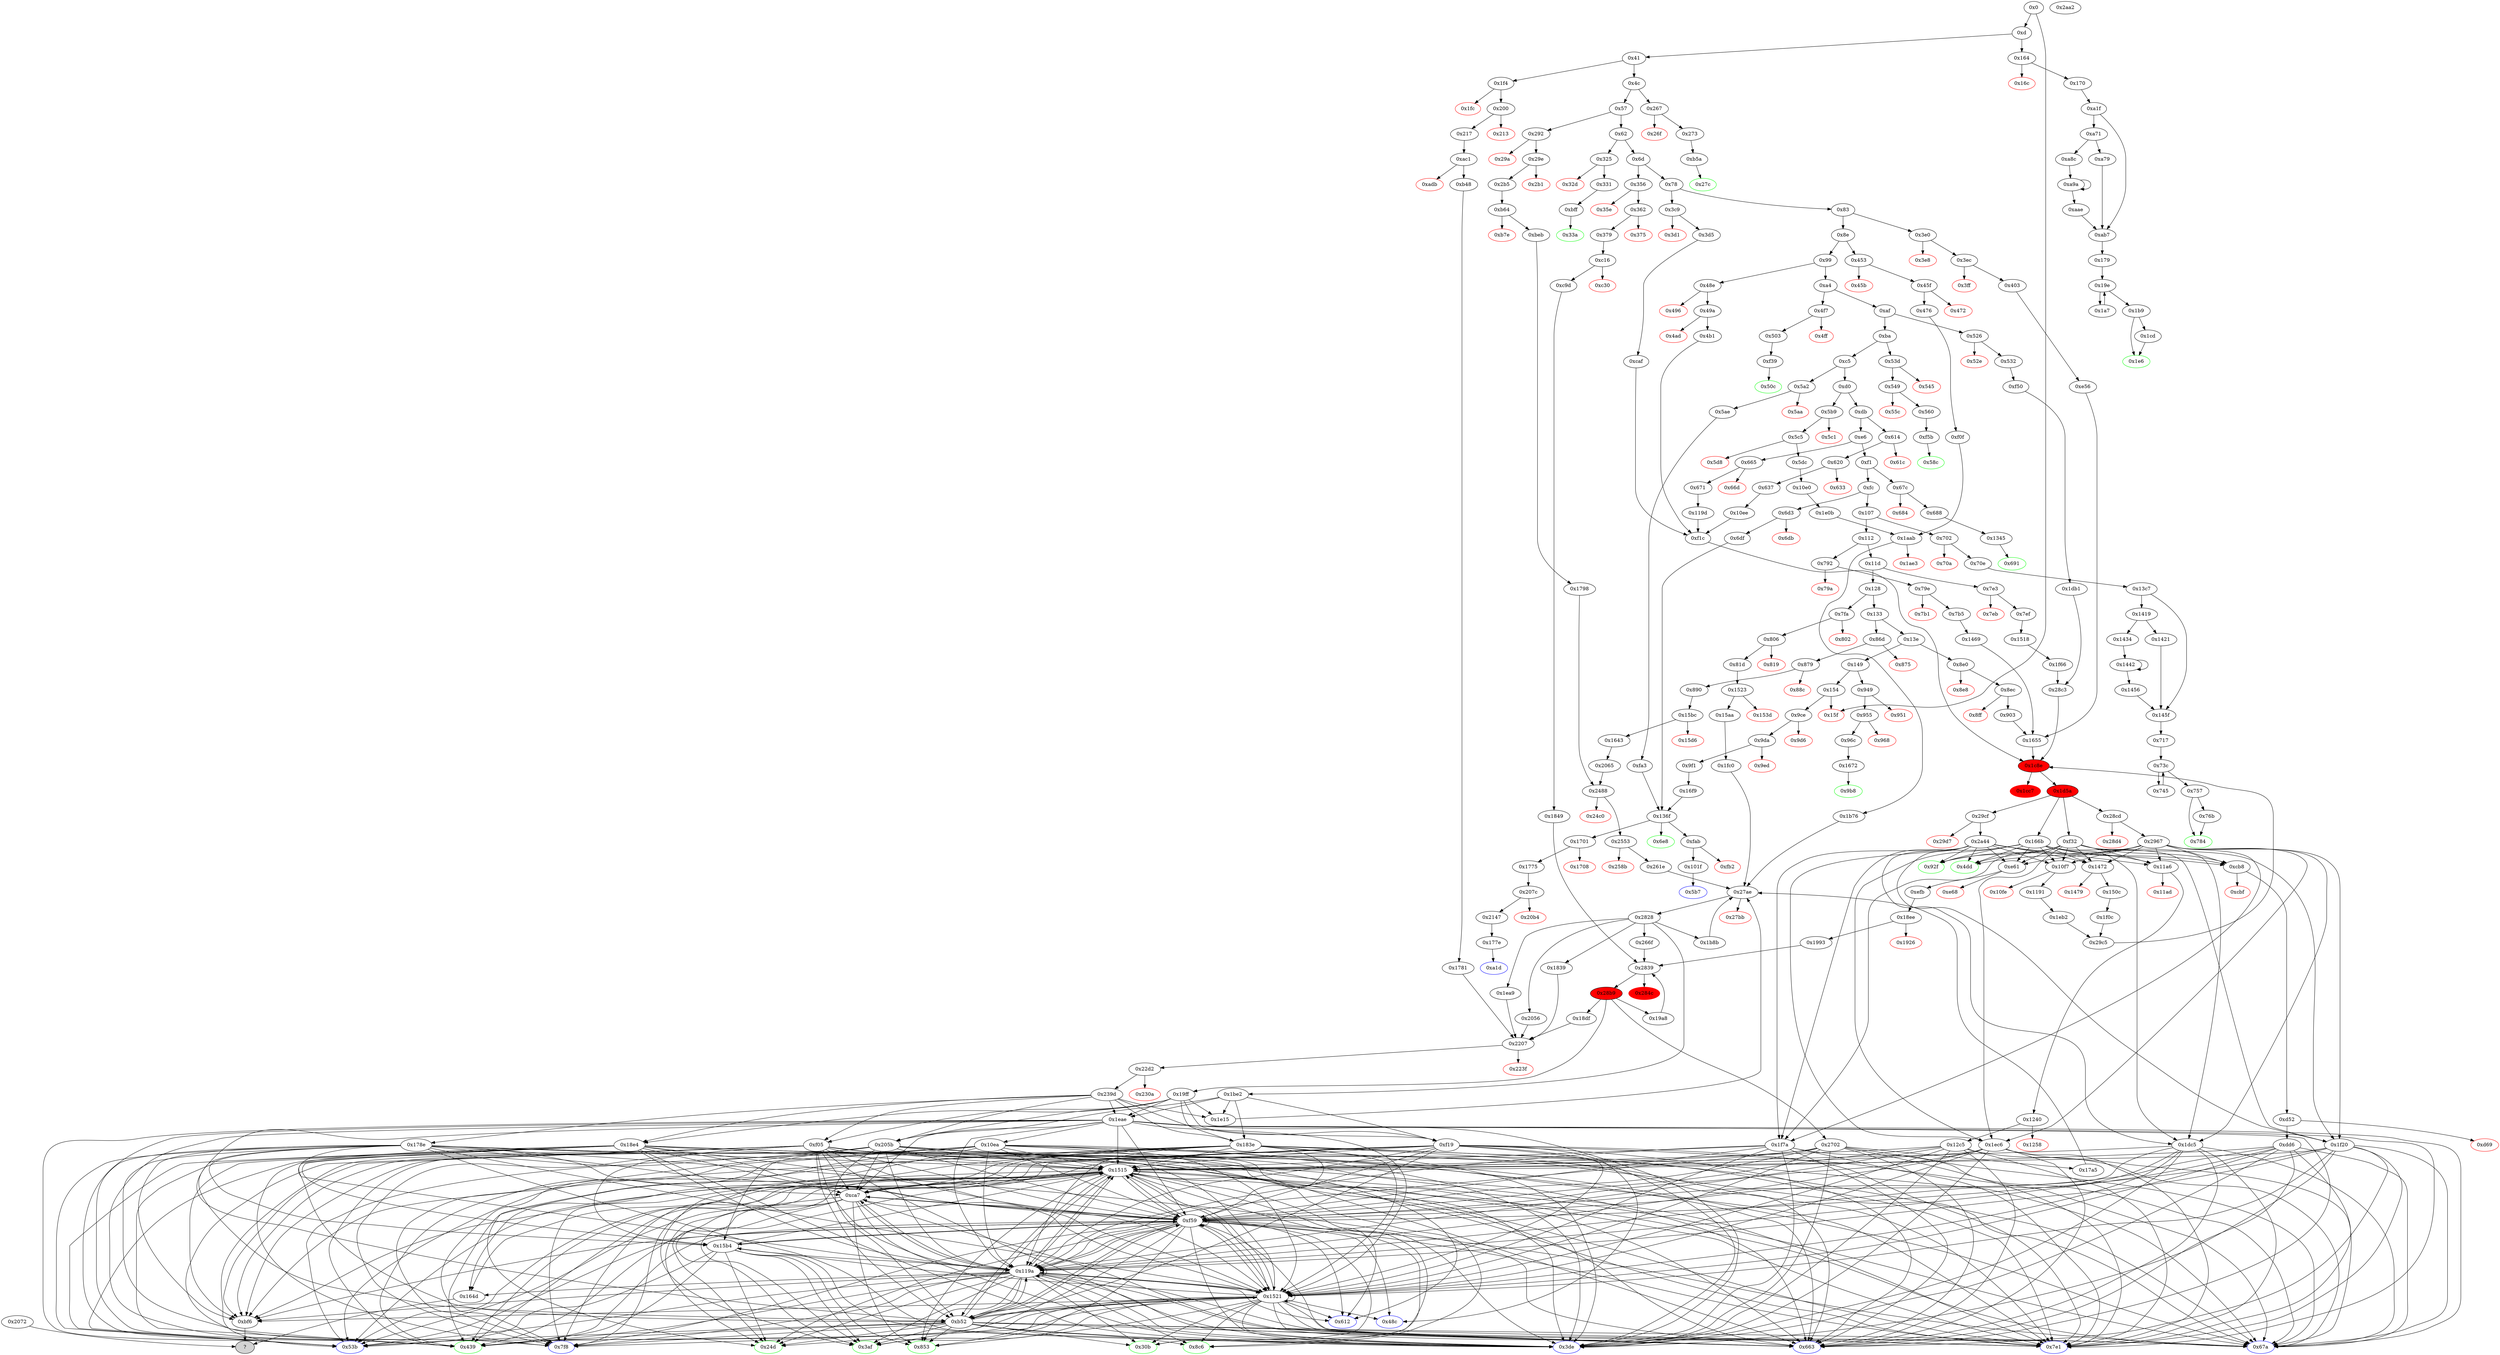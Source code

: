 digraph "" {
"0xa1d" [color=blue, fillcolor=white, id="0xa1d", style=filled, tooltip="Block 0xa1d\n[0xa1d:0xa1e]\n---\nPredecessors: [0x177e]\nSuccessors: []\n---\n0xa1d JUMPDEST\n0xa1e STOP\n---\n0xa1d: JUMPDEST \n0xa1e: STOP \n---\nEntry stack: [V11]\nStack pops: 0\nStack additions: []\nExit stack: [V11]\n\nDef sites:\nV11: {0xd.0x35}\n"];
"0x1798" [fillcolor=white, id="0x1798", style=filled, tooltip="Block 0x1798\n[0x1798:0x17a4]\n---\nPredecessors: [0xbeb]\nSuccessors: [0x2488]\n---\n0x1798 JUMPDEST\n0x1799 PUSH1 0x0\n0x179b PUSH2 0x17a5\n0x179e DUP5\n0x179f DUP5\n0x17a0 DUP5\n0x17a1 PUSH2 0x2488\n0x17a4 JUMP\n---\n0x1798: JUMPDEST \n0x1799: V1459 = 0x0\n0x179b: V1460 = 0x17a5\n0x17a1: V1461 = 0x2488\n0x17a4: JUMP 0x2488\n---\nEntry stack: [V11, 0x30b, V204, V209, V212, 0x0, 0xbf6, V204, V209, V212]\nStack pops: 3\nStack additions: [S2, S1, S0, 0x0, 0x17a5, S2, S1, S0]\nExit stack: [V11, 0x30b, V204, V209, V212, 0x0, 0xbf6, V204, V209, V212, 0x0, 0x17a5, V204, V209, V212]\n\nDef sites:\nV11: {0xd.0x35}\n0x30b: {0x29e.0x2a0}\nV204: {0x2b5.0x2d1}\nV209: {0x2b5.0x2f1}\nV212: {0x2b5.0x2fb}\n0x0: {0xb64.0xb65}\n0xbf6: {0xbeb.0xbec}\nV204: {0x2b5.0x2d1}\nV209: {0x2b5.0x2f1}\nV212: {0x2b5.0x2fb}\n"];
"0x9da" [fillcolor=white, id="0x9da", style=filled, tooltip="Block 0x9da\n[0x9da:0x9ec]\n---\nPredecessors: [0x9ce]\nSuccessors: [0x9ed, 0x9f1]\n---\n0x9da JUMPDEST\n0x9db POP\n0x9dc PUSH2 0xa1d\n0x9df PUSH1 0x4\n0x9e1 DUP1\n0x9e2 CALLDATASIZE\n0x9e3 SUB\n0x9e4 PUSH1 0x20\n0x9e6 DUP2\n0x9e7 LT\n0x9e8 ISZERO\n0x9e9 PUSH2 0x9f1\n0x9ec JUMPI\n---\n0x9da: JUMPDEST \n0x9dc: V714 = 0xa1d\n0x9df: V715 = 0x4\n0x9e2: V716 = CALLDATASIZE\n0x9e3: V717 = SUB V716 0x4\n0x9e4: V718 = 0x20\n0x9e7: V719 = LT V717 0x20\n0x9e8: V720 = ISZERO V719\n0x9e9: V721 = 0x9f1\n0x9ec: JUMPI 0x9f1 V720\n---\nEntry stack: [V11, V710]\nStack pops: 1\nStack additions: [0xa1d, 0x4, V717]\nExit stack: [V11, 0xa1d, 0x4, V717]\n\nDef sites:\nV11: {0xd.0x35}\nV710: {0x9ce.0x9cf}\n"];
"0x1515" [fillcolor=white, id="0x1515", style=filled, tooltip="Block 0x1515\n[0x1515:0x1517]\n---\nPredecessors: [0xb52, 0xca7, 0xdd6, 0xf05, 0xf19, 0xf59, 0x10ea, 0x119a, 0x12c5, 0x1515, 0x1521, 0x15b4, 0x178e, 0x183e, 0x18e4, 0x1dc5, 0x1eae, 0x1ec6, 0x1f20, 0x1f7a, 0x205b, 0x2702]\nSuccessors: [0x24d, 0x30b, 0x3af, 0x3de, 0x439, 0x53b, 0x612, 0x663, 0x67a, 0x7e1, 0x7f8, 0x853, 0x8c6, 0xb52, 0xbf6, 0xca7, 0xf59, 0x119a, 0x1515, 0x1521, 0x164d]\n---\n0x1515 JUMPDEST\n0x1516 POP\n0x1517 JUMP\n---\n0x1515: JUMPDEST \n0x1517: JUMP S1\n---\nEntry stack: [V11, S12, S11, S10, S9, S8, S7, S6, S5, S4, S3, S2, S1, S0]\nStack pops: 2\nStack additions: []\nExit stack: [V11, S12, S11, S10, S9, S8, S7, S6, S5, S4, S3, S2]\n\nDef sites:\nV11: {0xd.0x35}\nS12: {0xd.0x35, 0x3ec.0x3ee}\nS11: {0x403.0x41f, 0xd.0x35, 0x3ec.0x3ee}\nS10: {0x403.0x429, 0x403.0x41f, 0xd.0x35, 0x3ec.0x3ee}\nS9: {0x29e.0x2a0, 0x532.0x534, 0x3d5.0x3d7, 0xe56.0xe57, 0x403.0x41f, 0xd.0x35, 0x3ec.0x3ee, 0x403.0x429}\nS8: {0x29e.0x2a0, 0x1191.0x1192, 0xf50.0xf51, 0x532.0x534, 0x3d5.0x3d7, 0x2b5.0x2d1, 0xe56.0xe57, 0x403.0x41f, 0xd.0x35, 0x150c.0x150d, 0x3ec.0x3ee, 0x620.0x622, 0x403.0x429}\nS7: {0x29e.0x2a0, 0x1191.0x1192, 0xf50.0xf54, 0xf50.0xf51, 0x3d5.0x3d7, 0xe56.0xe57, 0xd.0x35, 0x150c.0x150d, 0x403.0x429, 0x403.0x41f, 0x671.0x673, 0x532.0x534, 0x2b5.0x2f1, 0x2b5.0x2d1, 0x637.0x653, 0x3ec.0x3ee, 0x7ef.0x7f1, 0x620.0x622}\nS6: {0x1518.0x1519, 0x79e.0x7a0, 0x1191.0x1192, 0xf50.0xf51, 0xf50.0xf54, 0x29e.0x2a0, 0x3d5.0x3d7, 0xe56.0xe57, 0xd.0x35, 0x150c.0x150d, 0x200.0x202, 0x403.0x41f, 0x403.0x429, 0x671.0x673, 0x532.0x534, 0x2b5.0x2d1, 0x2b5.0x2f1, 0x2b5.0x2fb, 0x637.0x653, 0x3ec.0x3ee, 0x7ef.0x7f1, 0x620.0x622, 0x362.0x364}\nS5: {0x1518.0x151c, 0x1518.0x1519, 0x79e.0x7a0, 0x1191.0x1192, 0xf50.0xf54, 0xf50.0xf51, 0x29e.0x2a0, 0x3d5.0x3d7, 0x217.0x233, 0xe56.0xe57, 0xd.0x35, 0x150c.0x150d, 0x200.0x202, 0x403.0x41f, 0x403.0x429, 0x879.0x87b, 0x379.0x395, 0x671.0x673, 0x532.0x534, 0x7b5.0x7d1, 0x2b5.0x2f1, 0x637.0x653, 0x2b5.0x2d1, 0x2b5.0x2fb, 0x3ec.0x3ee, 0x7ef.0x7f1, 0x620.0x622, 0x362.0x364, 0xb64.0xb65}\nS4: {0xf50.0xf51, 0xf50.0xf54, 0x3d5.0x3d7, 0xe56.0xe57, 0x379.0x39f, 0x379.0x395, 0x879.0x87b, 0x671.0x673, 0xbeb.0xbec, 0x3ec.0x3ee, 0x7ef.0x7f1, 0x362.0x364, 0xb64.0xb65, 0x1518.0x1519, 0x1518.0x151c, 0x79e.0x7a0, 0x1191.0x1192, 0x29e.0x2a0, 0x890.0x8ac, 0x217.0x233, 0x217.0x23d, 0xd.0x35, 0x150c.0x150d, 0x200.0x202, 0x403.0x429, 0x403.0x41f, 0x806.0x808, 0x532.0x534, 0x7b5.0x7d1, 0x2b5.0x2d1, 0x637.0x653, 0x2b5.0x2f1, 0x2b5.0x2fb, 0x620.0x622}\nS3: {0xf50.0xf54, 0xf50.0xf51, 0x3d5.0x3d7, 0xe56.0xe57, 0xac1.0xac2, 0x879.0x87b, 0x379.0x395, 0x379.0x39f, 0x671.0x673, 0xbeb.0xbec, 0x3ec.0x3ee, 0x7ef.0x7f1, 0x362.0x364, 0xb64.0xb65, 0x1518.0x151c, 0x1518.0x1519, 0x81d.0x839, 0x79e.0x7a0, 0x1191.0x1192, 0x29e.0x2a0, 0x890.0x8b6, 0x890.0x8ac, 0x217.0x233, 0x217.0x23d, 0xc16.0xc17, 0xd.0x35, 0x150c.0x150d, 0x200.0x202, 0x403.0x41f, 0x403.0x429, 0x806.0x808, 0x532.0x534, 0x7b5.0x7d1, 0x2b5.0x2f1, 0x637.0x653, 0x2b5.0x2d1, 0x2b5.0x2fb, 0x620.0x622}\nS2: {0xf50.0xf51, 0xf50.0xf54, 0x3d5.0x3d7, 0xe56.0xe57, 0xb48.0xb49, 0xac1.0xac2, 0x5c5.0x5c7, 0x379.0x39f, 0x379.0x395, 0x879.0x87b, 0x671.0x673, 0xbeb.0xbec, 0x3ec.0x3ee, 0x7ef.0x7f1, 0x362.0x364, 0xb64.0xb65, 0x1518.0x1519, 0x1518.0x151c, 0x81d.0x843, 0xc9d.0xc9e, 0x81d.0x839, 0x79e.0x7a0, 0x1191.0x1192, 0x890.0x8ac, 0x29e.0x2a0, 0x890.0x8b6, 0x217.0x233, 0x217.0x23d, 0xc16.0xc17, 0xd.0x35, 0x150c.0x150d, 0x200.0x202, 0x403.0x429, 0x403.0x41f, 0x806.0x808, 0x15bc.0x15bd, 0x532.0x534, 0x7b5.0x7d1, 0x2b5.0x2f1, 0x637.0x653, 0x2b5.0x2d1, 0x2b5.0x2fb, 0x620.0x622}\nS1: {0x5dc.0x5f8, 0xf50.0xf54, 0xf50.0xf51, 0x3d5.0x3d7, 0xe56.0xe57, 0xb48.0xb49, 0xac1.0xac2, 0x1643.0x1644, 0x5c5.0x5c7, 0x379.0x395, 0x379.0x39f, 0x879.0x87b, 0x671.0x673, 0xbeb.0xbec, 0x3ec.0x3ee, 0x7ef.0x7f1, 0x362.0x364, 0xb64.0xb65, 0x1518.0x151c, 0x1518.0x1519, 0x81d.0x839, 0xc9d.0xc9e, 0x81d.0x843, 0x79e.0x7a0, 0x1191.0x1192, 0x890.0x8b6, 0x29e.0x2a0, 0x890.0x8ac, 0x217.0x233, 0x217.0x23d, 0xc16.0xc17, 0xd.0x35, 0x150c.0x150d, 0x200.0x202, 0x403.0x41f, 0x403.0x429, 0x806.0x808, 0x15bc.0x15bd, 0x532.0x534, 0x7b5.0x7d1, 0x2b5.0x2f1, 0x637.0x653, 0x2b5.0x2fb, 0x2b5.0x2d1, 0x620.0x622, 0x1523.0x1524}\nS0: {0x5dc.0x602, 0x45f.0x461, 0xf50.0xf51, 0xf50.0xf54, 0x3d5.0x3d7, 0xe56.0xe57, 0xb48.0xb49, 0xac1.0xac2, 0x5c5.0x5c7, 0x379.0x395, 0x379.0x39f, 0x879.0x87b, 0x671.0x673, 0xbeb.0xbec, 0x3ec.0x3ee, 0x7ef.0x7f1, 0x362.0x364, 0xb64.0xb65, 0x183e.0x183f, 0x1518.0x1519, 0x1518.0x151c, 0x1798.0x1799, 0x81d.0x843, 0xc9d.0xc9e, 0x81d.0x839, 0x79e.0x7a0, 0x1191.0x1192, 0x29e.0x2a0, 0x890.0x8ac, 0x890.0x8b6, 0x217.0x23d, 0x217.0x233, 0xc16.0xc17, 0xd.0x35, 0x150c.0x150d, 0x200.0x202, 0x403.0x429, 0x403.0x41f, 0x178e.0x178f, 0x806.0x808, 0x15bc.0x15bd, 0x532.0x534, 0x7b5.0x7d1, 0x2b5.0x2fb, 0x637.0x653, 0x2b5.0x2f1, 0x2b5.0x2d1, 0x15aa.0x15ab, 0x620.0x622}\n"];
"0x1e15" [fillcolor=white, id="0x1e15", style=filled, tooltip="Block 0x1e15\n[0x1e15:0x1ea8]\n---\nPredecessors: [0x19ff, 0x1be2, 0x239d]\nSuccessors: [0x27ae]\n---\n0x1e15 JUMPDEST\n0x1e16 PUSH2 0x1eae\n0x1e19 DUP3\n0x1e1a CALLER\n0x1e1b PUSH2 0x1ea9\n0x1e1e DUP5\n0x1e1f PUSH1 0x1\n0x1e21 PUSH1 0x0\n0x1e23 DUP9\n0x1e24 PUSH20 0xffffffffffffffffffffffffffffffffffffffff\n0x1e39 AND\n0x1e3a PUSH20 0xffffffffffffffffffffffffffffffffffffffff\n0x1e4f AND\n0x1e50 DUP2\n0x1e51 MSTORE\n0x1e52 PUSH1 0x20\n0x1e54 ADD\n0x1e55 SWAP1\n0x1e56 DUP2\n0x1e57 MSTORE\n0x1e58 PUSH1 0x20\n0x1e5a ADD\n0x1e5b PUSH1 0x0\n0x1e5d SHA3\n0x1e5e PUSH1 0x0\n0x1e60 CALLER\n0x1e61 PUSH20 0xffffffffffffffffffffffffffffffffffffffff\n0x1e76 AND\n0x1e77 PUSH20 0xffffffffffffffffffffffffffffffffffffffff\n0x1e8c AND\n0x1e8d DUP2\n0x1e8e MSTORE\n0x1e8f PUSH1 0x20\n0x1e91 ADD\n0x1e92 SWAP1\n0x1e93 DUP2\n0x1e94 MSTORE\n0x1e95 PUSH1 0x20\n0x1e97 ADD\n0x1e98 PUSH1 0x0\n0x1e9a SHA3\n0x1e9b SLOAD\n0x1e9c PUSH2 0x27ae\n0x1e9f SWAP1\n0x1ea0 SWAP2\n0x1ea1 SWAP1\n0x1ea2 PUSH4 0xffffffff\n0x1ea7 AND\n0x1ea8 JUMP\n---\n0x1e15: JUMPDEST \n0x1e16: V1745 = 0x1eae\n0x1e1a: V1746 = CALLER\n0x1e1b: V1747 = 0x1ea9\n0x1e1f: V1748 = 0x1\n0x1e21: V1749 = 0x0\n0x1e24: V1750 = 0xffffffffffffffffffffffffffffffffffffffff\n0x1e39: V1751 = AND 0xffffffffffffffffffffffffffffffffffffffff S1\n0x1e3a: V1752 = 0xffffffffffffffffffffffffffffffffffffffff\n0x1e4f: V1753 = AND 0xffffffffffffffffffffffffffffffffffffffff V1751\n0x1e51: M[0x0] = V1753\n0x1e52: V1754 = 0x20\n0x1e54: V1755 = ADD 0x20 0x0\n0x1e57: M[0x20] = 0x1\n0x1e58: V1756 = 0x20\n0x1e5a: V1757 = ADD 0x20 0x20\n0x1e5b: V1758 = 0x0\n0x1e5d: V1759 = SHA3 0x0 0x40\n0x1e5e: V1760 = 0x0\n0x1e60: V1761 = CALLER\n0x1e61: V1762 = 0xffffffffffffffffffffffffffffffffffffffff\n0x1e76: V1763 = AND 0xffffffffffffffffffffffffffffffffffffffff V1761\n0x1e77: V1764 = 0xffffffffffffffffffffffffffffffffffffffff\n0x1e8c: V1765 = AND 0xffffffffffffffffffffffffffffffffffffffff V1763\n0x1e8e: M[0x0] = V1765\n0x1e8f: V1766 = 0x20\n0x1e91: V1767 = ADD 0x20 0x0\n0x1e94: M[0x20] = V1759\n0x1e95: V1768 = 0x20\n0x1e97: V1769 = ADD 0x20 0x20\n0x1e98: V1770 = 0x0\n0x1e9a: V1771 = SHA3 0x0 0x40\n0x1e9b: V1772 = S[V1771]\n0x1e9c: V1773 = 0x27ae\n0x1ea2: V1774 = 0xffffffff\n0x1ea7: V1775 = AND 0xffffffff 0x27ae\n0x1ea8: JUMP 0x27ae\n---\nEntry stack: [V11, S11, S10, S9, S8, S7, S6, S5, S4, S3, S2, S1, S0]\nStack pops: 2\nStack additions: [S1, S0, 0x1eae, S1, V1746, 0x1ea9, V1772, S0]\nExit stack: [V11, S11, S10, S9, S8, S7, S6, S5, S4, S3, S2, S1, S0, 0x1eae, S1, V1746, 0x1ea9, V1772, S0]\n\nDef sites:\nV11: {0xd.0x35}\nS11: {0xd.0x35, 0x3ec.0x3ee}\nS10: {0x403.0x41f, 0xd.0x35, 0x3ec.0x3ee, 0x29e.0x2a0}\nS9: {0x403.0x41f, 0xd.0x35, 0x3ec.0x3ee, 0x29e.0x2a0, 0x403.0x429, 0x2b5.0x2d1}\nS8: {0x879.0x87b, 0x29e.0x2a0, 0x532.0x534, 0x3d5.0x3d7, 0x2b5.0x2f1, 0x2b5.0x2d1, 0xe56.0xe57, 0x403.0x41f, 0xd.0x35, 0x3ec.0x3ee, 0x403.0x429}\nS7: {0x1191.0x1192, 0x890.0x8ac, 0xf50.0xf51, 0x3d5.0x3d7, 0xe56.0xe57, 0xd.0x35, 0x150c.0x150d, 0x200.0x202, 0x403.0x41f, 0x403.0x429, 0x806.0x808, 0x532.0x534, 0x2b5.0x2f1, 0x2b5.0x2d1, 0x2b5.0x2fb, 0x3ec.0x3ee, 0x620.0x622, 0x362.0x364}\nS6: {0x81d.0x839, 0x1191.0x1192, 0xf50.0xf51, 0x890.0x8b6, 0xf50.0xf54, 0x3d5.0x3d7, 0x217.0x233, 0xe56.0xe57, 0xd.0x35, 0x150c.0x150d, 0x200.0x202, 0x403.0x41f, 0x403.0x429, 0x379.0x395, 0x671.0x673, 0x532.0x534, 0x2b5.0x2f1, 0x2b5.0x2fb, 0x637.0x653, 0x3ec.0x3ee, 0x7ef.0x7f1, 0x362.0x364, 0xb64.0xb65}\nS5: {0x1518.0x1519, 0x81d.0x843, 0x79e.0x7a0, 0x1191.0x1192, 0xf50.0xf54, 0xf50.0xf51, 0x3d5.0x3d7, 0x217.0x23d, 0xe56.0xe57, 0x217.0x233, 0xd.0x35, 0x150c.0x150d, 0x200.0x202, 0x403.0x429, 0x403.0x41f, 0x5c5.0x5c7, 0x379.0x395, 0x379.0x39f, 0x15bc.0x15bd, 0x532.0x534, 0x2b5.0x2fb, 0xbeb.0xbec, 0x3ec.0x3ee, 0x7ef.0x7f1, 0x620.0x622, 0x362.0x364, 0xb64.0xb65}\nS4: {0x1518.0x1519, 0x1518.0x151c, 0x5dc.0x5f8, 0x79e.0x7a0, 0x1191.0x1192, 0xf50.0xf51, 0xf50.0xf54, 0x3d5.0x3d7, 0x217.0x233, 0xe56.0xe57, 0x217.0x23d, 0xc16.0xc17, 0xd.0x35, 0x150c.0x150d, 0xac1.0xac2, 0x1643.0x1644, 0x403.0x41f, 0x403.0x429, 0x379.0x39f, 0x379.0x395, 0x671.0x673, 0x532.0x534, 0x2b5.0x2d1, 0x7b5.0x7d1, 0x637.0x653, 0xbeb.0xbec, 0x3ec.0x3ee, 0x7ef.0x7f1, 0x620.0x622, 0x1523.0x1524, 0xb64.0xb65}\nS3: {0x1518.0x151c, 0x1518.0x1519, 0xc9d.0xc9e, 0x5dc.0x602, 0x79e.0x7a0, 0x1191.0x1192, 0xf50.0xf54, 0xf50.0xf51, 0x890.0x8ac, 0x3d5.0x3d7, 0x217.0x23d, 0xe56.0xe57, 0xc16.0xc17, 0xb48.0xb49, 0xd.0x35, 0x150c.0x150d, 0xac1.0xac2, 0x403.0x41f, 0x403.0x429, 0x379.0x39f, 0x671.0x673, 0x532.0x534, 0x7b5.0x7d1, 0x2b5.0x2d1, 0x637.0x653, 0x2b5.0x2f1, 0xbeb.0xbec, 0x15aa.0x15ab, 0x3ec.0x3ee, 0x7ef.0x7f1, 0x620.0x622}\nS2: {0x1518.0x1519, 0x1518.0x151c, 0xc9d.0xc9e, 0x81d.0x839, 0x79e.0x7a0, 0x1191.0x1192, 0xf50.0xf51, 0xf50.0xf54, 0x890.0x8b6, 0x3d5.0x3d7, 0x217.0x233, 0xe56.0xe57, 0xc16.0xc17, 0xb48.0xb49, 0xd.0x35, 0x150c.0x150d, 0xac1.0xac2, 0x403.0x41f, 0x403.0x429, 0x620.0x622, 0x379.0x395, 0x671.0x673, 0x532.0x534, 0x2b5.0x2f1, 0x2b5.0x2d1, 0x637.0x653, 0x2b5.0x2fb, 0x7b5.0x7d1, 0x3ec.0x3ee, 0x7ef.0x7f1, 0x10e0.0x10e1}\nS1: {0x5dc.0x5f8, 0x45f.0x461, 0xf50.0xf54, 0xf50.0xf51, 0x3d5.0x3d7, 0xe56.0xe57, 0xb48.0xb49, 0x379.0x395, 0x379.0x39f, 0x671.0x673, 0x3ec.0x3ee, 0x7ef.0x7f1, 0x2065.0x2066, 0x1518.0x151c, 0x1518.0x1519, 0x1798.0x1799, 0xc9d.0xc9e, 0x81d.0x843, 0x79e.0x7a0, 0x1191.0x1192, 0x217.0x23d, 0x217.0x233, 0xd.0x35, 0x150c.0x150d, 0x403.0x41f, 0x403.0x429, 0x532.0x534, 0x7b5.0x7d1, 0x2b5.0x2fb, 0x637.0x653, 0x2b5.0x2f1, 0x620.0x622}\nS0: {0x5dc.0x602, 0x45f.0x461, 0xf50.0xf51, 0xf50.0xf54, 0x3d5.0x3d7, 0xe56.0xe57, 0x1849.0x184a, 0x1fc0.0x1fc1, 0x379.0x39f, 0x379.0x395, 0x671.0x673, 0x476.0x47c, 0x7ef.0x7f1, 0x2065.0x2068, 0x1518.0x1519, 0x1518.0x151c, 0x1798.0x1799, 0x1798.0x179b, 0x79e.0x7a0, 0x1191.0x1192, 0x217.0x23d, 0x217.0x233, 0xd.0x35, 0x150c.0x150d, 0x1781.0x1782, 0x403.0x429, 0x403.0x41f, 0x532.0x534, 0x7b5.0x7d1, 0x2b5.0x2fb, 0x637.0x653, 0x620.0x622}\n"];
"0x1ec6" [fillcolor=white, id="0x1ec6", style=filled, tooltip="Block 0x1ec6\n[0x1ec6:0x1f0b]\n---\nPredecessors: [0xf32, 0x166b, 0x2967, 0x2a44]\nSuccessors: [0x3de, 0x663, 0x67a, 0x7e1, 0xf59, 0x119a, 0x1515, 0x1521]\n---\n0x1ec6 JUMPDEST\n0x1ec7 DUP1\n0x1ec8 PUSH20 0xffffffffffffffffffffffffffffffffffffffff\n0x1edd AND\n0x1ede PUSH32 0x6719d08c1888103bea251a4ed56406bd0c3e69723c8a1686e017e7bbe159b6f8\n0x1eff PUSH1 0x40\n0x1f01 MLOAD\n0x1f02 PUSH1 0x40\n0x1f04 MLOAD\n0x1f05 DUP1\n0x1f06 SWAP2\n0x1f07 SUB\n0x1f08 SWAP1\n0x1f09 LOG2\n0x1f0a POP\n0x1f0b JUMP\n---\n0x1ec6: JUMPDEST \n0x1ec8: V1782 = 0xffffffffffffffffffffffffffffffffffffffff\n0x1edd: V1783 = AND 0xffffffffffffffffffffffffffffffffffffffff S0\n0x1ede: V1784 = 0x6719d08c1888103bea251a4ed56406bd0c3e69723c8a1686e017e7bbe159b6f8\n0x1eff: V1785 = 0x40\n0x1f01: V1786 = M[0x40]\n0x1f02: V1787 = 0x40\n0x1f04: V1788 = M[0x40]\n0x1f07: V1789 = SUB V1786 V1788\n0x1f09: LOG V1788 V1789 0x6719d08c1888103bea251a4ed56406bd0c3e69723c8a1686e017e7bbe159b6f8 V1783\n0x1f0b: JUMP S1\n---\nEntry stack: [V11, S14, S13, S12, S11, S10, S9, S8, S7, S6, S5, S4, S3, S2, S1, S0]\nStack pops: 2\nStack additions: []\nExit stack: [V11, S14, S13, S12, S11, S10, S9, S8, S7, S6, S5, S4, S3, S2]\n\nDef sites:\nV11: {0xd.0x35}\nS14: {0xd.0x35, 0x3ec.0x3ee}\nS13: {0x403.0x41f, 0xd.0x35, 0x3ec.0x3ee}\nS12: {0x403.0x429, 0x403.0x41f, 0xd.0x35, 0x3ec.0x3ee}\nS11: {0x403.0x429, 0xd.0x35, 0x3ec.0x3ee, 0x403.0x41f, 0x532.0x534, 0x3d5.0x3d7, 0xe56.0xe57}\nS10: {0x1191.0x1192, 0xf50.0xf51, 0x532.0x534, 0x3d5.0x3d7, 0xe56.0xe57, 0x403.0x429, 0xd.0x35, 0x150c.0x150d, 0x3ec.0x3ee, 0x620.0x622, 0x403.0x41f}\nS9: {0x1191.0x1192, 0xf50.0xf54, 0xf50.0xf51, 0x671.0x673, 0x3d5.0x3d7, 0x532.0x534, 0x637.0x653, 0xe56.0xe57, 0x403.0x429, 0xd.0x35, 0x150c.0x150d, 0x3ec.0x3ee, 0x7ef.0x7f1, 0x620.0x622, 0x403.0x41f}\nS8: {0x1518.0x1519, 0x79e.0x7a0, 0x1191.0x1192, 0xf50.0xf51, 0xf50.0xf54, 0x3d5.0x3d7, 0xe56.0xe57, 0xd.0x35, 0x150c.0x150d, 0x403.0x41f, 0x403.0x429, 0x671.0x673, 0x532.0x534, 0x637.0x653, 0x3ec.0x3ee, 0x7ef.0x7f1, 0x620.0x622}\nS7: {0x1518.0x151c, 0x1518.0x1519, 0x79e.0x7a0, 0x1191.0x1192, 0xf50.0xf54, 0xf50.0xf51, 0x3d5.0x3d7, 0xe56.0xe57, 0xd.0x35, 0x150c.0x150d, 0x403.0x41f, 0x403.0x429, 0x671.0x673, 0x532.0x534, 0x7b5.0x7d1, 0x637.0x653, 0x3ec.0x3ee, 0x7ef.0x7f1, 0x620.0x622}\nS6: {0x1518.0x1519, 0x1518.0x151c, 0x79e.0x7a0, 0x1191.0x1192, 0xf50.0xf51, 0xf50.0xf54, 0x3d5.0x3d7, 0xe56.0xe57, 0xd.0x35, 0x150c.0x150d, 0x403.0x429, 0x403.0x41f, 0x671.0x673, 0x532.0x534, 0x7b5.0x7d1, 0x637.0x653, 0x3ec.0x3ee, 0x7ef.0x7f1, 0x620.0x622}\nS5: {0x1518.0x151c, 0x1518.0x1519, 0x79e.0x7a0, 0x1191.0x1192, 0xf50.0xf54, 0xf50.0xf51, 0x3d5.0x3d7, 0xe56.0xe57, 0xd.0x35, 0x150c.0x150d, 0x403.0x41f, 0x403.0x429, 0x671.0x673, 0x532.0x534, 0x7b5.0x7d1, 0x637.0x653, 0x3ec.0x3ee, 0x7ef.0x7f1, 0x620.0x622}\nS4: {0x1518.0x1519, 0x1518.0x151c, 0x79e.0x7a0, 0x1191.0x1192, 0xf50.0xf51, 0xf50.0xf54, 0x3d5.0x3d7, 0xe56.0xe57, 0xd.0x35, 0x150c.0x150d, 0x403.0x429, 0x403.0x41f, 0x671.0x673, 0x532.0x534, 0x7b5.0x7d1, 0x637.0x653, 0x3ec.0x3ee, 0x7ef.0x7f1, 0x620.0x622}\nS3: {0x1518.0x151c, 0x1518.0x1519, 0x79e.0x7a0, 0x1191.0x1192, 0xf50.0xf54, 0xf50.0xf51, 0x3d5.0x3d7, 0xe56.0xe57, 0xd.0x35, 0x150c.0x150d, 0x403.0x41f, 0x403.0x429, 0x671.0x673, 0x532.0x534, 0x7b5.0x7d1, 0x637.0x653, 0x3ec.0x3ee, 0x7ef.0x7f1, 0x620.0x622}\nS2: {0x1518.0x1519, 0x1518.0x151c, 0x79e.0x7a0, 0x1191.0x1192, 0xf50.0xf51, 0xf50.0xf54, 0x3d5.0x3d7, 0xe56.0xe57, 0xd.0x35, 0x150c.0x150d, 0x403.0x429, 0x403.0x41f, 0x671.0x673, 0x532.0x534, 0x7b5.0x7d1, 0x637.0x653, 0x7ef.0x7f1, 0x620.0x622}\nS1: {0x1518.0x151c, 0x1518.0x1519, 0x79e.0x7a0, 0x1191.0x1192, 0xf50.0xf54, 0xf50.0xf51, 0x671.0x673, 0x3d5.0x3d7, 0x7b5.0x7d1, 0x637.0x653, 0xe56.0xe57, 0xd.0x35, 0x150c.0x150d, 0x620.0x622, 0x403.0x429}\nS0: {0x1518.0x151c, 0x1518.0x1519, 0x79e.0x7a0, 0x1191.0x1192, 0xf50.0xf54, 0xf50.0xf51, 0x3d5.0x3d7, 0xe56.0xe57, 0xd.0x35, 0x150c.0x150d, 0x403.0x429, 0x671.0x673, 0x1d5a.0x1da9, 0x7b5.0x7d1, 0x637.0x653, 0x620.0x622}\n"];
"0x15aa" [fillcolor=white, id="0x15aa", style=filled, tooltip="Block 0x15aa\n[0x15aa:0x15b3]\n---\nPredecessors: [0x1523]\nSuccessors: [0x1fc0]\n---\n0x15aa JUMPDEST\n0x15ab PUSH2 0x15b4\n0x15ae DUP4\n0x15af DUP4\n0x15b0 PUSH2 0x1fc0\n0x15b3 JUMP\n---\n0x15aa: JUMPDEST \n0x15ab: V1365 = 0x15b4\n0x15b0: V1366 = 0x1fc0\n0x15b3: JUMP 0x1fc0\n---\nEntry stack: [V11, 0x853, V595, V598, 0x0]\nStack pops: 3\nStack additions: [S2, S1, S0, 0x15b4, S2, S1]\nExit stack: [V11, 0x853, V595, V598, 0x0, 0x15b4, V595, V598]\n\nDef sites:\nV11: {0xd.0x35}\n0x853: {0x806.0x808}\nV595: {0x81d.0x839}\nV598: {0x81d.0x843}\n0x0: {0x1523.0x1524}\n"];
"0x9ce" [fillcolor=white, id="0x9ce", style=filled, tooltip="Block 0x9ce\n[0x9ce:0x9d5]\n---\nPredecessors: [0x154]\nSuccessors: [0x9d6, 0x9da]\n---\n0x9ce JUMPDEST\n0x9cf CALLVALUE\n0x9d0 DUP1\n0x9d1 ISZERO\n0x9d2 PUSH2 0x9da\n0x9d5 JUMPI\n---\n0x9ce: JUMPDEST \n0x9cf: V710 = CALLVALUE\n0x9d1: V711 = ISZERO V710\n0x9d2: V712 = 0x9da\n0x9d5: JUMPI 0x9da V711\n---\nEntry stack: [V11]\nStack pops: 0\nStack additions: [V710]\nExit stack: [V11, V710]\n\nDef sites:\nV11: {0xd.0x35}\n"];
"0xcaf" [fillcolor=white, id="0xcaf", style=filled, tooltip="Block 0xcaf\n[0xcaf:0xcb7]\n---\nPredecessors: [0x3d5]\nSuccessors: [0xf1c]\n---\n0xcaf JUMPDEST\n0xcb0 PUSH2 0xcb8\n0xcb3 CALLER\n0xcb4 PUSH2 0xf1c\n0xcb7 JUMP\n---\n0xcaf: JUMPDEST \n0xcb0: V903 = 0xcb8\n0xcb3: V904 = CALLER\n0xcb4: V905 = 0xf1c\n0xcb7: JUMP 0xf1c\n---\nEntry stack: [V11, 0x3de]\nStack pops: 0\nStack additions: [0xcb8, V904]\nExit stack: [V11, 0x3de, 0xcb8, V904]\n\nDef sites:\nV11: {0xd.0x35}\n0x3de: {0x3d5.0x3d7}\n"];
"0x119d" [fillcolor=white, id="0x119d", style=filled, tooltip="Block 0x119d\n[0x119d:0x11a5]\n---\nPredecessors: [0x671]\nSuccessors: [0xf1c]\n---\n0x119d JUMPDEST\n0x119e PUSH2 0x11a6\n0x11a1 CALLER\n0x11a2 PUSH2 0xf1c\n0x11a5 JUMP\n---\n0x119d: JUMPDEST \n0x119e: V1133 = 0x11a6\n0x11a1: V1134 = CALLER\n0x11a2: V1135 = 0xf1c\n0x11a5: JUMP 0xf1c\n---\nEntry stack: [V11, 0x67a]\nStack pops: 0\nStack additions: [0x11a6, V1134]\nExit stack: [V11, 0x67a, 0x11a6, V1134]\n\nDef sites:\nV11: {0xd.0x35}\n0x67a: {0x671.0x673}\n"];
"?" [style=filled];
"0x29a" [color=red, fillcolor=white, id="0x29a", style=filled, tooltip="Block 0x29a\n[0x29a:0x29d]\n---\nPredecessors: [0x292]\nSuccessors: []\n---\n0x29a PUSH1 0x0\n0x29c DUP1\n0x29d REVERT\n---\n0x29a: V191 = 0x0\n0x29d: REVERT 0x0 0x0\n---\nEntry stack: [V11, V188]\nStack pops: 0\nStack additions: []\nExit stack: [V11, V188]\n\nDef sites:\nV11: {0xd.0x35}\nV188: {0x292.0x293}\n"];
"0x15bc" [fillcolor=white, id="0x15bc", style=filled, tooltip="Block 0x15bc\n[0x15bc:0x15d5]\n---\nPredecessors: [0x890]\nSuccessors: [0x15d6, 0x1643]\n---\n0x15bc JUMPDEST\n0x15bd PUSH1 0x0\n0x15bf PUSH1 0x7\n0x15c1 PUSH1 0x0\n0x15c3 SWAP1\n0x15c4 SLOAD\n0x15c5 SWAP1\n0x15c6 PUSH2 0x100\n0x15c9 EXP\n0x15ca SWAP1\n0x15cb DIV\n0x15cc PUSH1 0xff\n0x15ce AND\n0x15cf ISZERO\n0x15d0 ISZERO\n0x15d1 ISZERO\n0x15d2 PUSH2 0x1643\n0x15d5 JUMPI\n---\n0x15bc: JUMPDEST \n0x15bd: V1367 = 0x0\n0x15bf: V1368 = 0x7\n0x15c1: V1369 = 0x0\n0x15c4: V1370 = S[0x7]\n0x15c6: V1371 = 0x100\n0x15c9: V1372 = EXP 0x100 0x0\n0x15cb: V1373 = DIV V1370 0x1\n0x15cc: V1374 = 0xff\n0x15ce: V1375 = AND 0xff V1373\n0x15cf: V1376 = ISZERO V1375\n0x15d0: V1377 = ISZERO V1376\n0x15d1: V1378 = ISZERO V1377\n0x15d2: V1379 = 0x1643\n0x15d5: JUMPI 0x1643 V1378\n---\nEntry stack: [V11, 0x8c6, V629, V632]\nStack pops: 0\nStack additions: [0x0]\nExit stack: [V11, 0x8c6, V629, V632, 0x0]\n\nDef sites:\nV11: {0xd.0x35}\n0x8c6: {0x879.0x87b}\nV629: {0x890.0x8ac}\nV632: {0x890.0x8b6}\n"];
"0x205b" [fillcolor=white, id="0x205b", style=filled, tooltip="Block 0x205b\n[0x205b:0x2064]\n---\nPredecessors: [0x19ff, 0x1be2, 0x239d]\nSuccessors: [0x3de, 0x439, 0x53b, 0x663, 0x67a, 0x7e1, 0x7f8, 0xb52, 0xbf6, 0xca7, 0xf59, 0x119a, 0x1515, 0x1521, 0x15b4]\n---\n0x205b JUMPDEST\n0x205c PUSH1 0x1\n0x205e SWAP1\n0x205f POP\n0x2060 SWAP3\n0x2061 SWAP2\n0x2062 POP\n0x2063 POP\n0x2064 JUMP\n---\n0x205b: JUMPDEST \n0x205c: V1849 = 0x1\n0x2064: JUMP S3\n---\nEntry stack: [V11, S11, S10, S9, S8, S7, S6, S5, S4, S3, S2, S1, S0]\nStack pops: 4\nStack additions: [0x1]\nExit stack: [V11, S11, S10, S9, S8, S7, S6, S5, S4, 0x1]\n\nDef sites:\nV11: {0xd.0x35}\nS11: {0xd.0x35, 0x3ec.0x3ee}\nS10: {0x403.0x41f, 0xd.0x35, 0x3ec.0x3ee, 0x29e.0x2a0}\nS9: {0x403.0x41f, 0xd.0x35, 0x3ec.0x3ee, 0x29e.0x2a0, 0x403.0x429, 0x2b5.0x2d1}\nS8: {0x879.0x87b, 0x29e.0x2a0, 0x532.0x534, 0x3d5.0x3d7, 0x2b5.0x2f1, 0x2b5.0x2d1, 0xe56.0xe57, 0x403.0x41f, 0xd.0x35, 0x3ec.0x3ee, 0x403.0x429}\nS7: {0x1191.0x1192, 0x890.0x8ac, 0xf50.0xf51, 0x3d5.0x3d7, 0xe56.0xe57, 0xd.0x35, 0x150c.0x150d, 0x200.0x202, 0x403.0x41f, 0x403.0x429, 0x806.0x808, 0x532.0x534, 0x2b5.0x2f1, 0x2b5.0x2d1, 0x2b5.0x2fb, 0x3ec.0x3ee, 0x620.0x622, 0x362.0x364}\nS6: {0x81d.0x839, 0x1191.0x1192, 0xf50.0xf51, 0x890.0x8b6, 0xf50.0xf54, 0x3d5.0x3d7, 0x217.0x233, 0xe56.0xe57, 0xd.0x35, 0x150c.0x150d, 0x200.0x202, 0x403.0x41f, 0x403.0x429, 0x379.0x395, 0x671.0x673, 0x532.0x534, 0x2b5.0x2f1, 0x2b5.0x2fb, 0x637.0x653, 0x3ec.0x3ee, 0x7ef.0x7f1, 0x362.0x364, 0xb64.0xb65}\nS5: {0x1518.0x1519, 0x81d.0x843, 0x79e.0x7a0, 0x1191.0x1192, 0xf50.0xf54, 0xf50.0xf51, 0x3d5.0x3d7, 0x217.0x23d, 0xe56.0xe57, 0x217.0x233, 0xd.0x35, 0x150c.0x150d, 0x200.0x202, 0x403.0x429, 0x403.0x41f, 0x5c5.0x5c7, 0x379.0x395, 0x379.0x39f, 0x15bc.0x15bd, 0x532.0x534, 0x2b5.0x2fb, 0xbeb.0xbec, 0x3ec.0x3ee, 0x7ef.0x7f1, 0x620.0x622, 0x362.0x364, 0xb64.0xb65}\nS4: {0x1518.0x1519, 0x1518.0x151c, 0x5dc.0x5f8, 0x79e.0x7a0, 0x1191.0x1192, 0xf50.0xf51, 0xf50.0xf54, 0x3d5.0x3d7, 0x217.0x233, 0xe56.0xe57, 0x217.0x23d, 0xc16.0xc17, 0xd.0x35, 0x150c.0x150d, 0xac1.0xac2, 0x1643.0x1644, 0x403.0x41f, 0x403.0x429, 0x379.0x39f, 0x379.0x395, 0x671.0x673, 0x532.0x534, 0x2b5.0x2d1, 0x7b5.0x7d1, 0x637.0x653, 0xbeb.0xbec, 0x3ec.0x3ee, 0x7ef.0x7f1, 0x620.0x622, 0x1523.0x1524, 0xb64.0xb65}\nS3: {0x1518.0x151c, 0x1518.0x1519, 0xc9d.0xc9e, 0x5dc.0x602, 0x79e.0x7a0, 0x1191.0x1192, 0xf50.0xf54, 0xf50.0xf51, 0x890.0x8ac, 0x3d5.0x3d7, 0x217.0x23d, 0xe56.0xe57, 0xc16.0xc17, 0xb48.0xb49, 0xd.0x35, 0x150c.0x150d, 0xac1.0xac2, 0x403.0x41f, 0x403.0x429, 0x379.0x39f, 0x671.0x673, 0x532.0x534, 0x7b5.0x7d1, 0x2b5.0x2d1, 0x637.0x653, 0x2b5.0x2f1, 0xbeb.0xbec, 0x15aa.0x15ab, 0x3ec.0x3ee, 0x7ef.0x7f1, 0x620.0x622}\nS2: {0x1518.0x1519, 0x1518.0x151c, 0xc9d.0xc9e, 0x81d.0x839, 0x79e.0x7a0, 0x1191.0x1192, 0xf50.0xf51, 0xf50.0xf54, 0x890.0x8b6, 0x3d5.0x3d7, 0x217.0x233, 0xe56.0xe57, 0xc16.0xc17, 0xb48.0xb49, 0xd.0x35, 0x150c.0x150d, 0xac1.0xac2, 0x403.0x41f, 0x403.0x429, 0x620.0x622, 0x379.0x395, 0x671.0x673, 0x532.0x534, 0x2b5.0x2f1, 0x2b5.0x2d1, 0x637.0x653, 0x2b5.0x2fb, 0x7b5.0x7d1, 0x3ec.0x3ee, 0x7ef.0x7f1, 0x10e0.0x10e1}\nS1: {0x5dc.0x5f8, 0x45f.0x461, 0xf50.0xf54, 0xf50.0xf51, 0x3d5.0x3d7, 0xe56.0xe57, 0xb48.0xb49, 0x379.0x395, 0x379.0x39f, 0x671.0x673, 0x3ec.0x3ee, 0x7ef.0x7f1, 0x2065.0x2066, 0x1518.0x151c, 0x1518.0x1519, 0x1798.0x1799, 0xc9d.0xc9e, 0x81d.0x843, 0x79e.0x7a0, 0x1191.0x1192, 0x217.0x23d, 0x217.0x233, 0xd.0x35, 0x150c.0x150d, 0x403.0x41f, 0x403.0x429, 0x532.0x534, 0x7b5.0x7d1, 0x2b5.0x2fb, 0x637.0x653, 0x2b5.0x2f1, 0x620.0x622}\nS0: {0x5dc.0x602, 0x45f.0x461, 0xf50.0xf51, 0xf50.0xf54, 0x3d5.0x3d7, 0xe56.0xe57, 0x1849.0x184a, 0x1fc0.0x1fc1, 0x379.0x39f, 0x379.0x395, 0x671.0x673, 0x476.0x47c, 0x7ef.0x7f1, 0x2065.0x2068, 0x1518.0x1519, 0x1518.0x151c, 0x1798.0x1799, 0x1798.0x179b, 0x79e.0x7a0, 0x1191.0x1192, 0x217.0x23d, 0x217.0x233, 0xd.0x35, 0x150c.0x150d, 0x1781.0x1782, 0x403.0x429, 0x403.0x41f, 0x532.0x534, 0x7b5.0x7d1, 0x2b5.0x2fb, 0x637.0x653, 0x620.0x622}\n"];
"0x903" [fillcolor=white, id="0x903", style=filled, tooltip="Block 0x903\n[0x903:0x92e]\n---\nPredecessors: [0x8ec]\nSuccessors: [0x1655]\n---\n0x903 JUMPDEST\n0x904 DUP2\n0x905 ADD\n0x906 SWAP1\n0x907 DUP1\n0x908 DUP1\n0x909 CALLDATALOAD\n0x90a PUSH20 0xffffffffffffffffffffffffffffffffffffffff\n0x91f AND\n0x920 SWAP1\n0x921 PUSH1 0x20\n0x923 ADD\n0x924 SWAP1\n0x925 SWAP3\n0x926 SWAP2\n0x927 SWAP1\n0x928 POP\n0x929 POP\n0x92a POP\n0x92b PUSH2 0x1655\n0x92e JUMP\n---\n0x903: JUMPDEST \n0x905: V660 = ADD 0x4 V654\n0x909: V661 = CALLDATALOAD 0x4\n0x90a: V662 = 0xffffffffffffffffffffffffffffffffffffffff\n0x91f: V663 = AND 0xffffffffffffffffffffffffffffffffffffffff V661\n0x921: V664 = 0x20\n0x923: V665 = ADD 0x20 0x4\n0x92b: V666 = 0x1655\n0x92e: JUMP 0x1655\n---\nEntry stack: [V11, 0x92f, 0x4, V654]\nStack pops: 2\nStack additions: [V663]\nExit stack: [V11, 0x92f, V663]\n\nDef sites:\nV11: {0xd.0x35}\n0x92f: {0x8ec.0x8ee}\n0x4: {0x8ec.0x8f1}\nV654: {0x8ec.0x8f5}\n"];
"0x273" [fillcolor=white, id="0x273", style=filled, tooltip="Block 0x273\n[0x273:0x27b]\n---\nPredecessors: [0x267]\nSuccessors: [0xb5a]\n---\n0x273 JUMPDEST\n0x274 POP\n0x275 PUSH2 0x27c\n0x278 PUSH2 0xb5a\n0x27b JUMP\n---\n0x273: JUMPDEST \n0x275: V179 = 0x27c\n0x278: V180 = 0xb5a\n0x27b: JUMP 0xb5a\n---\nEntry stack: [V11, V175]\nStack pops: 1\nStack additions: [0x27c]\nExit stack: [V11, 0x27c]\n\nDef sites:\nV11: {0xd.0x35}\nV175: {0x267.0x268}\n"];
"0x1b8b" [fillcolor=white, id="0x1b8b", style=filled, tooltip="Block 0x1b8b\n[0x1b8b:0x1be1]\n---\nPredecessors: [0x2828]\nSuccessors: [0x27ae]\n---\n0x1b8b JUMPDEST\n0x1b8c PUSH1 0x2\n0x1b8e DUP2\n0x1b8f SWAP1\n0x1b90 SSTORE\n0x1b91 POP\n0x1b92 PUSH2 0x1be2\n0x1b95 DUP2\n0x1b96 PUSH1 0x0\n0x1b98 DUP1\n0x1b99 DUP6\n0x1b9a PUSH20 0xffffffffffffffffffffffffffffffffffffffff\n0x1baf AND\n0x1bb0 PUSH20 0xffffffffffffffffffffffffffffffffffffffff\n0x1bc5 AND\n0x1bc6 DUP2\n0x1bc7 MSTORE\n0x1bc8 PUSH1 0x20\n0x1bca ADD\n0x1bcb SWAP1\n0x1bcc DUP2\n0x1bcd MSTORE\n0x1bce PUSH1 0x20\n0x1bd0 ADD\n0x1bd1 PUSH1 0x0\n0x1bd3 SHA3\n0x1bd4 SLOAD\n0x1bd5 PUSH2 0x27ae\n0x1bd8 SWAP1\n0x1bd9 SWAP2\n0x1bda SWAP1\n0x1bdb PUSH4 0xffffffff\n0x1be0 AND\n0x1be1 JUMP\n---\n0x1b8b: JUMPDEST \n0x1b8c: V1639 = 0x2\n0x1b90: S[0x2] = V2161\n0x1b92: V1640 = 0x1be2\n0x1b96: V1641 = 0x0\n0x1b9a: V1642 = 0xffffffffffffffffffffffffffffffffffffffff\n0x1baf: V1643 = AND 0xffffffffffffffffffffffffffffffffffffffff S2\n0x1bb0: V1644 = 0xffffffffffffffffffffffffffffffffffffffff\n0x1bc5: V1645 = AND 0xffffffffffffffffffffffffffffffffffffffff V1643\n0x1bc7: M[0x0] = V1645\n0x1bc8: V1646 = 0x20\n0x1bca: V1647 = ADD 0x20 0x0\n0x1bcd: M[0x20] = 0x0\n0x1bce: V1648 = 0x20\n0x1bd0: V1649 = ADD 0x20 0x20\n0x1bd1: V1650 = 0x0\n0x1bd3: V1651 = SHA3 0x0 0x40\n0x1bd4: V1652 = S[V1651]\n0x1bd5: V1653 = 0x27ae\n0x1bdb: V1654 = 0xffffffff\n0x1be0: V1655 = AND 0xffffffff 0x27ae\n0x1be1: JUMP 0x27ae\n---\nEntry stack: [V11, S15, S14, S13, S12, S11, S10, S9, S8, S7, S6, S5, S4, S3, S2, S1, V2161]\nStack pops: 3\nStack additions: [S2, S1, 0x1be2, V1652, S1]\nExit stack: [V11, S15, S14, S13, S12, S11, S10, S9, S8, S7, S6, S5, S4, S3, S2, S1, 0x1be2, V1652, S1]\n\nDef sites:\nV11: {0xd.0x35}\nS15: {0xd.0x35, 0x3ec.0x3ee}\nS14: {0x403.0x41f, 0xd.0x35, 0x3ec.0x3ee, 0x29e.0x2a0}\nS13: {0x403.0x41f, 0xd.0x35, 0x3ec.0x3ee, 0x29e.0x2a0, 0x403.0x429, 0x2b5.0x2d1}\nS12: {0x879.0x87b, 0x29e.0x2a0, 0x532.0x534, 0x3d5.0x3d7, 0x2b5.0x2d1, 0x2b5.0x2f1, 0xe56.0xe57, 0x403.0x41f, 0xd.0x35, 0x3ec.0x3ee, 0x403.0x429}\nS11: {0x1191.0x1192, 0x890.0x8ac, 0xf50.0xf51, 0x3d5.0x3d7, 0xe56.0xe57, 0xd.0x35, 0x150c.0x150d, 0x200.0x202, 0x403.0x41f, 0x403.0x429, 0x806.0x808, 0x532.0x534, 0x2b5.0x2f1, 0x2b5.0x2d1, 0x2b5.0x2fb, 0x3ec.0x3ee, 0x362.0x364}\nS10: {0x81d.0x839, 0x1191.0x1192, 0xf50.0xf51, 0xf50.0xf54, 0x890.0x8b6, 0x3d5.0x3d7, 0x217.0x233, 0xe56.0xe57, 0xd.0x35, 0x150c.0x150d, 0x200.0x202, 0x403.0x41f, 0x403.0x429, 0x379.0x395, 0x532.0x534, 0x2b5.0x2f1, 0x2b5.0x2fb, 0x3ec.0x3ee, 0x7ef.0x7f1, 0x362.0x364, 0xb64.0xb65}\nS9: {0x1518.0x1519, 0x81d.0x843, 0x79e.0x7a0, 0x1191.0x1192, 0xf50.0xf54, 0xf50.0xf51, 0x3d5.0x3d7, 0x217.0x233, 0xe56.0xe57, 0x217.0x23d, 0xd.0x35, 0x150c.0x150d, 0x200.0x202, 0x403.0x429, 0x403.0x41f, 0x5c5.0x5c7, 0x379.0x395, 0x379.0x39f, 0x15bc.0x15bd, 0x532.0x534, 0x2b5.0x2fb, 0xbeb.0xbec, 0x3ec.0x3ee, 0x7ef.0x7f1, 0x620.0x622, 0x362.0x364, 0xb64.0xb65}\nS8: {0x1518.0x1519, 0x1518.0x151c, 0x5dc.0x5f8, 0x79e.0x7a0, 0x1191.0x1192, 0xf50.0xf51, 0xf50.0xf54, 0x3d5.0x3d7, 0x217.0x233, 0xe56.0xe57, 0x217.0x23d, 0xc16.0xc17, 0xd.0x35, 0x150c.0x150d, 0xac1.0xac2, 0x1643.0x1644, 0x403.0x41f, 0x403.0x429, 0x379.0x39f, 0x379.0x395, 0x671.0x673, 0x532.0x534, 0x2b5.0x2d1, 0x7b5.0x7d1, 0x637.0x653, 0xbeb.0xbec, 0x3ec.0x3ee, 0x7ef.0x7f1, 0x620.0x622, 0x1523.0x1524, 0xb64.0xb65}\nS7: {0x1518.0x151c, 0x1518.0x1519, 0xc9d.0xc9e, 0x5dc.0x602, 0x79e.0x7a0, 0x1191.0x1192, 0xf50.0xf54, 0xf50.0xf51, 0x890.0x8ac, 0x3d5.0x3d7, 0x217.0x23d, 0xe56.0xe57, 0xc16.0xc17, 0xb48.0xb49, 0xd.0x35, 0x150c.0x150d, 0xac1.0xac2, 0x403.0x41f, 0x403.0x429, 0x379.0x39f, 0x671.0x673, 0x532.0x534, 0x7b5.0x7d1, 0x2b5.0x2d1, 0x637.0x653, 0x2b5.0x2f1, 0xbeb.0xbec, 0x15aa.0x15ab, 0x3ec.0x3ee, 0x7ef.0x7f1, 0x620.0x622}\nS6: {0x1518.0x1519, 0x1518.0x151c, 0xc9d.0xc9e, 0x81d.0x839, 0x79e.0x7a0, 0x1191.0x1192, 0xf50.0xf51, 0xf50.0xf54, 0x890.0x8b6, 0x3d5.0x3d7, 0x217.0x233, 0xe56.0xe57, 0xc16.0xc17, 0xb48.0xb49, 0xd.0x35, 0x150c.0x150d, 0xac1.0xac2, 0x403.0x41f, 0x403.0x429, 0x620.0x622, 0x379.0x395, 0x671.0x673, 0x532.0x534, 0x2b5.0x2f1, 0x2b5.0x2d1, 0x637.0x653, 0x2b5.0x2fb, 0x7b5.0x7d1, 0x3ec.0x3ee, 0x7ef.0x7f1, 0x10e0.0x10e1}\nS5: {0x5dc.0x5f8, 0x45f.0x461, 0xf50.0xf54, 0xf50.0xf51, 0x3d5.0x3d7, 0xe56.0xe57, 0xb48.0xb49, 0x379.0x395, 0x379.0x39f, 0x671.0x673, 0x3ec.0x3ee, 0x7ef.0x7f1, 0x2065.0x2066, 0x1518.0x151c, 0x1518.0x1519, 0x1798.0x1799, 0xc9d.0xc9e, 0x81d.0x843, 0x79e.0x7a0, 0x1191.0x1192, 0x217.0x233, 0x217.0x23d, 0xd.0x35, 0x150c.0x150d, 0x403.0x41f, 0x403.0x429, 0x532.0x534, 0x7b5.0x7d1, 0x2b5.0x2fb, 0x637.0x653, 0x2b5.0x2f1, 0x620.0x622}\nS4: {0x5dc.0x602, 0x45f.0x461, 0xf50.0xf51, 0xf50.0xf54, 0x3d5.0x3d7, 0xe56.0xe57, 0x1849.0x184a, 0x1fc0.0x1fc1, 0x379.0x39f, 0x379.0x395, 0x671.0x673, 0x476.0x47c, 0x7ef.0x7f1, 0x2065.0x2068, 0x1518.0x1519, 0x1518.0x151c, 0x1798.0x1799, 0x1798.0x179b, 0x79e.0x7a0, 0x1191.0x1192, 0x217.0x23d, 0x217.0x233, 0xd.0x35, 0x150c.0x150d, 0x1781.0x1782, 0x403.0x429, 0x403.0x41f, 0x532.0x534, 0x7b5.0x7d1, 0x2b5.0x2fb, 0x637.0x653, 0x620.0x622}\nS3: {0x17a5.0x17a6, 0x1e0b.0x1e0c, 0xf0f.0xf10, 0x1fc0.0x1fc3, 0x2065.0x206b, 0x1e15.0x1e16, 0x2b5.0x2d1}\nS2: {0x5dc.0x5f8, 0x45f.0x461, 0xf50.0xf54, 0xf50.0xf51, 0x3d5.0x3d7, 0xe56.0xe57, 0xb48.0xb49, 0xac1.0xac2, 0x1fc0.0x1fc6, 0x379.0x39f, 0x379.0x395, 0x671.0x673, 0xbeb.0xbec, 0x3ec.0x3ee, 0x7ef.0x7f1, 0x2065.0x2066, 0x1798.0x1799, 0x1518.0x151c, 0x1518.0x1519, 0xc9d.0xc9e, 0x81d.0x843, 0x79e.0x7a0, 0x1191.0x1192, 0x890.0x8ac, 0x217.0x23d, 0xc16.0xc17, 0x217.0x233, 0xd.0x35, 0x150c.0x150d, 0xf0f.0xf13, 0x403.0x41f, 0x403.0x429, 0x532.0x534, 0x7b5.0x7d1, 0x2b5.0x2d1, 0x2b5.0x2f1, 0x2b5.0x2fb, 0x637.0x653, 0x620.0x622}\nS1: {0x17a5.0x17aa, 0x81d.0x839, 0x5dc.0x602, 0x890.0x8b6, 0x1e15.0x1e1a, 0x2b5.0x2fb, 0x476.0x47c}\nV2161: {0x2828.0x282d}\n"];
"0x153d" [color=red, fillcolor=white, id="0x153d", style=filled, tooltip="Block 0x153d\n[0x153d:0x15a9]\n---\nPredecessors: [0x1523]\nSuccessors: []\n---\n0x153d PUSH1 0x40\n0x153f MLOAD\n0x1540 PUSH32 0x8c379a000000000000000000000000000000000000000000000000000000000\n0x1561 DUP2\n0x1562 MSTORE\n0x1563 PUSH1 0x4\n0x1565 ADD\n0x1566 DUP1\n0x1567 DUP1\n0x1568 PUSH1 0x20\n0x156a ADD\n0x156b DUP3\n0x156c DUP2\n0x156d SUB\n0x156e DUP3\n0x156f MSTORE\n0x1570 PUSH1 0x10\n0x1572 DUP2\n0x1573 MSTORE\n0x1574 PUSH1 0x20\n0x1576 ADD\n0x1577 DUP1\n0x1578 PUSH32 0x5061757361626c653a2070617573656400000000000000000000000000000000\n0x1599 DUP2\n0x159a MSTORE\n0x159b POP\n0x159c PUSH1 0x20\n0x159e ADD\n0x159f SWAP2\n0x15a0 POP\n0x15a1 POP\n0x15a2 PUSH1 0x40\n0x15a4 MLOAD\n0x15a5 DUP1\n0x15a6 SWAP2\n0x15a7 SUB\n0x15a8 SWAP1\n0x15a9 REVERT\n---\n0x153d: V1348 = 0x40\n0x153f: V1349 = M[0x40]\n0x1540: V1350 = 0x8c379a000000000000000000000000000000000000000000000000000000000\n0x1562: M[V1349] = 0x8c379a000000000000000000000000000000000000000000000000000000000\n0x1563: V1351 = 0x4\n0x1565: V1352 = ADD 0x4 V1349\n0x1568: V1353 = 0x20\n0x156a: V1354 = ADD 0x20 V1352\n0x156d: V1355 = SUB V1354 V1352\n0x156f: M[V1352] = V1355\n0x1570: V1356 = 0x10\n0x1573: M[V1354] = 0x10\n0x1574: V1357 = 0x20\n0x1576: V1358 = ADD 0x20 V1354\n0x1578: V1359 = 0x5061757361626c653a2070617573656400000000000000000000000000000000\n0x159a: M[V1358] = 0x5061757361626c653a2070617573656400000000000000000000000000000000\n0x159c: V1360 = 0x20\n0x159e: V1361 = ADD 0x20 V1358\n0x15a2: V1362 = 0x40\n0x15a4: V1363 = M[0x40]\n0x15a7: V1364 = SUB V1361 V1363\n0x15a9: REVERT V1363 V1364\n---\nEntry stack: [V11, 0x853, V595, V598, 0x0]\nStack pops: 0\nStack additions: []\nExit stack: [V11, 0x853, V595, V598, 0x0]\n\nDef sites:\nV11: {0xd.0x35}\n0x853: {0x806.0x808}\nV595: {0x81d.0x839}\nV598: {0x81d.0x843}\n0x0: {0x1523.0x1524}\n"];
"0x1ea9" [fillcolor=white, id="0x1ea9", style=filled, tooltip="Block 0x1ea9\n[0x1ea9:0x1ead]\n---\nPredecessors: [0x2828]\nSuccessors: [0x2207]\n---\n0x1ea9 JUMPDEST\n0x1eaa PUSH2 0x2207\n0x1ead JUMP\n---\n0x1ea9: JUMPDEST \n0x1eaa: V1776 = 0x2207\n0x1ead: JUMP 0x2207\n---\nEntry stack: [V11, S15, S14, S13, S12, S11, S10, S9, S8, S7, S6, S5, S4, S3, S2, S1, V2161]\nStack pops: 0\nStack additions: []\nExit stack: [V11, S15, S14, S13, S12, S11, S10, S9, S8, S7, S6, S5, S4, S3, S2, S1, V2161]\n\nDef sites:\nV11: {0xd.0x35}\nS15: {0xd.0x35, 0x3ec.0x3ee}\nS14: {0x403.0x41f, 0xd.0x35, 0x3ec.0x3ee, 0x29e.0x2a0}\nS13: {0x403.0x41f, 0xd.0x35, 0x3ec.0x3ee, 0x29e.0x2a0, 0x403.0x429, 0x2b5.0x2d1}\nS12: {0x879.0x87b, 0x29e.0x2a0, 0x532.0x534, 0x3d5.0x3d7, 0x2b5.0x2d1, 0x2b5.0x2f1, 0xe56.0xe57, 0x403.0x41f, 0xd.0x35, 0x3ec.0x3ee, 0x403.0x429}\nS11: {0x1191.0x1192, 0x890.0x8ac, 0xf50.0xf51, 0x3d5.0x3d7, 0xe56.0xe57, 0xd.0x35, 0x150c.0x150d, 0x200.0x202, 0x403.0x41f, 0x403.0x429, 0x806.0x808, 0x532.0x534, 0x2b5.0x2f1, 0x2b5.0x2d1, 0x2b5.0x2fb, 0x3ec.0x3ee, 0x362.0x364}\nS10: {0x81d.0x839, 0x1191.0x1192, 0xf50.0xf51, 0xf50.0xf54, 0x890.0x8b6, 0x3d5.0x3d7, 0x217.0x233, 0xe56.0xe57, 0xd.0x35, 0x150c.0x150d, 0x200.0x202, 0x403.0x41f, 0x403.0x429, 0x379.0x395, 0x532.0x534, 0x2b5.0x2f1, 0x2b5.0x2fb, 0x3ec.0x3ee, 0x7ef.0x7f1, 0x362.0x364, 0xb64.0xb65}\nS9: {0x1518.0x1519, 0x81d.0x843, 0x79e.0x7a0, 0x1191.0x1192, 0xf50.0xf54, 0xf50.0xf51, 0x3d5.0x3d7, 0x217.0x233, 0xe56.0xe57, 0x217.0x23d, 0xd.0x35, 0x150c.0x150d, 0x200.0x202, 0x403.0x429, 0x403.0x41f, 0x5c5.0x5c7, 0x379.0x395, 0x379.0x39f, 0x15bc.0x15bd, 0x532.0x534, 0x2b5.0x2fb, 0xbeb.0xbec, 0x3ec.0x3ee, 0x7ef.0x7f1, 0x620.0x622, 0x362.0x364, 0xb64.0xb65}\nS8: {0x1518.0x1519, 0x1518.0x151c, 0x5dc.0x5f8, 0x79e.0x7a0, 0x1191.0x1192, 0xf50.0xf51, 0xf50.0xf54, 0x3d5.0x3d7, 0x217.0x233, 0xe56.0xe57, 0x217.0x23d, 0xc16.0xc17, 0xd.0x35, 0x150c.0x150d, 0xac1.0xac2, 0x1643.0x1644, 0x403.0x41f, 0x403.0x429, 0x379.0x39f, 0x379.0x395, 0x671.0x673, 0x532.0x534, 0x2b5.0x2d1, 0x7b5.0x7d1, 0x637.0x653, 0xbeb.0xbec, 0x3ec.0x3ee, 0x7ef.0x7f1, 0x620.0x622, 0x1523.0x1524, 0xb64.0xb65}\nS7: {0x1518.0x151c, 0x1518.0x1519, 0xc9d.0xc9e, 0x5dc.0x602, 0x79e.0x7a0, 0x1191.0x1192, 0xf50.0xf54, 0xf50.0xf51, 0x890.0x8ac, 0x3d5.0x3d7, 0x217.0x23d, 0xe56.0xe57, 0xc16.0xc17, 0xb48.0xb49, 0xd.0x35, 0x150c.0x150d, 0xac1.0xac2, 0x403.0x41f, 0x403.0x429, 0x379.0x39f, 0x671.0x673, 0x532.0x534, 0x7b5.0x7d1, 0x2b5.0x2d1, 0x637.0x653, 0x2b5.0x2f1, 0xbeb.0xbec, 0x15aa.0x15ab, 0x3ec.0x3ee, 0x7ef.0x7f1, 0x620.0x622}\nS6: {0x1518.0x1519, 0x1518.0x151c, 0xc9d.0xc9e, 0x81d.0x839, 0x79e.0x7a0, 0x1191.0x1192, 0xf50.0xf51, 0xf50.0xf54, 0x890.0x8b6, 0x3d5.0x3d7, 0x217.0x233, 0xe56.0xe57, 0xc16.0xc17, 0xb48.0xb49, 0xd.0x35, 0x150c.0x150d, 0xac1.0xac2, 0x403.0x41f, 0x403.0x429, 0x620.0x622, 0x379.0x395, 0x671.0x673, 0x532.0x534, 0x2b5.0x2f1, 0x2b5.0x2d1, 0x637.0x653, 0x2b5.0x2fb, 0x7b5.0x7d1, 0x3ec.0x3ee, 0x7ef.0x7f1, 0x10e0.0x10e1}\nS5: {0x5dc.0x5f8, 0x45f.0x461, 0xf50.0xf54, 0xf50.0xf51, 0x3d5.0x3d7, 0xe56.0xe57, 0xb48.0xb49, 0x379.0x395, 0x379.0x39f, 0x671.0x673, 0x3ec.0x3ee, 0x7ef.0x7f1, 0x2065.0x2066, 0x1518.0x151c, 0x1518.0x1519, 0x1798.0x1799, 0xc9d.0xc9e, 0x81d.0x843, 0x79e.0x7a0, 0x1191.0x1192, 0x217.0x233, 0x217.0x23d, 0xd.0x35, 0x150c.0x150d, 0x403.0x41f, 0x403.0x429, 0x532.0x534, 0x7b5.0x7d1, 0x2b5.0x2fb, 0x637.0x653, 0x2b5.0x2f1, 0x620.0x622}\nS4: {0x5dc.0x602, 0x45f.0x461, 0xf50.0xf51, 0xf50.0xf54, 0x3d5.0x3d7, 0xe56.0xe57, 0x1849.0x184a, 0x1fc0.0x1fc1, 0x379.0x39f, 0x379.0x395, 0x671.0x673, 0x476.0x47c, 0x7ef.0x7f1, 0x2065.0x2068, 0x1518.0x1519, 0x1518.0x151c, 0x1798.0x1799, 0x1798.0x179b, 0x79e.0x7a0, 0x1191.0x1192, 0x217.0x23d, 0x217.0x233, 0xd.0x35, 0x150c.0x150d, 0x1781.0x1782, 0x403.0x429, 0x403.0x41f, 0x532.0x534, 0x7b5.0x7d1, 0x2b5.0x2fb, 0x637.0x653, 0x620.0x622}\nS3: {0x17a5.0x17a6, 0x1e0b.0x1e0c, 0xf0f.0xf10, 0x1fc0.0x1fc3, 0x2065.0x206b, 0x1e15.0x1e16, 0x2b5.0x2d1}\nS2: {0x5dc.0x5f8, 0x45f.0x461, 0xf50.0xf54, 0xf50.0xf51, 0x3d5.0x3d7, 0xe56.0xe57, 0xb48.0xb49, 0xac1.0xac2, 0x1fc0.0x1fc6, 0x379.0x39f, 0x379.0x395, 0x671.0x673, 0xbeb.0xbec, 0x3ec.0x3ee, 0x7ef.0x7f1, 0x2065.0x2066, 0x1798.0x1799, 0x1518.0x151c, 0x1518.0x1519, 0xc9d.0xc9e, 0x81d.0x843, 0x79e.0x7a0, 0x1191.0x1192, 0x890.0x8ac, 0x217.0x23d, 0xc16.0xc17, 0x217.0x233, 0xd.0x35, 0x150c.0x150d, 0xf0f.0xf13, 0x403.0x41f, 0x403.0x429, 0x532.0x534, 0x7b5.0x7d1, 0x2b5.0x2d1, 0x2b5.0x2f1, 0x2b5.0x2fb, 0x637.0x653, 0x620.0x622}\nS1: {0x17a5.0x17aa, 0x81d.0x839, 0x5dc.0x602, 0x890.0x8b6, 0x1e15.0x1e1a, 0x2b5.0x2fb, 0x476.0x47c}\nV2161: {0x2828.0x282d}\n"];
"0xf5b" [fillcolor=white, id="0xf5b", style=filled, tooltip="Block 0xf5b\n[0xf5b:0xfa2]\n---\nPredecessors: [0x560]\nSuccessors: [0x58c]\n---\n0xf5b JUMPDEST\n0xf5c PUSH1 0x0\n0xf5e DUP1\n0xf5f PUSH1 0x0\n0xf61 DUP4\n0xf62 PUSH20 0xffffffffffffffffffffffffffffffffffffffff\n0xf77 AND\n0xf78 PUSH20 0xffffffffffffffffffffffffffffffffffffffff\n0xf8d AND\n0xf8e DUP2\n0xf8f MSTORE\n0xf90 PUSH1 0x20\n0xf92 ADD\n0xf93 SWAP1\n0xf94 DUP2\n0xf95 MSTORE\n0xf96 PUSH1 0x20\n0xf98 ADD\n0xf99 PUSH1 0x0\n0xf9b SHA3\n0xf9c SLOAD\n0xf9d SWAP1\n0xf9e POP\n0xf9f SWAP2\n0xfa0 SWAP1\n0xfa1 POP\n0xfa2 JUMP\n---\n0xf5b: JUMPDEST \n0xf5c: V1035 = 0x0\n0xf5f: V1036 = 0x0\n0xf62: V1037 = 0xffffffffffffffffffffffffffffffffffffffff\n0xf77: V1038 = AND 0xffffffffffffffffffffffffffffffffffffffff V406\n0xf78: V1039 = 0xffffffffffffffffffffffffffffffffffffffff\n0xf8d: V1040 = AND 0xffffffffffffffffffffffffffffffffffffffff V1038\n0xf8f: M[0x0] = V1040\n0xf90: V1041 = 0x20\n0xf92: V1042 = ADD 0x20 0x0\n0xf95: M[0x20] = 0x0\n0xf96: V1043 = 0x20\n0xf98: V1044 = ADD 0x20 0x20\n0xf99: V1045 = 0x0\n0xf9b: V1046 = SHA3 0x0 0x40\n0xf9c: V1047 = S[V1046]\n0xfa2: JUMP 0x58c\n---\nEntry stack: [V11, 0x58c, V406]\nStack pops: 2\nStack additions: [V1047]\nExit stack: [V11, V1047]\n\nDef sites:\nV11: {0xd.0x35}\n0x58c: {0x549.0x54b}\nV406: {0x560.0x57c}\n"];
"0x170" [fillcolor=white, id="0x170", style=filled, tooltip="Block 0x170\n[0x170:0x178]\n---\nPredecessors: [0x164]\nSuccessors: [0xa1f]\n---\n0x170 JUMPDEST\n0x171 POP\n0x172 PUSH2 0x179\n0x175 PUSH2 0xa1f\n0x178 JUMP\n---\n0x170: JUMPDEST \n0x172: V98 = 0x179\n0x175: V99 = 0xa1f\n0x178: JUMP 0xa1f\n---\nEntry stack: [V11, V94]\nStack pops: 1\nStack additions: [0x179]\nExit stack: [V11, 0x179]\n\nDef sites:\nV11: {0xd.0x35}\nV94: {0x164.0x165}\n"];
"0x691" [color=green, fillcolor=white, id="0x691", style=filled, tooltip="Block 0x691\n[0x691:0x6d2]\n---\nPredecessors: [0x1345]\nSuccessors: []\n---\n0x691 JUMPDEST\n0x692 PUSH1 0x40\n0x694 MLOAD\n0x695 DUP1\n0x696 DUP3\n0x697 PUSH20 0xffffffffffffffffffffffffffffffffffffffff\n0x6ac AND\n0x6ad PUSH20 0xffffffffffffffffffffffffffffffffffffffff\n0x6c2 AND\n0x6c3 DUP2\n0x6c4 MSTORE\n0x6c5 PUSH1 0x20\n0x6c7 ADD\n0x6c8 SWAP2\n0x6c9 POP\n0x6ca POP\n0x6cb PUSH1 0x40\n0x6cd MLOAD\n0x6ce DUP1\n0x6cf SWAP2\n0x6d0 SUB\n0x6d1 SWAP1\n0x6d2 RETURN\n---\n0x691: JUMPDEST \n0x692: V478 = 0x40\n0x694: V479 = M[0x40]\n0x697: V480 = 0xffffffffffffffffffffffffffffffffffffffff\n0x6ac: V481 = AND 0xffffffffffffffffffffffffffffffffffffffff V1223\n0x6ad: V482 = 0xffffffffffffffffffffffffffffffffffffffff\n0x6c2: V483 = AND 0xffffffffffffffffffffffffffffffffffffffff V481\n0x6c4: M[V479] = V483\n0x6c5: V484 = 0x20\n0x6c7: V485 = ADD 0x20 V479\n0x6cb: V486 = 0x40\n0x6cd: V487 = M[0x40]\n0x6d0: V488 = SUB V485 V487\n0x6d2: RETURN V487 V488\n---\nEntry stack: [V11, V1223]\nStack pops: 1\nStack additions: []\nExit stack: [V11]\n\nDef sites:\nV11: {0xd.0x35}\nV1223: {0x1345.0x136a}\n"];
"0x22d2" [fillcolor=white, id="0x22d2", style=filled, tooltip="Block 0x22d2\n[0x22d2:0x2309]\n---\nPredecessors: [0x2207]\nSuccessors: [0x230a, 0x239d]\n---\n0x22d2 JUMPDEST\n0x22d3 PUSH1 0x0\n0x22d5 PUSH20 0xffffffffffffffffffffffffffffffffffffffff\n0x22ea AND\n0x22eb DUP3\n0x22ec PUSH20 0xffffffffffffffffffffffffffffffffffffffff\n0x2301 AND\n0x2302 EQ\n0x2303 ISZERO\n0x2304 ISZERO\n0x2305 ISZERO\n0x2306 PUSH2 0x239d\n0x2309 JUMPI\n---\n0x22d2: JUMPDEST \n0x22d3: V1946 = 0x0\n0x22d5: V1947 = 0xffffffffffffffffffffffffffffffffffffffff\n0x22ea: V1948 = AND 0xffffffffffffffffffffffffffffffffffffffff 0x0\n0x22ec: V1949 = 0xffffffffffffffffffffffffffffffffffffffff\n0x2301: V1950 = AND 0xffffffffffffffffffffffffffffffffffffffff S1\n0x2302: V1951 = EQ V1950 0x0\n0x2303: V1952 = ISZERO V1951\n0x2304: V1953 = ISZERO V1952\n0x2305: V1954 = ISZERO V1953\n0x2306: V1955 = 0x239d\n0x2309: JUMPI 0x239d V1954\n---\nEntry stack: [V11, S15, S14, S13, S12, S11, S10, S9, S8, S7, S6, S5, S4, S3, S2, S1, S0]\nStack pops: 2\nStack additions: [S1, S0]\nExit stack: [V11, S15, S14, S13, S12, S11, S10, S9, S8, S7, S6, S5, S4, S3, S2, S1, S0]\n\nDef sites:\nV11: {0xd.0x35}\nS15: {0xd.0x35, 0x3ec.0x3ee}\nS14: {0x403.0x41f, 0xd.0x35, 0x3ec.0x3ee, 0x29e.0x2a0}\nS13: {0x403.0x41f, 0xd.0x35, 0x3ec.0x3ee, 0x29e.0x2a0, 0x403.0x429, 0x2b5.0x2d1}\nS12: {0x879.0x87b, 0x29e.0x2a0, 0x532.0x534, 0x3d5.0x3d7, 0x2b5.0x2d1, 0x2b5.0x2f1, 0xe56.0xe57, 0x403.0x429, 0xd.0x35, 0x3ec.0x3ee, 0x403.0x41f}\nS11: {0x1191.0x1192, 0x890.0x8ac, 0xf50.0xf51, 0x3d5.0x3d7, 0xe56.0xe57, 0xd.0x35, 0x150c.0x150d, 0x200.0x202, 0x403.0x41f, 0x403.0x429, 0x806.0x808, 0x532.0x534, 0x2b5.0x2f1, 0x2b5.0x2d1, 0x2b5.0x2fb, 0x3ec.0x3ee, 0x620.0x622, 0x362.0x364}\nS10: {0x81d.0x839, 0x1191.0x1192, 0xf50.0xf51, 0xf50.0xf54, 0x890.0x8b6, 0x3d5.0x3d7, 0x217.0x233, 0xe56.0xe57, 0xd.0x35, 0x150c.0x150d, 0x200.0x202, 0x403.0x41f, 0x403.0x429, 0x379.0x395, 0x671.0x673, 0x532.0x534, 0x2b5.0x2f1, 0x2b5.0x2fb, 0x637.0x653, 0x3ec.0x3ee, 0x7ef.0x7f1, 0x362.0x364, 0xb64.0xb65}\nS9: {0x1518.0x1519, 0x81d.0x843, 0x79e.0x7a0, 0x1191.0x1192, 0xf50.0xf54, 0xf50.0xf51, 0x3d5.0x3d7, 0x217.0x23d, 0xe56.0xe57, 0x217.0x233, 0xd.0x35, 0x150c.0x150d, 0x200.0x202, 0x403.0x429, 0x403.0x41f, 0x5c5.0x5c7, 0x379.0x395, 0x379.0x39f, 0x15bc.0x15bd, 0x532.0x534, 0x2b5.0x2fb, 0xbeb.0xbec, 0x3ec.0x3ee, 0x7ef.0x7f1, 0x620.0x622, 0x362.0x364, 0xb64.0xb65}\nS8: {0x1518.0x1519, 0x1518.0x151c, 0x5dc.0x5f8, 0x79e.0x7a0, 0x1191.0x1192, 0xf50.0xf51, 0xf50.0xf54, 0x3d5.0x3d7, 0x217.0x233, 0xe56.0xe57, 0x217.0x23d, 0xc16.0xc17, 0xd.0x35, 0x150c.0x150d, 0xac1.0xac2, 0x1643.0x1644, 0x403.0x41f, 0x403.0x429, 0x379.0x39f, 0x379.0x395, 0x671.0x673, 0x532.0x534, 0x2b5.0x2d1, 0x7b5.0x7d1, 0x637.0x653, 0xbeb.0xbec, 0x3ec.0x3ee, 0x7ef.0x7f1, 0x620.0x622, 0x1523.0x1524, 0xb64.0xb65}\nS7: {0x1518.0x151c, 0x1518.0x1519, 0xc9d.0xc9e, 0x5dc.0x602, 0x79e.0x7a0, 0x1191.0x1192, 0xf50.0xf54, 0xf50.0xf51, 0x890.0x8ac, 0x3d5.0x3d7, 0x217.0x23d, 0xe56.0xe57, 0xc16.0xc17, 0xb48.0xb49, 0xd.0x35, 0x150c.0x150d, 0xac1.0xac2, 0x403.0x41f, 0x403.0x429, 0x379.0x39f, 0x671.0x673, 0x532.0x534, 0x7b5.0x7d1, 0x2b5.0x2d1, 0x637.0x653, 0x2b5.0x2f1, 0xbeb.0xbec, 0x15aa.0x15ab, 0x3ec.0x3ee, 0x7ef.0x7f1, 0x620.0x622}\nS6: {0x1518.0x1519, 0x1518.0x151c, 0xc9d.0xc9e, 0x81d.0x839, 0x79e.0x7a0, 0x1191.0x1192, 0xf50.0xf51, 0xf50.0xf54, 0x890.0x8b6, 0x3d5.0x3d7, 0x217.0x233, 0xe56.0xe57, 0xc16.0xc17, 0xb48.0xb49, 0xd.0x35, 0x150c.0x150d, 0xac1.0xac2, 0x403.0x41f, 0x403.0x429, 0x620.0x622, 0x379.0x395, 0x671.0x673, 0x532.0x534, 0x2b5.0x2f1, 0x2b5.0x2d1, 0x637.0x653, 0x2b5.0x2fb, 0x7b5.0x7d1, 0x3ec.0x3ee, 0x7ef.0x7f1, 0x10e0.0x10e1}\nS5: {0x5dc.0x5f8, 0x45f.0x461, 0xf50.0xf54, 0xf50.0xf51, 0x3d5.0x3d7, 0xe56.0xe57, 0xb48.0xb49, 0x379.0x395, 0x379.0x39f, 0x671.0x673, 0x3ec.0x3ee, 0x7ef.0x7f1, 0x2065.0x2066, 0x1518.0x151c, 0x1518.0x1519, 0x1798.0x1799, 0xc9d.0xc9e, 0x81d.0x843, 0x79e.0x7a0, 0x1191.0x1192, 0x217.0x23d, 0x217.0x233, 0xd.0x35, 0x150c.0x150d, 0x403.0x41f, 0x403.0x429, 0x532.0x534, 0x7b5.0x7d1, 0x2b5.0x2fb, 0x637.0x653, 0x2b5.0x2f1, 0x620.0x622}\nS4: {0x5dc.0x602, 0x45f.0x461, 0xf50.0xf51, 0xf50.0xf54, 0x3d5.0x3d7, 0xe56.0xe57, 0x1849.0x184a, 0x1fc0.0x1fc1, 0x379.0x39f, 0x379.0x395, 0x671.0x673, 0x476.0x47c, 0x7ef.0x7f1, 0x2065.0x2068, 0x1518.0x1519, 0x1518.0x151c, 0x1798.0x1799, 0x1798.0x179b, 0x79e.0x7a0, 0x1191.0x1192, 0x217.0x23d, 0x217.0x233, 0xd.0x35, 0x150c.0x150d, 0x1781.0x1782, 0x403.0x429, 0x403.0x41f, 0x532.0x534, 0x7b5.0x7d1, 0x2b5.0x2fb, 0x637.0x653, 0x620.0x622}\nS3: {0xefb.0xefc, 0x1e15.0x1e16, 0x2b5.0x2d1, 0x1849.0x184c, 0x1e0b.0x1e0c, 0xf0f.0xf10, 0x1781.0x1784, 0x1fc0.0x1fc3, 0x2065.0x206b, 0x17a5.0x17a6}\nS2: {0x5dc.0x5f8, 0x45f.0x461, 0xf50.0xf54, 0xf50.0xf51, 0x3d5.0x3d7, 0xe56.0xe57, 0x1849.0x184f, 0xb48.0xb49, 0xac1.0xac2, 0x1fc0.0x1fc6, 0x379.0x39f, 0x379.0x395, 0x671.0x673, 0xbeb.0xbec, 0x3ec.0x3ee, 0x7ef.0x7f1, 0x2065.0x2066, 0x1798.0x1799, 0x1518.0x151c, 0x1518.0x1519, 0xc9d.0xc9e, 0x81d.0x843, 0x79e.0x7a0, 0x1191.0x1192, 0x890.0x8ac, 0x217.0x23d, 0xc16.0xc17, 0x217.0x233, 0xd.0x35, 0x150c.0x150d, 0xf0f.0xf13, 0x1781.0x1787, 0x403.0x41f, 0x403.0x429, 0x532.0x534, 0x7b5.0x7d1, 0x2b5.0x2d1, 0x2b5.0x2f1, 0x2b5.0x2fb, 0x637.0x653, 0x620.0x622}\nS1: {0x1518.0x1519, 0x1518.0x151c, 0x81d.0x839, 0x5dc.0x602, 0x79e.0x7a0, 0x1191.0x1192, 0x890.0x8b6, 0xf50.0xf51, 0xf50.0xf54, 0x1e15.0x1e1a, 0x3d5.0x3d7, 0x217.0x233, 0xe56.0xe57, 0xd.0x35, 0x150c.0x150d, 0x403.0x429, 0x403.0x41f, 0x379.0x395, 0x671.0x673, 0x532.0x534, 0x2b5.0x2fb, 0x7b5.0x7d1, 0x637.0x653, 0x476.0x47c, 0x7ef.0x7f1, 0x620.0x622, 0x17a5.0x17aa}\nS0: {0x2839_0x266f.0x283f, 0x217.0x23d, 0x2839_0x1993.0x283f, 0x2839_0x1849.0x283f, 0x2839_0x19a8.0x283f, 0x2828_0x17a5.0x282d, 0x2828_0x1b76.0x282d, 0x2828_0x261e.0x282d, 0x2828_0x1fc0.0x282d, 0x2828_0x1b8b.0x282d, 0x2828_0x1e15.0x282d}\n"];
"0x213" [color=red, fillcolor=white, id="0x213", style=filled, tooltip="Block 0x213\n[0x213:0x216]\n---\nPredecessors: [0x200]\nSuccessors: []\n---\n0x213 PUSH1 0x0\n0x215 DUP1\n0x216 REVERT\n---\n0x213: V153 = 0x0\n0x216: REVERT 0x0 0x0\n---\nEntry stack: [V11, 0x24d, 0x4, V148]\nStack pops: 0\nStack additions: []\nExit stack: [V11, 0x24d, 0x4, V148]\n\nDef sites:\nV11: {0xd.0x35}\n0x24d: {0x200.0x202}\n0x4: {0x200.0x205}\nV148: {0x200.0x209}\n"];
"0x67c" [fillcolor=white, id="0x67c", style=filled, tooltip="Block 0x67c\n[0x67c:0x683]\n---\nPredecessors: [0xf1]\nSuccessors: [0x684, 0x688]\n---\n0x67c JUMPDEST\n0x67d CALLVALUE\n0x67e DUP1\n0x67f ISZERO\n0x680 PUSH2 0x688\n0x683 JUMPI\n---\n0x67c: JUMPDEST \n0x67d: V472 = CALLVALUE\n0x67f: V473 = ISZERO V472\n0x680: V474 = 0x688\n0x683: JUMPI 0x688 V473\n---\nEntry stack: [V11]\nStack pops: 0\nStack additions: [V472]\nExit stack: [V11, V472]\n\nDef sites:\nV11: {0xd.0x35}\n"];
"0x4ff" [color=red, fillcolor=white, id="0x4ff", style=filled, tooltip="Block 0x4ff\n[0x4ff:0x502]\n---\nPredecessors: [0x4f7]\nSuccessors: []\n---\n0x4ff PUSH1 0x0\n0x501 DUP1\n0x502 REVERT\n---\n0x4ff: V370 = 0x0\n0x502: REVERT 0x0 0x0\n---\nEntry stack: [V11, V367]\nStack pops: 0\nStack additions: []\nExit stack: [V11, V367]\n\nDef sites:\nV11: {0xd.0x35}\nV367: {0x4f7.0x4f8}\n"];
"0xf19" [fillcolor=white, id="0xf19", style=filled, tooltip="Block 0xf19\n[0xf19:0xf1b]\n---\nPredecessors: [0x19ff, 0x1be2, 0x239d]\nSuccessors: [0x3de, 0x439, 0x48c, 0x53b, 0x663, 0x67a, 0x7e1, 0x7f8, 0xb52, 0xca7, 0xf59, 0x119a, 0x1515, 0x1521]\n---\n0xf19 JUMPDEST\n0xf1a POP\n0xf1b JUMP\n---\n0xf19: JUMPDEST \n0xf1b: JUMP S1\n---\nEntry stack: [V11, S11, S10, S9, S8, S7, S6, S5, S4, S3, S2, S1, S0]\nStack pops: 2\nStack additions: []\nExit stack: [V11, S11, S10, S9, S8, S7, S6, S5, S4, S3, S2]\n\nDef sites:\nV11: {0xd.0x35}\nS11: {0xd.0x35, 0x3ec.0x3ee}\nS10: {0x403.0x41f, 0xd.0x35, 0x3ec.0x3ee, 0x29e.0x2a0}\nS9: {0x403.0x41f, 0xd.0x35, 0x3ec.0x3ee, 0x29e.0x2a0, 0x403.0x429, 0x2b5.0x2d1}\nS8: {0x879.0x87b, 0x29e.0x2a0, 0x532.0x534, 0x3d5.0x3d7, 0x2b5.0x2f1, 0x2b5.0x2d1, 0xe56.0xe57, 0x403.0x41f, 0xd.0x35, 0x3ec.0x3ee, 0x403.0x429}\nS7: {0x1191.0x1192, 0x890.0x8ac, 0xf50.0xf51, 0x3d5.0x3d7, 0xe56.0xe57, 0xd.0x35, 0x150c.0x150d, 0x200.0x202, 0x403.0x41f, 0x403.0x429, 0x806.0x808, 0x532.0x534, 0x2b5.0x2f1, 0x2b5.0x2d1, 0x2b5.0x2fb, 0x3ec.0x3ee, 0x620.0x622, 0x362.0x364}\nS6: {0x81d.0x839, 0x1191.0x1192, 0xf50.0xf51, 0x890.0x8b6, 0xf50.0xf54, 0x3d5.0x3d7, 0x217.0x233, 0xe56.0xe57, 0xd.0x35, 0x150c.0x150d, 0x200.0x202, 0x403.0x41f, 0x403.0x429, 0x379.0x395, 0x671.0x673, 0x532.0x534, 0x2b5.0x2f1, 0x2b5.0x2fb, 0x637.0x653, 0x3ec.0x3ee, 0x7ef.0x7f1, 0x362.0x364, 0xb64.0xb65}\nS5: {0x1518.0x1519, 0x81d.0x843, 0x79e.0x7a0, 0x1191.0x1192, 0xf50.0xf54, 0xf50.0xf51, 0x3d5.0x3d7, 0x217.0x23d, 0xe56.0xe57, 0x217.0x233, 0xd.0x35, 0x150c.0x150d, 0x200.0x202, 0x403.0x429, 0x403.0x41f, 0x5c5.0x5c7, 0x379.0x395, 0x379.0x39f, 0x15bc.0x15bd, 0x532.0x534, 0x2b5.0x2fb, 0xbeb.0xbec, 0x3ec.0x3ee, 0x7ef.0x7f1, 0x620.0x622, 0x362.0x364, 0xb64.0xb65}\nS4: {0x1518.0x1519, 0x1518.0x151c, 0x5dc.0x5f8, 0x79e.0x7a0, 0x1191.0x1192, 0xf50.0xf51, 0xf50.0xf54, 0x3d5.0x3d7, 0x217.0x233, 0xe56.0xe57, 0x217.0x23d, 0xc16.0xc17, 0xd.0x35, 0x150c.0x150d, 0xac1.0xac2, 0x1643.0x1644, 0x403.0x41f, 0x403.0x429, 0x379.0x39f, 0x379.0x395, 0x671.0x673, 0x532.0x534, 0x2b5.0x2d1, 0x7b5.0x7d1, 0x637.0x653, 0xbeb.0xbec, 0x3ec.0x3ee, 0x7ef.0x7f1, 0x620.0x622, 0x1523.0x1524, 0xb64.0xb65}\nS3: {0x1518.0x151c, 0x1518.0x1519, 0xc9d.0xc9e, 0x5dc.0x602, 0x79e.0x7a0, 0x1191.0x1192, 0xf50.0xf54, 0xf50.0xf51, 0x890.0x8ac, 0x3d5.0x3d7, 0x217.0x23d, 0xe56.0xe57, 0xc16.0xc17, 0xb48.0xb49, 0xd.0x35, 0x150c.0x150d, 0xac1.0xac2, 0x403.0x41f, 0x403.0x429, 0x379.0x39f, 0x671.0x673, 0x532.0x534, 0x7b5.0x7d1, 0x2b5.0x2d1, 0x637.0x653, 0x2b5.0x2f1, 0xbeb.0xbec, 0x15aa.0x15ab, 0x3ec.0x3ee, 0x7ef.0x7f1, 0x620.0x622}\nS2: {0x1518.0x1519, 0x1518.0x151c, 0xc9d.0xc9e, 0x81d.0x839, 0x79e.0x7a0, 0x1191.0x1192, 0xf50.0xf51, 0xf50.0xf54, 0x890.0x8b6, 0x3d5.0x3d7, 0x217.0x233, 0xe56.0xe57, 0xc16.0xc17, 0xb48.0xb49, 0xd.0x35, 0x150c.0x150d, 0xac1.0xac2, 0x403.0x41f, 0x403.0x429, 0x620.0x622, 0x379.0x395, 0x671.0x673, 0x532.0x534, 0x2b5.0x2f1, 0x2b5.0x2d1, 0x637.0x653, 0x2b5.0x2fb, 0x7b5.0x7d1, 0x3ec.0x3ee, 0x7ef.0x7f1, 0x10e0.0x10e1}\nS1: {0x5dc.0x5f8, 0x45f.0x461, 0xf50.0xf54, 0xf50.0xf51, 0x3d5.0x3d7, 0xe56.0xe57, 0xb48.0xb49, 0x379.0x395, 0x379.0x39f, 0x671.0x673, 0x3ec.0x3ee, 0x7ef.0x7f1, 0x2065.0x2066, 0x1518.0x151c, 0x1518.0x1519, 0x1798.0x1799, 0xc9d.0xc9e, 0x81d.0x843, 0x79e.0x7a0, 0x1191.0x1192, 0x217.0x23d, 0x217.0x233, 0xd.0x35, 0x150c.0x150d, 0x403.0x41f, 0x403.0x429, 0x532.0x534, 0x7b5.0x7d1, 0x2b5.0x2fb, 0x637.0x653, 0x2b5.0x2f1, 0x620.0x622}\nS0: {0x5dc.0x602, 0x45f.0x461, 0xf50.0xf51, 0xf50.0xf54, 0x3d5.0x3d7, 0xe56.0xe57, 0x1849.0x184a, 0x1fc0.0x1fc1, 0x379.0x39f, 0x379.0x395, 0x671.0x673, 0x476.0x47c, 0x7ef.0x7f1, 0x2065.0x2068, 0x1518.0x1519, 0x1518.0x151c, 0x1798.0x1799, 0x1798.0x179b, 0x79e.0x7a0, 0x1191.0x1192, 0x217.0x23d, 0x217.0x233, 0xd.0x35, 0x150c.0x150d, 0x1781.0x1782, 0x403.0x429, 0x403.0x41f, 0x532.0x534, 0x7b5.0x7d1, 0x2b5.0x2fb, 0x637.0x653, 0x620.0x622}\n"];
"0x2967" [fillcolor=white, id="0x2967", style=filled, tooltip="Block 0x2967\n[0x2967:0x29c4]\n---\nPredecessors: [0x28cd]\nSuccessors: [0x4dd, 0x92f, 0xcb8, 0xe61, 0x10f7, 0x11a6, 0x1472, 0x1dc5, 0x1ec6, 0x1f20, 0x1f7a]\n---\n0x2967 JUMPDEST\n0x2968 PUSH1 0x0\n0x296a DUP3\n0x296b PUSH1 0x0\n0x296d ADD\n0x296e PUSH1 0x0\n0x2970 DUP4\n0x2971 PUSH20 0xffffffffffffffffffffffffffffffffffffffff\n0x2986 AND\n0x2987 PUSH20 0xffffffffffffffffffffffffffffffffffffffff\n0x299c AND\n0x299d DUP2\n0x299e MSTORE\n0x299f PUSH1 0x20\n0x29a1 ADD\n0x29a2 SWAP1\n0x29a3 DUP2\n0x29a4 MSTORE\n0x29a5 PUSH1 0x20\n0x29a7 ADD\n0x29a8 PUSH1 0x0\n0x29aa SHA3\n0x29ab PUSH1 0x0\n0x29ad PUSH2 0x100\n0x29b0 EXP\n0x29b1 DUP2\n0x29b2 SLOAD\n0x29b3 DUP2\n0x29b4 PUSH1 0xff\n0x29b6 MUL\n0x29b7 NOT\n0x29b8 AND\n0x29b9 SWAP1\n0x29ba DUP4\n0x29bb ISZERO\n0x29bc ISZERO\n0x29bd MUL\n0x29be OR\n0x29bf SWAP1\n0x29c0 SSTORE\n0x29c1 POP\n0x29c2 POP\n0x29c3 POP\n0x29c4 JUMP\n---\n0x2967: JUMPDEST \n0x2968: V2211 = 0x0\n0x296b: V2212 = 0x0\n0x296d: V2213 = ADD 0x0 S1\n0x296e: V2214 = 0x0\n0x2971: V2215 = 0xffffffffffffffffffffffffffffffffffffffff\n0x2986: V2216 = AND 0xffffffffffffffffffffffffffffffffffffffff S0\n0x2987: V2217 = 0xffffffffffffffffffffffffffffffffffffffff\n0x299c: V2218 = AND 0xffffffffffffffffffffffffffffffffffffffff V2216\n0x299e: M[0x0] = V2218\n0x299f: V2219 = 0x20\n0x29a1: V2220 = ADD 0x20 0x0\n0x29a4: M[0x20] = V2213\n0x29a5: V2221 = 0x20\n0x29a7: V2222 = ADD 0x20 0x20\n0x29a8: V2223 = 0x0\n0x29aa: V2224 = SHA3 0x0 0x40\n0x29ab: V2225 = 0x0\n0x29ad: V2226 = 0x100\n0x29b0: V2227 = EXP 0x100 0x0\n0x29b2: V2228 = S[V2224]\n0x29b4: V2229 = 0xff\n0x29b6: V2230 = MUL 0xff 0x1\n0x29b7: V2231 = NOT 0xff\n0x29b8: V2232 = AND 0xffffffffffffffffffffffffffffffffffffffffffffffffffffffffffffff00 V2228\n0x29bb: V2233 = ISZERO 0x0\n0x29bc: V2234 = ISZERO 0x1\n0x29bd: V2235 = MUL 0x0 0x1\n0x29be: V2236 = OR 0x0 V2232\n0x29c0: S[V2224] = V2236\n0x29c4: JUMP {0x4dd, 0x92f, 0xcb8, 0xe61, 0x10f7, 0x11a6, 0x1472, 0x1dc5, 0x1ec6, 0x1f20, 0x1f7a}\n---\nEntry stack: [V11, S16, S15, S14, S13, S12, S11, S10, S9, S8, S7, S6, S5, S4, S3, {0x4dd, 0x92f, 0xcb8, 0xe61, 0x10f7, 0x11a6, 0x1472, 0x1dc5, 0x1ec6, 0x1f20, 0x1f7a}, S1, S0]\nStack pops: 3\nStack additions: []\nExit stack: [V11, S16, S15, S14, S13, S12, S11, S10, S9, S8, S7, S6, S5, S4, S3]\n\nDef sites:\nV11: {0xd.0x35}\nS16: {0xd.0x35, 0x3ec.0x3ee}\nS15: {0x403.0x41f, 0xd.0x35, 0x3ec.0x3ee}\nS14: {0x403.0x429, 0x403.0x41f, 0xd.0x35, 0x3ec.0x3ee}\nS13: {0x403.0x429, 0xd.0x35, 0x3ec.0x3ee, 0x403.0x41f, 0x532.0x534, 0x3d5.0x3d7, 0xe56.0xe57}\nS12: {0x1191.0x1192, 0xf50.0xf51, 0x532.0x534, 0x3d5.0x3d7, 0xe56.0xe57, 0x403.0x41f, 0xd.0x35, 0x150c.0x150d, 0x3ec.0x3ee, 0x620.0x622, 0x403.0x429}\nS11: {0x1191.0x1192, 0xf50.0xf54, 0xf50.0xf51, 0x671.0x673, 0x3d5.0x3d7, 0x532.0x534, 0x637.0x653, 0xe56.0xe57, 0x403.0x41f, 0xd.0x35, 0x150c.0x150d, 0x3ec.0x3ee, 0x7ef.0x7f1, 0x403.0x429}\nS10: {0x1518.0x1519, 0x79e.0x7a0, 0x1191.0x1192, 0xf50.0xf51, 0xf50.0xf54, 0x532.0x534, 0x3d5.0x3d7, 0xe56.0xe57, 0x403.0x429, 0xd.0x35, 0x150c.0x150d, 0x3ec.0x3ee, 0x7ef.0x7f1, 0x620.0x622, 0x403.0x41f}\nS9: {0x1518.0x151c, 0x1518.0x1519, 0x79e.0x7a0, 0x1191.0x1192, 0xf50.0xf54, 0xf50.0xf51, 0x3d5.0x3d7, 0xe56.0xe57, 0xd.0x35, 0x150c.0x150d, 0x403.0x41f, 0x403.0x429, 0x671.0x673, 0x532.0x534, 0x7b5.0x7d1, 0x637.0x653, 0x3ec.0x3ee, 0x7ef.0x7f1, 0x620.0x622}\nS8: {0x1518.0x1519, 0x1518.0x151c, 0x79e.0x7a0, 0x1191.0x1192, 0xf50.0xf51, 0xf50.0xf54, 0x3d5.0x3d7, 0xe56.0xe57, 0xd.0x35, 0x150c.0x150d, 0x403.0x429, 0x403.0x41f, 0x671.0x673, 0x532.0x534, 0x7b5.0x7d1, 0x637.0x653, 0x3ec.0x3ee, 0x7ef.0x7f1, 0x620.0x622}\nS7: {0x1518.0x151c, 0x1518.0x1519, 0x79e.0x7a0, 0x1191.0x1192, 0xf50.0xf54, 0xf50.0xf51, 0x3d5.0x3d7, 0xe56.0xe57, 0xd.0x35, 0x150c.0x150d, 0x403.0x41f, 0x403.0x429, 0x671.0x673, 0x532.0x534, 0x7b5.0x7d1, 0x637.0x653, 0x3ec.0x3ee, 0x7ef.0x7f1, 0x620.0x622}\nS6: {0x1518.0x1519, 0x1518.0x151c, 0x79e.0x7a0, 0x1191.0x1192, 0xf50.0xf51, 0xf50.0xf54, 0x3d5.0x3d7, 0xe56.0xe57, 0xd.0x35, 0x150c.0x150d, 0x403.0x429, 0x403.0x41f, 0x671.0x673, 0x532.0x534, 0x7b5.0x7d1, 0x637.0x653, 0x3ec.0x3ee, 0x7ef.0x7f1, 0x620.0x622}\nS5: {0x1518.0x151c, 0x1518.0x1519, 0x79e.0x7a0, 0x1191.0x1192, 0xf50.0xf54, 0xf50.0xf51, 0x3d5.0x3d7, 0xe56.0xe57, 0xd.0x35, 0x150c.0x150d, 0x403.0x41f, 0x403.0x429, 0x671.0x673, 0x532.0x534, 0x7b5.0x7d1, 0x637.0x653, 0x7ef.0x7f1, 0x620.0x622}\nS4: {0x1518.0x1519, 0x79e.0x7a0, 0x1191.0x1192, 0xf50.0xf51, 0xd.0x35, 0x150c.0x150d, 0x620.0x622, 0x403.0x429}\nS3: {0x1518.0x151c, 0x1518.0x1519, 0x79e.0x7a0, 0x1191.0x1192, 0xf50.0xf54, 0xf50.0xf51, 0x671.0x673, 0x3d5.0x3d7, 0x7b5.0x7d1, 0x637.0x653, 0xe56.0xe57, 0xd.0x35, 0x150c.0x150d, 0x620.0x622, 0x403.0x429}\n{0x4dd, 0x92f, 0xcb8, 0xe61, 0x10f7, 0x11a6, 0x1472, 0x1dc5, 0x1ec6, 0x1f20, 0x1f7a}: {0x49a.0x49c, 0x119d.0x119e, 0x1db1.0x1db2, 0x1eb2.0x1eb3, 0xe56.0xe59, 0x1469.0x146a, 0x8ec.0x8ee, 0xcaf.0xcb0, 0x10ee.0x10ef, 0x1f0c.0x1f0d, 0x1f66.0x1f67}\nS1: {0x119d.0x11a1, 0x4b1.0x4cd, 0x1db1.0x1db6, 0x1eb2.0x1eb7, 0xe56.0xe5c, 0x1469.0x146d, 0x1f0c.0x1f11, 0xcaf.0xcb3, 0x10ee.0x10f2, 0x903.0x91f, 0x1f66.0x1f6b}\nS0: {0x1518.0x151c, 0x1518.0x1519, 0xf1c.0xf1d, 0x79e.0x7a0, 0x1191.0x1192, 0xf50.0xf54, 0xf50.0xf51, 0x1655.0x1656, 0x3d5.0x3d7, 0xe56.0xe57, 0xd.0x35, 0x150c.0x150d, 0x403.0x429, 0x671.0x673, 0x7b5.0x7d1, 0x637.0x653, 0x620.0x622}\n"];
"0xb64" [fillcolor=white, id="0xb64", style=filled, tooltip="Block 0xb64\n[0xb64:0xb7d]\n---\nPredecessors: [0x2b5]\nSuccessors: [0xb7e, 0xbeb]\n---\n0xb64 JUMPDEST\n0xb65 PUSH1 0x0\n0xb67 PUSH1 0x7\n0xb69 PUSH1 0x0\n0xb6b SWAP1\n0xb6c SLOAD\n0xb6d SWAP1\n0xb6e PUSH2 0x100\n0xb71 EXP\n0xb72 SWAP1\n0xb73 DIV\n0xb74 PUSH1 0xff\n0xb76 AND\n0xb77 ISZERO\n0xb78 ISZERO\n0xb79 ISZERO\n0xb7a PUSH2 0xbeb\n0xb7d JUMPI\n---\n0xb64: JUMPDEST \n0xb65: V830 = 0x0\n0xb67: V831 = 0x7\n0xb69: V832 = 0x0\n0xb6c: V833 = S[0x7]\n0xb6e: V834 = 0x100\n0xb71: V835 = EXP 0x100 0x0\n0xb73: V836 = DIV V833 0x1\n0xb74: V837 = 0xff\n0xb76: V838 = AND 0xff V836\n0xb77: V839 = ISZERO V838\n0xb78: V840 = ISZERO V839\n0xb79: V841 = ISZERO V840\n0xb7a: V842 = 0xbeb\n0xb7d: JUMPI 0xbeb V841\n---\nEntry stack: [V11, 0x30b, V204, V209, V212]\nStack pops: 0\nStack additions: [0x0]\nExit stack: [V11, 0x30b, V204, V209, V212, 0x0]\n\nDef sites:\nV11: {0xd.0x35}\n0x30b: {0x29e.0x2a0}\nV204: {0x2b5.0x2d1}\nV209: {0x2b5.0x2f1}\nV212: {0x2b5.0x2fb}\n"];
"0x18df" [fillcolor=white, id="0x18df", style=filled, tooltip="Block 0x18df\n[0x18df:0x18e3]\n---\nPredecessors: [0x28b9]\nSuccessors: [0x2207]\n---\n0x18df JUMPDEST\n0x18e0 PUSH2 0x2207\n0x18e3 JUMP\n---\n0x18df: JUMPDEST \n0x18e0: V1527 = 0x2207\n0x18e3: JUMP 0x2207\n---\nEntry stack: [V11, S15, S14, S13, S12, S11, S10, S9, S8, S7, S6, S5, S4, S3, S2, S1, S0]\nStack pops: 0\nStack additions: []\nExit stack: [V11, S15, S14, S13, S12, S11, S10, S9, S8, S7, S6, S5, S4, S3, S2, S1, S0]\n\nDef sites:\nV11: {0xd.0x35}\nS15: {0xd.0x35, 0x3ec.0x3ee}\nS14: {0x403.0x41f, 0xd.0x35, 0x3ec.0x3ee, 0x29e.0x2a0}\nS13: {0x403.0x429, 0xd.0x35, 0x3ec.0x3ee, 0x29e.0x2a0, 0x403.0x41f, 0x2b5.0x2d1}\nS12: {0x532.0x534, 0x3d5.0x3d7, 0x2b5.0x2f1, 0x2b5.0x2d1, 0xe56.0xe57, 0x403.0x41f, 0xd.0x35, 0x3ec.0x3ee, 0x403.0x429}\nS11: {0x1191.0x1192, 0xf50.0xf51, 0x532.0x534, 0x3d5.0x3d7, 0x2b5.0x2f1, 0x2b5.0x2fb, 0xe56.0xe57, 0x403.0x429, 0xd.0x35, 0x150c.0x150d, 0x3ec.0x3ee, 0x200.0x202, 0x403.0x41f, 0x362.0x364, 0x620.0x622}\nS10: {0x1191.0x1192, 0xf50.0xf54, 0xf50.0xf51, 0x3d5.0x3d7, 0x217.0x233, 0xe56.0xe57, 0xd.0x35, 0x150c.0x150d, 0x200.0x202, 0x403.0x41f, 0x403.0x429, 0x379.0x395, 0x671.0x673, 0x532.0x534, 0x2b5.0x2fb, 0x637.0x653, 0x3ec.0x3ee, 0x7ef.0x7f1, 0x362.0x364, 0xb64.0xb65}\nS9: {0x1518.0x1519, 0x79e.0x7a0, 0x1191.0x1192, 0xf50.0xf51, 0xf50.0xf54, 0x3d5.0x3d7, 0x217.0x233, 0xe56.0xe57, 0x217.0x23d, 0xd.0x35, 0x150c.0x150d, 0x403.0x41f, 0x403.0x429, 0x379.0x39f, 0x379.0x395, 0x532.0x534, 0xbeb.0xbec, 0x3ec.0x3ee, 0x7ef.0x7f1, 0x620.0x622, 0xb64.0xb65}\nS8: {0x1518.0x151c, 0x1518.0x1519, 0x79e.0x7a0, 0x1191.0x1192, 0xf50.0xf54, 0xf50.0xf51, 0x3d5.0x3d7, 0x217.0x23d, 0xe56.0xe57, 0xc16.0xc17, 0xd.0x35, 0x150c.0x150d, 0xac1.0xac2, 0x403.0x41f, 0x403.0x429, 0x379.0x39f, 0x671.0x673, 0x532.0x534, 0x7b5.0x7d1, 0x2b5.0x2d1, 0x637.0x653, 0xbeb.0xbec, 0x3ec.0x3ee, 0x7ef.0x7f1, 0x620.0x622}\nS7: {0x1518.0x1519, 0x1518.0x151c, 0xc9d.0xc9e, 0x79e.0x7a0, 0x1191.0x1192, 0xf50.0xf51, 0xf50.0xf54, 0x3d5.0x3d7, 0xe56.0xe57, 0xc16.0xc17, 0xb48.0xb49, 0xd.0x35, 0x150c.0x150d, 0xac1.0xac2, 0x403.0x429, 0x403.0x41f, 0x671.0x673, 0x532.0x534, 0x7b5.0x7d1, 0x2b5.0x2f1, 0x637.0x653, 0x2b5.0x2d1, 0x3ec.0x3ee, 0x7ef.0x7f1, 0x620.0x622}\nS6: {0x1518.0x151c, 0x1518.0x1519, 0xc9d.0xc9e, 0x79e.0x7a0, 0x1191.0x1192, 0xf50.0xf54, 0xf50.0xf51, 0x3d5.0x3d7, 0x217.0x233, 0xe56.0xe57, 0xb48.0xb49, 0xd.0x35, 0x150c.0x150d, 0x403.0x41f, 0x403.0x429, 0x379.0x395, 0x671.0x673, 0x532.0x534, 0x7b5.0x7d1, 0x2b5.0x2fb, 0x637.0x653, 0x2b5.0x2f1, 0x3ec.0x3ee, 0x7ef.0x7f1, 0x620.0x622}\nS5: {0x1518.0x1519, 0x1518.0x151c, 0x1798.0x1799, 0x45f.0x461, 0x79e.0x7a0, 0x1191.0x1192, 0xf50.0xf51, 0xf50.0xf54, 0x3d5.0x3d7, 0x217.0x23d, 0xe56.0xe57, 0x217.0x233, 0xd.0x35, 0x150c.0x150d, 0x403.0x429, 0x403.0x41f, 0x379.0x39f, 0x379.0x395, 0x671.0x673, 0x532.0x534, 0x7b5.0x7d1, 0x2b5.0x2fb, 0x637.0x653, 0x7ef.0x7f1, 0x620.0x622}\nS4: {0x1518.0x151c, 0x1518.0x1519, 0x1798.0x179b, 0x1798.0x1799, 0x79e.0x7a0, 0x1191.0x1192, 0xf50.0xf54, 0xf50.0xf51, 0x3d5.0x3d7, 0x217.0x23d, 0xe56.0xe57, 0x1849.0x184a, 0xd.0x35, 0x150c.0x150d, 0x1781.0x1782, 0x403.0x429, 0x379.0x39f, 0x671.0x673, 0x7b5.0x7d1, 0x637.0x653, 0x476.0x47c, 0x620.0x622}\nS3: {0x1849.0x184c, 0x17a5.0x17a6, 0xefb.0xefc, 0xf0f.0xf10, 0x2b5.0x2d1, 0x1e15.0x1e16}\nS2: {0x1518.0x151c, 0x1518.0x1519, 0x1798.0x1799, 0x45f.0x461, 0x79e.0x7a0, 0x1191.0x1192, 0xf50.0xf54, 0xf50.0xf51, 0x3d5.0x3d7, 0x217.0x23d, 0xe56.0xe57, 0x1849.0x184f, 0xc16.0xc17, 0xd.0x35, 0x150c.0x150d, 0xf0f.0xf13, 0xac1.0xac2, 0x403.0x41f, 0x403.0x429, 0x379.0x39f, 0x671.0x673, 0x532.0x534, 0x7b5.0x7d1, 0x2b5.0x2f1, 0x637.0x653, 0x2b5.0x2d1, 0x3ec.0x3ee, 0x7ef.0x7f1, 0x620.0x622}\nS1: {0x1518.0x1519, 0x1518.0x151c, 0x79e.0x7a0, 0x1191.0x1192, 0xf50.0xf51, 0xf50.0xf54, 0x3d5.0x3d7, 0x1e15.0x1e1a, 0xe56.0xe57, 0xd.0x35, 0x150c.0x150d, 0x403.0x429, 0x403.0x41f, 0x379.0x395, 0x671.0x673, 0x532.0x534, 0x7b5.0x7d1, 0x2b5.0x2fb, 0x637.0x653, 0x476.0x47c, 0x7ef.0x7f1, 0x620.0x622, 0x17a5.0x17aa}\nS0: {0x2839_0x266f.0x283f, 0x2839_0x1993.0x283f, 0x2839_0x1849.0x283f, 0x2839_0x19a8.0x283f}\n"];
"0x1472" [fillcolor=white, id="0x1472", style=filled, tooltip="Block 0x1472\n[0x1472:0x1478]\n---\nPredecessors: [0xf32, 0x166b, 0x2967, 0x2a44]\nSuccessors: [0x1479, 0x150c]\n---\n0x1472 JUMPDEST\n0x1473 ISZERO\n0x1474 ISZERO\n0x1475 PUSH2 0x150c\n0x1478 JUMPI\n---\n0x1472: JUMPDEST \n0x1473: V1307 = ISZERO S0\n0x1474: V1308 = ISZERO V1307\n0x1475: V1309 = 0x150c\n0x1478: JUMPI 0x150c V1308\n---\nEntry stack: [V11, S14, S13, S12, S11, S10, S9, S8, S7, S6, S5, S4, S3, S2, S1, S0]\nStack pops: 1\nStack additions: []\nExit stack: [V11, S14, S13, S12, S11, S10, S9, S8, S7, S6, S5, S4, S3, S2, S1]\n\nDef sites:\nV11: {0xd.0x35}\nS14: {0xd.0x35, 0x3ec.0x3ee}\nS13: {0x403.0x41f, 0xd.0x35, 0x3ec.0x3ee}\nS12: {0x403.0x429, 0x403.0x41f, 0xd.0x35, 0x3ec.0x3ee}\nS11: {0x403.0x429, 0xd.0x35, 0x3ec.0x3ee, 0x403.0x41f, 0x532.0x534, 0x3d5.0x3d7, 0xe56.0xe57}\nS10: {0x1191.0x1192, 0xf50.0xf51, 0x532.0x534, 0x3d5.0x3d7, 0xe56.0xe57, 0x403.0x429, 0xd.0x35, 0x150c.0x150d, 0x3ec.0x3ee, 0x620.0x622, 0x403.0x41f}\nS9: {0x1191.0x1192, 0xf50.0xf54, 0xf50.0xf51, 0x671.0x673, 0x3d5.0x3d7, 0x532.0x534, 0x637.0x653, 0xe56.0xe57, 0x403.0x429, 0xd.0x35, 0x150c.0x150d, 0x3ec.0x3ee, 0x7ef.0x7f1, 0x620.0x622, 0x403.0x41f}\nS8: {0x1518.0x1519, 0x79e.0x7a0, 0x1191.0x1192, 0xf50.0xf51, 0xf50.0xf54, 0x3d5.0x3d7, 0xe56.0xe57, 0xd.0x35, 0x150c.0x150d, 0x403.0x429, 0x403.0x41f, 0x671.0x673, 0x532.0x534, 0x637.0x653, 0x3ec.0x3ee, 0x7ef.0x7f1, 0x620.0x622}\nS7: {0x1518.0x151c, 0x1518.0x1519, 0x79e.0x7a0, 0x1191.0x1192, 0xf50.0xf54, 0xf50.0xf51, 0x3d5.0x3d7, 0xe56.0xe57, 0xd.0x35, 0x150c.0x150d, 0x403.0x41f, 0x403.0x429, 0x671.0x673, 0x532.0x534, 0x7b5.0x7d1, 0x637.0x653, 0x3ec.0x3ee, 0x7ef.0x7f1, 0x620.0x622}\nS6: {0x1518.0x1519, 0x1518.0x151c, 0x79e.0x7a0, 0x1191.0x1192, 0xf50.0xf51, 0xf50.0xf54, 0x3d5.0x3d7, 0xe56.0xe57, 0xd.0x35, 0x150c.0x150d, 0x403.0x429, 0x403.0x41f, 0x671.0x673, 0x532.0x534, 0x7b5.0x7d1, 0x637.0x653, 0x3ec.0x3ee, 0x7ef.0x7f1, 0x620.0x622}\nS5: {0x1518.0x151c, 0x1518.0x1519, 0x79e.0x7a0, 0x1191.0x1192, 0xf50.0xf54, 0xf50.0xf51, 0x3d5.0x3d7, 0xe56.0xe57, 0xd.0x35, 0x150c.0x150d, 0x403.0x41f, 0x403.0x429, 0x671.0x673, 0x532.0x534, 0x7b5.0x7d1, 0x637.0x653, 0x3ec.0x3ee, 0x7ef.0x7f1, 0x620.0x622}\nS4: {0x1518.0x1519, 0x1518.0x151c, 0x79e.0x7a0, 0x1191.0x1192, 0xf50.0xf51, 0xf50.0xf54, 0x3d5.0x3d7, 0xe56.0xe57, 0xd.0x35, 0x150c.0x150d, 0x403.0x429, 0x403.0x41f, 0x671.0x673, 0x532.0x534, 0x7b5.0x7d1, 0x637.0x653, 0x3ec.0x3ee, 0x7ef.0x7f1, 0x620.0x622}\nS3: {0x1518.0x151c, 0x1518.0x1519, 0x79e.0x7a0, 0x1191.0x1192, 0xf50.0xf54, 0xf50.0xf51, 0x3d5.0x3d7, 0xe56.0xe57, 0xd.0x35, 0x150c.0x150d, 0x403.0x41f, 0x403.0x429, 0x671.0x673, 0x532.0x534, 0x7b5.0x7d1, 0x637.0x653, 0x3ec.0x3ee, 0x7ef.0x7f1, 0x620.0x622}\nS2: {0x1518.0x1519, 0x1518.0x151c, 0x79e.0x7a0, 0x1191.0x1192, 0xf50.0xf51, 0xf50.0xf54, 0x3d5.0x3d7, 0xe56.0xe57, 0xd.0x35, 0x150c.0x150d, 0x403.0x429, 0x403.0x41f, 0x671.0x673, 0x532.0x534, 0x7b5.0x7d1, 0x637.0x653, 0x7ef.0x7f1, 0x620.0x622}\nS1: {0x1518.0x151c, 0x1518.0x1519, 0x79e.0x7a0, 0x1191.0x1192, 0xf50.0xf54, 0xf50.0xf51, 0x671.0x673, 0x3d5.0x3d7, 0x7b5.0x7d1, 0x637.0x653, 0xe56.0xe57, 0xd.0x35, 0x150c.0x150d, 0x620.0x622, 0x403.0x429}\nS0: {0x1518.0x151c, 0x1518.0x1519, 0x1d5a_0x29c5.0x1da9, 0x1d5a_0x28c3.0x1da9, 0x1d5a_0x1655.0x1da9, 0x79e.0x7a0, 0x1191.0x1192, 0xf50.0xf54, 0xf50.0xf51, 0x3d5.0x3d7, 0xe56.0xe57, 0xd.0x35, 0x150c.0x150d, 0x403.0x429, 0x671.0x673, 0x7b5.0x7d1, 0x637.0x653, 0x620.0x622, 0x1d5a_0xf1c.0x1da9}\n"];
"0x178e" [fillcolor=white, id="0x178e", style=filled, tooltip="Block 0x178e\n[0x178e:0x1797]\n---\nPredecessors: [0x239d]\nSuccessors: [0x3de, 0x439, 0x53b, 0x663, 0x67a, 0x7e1, 0x7f8, 0xb52, 0xbf6, 0xca7, 0xf59, 0x119a, 0x1515, 0x1521, 0x15b4]\n---\n0x178e JUMPDEST\n0x178f PUSH1 0x1\n0x1791 SWAP1\n0x1792 POP\n0x1793 SWAP3\n0x1794 SWAP2\n0x1795 POP\n0x1796 POP\n0x1797 JUMP\n---\n0x178e: JUMPDEST \n0x178f: V1458 = 0x1\n0x1797: JUMP S3\n---\nEntry stack: [V11, S11, S10, S9, S8, S7, S6, S5, S4, S3, S2, S1, S0]\nStack pops: 4\nStack additions: [0x1]\nExit stack: [V11, S11, S10, S9, S8, S7, S6, S5, S4, 0x1]\n\nDef sites:\nV11: {0xd.0x35}\nS11: {0xd.0x35, 0x3ec.0x3ee}\nS10: {0x403.0x41f, 0xd.0x35, 0x3ec.0x3ee, 0x29e.0x2a0}\nS9: {0x403.0x41f, 0xd.0x35, 0x3ec.0x3ee, 0x29e.0x2a0, 0x403.0x429, 0x2b5.0x2d1}\nS8: {0x879.0x87b, 0x29e.0x2a0, 0x532.0x534, 0x3d5.0x3d7, 0x2b5.0x2f1, 0x2b5.0x2d1, 0xe56.0xe57, 0x403.0x429, 0xd.0x35, 0x3ec.0x3ee, 0x403.0x41f}\nS7: {0x1191.0x1192, 0x890.0x8ac, 0xf50.0xf51, 0x3d5.0x3d7, 0xe56.0xe57, 0xd.0x35, 0x150c.0x150d, 0x200.0x202, 0x403.0x41f, 0x403.0x429, 0x806.0x808, 0x532.0x534, 0x2b5.0x2f1, 0x2b5.0x2d1, 0x2b5.0x2fb, 0x3ec.0x3ee, 0x362.0x364}\nS6: {0x81d.0x839, 0x1191.0x1192, 0xf50.0xf51, 0x890.0x8b6, 0xf50.0xf54, 0x3d5.0x3d7, 0x217.0x233, 0xe56.0xe57, 0xd.0x35, 0x150c.0x150d, 0x200.0x202, 0x403.0x41f, 0x403.0x429, 0x379.0x395, 0x532.0x534, 0x2b5.0x2f1, 0x2b5.0x2fb, 0x3ec.0x3ee, 0x7ef.0x7f1, 0x362.0x364, 0xb64.0xb65}\nS5: {0x1518.0x1519, 0x81d.0x843, 0x79e.0x7a0, 0x1191.0x1192, 0xf50.0xf54, 0xf50.0xf51, 0x3d5.0x3d7, 0x217.0x23d, 0xe56.0xe57, 0x217.0x233, 0xd.0x35, 0x150c.0x150d, 0x200.0x202, 0x403.0x429, 0x403.0x41f, 0x5c5.0x5c7, 0x379.0x395, 0x379.0x39f, 0x15bc.0x15bd, 0x532.0x534, 0x2b5.0x2fb, 0xbeb.0xbec, 0x3ec.0x3ee, 0x7ef.0x7f1, 0x620.0x622, 0x362.0x364, 0xb64.0xb65}\nS4: {0x1518.0x1519, 0x1518.0x151c, 0x5dc.0x5f8, 0x79e.0x7a0, 0x1191.0x1192, 0xf50.0xf51, 0xf50.0xf54, 0x3d5.0x3d7, 0x217.0x233, 0xe56.0xe57, 0x217.0x23d, 0xc16.0xc17, 0xd.0x35, 0x150c.0x150d, 0xac1.0xac2, 0x1643.0x1644, 0x403.0x41f, 0x403.0x429, 0x379.0x39f, 0x379.0x395, 0x671.0x673, 0x532.0x534, 0x2b5.0x2d1, 0x7b5.0x7d1, 0x637.0x653, 0xbeb.0xbec, 0x3ec.0x3ee, 0x7ef.0x7f1, 0x620.0x622, 0x1523.0x1524, 0xb64.0xb65}\nS3: {0x1518.0x151c, 0x1518.0x1519, 0xc9d.0xc9e, 0x5dc.0x602, 0x79e.0x7a0, 0x1191.0x1192, 0xf50.0xf54, 0xf50.0xf51, 0x890.0x8ac, 0x3d5.0x3d7, 0x217.0x23d, 0xe56.0xe57, 0xc16.0xc17, 0xb48.0xb49, 0xd.0x35, 0x150c.0x150d, 0xac1.0xac2, 0x403.0x41f, 0x403.0x429, 0x379.0x39f, 0x671.0x673, 0x532.0x534, 0x7b5.0x7d1, 0x2b5.0x2d1, 0x637.0x653, 0x2b5.0x2f1, 0xbeb.0xbec, 0x15aa.0x15ab, 0x3ec.0x3ee, 0x7ef.0x7f1, 0x620.0x622}\nS2: {0x1518.0x1519, 0x1518.0x151c, 0xc9d.0xc9e, 0x81d.0x839, 0x79e.0x7a0, 0x1191.0x1192, 0xf50.0xf51, 0xf50.0xf54, 0x890.0x8b6, 0x3d5.0x3d7, 0x217.0x233, 0xe56.0xe57, 0xc16.0xc17, 0xb48.0xb49, 0xd.0x35, 0x150c.0x150d, 0xac1.0xac2, 0x403.0x41f, 0x403.0x429, 0x620.0x622, 0x379.0x395, 0x671.0x673, 0x532.0x534, 0x2b5.0x2f1, 0x2b5.0x2d1, 0x637.0x653, 0x2b5.0x2fb, 0x7b5.0x7d1, 0x3ec.0x3ee, 0x7ef.0x7f1, 0x10e0.0x10e1}\nS1: {0x5dc.0x5f8, 0x45f.0x461, 0xf50.0xf54, 0xf50.0xf51, 0x3d5.0x3d7, 0xe56.0xe57, 0xb48.0xb49, 0x379.0x395, 0x379.0x39f, 0x671.0x673, 0x3ec.0x3ee, 0x7ef.0x7f1, 0x2065.0x2066, 0x1518.0x151c, 0x1518.0x1519, 0x1798.0x1799, 0xc9d.0xc9e, 0x81d.0x843, 0x79e.0x7a0, 0x1191.0x1192, 0x217.0x23d, 0x217.0x233, 0xd.0x35, 0x150c.0x150d, 0x403.0x41f, 0x403.0x429, 0x532.0x534, 0x7b5.0x7d1, 0x2b5.0x2fb, 0x637.0x653, 0x2b5.0x2f1, 0x620.0x622}\nS0: {0x5dc.0x602, 0x45f.0x461, 0xf50.0xf51, 0xf50.0xf54, 0x3d5.0x3d7, 0xe56.0xe57, 0x1849.0x184a, 0x1fc0.0x1fc1, 0x379.0x39f, 0x379.0x395, 0x671.0x673, 0x476.0x47c, 0x7ef.0x7f1, 0x2065.0x2068, 0x1518.0x1519, 0x1518.0x151c, 0x1798.0x1799, 0x1798.0x179b, 0x79e.0x7a0, 0x1191.0x1192, 0x217.0x23d, 0x217.0x233, 0xd.0x35, 0x150c.0x150d, 0x1781.0x1782, 0x403.0x429, 0x403.0x41f, 0x532.0x534, 0x7b5.0x7d1, 0x2b5.0x2fb, 0x637.0x653, 0x620.0x622}\n"];
"0x45b" [color=red, fillcolor=white, id="0x45b", style=filled, tooltip="Block 0x45b\n[0x45b:0x45e]\n---\nPredecessors: [0x453]\nSuccessors: []\n---\n0x45b PUSH1 0x0\n0x45d DUP1\n0x45e REVERT\n---\n0x45b: V321 = 0x0\n0x45e: REVERT 0x0 0x0\n---\nEntry stack: [V11, V318]\nStack pops: 0\nStack additions: []\nExit stack: [V11, V318]\n\nDef sites:\nV11: {0xd.0x35}\nV318: {0x453.0x454}\n"];
"0x29c5" [fillcolor=white, id="0x29c5", style=filled, tooltip="Block 0x29c5\n[0x29c5:0x29ce]\n---\nPredecessors: [0x1eb2, 0x1f0c]\nSuccessors: [0x1c8e]\n---\n0x29c5 JUMPDEST\n0x29c6 PUSH2 0x29cf\n0x29c9 DUP3\n0x29ca DUP3\n0x29cb PUSH2 0x1c8e\n0x29ce JUMP\n---\n0x29c5: JUMPDEST \n0x29c6: V2237 = 0x29cf\n0x29cb: V2238 = 0x1c8e\n0x29ce: JUMP 0x1c8e\n---\nEntry stack: [V11, S18, S17, S16, S15, S14, S13, S12, S11, S10, S9, S8, S7, S6, S5, {0x119a, 0x1515}, S3, {0x1ec6, 0x1f20}, {0x6, 0x8}, S0]\nStack pops: 2\nStack additions: [S1, S0, 0x29cf, S1, S0]\nExit stack: [S17, S16, S15, S14, S13, S12, S11, S10, S9, S8, S7, S6, S5, {0x119a, 0x1515}, S3, {0x1ec6, 0x1f20}, {0x6, 0x8}, S0, 0x29cf, {0x6, 0x8}, S0]\n\nDef sites:\nV11: {0xd.0x35}\nS18: {0xd.0x35, 0x3ec.0x3ee}\nS17: {0x403.0x41f, 0xd.0x35, 0x3ec.0x3ee}\nS16: {0x403.0x429, 0x403.0x41f, 0xd.0x35, 0x3ec.0x3ee}\nS15: {0x403.0x429, 0xd.0x35, 0x3ec.0x3ee, 0x403.0x41f, 0x532.0x534, 0x3d5.0x3d7, 0xe56.0xe57}\nS14: {0x1191.0x1192, 0xf50.0xf51, 0x532.0x534, 0x3d5.0x3d7, 0xe56.0xe57, 0x403.0x41f, 0xd.0x35, 0x150c.0x150d, 0x3ec.0x3ee, 0x620.0x622, 0x403.0x429}\nS13: {0x1191.0x1192, 0xf50.0xf54, 0xf50.0xf51, 0x671.0x673, 0x3d5.0x3d7, 0x532.0x534, 0x637.0x653, 0xe56.0xe57, 0x403.0x41f, 0xd.0x35, 0x150c.0x150d, 0x3ec.0x3ee, 0x7ef.0x7f1, 0x620.0x622, 0x403.0x429}\nS12: {0x1518.0x1519, 0x79e.0x7a0, 0x1191.0x1192, 0xf50.0xf51, 0xf50.0xf54, 0x3d5.0x3d7, 0xe56.0xe57, 0xd.0x35, 0x150c.0x150d, 0x403.0x429, 0x403.0x41f, 0x671.0x673, 0x532.0x534, 0x637.0x653, 0x3ec.0x3ee, 0x7ef.0x7f1, 0x620.0x622}\nS11: {0x1518.0x151c, 0x1518.0x1519, 0x79e.0x7a0, 0x1191.0x1192, 0xf50.0xf54, 0xf50.0xf51, 0x3d5.0x3d7, 0xe56.0xe57, 0xd.0x35, 0x150c.0x150d, 0x403.0x41f, 0x403.0x429, 0x671.0x673, 0x532.0x534, 0x7b5.0x7d1, 0x637.0x653, 0x3ec.0x3ee, 0x7ef.0x7f1, 0x620.0x622}\nS10: {0x1518.0x1519, 0x1518.0x151c, 0x79e.0x7a0, 0x1191.0x1192, 0xf50.0xf51, 0xf50.0xf54, 0x3d5.0x3d7, 0xe56.0xe57, 0xd.0x35, 0x150c.0x150d, 0x403.0x429, 0x403.0x41f, 0x671.0x673, 0x532.0x534, 0x7b5.0x7d1, 0x637.0x653, 0x3ec.0x3ee, 0x7ef.0x7f1, 0x620.0x622}\nS9: {0x1518.0x151c, 0x1518.0x1519, 0x79e.0x7a0, 0x1191.0x1192, 0xf50.0xf54, 0xf50.0xf51, 0x3d5.0x3d7, 0xe56.0xe57, 0xd.0x35, 0x150c.0x150d, 0x403.0x41f, 0x403.0x429, 0x671.0x673, 0x532.0x534, 0x7b5.0x7d1, 0x637.0x653, 0x3ec.0x3ee, 0x7ef.0x7f1, 0x620.0x622}\nS8: {0x1518.0x1519, 0x1518.0x151c, 0x79e.0x7a0, 0x1191.0x1192, 0xf50.0xf51, 0xf50.0xf54, 0x3d5.0x3d7, 0xe56.0xe57, 0xd.0x35, 0x150c.0x150d, 0x403.0x429, 0x403.0x41f, 0x671.0x673, 0x532.0x534, 0x7b5.0x7d1, 0x637.0x653, 0x3ec.0x3ee, 0x7ef.0x7f1, 0x620.0x622}\nS7: {0x1518.0x151c, 0x1518.0x1519, 0x79e.0x7a0, 0x1191.0x1192, 0xf50.0xf54, 0xf50.0xf51, 0x3d5.0x3d7, 0xe56.0xe57, 0xd.0x35, 0x150c.0x150d, 0x403.0x41f, 0x403.0x429, 0x671.0x673, 0x532.0x534, 0x7b5.0x7d1, 0x637.0x653, 0x3ec.0x3ee, 0x7ef.0x7f1, 0x620.0x622}\nS6: {0x1518.0x1519, 0x1518.0x151c, 0x79e.0x7a0, 0x1191.0x1192, 0xf50.0xf51, 0xf50.0xf54, 0x3d5.0x3d7, 0xe56.0xe57, 0xd.0x35, 0x150c.0x150d, 0x403.0x429, 0x403.0x41f, 0x671.0x673, 0x532.0x534, 0x7b5.0x7d1, 0x637.0x653, 0x7ef.0x7f1, 0x620.0x622}\nS5: {0x1518.0x151c, 0x1518.0x1519, 0x79e.0x7a0, 0x1191.0x1192, 0xf50.0xf54, 0xf50.0xf51, 0x671.0x673, 0x3d5.0x3d7, 0x7b5.0x7d1, 0x637.0x653, 0xe56.0xe57, 0xd.0x35, 0x150c.0x150d, 0x620.0x622, 0x403.0x429}\n{0x119a, 0x1515}: {0x1191.0x1192, 0x150c.0x150d}\nS3: {0x1518.0x151c, 0x1518.0x1519, 0x79e.0x7a0, 0x1191.0x1192, 0xf50.0xf54, 0xf50.0xf51, 0x671.0x673, 0x3d5.0x3d7, 0x7b5.0x7d1, 0x637.0x653, 0xe56.0xe57, 0xd.0x35, 0x150c.0x150d, 0x620.0x622, 0x403.0x429}\n{0x1ec6, 0x1f20}: {0x1eb2.0x1eb3, 0x1f0c.0x1f0d}\n{0x6, 0x8}: {0x1eb2.0x1eb7, 0x1f0c.0x1f11}\nS0: {0x1518.0x151c, 0x1518.0x1519, 0x79e.0x7a0, 0x1191.0x1192, 0xf50.0xf54, 0xf50.0xf51, 0x671.0x673, 0x3d5.0x3d7, 0x7b5.0x7d1, 0x637.0x653, 0xe56.0xe57, 0xd.0x35, 0x150c.0x150d, 0x620.0x622, 0x403.0x429}\n"];
"0xf1" [fillcolor=white, id="0xf1", style=filled, tooltip="Block 0xf1\n[0xf1:0xfb]\n---\nPredecessors: [0xe6]\nSuccessors: [0xfc, 0x67c]\n---\n0xf1 DUP1\n0xf2 PUSH4 0x8da5cb5b\n0xf7 EQ\n0xf8 PUSH2 0x67c\n0xfb JUMPI\n---\n0xf2: V63 = 0x8da5cb5b\n0xf7: V64 = EQ 0x8da5cb5b V11\n0xf8: V65 = 0x67c\n0xfb: JUMPI 0x67c V64\n---\nEntry stack: [V11]\nStack pops: 1\nStack additions: [S0]\nExit stack: [V11]\n\nDef sites:\nV11: {0xd.0x35}\n"];
"0x1258" [color=red, fillcolor=white, id="0x1258", style=filled, tooltip="Block 0x1258\n[0x1258:0x12c4]\n---\nPredecessors: [0x1240]\nSuccessors: []\n---\n0x1258 PUSH1 0x40\n0x125a MLOAD\n0x125b PUSH32 0x8c379a000000000000000000000000000000000000000000000000000000000\n0x127c DUP2\n0x127d MSTORE\n0x127e PUSH1 0x4\n0x1280 ADD\n0x1281 DUP1\n0x1282 DUP1\n0x1283 PUSH1 0x20\n0x1285 ADD\n0x1286 DUP3\n0x1287 DUP2\n0x1288 SUB\n0x1289 DUP3\n0x128a MSTORE\n0x128b PUSH1 0x10\n0x128d DUP2\n0x128e MSTORE\n0x128f PUSH1 0x20\n0x1291 ADD\n0x1292 DUP1\n0x1293 PUSH32 0x5061757361626c653a2070617573656400000000000000000000000000000000\n0x12b4 DUP2\n0x12b5 MSTORE\n0x12b6 POP\n0x12b7 PUSH1 0x20\n0x12b9 ADD\n0x12ba SWAP2\n0x12bb POP\n0x12bc POP\n0x12bd PUSH1 0x40\n0x12bf MLOAD\n0x12c0 DUP1\n0x12c1 SWAP2\n0x12c2 SUB\n0x12c3 SWAP1\n0x12c4 REVERT\n---\n0x1258: V1171 = 0x40\n0x125a: V1172 = M[0x40]\n0x125b: V1173 = 0x8c379a000000000000000000000000000000000000000000000000000000000\n0x127d: M[V1172] = 0x8c379a000000000000000000000000000000000000000000000000000000000\n0x127e: V1174 = 0x4\n0x1280: V1175 = ADD 0x4 V1172\n0x1283: V1176 = 0x20\n0x1285: V1177 = ADD 0x20 V1175\n0x1288: V1178 = SUB V1177 V1175\n0x128a: M[V1175] = V1178\n0x128b: V1179 = 0x10\n0x128e: M[V1177] = 0x10\n0x128f: V1180 = 0x20\n0x1291: V1181 = ADD 0x20 V1177\n0x1293: V1182 = 0x5061757361626c653a2070617573656400000000000000000000000000000000\n0x12b5: M[V1181] = 0x5061757361626c653a2070617573656400000000000000000000000000000000\n0x12b7: V1183 = 0x20\n0x12b9: V1184 = ADD 0x20 V1181\n0x12bd: V1185 = 0x40\n0x12bf: V1186 = M[0x40]\n0x12c2: V1187 = SUB V1184 V1186\n0x12c4: REVERT V1186 V1187\n---\nEntry stack: [V11, S13, S12, S11, S10, S9, S8, S7, S6, S5, S4, S3, S2, S1, S0]\nStack pops: 0\nStack additions: []\nExit stack: [V11, S13, S12, S11, S10, S9, S8, S7, S6, S5, S4, S3, S2, S1, S0]\n\nDef sites:\nV11: {0xd.0x35}\nS13: {0xd.0x35, 0x3ec.0x3ee}\nS12: {0x403.0x41f, 0xd.0x35, 0x3ec.0x3ee}\nS11: {0x403.0x429, 0x403.0x41f, 0xd.0x35, 0x3ec.0x3ee}\nS10: {0x403.0x429, 0xd.0x35, 0x3ec.0x3ee, 0x403.0x41f, 0x532.0x534, 0x3d5.0x3d7, 0xe56.0xe57}\nS9: {0x1191.0x1192, 0xf50.0xf51, 0x532.0x534, 0x3d5.0x3d7, 0xe56.0xe57, 0x403.0x429, 0xd.0x35, 0x150c.0x150d, 0x3ec.0x3ee, 0x620.0x622, 0x403.0x41f}\nS8: {0x1191.0x1192, 0xf50.0xf54, 0xf50.0xf51, 0x671.0x673, 0x3d5.0x3d7, 0x532.0x534, 0x637.0x653, 0xe56.0xe57, 0x403.0x429, 0xd.0x35, 0x150c.0x150d, 0x3ec.0x3ee, 0x7ef.0x7f1, 0x403.0x41f}\nS7: {0x1518.0x1519, 0x79e.0x7a0, 0x1191.0x1192, 0xf50.0xf51, 0xf50.0xf54, 0x532.0x534, 0x3d5.0x3d7, 0xe56.0xe57, 0x403.0x41f, 0xd.0x35, 0x150c.0x150d, 0x3ec.0x3ee, 0x7ef.0x7f1, 0x620.0x622, 0x403.0x429}\nS6: {0x1518.0x151c, 0x1518.0x1519, 0x79e.0x7a0, 0x1191.0x1192, 0xf50.0xf54, 0xf50.0xf51, 0x3d5.0x3d7, 0xe56.0xe57, 0xd.0x35, 0x150c.0x150d, 0x403.0x41f, 0x403.0x429, 0x671.0x673, 0x532.0x534, 0x7b5.0x7d1, 0x637.0x653, 0x3ec.0x3ee, 0x7ef.0x7f1, 0x620.0x622}\nS5: {0x1518.0x1519, 0x1518.0x151c, 0x79e.0x7a0, 0x1191.0x1192, 0xf50.0xf51, 0xf50.0xf54, 0x3d5.0x3d7, 0xe56.0xe57, 0xd.0x35, 0x150c.0x150d, 0x403.0x429, 0x403.0x41f, 0x671.0x673, 0x532.0x534, 0x7b5.0x7d1, 0x637.0x653, 0x3ec.0x3ee, 0x7ef.0x7f1, 0x620.0x622}\nS4: {0x1518.0x151c, 0x1518.0x1519, 0x79e.0x7a0, 0x1191.0x1192, 0xf50.0xf54, 0xf50.0xf51, 0x3d5.0x3d7, 0xe56.0xe57, 0xd.0x35, 0x150c.0x150d, 0x403.0x41f, 0x403.0x429, 0x671.0x673, 0x532.0x534, 0x7b5.0x7d1, 0x637.0x653, 0x3ec.0x3ee, 0x7ef.0x7f1, 0x620.0x622}\nS3: {0x1518.0x1519, 0x1518.0x151c, 0x79e.0x7a0, 0x1191.0x1192, 0xf50.0xf51, 0xf50.0xf54, 0x3d5.0x3d7, 0xe56.0xe57, 0xd.0x35, 0x150c.0x150d, 0x403.0x429, 0x403.0x41f, 0x671.0x673, 0x532.0x534, 0x7b5.0x7d1, 0x637.0x653, 0x3ec.0x3ee, 0x7ef.0x7f1, 0x620.0x622}\nS2: {0x1518.0x151c, 0x1518.0x1519, 0x79e.0x7a0, 0x1191.0x1192, 0xf50.0xf54, 0xf50.0xf51, 0x3d5.0x3d7, 0xe56.0xe57, 0xd.0x35, 0x150c.0x150d, 0x403.0x41f, 0x403.0x429, 0x671.0x673, 0x532.0x534, 0x7b5.0x7d1, 0x637.0x653, 0x3ec.0x3ee, 0x7ef.0x7f1, 0x620.0x622}\nS1: {0x1518.0x1519, 0x1518.0x151c, 0x79e.0x7a0, 0x1191.0x1192, 0xf50.0xf51, 0xf50.0xf54, 0x3d5.0x3d7, 0xe56.0xe57, 0xd.0x35, 0x150c.0x150d, 0x403.0x429, 0x403.0x41f, 0x671.0x673, 0x532.0x534, 0x7b5.0x7d1, 0x637.0x653, 0x7ef.0x7f1, 0x620.0x622}\nS0: {0x1518.0x151c, 0x1518.0x1519, 0x79e.0x7a0, 0x1191.0x1192, 0xf50.0xf54, 0xf50.0xf51, 0x671.0x673, 0x3d5.0x3d7, 0x7b5.0x7d1, 0x637.0x653, 0xe56.0xe57, 0xd.0x35, 0x150c.0x150d, 0x620.0x622, 0x403.0x429}\n"];
"0x27bb" [color=red, fillcolor=white, id="0x27bb", style=filled, tooltip="Block 0x27bb\n[0x27bb:0x2827]\n---\nPredecessors: [0x27ae]\nSuccessors: []\n---\n0x27bb PUSH1 0x40\n0x27bd MLOAD\n0x27be PUSH32 0x8c379a000000000000000000000000000000000000000000000000000000000\n0x27df DUP2\n0x27e0 MSTORE\n0x27e1 PUSH1 0x4\n0x27e3 ADD\n0x27e4 DUP1\n0x27e5 DUP1\n0x27e6 PUSH1 0x20\n0x27e8 ADD\n0x27e9 DUP3\n0x27ea DUP2\n0x27eb SUB\n0x27ec DUP3\n0x27ed MSTORE\n0x27ee PUSH1 0x1e\n0x27f0 DUP2\n0x27f1 MSTORE\n0x27f2 PUSH1 0x20\n0x27f4 ADD\n0x27f5 DUP1\n0x27f6 PUSH32 0x536166654d6174683a207375627472616374696f6e206f766572666c6f770000\n0x2817 DUP2\n0x2818 MSTORE\n0x2819 POP\n0x281a PUSH1 0x20\n0x281c ADD\n0x281d SWAP2\n0x281e POP\n0x281f POP\n0x2820 PUSH1 0x40\n0x2822 MLOAD\n0x2823 DUP1\n0x2824 SWAP2\n0x2825 SUB\n0x2826 SWAP1\n0x2827 REVERT\n---\n0x27bb: V2143 = 0x40\n0x27bd: V2144 = M[0x40]\n0x27be: V2145 = 0x8c379a000000000000000000000000000000000000000000000000000000000\n0x27e0: M[V2144] = 0x8c379a000000000000000000000000000000000000000000000000000000000\n0x27e1: V2146 = 0x4\n0x27e3: V2147 = ADD 0x4 V2144\n0x27e6: V2148 = 0x20\n0x27e8: V2149 = ADD 0x20 V2147\n0x27eb: V2150 = SUB V2149 V2147\n0x27ed: M[V2147] = V2150\n0x27ee: V2151 = 0x1e\n0x27f1: M[V2149] = 0x1e\n0x27f2: V2152 = 0x20\n0x27f4: V2153 = ADD 0x20 V2149\n0x27f6: V2154 = 0x536166654d6174683a207375627472616374696f6e206f766572666c6f770000\n0x2818: M[V2153] = 0x536166654d6174683a207375627472616374696f6e206f766572666c6f770000\n0x281a: V2155 = 0x20\n0x281c: V2156 = ADD 0x20 V2153\n0x2820: V2157 = 0x40\n0x2822: V2158 = M[0x40]\n0x2825: V2159 = SUB V2156 V2158\n0x2827: REVERT V2158 V2159\n---\nEntry stack: [V11, S18, S17, S16, S15, S14, S13, S12, S11, S10, S9, S8, S7, S6, S5, S4, {0x1839, 0x1b8b, 0x1be2, 0x1ea9, 0x2056, 0x266f}, S2, S1, 0x0]\nStack pops: 0\nStack additions: []\nExit stack: [V11, S18, S17, S16, S15, S14, S13, S12, S11, S10, S9, S8, S7, S6, S5, S4, {0x1839, 0x1b8b, 0x1be2, 0x1ea9, 0x2056, 0x266f}, S2, S1, 0x0]\n\nDef sites:\nV11: {0xd.0x35}\nS18: {0xd.0x35, 0x3ec.0x3ee}\nS17: {0x403.0x41f, 0xd.0x35, 0x3ec.0x3ee, 0x29e.0x2a0}\nS16: {0x403.0x41f, 0xd.0x35, 0x3ec.0x3ee, 0x29e.0x2a0, 0x403.0x429, 0x2b5.0x2d1}\nS15: {0x879.0x87b, 0x29e.0x2a0, 0x532.0x534, 0x3d5.0x3d7, 0x2b5.0x2d1, 0x2b5.0x2f1, 0xe56.0xe57, 0x403.0x429, 0xd.0x35, 0x3ec.0x3ee, 0x403.0x41f}\nS14: {0x1191.0x1192, 0x890.0x8ac, 0xf50.0xf51, 0x3d5.0x3d7, 0xe56.0xe57, 0xd.0x35, 0x150c.0x150d, 0x200.0x202, 0x403.0x41f, 0x403.0x429, 0x806.0x808, 0x532.0x534, 0x2b5.0x2f1, 0x2b5.0x2d1, 0x2b5.0x2fb, 0x3ec.0x3ee, 0x620.0x622, 0x362.0x364}\nS13: {0x81d.0x839, 0x1191.0x1192, 0xf50.0xf51, 0xf50.0xf54, 0x890.0x8b6, 0x3d5.0x3d7, 0x217.0x233, 0xe56.0xe57, 0xd.0x35, 0x150c.0x150d, 0x200.0x202, 0x403.0x41f, 0x403.0x429, 0x379.0x395, 0x671.0x673, 0x532.0x534, 0x2b5.0x2f1, 0x2b5.0x2fb, 0x637.0x653, 0x3ec.0x3ee, 0x7ef.0x7f1, 0x362.0x364, 0xb64.0xb65}\nS12: {0x1518.0x1519, 0x81d.0x843, 0x79e.0x7a0, 0x1191.0x1192, 0xf50.0xf54, 0xf50.0xf51, 0x3d5.0x3d7, 0x217.0x233, 0xe56.0xe57, 0x217.0x23d, 0xd.0x35, 0x150c.0x150d, 0x200.0x202, 0x403.0x429, 0x403.0x41f, 0x5c5.0x5c7, 0x379.0x395, 0x379.0x39f, 0x15bc.0x15bd, 0x532.0x534, 0x2b5.0x2fb, 0xbeb.0xbec, 0x3ec.0x3ee, 0x7ef.0x7f1, 0x620.0x622, 0x362.0x364, 0xb64.0xb65}\nS11: {0x1518.0x1519, 0x1518.0x151c, 0x5dc.0x5f8, 0x79e.0x7a0, 0x1191.0x1192, 0xf50.0xf51, 0xf50.0xf54, 0x3d5.0x3d7, 0x217.0x233, 0xe56.0xe57, 0x217.0x23d, 0xc16.0xc17, 0xd.0x35, 0x150c.0x150d, 0xac1.0xac2, 0x1643.0x1644, 0x403.0x41f, 0x403.0x429, 0x379.0x39f, 0x379.0x395, 0x671.0x673, 0x532.0x534, 0x2b5.0x2d1, 0x7b5.0x7d1, 0x637.0x653, 0xbeb.0xbec, 0x3ec.0x3ee, 0x7ef.0x7f1, 0x620.0x622, 0x1523.0x1524, 0xb64.0xb65}\nS10: {0x1518.0x151c, 0x1518.0x1519, 0xc9d.0xc9e, 0x5dc.0x602, 0x79e.0x7a0, 0x1191.0x1192, 0xf50.0xf54, 0xf50.0xf51, 0x890.0x8ac, 0x3d5.0x3d7, 0x217.0x23d, 0xe56.0xe57, 0xc16.0xc17, 0xb48.0xb49, 0xd.0x35, 0x150c.0x150d, 0xac1.0xac2, 0x403.0x41f, 0x403.0x429, 0x379.0x39f, 0x671.0x673, 0x532.0x534, 0x7b5.0x7d1, 0x2b5.0x2d1, 0x637.0x653, 0x2b5.0x2f1, 0xbeb.0xbec, 0x15aa.0x15ab, 0x3ec.0x3ee, 0x7ef.0x7f1, 0x620.0x622}\nS9: {0x1518.0x1519, 0x1518.0x151c, 0xc9d.0xc9e, 0x81d.0x839, 0x79e.0x7a0, 0x1191.0x1192, 0xf50.0xf51, 0xf50.0xf54, 0x890.0x8b6, 0x3d5.0x3d7, 0x217.0x233, 0xe56.0xe57, 0xc16.0xc17, 0xb48.0xb49, 0xd.0x35, 0x150c.0x150d, 0xac1.0xac2, 0x403.0x41f, 0x403.0x429, 0x620.0x622, 0x379.0x395, 0x671.0x673, 0x532.0x534, 0x2b5.0x2f1, 0x2b5.0x2d1, 0x637.0x653, 0x2b5.0x2fb, 0x7b5.0x7d1, 0x3ec.0x3ee, 0x7ef.0x7f1, 0x10e0.0x10e1}\nS8: {0x5dc.0x5f8, 0x45f.0x461, 0xf50.0xf54, 0xf50.0xf51, 0x3d5.0x3d7, 0xe56.0xe57, 0xb48.0xb49, 0x379.0x395, 0x379.0x39f, 0x671.0x673, 0x3ec.0x3ee, 0x7ef.0x7f1, 0x2065.0x2066, 0x1518.0x151c, 0x1518.0x1519, 0x1798.0x1799, 0xc9d.0xc9e, 0x81d.0x843, 0x79e.0x7a0, 0x1191.0x1192, 0x217.0x233, 0x217.0x23d, 0xd.0x35, 0x150c.0x150d, 0x403.0x41f, 0x403.0x429, 0x532.0x534, 0x7b5.0x7d1, 0x2b5.0x2fb, 0x637.0x653, 0x2b5.0x2f1, 0x620.0x622}\nS7: {0x5dc.0x602, 0x45f.0x461, 0xf50.0xf51, 0xf50.0xf54, 0x3d5.0x3d7, 0xe56.0xe57, 0x1849.0x184a, 0x1fc0.0x1fc1, 0x379.0x39f, 0x379.0x395, 0x671.0x673, 0x476.0x47c, 0x7ef.0x7f1, 0x2065.0x2068, 0x1518.0x1519, 0x1518.0x151c, 0x1798.0x1799, 0x1798.0x179b, 0x79e.0x7a0, 0x1191.0x1192, 0x217.0x23d, 0x217.0x233, 0xd.0x35, 0x150c.0x150d, 0x1781.0x1782, 0x403.0x429, 0x403.0x41f, 0x532.0x534, 0x7b5.0x7d1, 0x2b5.0x2fb, 0x637.0x653, 0x620.0x622}\nS6: {0x17a5.0x17a6, 0x1e0b.0x1e0c, 0xf0f.0xf10, 0x2b5.0x2d1, 0x1fc0.0x1fc3, 0x2065.0x206b, 0x1e15.0x1e16}\nS5: {0x5dc.0x5f8, 0x45f.0x461, 0xf50.0xf54, 0xf50.0xf51, 0x3d5.0x3d7, 0xe56.0xe57, 0xb48.0xb49, 0xac1.0xac2, 0x1fc0.0x1fc6, 0x379.0x39f, 0x379.0x395, 0x671.0x673, 0xbeb.0xbec, 0x3ec.0x3ee, 0x7ef.0x7f1, 0x2065.0x2066, 0x1798.0x1799, 0x1518.0x151c, 0x1518.0x1519, 0xc9d.0xc9e, 0x81d.0x843, 0x79e.0x7a0, 0x1191.0x1192, 0x890.0x8ac, 0x217.0x23d, 0xc16.0xc17, 0x217.0x233, 0xd.0x35, 0x150c.0x150d, 0xf0f.0xf13, 0x403.0x41f, 0x403.0x429, 0x532.0x534, 0x7b5.0x7d1, 0x2b5.0x2d1, 0x2b5.0x2f1, 0x2b5.0x2fb, 0x637.0x653, 0x620.0x622}\nS4: {0x17a5.0x17aa, 0x81d.0x839, 0x5dc.0x602, 0x2b5.0x2fb, 0x890.0x8b6, 0x1e15.0x1e1a, 0x476.0x47c}\n{0x1839, 0x1b8b, 0x1be2, 0x1ea9, 0x2056, 0x266f}: {0x17a5.0x17ab, 0x1b8b.0x1b92, 0x261e.0x261f, 0x1fc0.0x1fc8, 0x1e15.0x1e1b, 0x1b76.0x1b77}\nS2: {0x17a5.0x182b, 0x1b8b.0x1bd4, 0x261e.0x2661, 0x1fc0.0x2048, 0x1e15.0x1e9b, 0x1b76.0x1b7d}\nS1: {0x5dc.0x602, 0x45f.0x461, 0xf50.0xf54, 0xf50.0xf51, 0x3d5.0x3d7, 0xe56.0xe57, 0x1849.0x184a, 0xb48.0xb49, 0x1fc0.0x1fc1, 0x379.0x395, 0x379.0x39f, 0x671.0x673, 0x476.0x47c, 0x3ec.0x3ee, 0x7ef.0x7f1, 0x2065.0x2068, 0x1518.0x151c, 0x1518.0x1519, 0x1798.0x1799, 0xc9d.0xc9e, 0x81d.0x839, 0x1798.0x179b, 0x79e.0x7a0, 0x1191.0x1192, 0x890.0x8b6, 0x81d.0x843, 0x1e15.0x1e1a, 0x217.0x233, 0x217.0x23d, 0xd.0x35, 0x150c.0x150d, 0x1781.0x1782, 0x403.0x41f, 0x403.0x429, 0x532.0x534, 0x7b5.0x7d1, 0x2b5.0x2fb, 0x637.0x653, 0x2b5.0x2f1, 0x620.0x622, 0x17a5.0x17aa}\n0x0: {0x27ae.0x27af}\n"];
"0x2072" [fillcolor=white, id="0x2072", style=filled, tooltip="Block 0x2072\n[0x2072:0x207b]\n---\nPredecessors: []\nSuccessors: []\nHas unresolved jump.\n---\n0x2072 JUMPDEST\n0x2073 PUSH1 0x1\n0x2075 SWAP1\n0x2076 POP\n0x2077 SWAP3\n0x2078 SWAP2\n0x2079 POP\n0x207a POP\n0x207b JUMP\n---\n0x2072: JUMPDEST \n0x2073: V1854 = 0x1\n0x207b: JUMP S3\n---\nEntry stack: []\nStack pops: 4\nStack additions: [0x1]\nExit stack: [0x1]\n\nDef sites:\n"];
"0x1cd" [fillcolor=white, id="0x1cd", style=filled, tooltip="Block 0x1cd\n[0x1cd:0x1e5]\n---\nPredecessors: [0x1b9]\nSuccessors: [0x1e6]\n---\n0x1cd DUP1\n0x1ce DUP3\n0x1cf SUB\n0x1d0 DUP1\n0x1d1 MLOAD\n0x1d2 PUSH1 0x1\n0x1d4 DUP4\n0x1d5 PUSH1 0x20\n0x1d7 SUB\n0x1d8 PUSH2 0x100\n0x1db EXP\n0x1dc SUB\n0x1dd NOT\n0x1de AND\n0x1df DUP2\n0x1e0 MSTORE\n0x1e1 PUSH1 0x20\n0x1e3 ADD\n0x1e4 SWAP2\n0x1e5 POP\n---\n0x1cf: V126 = SUB V121 V123\n0x1d1: V127 = M[V126]\n0x1d2: V128 = 0x1\n0x1d5: V129 = 0x20\n0x1d7: V130 = SUB 0x20 V123\n0x1d8: V131 = 0x100\n0x1db: V132 = EXP 0x100 V130\n0x1dc: V133 = SUB V132 0x1\n0x1dd: V134 = NOT V133\n0x1de: V135 = AND V134 V127\n0x1e0: M[V126] = V135\n0x1e1: V136 = 0x20\n0x1e3: V137 = ADD 0x20 V126\n---\nEntry stack: [V11, V751, V101, V101, V121, V123]\nStack pops: 2\nStack additions: [V137, S0]\nExit stack: [V11, V751, V101, V101, V137, V123]\n\nDef sites:\nV11: {0xd.0x35}\nV751: {0xa1f.0xa46}\nV101: {0x179.0x17c}\nV101: {0x179.0x17c}\nV121: {0x1b9.0x1c2}\nV123: {0x1b9.0x1c6}\n"];
"0x1421" [fillcolor=white, id="0x1421", style=filled, tooltip="Block 0x1421\n[0x1421:0x1433]\n---\nPredecessors: [0x1419]\nSuccessors: [0x145f]\n---\n0x1421 PUSH2 0x100\n0x1424 DUP1\n0x1425 DUP4\n0x1426 SLOAD\n0x1427 DIV\n0x1428 MUL\n0x1429 DUP4\n0x142a MSTORE\n0x142b SWAP2\n0x142c PUSH1 0x20\n0x142e ADD\n0x142f SWAP2\n0x1430 PUSH2 0x145f\n0x1433 JUMP\n---\n0x1421: V1281 = 0x100\n0x1426: V1282 = S[0x4]\n0x1427: V1283 = DIV V1282 0x100\n0x1428: V1284 = MUL V1283 0x100\n0x142a: M[V1264] = V1284\n0x142c: V1285 = 0x20\n0x142e: V1286 = ADD 0x20 V1264\n0x1430: V1287 = 0x145f\n0x1433: JUMP 0x145f\n---\nEntry stack: [V11, 0x717, 0x60, V1260, 0x4, V1251, V1264, 0x4, V1275]\nStack pops: 3\nStack additions: [V1286, S1, S0]\nExit stack: [V11, 0x717, 0x60, V1260, 0x4, V1251, V1286, 0x4, V1275]\n\nDef sites:\nV11: {0xd.0x35}\n0x717: {0x70e.0x710}\n0x60: {0x13c7.0x13c8}\nV1260: {0x13c7.0x13ee}\n0x4: {0x13c7.0x13ca}\nV1251: {0x13c7.0x13de}\nV1264: {0x13c7.0x13fe}\n0x4: {0x13c7.0x13ca}\nV1275: {0x13c7.0x1412}\n"];
"0x50c" [color=green, fillcolor=white, id="0x50c", style=filled, tooltip="Block 0x50c\n[0x50c:0x525]\n---\nPredecessors: [0xf39]\nSuccessors: []\n---\n0x50c JUMPDEST\n0x50d PUSH1 0x40\n0x50f MLOAD\n0x510 DUP1\n0x511 DUP3\n0x512 ISZERO\n0x513 ISZERO\n0x514 ISZERO\n0x515 ISZERO\n0x516 DUP2\n0x517 MSTORE\n0x518 PUSH1 0x20\n0x51a ADD\n0x51b SWAP2\n0x51c POP\n0x51d POP\n0x51e PUSH1 0x40\n0x520 MLOAD\n0x521 DUP1\n0x522 SWAP2\n0x523 SUB\n0x524 SWAP1\n0x525 RETURN\n---\n0x50c: JUMPDEST \n0x50d: V373 = 0x40\n0x50f: V374 = M[0x40]\n0x512: V375 = ISZERO V1031\n0x513: V376 = ISZERO V375\n0x514: V377 = ISZERO V376\n0x515: V378 = ISZERO V377\n0x517: M[V374] = V378\n0x518: V379 = 0x20\n0x51a: V380 = ADD 0x20 V374\n0x51e: V381 = 0x40\n0x520: V382 = M[0x40]\n0x523: V383 = SUB V380 V382\n0x525: RETURN V382 V383\n---\nEntry stack: [V11, V1031]\nStack pops: 1\nStack additions: []\nExit stack: [V11]\n\nDef sites:\nV11: {0xd.0x35}\nV1031: {0xf39.0xf4b}\n"];
"0xbeb" [fillcolor=white, id="0xbeb", style=filled, tooltip="Block 0xbeb\n[0xbeb:0xbf5]\n---\nPredecessors: [0xb64]\nSuccessors: [0x1798]\n---\n0xbeb JUMPDEST\n0xbec PUSH2 0xbf6\n0xbef DUP5\n0xbf0 DUP5\n0xbf1 DUP5\n0xbf2 PUSH2 0x1798\n0xbf5 JUMP\n---\n0xbeb: JUMPDEST \n0xbec: V860 = 0xbf6\n0xbf2: V861 = 0x1798\n0xbf5: JUMP 0x1798\n---\nEntry stack: [V11, 0x30b, V204, V209, V212, 0x0]\nStack pops: 4\nStack additions: [S3, S2, S1, S0, 0xbf6, S3, S2, S1]\nExit stack: [V11, 0x30b, V204, V209, V212, 0x0, 0xbf6, V204, V209, V212]\n\nDef sites:\nV11: {0xd.0x35}\n0x30b: {0x29e.0x2a0}\nV204: {0x2b5.0x2d1}\nV209: {0x2b5.0x2f1}\nV212: {0x2b5.0x2fb}\n0x0: {0xb64.0xb65}\n"];
"0x154" [fillcolor=white, id="0x154", style=filled, tooltip="Block 0x154\n[0x154:0x15e]\n---\nPredecessors: [0x149]\nSuccessors: [0x15f, 0x9ce]\n---\n0x154 DUP1\n0x155 PUSH4 0xf2fde38b\n0x15a EQ\n0x15b PUSH2 0x9ce\n0x15e JUMPI\n---\n0x155: V90 = 0xf2fde38b\n0x15a: V91 = EQ 0xf2fde38b V11\n0x15b: V92 = 0x9ce\n0x15e: JUMPI 0x9ce V91\n---\nEntry stack: [V11]\nStack pops: 1\nStack additions: [S0]\nExit stack: [V11]\n\nDef sites:\nV11: {0xd.0x35}\n"];
"0x3ff" [color=red, fillcolor=white, id="0x3ff", style=filled, tooltip="Block 0x3ff\n[0x3ff:0x402]\n---\nPredecessors: [0x3ec]\nSuccessors: []\n---\n0x3ff PUSH1 0x0\n0x401 DUP1\n0x402 REVERT\n---\n0x3ff: V296 = 0x0\n0x402: REVERT 0x0 0x0\n---\nEntry stack: [V11, 0x439, 0x4, V291]\nStack pops: 0\nStack additions: []\nExit stack: [V11, 0x439, 0x4, V291]\n\nDef sites:\nV11: {0xd.0x35}\n0x439: {0x3ec.0x3ee}\n0x4: {0x3ec.0x3f1}\nV291: {0x3ec.0x3f5}\n"];
"0x128" [fillcolor=white, id="0x128", style=filled, tooltip="Block 0x128\n[0x128:0x132]\n---\nPredecessors: [0x11d]\nSuccessors: [0x133, 0x7fa]\n---\n0x128 DUP1\n0x129 PUSH4 0xa457c2d7\n0x12e EQ\n0x12f PUSH2 0x7fa\n0x132 JUMPI\n---\n0x129: V78 = 0xa457c2d7\n0x12e: V79 = EQ 0xa457c2d7 V11\n0x12f: V80 = 0x7fa\n0x132: JUMPI 0x7fa V79\n---\nEntry stack: [V11]\nStack pops: 1\nStack additions: [S0]\nExit stack: [V11]\n\nDef sites:\nV11: {0xd.0x35}\n"];
"0x1f7a" [fillcolor=white, id="0x1f7a", style=filled, tooltip="Block 0x1f7a\n[0x1f7a:0x1fbf]\n---\nPredecessors: [0xf32, 0x166b, 0x2967, 0x2a44]\nSuccessors: [0x3de, 0x663, 0x67a, 0x7e1, 0xf59, 0x119a, 0x1515, 0x1521]\n---\n0x1f7a JUMPDEST\n0x1f7b DUP1\n0x1f7c PUSH20 0xffffffffffffffffffffffffffffffffffffffff\n0x1f91 AND\n0x1f92 PUSH32 0xe94479a9f7e1952cc78f2d6baab678adc1b772d936c6583def489e524cb66692\n0x1fb3 PUSH1 0x40\n0x1fb5 MLOAD\n0x1fb6 PUSH1 0x40\n0x1fb8 MLOAD\n0x1fb9 DUP1\n0x1fba SWAP2\n0x1fbb SUB\n0x1fbc SWAP1\n0x1fbd LOG2\n0x1fbe POP\n0x1fbf JUMP\n---\n0x1f7a: JUMPDEST \n0x1f7c: V1808 = 0xffffffffffffffffffffffffffffffffffffffff\n0x1f91: V1809 = AND 0xffffffffffffffffffffffffffffffffffffffff S0\n0x1f92: V1810 = 0xe94479a9f7e1952cc78f2d6baab678adc1b772d936c6583def489e524cb66692\n0x1fb3: V1811 = 0x40\n0x1fb5: V1812 = M[0x40]\n0x1fb6: V1813 = 0x40\n0x1fb8: V1814 = M[0x40]\n0x1fbb: V1815 = SUB V1812 V1814\n0x1fbd: LOG V1814 V1815 0xe94479a9f7e1952cc78f2d6baab678adc1b772d936c6583def489e524cb66692 V1809\n0x1fbf: JUMP S1\n---\nEntry stack: [V11, S14, S13, S12, S11, S10, S9, S8, S7, S6, S5, S4, S3, S2, S1, S0]\nStack pops: 2\nStack additions: []\nExit stack: [V11, S14, S13, S12, S11, S10, S9, S8, S7, S6, S5, S4, S3, S2]\n\nDef sites:\nV11: {0xd.0x35}\nS14: {0xd.0x35, 0x3ec.0x3ee}\nS13: {0x403.0x41f, 0xd.0x35, 0x3ec.0x3ee}\nS12: {0x403.0x429, 0x403.0x41f, 0xd.0x35, 0x3ec.0x3ee}\nS11: {0x403.0x429, 0xd.0x35, 0x3ec.0x3ee, 0x403.0x41f, 0x532.0x534, 0x3d5.0x3d7, 0xe56.0xe57}\nS10: {0x1191.0x1192, 0xf50.0xf51, 0x532.0x534, 0x3d5.0x3d7, 0xe56.0xe57, 0x403.0x429, 0xd.0x35, 0x150c.0x150d, 0x3ec.0x3ee, 0x620.0x622, 0x403.0x41f}\nS9: {0x1191.0x1192, 0xf50.0xf54, 0xf50.0xf51, 0x671.0x673, 0x3d5.0x3d7, 0x532.0x534, 0x637.0x653, 0xe56.0xe57, 0x403.0x429, 0xd.0x35, 0x150c.0x150d, 0x3ec.0x3ee, 0x7ef.0x7f1, 0x620.0x622, 0x403.0x41f}\nS8: {0x1518.0x1519, 0x79e.0x7a0, 0x1191.0x1192, 0xf50.0xf51, 0xf50.0xf54, 0x3d5.0x3d7, 0xe56.0xe57, 0xd.0x35, 0x150c.0x150d, 0x403.0x41f, 0x403.0x429, 0x671.0x673, 0x532.0x534, 0x637.0x653, 0x3ec.0x3ee, 0x7ef.0x7f1, 0x620.0x622}\nS7: {0x1518.0x151c, 0x1518.0x1519, 0x79e.0x7a0, 0x1191.0x1192, 0xf50.0xf54, 0xf50.0xf51, 0x3d5.0x3d7, 0xe56.0xe57, 0xd.0x35, 0x150c.0x150d, 0x403.0x41f, 0x403.0x429, 0x671.0x673, 0x532.0x534, 0x7b5.0x7d1, 0x637.0x653, 0x3ec.0x3ee, 0x7ef.0x7f1, 0x620.0x622}\nS6: {0x1518.0x1519, 0x1518.0x151c, 0x79e.0x7a0, 0x1191.0x1192, 0xf50.0xf51, 0xf50.0xf54, 0x3d5.0x3d7, 0xe56.0xe57, 0xd.0x35, 0x150c.0x150d, 0x403.0x429, 0x403.0x41f, 0x671.0x673, 0x532.0x534, 0x7b5.0x7d1, 0x637.0x653, 0x3ec.0x3ee, 0x7ef.0x7f1, 0x620.0x622}\nS5: {0x1518.0x151c, 0x1518.0x1519, 0x79e.0x7a0, 0x1191.0x1192, 0xf50.0xf54, 0xf50.0xf51, 0x3d5.0x3d7, 0xe56.0xe57, 0xd.0x35, 0x150c.0x150d, 0x403.0x41f, 0x403.0x429, 0x671.0x673, 0x532.0x534, 0x7b5.0x7d1, 0x637.0x653, 0x3ec.0x3ee, 0x7ef.0x7f1, 0x620.0x622}\nS4: {0x1518.0x1519, 0x1518.0x151c, 0x79e.0x7a0, 0x1191.0x1192, 0xf50.0xf51, 0xf50.0xf54, 0x3d5.0x3d7, 0xe56.0xe57, 0xd.0x35, 0x150c.0x150d, 0x403.0x429, 0x403.0x41f, 0x671.0x673, 0x532.0x534, 0x7b5.0x7d1, 0x637.0x653, 0x3ec.0x3ee, 0x7ef.0x7f1, 0x620.0x622}\nS3: {0x1518.0x151c, 0x1518.0x1519, 0x79e.0x7a0, 0x1191.0x1192, 0xf50.0xf54, 0xf50.0xf51, 0x3d5.0x3d7, 0xe56.0xe57, 0xd.0x35, 0x150c.0x150d, 0x403.0x41f, 0x403.0x429, 0x671.0x673, 0x532.0x534, 0x7b5.0x7d1, 0x637.0x653, 0x3ec.0x3ee, 0x7ef.0x7f1, 0x620.0x622}\nS2: {0x1518.0x1519, 0x1518.0x151c, 0x79e.0x7a0, 0x1191.0x1192, 0xf50.0xf51, 0xf50.0xf54, 0x3d5.0x3d7, 0xe56.0xe57, 0xd.0x35, 0x150c.0x150d, 0x403.0x429, 0x403.0x41f, 0x671.0x673, 0x532.0x534, 0x7b5.0x7d1, 0x637.0x653, 0x7ef.0x7f1, 0x620.0x622}\nS1: {0x1518.0x151c, 0x1518.0x1519, 0x79e.0x7a0, 0x1191.0x1192, 0xf50.0xf54, 0xf50.0xf51, 0x671.0x673, 0x3d5.0x3d7, 0x7b5.0x7d1, 0x637.0x653, 0xe56.0xe57, 0xd.0x35, 0x150c.0x150d, 0x620.0x622, 0x403.0x429}\nS0: {0x1518.0x151c, 0x1518.0x1519, 0x79e.0x7a0, 0x1191.0x1192, 0xf50.0xf54, 0xf50.0xf51, 0x3d5.0x3d7, 0xe56.0xe57, 0xd.0x35, 0x150c.0x150d, 0x403.0x429, 0x671.0x673, 0x1d5a.0x1da9, 0x7b5.0x7d1, 0x637.0x653, 0x620.0x622}\n"];
"0xb48" [fillcolor=white, id="0xb48", style=filled, tooltip="Block 0xb48\n[0xb48:0xb51]\n---\nPredecessors: [0xac1]\nSuccessors: [0x1781]\n---\n0xb48 JUMPDEST\n0xb49 PUSH2 0xb52\n0xb4c DUP4\n0xb4d DUP4\n0xb4e PUSH2 0x1781\n0xb51 JUMP\n---\n0xb48: JUMPDEST \n0xb49: V825 = 0xb52\n0xb4e: V826 = 0x1781\n0xb51: JUMP 0x1781\n---\nEntry stack: [V11, 0x24d, V157, V160, 0x0]\nStack pops: 3\nStack additions: [S2, S1, S0, 0xb52, S2, S1]\nExit stack: [V11, 0x24d, V157, V160, 0x0, 0xb52, V157, V160]\n\nDef sites:\nV11: {0xd.0x35}\n0x24d: {0x200.0x202}\nV157: {0x217.0x233}\nV160: {0x217.0x23d}\n0x0: {0xac1.0xac2}\n"];
"0x28d4" [color=red, fillcolor=white, id="0x28d4", style=filled, tooltip="Block 0x28d4\n[0x28d4:0x2966]\n---\nPredecessors: [0x28cd]\nSuccessors: []\n---\n0x28d4 PUSH1 0x40\n0x28d6 MLOAD\n0x28d7 PUSH32 0x8c379a000000000000000000000000000000000000000000000000000000000\n0x28f8 DUP2\n0x28f9 MSTORE\n0x28fa PUSH1 0x4\n0x28fc ADD\n0x28fd DUP1\n0x28fe DUP1\n0x28ff PUSH1 0x20\n0x2901 ADD\n0x2902 DUP3\n0x2903 DUP2\n0x2904 SUB\n0x2905 DUP3\n0x2906 MSTORE\n0x2907 PUSH1 0x21\n0x2909 DUP2\n0x290a MSTORE\n0x290b PUSH1 0x20\n0x290d ADD\n0x290e DUP1\n0x290f PUSH32 0x526f6c65733a206163636f756e7420646f6573206e6f74206861766520726f6c\n0x2930 DUP2\n0x2931 MSTORE\n0x2932 PUSH1 0x20\n0x2934 ADD\n0x2935 PUSH32 0x6500000000000000000000000000000000000000000000000000000000000000\n0x2956 DUP2\n0x2957 MSTORE\n0x2958 POP\n0x2959 PUSH1 0x40\n0x295b ADD\n0x295c SWAP2\n0x295d POP\n0x295e POP\n0x295f PUSH1 0x40\n0x2961 MLOAD\n0x2962 DUP1\n0x2963 SWAP2\n0x2964 SUB\n0x2965 SWAP1\n0x2966 REVERT\n---\n0x28d4: V2191 = 0x40\n0x28d6: V2192 = M[0x40]\n0x28d7: V2193 = 0x8c379a000000000000000000000000000000000000000000000000000000000\n0x28f9: M[V2192] = 0x8c379a000000000000000000000000000000000000000000000000000000000\n0x28fa: V2194 = 0x4\n0x28fc: V2195 = ADD 0x4 V2192\n0x28ff: V2196 = 0x20\n0x2901: V2197 = ADD 0x20 V2195\n0x2904: V2198 = SUB V2197 V2195\n0x2906: M[V2195] = V2198\n0x2907: V2199 = 0x21\n0x290a: M[V2197] = 0x21\n0x290b: V2200 = 0x20\n0x290d: V2201 = ADD 0x20 V2197\n0x290f: V2202 = 0x526f6c65733a206163636f756e7420646f6573206e6f74206861766520726f6c\n0x2931: M[V2201] = 0x526f6c65733a206163636f756e7420646f6573206e6f74206861766520726f6c\n0x2932: V2203 = 0x20\n0x2934: V2204 = ADD 0x20 V2201\n0x2935: V2205 = 0x6500000000000000000000000000000000000000000000000000000000000000\n0x2957: M[V2204] = 0x6500000000000000000000000000000000000000000000000000000000000000\n0x2959: V2206 = 0x40\n0x295b: V2207 = ADD 0x40 V2201\n0x295f: V2208 = 0x40\n0x2961: V2209 = M[0x40]\n0x2964: V2210 = SUB V2207 V2209\n0x2966: REVERT V2209 V2210\n---\nEntry stack: [V11, S16, S15, S14, S13, S12, S11, S10, S9, S8, S7, S6, S5, S4, S3, {0x4dd, 0x92f, 0xcb8, 0xe61, 0x10f7, 0x11a6, 0x1472, 0x1dc5, 0x1ec6, 0x1f20, 0x1f7a}, S1, S0]\nStack pops: 0\nStack additions: []\nExit stack: [V11, S16, S15, S14, S13, S12, S11, S10, S9, S8, S7, S6, S5, S4, S3, {0x4dd, 0x92f, 0xcb8, 0xe61, 0x10f7, 0x11a6, 0x1472, 0x1dc5, 0x1ec6, 0x1f20, 0x1f7a}, S1, S0]\n\nDef sites:\nV11: {0xd.0x35}\nS16: {0xd.0x35, 0x3ec.0x3ee}\nS15: {0x403.0x41f, 0xd.0x35, 0x3ec.0x3ee}\nS14: {0x403.0x429, 0x403.0x41f, 0xd.0x35, 0x3ec.0x3ee}\nS13: {0x403.0x429, 0xd.0x35, 0x3ec.0x3ee, 0x403.0x41f, 0x532.0x534, 0x3d5.0x3d7, 0xe56.0xe57}\nS12: {0x1191.0x1192, 0xf50.0xf51, 0x532.0x534, 0x3d5.0x3d7, 0xe56.0xe57, 0x403.0x41f, 0xd.0x35, 0x150c.0x150d, 0x3ec.0x3ee, 0x620.0x622, 0x403.0x429}\nS11: {0x1191.0x1192, 0xf50.0xf54, 0xf50.0xf51, 0x671.0x673, 0x3d5.0x3d7, 0x532.0x534, 0x637.0x653, 0xe56.0xe57, 0x403.0x41f, 0xd.0x35, 0x150c.0x150d, 0x3ec.0x3ee, 0x7ef.0x7f1, 0x403.0x429}\nS10: {0x1518.0x1519, 0x79e.0x7a0, 0x1191.0x1192, 0xf50.0xf51, 0xf50.0xf54, 0x532.0x534, 0x3d5.0x3d7, 0xe56.0xe57, 0x403.0x429, 0xd.0x35, 0x150c.0x150d, 0x3ec.0x3ee, 0x7ef.0x7f1, 0x620.0x622, 0x403.0x41f}\nS9: {0x1518.0x151c, 0x1518.0x1519, 0x79e.0x7a0, 0x1191.0x1192, 0xf50.0xf54, 0xf50.0xf51, 0x3d5.0x3d7, 0xe56.0xe57, 0xd.0x35, 0x150c.0x150d, 0x403.0x41f, 0x403.0x429, 0x671.0x673, 0x532.0x534, 0x7b5.0x7d1, 0x637.0x653, 0x3ec.0x3ee, 0x7ef.0x7f1, 0x620.0x622}\nS8: {0x1518.0x1519, 0x1518.0x151c, 0x79e.0x7a0, 0x1191.0x1192, 0xf50.0xf51, 0xf50.0xf54, 0x3d5.0x3d7, 0xe56.0xe57, 0xd.0x35, 0x150c.0x150d, 0x403.0x429, 0x403.0x41f, 0x671.0x673, 0x532.0x534, 0x7b5.0x7d1, 0x637.0x653, 0x3ec.0x3ee, 0x7ef.0x7f1, 0x620.0x622}\nS7: {0x1518.0x151c, 0x1518.0x1519, 0x79e.0x7a0, 0x1191.0x1192, 0xf50.0xf54, 0xf50.0xf51, 0x3d5.0x3d7, 0xe56.0xe57, 0xd.0x35, 0x150c.0x150d, 0x403.0x41f, 0x403.0x429, 0x671.0x673, 0x532.0x534, 0x7b5.0x7d1, 0x637.0x653, 0x3ec.0x3ee, 0x7ef.0x7f1, 0x620.0x622}\nS6: {0x1518.0x1519, 0x1518.0x151c, 0x79e.0x7a0, 0x1191.0x1192, 0xf50.0xf51, 0xf50.0xf54, 0x3d5.0x3d7, 0xe56.0xe57, 0xd.0x35, 0x150c.0x150d, 0x403.0x429, 0x403.0x41f, 0x671.0x673, 0x532.0x534, 0x7b5.0x7d1, 0x637.0x653, 0x3ec.0x3ee, 0x7ef.0x7f1, 0x620.0x622}\nS5: {0x1518.0x151c, 0x1518.0x1519, 0x79e.0x7a0, 0x1191.0x1192, 0xf50.0xf54, 0xf50.0xf51, 0x3d5.0x3d7, 0xe56.0xe57, 0xd.0x35, 0x150c.0x150d, 0x403.0x41f, 0x403.0x429, 0x671.0x673, 0x532.0x534, 0x7b5.0x7d1, 0x637.0x653, 0x7ef.0x7f1, 0x620.0x622}\nS4: {0x1518.0x1519, 0x79e.0x7a0, 0x1191.0x1192, 0xf50.0xf51, 0xd.0x35, 0x150c.0x150d, 0x620.0x622, 0x403.0x429}\nS3: {0x1518.0x151c, 0x1518.0x1519, 0x79e.0x7a0, 0x1191.0x1192, 0xf50.0xf54, 0xf50.0xf51, 0x671.0x673, 0x3d5.0x3d7, 0x7b5.0x7d1, 0x637.0x653, 0xe56.0xe57, 0xd.0x35, 0x150c.0x150d, 0x620.0x622, 0x403.0x429}\n{0x4dd, 0x92f, 0xcb8, 0xe61, 0x10f7, 0x11a6, 0x1472, 0x1dc5, 0x1ec6, 0x1f20, 0x1f7a}: {0x49a.0x49c, 0x119d.0x119e, 0x1db1.0x1db2, 0x1eb2.0x1eb3, 0xe56.0xe59, 0x1469.0x146a, 0x8ec.0x8ee, 0xcaf.0xcb0, 0x10ee.0x10ef, 0x1f0c.0x1f0d, 0x1f66.0x1f67}\nS1: {0x119d.0x11a1, 0x4b1.0x4cd, 0x1db1.0x1db6, 0x1eb2.0x1eb7, 0xe56.0xe5c, 0x1469.0x146d, 0x1f0c.0x1f11, 0xcaf.0xcb3, 0x10ee.0x10f2, 0x903.0x91f, 0x1f66.0x1f6b}\nS0: {0x1518.0x151c, 0x1518.0x1519, 0xf1c.0xf1d, 0x79e.0x7a0, 0x1191.0x1192, 0xf50.0xf54, 0xf50.0xf51, 0x1655.0x1656, 0x3d5.0x3d7, 0xe56.0xe57, 0xd.0x35, 0x150c.0x150d, 0x403.0x429, 0x671.0x673, 0x7b5.0x7d1, 0x637.0x653, 0x620.0x622}\n"];
"0x7f8" [color=blue, fillcolor=white, id="0x7f8", style=filled, tooltip="Block 0x7f8\n[0x7f8:0x7f9]\n---\nPredecessors: [0xb52, 0xf05, 0xf19, 0xf59, 0x10ea, 0x119a, 0x1515, 0x1521, 0x178e, 0x183e, 0x18e4, 0x1eae, 0x205b]\nSuccessors: []\n---\n0x7f8 JUMPDEST\n0x7f9 STOP\n---\n0x7f8: JUMPDEST \n0x7f9: STOP \n---\nEntry stack: [V11, S10, S9, S8, S7, S6, S5, S4, S3, S2, S1, S0]\nStack pops: 0\nStack additions: []\nExit stack: [V11, S10, S9, S8, S7, S6, S5, S4, S3, S2, S1, S0]\n\nDef sites:\nV11: {0xd.0x35}\nS10: {0xd.0x35, 0x3ec.0x3ee}\nS9: {0x403.0x41f, 0xd.0x35, 0x3ec.0x3ee}\nS8: {0x403.0x429, 0x403.0x41f, 0xd.0x35, 0x3ec.0x3ee}\nS7: {0x29e.0x2a0, 0x532.0x534, 0x3d5.0x3d7, 0xe56.0xe57, 0x403.0x429, 0xd.0x35, 0x3ec.0x3ee, 0x403.0x41f}\nS6: {0x29e.0x2a0, 0x1191.0x1192, 0xf50.0xf51, 0x532.0x534, 0x3d5.0x3d7, 0x2b5.0x2d1, 0xe56.0xe57, 0x403.0x41f, 0xd.0x35, 0x150c.0x150d, 0x3ec.0x3ee, 0x620.0x622, 0x403.0x429}\nS5: {0x29e.0x2a0, 0x1191.0x1192, 0xf50.0xf54, 0xf50.0xf51, 0x3d5.0x3d7, 0xe56.0xe57, 0xd.0x35, 0x150c.0x150d, 0x403.0x41f, 0x403.0x429, 0x879.0x87b, 0x671.0x673, 0x532.0x534, 0x2b5.0x2f1, 0x2b5.0x2d1, 0x637.0x653, 0x3ec.0x3ee, 0x7ef.0x7f1}\nS4: {0x1518.0x1519, 0x79e.0x7a0, 0x1191.0x1192, 0xf50.0xf51, 0xf50.0xf54, 0x890.0x8ac, 0x3d5.0x3d7, 0x29e.0x2a0, 0xe56.0xe57, 0xd.0x35, 0x150c.0x150d, 0x200.0x202, 0x403.0x41f, 0x403.0x429, 0x806.0x808, 0x879.0x87b, 0x532.0x534, 0x2b5.0x2f1, 0x2b5.0x2d1, 0x2b5.0x2fb, 0x3ec.0x3ee, 0x7ef.0x7f1, 0x620.0x622, 0x362.0x364}\nS3: {0xf50.0xf51, 0xf50.0xf54, 0x3d5.0x3d7, 0xe56.0xe57, 0x379.0x395, 0x879.0x87b, 0x671.0x673, 0x3ec.0x3ee, 0x7ef.0x7f1, 0x362.0x364, 0xb64.0xb65, 0x1518.0x151c, 0x1518.0x1519, 0x81d.0x839, 0x79e.0x7a0, 0x1191.0x1192, 0x890.0x8b6, 0x29e.0x2a0, 0x890.0x8ac, 0x217.0x233, 0xd.0x35, 0x150c.0x150d, 0x200.0x202, 0x403.0x41f, 0x403.0x429, 0x806.0x808, 0x532.0x534, 0x2b5.0x2f1, 0x2b5.0x2fb, 0x637.0x653, 0x7b5.0x7d1, 0x2b5.0x2d1, 0x620.0x622}\nS2: {0xf50.0xf54, 0xf50.0xf51, 0x3d5.0x3d7, 0xe56.0xe57, 0x5c5.0x5c7, 0x379.0x395, 0x379.0x39f, 0x879.0x87b, 0x671.0x673, 0xbeb.0xbec, 0x3ec.0x3ee, 0x7ef.0x7f1, 0x362.0x364, 0xb64.0xb65, 0x1518.0x1519, 0x1518.0x151c, 0x81d.0x843, 0x81d.0x839, 0x79e.0x7a0, 0x1191.0x1192, 0x890.0x8ac, 0x29e.0x2a0, 0x890.0x8b6, 0x217.0x23d, 0x217.0x233, 0xd.0x35, 0x150c.0x150d, 0x200.0x202, 0x403.0x429, 0x403.0x41f, 0x806.0x808, 0x15bc.0x15bd, 0x532.0x534, 0x2b5.0x2fb, 0x7b5.0x7d1, 0x2b5.0x2f1, 0x637.0x653, 0x2b5.0x2d1, 0x620.0x622}\nS1: {0x5dc.0x5f8, 0xf50.0xf51, 0xf50.0xf54, 0x3d5.0x3d7, 0xe56.0xe57, 0xac1.0xac2, 0x1643.0x1644, 0x5c5.0x5c7, 0x379.0x39f, 0x379.0x395, 0x879.0x87b, 0x671.0x673, 0xbeb.0xbec, 0x3ec.0x3ee, 0x7ef.0x7f1, 0x362.0x364, 0xb64.0xb65, 0x1518.0x1519, 0x1518.0x151c, 0x81d.0x839, 0x81d.0x843, 0x79e.0x7a0, 0x1191.0x1192, 0x890.0x8b6, 0x29e.0x2a0, 0x890.0x8ac, 0x217.0x233, 0x217.0x23d, 0xc16.0xc17, 0xd.0x35, 0x150c.0x150d, 0x200.0x202, 0x403.0x41f, 0x403.0x429, 0x806.0x808, 0x15bc.0x15bd, 0x532.0x534, 0x2b5.0x2d1, 0x7b5.0x7d1, 0x2b5.0x2f1, 0x2b5.0x2fb, 0x637.0x653, 0x620.0x622, 0x1523.0x1524}\nS0: {0x5dc.0x602, 0xf50.0xf54, 0xf50.0xf51, 0x3d5.0x3d7, 0xe56.0xe57, 0xb48.0xb49, 0xac1.0xac2, 0x5c5.0x5c7, 0x379.0x39f, 0x379.0x395, 0x879.0x87b, 0x671.0x673, 0xbeb.0xbec, 0x3ec.0x3ee, 0x7ef.0x7f1, 0x362.0x364, 0xb64.0xb65, 0x183e.0x183f, 0x1518.0x151c, 0x1518.0x1519, 0xc9d.0xc9e, 0x81d.0x843, 0x81d.0x839, 0x79e.0x7a0, 0x1191.0x1192, 0x890.0x8ac, 0x29e.0x2a0, 0x890.0x8b6, 0x217.0x23d, 0xc16.0xc17, 0x217.0x233, 0xd.0x35, 0x150c.0x150d, 0x200.0x202, 0x403.0x41f, 0x403.0x429, 0x178e.0x178f, 0x806.0x808, 0x15bc.0x15bd, 0x532.0x534, 0x7b5.0x7d1, 0x2b5.0x2d1, 0x2b5.0x2f1, 0x2b5.0x2fb, 0x637.0x653, 0x15aa.0x15ab, 0x620.0x622}\n"];
"0x1479" [color=red, fillcolor=white, id="0x1479", style=filled, tooltip="Block 0x1479\n[0x1479:0x150b]\n---\nPredecessors: [0x1472]\nSuccessors: []\n---\n0x1479 PUSH1 0x40\n0x147b MLOAD\n0x147c PUSH32 0x8c379a000000000000000000000000000000000000000000000000000000000\n0x149d DUP2\n0x149e MSTORE\n0x149f PUSH1 0x4\n0x14a1 ADD\n0x14a2 DUP1\n0x14a3 DUP1\n0x14a4 PUSH1 0x20\n0x14a6 ADD\n0x14a7 DUP3\n0x14a8 DUP2\n0x14a9 SUB\n0x14aa DUP3\n0x14ab MSTORE\n0x14ac PUSH1 0x30\n0x14ae DUP2\n0x14af MSTORE\n0x14b0 PUSH1 0x20\n0x14b2 ADD\n0x14b3 DUP1\n0x14b4 PUSH32 0x4d696e746572526f6c653a2063616c6c657220646f6573206e6f742068617665\n0x14d5 DUP2\n0x14d6 MSTORE\n0x14d7 PUSH1 0x20\n0x14d9 ADD\n0x14da PUSH32 0x20746865204d696e74657220726f6c6500000000000000000000000000000000\n0x14fb DUP2\n0x14fc MSTORE\n0x14fd POP\n0x14fe PUSH1 0x40\n0x1500 ADD\n0x1501 SWAP2\n0x1502 POP\n0x1503 POP\n0x1504 PUSH1 0x40\n0x1506 MLOAD\n0x1507 DUP1\n0x1508 SWAP2\n0x1509 SUB\n0x150a SWAP1\n0x150b REVERT\n---\n0x1479: V1310 = 0x40\n0x147b: V1311 = M[0x40]\n0x147c: V1312 = 0x8c379a000000000000000000000000000000000000000000000000000000000\n0x149e: M[V1311] = 0x8c379a000000000000000000000000000000000000000000000000000000000\n0x149f: V1313 = 0x4\n0x14a1: V1314 = ADD 0x4 V1311\n0x14a4: V1315 = 0x20\n0x14a6: V1316 = ADD 0x20 V1314\n0x14a9: V1317 = SUB V1316 V1314\n0x14ab: M[V1314] = V1317\n0x14ac: V1318 = 0x30\n0x14af: M[V1316] = 0x30\n0x14b0: V1319 = 0x20\n0x14b2: V1320 = ADD 0x20 V1316\n0x14b4: V1321 = 0x4d696e746572526f6c653a2063616c6c657220646f6573206e6f742068617665\n0x14d6: M[V1320] = 0x4d696e746572526f6c653a2063616c6c657220646f6573206e6f742068617665\n0x14d7: V1322 = 0x20\n0x14d9: V1323 = ADD 0x20 V1320\n0x14da: V1324 = 0x20746865204d696e74657220726f6c6500000000000000000000000000000000\n0x14fc: M[V1323] = 0x20746865204d696e74657220726f6c6500000000000000000000000000000000\n0x14fe: V1325 = 0x40\n0x1500: V1326 = ADD 0x40 V1320\n0x1504: V1327 = 0x40\n0x1506: V1328 = M[0x40]\n0x1509: V1329 = SUB V1326 V1328\n0x150b: REVERT V1328 V1329\n---\nEntry stack: [V11, S13, S12, S11, S10, S9, S8, S7, S6, S5, S4, S3, S2, S1, S0]\nStack pops: 0\nStack additions: []\nExit stack: [V11, S13, S12, S11, S10, S9, S8, S7, S6, S5, S4, S3, S2, S1, S0]\n\nDef sites:\nV11: {0xd.0x35}\nS13: {0xd.0x35, 0x3ec.0x3ee}\nS12: {0x403.0x41f, 0xd.0x35, 0x3ec.0x3ee}\nS11: {0x403.0x429, 0x403.0x41f, 0xd.0x35, 0x3ec.0x3ee}\nS10: {0x403.0x429, 0xd.0x35, 0x3ec.0x3ee, 0x403.0x41f, 0x532.0x534, 0x3d5.0x3d7, 0xe56.0xe57}\nS9: {0x1191.0x1192, 0xf50.0xf51, 0x532.0x534, 0x3d5.0x3d7, 0xe56.0xe57, 0x403.0x429, 0xd.0x35, 0x150c.0x150d, 0x3ec.0x3ee, 0x620.0x622, 0x403.0x41f}\nS8: {0x1191.0x1192, 0xf50.0xf54, 0xf50.0xf51, 0x671.0x673, 0x3d5.0x3d7, 0x532.0x534, 0x637.0x653, 0xe56.0xe57, 0x403.0x429, 0xd.0x35, 0x150c.0x150d, 0x3ec.0x3ee, 0x7ef.0x7f1, 0x620.0x622, 0x403.0x41f}\nS7: {0x1518.0x1519, 0x79e.0x7a0, 0x1191.0x1192, 0xf50.0xf51, 0xf50.0xf54, 0x3d5.0x3d7, 0xe56.0xe57, 0xd.0x35, 0x150c.0x150d, 0x403.0x429, 0x403.0x41f, 0x671.0x673, 0x532.0x534, 0x637.0x653, 0x3ec.0x3ee, 0x7ef.0x7f1, 0x620.0x622}\nS6: {0x1518.0x151c, 0x1518.0x1519, 0x79e.0x7a0, 0x1191.0x1192, 0xf50.0xf54, 0xf50.0xf51, 0x3d5.0x3d7, 0xe56.0xe57, 0xd.0x35, 0x150c.0x150d, 0x403.0x41f, 0x403.0x429, 0x671.0x673, 0x532.0x534, 0x7b5.0x7d1, 0x637.0x653, 0x3ec.0x3ee, 0x7ef.0x7f1, 0x620.0x622}\nS5: {0x1518.0x1519, 0x1518.0x151c, 0x79e.0x7a0, 0x1191.0x1192, 0xf50.0xf51, 0xf50.0xf54, 0x3d5.0x3d7, 0xe56.0xe57, 0xd.0x35, 0x150c.0x150d, 0x403.0x429, 0x403.0x41f, 0x671.0x673, 0x532.0x534, 0x7b5.0x7d1, 0x637.0x653, 0x3ec.0x3ee, 0x7ef.0x7f1, 0x620.0x622}\nS4: {0x1518.0x151c, 0x1518.0x1519, 0x79e.0x7a0, 0x1191.0x1192, 0xf50.0xf54, 0xf50.0xf51, 0x3d5.0x3d7, 0xe56.0xe57, 0xd.0x35, 0x150c.0x150d, 0x403.0x41f, 0x403.0x429, 0x671.0x673, 0x532.0x534, 0x7b5.0x7d1, 0x637.0x653, 0x3ec.0x3ee, 0x7ef.0x7f1, 0x620.0x622}\nS3: {0x1518.0x1519, 0x1518.0x151c, 0x79e.0x7a0, 0x1191.0x1192, 0xf50.0xf51, 0xf50.0xf54, 0x3d5.0x3d7, 0xe56.0xe57, 0xd.0x35, 0x150c.0x150d, 0x403.0x429, 0x403.0x41f, 0x671.0x673, 0x532.0x534, 0x7b5.0x7d1, 0x637.0x653, 0x3ec.0x3ee, 0x7ef.0x7f1, 0x620.0x622}\nS2: {0x1518.0x151c, 0x1518.0x1519, 0x79e.0x7a0, 0x1191.0x1192, 0xf50.0xf54, 0xf50.0xf51, 0x3d5.0x3d7, 0xe56.0xe57, 0xd.0x35, 0x150c.0x150d, 0x403.0x41f, 0x403.0x429, 0x671.0x673, 0x532.0x534, 0x7b5.0x7d1, 0x637.0x653, 0x3ec.0x3ee, 0x7ef.0x7f1, 0x620.0x622}\nS1: {0x1518.0x1519, 0x1518.0x151c, 0x79e.0x7a0, 0x1191.0x1192, 0xf50.0xf51, 0xf50.0xf54, 0x3d5.0x3d7, 0xe56.0xe57, 0xd.0x35, 0x150c.0x150d, 0x403.0x429, 0x403.0x41f, 0x671.0x673, 0x532.0x534, 0x7b5.0x7d1, 0x637.0x653, 0x7ef.0x7f1, 0x620.0x622}\nS0: {0x1518.0x151c, 0x1518.0x1519, 0x79e.0x7a0, 0x1191.0x1192, 0xf50.0xf54, 0xf50.0xf51, 0x671.0x673, 0x3d5.0x3d7, 0x7b5.0x7d1, 0x637.0x653, 0xe56.0xe57, 0xd.0x35, 0x150c.0x150d, 0x620.0x622, 0x403.0x429}\n"];
"0x19a8" [fillcolor=white, id="0x19a8", style=filled, tooltip="Block 0x19a8\n[0x19a8:0x19fe]\n---\nPredecessors: [0x28b9]\nSuccessors: [0x2839]\n---\n0x19a8 JUMPDEST\n0x19a9 PUSH1 0x2\n0x19ab DUP2\n0x19ac SWAP1\n0x19ad SSTORE\n0x19ae POP\n0x19af PUSH2 0x19ff\n0x19b2 DUP2\n0x19b3 PUSH1 0x0\n0x19b5 DUP1\n0x19b6 DUP6\n0x19b7 PUSH20 0xffffffffffffffffffffffffffffffffffffffff\n0x19cc AND\n0x19cd PUSH20 0xffffffffffffffffffffffffffffffffffffffff\n0x19e2 AND\n0x19e3 DUP2\n0x19e4 MSTORE\n0x19e5 PUSH1 0x20\n0x19e7 ADD\n0x19e8 SWAP1\n0x19e9 DUP2\n0x19ea MSTORE\n0x19eb PUSH1 0x20\n0x19ed ADD\n0x19ee PUSH1 0x0\n0x19f0 SHA3\n0x19f1 SLOAD\n0x19f2 PUSH2 0x2839\n0x19f5 SWAP1\n0x19f6 SWAP2\n0x19f7 SWAP1\n0x19f8 PUSH4 0xffffffff\n0x19fd AND\n0x19fe JUMP\n---\n0x19a8: JUMPDEST \n0x19a9: V1562 = 0x2\n0x19ad: S[0x2] = S0\n0x19af: V1563 = 0x19ff\n0x19b3: V1564 = 0x0\n0x19b7: V1565 = 0xffffffffffffffffffffffffffffffffffffffff\n0x19cc: V1566 = AND 0xffffffffffffffffffffffffffffffffffffffff S2\n0x19cd: V1567 = 0xffffffffffffffffffffffffffffffffffffffff\n0x19e2: V1568 = AND 0xffffffffffffffffffffffffffffffffffffffff V1566\n0x19e4: M[0x0] = V1568\n0x19e5: V1569 = 0x20\n0x19e7: V1570 = ADD 0x20 0x0\n0x19ea: M[0x20] = 0x0\n0x19eb: V1571 = 0x20\n0x19ed: V1572 = ADD 0x20 0x20\n0x19ee: V1573 = 0x0\n0x19f0: V1574 = SHA3 0x0 0x40\n0x19f1: V1575 = S[V1574]\n0x19f2: V1576 = 0x2839\n0x19f8: V1577 = 0xffffffff\n0x19fd: V1578 = AND 0xffffffff 0x2839\n0x19fe: JUMP 0x2839\n---\nEntry stack: [V11, S15, S14, S13, S12, S11, S10, S9, S8, S7, S6, S5, S4, S3, S2, S1, S0]\nStack pops: 3\nStack additions: [S2, S1, 0x19ff, V1575, S1]\nExit stack: [V11, S15, S14, S13, S12, S11, S10, S9, S8, S7, S6, S5, S4, S3, S2, S1, 0x19ff, V1575, S1]\n\nDef sites:\nV11: {0xd.0x35}\nS15: {0xd.0x35, 0x3ec.0x3ee}\nS14: {0x403.0x41f, 0xd.0x35, 0x3ec.0x3ee, 0x29e.0x2a0}\nS13: {0x403.0x429, 0xd.0x35, 0x3ec.0x3ee, 0x29e.0x2a0, 0x403.0x41f, 0x2b5.0x2d1}\nS12: {0x532.0x534, 0x3d5.0x3d7, 0x2b5.0x2f1, 0x2b5.0x2d1, 0xe56.0xe57, 0x403.0x41f, 0xd.0x35, 0x3ec.0x3ee, 0x403.0x429}\nS11: {0x1191.0x1192, 0xf50.0xf51, 0x532.0x534, 0x3d5.0x3d7, 0x2b5.0x2f1, 0x2b5.0x2fb, 0xe56.0xe57, 0x403.0x429, 0xd.0x35, 0x150c.0x150d, 0x3ec.0x3ee, 0x200.0x202, 0x403.0x41f, 0x362.0x364, 0x620.0x622}\nS10: {0x1191.0x1192, 0xf50.0xf54, 0xf50.0xf51, 0x3d5.0x3d7, 0x217.0x233, 0xe56.0xe57, 0xd.0x35, 0x150c.0x150d, 0x200.0x202, 0x403.0x41f, 0x403.0x429, 0x379.0x395, 0x671.0x673, 0x532.0x534, 0x2b5.0x2fb, 0x637.0x653, 0x3ec.0x3ee, 0x7ef.0x7f1, 0x362.0x364, 0xb64.0xb65}\nS9: {0x1518.0x1519, 0x79e.0x7a0, 0x1191.0x1192, 0xf50.0xf51, 0xf50.0xf54, 0x3d5.0x3d7, 0x217.0x233, 0xe56.0xe57, 0x217.0x23d, 0xd.0x35, 0x150c.0x150d, 0x403.0x41f, 0x403.0x429, 0x379.0x39f, 0x379.0x395, 0x532.0x534, 0xbeb.0xbec, 0x3ec.0x3ee, 0x7ef.0x7f1, 0x620.0x622, 0xb64.0xb65}\nS8: {0x1518.0x151c, 0x1518.0x1519, 0x79e.0x7a0, 0x1191.0x1192, 0xf50.0xf54, 0xf50.0xf51, 0x3d5.0x3d7, 0x217.0x23d, 0xe56.0xe57, 0xc16.0xc17, 0xd.0x35, 0x150c.0x150d, 0xac1.0xac2, 0x403.0x41f, 0x403.0x429, 0x379.0x39f, 0x671.0x673, 0x532.0x534, 0x7b5.0x7d1, 0x2b5.0x2d1, 0x637.0x653, 0xbeb.0xbec, 0x3ec.0x3ee, 0x7ef.0x7f1, 0x620.0x622}\nS7: {0x1518.0x1519, 0x1518.0x151c, 0xc9d.0xc9e, 0x79e.0x7a0, 0x1191.0x1192, 0xf50.0xf51, 0xf50.0xf54, 0x3d5.0x3d7, 0xe56.0xe57, 0xc16.0xc17, 0xb48.0xb49, 0xd.0x35, 0x150c.0x150d, 0xac1.0xac2, 0x403.0x429, 0x403.0x41f, 0x671.0x673, 0x532.0x534, 0x7b5.0x7d1, 0x2b5.0x2f1, 0x637.0x653, 0x2b5.0x2d1, 0x3ec.0x3ee, 0x7ef.0x7f1, 0x620.0x622}\nS6: {0x1518.0x151c, 0x1518.0x1519, 0xc9d.0xc9e, 0x79e.0x7a0, 0x1191.0x1192, 0xf50.0xf54, 0xf50.0xf51, 0x3d5.0x3d7, 0x217.0x233, 0xe56.0xe57, 0xb48.0xb49, 0xd.0x35, 0x150c.0x150d, 0x403.0x41f, 0x403.0x429, 0x379.0x395, 0x671.0x673, 0x532.0x534, 0x7b5.0x7d1, 0x2b5.0x2fb, 0x637.0x653, 0x2b5.0x2f1, 0x3ec.0x3ee, 0x7ef.0x7f1, 0x620.0x622}\nS5: {0x1518.0x1519, 0x1518.0x151c, 0x1798.0x1799, 0x45f.0x461, 0x79e.0x7a0, 0x1191.0x1192, 0xf50.0xf51, 0xf50.0xf54, 0x3d5.0x3d7, 0x217.0x23d, 0xe56.0xe57, 0x217.0x233, 0xd.0x35, 0x150c.0x150d, 0x403.0x429, 0x403.0x41f, 0x379.0x39f, 0x379.0x395, 0x671.0x673, 0x532.0x534, 0x7b5.0x7d1, 0x2b5.0x2fb, 0x637.0x653, 0x7ef.0x7f1, 0x620.0x622}\nS4: {0x1518.0x151c, 0x1518.0x1519, 0x1798.0x179b, 0x1798.0x1799, 0x79e.0x7a0, 0x1191.0x1192, 0xf50.0xf54, 0xf50.0xf51, 0x3d5.0x3d7, 0x217.0x23d, 0xe56.0xe57, 0x1849.0x184a, 0xd.0x35, 0x150c.0x150d, 0x1781.0x1782, 0x403.0x429, 0x379.0x39f, 0x671.0x673, 0x7b5.0x7d1, 0x637.0x653, 0x476.0x47c, 0x620.0x622}\nS3: {0x1849.0x184c, 0x17a5.0x17a6, 0xefb.0xefc, 0xf0f.0xf10, 0x2b5.0x2d1, 0x1e15.0x1e16}\nS2: {0x1518.0x151c, 0x1518.0x1519, 0x1798.0x1799, 0x45f.0x461, 0x79e.0x7a0, 0x1191.0x1192, 0xf50.0xf54, 0xf50.0xf51, 0x3d5.0x3d7, 0x217.0x23d, 0xe56.0xe57, 0x1849.0x184f, 0xc16.0xc17, 0xd.0x35, 0x150c.0x150d, 0xf0f.0xf13, 0xac1.0xac2, 0x403.0x41f, 0x403.0x429, 0x379.0x39f, 0x671.0x673, 0x532.0x534, 0x7b5.0x7d1, 0x2b5.0x2f1, 0x637.0x653, 0x2b5.0x2d1, 0x3ec.0x3ee, 0x7ef.0x7f1, 0x620.0x622}\nS1: {0x1518.0x1519, 0x1518.0x151c, 0x79e.0x7a0, 0x1191.0x1192, 0xf50.0xf51, 0xf50.0xf54, 0x3d5.0x3d7, 0x1e15.0x1e1a, 0xe56.0xe57, 0xd.0x35, 0x150c.0x150d, 0x403.0x429, 0x403.0x41f, 0x379.0x395, 0x671.0x673, 0x532.0x534, 0x7b5.0x7d1, 0x2b5.0x2fb, 0x637.0x653, 0x476.0x47c, 0x7ef.0x7f1, 0x620.0x622, 0x17a5.0x17aa}\nS0: {0x2839_0x266f.0x283f, 0x2839_0x1993.0x283f, 0x2839_0x1849.0x283f, 0x2839_0x19a8.0x283f}\n"];
"0xca7" [fillcolor=white, id="0xca7", style=filled, tooltip="Block 0xca7\n[0xca7:0xcae]\n---\nPredecessors: [0xf05, 0xf19, 0xf59, 0x119a, 0x1515, 0x1521, 0x178e, 0x18e4, 0x1eae, 0x205b]\nSuccessors: [0x24d, 0x3af, 0x3de, 0x439, 0x53b, 0x663, 0x853, 0xf59, 0x119a, 0x1515]\n---\n0xca7 JUMPDEST\n0xca8 SWAP1\n0xca9 POP\n0xcaa SWAP3\n0xcab SWAP2\n0xcac POP\n0xcad POP\n0xcae JUMP\n---\n0xca7: JUMPDEST \n0xcae: JUMP S4\n---\nEntry stack: [V11, S8, S7, S6, S5, S4, S3, S2, S1, 0x1]\nStack pops: 5\nStack additions: [S0]\nExit stack: [V11, S8, S7, S6, S5, 0x1]\n\nDef sites:\nV11: {0xd.0x35}\nS8: {0xd.0x35, 0x3ec.0x3ee}\nS7: {0x403.0x41f, 0xd.0x35, 0x3ec.0x3ee, 0x29e.0x2a0}\nS6: {0x403.0x41f, 0xd.0x35, 0x3ec.0x3ee, 0x29e.0x2a0, 0x403.0x429, 0x2b5.0x2d1}\nS5: {0x879.0x87b, 0x29e.0x2a0, 0x532.0x534, 0x3d5.0x3d7, 0x2b5.0x2f1, 0x2b5.0x2d1, 0xe56.0xe57, 0x403.0x41f, 0xd.0x35, 0x3ec.0x3ee, 0x403.0x429}\nS4: {0x1191.0x1192, 0x890.0x8ac, 0xf50.0xf51, 0x3d5.0x3d7, 0xe56.0xe57, 0xd.0x35, 0x150c.0x150d, 0x200.0x202, 0x403.0x41f, 0x403.0x429, 0x806.0x808, 0x532.0x534, 0x2b5.0x2f1, 0x2b5.0x2d1, 0x2b5.0x2fb, 0x3ec.0x3ee, 0x620.0x622, 0x362.0x364}\nS3: {0x81d.0x839, 0x1191.0x1192, 0xf50.0xf51, 0xf50.0xf54, 0x890.0x8b6, 0x3d5.0x3d7, 0x217.0x233, 0xe56.0xe57, 0xd.0x35, 0x150c.0x150d, 0x200.0x202, 0x403.0x41f, 0x403.0x429, 0x379.0x395, 0x671.0x673, 0x532.0x534, 0x2b5.0x2f1, 0x2b5.0x2fb, 0x637.0x653, 0x3ec.0x3ee, 0x7ef.0x7f1, 0x362.0x364, 0xb64.0xb65}\nS2: {0x1518.0x1519, 0x81d.0x843, 0x79e.0x7a0, 0x1191.0x1192, 0xf50.0xf54, 0xf50.0xf51, 0x3d5.0x3d7, 0x217.0x23d, 0xe56.0xe57, 0x217.0x233, 0xd.0x35, 0x150c.0x150d, 0x200.0x202, 0x403.0x429, 0x403.0x41f, 0x5c5.0x5c7, 0x379.0x395, 0x379.0x39f, 0x15bc.0x15bd, 0x532.0x534, 0x2b5.0x2fb, 0xbeb.0xbec, 0x3ec.0x3ee, 0x7ef.0x7f1, 0x620.0x622, 0x362.0x364, 0xb64.0xb65}\nS1: {0x1518.0x1519, 0x1518.0x151c, 0x5dc.0x5f8, 0x79e.0x7a0, 0x1191.0x1192, 0xf50.0xf51, 0xf50.0xf54, 0x3d5.0x3d7, 0x217.0x233, 0xe56.0xe57, 0x217.0x23d, 0xc16.0xc17, 0xd.0x35, 0x150c.0x150d, 0xac1.0xac2, 0x1643.0x1644, 0x403.0x41f, 0x403.0x429, 0x379.0x39f, 0x379.0x395, 0x671.0x673, 0x532.0x534, 0x2b5.0x2d1, 0x7b5.0x7d1, 0x637.0x653, 0xbeb.0xbec, 0x3ec.0x3ee, 0x7ef.0x7f1, 0x620.0x622, 0x1523.0x1524, 0xb64.0xb65}\n0x1: {0x205b.0x205c, 0xf05.0xf06, 0x18e4.0x18e5, 0x178e.0x178f}\n"];
"0x1993" [fillcolor=white, id="0x1993", style=filled, tooltip="Block 0x1993\n[0x1993:0x19a7]\n---\nPredecessors: [0x18ee]\nSuccessors: [0x2839]\n---\n0x1993 JUMPDEST\n0x1994 PUSH2 0x19a8\n0x1997 DUP2\n0x1998 PUSH1 0x2\n0x199a SLOAD\n0x199b PUSH2 0x2839\n0x199e SWAP1\n0x199f SWAP2\n0x19a0 SWAP1\n0x19a1 PUSH4 0xffffffff\n0x19a6 AND\n0x19a7 JUMP\n---\n0x1993: JUMPDEST \n0x1994: V1556 = 0x19a8\n0x1998: V1557 = 0x2\n0x199a: V1558 = S[0x2]\n0x199b: V1559 = 0x2839\n0x19a1: V1560 = 0xffffffff\n0x19a6: V1561 = AND 0xffffffff 0x2839\n0x19a7: JUMP 0x2839\n---\nEntry stack: [V11, S16, S15, S14, S13, S12, S11, S10, S9, S8, S7, S6, S5, S4, S3, 0xf05, S1, S0]\nStack pops: 1\nStack additions: [S0, 0x19a8, V1558, S0]\nExit stack: [S15, S14, S13, S12, S11, S10, S9, S8, S7, S6, S5, S4, S3, 0xf05, S1, S0, 0x19a8, V1558, S0]\n\nDef sites:\nV11: {0xd.0x35}\nS16: {0xd.0x35, 0x3ec.0x3ee}\nS15: {0x403.0x41f, 0xd.0x35, 0x3ec.0x3ee}\nS14: {0x403.0x429, 0x403.0x41f, 0xd.0x35, 0x3ec.0x3ee}\nS13: {0x403.0x429, 0xd.0x35, 0x3ec.0x3ee, 0x403.0x41f, 0x532.0x534, 0x3d5.0x3d7, 0xe56.0xe57}\nS12: {0x1191.0x1192, 0xf50.0xf51, 0x532.0x534, 0x3d5.0x3d7, 0xe56.0xe57, 0x403.0x429, 0xd.0x35, 0x150c.0x150d, 0x3ec.0x3ee, 0x620.0x622, 0x403.0x41f}\nS11: {0x1191.0x1192, 0xf50.0xf54, 0xf50.0xf51, 0x671.0x673, 0x3d5.0x3d7, 0x532.0x534, 0x637.0x653, 0xe56.0xe57, 0x403.0x429, 0xd.0x35, 0x150c.0x150d, 0x3ec.0x3ee, 0x7ef.0x7f1, 0x620.0x622, 0x403.0x41f}\nS10: {0x1518.0x1519, 0x79e.0x7a0, 0x1191.0x1192, 0xf50.0xf51, 0xf50.0xf54, 0x3d5.0x3d7, 0xe56.0xe57, 0xd.0x35, 0x150c.0x150d, 0x403.0x429, 0x403.0x41f, 0x671.0x673, 0x532.0x534, 0x637.0x653, 0x3ec.0x3ee, 0x7ef.0x7f1, 0x620.0x622}\nS9: {0x1518.0x151c, 0x1518.0x1519, 0x79e.0x7a0, 0x1191.0x1192, 0xf50.0xf54, 0xf50.0xf51, 0x3d5.0x3d7, 0xe56.0xe57, 0xd.0x35, 0x150c.0x150d, 0x403.0x41f, 0x403.0x429, 0x671.0x673, 0x532.0x534, 0x7b5.0x7d1, 0x637.0x653, 0x3ec.0x3ee, 0x7ef.0x7f1, 0x620.0x622}\nS8: {0x1518.0x1519, 0x1518.0x151c, 0x79e.0x7a0, 0x1191.0x1192, 0xf50.0xf51, 0xf50.0xf54, 0x3d5.0x3d7, 0xe56.0xe57, 0xd.0x35, 0x150c.0x150d, 0x403.0x429, 0x403.0x41f, 0x671.0x673, 0x532.0x534, 0x7b5.0x7d1, 0x637.0x653, 0x3ec.0x3ee, 0x7ef.0x7f1, 0x620.0x622}\nS7: {0x1518.0x151c, 0x1518.0x1519, 0x79e.0x7a0, 0x1191.0x1192, 0xf50.0xf54, 0xf50.0xf51, 0x3d5.0x3d7, 0xe56.0xe57, 0xd.0x35, 0x150c.0x150d, 0x403.0x41f, 0x403.0x429, 0x671.0x673, 0x532.0x534, 0x7b5.0x7d1, 0x637.0x653, 0x3ec.0x3ee, 0x7ef.0x7f1, 0x620.0x622}\nS6: {0x1518.0x1519, 0x1518.0x151c, 0x79e.0x7a0, 0x1191.0x1192, 0xf50.0xf51, 0xf50.0xf54, 0x3d5.0x3d7, 0xe56.0xe57, 0xd.0x35, 0x150c.0x150d, 0x403.0x429, 0x403.0x41f, 0x671.0x673, 0x532.0x534, 0x7b5.0x7d1, 0x637.0x653, 0x3ec.0x3ee, 0x7ef.0x7f1, 0x620.0x622}\nS5: {0x1518.0x151c, 0x1518.0x1519, 0x79e.0x7a0, 0x1191.0x1192, 0xf50.0xf54, 0xf50.0xf51, 0x3d5.0x3d7, 0xe56.0xe57, 0xd.0x35, 0x150c.0x150d, 0x403.0x41f, 0x403.0x429, 0x671.0x673, 0x532.0x534, 0x7b5.0x7d1, 0x637.0x653, 0x3ec.0x3ee, 0x7ef.0x7f1, 0x620.0x622}\nS4: {0x1518.0x1519, 0x1518.0x151c, 0x79e.0x7a0, 0x1191.0x1192, 0xf50.0xf51, 0xf50.0xf54, 0x3d5.0x3d7, 0xe56.0xe57, 0xd.0x35, 0x150c.0x150d, 0x403.0x429, 0x403.0x41f, 0x671.0x673, 0x532.0x534, 0x7b5.0x7d1, 0x637.0x653, 0x7ef.0x7f1, 0x620.0x622}\nS3: {0x1518.0x151c, 0x1518.0x1519, 0x79e.0x7a0, 0x1191.0x1192, 0xf50.0xf54, 0xf50.0xf51, 0x671.0x673, 0x3d5.0x3d7, 0x7b5.0x7d1, 0x637.0x653, 0xe56.0xe57, 0xd.0x35, 0x150c.0x150d, 0x620.0x622, 0x403.0x429}\n0xf05: {0xefb.0xefc}\nS1: {0x1518.0x151c, 0x1518.0x1519, 0x79e.0x7a0, 0x1191.0x1192, 0xf50.0xf54, 0xf50.0xf51, 0x3d5.0x3d7, 0xe56.0xe57, 0xd.0x35, 0x150c.0x150d, 0x403.0x41f, 0x403.0x429, 0x671.0x673, 0x532.0x534, 0x7b5.0x7d1, 0x637.0x653, 0x3ec.0x3ee, 0x7ef.0x7f1, 0x620.0x622}\nS0: {0x1518.0x1519, 0x1518.0x151c, 0x79e.0x7a0, 0x1191.0x1192, 0xf50.0xf51, 0xf50.0xf54, 0x3d5.0x3d7, 0xe56.0xe57, 0xd.0x35, 0x150c.0x150d, 0x403.0x429, 0x403.0x41f, 0x671.0x673, 0x532.0x534, 0x7b5.0x7d1, 0x637.0x653, 0x7ef.0x7f1, 0x620.0x622}\n"];
"0x3de" [color=blue, fillcolor=white, id="0x3de", style=filled, tooltip="Block 0x3de\n[0x3de:0x3df]\n---\nPredecessors: [0xb52, 0xca7, 0xdd6, 0xf05, 0xf19, 0xf59, 0x10ea, 0x119a, 0x12c5, 0x1515, 0x1521, 0x15b4, 0x178e, 0x183e, 0x18e4, 0x1dc5, 0x1eae, 0x1ec6, 0x1f20, 0x1f7a, 0x205b, 0x2702]\nSuccessors: []\n---\n0x3de JUMPDEST\n0x3df STOP\n---\n0x3de: JUMPDEST \n0x3df: STOP \n---\nEntry stack: [V11, S12, S11, S10, S9, S8, S7, S6, S5, S4, S3, S2, S1, S0]\nStack pops: 0\nStack additions: []\nExit stack: [V11, S12, S11, S10, S9, S8, S7, S6, S5, S4, S3, S2, S1, S0]\n\nDef sites:\nV11: {0xd.0x35}\nS12: {0xd.0x35, 0x3ec.0x3ee}\nS11: {0x403.0x41f, 0xd.0x35, 0x3ec.0x3ee}\nS10: {0x403.0x429, 0x403.0x41f, 0xd.0x35, 0x3ec.0x3ee}\nS9: {0x29e.0x2a0, 0x532.0x534, 0x3d5.0x3d7, 0xe56.0xe57, 0x403.0x429, 0xd.0x35, 0x3ec.0x3ee, 0x403.0x41f}\nS8: {0x29e.0x2a0, 0x1191.0x1192, 0xf50.0xf51, 0x532.0x534, 0x3d5.0x3d7, 0x2b5.0x2d1, 0xe56.0xe57, 0x403.0x429, 0xd.0x35, 0x150c.0x150d, 0x3ec.0x3ee, 0x620.0x622, 0x403.0x41f}\nS7: {0x29e.0x2a0, 0x1191.0x1192, 0xf50.0xf54, 0xf50.0xf51, 0x3d5.0x3d7, 0xe56.0xe57, 0xd.0x35, 0x150c.0x150d, 0x403.0x429, 0x403.0x41f, 0x671.0x673, 0x532.0x534, 0x2b5.0x2f1, 0x2b5.0x2d1, 0x637.0x653, 0x3ec.0x3ee, 0x7ef.0x7f1, 0x620.0x622}\nS6: {0x1518.0x1519, 0x29e.0x2a0, 0x1191.0x1192, 0xf50.0xf51, 0x79e.0x7a0, 0xf50.0xf54, 0x3d5.0x3d7, 0xe56.0xe57, 0xd.0x35, 0x150c.0x150d, 0x200.0x202, 0x403.0x41f, 0x403.0x429, 0x671.0x673, 0x532.0x534, 0x2b5.0x2d1, 0x2b5.0x2f1, 0x2b5.0x2fb, 0x637.0x653, 0x3ec.0x3ee, 0x7ef.0x7f1, 0x620.0x622, 0x362.0x364}\nS5: {0x1518.0x151c, 0x1518.0x1519, 0x29e.0x2a0, 0x1191.0x1192, 0xf50.0xf54, 0xf50.0xf51, 0x79e.0x7a0, 0x3d5.0x3d7, 0x217.0x233, 0xe56.0xe57, 0xd.0x35, 0x150c.0x150d, 0x200.0x202, 0x403.0x41f, 0x403.0x429, 0x879.0x87b, 0x379.0x395, 0x671.0x673, 0x532.0x534, 0x2b5.0x2f1, 0x2b5.0x2d1, 0x2b5.0x2fb, 0x637.0x653, 0x7b5.0x7d1, 0x3ec.0x3ee, 0x7ef.0x7f1, 0x620.0x622, 0x362.0x364, 0xb64.0xb65}\nS4: {0xf50.0xf51, 0xf50.0xf54, 0x3d5.0x3d7, 0xe56.0xe57, 0x379.0x39f, 0x379.0x395, 0x879.0x87b, 0x671.0x673, 0xbeb.0xbec, 0x3ec.0x3ee, 0x7ef.0x7f1, 0x362.0x364, 0xb64.0xb65, 0x1518.0x1519, 0x1518.0x151c, 0x79e.0x7a0, 0x1191.0x1192, 0x890.0x8ac, 0x29e.0x2a0, 0x217.0x233, 0x217.0x23d, 0xd.0x35, 0x150c.0x150d, 0x200.0x202, 0x403.0x41f, 0x403.0x429, 0x806.0x808, 0x532.0x534, 0x2b5.0x2f1, 0x2b5.0x2d1, 0x2b5.0x2fb, 0x7b5.0x7d1, 0x637.0x653, 0x620.0x622}\nS3: {0xf50.0xf51, 0xf50.0xf54, 0x3d5.0x3d7, 0xe56.0xe57, 0xac1.0xac2, 0x379.0x395, 0x379.0x39f, 0x879.0x87b, 0x671.0x673, 0xbeb.0xbec, 0x3ec.0x3ee, 0x7ef.0x7f1, 0x362.0x364, 0xb64.0xb65, 0x1518.0x151c, 0x1518.0x1519, 0x81d.0x839, 0x79e.0x7a0, 0x1191.0x1192, 0x890.0x8b6, 0x29e.0x2a0, 0x890.0x8ac, 0x217.0x233, 0x217.0x23d, 0xc16.0xc17, 0xd.0x35, 0x150c.0x150d, 0x200.0x202, 0x403.0x41f, 0x403.0x429, 0x806.0x808, 0x532.0x534, 0x2b5.0x2f1, 0x2b5.0x2fb, 0x637.0x653, 0x7b5.0x7d1, 0x2b5.0x2d1, 0x620.0x622}\nS2: {0xf50.0xf54, 0xf50.0xf51, 0x3d5.0x3d7, 0xe56.0xe57, 0xb48.0xb49, 0xac1.0xac2, 0x5c5.0x5c7, 0x379.0x395, 0x379.0x39f, 0x879.0x87b, 0x671.0x673, 0xbeb.0xbec, 0x3ec.0x3ee, 0x7ef.0x7f1, 0x362.0x364, 0xb64.0xb65, 0x1518.0x1519, 0x1518.0x151c, 0x81d.0x843, 0xc9d.0xc9e, 0x81d.0x839, 0x79e.0x7a0, 0x1191.0x1192, 0x890.0x8ac, 0x29e.0x2a0, 0x890.0x8b6, 0x217.0x23d, 0x217.0x233, 0xc16.0xc17, 0xd.0x35, 0x150c.0x150d, 0x200.0x202, 0x403.0x429, 0x403.0x41f, 0x806.0x808, 0x15bc.0x15bd, 0x532.0x534, 0x2b5.0x2fb, 0x7b5.0x7d1, 0x2b5.0x2f1, 0x637.0x653, 0x2b5.0x2d1, 0x620.0x622}\nS1: {0x5dc.0x5f8, 0xf50.0xf51, 0xf50.0xf54, 0x3d5.0x3d7, 0xe56.0xe57, 0xb48.0xb49, 0xac1.0xac2, 0x1643.0x1644, 0x5c5.0x5c7, 0x379.0x39f, 0x379.0x395, 0x879.0x87b, 0x671.0x673, 0xbeb.0xbec, 0x3ec.0x3ee, 0x7ef.0x7f1, 0x362.0x364, 0xb64.0xb65, 0x1518.0x1519, 0x1518.0x151c, 0xc9d.0xc9e, 0x81d.0x839, 0x81d.0x843, 0x79e.0x7a0, 0x1191.0x1192, 0x890.0x8b6, 0x29e.0x2a0, 0x890.0x8ac, 0x217.0x233, 0x217.0x23d, 0xc16.0xc17, 0xd.0x35, 0x150c.0x150d, 0x200.0x202, 0x403.0x41f, 0x403.0x429, 0x806.0x808, 0x15bc.0x15bd, 0x532.0x534, 0x2b5.0x2d1, 0x7b5.0x7d1, 0x637.0x653, 0x2b5.0x2fb, 0x2b5.0x2f1, 0x620.0x622, 0x1523.0x1524}\nS0: {0x5dc.0x602, 0x45f.0x461, 0xf50.0xf54, 0xf50.0xf51, 0x3d5.0x3d7, 0xe56.0xe57, 0xb48.0xb49, 0xac1.0xac2, 0x5c5.0x5c7, 0x379.0x39f, 0x379.0x395, 0x879.0x87b, 0x671.0x673, 0xbeb.0xbec, 0x3ec.0x3ee, 0x7ef.0x7f1, 0x362.0x364, 0xb64.0xb65, 0x183e.0x183f, 0x1798.0x1799, 0x1518.0x151c, 0x1518.0x1519, 0xc9d.0xc9e, 0x81d.0x843, 0x81d.0x839, 0x79e.0x7a0, 0x1191.0x1192, 0x890.0x8ac, 0x29e.0x2a0, 0x890.0x8b6, 0x217.0x23d, 0xc16.0xc17, 0x217.0x233, 0xd.0x35, 0x150c.0x150d, 0x200.0x202, 0x403.0x41f, 0x403.0x429, 0x178e.0x178f, 0x806.0x808, 0x15bc.0x15bd, 0x532.0x534, 0x7b5.0x7d1, 0x2b5.0x2d1, 0x2b5.0x2f1, 0x2b5.0x2fb, 0x637.0x653, 0x15aa.0x15ab, 0x620.0x622}\n"];
"0x2b5" [fillcolor=white, id="0x2b5", style=filled, tooltip="Block 0x2b5\n[0x2b5:0x30a]\n---\nPredecessors: [0x29e]\nSuccessors: [0xb64]\n---\n0x2b5 JUMPDEST\n0x2b6 DUP2\n0x2b7 ADD\n0x2b8 SWAP1\n0x2b9 DUP1\n0x2ba DUP1\n0x2bb CALLDATALOAD\n0x2bc PUSH20 0xffffffffffffffffffffffffffffffffffffffff\n0x2d1 AND\n0x2d2 SWAP1\n0x2d3 PUSH1 0x20\n0x2d5 ADD\n0x2d6 SWAP1\n0x2d7 SWAP3\n0x2d8 SWAP2\n0x2d9 SWAP1\n0x2da DUP1\n0x2db CALLDATALOAD\n0x2dc PUSH20 0xffffffffffffffffffffffffffffffffffffffff\n0x2f1 AND\n0x2f2 SWAP1\n0x2f3 PUSH1 0x20\n0x2f5 ADD\n0x2f6 SWAP1\n0x2f7 SWAP3\n0x2f8 SWAP2\n0x2f9 SWAP1\n0x2fa DUP1\n0x2fb CALLDATALOAD\n0x2fc SWAP1\n0x2fd PUSH1 0x20\n0x2ff ADD\n0x300 SWAP1\n0x301 SWAP3\n0x302 SWAP2\n0x303 SWAP1\n0x304 POP\n0x305 POP\n0x306 POP\n0x307 PUSH2 0xb64\n0x30a JUMP\n---\n0x2b5: JUMPDEST \n0x2b7: V201 = ADD 0x4 V195\n0x2bb: V202 = CALLDATALOAD 0x4\n0x2bc: V203 = 0xffffffffffffffffffffffffffffffffffffffff\n0x2d1: V204 = AND 0xffffffffffffffffffffffffffffffffffffffff V202\n0x2d3: V205 = 0x20\n0x2d5: V206 = ADD 0x20 0x4\n0x2db: V207 = CALLDATALOAD 0x24\n0x2dc: V208 = 0xffffffffffffffffffffffffffffffffffffffff\n0x2f1: V209 = AND 0xffffffffffffffffffffffffffffffffffffffff V207\n0x2f3: V210 = 0x20\n0x2f5: V211 = ADD 0x20 0x24\n0x2fb: V212 = CALLDATALOAD 0x44\n0x2fd: V213 = 0x20\n0x2ff: V214 = ADD 0x20 0x44\n0x307: V215 = 0xb64\n0x30a: JUMP 0xb64\n---\nEntry stack: [V11, 0x30b, 0x4, V195]\nStack pops: 2\nStack additions: [V204, V209, V212]\nExit stack: [V11, 0x30b, V204, V209, V212]\n\nDef sites:\nV11: {0xd.0x35}\n0x30b: {0x29e.0x2a0}\n0x4: {0x29e.0x2a3}\nV195: {0x29e.0x2a7}\n"];
"0x200" [fillcolor=white, id="0x200", style=filled, tooltip="Block 0x200\n[0x200:0x212]\n---\nPredecessors: [0x1f4]\nSuccessors: [0x213, 0x217]\n---\n0x200 JUMPDEST\n0x201 POP\n0x202 PUSH2 0x24d\n0x205 PUSH1 0x4\n0x207 DUP1\n0x208 CALLDATASIZE\n0x209 SUB\n0x20a PUSH1 0x40\n0x20c DUP2\n0x20d LT\n0x20e ISZERO\n0x20f PUSH2 0x217\n0x212 JUMPI\n---\n0x200: JUMPDEST \n0x202: V145 = 0x24d\n0x205: V146 = 0x4\n0x208: V147 = CALLDATASIZE\n0x209: V148 = SUB V147 0x4\n0x20a: V149 = 0x40\n0x20d: V150 = LT V148 0x40\n0x20e: V151 = ISZERO V150\n0x20f: V152 = 0x217\n0x212: JUMPI 0x217 V151\n---\nEntry stack: [V11, V141]\nStack pops: 1\nStack additions: [0x24d, 0x4, V148]\nExit stack: [V11, 0x24d, 0x4, V148]\n\nDef sites:\nV11: {0xd.0x35}\nV141: {0x1f4.0x1f5}\n"];
"0x2065" [fillcolor=white, id="0x2065", style=filled, tooltip="Block 0x2065\n[0x2065:0x2071]\n---\nPredecessors: [0x1643]\nSuccessors: [0x2488]\n---\n0x2065 JUMPDEST\n0x2066 PUSH1 0x0\n0x2068 PUSH2 0x2072\n0x206b CALLER\n0x206c DUP5\n0x206d DUP5\n0x206e PUSH2 0x2488\n0x2071 JUMP\n---\n0x2065: JUMPDEST \n0x2066: V1850 = 0x0\n0x2068: V1851 = 0x2072\n0x206b: V1852 = CALLER\n0x206e: V1853 = 0x2488\n0x2071: JUMP 0x2488\n---\nEntry stack: [V11, 0x8c6, V629, V632, 0x0, 0x164d, V629, V632]\nStack pops: 2\nStack additions: [S1, S0, 0x0, 0x2072, V1852, S1, S0]\nExit stack: [V11, 0x8c6, V629, V632, 0x0, 0x164d, V629, V632, 0x0, 0x2072, V1852, V629, V632]\n\nDef sites:\nV11: {0xd.0x35}\n0x8c6: {0x879.0x87b}\nV629: {0x890.0x8ac}\nV632: {0x890.0x8b6}\n0x0: {0x15bc.0x15bd}\n0x164d: {0x1643.0x1644}\nV629: {0x890.0x8ac}\nV632: {0x890.0x8b6}\n"];
"0x1775" [fillcolor=white, id="0x1775", style=filled, tooltip="Block 0x1775\n[0x1775:0x177d]\n---\nPredecessors: [0x1701]\nSuccessors: [0x207c]\n---\n0x1775 JUMPDEST\n0x1776 PUSH2 0x177e\n0x1779 DUP2\n0x177a PUSH2 0x207c\n0x177d JUMP\n---\n0x1775: JUMPDEST \n0x1776: V1452 = 0x177e\n0x177a: V1453 = 0x207c\n0x177d: JUMP 0x207c\n---\nEntry stack: [V11, S1, S0]\nStack pops: 1\nStack additions: [S0, 0x177e, S0]\nExit stack: [V11, S1, S0, 0x177e, S0]\n\nDef sites:\nV11: {0xd.0x35}\nS1: {0x9da.0x9dc, 0xd.0x35}\nS0: {0x9f1.0xa0d, 0xd.0x35, 0x5ae.0x5b0}\n"];
"0x375" [color=red, fillcolor=white, id="0x375", style=filled, tooltip="Block 0x375\n[0x375:0x378]\n---\nPredecessors: [0x362]\nSuccessors: []\n---\n0x375 PUSH1 0x0\n0x377 DUP1\n0x378 REVERT\n---\n0x375: V256 = 0x0\n0x378: REVERT 0x0 0x0\n---\nEntry stack: [V11, 0x3af, 0x4, V251]\nStack pops: 0\nStack additions: []\nExit stack: [V11, 0x3af, 0x4, V251]\n\nDef sites:\nV11: {0xd.0x35}\n0x3af: {0x362.0x364}\n0x4: {0x362.0x367}\nV251: {0x362.0x36b}\n"];
"0xb7e" [color=red, fillcolor=white, id="0xb7e", style=filled, tooltip="Block 0xb7e\n[0xb7e:0xbea]\n---\nPredecessors: [0xb64]\nSuccessors: []\n---\n0xb7e PUSH1 0x40\n0xb80 MLOAD\n0xb81 PUSH32 0x8c379a000000000000000000000000000000000000000000000000000000000\n0xba2 DUP2\n0xba3 MSTORE\n0xba4 PUSH1 0x4\n0xba6 ADD\n0xba7 DUP1\n0xba8 DUP1\n0xba9 PUSH1 0x20\n0xbab ADD\n0xbac DUP3\n0xbad DUP2\n0xbae SUB\n0xbaf DUP3\n0xbb0 MSTORE\n0xbb1 PUSH1 0x10\n0xbb3 DUP2\n0xbb4 MSTORE\n0xbb5 PUSH1 0x20\n0xbb7 ADD\n0xbb8 DUP1\n0xbb9 PUSH32 0x5061757361626c653a2070617573656400000000000000000000000000000000\n0xbda DUP2\n0xbdb MSTORE\n0xbdc POP\n0xbdd PUSH1 0x20\n0xbdf ADD\n0xbe0 SWAP2\n0xbe1 POP\n0xbe2 POP\n0xbe3 PUSH1 0x40\n0xbe5 MLOAD\n0xbe6 DUP1\n0xbe7 SWAP2\n0xbe8 SUB\n0xbe9 SWAP1\n0xbea REVERT\n---\n0xb7e: V843 = 0x40\n0xb80: V844 = M[0x40]\n0xb81: V845 = 0x8c379a000000000000000000000000000000000000000000000000000000000\n0xba3: M[V844] = 0x8c379a000000000000000000000000000000000000000000000000000000000\n0xba4: V846 = 0x4\n0xba6: V847 = ADD 0x4 V844\n0xba9: V848 = 0x20\n0xbab: V849 = ADD 0x20 V847\n0xbae: V850 = SUB V849 V847\n0xbb0: M[V847] = V850\n0xbb1: V851 = 0x10\n0xbb4: M[V849] = 0x10\n0xbb5: V852 = 0x20\n0xbb7: V853 = ADD 0x20 V849\n0xbb9: V854 = 0x5061757361626c653a2070617573656400000000000000000000000000000000\n0xbdb: M[V853] = 0x5061757361626c653a2070617573656400000000000000000000000000000000\n0xbdd: V855 = 0x20\n0xbdf: V856 = ADD 0x20 V853\n0xbe3: V857 = 0x40\n0xbe5: V858 = M[0x40]\n0xbe8: V859 = SUB V856 V858\n0xbea: REVERT V858 V859\n---\nEntry stack: [V11, 0x30b, V204, V209, V212, 0x0]\nStack pops: 0\nStack additions: []\nExit stack: [V11, 0x30b, V204, V209, V212, 0x0]\n\nDef sites:\nV11: {0xd.0x35}\n0x30b: {0x29e.0x2a0}\nV204: {0x2b5.0x2d1}\nV209: {0x2b5.0x2f1}\nV212: {0x2b5.0x2fb}\n0x0: {0xb64.0xb65}\n"];
"0x35e" [color=red, fillcolor=white, id="0x35e", style=filled, tooltip="Block 0x35e\n[0x35e:0x361]\n---\nPredecessors: [0x356]\nSuccessors: []\n---\n0x35e PUSH1 0x0\n0x360 DUP1\n0x361 REVERT\n---\n0x35e: V247 = 0x0\n0x361: REVERT 0x0 0x0\n---\nEntry stack: [V11, V244]\nStack pops: 0\nStack additions: []\nExit stack: [V11, V244]\n\nDef sites:\nV11: {0xd.0x35}\nV244: {0x356.0x357}\n"];
"0x11d" [fillcolor=white, id="0x11d", style=filled, tooltip="Block 0x11d\n[0x11d:0x127]\n---\nPredecessors: [0x112]\nSuccessors: [0x128, 0x7e3]\n---\n0x11d DUP1\n0x11e PUSH4 0x98650275\n0x123 EQ\n0x124 PUSH2 0x7e3\n0x127 JUMPI\n---\n0x11e: V75 = 0x98650275\n0x123: V76 = EQ 0x98650275 V11\n0x124: V77 = 0x7e3\n0x127: JUMPI 0x7e3 V76\n---\nEntry stack: [V11]\nStack pops: 1\nStack additions: [S0]\nExit stack: [V11]\n\nDef sites:\nV11: {0xd.0x35}\n"];
"0xf59" [fillcolor=white, id="0xf59", style=filled, tooltip="Block 0xf59\n[0xf59:0xf5a]\n---\nPredecessors: [0xb52, 0xca7, 0xdd6, 0xf05, 0xf19, 0xf59, 0x10ea, 0x119a, 0x12c5, 0x1515, 0x1521, 0x15b4, 0x178e, 0x183e, 0x18e4, 0x1dc5, 0x1eae, 0x1ec6, 0x1f20, 0x1f7a, 0x205b, 0x2702]\nSuccessors: [0x24d, 0x30b, 0x3af, 0x3de, 0x439, 0x48c, 0x53b, 0x612, 0x663, 0x67a, 0x7e1, 0x7f8, 0x853, 0x8c6, 0xb52, 0xbf6, 0xca7, 0xf59, 0x119a, 0x1515, 0x1521, 0x15b4]\n---\n0xf59 JUMPDEST\n0xf5a JUMP\n---\n0xf59: JUMPDEST \n0xf5a: JUMP S0\n---\nEntry stack: [V11, S12, S11, S10, S9, S8, S7, S6, S5, S4, S3, S2, S1, S0]\nStack pops: 1\nStack additions: []\nExit stack: [V11, S12, S11, S10, S9, S8, S7, S6, S5, S4, S3, S2, S1]\n\nDef sites:\nV11: {0xd.0x35}\nS12: {0xd.0x35, 0x3ec.0x3ee}\nS11: {0x403.0x41f, 0xd.0x35, 0x3ec.0x3ee}\nS10: {0x403.0x429, 0x403.0x41f, 0xd.0x35, 0x3ec.0x3ee}\nS9: {0x29e.0x2a0, 0x532.0x534, 0x3d5.0x3d7, 0xe56.0xe57, 0x403.0x429, 0xd.0x35, 0x3ec.0x3ee, 0x403.0x41f}\nS8: {0x29e.0x2a0, 0x1191.0x1192, 0xf50.0xf51, 0x532.0x534, 0x3d5.0x3d7, 0x2b5.0x2d1, 0xe56.0xe57, 0x403.0x429, 0xd.0x35, 0x150c.0x150d, 0x3ec.0x3ee, 0x620.0x622, 0x403.0x41f}\nS7: {0x29e.0x2a0, 0x1191.0x1192, 0xf50.0xf54, 0xf50.0xf51, 0x3d5.0x3d7, 0xe56.0xe57, 0xd.0x35, 0x150c.0x150d, 0x403.0x429, 0x403.0x41f, 0x671.0x673, 0x532.0x534, 0x2b5.0x2f1, 0x2b5.0x2d1, 0x637.0x653, 0x3ec.0x3ee, 0x7ef.0x7f1, 0x620.0x622}\nS6: {0x1518.0x1519, 0x29e.0x2a0, 0x1191.0x1192, 0xf50.0xf51, 0x79e.0x7a0, 0xf50.0xf54, 0x3d5.0x3d7, 0xe56.0xe57, 0xd.0x35, 0x150c.0x150d, 0x200.0x202, 0x403.0x41f, 0x403.0x429, 0x671.0x673, 0x532.0x534, 0x2b5.0x2d1, 0x2b5.0x2f1, 0x2b5.0x2fb, 0x637.0x653, 0x3ec.0x3ee, 0x7ef.0x7f1, 0x620.0x622, 0x362.0x364}\nS5: {0x1518.0x151c, 0x1518.0x1519, 0x29e.0x2a0, 0x1191.0x1192, 0xf50.0xf54, 0xf50.0xf51, 0x79e.0x7a0, 0x3d5.0x3d7, 0x217.0x233, 0xe56.0xe57, 0xd.0x35, 0x150c.0x150d, 0x200.0x202, 0x403.0x41f, 0x403.0x429, 0x879.0x87b, 0x379.0x395, 0x671.0x673, 0x532.0x534, 0x2b5.0x2f1, 0x2b5.0x2d1, 0x2b5.0x2fb, 0x637.0x653, 0x7b5.0x7d1, 0x3ec.0x3ee, 0x7ef.0x7f1, 0x620.0x622, 0x362.0x364, 0xb64.0xb65}\nS4: {0xf50.0xf51, 0xf50.0xf54, 0x3d5.0x3d7, 0xe56.0xe57, 0x379.0x39f, 0x379.0x395, 0x879.0x87b, 0x671.0x673, 0xbeb.0xbec, 0x3ec.0x3ee, 0x7ef.0x7f1, 0x362.0x364, 0xb64.0xb65, 0x1518.0x1519, 0x1518.0x151c, 0x79e.0x7a0, 0x1191.0x1192, 0x890.0x8ac, 0x29e.0x2a0, 0x217.0x233, 0x217.0x23d, 0xd.0x35, 0x150c.0x150d, 0x200.0x202, 0x403.0x41f, 0x403.0x429, 0x806.0x808, 0x532.0x534, 0x2b5.0x2f1, 0x2b5.0x2d1, 0x2b5.0x2fb, 0x7b5.0x7d1, 0x637.0x653, 0x620.0x622}\nS3: {0xf50.0xf51, 0xf50.0xf54, 0x3d5.0x3d7, 0xe56.0xe57, 0xac1.0xac2, 0x379.0x395, 0x379.0x39f, 0x879.0x87b, 0x671.0x673, 0xbeb.0xbec, 0x3ec.0x3ee, 0x7ef.0x7f1, 0x362.0x364, 0xb64.0xb65, 0x1518.0x151c, 0x1518.0x1519, 0x81d.0x839, 0x79e.0x7a0, 0x1191.0x1192, 0x890.0x8b6, 0x29e.0x2a0, 0x890.0x8ac, 0x217.0x233, 0x217.0x23d, 0xc16.0xc17, 0xd.0x35, 0x150c.0x150d, 0x200.0x202, 0x403.0x41f, 0x403.0x429, 0x806.0x808, 0x532.0x534, 0x2b5.0x2f1, 0x2b5.0x2fb, 0x637.0x653, 0x7b5.0x7d1, 0x2b5.0x2d1, 0x620.0x622}\nS2: {0xf50.0xf54, 0xf50.0xf51, 0x3d5.0x3d7, 0xe56.0xe57, 0xb48.0xb49, 0xac1.0xac2, 0x5c5.0x5c7, 0x379.0x395, 0x379.0x39f, 0x879.0x87b, 0x671.0x673, 0xbeb.0xbec, 0x3ec.0x3ee, 0x7ef.0x7f1, 0x362.0x364, 0xb64.0xb65, 0x1518.0x1519, 0x1518.0x151c, 0x81d.0x843, 0xc9d.0xc9e, 0x81d.0x839, 0x79e.0x7a0, 0x1191.0x1192, 0x890.0x8ac, 0x29e.0x2a0, 0x890.0x8b6, 0x217.0x23d, 0x217.0x233, 0xc16.0xc17, 0xd.0x35, 0x150c.0x150d, 0x200.0x202, 0x403.0x429, 0x403.0x41f, 0x806.0x808, 0x15bc.0x15bd, 0x532.0x534, 0x2b5.0x2fb, 0x7b5.0x7d1, 0x2b5.0x2f1, 0x637.0x653, 0x2b5.0x2d1, 0x620.0x622}\nS1: {0x5dc.0x5f8, 0xf50.0xf51, 0xf50.0xf54, 0x3d5.0x3d7, 0xe56.0xe57, 0xb48.0xb49, 0xac1.0xac2, 0x1643.0x1644, 0x5c5.0x5c7, 0x379.0x39f, 0x379.0x395, 0x879.0x87b, 0x671.0x673, 0xbeb.0xbec, 0x3ec.0x3ee, 0x7ef.0x7f1, 0x362.0x364, 0xb64.0xb65, 0x1518.0x1519, 0x1518.0x151c, 0xc9d.0xc9e, 0x81d.0x839, 0x81d.0x843, 0x79e.0x7a0, 0x1191.0x1192, 0x890.0x8b6, 0x29e.0x2a0, 0x890.0x8ac, 0x217.0x233, 0x217.0x23d, 0xc16.0xc17, 0xd.0x35, 0x150c.0x150d, 0x200.0x202, 0x403.0x41f, 0x403.0x429, 0x806.0x808, 0x15bc.0x15bd, 0x532.0x534, 0x2b5.0x2d1, 0x7b5.0x7d1, 0x637.0x653, 0x2b5.0x2fb, 0x2b5.0x2f1, 0x620.0x622, 0x1523.0x1524}\nS0: {0x5dc.0x602, 0x45f.0x461, 0xf50.0xf54, 0xf50.0xf51, 0x3d5.0x3d7, 0xe56.0xe57, 0xb48.0xb49, 0xac1.0xac2, 0x5c5.0x5c7, 0x379.0x39f, 0x379.0x395, 0x879.0x87b, 0x671.0x673, 0xbeb.0xbec, 0x3ec.0x3ee, 0x7ef.0x7f1, 0x362.0x364, 0xb64.0xb65, 0x183e.0x183f, 0x1798.0x1799, 0x1518.0x151c, 0x1518.0x1519, 0xc9d.0xc9e, 0x81d.0x843, 0x81d.0x839, 0x79e.0x7a0, 0x1191.0x1192, 0x890.0x8ac, 0x29e.0x2a0, 0x890.0x8b6, 0x217.0x23d, 0xc16.0xc17, 0x217.0x233, 0xd.0x35, 0x150c.0x150d, 0x200.0x202, 0x403.0x41f, 0x403.0x429, 0x178e.0x178f, 0x806.0x808, 0x15bc.0x15bd, 0x532.0x534, 0x7b5.0x7d1, 0x2b5.0x2d1, 0x2b5.0x2f1, 0x2b5.0x2fb, 0x637.0x653, 0x15aa.0x15ab, 0x620.0x622}\n"];
"0x476" [fillcolor=white, id="0x476", style=filled, tooltip="Block 0x476\n[0x476:0x48b]\n---\nPredecessors: [0x45f]\nSuccessors: [0xf0f]\n---\n0x476 JUMPDEST\n0x477 DUP2\n0x478 ADD\n0x479 SWAP1\n0x47a DUP1\n0x47b DUP1\n0x47c CALLDATALOAD\n0x47d SWAP1\n0x47e PUSH1 0x20\n0x480 ADD\n0x481 SWAP1\n0x482 SWAP3\n0x483 SWAP2\n0x484 SWAP1\n0x485 POP\n0x486 POP\n0x487 POP\n0x488 PUSH2 0xf0f\n0x48b JUMP\n---\n0x476: JUMPDEST \n0x478: V331 = ADD 0x4 V325\n0x47c: V332 = CALLDATALOAD 0x4\n0x47e: V333 = 0x20\n0x480: V334 = ADD 0x20 0x4\n0x488: V335 = 0xf0f\n0x48b: JUMP 0xf0f\n---\nEntry stack: [V11, 0x48c, 0x4, V325]\nStack pops: 2\nStack additions: [V332]\nExit stack: [V11, 0x48c, V332]\n\nDef sites:\nV11: {0xd.0x35}\n0x48c: {0x45f.0x461}\n0x4: {0x45f.0x464}\nV325: {0x45f.0x468}\n"];
"0x8ec" [fillcolor=white, id="0x8ec", style=filled, tooltip="Block 0x8ec\n[0x8ec:0x8fe]\n---\nPredecessors: [0x8e0]\nSuccessors: [0x8ff, 0x903]\n---\n0x8ec JUMPDEST\n0x8ed POP\n0x8ee PUSH2 0x92f\n0x8f1 PUSH1 0x4\n0x8f3 DUP1\n0x8f4 CALLDATASIZE\n0x8f5 SUB\n0x8f6 PUSH1 0x20\n0x8f8 DUP2\n0x8f9 LT\n0x8fa ISZERO\n0x8fb PUSH2 0x903\n0x8fe JUMPI\n---\n0x8ec: JUMPDEST \n0x8ee: V651 = 0x92f\n0x8f1: V652 = 0x4\n0x8f4: V653 = CALLDATASIZE\n0x8f5: V654 = SUB V653 0x4\n0x8f6: V655 = 0x20\n0x8f9: V656 = LT V654 0x20\n0x8fa: V657 = ISZERO V656\n0x8fb: V658 = 0x903\n0x8fe: JUMPI 0x903 V657\n---\nEntry stack: [V11, V647]\nStack pops: 1\nStack additions: [0x92f, 0x4, V654]\nExit stack: [V11, 0x92f, 0x4, V654]\n\nDef sites:\nV11: {0xd.0x35}\nV647: {0x8e0.0x8e1}\n"];
"0x2a44" [fillcolor=white, id="0x2a44", style=filled, tooltip="Block 0x2a44\n[0x2a44:0x2aa1]\n---\nPredecessors: [0x29cf]\nSuccessors: [0x4dd, 0x92f, 0xcb8, 0xe61, 0x10f7, 0x11a6, 0x1472, 0x1dc5, 0x1ec6, 0x1f20, 0x1f7a]\n---\n0x2a44 JUMPDEST\n0x2a45 PUSH1 0x1\n0x2a47 DUP3\n0x2a48 PUSH1 0x0\n0x2a4a ADD\n0x2a4b PUSH1 0x0\n0x2a4d DUP4\n0x2a4e PUSH20 0xffffffffffffffffffffffffffffffffffffffff\n0x2a63 AND\n0x2a64 PUSH20 0xffffffffffffffffffffffffffffffffffffffff\n0x2a79 AND\n0x2a7a DUP2\n0x2a7b MSTORE\n0x2a7c PUSH1 0x20\n0x2a7e ADD\n0x2a7f SWAP1\n0x2a80 DUP2\n0x2a81 MSTORE\n0x2a82 PUSH1 0x20\n0x2a84 ADD\n0x2a85 PUSH1 0x0\n0x2a87 SHA3\n0x2a88 PUSH1 0x0\n0x2a8a PUSH2 0x100\n0x2a8d EXP\n0x2a8e DUP2\n0x2a8f SLOAD\n0x2a90 DUP2\n0x2a91 PUSH1 0xff\n0x2a93 MUL\n0x2a94 NOT\n0x2a95 AND\n0x2a96 SWAP1\n0x2a97 DUP4\n0x2a98 ISZERO\n0x2a99 ISZERO\n0x2a9a MUL\n0x2a9b OR\n0x2a9c SWAP1\n0x2a9d SSTORE\n0x2a9e POP\n0x2a9f POP\n0x2aa0 POP\n0x2aa1 JUMP\n---\n0x2a44: JUMPDEST \n0x2a45: V2260 = 0x1\n0x2a48: V2261 = 0x0\n0x2a4a: V2262 = ADD 0x0 S1\n0x2a4b: V2263 = 0x0\n0x2a4e: V2264 = 0xffffffffffffffffffffffffffffffffffffffff\n0x2a63: V2265 = AND 0xffffffffffffffffffffffffffffffffffffffff S0\n0x2a64: V2266 = 0xffffffffffffffffffffffffffffffffffffffff\n0x2a79: V2267 = AND 0xffffffffffffffffffffffffffffffffffffffff V2265\n0x2a7b: M[0x0] = V2267\n0x2a7c: V2268 = 0x20\n0x2a7e: V2269 = ADD 0x20 0x0\n0x2a81: M[0x20] = V2262\n0x2a82: V2270 = 0x20\n0x2a84: V2271 = ADD 0x20 0x20\n0x2a85: V2272 = 0x0\n0x2a87: V2273 = SHA3 0x0 0x40\n0x2a88: V2274 = 0x0\n0x2a8a: V2275 = 0x100\n0x2a8d: V2276 = EXP 0x100 0x0\n0x2a8f: V2277 = S[V2273]\n0x2a91: V2278 = 0xff\n0x2a93: V2279 = MUL 0xff 0x1\n0x2a94: V2280 = NOT 0xff\n0x2a95: V2281 = AND 0xffffffffffffffffffffffffffffffffffffffffffffffffffffffffffffff00 V2277\n0x2a98: V2282 = ISZERO 0x1\n0x2a99: V2283 = ISZERO 0x0\n0x2a9a: V2284 = MUL 0x1 0x1\n0x2a9b: V2285 = OR 0x1 V2281\n0x2a9d: S[V2273] = V2285\n0x2aa1: JUMP {0x4dd, 0x92f, 0xcb8, 0xe61, 0x10f7, 0x11a6, 0x1472, 0x1dc5, 0x1ec6, 0x1f20, 0x1f7a}\n---\nEntry stack: [V11, S16, S15, S14, S13, S12, S11, S10, S9, S8, S7, S6, S5, S4, S3, {0x4dd, 0x92f, 0xcb8, 0xe61, 0x10f7, 0x11a6, 0x1472, 0x1dc5, 0x1ec6, 0x1f20, 0x1f7a}, S1, S0]\nStack pops: 3\nStack additions: []\nExit stack: [V11, S16, S15, S14, S13, S12, S11, S10, S9, S8, S7, S6, S5, S4, S3]\n\nDef sites:\nV11: {0xd.0x35}\nS16: {0xd.0x35, 0x3ec.0x3ee}\nS15: {0x403.0x41f, 0xd.0x35, 0x3ec.0x3ee}\nS14: {0x403.0x429, 0x403.0x41f, 0xd.0x35, 0x3ec.0x3ee}\nS13: {0x403.0x429, 0xd.0x35, 0x3ec.0x3ee, 0x403.0x41f, 0x532.0x534, 0x3d5.0x3d7, 0xe56.0xe57}\nS12: {0x1191.0x1192, 0xf50.0xf51, 0x532.0x534, 0x3d5.0x3d7, 0xe56.0xe57, 0x403.0x41f, 0xd.0x35, 0x150c.0x150d, 0x3ec.0x3ee, 0x620.0x622, 0x403.0x429}\nS11: {0x1191.0x1192, 0xf50.0xf54, 0xf50.0xf51, 0x671.0x673, 0x3d5.0x3d7, 0x532.0x534, 0x637.0x653, 0xe56.0xe57, 0x403.0x41f, 0xd.0x35, 0x150c.0x150d, 0x3ec.0x3ee, 0x7ef.0x7f1, 0x403.0x429}\nS10: {0x1518.0x1519, 0x79e.0x7a0, 0x1191.0x1192, 0xf50.0xf51, 0xf50.0xf54, 0x532.0x534, 0x3d5.0x3d7, 0xe56.0xe57, 0x403.0x429, 0xd.0x35, 0x150c.0x150d, 0x3ec.0x3ee, 0x7ef.0x7f1, 0x620.0x622, 0x403.0x41f}\nS9: {0x1518.0x151c, 0x1518.0x1519, 0x79e.0x7a0, 0x1191.0x1192, 0xf50.0xf54, 0xf50.0xf51, 0x3d5.0x3d7, 0xe56.0xe57, 0xd.0x35, 0x150c.0x150d, 0x403.0x41f, 0x403.0x429, 0x671.0x673, 0x532.0x534, 0x7b5.0x7d1, 0x637.0x653, 0x3ec.0x3ee, 0x7ef.0x7f1, 0x620.0x622}\nS8: {0x1518.0x1519, 0x1518.0x151c, 0x79e.0x7a0, 0x1191.0x1192, 0xf50.0xf51, 0xf50.0xf54, 0x3d5.0x3d7, 0xe56.0xe57, 0xd.0x35, 0x150c.0x150d, 0x403.0x429, 0x403.0x41f, 0x671.0x673, 0x532.0x534, 0x7b5.0x7d1, 0x637.0x653, 0x3ec.0x3ee, 0x7ef.0x7f1, 0x620.0x622}\nS7: {0x1518.0x151c, 0x1518.0x1519, 0x79e.0x7a0, 0x1191.0x1192, 0xf50.0xf54, 0xf50.0xf51, 0x3d5.0x3d7, 0xe56.0xe57, 0xd.0x35, 0x150c.0x150d, 0x403.0x41f, 0x403.0x429, 0x671.0x673, 0x532.0x534, 0x7b5.0x7d1, 0x637.0x653, 0x3ec.0x3ee, 0x7ef.0x7f1, 0x620.0x622}\nS6: {0x1518.0x1519, 0x1518.0x151c, 0x79e.0x7a0, 0x1191.0x1192, 0xf50.0xf51, 0xf50.0xf54, 0x3d5.0x3d7, 0xe56.0xe57, 0xd.0x35, 0x150c.0x150d, 0x403.0x429, 0x403.0x41f, 0x671.0x673, 0x532.0x534, 0x7b5.0x7d1, 0x637.0x653, 0x3ec.0x3ee, 0x7ef.0x7f1, 0x620.0x622}\nS5: {0x1518.0x151c, 0x1518.0x1519, 0x79e.0x7a0, 0x1191.0x1192, 0xf50.0xf54, 0xf50.0xf51, 0x3d5.0x3d7, 0xe56.0xe57, 0xd.0x35, 0x150c.0x150d, 0x403.0x41f, 0x403.0x429, 0x671.0x673, 0x532.0x534, 0x7b5.0x7d1, 0x637.0x653, 0x7ef.0x7f1, 0x620.0x622}\nS4: {0x1518.0x1519, 0x79e.0x7a0, 0x1191.0x1192, 0xf50.0xf51, 0xd.0x35, 0x150c.0x150d, 0x620.0x622, 0x403.0x429}\nS3: {0x1518.0x151c, 0x1518.0x1519, 0x79e.0x7a0, 0x1191.0x1192, 0xf50.0xf54, 0xf50.0xf51, 0x671.0x673, 0x3d5.0x3d7, 0x7b5.0x7d1, 0x637.0x653, 0xe56.0xe57, 0xd.0x35, 0x150c.0x150d, 0x620.0x622, 0x403.0x429}\n{0x4dd, 0x92f, 0xcb8, 0xe61, 0x10f7, 0x11a6, 0x1472, 0x1dc5, 0x1ec6, 0x1f20, 0x1f7a}: {0x49a.0x49c, 0x119d.0x119e, 0x1db1.0x1db2, 0x1eb2.0x1eb3, 0xe56.0xe59, 0x1469.0x146a, 0x8ec.0x8ee, 0xcaf.0xcb0, 0x10ee.0x10ef, 0x1f0c.0x1f0d, 0x1f66.0x1f67}\nS1: {0x119d.0x11a1, 0x4b1.0x4cd, 0x1db1.0x1db6, 0x1eb2.0x1eb7, 0xe56.0xe5c, 0x1469.0x146d, 0x1f0c.0x1f11, 0xcaf.0xcb3, 0x10ee.0x10f2, 0x903.0x91f, 0x1f66.0x1f6b}\nS0: {0x1518.0x151c, 0x1518.0x1519, 0xf1c.0xf1d, 0x79e.0x7a0, 0x1191.0x1192, 0xf50.0xf54, 0xf50.0xf51, 0x1655.0x1656, 0x3d5.0x3d7, 0xe56.0xe57, 0xd.0x35, 0x150c.0x150d, 0x403.0x429, 0x671.0x673, 0x7b5.0x7d1, 0x637.0x653, 0x620.0x622}\n"];
"0x24d" [color=green, fillcolor=white, id="0x24d", style=filled, tooltip="Block 0x24d\n[0x24d:0x266]\n---\nPredecessors: [0xb52, 0xca7, 0xf59, 0x10ea, 0x119a, 0x1515, 0x1521, 0x15b4]\nSuccessors: []\n---\n0x24d JUMPDEST\n0x24e PUSH1 0x40\n0x250 MLOAD\n0x251 DUP1\n0x252 DUP3\n0x253 ISZERO\n0x254 ISZERO\n0x255 ISZERO\n0x256 ISZERO\n0x257 DUP2\n0x258 MSTORE\n0x259 PUSH1 0x20\n0x25b ADD\n0x25c SWAP2\n0x25d POP\n0x25e POP\n0x25f PUSH1 0x40\n0x261 MLOAD\n0x262 DUP1\n0x263 SWAP2\n0x264 SUB\n0x265 SWAP1\n0x266 RETURN\n---\n0x24d: JUMPDEST \n0x24e: V164 = 0x40\n0x250: V165 = M[0x40]\n0x253: V166 = ISZERO S0\n0x254: V167 = ISZERO V166\n0x255: V168 = ISZERO V167\n0x256: V169 = ISZERO V168\n0x258: M[V165] = V169\n0x259: V170 = 0x20\n0x25b: V171 = ADD 0x20 V165\n0x25f: V172 = 0x40\n0x261: V173 = M[0x40]\n0x264: V174 = SUB V171 V173\n0x266: RETURN V173 V174\n---\nEntry stack: [V11, S7, S6, S5, S4, S3, S2, S1, S0]\nStack pops: 1\nStack additions: []\nExit stack: [V11, S7, S6, S5, S4, S3, S2, S1]\n\nDef sites:\nV11: {0xd.0x35}\nS7: {0xd.0x35, 0x3ec.0x3ee}\nS6: {0x403.0x41f, 0xd.0x35, 0x3ec.0x3ee}\nS5: {0x403.0x41f, 0x403.0x429, 0xd.0x35, 0x3ec.0x3ee}\nS4: {0x29e.0x2a0, 0x532.0x534, 0x3d5.0x3d7, 0xe56.0xe57, 0x403.0x41f, 0xd.0x35, 0x3ec.0x3ee, 0x403.0x429}\nS3: {0x29e.0x2a0, 0x1191.0x1192, 0xf50.0xf51, 0x532.0x534, 0x3d5.0x3d7, 0x2b5.0x2d1, 0xe56.0xe57, 0x403.0x429, 0xd.0x35, 0x150c.0x150d, 0x3ec.0x3ee, 0x620.0x622, 0x403.0x41f}\nS2: {0x29e.0x2a0, 0x1191.0x1192, 0xf50.0xf54, 0xf50.0xf51, 0x3d5.0x3d7, 0xe56.0xe57, 0xd.0x35, 0x150c.0x150d, 0x403.0x429, 0x403.0x41f, 0x671.0x673, 0x532.0x534, 0x2b5.0x2d1, 0x2b5.0x2f1, 0x637.0x653, 0x3ec.0x3ee, 0x7ef.0x7f1}\nS1: {0x1518.0x1519, 0x29e.0x2a0, 0x1191.0x1192, 0xf50.0xf51, 0x79e.0x7a0, 0xf50.0xf54, 0x3d5.0x3d7, 0xe56.0xe57, 0xd.0x35, 0x150c.0x150d, 0x200.0x202, 0x403.0x41f, 0x403.0x429, 0x879.0x87b, 0x532.0x534, 0x2b5.0x2d1, 0x2b5.0x2f1, 0x2b5.0x2fb, 0x3ec.0x3ee, 0x7ef.0x7f1, 0x620.0x622, 0x362.0x364}\nS0: {0x205b.0x205c, 0x5dc.0x5f8, 0xf50.0xf54, 0xf50.0xf51, 0x3d5.0x3d7, 0xe56.0xe57, 0xb48.0xb49, 0xac1.0xac2, 0x1643.0x1644, 0x5c5.0x5c7, 0x379.0x39f, 0x379.0x395, 0x879.0x87b, 0x671.0x673, 0xbeb.0xbec, 0x3ec.0x3ee, 0x7ef.0x7f1, 0x362.0x364, 0x18e4.0x18e5, 0xb64.0xb65, 0x1518.0x151c, 0x1518.0x1519, 0xc9d.0xc9e, 0x81d.0x839, 0x81d.0x843, 0x79e.0x7a0, 0x1191.0x1192, 0x890.0x8b6, 0x29e.0x2a0, 0x890.0x8ac, 0x217.0x23d, 0xc16.0xc17, 0x217.0x233, 0xd.0x35, 0x150c.0x150d, 0x200.0x202, 0x403.0x41f, 0x403.0x429, 0xf05.0xf06, 0x806.0x808, 0x15bc.0x15bd, 0x178e_0x1839.0x178f, 0x178e_0x2056.0x178f, 0x178e_0x18df.0x178f, 0x178e_0x1781.0x178f, 0x178e_0x1ea9.0x178f, 0x532.0x534, 0x2b5.0x2d1, 0x7b5.0x7d1, 0x637.0x653, 0x2b5.0x2fb, 0x2b5.0x2f1, 0x620.0x622, 0x1523.0x1524}\n"];
"0x1456" [fillcolor=white, id="0x1456", style=filled, tooltip="Block 0x1456\n[0x1456:0x145e]\n---\nPredecessors: [0x1442]\nSuccessors: [0x145f]\n---\n0x1456 DUP3\n0x1457 SWAP1\n0x1458 SUB\n0x1459 PUSH1 0x1f\n0x145b AND\n0x145c DUP3\n0x145d ADD\n0x145e SWAP2\n---\n0x1458: V1300 = SUB V1297 V1288\n0x1459: V1301 = 0x1f\n0x145b: V1302 = AND 0x1f V1300\n0x145d: V1303 = ADD V1288 V1302\n---\nEntry stack: [V11, 0x717, 0x60, V1260, 0x4, V1251, V1288, V1295, V1297]\nStack pops: 3\nStack additions: [V1303, S1, S2]\nExit stack: [V11, 0x717, 0x60, V1260, 0x4, V1251, V1303, V1295, V1288]\n\nDef sites:\nV11: {0xd.0x35}\n0x717: {0x70e.0x710}\n0x60: {0x13c7.0x13c8}\nV1260: {0x13c7.0x13ee}\n0x4: {0x13c7.0x13ca}\nV1251: {0x13c7.0x13de}\nV1288: {0x1434.0x1436}\nV1295: {0x1442.0x144a}\nV1297: {0x1442.0x144e}\n"];
"0x230a" [color=red, fillcolor=white, id="0x230a", style=filled, tooltip="Block 0x230a\n[0x230a:0x239c]\n---\nPredecessors: [0x22d2]\nSuccessors: []\n---\n0x230a PUSH1 0x40\n0x230c MLOAD\n0x230d PUSH32 0x8c379a000000000000000000000000000000000000000000000000000000000\n0x232e DUP2\n0x232f MSTORE\n0x2330 PUSH1 0x4\n0x2332 ADD\n0x2333 DUP1\n0x2334 DUP1\n0x2335 PUSH1 0x20\n0x2337 ADD\n0x2338 DUP3\n0x2339 DUP2\n0x233a SUB\n0x233b DUP3\n0x233c MSTORE\n0x233d PUSH1 0x22\n0x233f DUP2\n0x2340 MSTORE\n0x2341 PUSH1 0x20\n0x2343 ADD\n0x2344 DUP1\n0x2345 PUSH32 0x45524332303a20617070726f766520746f20746865207a65726f206164647265\n0x2366 DUP2\n0x2367 MSTORE\n0x2368 PUSH1 0x20\n0x236a ADD\n0x236b PUSH32 0x7373000000000000000000000000000000000000000000000000000000000000\n0x238c DUP2\n0x238d MSTORE\n0x238e POP\n0x238f PUSH1 0x40\n0x2391 ADD\n0x2392 SWAP2\n0x2393 POP\n0x2394 POP\n0x2395 PUSH1 0x40\n0x2397 MLOAD\n0x2398 DUP1\n0x2399 SWAP2\n0x239a SUB\n0x239b SWAP1\n0x239c REVERT\n---\n0x230a: V1956 = 0x40\n0x230c: V1957 = M[0x40]\n0x230d: V1958 = 0x8c379a000000000000000000000000000000000000000000000000000000000\n0x232f: M[V1957] = 0x8c379a000000000000000000000000000000000000000000000000000000000\n0x2330: V1959 = 0x4\n0x2332: V1960 = ADD 0x4 V1957\n0x2335: V1961 = 0x20\n0x2337: V1962 = ADD 0x20 V1960\n0x233a: V1963 = SUB V1962 V1960\n0x233c: M[V1960] = V1963\n0x233d: V1964 = 0x22\n0x2340: M[V1962] = 0x22\n0x2341: V1965 = 0x20\n0x2343: V1966 = ADD 0x20 V1962\n0x2345: V1967 = 0x45524332303a20617070726f766520746f20746865207a65726f206164647265\n0x2367: M[V1966] = 0x45524332303a20617070726f766520746f20746865207a65726f206164647265\n0x2368: V1968 = 0x20\n0x236a: V1969 = ADD 0x20 V1966\n0x236b: V1970 = 0x7373000000000000000000000000000000000000000000000000000000000000\n0x238d: M[V1969] = 0x7373000000000000000000000000000000000000000000000000000000000000\n0x238f: V1971 = 0x40\n0x2391: V1972 = ADD 0x40 V1966\n0x2395: V1973 = 0x40\n0x2397: V1974 = M[0x40]\n0x239a: V1975 = SUB V1972 V1974\n0x239c: REVERT V1974 V1975\n---\nEntry stack: [V11, S15, S14, S13, S12, S11, S10, S9, S8, S7, S6, S5, S4, S3, S2, S1, S0]\nStack pops: 0\nStack additions: []\nExit stack: [V11, S15, S14, S13, S12, S11, S10, S9, S8, S7, S6, S5, S4, S3, S2, S1, S0]\n\nDef sites:\nV11: {0xd.0x35}\nS15: {0xd.0x35, 0x3ec.0x3ee}\nS14: {0x403.0x41f, 0xd.0x35, 0x3ec.0x3ee, 0x29e.0x2a0}\nS13: {0x403.0x41f, 0xd.0x35, 0x3ec.0x3ee, 0x29e.0x2a0, 0x403.0x429, 0x2b5.0x2d1}\nS12: {0x879.0x87b, 0x29e.0x2a0, 0x532.0x534, 0x3d5.0x3d7, 0x2b5.0x2f1, 0x2b5.0x2d1, 0xe56.0xe57, 0x403.0x429, 0xd.0x35, 0x3ec.0x3ee, 0x403.0x41f}\nS11: {0x1191.0x1192, 0x890.0x8ac, 0xf50.0xf51, 0x3d5.0x3d7, 0xe56.0xe57, 0xd.0x35, 0x150c.0x150d, 0x200.0x202, 0x403.0x41f, 0x403.0x429, 0x806.0x808, 0x532.0x534, 0x2b5.0x2f1, 0x2b5.0x2d1, 0x2b5.0x2fb, 0x3ec.0x3ee, 0x362.0x364}\nS10: {0x81d.0x839, 0x1191.0x1192, 0xf50.0xf51, 0x890.0x8b6, 0xf50.0xf54, 0x3d5.0x3d7, 0x217.0x233, 0xe56.0xe57, 0xd.0x35, 0x150c.0x150d, 0x200.0x202, 0x403.0x41f, 0x403.0x429, 0x379.0x395, 0x532.0x534, 0x2b5.0x2f1, 0x2b5.0x2fb, 0x3ec.0x3ee, 0x7ef.0x7f1, 0x362.0x364, 0xb64.0xb65}\nS9: {0x1518.0x1519, 0x81d.0x843, 0x79e.0x7a0, 0x1191.0x1192, 0xf50.0xf54, 0xf50.0xf51, 0x3d5.0x3d7, 0x217.0x23d, 0xe56.0xe57, 0x217.0x233, 0xd.0x35, 0x150c.0x150d, 0x200.0x202, 0x403.0x429, 0x403.0x41f, 0x5c5.0x5c7, 0x379.0x395, 0x379.0x39f, 0x15bc.0x15bd, 0x532.0x534, 0x2b5.0x2fb, 0xbeb.0xbec, 0x3ec.0x3ee, 0x7ef.0x7f1, 0x620.0x622, 0x362.0x364, 0xb64.0xb65}\nS8: {0x1518.0x1519, 0x1518.0x151c, 0x5dc.0x5f8, 0x79e.0x7a0, 0x1191.0x1192, 0xf50.0xf51, 0xf50.0xf54, 0x3d5.0x3d7, 0x217.0x233, 0xe56.0xe57, 0x217.0x23d, 0xc16.0xc17, 0xd.0x35, 0x150c.0x150d, 0xac1.0xac2, 0x1643.0x1644, 0x403.0x41f, 0x403.0x429, 0x379.0x39f, 0x379.0x395, 0x671.0x673, 0x532.0x534, 0x2b5.0x2d1, 0x7b5.0x7d1, 0x637.0x653, 0xbeb.0xbec, 0x3ec.0x3ee, 0x7ef.0x7f1, 0x620.0x622, 0x1523.0x1524, 0xb64.0xb65}\nS7: {0x1518.0x151c, 0x1518.0x1519, 0xc9d.0xc9e, 0x5dc.0x602, 0x79e.0x7a0, 0x1191.0x1192, 0xf50.0xf54, 0xf50.0xf51, 0x890.0x8ac, 0x3d5.0x3d7, 0x217.0x23d, 0xe56.0xe57, 0xc16.0xc17, 0xb48.0xb49, 0xd.0x35, 0x150c.0x150d, 0xac1.0xac2, 0x403.0x41f, 0x403.0x429, 0x379.0x39f, 0x671.0x673, 0x532.0x534, 0x7b5.0x7d1, 0x2b5.0x2d1, 0x637.0x653, 0x2b5.0x2f1, 0xbeb.0xbec, 0x15aa.0x15ab, 0x3ec.0x3ee, 0x7ef.0x7f1, 0x620.0x622}\nS6: {0x1518.0x1519, 0x1518.0x151c, 0xc9d.0xc9e, 0x81d.0x839, 0x79e.0x7a0, 0x1191.0x1192, 0xf50.0xf51, 0xf50.0xf54, 0x890.0x8b6, 0x3d5.0x3d7, 0x217.0x233, 0xe56.0xe57, 0xc16.0xc17, 0xb48.0xb49, 0xd.0x35, 0x150c.0x150d, 0xac1.0xac2, 0x403.0x41f, 0x403.0x429, 0x620.0x622, 0x379.0x395, 0x671.0x673, 0x532.0x534, 0x2b5.0x2f1, 0x2b5.0x2d1, 0x637.0x653, 0x2b5.0x2fb, 0x7b5.0x7d1, 0x3ec.0x3ee, 0x7ef.0x7f1, 0x10e0.0x10e1}\nS5: {0x5dc.0x5f8, 0x45f.0x461, 0xf50.0xf54, 0xf50.0xf51, 0x3d5.0x3d7, 0xe56.0xe57, 0xb48.0xb49, 0x379.0x395, 0x379.0x39f, 0x671.0x673, 0x3ec.0x3ee, 0x7ef.0x7f1, 0x2065.0x2066, 0x1518.0x151c, 0x1518.0x1519, 0x1798.0x1799, 0xc9d.0xc9e, 0x81d.0x843, 0x79e.0x7a0, 0x1191.0x1192, 0x217.0x23d, 0x217.0x233, 0xd.0x35, 0x150c.0x150d, 0x403.0x41f, 0x403.0x429, 0x532.0x534, 0x7b5.0x7d1, 0x2b5.0x2fb, 0x637.0x653, 0x2b5.0x2f1, 0x620.0x622}\nS4: {0x5dc.0x602, 0x45f.0x461, 0xf50.0xf51, 0xf50.0xf54, 0x3d5.0x3d7, 0xe56.0xe57, 0x1849.0x184a, 0x1fc0.0x1fc1, 0x379.0x39f, 0x379.0x395, 0x671.0x673, 0x476.0x47c, 0x7ef.0x7f1, 0x2065.0x2068, 0x1518.0x1519, 0x1518.0x151c, 0x1798.0x1799, 0x1798.0x179b, 0x79e.0x7a0, 0x1191.0x1192, 0x217.0x23d, 0x217.0x233, 0xd.0x35, 0x150c.0x150d, 0x1781.0x1782, 0x403.0x429, 0x403.0x41f, 0x532.0x534, 0x7b5.0x7d1, 0x2b5.0x2fb, 0x637.0x653, 0x620.0x622}\nS3: {0x17a5.0x17a6, 0xefb.0xefc, 0x2b5.0x2d1, 0x1e15.0x1e16, 0x1849.0x184c, 0x1e0b.0x1e0c, 0xf0f.0xf10, 0x1781.0x1784, 0x1fc0.0x1fc3, 0x2065.0x206b}\nS2: {0x5dc.0x5f8, 0x45f.0x461, 0xf50.0xf54, 0xf50.0xf51, 0x3d5.0x3d7, 0xe56.0xe57, 0x1849.0x184f, 0xb48.0xb49, 0xac1.0xac2, 0x1fc0.0x1fc6, 0x379.0x39f, 0x379.0x395, 0x671.0x673, 0xbeb.0xbec, 0x3ec.0x3ee, 0x7ef.0x7f1, 0x2065.0x2066, 0x1518.0x151c, 0x1798.0x1799, 0x1518.0x1519, 0xc9d.0xc9e, 0x81d.0x843, 0x79e.0x7a0, 0x1191.0x1192, 0x890.0x8ac, 0x217.0x23d, 0xc16.0xc17, 0x217.0x233, 0xd.0x35, 0x150c.0x150d, 0xf0f.0xf13, 0x1781.0x1787, 0x403.0x41f, 0x403.0x429, 0x532.0x534, 0x7b5.0x7d1, 0x2b5.0x2d1, 0x637.0x653, 0x2b5.0x2f1, 0x2b5.0x2fb, 0x620.0x622}\nS1: {0x1518.0x1519, 0x1518.0x151c, 0x81d.0x839, 0x5dc.0x602, 0x79e.0x7a0, 0x1191.0x1192, 0x890.0x8b6, 0xf50.0xf51, 0xf50.0xf54, 0x1e15.0x1e1a, 0x3d5.0x3d7, 0x217.0x233, 0xe56.0xe57, 0xd.0x35, 0x150c.0x150d, 0x403.0x429, 0x403.0x41f, 0x379.0x395, 0x671.0x673, 0x532.0x534, 0x2b5.0x2fb, 0x7b5.0x7d1, 0x637.0x653, 0x476.0x47c, 0x7ef.0x7f1, 0x620.0x622, 0x17a5.0x17aa}\nS0: {0x2839_0x266f.0x283f, 0x217.0x23d, 0x2839_0x1993.0x283f, 0x2839_0x1849.0x283f, 0x2839_0x19a8.0x283f, 0x2828_0x17a5.0x282d, 0x2828_0x1b76.0x282d, 0x2828_0x261e.0x282d, 0x2828_0x1fc0.0x282d, 0x2828_0x1b8b.0x282d, 0x2828_0x1e15.0x282d}\n"];
"0x745" [fillcolor=white, id="0x745", style=filled, tooltip="Block 0x745\n[0x745:0x756]\n---\nPredecessors: [0x73c]\nSuccessors: [0x73c]\n---\n0x745 DUP1\n0x746 DUP3\n0x747 ADD\n0x748 MLOAD\n0x749 DUP2\n0x74a DUP5\n0x74b ADD\n0x74c MSTORE\n0x74d PUSH1 0x20\n0x74f DUP2\n0x750 ADD\n0x751 SWAP1\n0x752 POP\n0x753 PUSH2 0x73c\n0x756 JUMP\n---\n0x747: V527 = ADD V522 S0\n0x748: V528 = M[V527]\n0x74b: V529 = ADD V519 S0\n0x74c: M[V529] = V528\n0x74d: V530 = 0x20\n0x750: V531 = ADD S0 0x20\n0x753: V532 = 0x73c\n0x756: JUMP 0x73c\n---\nEntry stack: [V11, V1260, V513, V513, V519, V522, V520, V520, V519, V522, S0]\nStack pops: 3\nStack additions: [S2, S1, V531]\nExit stack: [V11, V1260, V513, V513, V519, V522, V520, V520, V519, V522, V531]\n\nDef sites:\nV11: {0xd.0x35}\nV1260: {0x13c7.0x13ee}\nV513: {0x717.0x71a}\nV513: {0x717.0x71a}\nV519: {0x717.0x72d}\nV522: {0x717.0x735}\nV520: {0x717.0x731}\nV520: {0x717.0x731}\nV519: {0x717.0x72d}\nV522: {0x717.0x735}\nS0: {0x745.0x750, 0x717.0x73a}\n"];
"0x101f" [fillcolor=white, id="0x101f", style=filled, tooltip="Block 0x101f\n[0x101f:0x10df]\n---\nPredecessors: [0xfab]\nSuccessors: [0x5b7]\n---\n0x101f JUMPDEST\n0x1020 PUSH1 0x0\n0x1022 PUSH20 0xffffffffffffffffffffffffffffffffffffffff\n0x1037 AND\n0x1038 PUSH1 0x9\n0x103a PUSH1 0x0\n0x103c SWAP1\n0x103d SLOAD\n0x103e SWAP1\n0x103f PUSH2 0x100\n0x1042 EXP\n0x1043 SWAP1\n0x1044 DIV\n0x1045 PUSH20 0xffffffffffffffffffffffffffffffffffffffff\n0x105a AND\n0x105b PUSH20 0xffffffffffffffffffffffffffffffffffffffff\n0x1070 AND\n0x1071 PUSH32 0x8be0079c531659141344cd1fd0a4f28419497f9722a3daafe3b4186f6b6457e0\n0x1092 PUSH1 0x40\n0x1094 MLOAD\n0x1095 PUSH1 0x40\n0x1097 MLOAD\n0x1098 DUP1\n0x1099 SWAP2\n0x109a SUB\n0x109b SWAP1\n0x109c LOG3\n0x109d PUSH1 0x0\n0x109f PUSH1 0x9\n0x10a1 PUSH1 0x0\n0x10a3 PUSH2 0x100\n0x10a6 EXP\n0x10a7 DUP2\n0x10a8 SLOAD\n0x10a9 DUP2\n0x10aa PUSH20 0xffffffffffffffffffffffffffffffffffffffff\n0x10bf MUL\n0x10c0 NOT\n0x10c1 AND\n0x10c2 SWAP1\n0x10c3 DUP4\n0x10c4 PUSH20 0xffffffffffffffffffffffffffffffffffffffff\n0x10d9 AND\n0x10da MUL\n0x10db OR\n0x10dc SWAP1\n0x10dd SSTORE\n0x10de POP\n0x10df JUMP\n---\n0x101f: JUMPDEST \n0x1020: V1070 = 0x0\n0x1022: V1071 = 0xffffffffffffffffffffffffffffffffffffffff\n0x1037: V1072 = AND 0xffffffffffffffffffffffffffffffffffffffff 0x0\n0x1038: V1073 = 0x9\n0x103a: V1074 = 0x0\n0x103d: V1075 = S[0x9]\n0x103f: V1076 = 0x100\n0x1042: V1077 = EXP 0x100 0x0\n0x1044: V1078 = DIV V1075 0x1\n0x1045: V1079 = 0xffffffffffffffffffffffffffffffffffffffff\n0x105a: V1080 = AND 0xffffffffffffffffffffffffffffffffffffffff V1078\n0x105b: V1081 = 0xffffffffffffffffffffffffffffffffffffffff\n0x1070: V1082 = AND 0xffffffffffffffffffffffffffffffffffffffff V1080\n0x1071: V1083 = 0x8be0079c531659141344cd1fd0a4f28419497f9722a3daafe3b4186f6b6457e0\n0x1092: V1084 = 0x40\n0x1094: V1085 = M[0x40]\n0x1095: V1086 = 0x40\n0x1097: V1087 = M[0x40]\n0x109a: V1088 = SUB V1085 V1087\n0x109c: LOG V1087 V1088 0x8be0079c531659141344cd1fd0a4f28419497f9722a3daafe3b4186f6b6457e0 V1082 0x0\n0x109d: V1089 = 0x0\n0x109f: V1090 = 0x9\n0x10a1: V1091 = 0x0\n0x10a3: V1092 = 0x100\n0x10a6: V1093 = EXP 0x100 0x0\n0x10a8: V1094 = S[0x9]\n0x10aa: V1095 = 0xffffffffffffffffffffffffffffffffffffffff\n0x10bf: V1096 = MUL 0xffffffffffffffffffffffffffffffffffffffff 0x1\n0x10c0: V1097 = NOT 0xffffffffffffffffffffffffffffffffffffffff\n0x10c1: V1098 = AND 0xffffffffffffffffffffffff0000000000000000000000000000000000000000 V1094\n0x10c4: V1099 = 0xffffffffffffffffffffffffffffffffffffffff\n0x10d9: V1100 = AND 0xffffffffffffffffffffffffffffffffffffffff 0x0\n0x10da: V1101 = MUL 0x0 0x1\n0x10db: V1102 = OR 0x0 V1098\n0x10dd: S[0x9] = V1102\n0x10df: JUMP S0\n---\nEntry stack: [V11, S1, S0]\nStack pops: 1\nStack additions: []\nExit stack: [V11, S1]\n\nDef sites:\nV11: {0xd.0x35}\nS1: {0x9da.0x9dc, 0xd.0x35}\nS0: {0x9f1.0xa0d, 0xd.0x35, 0x5ae.0x5b0}\n"];
"0x10e0" [fillcolor=white, id="0x10e0", style=filled, tooltip="Block 0x10e0\n[0x10e0:0x10e9]\n---\nPredecessors: [0x5dc]\nSuccessors: [0x1e0b]\n---\n0x10e0 JUMPDEST\n0x10e1 PUSH2 0x10ea\n0x10e4 DUP3\n0x10e5 DUP3\n0x10e6 PUSH2 0x1e0b\n0x10e9 JUMP\n---\n0x10e0: JUMPDEST \n0x10e1: V1103 = 0x10ea\n0x10e6: V1104 = 0x1e0b\n0x10e9: JUMP 0x1e0b\n---\nEntry stack: [V11, 0x612, V439, V442]\nStack pops: 2\nStack additions: [S1, S0, 0x10ea, S1, S0]\nExit stack: [V11, 0x612, V439, V442, 0x10ea, V439, V442]\n\nDef sites:\nV11: {0xd.0x35}\n0x612: {0x5c5.0x5c7}\nV439: {0x5dc.0x5f8}\nV442: {0x5dc.0x602}\n"];
"0xf50" [fillcolor=white, id="0xf50", style=filled, tooltip="Block 0xf50\n[0xf50:0xf58]\n---\nPredecessors: [0x532]\nSuccessors: [0x1db1]\n---\n0xf50 JUMPDEST\n0xf51 PUSH2 0xf59\n0xf54 CALLER\n0xf55 PUSH2 0x1db1\n0xf58 JUMP\n---\n0xf50: JUMPDEST \n0xf51: V1032 = 0xf59\n0xf54: V1033 = CALLER\n0xf55: V1034 = 0x1db1\n0xf58: JUMP 0x1db1\n---\nEntry stack: [V11, 0x53b]\nStack pops: 0\nStack additions: [0xf59, V1033]\nExit stack: [V11, 0x53b, 0xf59, V1033]\n\nDef sites:\nV11: {0xd.0x35}\n0x53b: {0x532.0x534}\n"];
"0x48e" [fillcolor=white, id="0x48e", style=filled, tooltip="Block 0x48e\n[0x48e:0x495]\n---\nPredecessors: [0x99]\nSuccessors: [0x496, 0x49a]\n---\n0x48e JUMPDEST\n0x48f CALLVALUE\n0x490 DUP1\n0x491 ISZERO\n0x492 PUSH2 0x49a\n0x495 JUMPI\n---\n0x48e: JUMPDEST \n0x48f: V336 = CALLVALUE\n0x491: V337 = ISZERO V336\n0x492: V338 = 0x49a\n0x495: JUMPI 0x49a V337\n---\nEntry stack: [V11]\nStack pops: 0\nStack additions: [V336]\nExit stack: [V11, V336]\n\nDef sites:\nV11: {0xd.0x35}\n"];
"0xcb8" [fillcolor=white, id="0xcb8", style=filled, tooltip="Block 0xcb8\n[0xcb8:0xcbe]\n---\nPredecessors: [0xf32, 0x166b, 0x2967, 0x2a44]\nSuccessors: [0xcbf, 0xd52]\n---\n0xcb8 JUMPDEST\n0xcb9 ISZERO\n0xcba ISZERO\n0xcbb PUSH2 0xd52\n0xcbe JUMPI\n---\n0xcb8: JUMPDEST \n0xcb9: V906 = ISZERO S0\n0xcba: V907 = ISZERO V906\n0xcbb: V908 = 0xd52\n0xcbe: JUMPI 0xd52 V907\n---\nEntry stack: [V11, S14, S13, S12, S11, S10, S9, S8, S7, S6, S5, S4, S3, S2, S1, S0]\nStack pops: 1\nStack additions: []\nExit stack: [V11, S14, S13, S12, S11, S10, S9, S8, S7, S6, S5, S4, S3, S2, S1]\n\nDef sites:\nV11: {0xd.0x35}\nS14: {0xd.0x35, 0x3ec.0x3ee}\nS13: {0x403.0x41f, 0xd.0x35, 0x3ec.0x3ee}\nS12: {0x403.0x429, 0x403.0x41f, 0xd.0x35, 0x3ec.0x3ee}\nS11: {0x403.0x429, 0xd.0x35, 0x3ec.0x3ee, 0x403.0x41f, 0x532.0x534, 0x3d5.0x3d7, 0xe56.0xe57}\nS10: {0x1191.0x1192, 0xf50.0xf51, 0x532.0x534, 0x3d5.0x3d7, 0xe56.0xe57, 0x403.0x429, 0xd.0x35, 0x150c.0x150d, 0x3ec.0x3ee, 0x620.0x622, 0x403.0x41f}\nS9: {0x1191.0x1192, 0xf50.0xf54, 0xf50.0xf51, 0x671.0x673, 0x3d5.0x3d7, 0x532.0x534, 0x637.0x653, 0xe56.0xe57, 0x403.0x429, 0xd.0x35, 0x150c.0x150d, 0x3ec.0x3ee, 0x7ef.0x7f1, 0x620.0x622, 0x403.0x41f}\nS8: {0x1518.0x1519, 0x79e.0x7a0, 0x1191.0x1192, 0xf50.0xf51, 0xf50.0xf54, 0x3d5.0x3d7, 0xe56.0xe57, 0xd.0x35, 0x150c.0x150d, 0x403.0x429, 0x403.0x41f, 0x671.0x673, 0x532.0x534, 0x637.0x653, 0x3ec.0x3ee, 0x7ef.0x7f1, 0x620.0x622}\nS7: {0x1518.0x151c, 0x1518.0x1519, 0x79e.0x7a0, 0x1191.0x1192, 0xf50.0xf54, 0xf50.0xf51, 0x3d5.0x3d7, 0xe56.0xe57, 0xd.0x35, 0x150c.0x150d, 0x403.0x41f, 0x403.0x429, 0x671.0x673, 0x532.0x534, 0x7b5.0x7d1, 0x637.0x653, 0x3ec.0x3ee, 0x7ef.0x7f1, 0x620.0x622}\nS6: {0x1518.0x1519, 0x1518.0x151c, 0x79e.0x7a0, 0x1191.0x1192, 0xf50.0xf51, 0xf50.0xf54, 0x3d5.0x3d7, 0xe56.0xe57, 0xd.0x35, 0x150c.0x150d, 0x403.0x429, 0x403.0x41f, 0x671.0x673, 0x532.0x534, 0x7b5.0x7d1, 0x637.0x653, 0x3ec.0x3ee, 0x7ef.0x7f1, 0x620.0x622}\nS5: {0x1518.0x151c, 0x1518.0x1519, 0x79e.0x7a0, 0x1191.0x1192, 0xf50.0xf54, 0xf50.0xf51, 0x3d5.0x3d7, 0xe56.0xe57, 0xd.0x35, 0x150c.0x150d, 0x403.0x41f, 0x403.0x429, 0x671.0x673, 0x532.0x534, 0x7b5.0x7d1, 0x637.0x653, 0x3ec.0x3ee, 0x7ef.0x7f1, 0x620.0x622}\nS4: {0x1518.0x1519, 0x1518.0x151c, 0x79e.0x7a0, 0x1191.0x1192, 0xf50.0xf51, 0xf50.0xf54, 0x3d5.0x3d7, 0xe56.0xe57, 0xd.0x35, 0x150c.0x150d, 0x403.0x429, 0x403.0x41f, 0x671.0x673, 0x532.0x534, 0x7b5.0x7d1, 0x637.0x653, 0x3ec.0x3ee, 0x7ef.0x7f1, 0x620.0x622}\nS3: {0x1518.0x151c, 0x1518.0x1519, 0x79e.0x7a0, 0x1191.0x1192, 0xf50.0xf54, 0xf50.0xf51, 0x3d5.0x3d7, 0xe56.0xe57, 0xd.0x35, 0x150c.0x150d, 0x403.0x41f, 0x403.0x429, 0x671.0x673, 0x532.0x534, 0x7b5.0x7d1, 0x637.0x653, 0x3ec.0x3ee, 0x7ef.0x7f1, 0x620.0x622}\nS2: {0x1518.0x1519, 0x1518.0x151c, 0x79e.0x7a0, 0x1191.0x1192, 0xf50.0xf51, 0xf50.0xf54, 0x3d5.0x3d7, 0xe56.0xe57, 0xd.0x35, 0x150c.0x150d, 0x403.0x429, 0x403.0x41f, 0x671.0x673, 0x532.0x534, 0x7b5.0x7d1, 0x637.0x653, 0x7ef.0x7f1, 0x620.0x622}\nS1: {0x1518.0x151c, 0x1518.0x1519, 0x79e.0x7a0, 0x1191.0x1192, 0xf50.0xf54, 0xf50.0xf51, 0x671.0x673, 0x3d5.0x3d7, 0x7b5.0x7d1, 0x637.0x653, 0xe56.0xe57, 0xd.0x35, 0x150c.0x150d, 0x620.0x622, 0x403.0x429}\nS0: {0x1518.0x151c, 0x1518.0x1519, 0x1d5a_0x29c5.0x1da9, 0x79e.0x7a0, 0x1191.0x1192, 0xf50.0xf54, 0xf50.0xf51, 0x1d5a_0x28c3.0x1da9, 0x3d5.0x3d7, 0x1d5a_0x1655.0x1da9, 0xe56.0xe57, 0xd.0x35, 0x150c.0x150d, 0x403.0x429, 0x671.0x673, 0x1d5a.0x1da9, 0x7b5.0x7d1, 0x637.0x653, 0x620.0x622, 0x1d5a_0xf1c.0x1da9}\n"];
"0x79e" [fillcolor=white, id="0x79e", style=filled, tooltip="Block 0x79e\n[0x79e:0x7b0]\n---\nPredecessors: [0x792]\nSuccessors: [0x7b1, 0x7b5]\n---\n0x79e JUMPDEST\n0x79f POP\n0x7a0 PUSH2 0x7e1\n0x7a3 PUSH1 0x4\n0x7a5 DUP1\n0x7a6 CALLDATASIZE\n0x7a7 SUB\n0x7a8 PUSH1 0x20\n0x7aa DUP2\n0x7ab LT\n0x7ac ISZERO\n0x7ad PUSH2 0x7b5\n0x7b0 JUMPI\n---\n0x79e: JUMPDEST \n0x7a0: V557 = 0x7e1\n0x7a3: V558 = 0x4\n0x7a6: V559 = CALLDATASIZE\n0x7a7: V560 = SUB V559 0x4\n0x7a8: V561 = 0x20\n0x7ab: V562 = LT V560 0x20\n0x7ac: V563 = ISZERO V562\n0x7ad: V564 = 0x7b5\n0x7b0: JUMPI 0x7b5 V563\n---\nEntry stack: [V11, V553]\nStack pops: 1\nStack additions: [0x7e1, 0x4, V560]\nExit stack: [V11, 0x7e1, 0x4, V560]\n\nDef sites:\nV11: {0xd.0x35}\nV553: {0x792.0x793}\n"];
"0xa1f" [fillcolor=white, id="0xa1f", style=filled, tooltip="Block 0xa1f\n[0xa1f:0xa70]\n---\nPredecessors: [0x170]\nSuccessors: [0xa71, 0xab7]\n---\n0xa1f JUMPDEST\n0xa20 PUSH1 0x60\n0xa22 PUSH1 0x3\n0xa24 DUP1\n0xa25 SLOAD\n0xa26 PUSH1 0x1\n0xa28 DUP2\n0xa29 PUSH1 0x1\n0xa2b AND\n0xa2c ISZERO\n0xa2d PUSH2 0x100\n0xa30 MUL\n0xa31 SUB\n0xa32 AND\n0xa33 PUSH1 0x2\n0xa35 SWAP1\n0xa36 DIV\n0xa37 DUP1\n0xa38 PUSH1 0x1f\n0xa3a ADD\n0xa3b PUSH1 0x20\n0xa3d DUP1\n0xa3e SWAP2\n0xa3f DIV\n0xa40 MUL\n0xa41 PUSH1 0x20\n0xa43 ADD\n0xa44 PUSH1 0x40\n0xa46 MLOAD\n0xa47 SWAP1\n0xa48 DUP2\n0xa49 ADD\n0xa4a PUSH1 0x40\n0xa4c MSTORE\n0xa4d DUP1\n0xa4e SWAP3\n0xa4f SWAP2\n0xa50 SWAP1\n0xa51 DUP2\n0xa52 DUP2\n0xa53 MSTORE\n0xa54 PUSH1 0x20\n0xa56 ADD\n0xa57 DUP3\n0xa58 DUP1\n0xa59 SLOAD\n0xa5a PUSH1 0x1\n0xa5c DUP2\n0xa5d PUSH1 0x1\n0xa5f AND\n0xa60 ISZERO\n0xa61 PUSH2 0x100\n0xa64 MUL\n0xa65 SUB\n0xa66 AND\n0xa67 PUSH1 0x2\n0xa69 SWAP1\n0xa6a DIV\n0xa6b DUP1\n0xa6c ISZERO\n0xa6d PUSH2 0xab7\n0xa70 JUMPI\n---\n0xa1f: JUMPDEST \n0xa20: V730 = 0x60\n0xa22: V731 = 0x3\n0xa25: V732 = S[0x3]\n0xa26: V733 = 0x1\n0xa29: V734 = 0x1\n0xa2b: V735 = AND 0x1 V732\n0xa2c: V736 = ISZERO V735\n0xa2d: V737 = 0x100\n0xa30: V738 = MUL 0x100 V736\n0xa31: V739 = SUB V738 0x1\n0xa32: V740 = AND V739 V732\n0xa33: V741 = 0x2\n0xa36: V742 = DIV V740 0x2\n0xa38: V743 = 0x1f\n0xa3a: V744 = ADD 0x1f V742\n0xa3b: V745 = 0x20\n0xa3f: V746 = DIV V744 0x20\n0xa40: V747 = MUL V746 0x20\n0xa41: V748 = 0x20\n0xa43: V749 = ADD 0x20 V747\n0xa44: V750 = 0x40\n0xa46: V751 = M[0x40]\n0xa49: V752 = ADD V751 V749\n0xa4a: V753 = 0x40\n0xa4c: M[0x40] = V752\n0xa53: M[V751] = V742\n0xa54: V754 = 0x20\n0xa56: V755 = ADD 0x20 V751\n0xa59: V756 = S[0x3]\n0xa5a: V757 = 0x1\n0xa5d: V758 = 0x1\n0xa5f: V759 = AND 0x1 V756\n0xa60: V760 = ISZERO V759\n0xa61: V761 = 0x100\n0xa64: V762 = MUL 0x100 V760\n0xa65: V763 = SUB V762 0x1\n0xa66: V764 = AND V763 V756\n0xa67: V765 = 0x2\n0xa6a: V766 = DIV V764 0x2\n0xa6c: V767 = ISZERO V766\n0xa6d: V768 = 0xab7\n0xa70: JUMPI 0xab7 V767\n---\nEntry stack: [V11, 0x179]\nStack pops: 0\nStack additions: [0x60, V751, 0x3, V742, V755, 0x3, V766]\nExit stack: [V11, 0x179, 0x60, V751, 0x3, V742, V755, 0x3, V766]\n\nDef sites:\nV11: {0xd.0x35}\n0x179: {0x170.0x172}\n"];
"0xe61" [fillcolor=white, id="0xe61", style=filled, tooltip="Block 0xe61\n[0xe61:0xe67]\n---\nPredecessors: [0xf32, 0x166b, 0x2967, 0x2a44]\nSuccessors: [0xe68, 0xefb]\n---\n0xe61 JUMPDEST\n0xe62 ISZERO\n0xe63 ISZERO\n0xe64 PUSH2 0xefb\n0xe67 JUMPI\n---\n0xe61: JUMPDEST \n0xe62: V988 = ISZERO S0\n0xe63: V989 = ISZERO V988\n0xe64: V990 = 0xefb\n0xe67: JUMPI 0xefb V989\n---\nEntry stack: [V11, S14, S13, S12, S11, S10, S9, S8, S7, S6, S5, S4, S3, S2, S1, S0]\nStack pops: 1\nStack additions: []\nExit stack: [V11, S14, S13, S12, S11, S10, S9, S8, S7, S6, S5, S4, S3, S2, S1]\n\nDef sites:\nV11: {0xd.0x35}\nS14: {0xd.0x35, 0x3ec.0x3ee}\nS13: {0x403.0x41f, 0xd.0x35, 0x3ec.0x3ee}\nS12: {0x403.0x429, 0x403.0x41f, 0xd.0x35, 0x3ec.0x3ee}\nS11: {0x403.0x429, 0xd.0x35, 0x3ec.0x3ee, 0x403.0x41f, 0x532.0x534, 0x3d5.0x3d7, 0xe56.0xe57}\nS10: {0x1191.0x1192, 0xf50.0xf51, 0x532.0x534, 0x3d5.0x3d7, 0xe56.0xe57, 0x403.0x429, 0xd.0x35, 0x150c.0x150d, 0x3ec.0x3ee, 0x620.0x622, 0x403.0x41f}\nS9: {0x1191.0x1192, 0xf50.0xf54, 0xf50.0xf51, 0x671.0x673, 0x3d5.0x3d7, 0x532.0x534, 0x637.0x653, 0xe56.0xe57, 0x403.0x429, 0xd.0x35, 0x150c.0x150d, 0x3ec.0x3ee, 0x7ef.0x7f1, 0x620.0x622, 0x403.0x41f}\nS8: {0x1518.0x1519, 0x79e.0x7a0, 0x1191.0x1192, 0xf50.0xf51, 0xf50.0xf54, 0x3d5.0x3d7, 0xe56.0xe57, 0xd.0x35, 0x150c.0x150d, 0x403.0x429, 0x403.0x41f, 0x671.0x673, 0x532.0x534, 0x637.0x653, 0x3ec.0x3ee, 0x7ef.0x7f1, 0x620.0x622}\nS7: {0x1518.0x151c, 0x1518.0x1519, 0x79e.0x7a0, 0x1191.0x1192, 0xf50.0xf54, 0xf50.0xf51, 0x3d5.0x3d7, 0xe56.0xe57, 0xd.0x35, 0x150c.0x150d, 0x403.0x41f, 0x403.0x429, 0x671.0x673, 0x532.0x534, 0x7b5.0x7d1, 0x637.0x653, 0x3ec.0x3ee, 0x7ef.0x7f1, 0x620.0x622}\nS6: {0x1518.0x1519, 0x1518.0x151c, 0x79e.0x7a0, 0x1191.0x1192, 0xf50.0xf51, 0xf50.0xf54, 0x3d5.0x3d7, 0xe56.0xe57, 0xd.0x35, 0x150c.0x150d, 0x403.0x429, 0x403.0x41f, 0x671.0x673, 0x532.0x534, 0x7b5.0x7d1, 0x637.0x653, 0x3ec.0x3ee, 0x7ef.0x7f1, 0x620.0x622}\nS5: {0x1518.0x151c, 0x1518.0x1519, 0x79e.0x7a0, 0x1191.0x1192, 0xf50.0xf54, 0xf50.0xf51, 0x3d5.0x3d7, 0xe56.0xe57, 0xd.0x35, 0x150c.0x150d, 0x403.0x41f, 0x403.0x429, 0x671.0x673, 0x532.0x534, 0x7b5.0x7d1, 0x637.0x653, 0x3ec.0x3ee, 0x7ef.0x7f1, 0x620.0x622}\nS4: {0x1518.0x1519, 0x1518.0x151c, 0x79e.0x7a0, 0x1191.0x1192, 0xf50.0xf51, 0xf50.0xf54, 0x3d5.0x3d7, 0xe56.0xe57, 0xd.0x35, 0x150c.0x150d, 0x403.0x429, 0x403.0x41f, 0x671.0x673, 0x532.0x534, 0x7b5.0x7d1, 0x637.0x653, 0x3ec.0x3ee, 0x7ef.0x7f1, 0x620.0x622}\nS3: {0x1518.0x151c, 0x1518.0x1519, 0x79e.0x7a0, 0x1191.0x1192, 0xf50.0xf54, 0xf50.0xf51, 0x3d5.0x3d7, 0xe56.0xe57, 0xd.0x35, 0x150c.0x150d, 0x403.0x41f, 0x403.0x429, 0x671.0x673, 0x532.0x534, 0x7b5.0x7d1, 0x637.0x653, 0x3ec.0x3ee, 0x7ef.0x7f1, 0x620.0x622}\nS2: {0x1518.0x1519, 0x1518.0x151c, 0x79e.0x7a0, 0x1191.0x1192, 0xf50.0xf51, 0xf50.0xf54, 0x3d5.0x3d7, 0xe56.0xe57, 0xd.0x35, 0x150c.0x150d, 0x403.0x429, 0x403.0x41f, 0x671.0x673, 0x532.0x534, 0x7b5.0x7d1, 0x637.0x653, 0x7ef.0x7f1, 0x620.0x622}\nS1: {0x1518.0x151c, 0x1518.0x1519, 0x79e.0x7a0, 0x1191.0x1192, 0xf50.0xf54, 0xf50.0xf51, 0x671.0x673, 0x3d5.0x3d7, 0x7b5.0x7d1, 0x637.0x653, 0xe56.0xe57, 0xd.0x35, 0x150c.0x150d, 0x620.0x622, 0x403.0x429}\nS0: {0x1518.0x151c, 0x1518.0x1519, 0x1d5a_0x29c5.0x1da9, 0x1d5a_0x28c3.0x1da9, 0x1d5a_0x1655.0x1da9, 0x79e.0x7a0, 0x1191.0x1192, 0xf50.0xf54, 0xf50.0xf51, 0x3d5.0x3d7, 0xe56.0xe57, 0xd.0x35, 0x150c.0x150d, 0x403.0x429, 0x671.0x673, 0x7b5.0x7d1, 0x637.0x653, 0x620.0x622, 0x1d5a_0xf1c.0x1da9}\n"];
"0xa9a" [fillcolor=white, id="0xa9a", style=filled, tooltip="Block 0xa9a\n[0xa9a:0xaad]\n---\nPredecessors: [0xa8c, 0xa9a]\nSuccessors: [0xa9a, 0xaae]\n---\n0xa9a JUMPDEST\n0xa9b DUP2\n0xa9c SLOAD\n0xa9d DUP2\n0xa9e MSTORE\n0xa9f SWAP1\n0xaa0 PUSH1 0x1\n0xaa2 ADD\n0xaa3 SWAP1\n0xaa4 PUSH1 0x20\n0xaa6 ADD\n0xaa7 DUP1\n0xaa8 DUP4\n0xaa9 GT\n0xaaa PUSH2 0xa9a\n0xaad JUMPI\n---\n0xa9a: JUMPDEST \n0xa9c: V784 = S[S1]\n0xa9e: M[S0] = V784\n0xaa0: V785 = 0x1\n0xaa2: V786 = ADD 0x1 S1\n0xaa4: V787 = 0x20\n0xaa6: V788 = ADD 0x20 S0\n0xaa9: V789 = GT V779 V788\n0xaaa: V790 = 0xa9a\n0xaad: JUMPI 0xa9a V789\n---\nEntry stack: [V11, 0x179, 0x60, V751, 0x3, V742, V779, S1, S0]\nStack pops: 3\nStack additions: [S2, V786, V788]\nExit stack: [V11, 0x179, 0x60, V751, 0x3, V742, V779, V786, V788]\n\nDef sites:\nV11: {0xd.0x35}\n0x179: {0x170.0x172}\n0x60: {0xa1f.0xa20}\nV751: {0xa1f.0xa46}\n0x3: {0xa1f.0xa22}\nV742: {0xa1f.0xa36}\nV779: {0xa8c.0xa8e}\nS1: {0xa9a.0xaa2, 0xa8c.0xa98}\nS0: {0xa9a.0xaa6, 0xa1f.0xa56}\n"];
"0x3d1" [color=red, fillcolor=white, id="0x3d1", style=filled, tooltip="Block 0x3d1\n[0x3d1:0x3d4]\n---\nPredecessors: [0x3c9]\nSuccessors: []\n---\n0x3d1 PUSH1 0x0\n0x3d3 DUP1\n0x3d4 REVERT\n---\n0x3d1: V281 = 0x0\n0x3d4: REVERT 0x0 0x0\n---\nEntry stack: [V11, V278]\nStack pops: 0\nStack additions: []\nExit stack: [V11, V278]\n\nDef sites:\nV11: {0xd.0x35}\nV278: {0x3c9.0x3ca}\n"];
"0x83" [fillcolor=white, id="0x83", style=filled, tooltip="Block 0x83\n[0x83:0x8d]\n---\nPredecessors: [0x78]\nSuccessors: [0x8e, 0x3e0]\n---\n0x83 DUP1\n0x84 PUSH4 0x40c10f19\n0x89 EQ\n0x8a PUSH2 0x3e0\n0x8d JUMPI\n---\n0x84: V33 = 0x40c10f19\n0x89: V34 = EQ 0x40c10f19 V11\n0x8a: V35 = 0x3e0\n0x8d: JUMPI 0x3e0 V34\n---\nEntry stack: [V11]\nStack pops: 1\nStack additions: [S0]\nExit stack: [V11]\n\nDef sites:\nV11: {0xd.0x35}\n"];
"0x150c" [fillcolor=white, id="0x150c", style=filled, tooltip="Block 0x150c\n[0x150c:0x1514]\n---\nPredecessors: [0x1472]\nSuccessors: [0x1f0c]\n---\n0x150c JUMPDEST\n0x150d PUSH2 0x1515\n0x1510 DUP2\n0x1511 PUSH2 0x1f0c\n0x1514 JUMP\n---\n0x150c: JUMPDEST \n0x150d: V1330 = 0x1515\n0x1511: V1331 = 0x1f0c\n0x1514: JUMP 0x1f0c\n---\nEntry stack: [V11, S13, S12, S11, S10, S9, S8, S7, S6, S5, S4, S3, S2, S1, S0]\nStack pops: 1\nStack additions: [S0, 0x1515, S0]\nExit stack: [V11, S13, S12, S11, S10, S9, S8, S7, S6, S5, S4, S3, S2, S1, S0, 0x1515, S0]\n\nDef sites:\nV11: {0xd.0x35}\nS13: {0xd.0x35, 0x3ec.0x3ee}\nS12: {0x403.0x41f, 0xd.0x35, 0x3ec.0x3ee}\nS11: {0x403.0x429, 0x403.0x41f, 0xd.0x35, 0x3ec.0x3ee}\nS10: {0x403.0x429, 0xd.0x35, 0x3ec.0x3ee, 0x403.0x41f, 0x532.0x534, 0x3d5.0x3d7, 0xe56.0xe57}\nS9: {0x1191.0x1192, 0xf50.0xf51, 0x532.0x534, 0x3d5.0x3d7, 0xe56.0xe57, 0x403.0x429, 0xd.0x35, 0x150c.0x150d, 0x3ec.0x3ee, 0x620.0x622, 0x403.0x41f}\nS8: {0x1191.0x1192, 0xf50.0xf54, 0xf50.0xf51, 0x671.0x673, 0x3d5.0x3d7, 0x532.0x534, 0x637.0x653, 0xe56.0xe57, 0x403.0x429, 0xd.0x35, 0x150c.0x150d, 0x3ec.0x3ee, 0x7ef.0x7f1, 0x620.0x622, 0x403.0x41f}\nS7: {0x1518.0x1519, 0x79e.0x7a0, 0x1191.0x1192, 0xf50.0xf51, 0xf50.0xf54, 0x3d5.0x3d7, 0xe56.0xe57, 0xd.0x35, 0x150c.0x150d, 0x403.0x429, 0x403.0x41f, 0x671.0x673, 0x532.0x534, 0x637.0x653, 0x3ec.0x3ee, 0x7ef.0x7f1, 0x620.0x622}\nS6: {0x1518.0x151c, 0x1518.0x1519, 0x79e.0x7a0, 0x1191.0x1192, 0xf50.0xf54, 0xf50.0xf51, 0x3d5.0x3d7, 0xe56.0xe57, 0xd.0x35, 0x150c.0x150d, 0x403.0x41f, 0x403.0x429, 0x671.0x673, 0x532.0x534, 0x7b5.0x7d1, 0x637.0x653, 0x3ec.0x3ee, 0x7ef.0x7f1, 0x620.0x622}\nS5: {0x1518.0x1519, 0x1518.0x151c, 0x79e.0x7a0, 0x1191.0x1192, 0xf50.0xf51, 0xf50.0xf54, 0x3d5.0x3d7, 0xe56.0xe57, 0xd.0x35, 0x150c.0x150d, 0x403.0x429, 0x403.0x41f, 0x671.0x673, 0x532.0x534, 0x7b5.0x7d1, 0x637.0x653, 0x3ec.0x3ee, 0x7ef.0x7f1, 0x620.0x622}\nS4: {0x1518.0x151c, 0x1518.0x1519, 0x79e.0x7a0, 0x1191.0x1192, 0xf50.0xf54, 0xf50.0xf51, 0x3d5.0x3d7, 0xe56.0xe57, 0xd.0x35, 0x150c.0x150d, 0x403.0x41f, 0x403.0x429, 0x671.0x673, 0x532.0x534, 0x7b5.0x7d1, 0x637.0x653, 0x3ec.0x3ee, 0x7ef.0x7f1, 0x620.0x622}\nS3: {0x1518.0x1519, 0x1518.0x151c, 0x79e.0x7a0, 0x1191.0x1192, 0xf50.0xf51, 0xf50.0xf54, 0x3d5.0x3d7, 0xe56.0xe57, 0xd.0x35, 0x150c.0x150d, 0x403.0x429, 0x403.0x41f, 0x671.0x673, 0x532.0x534, 0x7b5.0x7d1, 0x637.0x653, 0x3ec.0x3ee, 0x7ef.0x7f1, 0x620.0x622}\nS2: {0x1518.0x151c, 0x1518.0x1519, 0x79e.0x7a0, 0x1191.0x1192, 0xf50.0xf54, 0xf50.0xf51, 0x3d5.0x3d7, 0xe56.0xe57, 0xd.0x35, 0x150c.0x150d, 0x403.0x41f, 0x403.0x429, 0x671.0x673, 0x532.0x534, 0x7b5.0x7d1, 0x637.0x653, 0x3ec.0x3ee, 0x7ef.0x7f1, 0x620.0x622}\nS1: {0x1518.0x1519, 0x1518.0x151c, 0x79e.0x7a0, 0x1191.0x1192, 0xf50.0xf51, 0xf50.0xf54, 0x3d5.0x3d7, 0xe56.0xe57, 0xd.0x35, 0x150c.0x150d, 0x403.0x429, 0x403.0x41f, 0x671.0x673, 0x532.0x534, 0x7b5.0x7d1, 0x637.0x653, 0x7ef.0x7f1, 0x620.0x622}\nS0: {0x1518.0x151c, 0x1518.0x1519, 0x79e.0x7a0, 0x1191.0x1192, 0xf50.0xf54, 0xf50.0xf51, 0x671.0x673, 0x3d5.0x3d7, 0x7b5.0x7d1, 0x637.0x653, 0xe56.0xe57, 0xd.0x35, 0x150c.0x150d, 0x620.0x622, 0x403.0x429}\n"];
"0xe6" [fillcolor=white, id="0xe6", style=filled, tooltip="Block 0xe6\n[0xe6:0xf0]\n---\nPredecessors: [0xdb]\nSuccessors: [0xf1, 0x665]\n---\n0xe6 DUP1\n0xe7 PUSH4 0x8456cb59\n0xec EQ\n0xed PUSH2 0x665\n0xf0 JUMPI\n---\n0xe7: V60 = 0x8456cb59\n0xec: V61 = EQ 0x8456cb59 V11\n0xed: V62 = 0x665\n0xf0: JUMPI 0x665 V61\n---\nEntry stack: [V11]\nStack pops: 1\nStack additions: [S0]\nExit stack: [V11]\n\nDef sites:\nV11: {0xd.0x35}\n"];
"0x5c1" [color=red, fillcolor=white, id="0x5c1", style=filled, tooltip="Block 0x5c1\n[0x5c1:0x5c4]\n---\nPredecessors: [0x5b9]\nSuccessors: []\n---\n0x5c1 PUSH1 0x0\n0x5c3 DUP1\n0x5c4 REVERT\n---\n0x5c1: V426 = 0x0\n0x5c4: REVERT 0x0 0x0\n---\nEntry stack: [V11, V423]\nStack pops: 0\nStack additions: []\nExit stack: [V11, V423]\n\nDef sites:\nV11: {0xd.0x35}\nV423: {0x5b9.0x5ba}\n"];
"0x1521" [fillcolor=white, id="0x1521", style=filled, tooltip="Block 0x1521\n[0x1521:0x1522]\n---\nPredecessors: [0xb52, 0xdd6, 0xf05, 0xf19, 0xf59, 0x10ea, 0x119a, 0x12c5, 0x1515, 0x1521, 0x178e, 0x183e, 0x18e4, 0x1dc5, 0x1eae, 0x1ec6, 0x1f20, 0x1f7a, 0x205b, 0x2702]\nSuccessors: [0x24d, 0x30b, 0x3af, 0x3de, 0x439, 0x48c, 0x53b, 0x612, 0x663, 0x67a, 0x7e1, 0x7f8, 0x853, 0x8c6, 0xb52, 0xbf6, 0xca7, 0xf59, 0x119a, 0x1515, 0x1521, 0x15b4]\n---\n0x1521 JUMPDEST\n0x1522 JUMP\n---\n0x1521: JUMPDEST \n0x1522: JUMP S0\n---\nEntry stack: [V11, S12, S11, S10, S9, S8, S7, S6, S5, S4, S3, S2, S1, S0]\nStack pops: 1\nStack additions: []\nExit stack: [V11, S12, S11, S10, S9, S8, S7, S6, S5, S4, S3, S2, S1]\n\nDef sites:\nV11: {0xd.0x35}\nS12: {0xd.0x35, 0x3ec.0x3ee}\nS11: {0x403.0x41f, 0xd.0x35, 0x3ec.0x3ee}\nS10: {0x403.0x429, 0x403.0x41f, 0xd.0x35, 0x3ec.0x3ee}\nS9: {0x29e.0x2a0, 0x532.0x534, 0x3d5.0x3d7, 0xe56.0xe57, 0x403.0x429, 0xd.0x35, 0x3ec.0x3ee, 0x403.0x41f}\nS8: {0x29e.0x2a0, 0x1191.0x1192, 0xf50.0xf51, 0x532.0x534, 0x3d5.0x3d7, 0x2b5.0x2d1, 0xe56.0xe57, 0x403.0x429, 0xd.0x35, 0x150c.0x150d, 0x3ec.0x3ee, 0x620.0x622, 0x403.0x41f}\nS7: {0x29e.0x2a0, 0x1191.0x1192, 0xf50.0xf54, 0xf50.0xf51, 0x3d5.0x3d7, 0xe56.0xe57, 0xd.0x35, 0x150c.0x150d, 0x403.0x429, 0x403.0x41f, 0x671.0x673, 0x532.0x534, 0x2b5.0x2f1, 0x2b5.0x2d1, 0x637.0x653, 0x3ec.0x3ee, 0x7ef.0x7f1, 0x620.0x622}\nS6: {0x1518.0x1519, 0x29e.0x2a0, 0x1191.0x1192, 0xf50.0xf51, 0x79e.0x7a0, 0xf50.0xf54, 0x3d5.0x3d7, 0xe56.0xe57, 0xd.0x35, 0x150c.0x150d, 0x200.0x202, 0x403.0x41f, 0x403.0x429, 0x671.0x673, 0x532.0x534, 0x2b5.0x2d1, 0x2b5.0x2f1, 0x2b5.0x2fb, 0x637.0x653, 0x3ec.0x3ee, 0x7ef.0x7f1, 0x620.0x622, 0x362.0x364}\nS5: {0x1518.0x151c, 0x1518.0x1519, 0x29e.0x2a0, 0x1191.0x1192, 0xf50.0xf54, 0xf50.0xf51, 0x79e.0x7a0, 0x3d5.0x3d7, 0x217.0x233, 0xe56.0xe57, 0xd.0x35, 0x150c.0x150d, 0x200.0x202, 0x403.0x41f, 0x403.0x429, 0x879.0x87b, 0x379.0x395, 0x671.0x673, 0x532.0x534, 0x2b5.0x2f1, 0x2b5.0x2d1, 0x2b5.0x2fb, 0x637.0x653, 0x7b5.0x7d1, 0x3ec.0x3ee, 0x7ef.0x7f1, 0x620.0x622, 0x362.0x364, 0xb64.0xb65}\nS4: {0xf50.0xf51, 0xf50.0xf54, 0x3d5.0x3d7, 0xe56.0xe57, 0x379.0x39f, 0x379.0x395, 0x879.0x87b, 0x671.0x673, 0xbeb.0xbec, 0x3ec.0x3ee, 0x7ef.0x7f1, 0x362.0x364, 0xb64.0xb65, 0x1518.0x1519, 0x1518.0x151c, 0x79e.0x7a0, 0x1191.0x1192, 0x890.0x8ac, 0x29e.0x2a0, 0x217.0x233, 0x217.0x23d, 0xd.0x35, 0x150c.0x150d, 0x200.0x202, 0x403.0x41f, 0x403.0x429, 0x806.0x808, 0x532.0x534, 0x2b5.0x2f1, 0x2b5.0x2d1, 0x2b5.0x2fb, 0x7b5.0x7d1, 0x637.0x653, 0x620.0x622}\nS3: {0xf50.0xf51, 0xf50.0xf54, 0x3d5.0x3d7, 0xe56.0xe57, 0xac1.0xac2, 0x379.0x395, 0x379.0x39f, 0x879.0x87b, 0x671.0x673, 0xbeb.0xbec, 0x3ec.0x3ee, 0x7ef.0x7f1, 0x362.0x364, 0xb64.0xb65, 0x1518.0x151c, 0x1518.0x1519, 0x81d.0x839, 0x79e.0x7a0, 0x1191.0x1192, 0x890.0x8b6, 0x29e.0x2a0, 0x890.0x8ac, 0x217.0x233, 0x217.0x23d, 0xc16.0xc17, 0xd.0x35, 0x150c.0x150d, 0x200.0x202, 0x403.0x41f, 0x403.0x429, 0x806.0x808, 0x532.0x534, 0x2b5.0x2f1, 0x2b5.0x2fb, 0x637.0x653, 0x7b5.0x7d1, 0x2b5.0x2d1, 0x620.0x622}\nS2: {0xf50.0xf54, 0xf50.0xf51, 0x3d5.0x3d7, 0xe56.0xe57, 0xb48.0xb49, 0xac1.0xac2, 0x5c5.0x5c7, 0x379.0x395, 0x379.0x39f, 0x879.0x87b, 0x671.0x673, 0xbeb.0xbec, 0x3ec.0x3ee, 0x7ef.0x7f1, 0x362.0x364, 0xb64.0xb65, 0x1518.0x1519, 0x1518.0x151c, 0x81d.0x843, 0xc9d.0xc9e, 0x81d.0x839, 0x79e.0x7a0, 0x1191.0x1192, 0x890.0x8ac, 0x29e.0x2a0, 0x890.0x8b6, 0x217.0x23d, 0x217.0x233, 0xc16.0xc17, 0xd.0x35, 0x150c.0x150d, 0x200.0x202, 0x403.0x429, 0x403.0x41f, 0x806.0x808, 0x15bc.0x15bd, 0x532.0x534, 0x2b5.0x2fb, 0x7b5.0x7d1, 0x2b5.0x2f1, 0x637.0x653, 0x2b5.0x2d1, 0x620.0x622}\nS1: {0x5dc.0x5f8, 0xf50.0xf51, 0xf50.0xf54, 0x3d5.0x3d7, 0xe56.0xe57, 0xb48.0xb49, 0xac1.0xac2, 0x1643.0x1644, 0x5c5.0x5c7, 0x379.0x39f, 0x379.0x395, 0x879.0x87b, 0x671.0x673, 0xbeb.0xbec, 0x3ec.0x3ee, 0x7ef.0x7f1, 0x362.0x364, 0xb64.0xb65, 0x1518.0x1519, 0x1518.0x151c, 0xc9d.0xc9e, 0x81d.0x839, 0x81d.0x843, 0x79e.0x7a0, 0x1191.0x1192, 0x890.0x8b6, 0x29e.0x2a0, 0x890.0x8ac, 0x217.0x233, 0x217.0x23d, 0xc16.0xc17, 0xd.0x35, 0x150c.0x150d, 0x200.0x202, 0x403.0x41f, 0x403.0x429, 0x806.0x808, 0x15bc.0x15bd, 0x532.0x534, 0x2b5.0x2d1, 0x7b5.0x7d1, 0x637.0x653, 0x2b5.0x2fb, 0x2b5.0x2f1, 0x620.0x622, 0x1523.0x1524}\nS0: {0x5dc.0x602, 0x45f.0x461, 0xf50.0xf54, 0xf50.0xf51, 0x3d5.0x3d7, 0xe56.0xe57, 0xb48.0xb49, 0xac1.0xac2, 0x5c5.0x5c7, 0x379.0x39f, 0x379.0x395, 0x879.0x87b, 0x671.0x673, 0xbeb.0xbec, 0x3ec.0x3ee, 0x7ef.0x7f1, 0x362.0x364, 0xb64.0xb65, 0x183e.0x183f, 0x1798.0x1799, 0x1518.0x151c, 0x1518.0x1519, 0xc9d.0xc9e, 0x81d.0x843, 0x81d.0x839, 0x79e.0x7a0, 0x1191.0x1192, 0x890.0x8ac, 0x29e.0x2a0, 0x890.0x8b6, 0x217.0x23d, 0xc16.0xc17, 0x217.0x233, 0xd.0x35, 0x150c.0x150d, 0x200.0x202, 0x403.0x41f, 0x403.0x429, 0x178e.0x178f, 0x806.0x808, 0x15bc.0x15bd, 0x532.0x534, 0x7b5.0x7d1, 0x2b5.0x2d1, 0x2b5.0x2f1, 0x2b5.0x2fb, 0x637.0x653, 0x15aa.0x15ab, 0x620.0x622}\n"];
"0x26f" [color=red, fillcolor=white, id="0x26f", style=filled, tooltip="Block 0x26f\n[0x26f:0x272]\n---\nPredecessors: [0x267]\nSuccessors: []\n---\n0x26f PUSH1 0x0\n0x271 DUP1\n0x272 REVERT\n---\n0x26f: V178 = 0x0\n0x272: REVERT 0x0 0x0\n---\nEntry stack: [V11, V175]\nStack pops: 0\nStack additions: []\nExit stack: [V11, V175]\n\nDef sites:\nV11: {0xd.0x35}\nV175: {0x267.0x268}\n"];
"0xfb2" [color=red, fillcolor=white, id="0xfb2", style=filled, tooltip="Block 0xfb2\n[0xfb2:0x101e]\n---\nPredecessors: [0xfab]\nSuccessors: []\n---\n0xfb2 PUSH1 0x40\n0xfb4 MLOAD\n0xfb5 PUSH32 0x8c379a000000000000000000000000000000000000000000000000000000000\n0xfd6 DUP2\n0xfd7 MSTORE\n0xfd8 PUSH1 0x4\n0xfda ADD\n0xfdb DUP1\n0xfdc DUP1\n0xfdd PUSH1 0x20\n0xfdf ADD\n0xfe0 DUP3\n0xfe1 DUP2\n0xfe2 SUB\n0xfe3 DUP3\n0xfe4 MSTORE\n0xfe5 PUSH1 0x20\n0xfe7 DUP2\n0xfe8 MSTORE\n0xfe9 PUSH1 0x20\n0xfeb ADD\n0xfec DUP1\n0xfed PUSH32 0x4f776e61626c653a2063616c6c6572206973206e6f7420746865206f776e6572\n0x100e DUP2\n0x100f MSTORE\n0x1010 POP\n0x1011 PUSH1 0x20\n0x1013 ADD\n0x1014 SWAP2\n0x1015 POP\n0x1016 POP\n0x1017 PUSH1 0x40\n0x1019 MLOAD\n0x101a DUP1\n0x101b SWAP2\n0x101c SUB\n0x101d SWAP1\n0x101e REVERT\n---\n0xfb2: V1053 = 0x40\n0xfb4: V1054 = M[0x40]\n0xfb5: V1055 = 0x8c379a000000000000000000000000000000000000000000000000000000000\n0xfd7: M[V1054] = 0x8c379a000000000000000000000000000000000000000000000000000000000\n0xfd8: V1056 = 0x4\n0xfda: V1057 = ADD 0x4 V1054\n0xfdd: V1058 = 0x20\n0xfdf: V1059 = ADD 0x20 V1057\n0xfe2: V1060 = SUB V1059 V1057\n0xfe4: M[V1057] = V1060\n0xfe5: V1061 = 0x20\n0xfe8: M[V1059] = 0x20\n0xfe9: V1062 = 0x20\n0xfeb: V1063 = ADD 0x20 V1059\n0xfed: V1064 = 0x4f776e61626c653a2063616c6c6572206973206e6f7420746865206f776e6572\n0x100f: M[V1063] = 0x4f776e61626c653a2063616c6c6572206973206e6f7420746865206f776e6572\n0x1011: V1065 = 0x20\n0x1013: V1066 = ADD 0x20 V1063\n0x1017: V1067 = 0x40\n0x1019: V1068 = M[0x40]\n0x101c: V1069 = SUB V1066 V1068\n0x101e: REVERT V1068 V1069\n---\nEntry stack: [V11, S1, S0]\nStack pops: 0\nStack additions: []\nExit stack: [V11, S1, S0]\n\nDef sites:\nV11: {0xd.0x35}\nS1: {0x9da.0x9dc, 0xd.0x35}\nS0: {0x9f1.0xa0d, 0xd.0x35, 0x5ae.0x5b0}\n"];
"0x633" [color=red, fillcolor=white, id="0x633", style=filled, tooltip="Block 0x633\n[0x633:0x636]\n---\nPredecessors: [0x620]\nSuccessors: []\n---\n0x633 PUSH1 0x0\n0x635 DUP1\n0x636 REVERT\n---\n0x633: V458 = 0x0\n0x636: REVERT 0x0 0x0\n---\nEntry stack: [V11, 0x663, 0x4, V453]\nStack pops: 0\nStack additions: []\nExit stack: [V11, 0x663, 0x4, V453]\n\nDef sites:\nV11: {0xd.0x35}\n0x663: {0x620.0x622}\n0x4: {0x620.0x625}\nV453: {0x620.0x629}\n"];
"0x1191" [fillcolor=white, id="0x1191", style=filled, tooltip="Block 0x1191\n[0x1191:0x1199]\n---\nPredecessors: [0x10f7]\nSuccessors: [0x1eb2]\n---\n0x1191 JUMPDEST\n0x1192 PUSH2 0x119a\n0x1195 DUP2\n0x1196 PUSH2 0x1eb2\n0x1199 JUMP\n---\n0x1191: JUMPDEST \n0x1192: V1131 = 0x119a\n0x1196: V1132 = 0x1eb2\n0x1199: JUMP 0x1eb2\n---\nEntry stack: [V11, S13, S12, S11, S10, S9, S8, S7, S6, S5, S4, S3, S2, S1, S0]\nStack pops: 1\nStack additions: [S0, 0x119a, S0]\nExit stack: [V11, S13, S12, S11, S10, S9, S8, S7, S6, S5, S4, S3, S2, S1, S0, 0x119a, S0]\n\nDef sites:\nV11: {0xd.0x35}\nS13: {0xd.0x35, 0x3ec.0x3ee}\nS12: {0x403.0x41f, 0xd.0x35, 0x3ec.0x3ee}\nS11: {0x403.0x429, 0x403.0x41f, 0xd.0x35, 0x3ec.0x3ee}\nS10: {0x403.0x429, 0xd.0x35, 0x3ec.0x3ee, 0x403.0x41f, 0x532.0x534, 0x3d5.0x3d7, 0xe56.0xe57}\nS9: {0x1191.0x1192, 0xf50.0xf51, 0x532.0x534, 0x3d5.0x3d7, 0xe56.0xe57, 0x403.0x429, 0xd.0x35, 0x150c.0x150d, 0x3ec.0x3ee, 0x620.0x622, 0x403.0x41f}\nS8: {0x1191.0x1192, 0xf50.0xf54, 0xf50.0xf51, 0x671.0x673, 0x3d5.0x3d7, 0x532.0x534, 0x637.0x653, 0xe56.0xe57, 0x403.0x429, 0xd.0x35, 0x150c.0x150d, 0x3ec.0x3ee, 0x7ef.0x7f1, 0x620.0x622, 0x403.0x41f}\nS7: {0x1518.0x1519, 0x79e.0x7a0, 0x1191.0x1192, 0xf50.0xf51, 0xf50.0xf54, 0x3d5.0x3d7, 0xe56.0xe57, 0xd.0x35, 0x150c.0x150d, 0x403.0x429, 0x403.0x41f, 0x671.0x673, 0x532.0x534, 0x637.0x653, 0x3ec.0x3ee, 0x7ef.0x7f1, 0x620.0x622}\nS6: {0x1518.0x151c, 0x1518.0x1519, 0x79e.0x7a0, 0x1191.0x1192, 0xf50.0xf54, 0xf50.0xf51, 0x3d5.0x3d7, 0xe56.0xe57, 0xd.0x35, 0x150c.0x150d, 0x403.0x41f, 0x403.0x429, 0x671.0x673, 0x532.0x534, 0x7b5.0x7d1, 0x637.0x653, 0x3ec.0x3ee, 0x7ef.0x7f1, 0x620.0x622}\nS5: {0x1518.0x1519, 0x1518.0x151c, 0x79e.0x7a0, 0x1191.0x1192, 0xf50.0xf51, 0xf50.0xf54, 0x3d5.0x3d7, 0xe56.0xe57, 0xd.0x35, 0x150c.0x150d, 0x403.0x429, 0x403.0x41f, 0x671.0x673, 0x532.0x534, 0x7b5.0x7d1, 0x637.0x653, 0x3ec.0x3ee, 0x7ef.0x7f1, 0x620.0x622}\nS4: {0x1518.0x151c, 0x1518.0x1519, 0x79e.0x7a0, 0x1191.0x1192, 0xf50.0xf54, 0xf50.0xf51, 0x3d5.0x3d7, 0xe56.0xe57, 0xd.0x35, 0x150c.0x150d, 0x403.0x41f, 0x403.0x429, 0x671.0x673, 0x532.0x534, 0x7b5.0x7d1, 0x637.0x653, 0x3ec.0x3ee, 0x7ef.0x7f1, 0x620.0x622}\nS3: {0x1518.0x1519, 0x1518.0x151c, 0x79e.0x7a0, 0x1191.0x1192, 0xf50.0xf51, 0xf50.0xf54, 0x3d5.0x3d7, 0xe56.0xe57, 0xd.0x35, 0x150c.0x150d, 0x403.0x429, 0x403.0x41f, 0x671.0x673, 0x532.0x534, 0x7b5.0x7d1, 0x637.0x653, 0x3ec.0x3ee, 0x7ef.0x7f1, 0x620.0x622}\nS2: {0x1518.0x151c, 0x1518.0x1519, 0x79e.0x7a0, 0x1191.0x1192, 0xf50.0xf54, 0xf50.0xf51, 0x3d5.0x3d7, 0xe56.0xe57, 0xd.0x35, 0x150c.0x150d, 0x403.0x41f, 0x403.0x429, 0x671.0x673, 0x532.0x534, 0x7b5.0x7d1, 0x637.0x653, 0x3ec.0x3ee, 0x7ef.0x7f1, 0x620.0x622}\nS1: {0x1518.0x1519, 0x1518.0x151c, 0x79e.0x7a0, 0x1191.0x1192, 0xf50.0xf51, 0xf50.0xf54, 0x3d5.0x3d7, 0xe56.0xe57, 0xd.0x35, 0x150c.0x150d, 0x403.0x429, 0x403.0x41f, 0x671.0x673, 0x532.0x534, 0x7b5.0x7d1, 0x637.0x653, 0x7ef.0x7f1, 0x620.0x622}\nS0: {0x1518.0x151c, 0x1518.0x1519, 0x79e.0x7a0, 0x1191.0x1192, 0xf50.0xf54, 0xf50.0xf51, 0x671.0x673, 0x3d5.0x3d7, 0x7b5.0x7d1, 0x637.0x653, 0xe56.0xe57, 0xd.0x35, 0x150c.0x150d, 0x620.0x622, 0x403.0x429}\n"];
"0x784" [color=green, fillcolor=white, id="0x784", style=filled, tooltip="Block 0x784\n[0x784:0x791]\n---\nPredecessors: [0x757, 0x76b]\nSuccessors: []\n---\n0x784 JUMPDEST\n0x785 POP\n0x786 SWAP3\n0x787 POP\n0x788 POP\n0x789 POP\n0x78a PUSH1 0x40\n0x78c MLOAD\n0x78d DUP1\n0x78e SWAP2\n0x78f SUB\n0x790 SWAP1\n0x791 RETURN\n---\n0x784: JUMPDEST \n0x78a: V550 = 0x40\n0x78c: V551 = M[0x40]\n0x78f: V552 = SUB S1 V551\n0x791: RETURN V551 V552\n---\nEntry stack: [V11, V1260, V513, V513, S1, V535]\nStack pops: 5\nStack additions: []\nExit stack: [V11]\n\nDef sites:\nV11: {0xd.0x35}\nV1260: {0x13c7.0x13ee}\nV513: {0x717.0x71a}\nV513: {0x717.0x71a}\nS1: {0x76b.0x781, 0x757.0x760}\nV535: {0x757.0x764}\n"];
"0x1f66" [fillcolor=white, id="0x1f66", style=filled, tooltip="Block 0x1f66\n[0x1f66:0x1f79]\n---\nPredecessors: [0x1518]\nSuccessors: [0x28c3]\n---\n0x1f66 JUMPDEST\n0x1f67 PUSH2 0x1f7a\n0x1f6a DUP2\n0x1f6b PUSH1 0x8\n0x1f6d PUSH2 0x28c3\n0x1f70 SWAP1\n0x1f71 SWAP2\n0x1f72 SWAP1\n0x1f73 PUSH4 0xffffffff\n0x1f78 AND\n0x1f79 JUMP\n---\n0x1f66: JUMPDEST \n0x1f67: V1803 = 0x1f7a\n0x1f6b: V1804 = 0x8\n0x1f6d: V1805 = 0x28c3\n0x1f73: V1806 = 0xffffffff\n0x1f78: V1807 = AND 0xffffffff 0x28c3\n0x1f79: JUMP 0x28c3\n---\nEntry stack: [V11, 0x7f8, 0x1521, V1333]\nStack pops: 1\nStack additions: [S0, 0x1f7a, 0x8, S0]\nExit stack: [V11, 0x7f8, 0x1521, V1333, 0x1f7a, 0x8, V1333]\n\nDef sites:\nV11: {0xd.0x35}\n0x7f8: {0x7ef.0x7f1}\n0x1521: {0x1518.0x1519}\nV1333: {0x1518.0x151c}\n"];
"0xf0f" [fillcolor=white, id="0xf0f", style=filled, tooltip="Block 0xf0f\n[0xf0f:0xf18]\n---\nPredecessors: [0x476]\nSuccessors: [0x1aab]\n---\n0xf0f JUMPDEST\n0xf10 PUSH2 0xf19\n0xf13 CALLER\n0xf14 DUP3\n0xf15 PUSH2 0x1aab\n0xf18 JUMP\n---\n0xf0f: JUMPDEST \n0xf10: V1014 = 0xf19\n0xf13: V1015 = CALLER\n0xf15: V1016 = 0x1aab\n0xf18: JUMP 0x1aab\n---\nEntry stack: [V11, 0x48c, V332]\nStack pops: 1\nStack additions: [S0, 0xf19, V1015, S0]\nExit stack: [V11, 0x48c, V332, 0xf19, V1015, V332]\n\nDef sites:\nV11: {0xd.0x35}\n0x48c: {0x45f.0x461}\nV332: {0x476.0x47c}\n"];
"0x955" [fillcolor=white, id="0x955", style=filled, tooltip="Block 0x955\n[0x955:0x967]\n---\nPredecessors: [0x949]\nSuccessors: [0x968, 0x96c]\n---\n0x955 JUMPDEST\n0x956 POP\n0x957 PUSH2 0x9b8\n0x95a PUSH1 0x4\n0x95c DUP1\n0x95d CALLDATASIZE\n0x95e SUB\n0x95f PUSH1 0x40\n0x961 DUP2\n0x962 LT\n0x963 ISZERO\n0x964 PUSH2 0x96c\n0x967 JUMPI\n---\n0x955: JUMPDEST \n0x957: V682 = 0x9b8\n0x95a: V683 = 0x4\n0x95d: V684 = CALLDATASIZE\n0x95e: V685 = SUB V684 0x4\n0x95f: V686 = 0x40\n0x962: V687 = LT V685 0x40\n0x963: V688 = ISZERO V687\n0x964: V689 = 0x96c\n0x967: JUMPI 0x96c V688\n---\nEntry stack: [V11, V678]\nStack pops: 1\nStack additions: [0x9b8, 0x4, V685]\nExit stack: [V11, 0x9b8, 0x4, V685]\n\nDef sites:\nV11: {0xd.0x35}\nV678: {0x949.0x94a}\n"];
"0x261e" [fillcolor=white, id="0x261e", style=filled, tooltip="Block 0x261e\n[0x261e:0x266e]\n---\nPredecessors: [0x2553]\nSuccessors: [0x27ae]\n---\n0x261e JUMPDEST\n0x261f PUSH2 0x266f\n0x2622 DUP2\n0x2623 PUSH1 0x0\n0x2625 DUP1\n0x2626 DUP7\n0x2627 PUSH20 0xffffffffffffffffffffffffffffffffffffffff\n0x263c AND\n0x263d PUSH20 0xffffffffffffffffffffffffffffffffffffffff\n0x2652 AND\n0x2653 DUP2\n0x2654 MSTORE\n0x2655 PUSH1 0x20\n0x2657 ADD\n0x2658 SWAP1\n0x2659 DUP2\n0x265a MSTORE\n0x265b PUSH1 0x20\n0x265d ADD\n0x265e PUSH1 0x0\n0x2660 SHA3\n0x2661 SLOAD\n0x2662 PUSH2 0x27ae\n0x2665 SWAP1\n0x2666 SWAP2\n0x2667 SWAP1\n0x2668 PUSH4 0xffffffff\n0x266d AND\n0x266e JUMP\n---\n0x261e: JUMPDEST \n0x261f: V2071 = 0x266f\n0x2623: V2072 = 0x0\n0x2627: V2073 = 0xffffffffffffffffffffffffffffffffffffffff\n0x263c: V2074 = AND 0xffffffffffffffffffffffffffffffffffffffff S2\n0x263d: V2075 = 0xffffffffffffffffffffffffffffffffffffffff\n0x2652: V2076 = AND 0xffffffffffffffffffffffffffffffffffffffff V2074\n0x2654: M[0x0] = V2076\n0x2655: V2077 = 0x20\n0x2657: V2078 = ADD 0x20 0x0\n0x265a: M[0x20] = 0x0\n0x265b: V2079 = 0x20\n0x265d: V2080 = ADD 0x20 0x20\n0x265e: V2081 = 0x0\n0x2660: V2082 = SHA3 0x0 0x40\n0x2661: V2083 = S[V2082]\n0x2662: V2084 = 0x27ae\n0x2668: V2085 = 0xffffffff\n0x266d: V2086 = AND 0xffffffff 0x27ae\n0x266e: JUMP 0x27ae\n---\nEntry stack: [V11, 0x30b, S12, S11, S10, S9, {0x0, 0xbf6}, S7, S6, S5, 0x0, {0x17a5, 0x2072}, S2, S1, S0]\nStack pops: 3\nStack additions: [S2, S1, S0, 0x266f, V2083, S0]\nExit stack: [V11, 0x30b, S12, S11, S10, S9, {0x0, 0xbf6}, S7, S6, S5, 0x0, {0x17a5, 0x2072}, S2, S1, S0, 0x266f, V2083, S0]\n\nDef sites:\nV11: {0xd.0x35}\n0x30b: {0x29e.0x2a0}\nS12: {0xd.0x35, 0x2b5.0x2d1}\nS11: {0x879.0x87b, 0x2b5.0x2f1}\nS10: {0x890.0x8ac, 0x2b5.0x2fb}\nS9: {0x890.0x8b6, 0xb64.0xb65}\n{0x0, 0xbf6}: {0xbeb.0xbec, 0x15bc.0x15bd}\nS7: {0x1643.0x1644, 0x2b5.0x2d1}\nS6: {0x890.0x8ac, 0x2b5.0x2f1}\nS5: {0x890.0x8b6, 0x2b5.0x2fb}\n0x0: {0x1798.0x1799, 0x2065.0x2066}\n{0x17a5, 0x2072}: {0x1798.0x179b, 0x2065.0x2068}\nS2: {0x2065.0x206b, 0x2b5.0x2d1}\nS1: {0x890.0x8ac, 0x2b5.0x2f1}\nS0: {0x890.0x8b6, 0x2b5.0x2fb}\n"];
"0x560" [fillcolor=white, id="0x560", style=filled, tooltip="Block 0x560\n[0x560:0x58b]\n---\nPredecessors: [0x549]\nSuccessors: [0xf5b]\n---\n0x560 JUMPDEST\n0x561 DUP2\n0x562 ADD\n0x563 SWAP1\n0x564 DUP1\n0x565 DUP1\n0x566 CALLDATALOAD\n0x567 PUSH20 0xffffffffffffffffffffffffffffffffffffffff\n0x57c AND\n0x57d SWAP1\n0x57e PUSH1 0x20\n0x580 ADD\n0x581 SWAP1\n0x582 SWAP3\n0x583 SWAP2\n0x584 SWAP1\n0x585 POP\n0x586 POP\n0x587 POP\n0x588 PUSH2 0xf5b\n0x58b JUMP\n---\n0x560: JUMPDEST \n0x562: V403 = ADD 0x4 V397\n0x566: V404 = CALLDATALOAD 0x4\n0x567: V405 = 0xffffffffffffffffffffffffffffffffffffffff\n0x57c: V406 = AND 0xffffffffffffffffffffffffffffffffffffffff V404\n0x57e: V407 = 0x20\n0x580: V408 = ADD 0x20 0x4\n0x588: V409 = 0xf5b\n0x58b: JUMP 0xf5b\n---\nEntry stack: [V11, 0x58c, 0x4, V397]\nStack pops: 2\nStack additions: [V406]\nExit stack: [V11, 0x58c, V406]\n\nDef sites:\nV11: {0xd.0x35}\n0x58c: {0x549.0x54b}\n0x4: {0x549.0x54e}\nV397: {0x549.0x552}\n"];
"0x0" [fillcolor=white, id="0x0", style=filled, tooltip="Block 0x0\n[0x0:0xc]\n---\nPredecessors: []\nSuccessors: [0xd, 0x15f]\n---\n0x0 PUSH1 0x80\n0x2 PUSH1 0x40\n0x4 MSTORE\n0x5 PUSH1 0x4\n0x7 CALLDATASIZE\n0x8 LT\n0x9 PUSH2 0x15f\n0xc JUMPI\n---\n0x0: V0 = 0x80\n0x2: V1 = 0x40\n0x4: M[0x40] = 0x80\n0x5: V2 = 0x4\n0x7: V3 = CALLDATASIZE\n0x8: V4 = LT V3 0x4\n0x9: V5 = 0x15f\n0xc: JUMPI 0x15f V4\n---\nEntry stack: []\nStack pops: 0\nStack additions: []\nExit stack: []\n\nDef sites:\n"];
"0x164" [fillcolor=white, id="0x164", style=filled, tooltip="Block 0x164\n[0x164:0x16b]\n---\nPredecessors: [0xd]\nSuccessors: [0x16c, 0x170]\n---\n0x164 JUMPDEST\n0x165 CALLVALUE\n0x166 DUP1\n0x167 ISZERO\n0x168 PUSH2 0x170\n0x16b JUMPI\n---\n0x164: JUMPDEST \n0x165: V94 = CALLVALUE\n0x167: V95 = ISZERO V94\n0x168: V96 = 0x170\n0x16b: JUMPI 0x170 V95\n---\nEntry stack: [V11]\nStack pops: 0\nStack additions: [V94]\nExit stack: [V11, V94]\n\nDef sites:\nV11: {0xd.0x35}\n"];
"0x66d" [color=red, fillcolor=white, id="0x66d", style=filled, tooltip="Block 0x66d\n[0x66d:0x670]\n---\nPredecessors: [0x665]\nSuccessors: []\n---\n0x66d PUSH1 0x0\n0x66f DUP1\n0x670 REVERT\n---\n0x66d: V469 = 0x0\n0x670: REVERT 0x0 0x0\n---\nEntry stack: [V11, V466]\nStack pops: 0\nStack additions: []\nExit stack: [V11, V466]\n\nDef sites:\nV11: {0xd.0x35}\nV466: {0x665.0x666}\n"];
"0x2056" [fillcolor=white, id="0x2056", style=filled, tooltip="Block 0x2056\n[0x2056:0x205a]\n---\nPredecessors: [0x2828]\nSuccessors: [0x2207]\n---\n0x2056 JUMPDEST\n0x2057 PUSH2 0x2207\n0x205a JUMP\n---\n0x2056: JUMPDEST \n0x2057: V1848 = 0x2207\n0x205a: JUMP 0x2207\n---\nEntry stack: [V11, S15, S14, S13, S12, S11, S10, S9, S8, S7, S6, S5, S4, S3, S2, S1, V2161]\nStack pops: 0\nStack additions: []\nExit stack: [V11, S15, S14, S13, S12, S11, S10, S9, S8, S7, S6, S5, S4, S3, S2, S1, V2161]\n\nDef sites:\nV11: {0xd.0x35}\nS15: {0xd.0x35, 0x3ec.0x3ee}\nS14: {0x403.0x41f, 0xd.0x35, 0x3ec.0x3ee, 0x29e.0x2a0}\nS13: {0x403.0x41f, 0xd.0x35, 0x3ec.0x3ee, 0x29e.0x2a0, 0x403.0x429, 0x2b5.0x2d1}\nS12: {0x879.0x87b, 0x29e.0x2a0, 0x532.0x534, 0x3d5.0x3d7, 0x2b5.0x2d1, 0x2b5.0x2f1, 0xe56.0xe57, 0x403.0x41f, 0xd.0x35, 0x3ec.0x3ee, 0x403.0x429}\nS11: {0x1191.0x1192, 0x890.0x8ac, 0xf50.0xf51, 0x3d5.0x3d7, 0xe56.0xe57, 0xd.0x35, 0x150c.0x150d, 0x200.0x202, 0x403.0x41f, 0x403.0x429, 0x806.0x808, 0x532.0x534, 0x2b5.0x2f1, 0x2b5.0x2d1, 0x2b5.0x2fb, 0x3ec.0x3ee, 0x362.0x364}\nS10: {0x81d.0x839, 0x1191.0x1192, 0xf50.0xf51, 0xf50.0xf54, 0x890.0x8b6, 0x3d5.0x3d7, 0x217.0x233, 0xe56.0xe57, 0xd.0x35, 0x150c.0x150d, 0x200.0x202, 0x403.0x41f, 0x403.0x429, 0x379.0x395, 0x532.0x534, 0x2b5.0x2f1, 0x2b5.0x2fb, 0x3ec.0x3ee, 0x7ef.0x7f1, 0x362.0x364, 0xb64.0xb65}\nS9: {0x1518.0x1519, 0x81d.0x843, 0x79e.0x7a0, 0x1191.0x1192, 0xf50.0xf54, 0xf50.0xf51, 0x3d5.0x3d7, 0x217.0x233, 0xe56.0xe57, 0x217.0x23d, 0xd.0x35, 0x150c.0x150d, 0x200.0x202, 0x403.0x429, 0x403.0x41f, 0x5c5.0x5c7, 0x379.0x395, 0x379.0x39f, 0x15bc.0x15bd, 0x532.0x534, 0x2b5.0x2fb, 0xbeb.0xbec, 0x3ec.0x3ee, 0x7ef.0x7f1, 0x620.0x622, 0x362.0x364, 0xb64.0xb65}\nS8: {0x1518.0x1519, 0x1518.0x151c, 0x5dc.0x5f8, 0x79e.0x7a0, 0x1191.0x1192, 0xf50.0xf51, 0xf50.0xf54, 0x3d5.0x3d7, 0x217.0x233, 0xe56.0xe57, 0x217.0x23d, 0xc16.0xc17, 0xd.0x35, 0x150c.0x150d, 0xac1.0xac2, 0x1643.0x1644, 0x403.0x41f, 0x403.0x429, 0x379.0x39f, 0x379.0x395, 0x671.0x673, 0x532.0x534, 0x2b5.0x2d1, 0x7b5.0x7d1, 0x637.0x653, 0xbeb.0xbec, 0x3ec.0x3ee, 0x7ef.0x7f1, 0x620.0x622, 0x1523.0x1524, 0xb64.0xb65}\nS7: {0x1518.0x151c, 0x1518.0x1519, 0xc9d.0xc9e, 0x5dc.0x602, 0x79e.0x7a0, 0x1191.0x1192, 0xf50.0xf54, 0xf50.0xf51, 0x890.0x8ac, 0x3d5.0x3d7, 0x217.0x23d, 0xe56.0xe57, 0xc16.0xc17, 0xb48.0xb49, 0xd.0x35, 0x150c.0x150d, 0xac1.0xac2, 0x403.0x41f, 0x403.0x429, 0x379.0x39f, 0x671.0x673, 0x532.0x534, 0x7b5.0x7d1, 0x2b5.0x2d1, 0x637.0x653, 0x2b5.0x2f1, 0xbeb.0xbec, 0x15aa.0x15ab, 0x3ec.0x3ee, 0x7ef.0x7f1, 0x620.0x622}\nS6: {0x1518.0x1519, 0x1518.0x151c, 0xc9d.0xc9e, 0x81d.0x839, 0x79e.0x7a0, 0x1191.0x1192, 0xf50.0xf51, 0xf50.0xf54, 0x890.0x8b6, 0x3d5.0x3d7, 0x217.0x233, 0xe56.0xe57, 0xc16.0xc17, 0xb48.0xb49, 0xd.0x35, 0x150c.0x150d, 0xac1.0xac2, 0x403.0x41f, 0x403.0x429, 0x620.0x622, 0x379.0x395, 0x671.0x673, 0x532.0x534, 0x2b5.0x2f1, 0x2b5.0x2d1, 0x637.0x653, 0x2b5.0x2fb, 0x7b5.0x7d1, 0x3ec.0x3ee, 0x7ef.0x7f1, 0x10e0.0x10e1}\nS5: {0x5dc.0x5f8, 0x45f.0x461, 0xf50.0xf54, 0xf50.0xf51, 0x3d5.0x3d7, 0xe56.0xe57, 0xb48.0xb49, 0x379.0x395, 0x379.0x39f, 0x671.0x673, 0x3ec.0x3ee, 0x7ef.0x7f1, 0x2065.0x2066, 0x1518.0x151c, 0x1518.0x1519, 0x1798.0x1799, 0xc9d.0xc9e, 0x81d.0x843, 0x79e.0x7a0, 0x1191.0x1192, 0x217.0x233, 0x217.0x23d, 0xd.0x35, 0x150c.0x150d, 0x403.0x41f, 0x403.0x429, 0x532.0x534, 0x7b5.0x7d1, 0x2b5.0x2fb, 0x637.0x653, 0x2b5.0x2f1, 0x620.0x622}\nS4: {0x5dc.0x602, 0x45f.0x461, 0xf50.0xf51, 0xf50.0xf54, 0x3d5.0x3d7, 0xe56.0xe57, 0x1849.0x184a, 0x1fc0.0x1fc1, 0x379.0x39f, 0x379.0x395, 0x671.0x673, 0x476.0x47c, 0x7ef.0x7f1, 0x2065.0x2068, 0x1518.0x1519, 0x1518.0x151c, 0x1798.0x1799, 0x1798.0x179b, 0x79e.0x7a0, 0x1191.0x1192, 0x217.0x23d, 0x217.0x233, 0xd.0x35, 0x150c.0x150d, 0x1781.0x1782, 0x403.0x429, 0x403.0x41f, 0x532.0x534, 0x7b5.0x7d1, 0x2b5.0x2fb, 0x637.0x653, 0x620.0x622}\nS3: {0x17a5.0x17a6, 0x1e0b.0x1e0c, 0xf0f.0xf10, 0x1fc0.0x1fc3, 0x2065.0x206b, 0x1e15.0x1e16, 0x2b5.0x2d1}\nS2: {0x5dc.0x5f8, 0x45f.0x461, 0xf50.0xf54, 0xf50.0xf51, 0x3d5.0x3d7, 0xe56.0xe57, 0xb48.0xb49, 0xac1.0xac2, 0x1fc0.0x1fc6, 0x379.0x39f, 0x379.0x395, 0x671.0x673, 0xbeb.0xbec, 0x3ec.0x3ee, 0x7ef.0x7f1, 0x2065.0x2066, 0x1798.0x1799, 0x1518.0x151c, 0x1518.0x1519, 0xc9d.0xc9e, 0x81d.0x843, 0x79e.0x7a0, 0x1191.0x1192, 0x890.0x8ac, 0x217.0x23d, 0xc16.0xc17, 0x217.0x233, 0xd.0x35, 0x150c.0x150d, 0xf0f.0xf13, 0x403.0x41f, 0x403.0x429, 0x532.0x534, 0x7b5.0x7d1, 0x2b5.0x2d1, 0x2b5.0x2f1, 0x2b5.0x2fb, 0x637.0x653, 0x620.0x622}\nS1: {0x17a5.0x17aa, 0x81d.0x839, 0x5dc.0x602, 0x890.0x8b6, 0x1e15.0x1e1a, 0x2b5.0x2fb, 0x476.0x47c}\nV2161: {0x2828.0x282d}\n"];
"0xc5" [fillcolor=white, id="0xc5", style=filled, tooltip="Block 0xc5\n[0xc5:0xcf]\n---\nPredecessors: [0xba]\nSuccessors: [0xd0, 0x5a2]\n---\n0xc5 DUP1\n0xc6 PUSH4 0x715018a6\n0xcb EQ\n0xcc PUSH2 0x5a2\n0xcf JUMPI\n---\n0xc6: V51 = 0x715018a6\n0xcb: V52 = EQ 0x715018a6 V11\n0xcc: V53 = 0x5a2\n0xcf: JUMPI 0x5a2 V52\n---\nEntry stack: [V11]\nStack pops: 1\nStack additions: [S0]\nExit stack: [V11]\n\nDef sites:\nV11: {0xd.0x35}\n"];
"0x1469" [fillcolor=white, id="0x1469", style=filled, tooltip="Block 0x1469\n[0x1469:0x1471]\n---\nPredecessors: [0x7b5]\nSuccessors: [0x1655]\n---\n0x1469 JUMPDEST\n0x146a PUSH2 0x1472\n0x146d CALLER\n0x146e PUSH2 0x1655\n0x1471 JUMP\n---\n0x1469: JUMPDEST \n0x146a: V1304 = 0x1472\n0x146d: V1305 = CALLER\n0x146e: V1306 = 0x1655\n0x1471: JUMP 0x1655\n---\nEntry stack: [V11, 0x7e1, V569]\nStack pops: 0\nStack additions: [0x1472, V1305]\nExit stack: [V11, 0x7e1, V569, 0x1472, V1305]\n\nDef sites:\nV11: {0xd.0x35}\n0x7e1: {0x79e.0x7a0}\nV569: {0x7b5.0x7d1}\n"];
"0xfa3" [fillcolor=white, id="0xfa3", style=filled, tooltip="Block 0xfa3\n[0xfa3:0xfaa]\n---\nPredecessors: [0x5ae]\nSuccessors: [0x136f]\n---\n0xfa3 JUMPDEST\n0xfa4 PUSH2 0xfab\n0xfa7 PUSH2 0x136f\n0xfaa JUMP\n---\n0xfa3: JUMPDEST \n0xfa4: V1048 = 0xfab\n0xfa7: V1049 = 0x136f\n0xfaa: JUMP 0x136f\n---\nEntry stack: [V11, 0x5b7]\nStack pops: 0\nStack additions: [0xfab]\nExit stack: [V11, 0x5b7, 0xfab]\n\nDef sites:\nV11: {0xd.0x35}\n0x5b7: {0x5ae.0x5b0}\n"];
"0x1b9" [fillcolor=white, id="0x1b9", style=filled, tooltip="Block 0x1b9\n[0x1b9:0x1cc]\n---\nPredecessors: [0x19e]\nSuccessors: [0x1cd, 0x1e6]\n---\n0x1b9 JUMPDEST\n0x1ba POP\n0x1bb POP\n0x1bc POP\n0x1bd POP\n0x1be SWAP1\n0x1bf POP\n0x1c0 SWAP1\n0x1c1 DUP2\n0x1c2 ADD\n0x1c3 SWAP1\n0x1c4 PUSH1 0x1f\n0x1c6 AND\n0x1c7 DUP1\n0x1c8 ISZERO\n0x1c9 PUSH2 0x1e6\n0x1cc JUMPI\n---\n0x1b9: JUMPDEST \n0x1c2: V121 = ADD V108 V107\n0x1c4: V122 = 0x1f\n0x1c6: V123 = AND 0x1f V108\n0x1c8: V124 = ISZERO V123\n0x1c9: V125 = 0x1e6\n0x1cc: JUMPI 0x1e6 V124\n---\nEntry stack: [V11, V751, V101, V101, V107, V110, V108, V108, V107, V110, S0]\nStack pops: 7\nStack additions: [V121, V123]\nExit stack: [V11, V751, V101, V101, V121, V123]\n\nDef sites:\nV11: {0xd.0x35}\nV751: {0xa1f.0xa46}\nV101: {0x179.0x17c}\nV101: {0x179.0x17c}\nV107: {0x179.0x18f}\nV110: {0x179.0x197}\nV108: {0x179.0x193}\nV108: {0x179.0x193}\nV107: {0x179.0x18f}\nV110: {0x179.0x197}\nS0: {0x179.0x19c, 0x1a7.0x1b2}\n"];
"0x8c6" [color=green, fillcolor=white, id="0x8c6", style=filled, tooltip="Block 0x8c6\n[0x8c6:0x8df]\n---\nPredecessors: [0xb52, 0xf59, 0x119a, 0x1515, 0x1521]\nSuccessors: []\n---\n0x8c6 JUMPDEST\n0x8c7 PUSH1 0x40\n0x8c9 MLOAD\n0x8ca DUP1\n0x8cb DUP3\n0x8cc ISZERO\n0x8cd ISZERO\n0x8ce ISZERO\n0x8cf ISZERO\n0x8d0 DUP2\n0x8d1 MSTORE\n0x8d2 PUSH1 0x20\n0x8d4 ADD\n0x8d5 SWAP2\n0x8d6 POP\n0x8d7 POP\n0x8d8 PUSH1 0x40\n0x8da MLOAD\n0x8db DUP1\n0x8dc SWAP2\n0x8dd SUB\n0x8de SWAP1\n0x8df RETURN\n---\n0x8c6: JUMPDEST \n0x8c7: V636 = 0x40\n0x8c9: V637 = M[0x40]\n0x8cc: V638 = ISZERO S0\n0x8cd: V639 = ISZERO V638\n0x8ce: V640 = ISZERO V639\n0x8cf: V641 = ISZERO V640\n0x8d1: M[V637] = V641\n0x8d2: V642 = 0x20\n0x8d4: V643 = ADD 0x20 V637\n0x8d8: V644 = 0x40\n0x8da: V645 = M[0x40]\n0x8dd: V646 = SUB V643 V645\n0x8df: RETURN V645 V646\n---\nEntry stack: []\nStack pops: 1\nStack additions: []\nExit stack: []\n\nDef sites:\n"];
"0xa79" [fillcolor=white, id="0xa79", style=filled, tooltip="Block 0xa79\n[0xa79:0xa8b]\n---\nPredecessors: [0xa71]\nSuccessors: [0xab7]\n---\n0xa79 PUSH2 0x100\n0xa7c DUP1\n0xa7d DUP4\n0xa7e SLOAD\n0xa7f DIV\n0xa80 MUL\n0xa81 DUP4\n0xa82 MSTORE\n0xa83 SWAP2\n0xa84 PUSH1 0x20\n0xa86 ADD\n0xa87 SWAP2\n0xa88 PUSH2 0xab7\n0xa8b JUMP\n---\n0xa79: V772 = 0x100\n0xa7e: V773 = S[0x3]\n0xa7f: V774 = DIV V773 0x100\n0xa80: V775 = MUL V774 0x100\n0xa82: M[V755] = V775\n0xa84: V776 = 0x20\n0xa86: V777 = ADD 0x20 V755\n0xa88: V778 = 0xab7\n0xa8b: JUMP 0xab7\n---\nEntry stack: [V11, 0x179, 0x60, V751, 0x3, V742, V755, 0x3, V766]\nStack pops: 3\nStack additions: [V777, S1, S0]\nExit stack: [V11, 0x179, 0x60, V751, 0x3, V742, V777, 0x3, V766]\n\nDef sites:\nV11: {0xd.0x35}\n0x179: {0x170.0x172}\n0x60: {0xa1f.0xa20}\nV751: {0xa1f.0xa46}\n0x3: {0xa1f.0xa22}\nV742: {0xa1f.0xa36}\nV755: {0xa1f.0xa56}\n0x3: {0xa1f.0xa22}\nV766: {0xa1f.0xa6a}\n"];
"0x4ad" [color=red, fillcolor=white, id="0x4ad", style=filled, tooltip="Block 0x4ad\n[0x4ad:0x4b0]\n---\nPredecessors: [0x49a]\nSuccessors: []\n---\n0x4ad PUSH1 0x0\n0x4af DUP1\n0x4b0 REVERT\n---\n0x4ad: V348 = 0x0\n0x4b0: REVERT 0x0 0x0\n---\nEntry stack: [V11, 0x4dd, 0x4, V343]\nStack pops: 0\nStack additions: []\nExit stack: [V11, 0x4dd, 0x4, V343]\n\nDef sites:\nV11: {0xd.0x35}\n0x4dd: {0x49a.0x49c}\n0x4: {0x49a.0x49f}\nV343: {0x49a.0x4a3}\n"];
"0x875" [color=red, fillcolor=white, id="0x875", style=filled, tooltip="Block 0x875\n[0x875:0x878]\n---\nPredecessors: [0x86d]\nSuccessors: []\n---\n0x875 PUSH1 0x0\n0x877 DUP1\n0x878 REVERT\n---\n0x875: V616 = 0x0\n0x878: REVERT 0x0 0x0\n---\nEntry stack: [V11, V613]\nStack pops: 0\nStack additions: []\nExit stack: [V11, V613]\n\nDef sites:\nV11: {0xd.0x35}\nV613: {0x86d.0x86e}\n"];
"0x1345" [fillcolor=white, id="0x1345", style=filled, tooltip="Block 0x1345\n[0x1345:0x136e]\n---\nPredecessors: [0x688]\nSuccessors: [0x691]\n---\n0x1345 JUMPDEST\n0x1346 PUSH1 0x0\n0x1348 PUSH1 0x9\n0x134a PUSH1 0x0\n0x134c SWAP1\n0x134d SLOAD\n0x134e SWAP1\n0x134f PUSH2 0x100\n0x1352 EXP\n0x1353 SWAP1\n0x1354 DIV\n0x1355 PUSH20 0xffffffffffffffffffffffffffffffffffffffff\n0x136a AND\n0x136b SWAP1\n0x136c POP\n0x136d SWAP1\n0x136e JUMP\n---\n0x1345: JUMPDEST \n0x1346: V1215 = 0x0\n0x1348: V1216 = 0x9\n0x134a: V1217 = 0x0\n0x134d: V1218 = S[0x9]\n0x134f: V1219 = 0x100\n0x1352: V1220 = EXP 0x100 0x0\n0x1354: V1221 = DIV V1218 0x1\n0x1355: V1222 = 0xffffffffffffffffffffffffffffffffffffffff\n0x136a: V1223 = AND 0xffffffffffffffffffffffffffffffffffffffff V1221\n0x136e: JUMP 0x691\n---\nEntry stack: [V11, 0x691]\nStack pops: 1\nStack additions: [V1223]\nExit stack: [V11, V1223]\n\nDef sites:\nV11: {0xd.0x35}\n0x691: {0x688.0x68a}\n"];
"0x1442" [fillcolor=white, id="0x1442", style=filled, tooltip="Block 0x1442\n[0x1442:0x1455]\n---\nPredecessors: [0x1434, 0x1442]\nSuccessors: [0x1442, 0x1456]\n---\n0x1442 JUMPDEST\n0x1443 DUP2\n0x1444 SLOAD\n0x1445 DUP2\n0x1446 MSTORE\n0x1447 SWAP1\n0x1448 PUSH1 0x1\n0x144a ADD\n0x144b SWAP1\n0x144c PUSH1 0x20\n0x144e ADD\n0x144f DUP1\n0x1450 DUP4\n0x1451 GT\n0x1452 PUSH2 0x1442\n0x1455 JUMPI\n---\n0x1442: JUMPDEST \n0x1444: V1293 = S[S1]\n0x1446: M[S0] = V1293\n0x1448: V1294 = 0x1\n0x144a: V1295 = ADD 0x1 S1\n0x144c: V1296 = 0x20\n0x144e: V1297 = ADD 0x20 S0\n0x1451: V1298 = GT V1288 V1297\n0x1452: V1299 = 0x1442\n0x1455: JUMPI 0x1442 V1298\n---\nEntry stack: [V11, 0x717, 0x60, V1260, 0x4, V1251, V1288, S1, S0]\nStack pops: 3\nStack additions: [S2, V1295, V1297]\nExit stack: [V11, 0x717, 0x60, V1260, 0x4, V1251, V1288, V1295, V1297]\n\nDef sites:\nV11: {0xd.0x35}\n0x717: {0x70e.0x710}\n0x60: {0x13c7.0x13c8}\nV1260: {0x13c7.0x13ee}\n0x4: {0x13c7.0x13ca}\nV1251: {0x13c7.0x13de}\nV1288: {0x1434.0x1436}\nS1: {0x1442.0x144a, 0x1434.0x1440}\nS0: {0x1442.0x144e, 0x13c7.0x13fe}\n"];
"0xf39" [fillcolor=white, id="0xf39", style=filled, tooltip="Block 0xf39\n[0xf39:0xf4f]\n---\nPredecessors: [0x503]\nSuccessors: [0x50c]\n---\n0xf39 JUMPDEST\n0xf3a PUSH1 0x0\n0xf3c PUSH1 0x7\n0xf3e PUSH1 0x0\n0xf40 SWAP1\n0xf41 SLOAD\n0xf42 SWAP1\n0xf43 PUSH2 0x100\n0xf46 EXP\n0xf47 SWAP1\n0xf48 DIV\n0xf49 PUSH1 0xff\n0xf4b AND\n0xf4c SWAP1\n0xf4d POP\n0xf4e SWAP1\n0xf4f JUMP\n---\n0xf39: JUMPDEST \n0xf3a: V1023 = 0x0\n0xf3c: V1024 = 0x7\n0xf3e: V1025 = 0x0\n0xf41: V1026 = S[0x7]\n0xf43: V1027 = 0x100\n0xf46: V1028 = EXP 0x100 0x0\n0xf48: V1029 = DIV V1026 0x1\n0xf49: V1030 = 0xff\n0xf4b: V1031 = AND 0xff V1029\n0xf4f: JUMP 0x50c\n---\nEntry stack: [V11, 0x50c]\nStack pops: 1\nStack additions: [V1031]\nExit stack: [V11, V1031]\n\nDef sites:\nV11: {0xd.0x35}\n0x50c: {0x503.0x505}\n"];
"0xac1" [fillcolor=white, id="0xac1", style=filled, tooltip="Block 0xac1\n[0xac1:0xada]\n---\nPredecessors: [0x217]\nSuccessors: [0xadb, 0xb48]\n---\n0xac1 JUMPDEST\n0xac2 PUSH1 0x0\n0xac4 PUSH1 0x7\n0xac6 PUSH1 0x0\n0xac8 SWAP1\n0xac9 SLOAD\n0xaca SWAP1\n0xacb PUSH2 0x100\n0xace EXP\n0xacf SWAP1\n0xad0 DIV\n0xad1 PUSH1 0xff\n0xad3 AND\n0xad4 ISZERO\n0xad5 ISZERO\n0xad6 ISZERO\n0xad7 PUSH2 0xb48\n0xada JUMPI\n---\n0xac1: JUMPDEST \n0xac2: V795 = 0x0\n0xac4: V796 = 0x7\n0xac6: V797 = 0x0\n0xac9: V798 = S[0x7]\n0xacb: V799 = 0x100\n0xace: V800 = EXP 0x100 0x0\n0xad0: V801 = DIV V798 0x1\n0xad1: V802 = 0xff\n0xad3: V803 = AND 0xff V801\n0xad4: V804 = ISZERO V803\n0xad5: V805 = ISZERO V804\n0xad6: V806 = ISZERO V805\n0xad7: V807 = 0xb48\n0xada: JUMPI 0xb48 V806\n---\nEntry stack: [V11, 0x24d, V157, V160]\nStack pops: 0\nStack additions: [0x0]\nExit stack: [V11, 0x24d, V157, V160, 0x0]\n\nDef sites:\nV11: {0xd.0x35}\n0x24d: {0x200.0x202}\nV157: {0x217.0x233}\nV160: {0x217.0x23d}\n"];
"0x1781" [fillcolor=white, id="0x1781", style=filled, tooltip="Block 0x1781\n[0x1781:0x178d]\n---\nPredecessors: [0xb48]\nSuccessors: [0x2207]\n---\n0x1781 JUMPDEST\n0x1782 PUSH1 0x0\n0x1784 PUSH2 0x178e\n0x1787 CALLER\n0x1788 DUP5\n0x1789 DUP5\n0x178a PUSH2 0x2207\n0x178d JUMP\n---\n0x1781: JUMPDEST \n0x1782: V1454 = 0x0\n0x1784: V1455 = 0x178e\n0x1787: V1456 = CALLER\n0x178a: V1457 = 0x2207\n0x178d: JUMP 0x2207\n---\nEntry stack: [V11, 0x24d, V157, V160, 0x0, 0xb52, V157, V160]\nStack pops: 2\nStack additions: [S1, S0, 0x0, 0x178e, V1456, S1, S0]\nExit stack: [V11, 0x24d, V157, V160, 0x0, 0xb52, V157, V160, 0x0, 0x178e, V1456, V157, V160]\n\nDef sites:\nV11: {0xd.0x35}\n0x24d: {0x200.0x202}\nV157: {0x217.0x233}\nV160: {0x217.0x23d}\n0x0: {0xac1.0xac2}\n0xb52: {0xb48.0xb49}\nV157: {0x217.0x233}\nV160: {0x217.0x23d}\n"];
"0x177e" [fillcolor=white, id="0x177e", style=filled, tooltip="Block 0x177e\n[0x177e:0x1780]\n---\nPredecessors: [0x2147]\nSuccessors: [0xa1d]\n---\n0x177e JUMPDEST\n0x177f POP\n0x1780 JUMP\n---\n0x177e: JUMPDEST \n0x1780: JUMP S1\n---\nEntry stack: [V11, S1, S0]\nStack pops: 2\nStack additions: []\nExit stack: [V11]\n\nDef sites:\nV11: {0xd.0x35}\nS1: {0x9da.0x9dc, 0xd.0x35}\nS0: {0x9f1.0xa0d, 0xd.0x35, 0x5ae.0x5b0}\n"];
"0x145f" [fillcolor=white, id="0x145f", style=filled, tooltip="Block 0x145f\n[0x145f:0x1468]\n---\nPredecessors: [0x13c7, 0x1421, 0x1456]\nSuccessors: [0x717]\n---\n0x145f JUMPDEST\n0x1460 POP\n0x1461 POP\n0x1462 POP\n0x1463 POP\n0x1464 POP\n0x1465 SWAP1\n0x1466 POP\n0x1467 SWAP1\n0x1468 JUMP\n---\n0x145f: JUMPDEST \n0x1468: JUMP 0x717\n---\nEntry stack: [V11, 0x717, 0x60, V1260, 0x4, V1251, S2, S1, S0]\nStack pops: 8\nStack additions: [S5]\nExit stack: [V11, V1260]\n\nDef sites:\nV11: {0xd.0x35}\n0x717: {0x70e.0x710}\n0x60: {0x13c7.0x13c8}\nV1260: {0x13c7.0x13ee}\n0x4: {0x13c7.0x13ca}\nV1251: {0x13c7.0x13de}\nS2: {0x1421.0x142e, 0x13c7.0x13fe, 0x1456.0x145d}\nS1: {0x1442.0x144a, 0x13c7.0x13ca}\nS0: {0x1434.0x1436, 0x13c7.0x1412}\n"];
"0x183e" [fillcolor=white, id="0x183e", style=filled, tooltip="Block 0x183e\n[0x183e:0x1848]\n---\nPredecessors: [0x19ff, 0x1be2, 0x239d]\nSuccessors: [0x3de, 0x439, 0x53b, 0x663, 0x67a, 0x7e1, 0x7f8, 0xbf6, 0xf59, 0x119a, 0x1515, 0x1521, 0x164d]\n---\n0x183e JUMPDEST\n0x183f PUSH1 0x1\n0x1841 SWAP1\n0x1842 POP\n0x1843 SWAP4\n0x1844 SWAP3\n0x1845 POP\n0x1846 POP\n0x1847 POP\n0x1848 JUMP\n---\n0x183e: JUMPDEST \n0x183f: V1494 = 0x1\n0x1848: JUMP S4\n---\nEntry stack: [V11, S11, S10, S9, S8, S7, S6, S5, S4, S3, S2, S1, S0]\nStack pops: 5\nStack additions: [0x1]\nExit stack: [V11, S11, S10, S9, S8, S7, S6, S5, 0x1]\n\nDef sites:\nV11: {0xd.0x35}\nS11: {0xd.0x35, 0x3ec.0x3ee}\nS10: {0x403.0x41f, 0xd.0x35, 0x3ec.0x3ee, 0x29e.0x2a0}\nS9: {0x403.0x41f, 0xd.0x35, 0x3ec.0x3ee, 0x29e.0x2a0, 0x403.0x429, 0x2b5.0x2d1}\nS8: {0x879.0x87b, 0x29e.0x2a0, 0x532.0x534, 0x3d5.0x3d7, 0x2b5.0x2f1, 0x2b5.0x2d1, 0xe56.0xe57, 0x403.0x41f, 0xd.0x35, 0x3ec.0x3ee, 0x403.0x429}\nS7: {0x1191.0x1192, 0x890.0x8ac, 0xf50.0xf51, 0x3d5.0x3d7, 0xe56.0xe57, 0xd.0x35, 0x150c.0x150d, 0x200.0x202, 0x403.0x41f, 0x403.0x429, 0x806.0x808, 0x532.0x534, 0x2b5.0x2f1, 0x2b5.0x2d1, 0x2b5.0x2fb, 0x3ec.0x3ee, 0x620.0x622, 0x362.0x364}\nS6: {0x81d.0x839, 0x1191.0x1192, 0xf50.0xf51, 0x890.0x8b6, 0xf50.0xf54, 0x3d5.0x3d7, 0x217.0x233, 0xe56.0xe57, 0xd.0x35, 0x150c.0x150d, 0x200.0x202, 0x403.0x41f, 0x403.0x429, 0x379.0x395, 0x671.0x673, 0x532.0x534, 0x2b5.0x2f1, 0x2b5.0x2fb, 0x637.0x653, 0x3ec.0x3ee, 0x7ef.0x7f1, 0x362.0x364, 0xb64.0xb65}\nS5: {0x1518.0x1519, 0x81d.0x843, 0x79e.0x7a0, 0x1191.0x1192, 0xf50.0xf54, 0xf50.0xf51, 0x3d5.0x3d7, 0x217.0x23d, 0xe56.0xe57, 0x217.0x233, 0xd.0x35, 0x150c.0x150d, 0x200.0x202, 0x403.0x429, 0x403.0x41f, 0x5c5.0x5c7, 0x379.0x395, 0x379.0x39f, 0x15bc.0x15bd, 0x532.0x534, 0x2b5.0x2fb, 0xbeb.0xbec, 0x3ec.0x3ee, 0x7ef.0x7f1, 0x620.0x622, 0x362.0x364, 0xb64.0xb65}\nS4: {0x1518.0x1519, 0x1518.0x151c, 0x5dc.0x5f8, 0x79e.0x7a0, 0x1191.0x1192, 0xf50.0xf51, 0xf50.0xf54, 0x3d5.0x3d7, 0x217.0x233, 0xe56.0xe57, 0x217.0x23d, 0xc16.0xc17, 0xd.0x35, 0x150c.0x150d, 0xac1.0xac2, 0x1643.0x1644, 0x403.0x41f, 0x403.0x429, 0x379.0x39f, 0x379.0x395, 0x671.0x673, 0x532.0x534, 0x2b5.0x2d1, 0x7b5.0x7d1, 0x637.0x653, 0xbeb.0xbec, 0x3ec.0x3ee, 0x7ef.0x7f1, 0x620.0x622, 0x1523.0x1524, 0xb64.0xb65}\nS3: {0x1518.0x151c, 0x1518.0x1519, 0xc9d.0xc9e, 0x5dc.0x602, 0x79e.0x7a0, 0x1191.0x1192, 0xf50.0xf54, 0xf50.0xf51, 0x890.0x8ac, 0x3d5.0x3d7, 0x217.0x23d, 0xe56.0xe57, 0xc16.0xc17, 0xb48.0xb49, 0xd.0x35, 0x150c.0x150d, 0xac1.0xac2, 0x403.0x41f, 0x403.0x429, 0x379.0x39f, 0x671.0x673, 0x532.0x534, 0x7b5.0x7d1, 0x2b5.0x2d1, 0x637.0x653, 0x2b5.0x2f1, 0xbeb.0xbec, 0x15aa.0x15ab, 0x3ec.0x3ee, 0x7ef.0x7f1, 0x620.0x622}\nS2: {0x1518.0x1519, 0x1518.0x151c, 0xc9d.0xc9e, 0x81d.0x839, 0x79e.0x7a0, 0x1191.0x1192, 0xf50.0xf51, 0xf50.0xf54, 0x890.0x8b6, 0x3d5.0x3d7, 0x217.0x233, 0xe56.0xe57, 0xc16.0xc17, 0xb48.0xb49, 0xd.0x35, 0x150c.0x150d, 0xac1.0xac2, 0x403.0x41f, 0x403.0x429, 0x620.0x622, 0x379.0x395, 0x671.0x673, 0x532.0x534, 0x2b5.0x2f1, 0x2b5.0x2d1, 0x637.0x653, 0x2b5.0x2fb, 0x7b5.0x7d1, 0x3ec.0x3ee, 0x7ef.0x7f1, 0x10e0.0x10e1}\nS1: {0x5dc.0x5f8, 0x45f.0x461, 0xf50.0xf54, 0xf50.0xf51, 0x3d5.0x3d7, 0xe56.0xe57, 0xb48.0xb49, 0x379.0x395, 0x379.0x39f, 0x671.0x673, 0x3ec.0x3ee, 0x7ef.0x7f1, 0x2065.0x2066, 0x1518.0x151c, 0x1518.0x1519, 0x1798.0x1799, 0xc9d.0xc9e, 0x81d.0x843, 0x79e.0x7a0, 0x1191.0x1192, 0x217.0x23d, 0x217.0x233, 0xd.0x35, 0x150c.0x150d, 0x403.0x41f, 0x403.0x429, 0x532.0x534, 0x7b5.0x7d1, 0x2b5.0x2fb, 0x637.0x653, 0x2b5.0x2f1, 0x620.0x622}\nS0: {0x5dc.0x602, 0x45f.0x461, 0xf50.0xf51, 0xf50.0xf54, 0x3d5.0x3d7, 0xe56.0xe57, 0x1849.0x184a, 0x1fc0.0x1fc1, 0x379.0x39f, 0x379.0x395, 0x671.0x673, 0x476.0x47c, 0x7ef.0x7f1, 0x2065.0x2068, 0x1518.0x1519, 0x1518.0x151c, 0x1798.0x1799, 0x1798.0x179b, 0x79e.0x7a0, 0x1191.0x1192, 0x217.0x23d, 0x217.0x233, 0xd.0x35, 0x150c.0x150d, 0x1781.0x1782, 0x403.0x429, 0x403.0x41f, 0x532.0x534, 0x7b5.0x7d1, 0x2b5.0x2fb, 0x637.0x653, 0x620.0x622}\n"];
"0x49a" [fillcolor=white, id="0x49a", style=filled, tooltip="Block 0x49a\n[0x49a:0x4ac]\n---\nPredecessors: [0x48e]\nSuccessors: [0x4ad, 0x4b1]\n---\n0x49a JUMPDEST\n0x49b POP\n0x49c PUSH2 0x4dd\n0x49f PUSH1 0x4\n0x4a1 DUP1\n0x4a2 CALLDATASIZE\n0x4a3 SUB\n0x4a4 PUSH1 0x20\n0x4a6 DUP2\n0x4a7 LT\n0x4a8 ISZERO\n0x4a9 PUSH2 0x4b1\n0x4ac JUMPI\n---\n0x49a: JUMPDEST \n0x49c: V340 = 0x4dd\n0x49f: V341 = 0x4\n0x4a2: V342 = CALLDATASIZE\n0x4a3: V343 = SUB V342 0x4\n0x4a4: V344 = 0x20\n0x4a7: V345 = LT V343 0x20\n0x4a8: V346 = ISZERO V345\n0x4a9: V347 = 0x4b1\n0x4ac: JUMPI 0x4b1 V346\n---\nEntry stack: [V11, V336]\nStack pops: 1\nStack additions: [0x4dd, 0x4, V343]\nExit stack: [V11, 0x4dd, 0x4, V343]\n\nDef sites:\nV11: {0xd.0x35}\nV336: {0x48e.0x48f}\n"];
"0x806" [fillcolor=white, id="0x806", style=filled, tooltip="Block 0x806\n[0x806:0x818]\n---\nPredecessors: [0x7fa]\nSuccessors: [0x819, 0x81d]\n---\n0x806 JUMPDEST\n0x807 POP\n0x808 PUSH2 0x853\n0x80b PUSH1 0x4\n0x80d DUP1\n0x80e CALLDATASIZE\n0x80f SUB\n0x810 PUSH1 0x40\n0x812 DUP2\n0x813 LT\n0x814 ISZERO\n0x815 PUSH2 0x81d\n0x818 JUMPI\n---\n0x806: JUMPDEST \n0x808: V583 = 0x853\n0x80b: V584 = 0x4\n0x80e: V585 = CALLDATASIZE\n0x80f: V586 = SUB V585 0x4\n0x810: V587 = 0x40\n0x813: V588 = LT V586 0x40\n0x814: V589 = ISZERO V588\n0x815: V590 = 0x81d\n0x818: JUMPI 0x81d V589\n---\nEntry stack: [V11, V579]\nStack pops: 1\nStack additions: [0x853, 0x4, V586]\nExit stack: [V11, 0x853, 0x4, V586]\n\nDef sites:\nV11: {0xd.0x35}\nV579: {0x7fa.0x7fb}\n"];
"0x1240" [fillcolor=white, id="0x1240", style=filled, tooltip="Block 0x1240\n[0x1240:0x1257]\n---\nPredecessors: [0x11a6]\nSuccessors: [0x1258, 0x12c5]\n---\n0x1240 JUMPDEST\n0x1241 PUSH1 0x7\n0x1243 PUSH1 0x0\n0x1245 SWAP1\n0x1246 SLOAD\n0x1247 SWAP1\n0x1248 PUSH2 0x100\n0x124b EXP\n0x124c SWAP1\n0x124d DIV\n0x124e PUSH1 0xff\n0x1250 AND\n0x1251 ISZERO\n0x1252 ISZERO\n0x1253 ISZERO\n0x1254 PUSH2 0x12c5\n0x1257 JUMPI\n---\n0x1240: JUMPDEST \n0x1241: V1159 = 0x7\n0x1243: V1160 = 0x0\n0x1246: V1161 = S[0x7]\n0x1248: V1162 = 0x100\n0x124b: V1163 = EXP 0x100 0x0\n0x124d: V1164 = DIV V1161 0x1\n0x124e: V1165 = 0xff\n0x1250: V1166 = AND 0xff V1164\n0x1251: V1167 = ISZERO V1166\n0x1252: V1168 = ISZERO V1167\n0x1253: V1169 = ISZERO V1168\n0x1254: V1170 = 0x12c5\n0x1257: JUMPI 0x12c5 V1169\n---\nEntry stack: [V11, S13, S12, S11, S10, S9, S8, S7, S6, S5, S4, S3, S2, S1, S0]\nStack pops: 0\nStack additions: []\nExit stack: [V11, S13, S12, S11, S10, S9, S8, S7, S6, S5, S4, S3, S2, S1, S0]\n\nDef sites:\nV11: {0xd.0x35}\nS13: {0xd.0x35, 0x3ec.0x3ee}\nS12: {0x403.0x41f, 0xd.0x35, 0x3ec.0x3ee}\nS11: {0x403.0x429, 0x403.0x41f, 0xd.0x35, 0x3ec.0x3ee}\nS10: {0x403.0x429, 0xd.0x35, 0x3ec.0x3ee, 0x403.0x41f, 0x532.0x534, 0x3d5.0x3d7, 0xe56.0xe57}\nS9: {0x1191.0x1192, 0xf50.0xf51, 0x532.0x534, 0x3d5.0x3d7, 0xe56.0xe57, 0x403.0x429, 0xd.0x35, 0x150c.0x150d, 0x3ec.0x3ee, 0x620.0x622, 0x403.0x41f}\nS8: {0x1191.0x1192, 0xf50.0xf54, 0xf50.0xf51, 0x671.0x673, 0x3d5.0x3d7, 0x532.0x534, 0x637.0x653, 0xe56.0xe57, 0x403.0x429, 0xd.0x35, 0x150c.0x150d, 0x3ec.0x3ee, 0x7ef.0x7f1, 0x620.0x622, 0x403.0x41f}\nS7: {0x1518.0x1519, 0x79e.0x7a0, 0x1191.0x1192, 0xf50.0xf51, 0xf50.0xf54, 0x3d5.0x3d7, 0xe56.0xe57, 0xd.0x35, 0x150c.0x150d, 0x403.0x41f, 0x403.0x429, 0x671.0x673, 0x532.0x534, 0x637.0x653, 0x3ec.0x3ee, 0x7ef.0x7f1, 0x620.0x622}\nS6: {0x1518.0x151c, 0x1518.0x1519, 0x79e.0x7a0, 0x1191.0x1192, 0xf50.0xf54, 0xf50.0xf51, 0x3d5.0x3d7, 0xe56.0xe57, 0xd.0x35, 0x150c.0x150d, 0x403.0x41f, 0x403.0x429, 0x671.0x673, 0x532.0x534, 0x7b5.0x7d1, 0x637.0x653, 0x3ec.0x3ee, 0x7ef.0x7f1, 0x620.0x622}\nS5: {0x1518.0x1519, 0x1518.0x151c, 0x79e.0x7a0, 0x1191.0x1192, 0xf50.0xf51, 0xf50.0xf54, 0x3d5.0x3d7, 0xe56.0xe57, 0xd.0x35, 0x150c.0x150d, 0x403.0x429, 0x403.0x41f, 0x671.0x673, 0x532.0x534, 0x7b5.0x7d1, 0x637.0x653, 0x3ec.0x3ee, 0x7ef.0x7f1, 0x620.0x622}\nS4: {0x1518.0x151c, 0x1518.0x1519, 0x79e.0x7a0, 0x1191.0x1192, 0xf50.0xf54, 0xf50.0xf51, 0x3d5.0x3d7, 0xe56.0xe57, 0xd.0x35, 0x150c.0x150d, 0x403.0x41f, 0x403.0x429, 0x671.0x673, 0x532.0x534, 0x7b5.0x7d1, 0x637.0x653, 0x3ec.0x3ee, 0x7ef.0x7f1, 0x620.0x622}\nS3: {0x1518.0x1519, 0x1518.0x151c, 0x79e.0x7a0, 0x1191.0x1192, 0xf50.0xf51, 0xf50.0xf54, 0x3d5.0x3d7, 0xe56.0xe57, 0xd.0x35, 0x150c.0x150d, 0x403.0x429, 0x403.0x41f, 0x671.0x673, 0x532.0x534, 0x7b5.0x7d1, 0x637.0x653, 0x3ec.0x3ee, 0x7ef.0x7f1, 0x620.0x622}\nS2: {0x1518.0x151c, 0x1518.0x1519, 0x79e.0x7a0, 0x1191.0x1192, 0xf50.0xf54, 0xf50.0xf51, 0x3d5.0x3d7, 0xe56.0xe57, 0xd.0x35, 0x150c.0x150d, 0x403.0x41f, 0x403.0x429, 0x671.0x673, 0x532.0x534, 0x7b5.0x7d1, 0x637.0x653, 0x3ec.0x3ee, 0x7ef.0x7f1, 0x620.0x622}\nS1: {0x1518.0x1519, 0x1518.0x151c, 0x79e.0x7a0, 0x1191.0x1192, 0xf50.0xf51, 0xf50.0xf54, 0x3d5.0x3d7, 0xe56.0xe57, 0xd.0x35, 0x150c.0x150d, 0x403.0x429, 0x403.0x41f, 0x671.0x673, 0x532.0x534, 0x7b5.0x7d1, 0x637.0x653, 0x7ef.0x7f1, 0x620.0x622}\nS0: {0x1518.0x151c, 0x1518.0x1519, 0x79e.0x7a0, 0x1191.0x1192, 0xf50.0xf54, 0xf50.0xf51, 0x671.0x673, 0x3d5.0x3d7, 0x7b5.0x7d1, 0x637.0x653, 0xe56.0xe57, 0xd.0x35, 0x150c.0x150d, 0x620.0x622, 0x403.0x429}\n"];
"0x453" [fillcolor=white, id="0x453", style=filled, tooltip="Block 0x453\n[0x453:0x45a]\n---\nPredecessors: [0x8e]\nSuccessors: [0x45b, 0x45f]\n---\n0x453 JUMPDEST\n0x454 CALLVALUE\n0x455 DUP1\n0x456 ISZERO\n0x457 PUSH2 0x45f\n0x45a JUMPI\n---\n0x453: JUMPDEST \n0x454: V318 = CALLVALUE\n0x456: V319 = ISZERO V318\n0x457: V320 = 0x45f\n0x45a: JUMPI 0x45f V319\n---\nEntry stack: [V11]\nStack pops: 0\nStack additions: [V318]\nExit stack: [V11, V318]\n\nDef sites:\nV11: {0xd.0x35}\n"];
"0x1b76" [fillcolor=white, id="0x1b76", style=filled, tooltip="Block 0x1b76\n[0x1b76:0x1b8a]\n---\nPredecessors: [0x1aab]\nSuccessors: [0x27ae]\n---\n0x1b76 JUMPDEST\n0x1b77 PUSH2 0x1b8b\n0x1b7a DUP2\n0x1b7b PUSH1 0x2\n0x1b7d SLOAD\n0x1b7e PUSH2 0x27ae\n0x1b81 SWAP1\n0x1b82 SWAP2\n0x1b83 SWAP1\n0x1b84 PUSH4 0xffffffff\n0x1b89 AND\n0x1b8a JUMP\n---\n0x1b76: JUMPDEST \n0x1b77: V1633 = 0x1b8b\n0x1b7b: V1634 = 0x2\n0x1b7d: V1635 = S[0x2]\n0x1b7e: V1636 = 0x27ae\n0x1b84: V1637 = 0xffffffff\n0x1b89: V1638 = AND 0xffffffff 0x27ae\n0x1b8a: JUMP 0x27ae\n---\nEntry stack: [V11, 0x612, V439, V442, S5, S4, S3, {0xf19, 0x1e15}, S1, S0]\nStack pops: 1\nStack additions: [S0, 0x1b8b, V1635, S0]\nExit stack: [V11, 0x612, V439, V442, S5, S4, S3, {0xf19, 0x1e15}, S1, S0, 0x1b8b, V1635, S0]\n\nDef sites:\nV11: {0xd.0x35}\n0x612: {0x5c5.0x5c7}\nV439: {0x5dc.0x5f8}\nV442: {0x5dc.0x602}\nS5: {0x10e0.0x10e1, 0xd.0x35}\nS4: {0x5dc.0x5f8, 0x45f.0x461}\nS3: {0x5dc.0x602, 0x476.0x47c}\n{0xf19, 0x1e15}: {0x1e0b.0x1e0c, 0xf0f.0xf10}\nS1: {0x5dc.0x5f8, 0xf0f.0xf13}\nS0: {0x5dc.0x602, 0x476.0x47c}\n"];
"0xc9d" [fillcolor=white, id="0xc9d", style=filled, tooltip="Block 0xc9d\n[0xc9d:0xca6]\n---\nPredecessors: [0xc16]\nSuccessors: [0x1849]\n---\n0xc9d JUMPDEST\n0xc9e PUSH2 0xca7\n0xca1 DUP4\n0xca2 DUP4\n0xca3 PUSH2 0x1849\n0xca6 JUMP\n---\n0xc9d: JUMPDEST \n0xc9e: V901 = 0xca7\n0xca3: V902 = 0x1849\n0xca6: JUMP 0x1849\n---\nEntry stack: [V11, 0x3af, V260, V263, 0x0]\nStack pops: 3\nStack additions: [S2, S1, S0, 0xca7, S2, S1]\nExit stack: [V11, 0x3af, V260, V263, 0x0, 0xca7, V260, V263]\n\nDef sites:\nV11: {0xd.0x35}\n0x3af: {0x362.0x364}\nV260: {0x379.0x395}\nV263: {0x379.0x39f}\n0x0: {0xc16.0xc17}\n"];
"0x637" [fillcolor=white, id="0x637", style=filled, tooltip="Block 0x637\n[0x637:0x662]\n---\nPredecessors: [0x620]\nSuccessors: [0x10ee]\n---\n0x637 JUMPDEST\n0x638 DUP2\n0x639 ADD\n0x63a SWAP1\n0x63b DUP1\n0x63c DUP1\n0x63d CALLDATALOAD\n0x63e PUSH20 0xffffffffffffffffffffffffffffffffffffffff\n0x653 AND\n0x654 SWAP1\n0x655 PUSH1 0x20\n0x657 ADD\n0x658 SWAP1\n0x659 SWAP3\n0x65a SWAP2\n0x65b SWAP1\n0x65c POP\n0x65d POP\n0x65e POP\n0x65f PUSH2 0x10ee\n0x662 JUMP\n---\n0x637: JUMPDEST \n0x639: V459 = ADD 0x4 V453\n0x63d: V460 = CALLDATALOAD 0x4\n0x63e: V461 = 0xffffffffffffffffffffffffffffffffffffffff\n0x653: V462 = AND 0xffffffffffffffffffffffffffffffffffffffff V460\n0x655: V463 = 0x20\n0x657: V464 = ADD 0x20 0x4\n0x65f: V465 = 0x10ee\n0x662: JUMP 0x10ee\n---\nEntry stack: [V11, 0x663, 0x4, V453]\nStack pops: 2\nStack additions: [V462]\nExit stack: [V11, 0x663, V462]\n\nDef sites:\nV11: {0xd.0x35}\n0x663: {0x620.0x622}\n0x4: {0x620.0x625}\nV453: {0x620.0x629}\n"];
"0x99" [fillcolor=white, id="0x99", style=filled, tooltip="Block 0x99\n[0x99:0xa3]\n---\nPredecessors: [0x8e]\nSuccessors: [0xa4, 0x48e]\n---\n0x99 DUP1\n0x9a PUSH4 0x46fbf68e\n0x9f EQ\n0xa0 PUSH2 0x48e\n0xa3 JUMPI\n---\n0x9a: V39 = 0x46fbf68e\n0x9f: V40 = EQ 0x46fbf68e V11\n0xa0: V41 = 0x48e\n0xa3: JUMPI 0x48e V40\n---\nEntry stack: [V11]\nStack pops: 1\nStack additions: [S0]\nExit stack: [V11]\n\nDef sites:\nV11: {0xd.0x35}\n"];
"0x1f20" [fillcolor=white, id="0x1f20", style=filled, tooltip="Block 0x1f20\n[0x1f20:0x1f65]\n---\nPredecessors: [0xf32, 0x166b, 0x2967, 0x2a44]\nSuccessors: [0x3de, 0x663, 0x67a, 0x7e1, 0xf59, 0x119a, 0x1515, 0x1521]\n---\n0x1f20 JUMPDEST\n0x1f21 DUP1\n0x1f22 PUSH20 0xffffffffffffffffffffffffffffffffffffffff\n0x1f37 AND\n0x1f38 PUSH32 0x6ae172837ea30b801fbfcdd4108aa1d5bf8ff775444fd70256b44e6bf3dfc3f6\n0x1f59 PUSH1 0x40\n0x1f5b MLOAD\n0x1f5c PUSH1 0x40\n0x1f5e MLOAD\n0x1f5f DUP1\n0x1f60 SWAP2\n0x1f61 SUB\n0x1f62 SWAP1\n0x1f63 LOG2\n0x1f64 POP\n0x1f65 JUMP\n---\n0x1f20: JUMPDEST \n0x1f22: V1795 = 0xffffffffffffffffffffffffffffffffffffffff\n0x1f37: V1796 = AND 0xffffffffffffffffffffffffffffffffffffffff S0\n0x1f38: V1797 = 0x6ae172837ea30b801fbfcdd4108aa1d5bf8ff775444fd70256b44e6bf3dfc3f6\n0x1f59: V1798 = 0x40\n0x1f5b: V1799 = M[0x40]\n0x1f5c: V1800 = 0x40\n0x1f5e: V1801 = M[0x40]\n0x1f61: V1802 = SUB V1799 V1801\n0x1f63: LOG V1801 V1802 0x6ae172837ea30b801fbfcdd4108aa1d5bf8ff775444fd70256b44e6bf3dfc3f6 V1796\n0x1f65: JUMP S1\n---\nEntry stack: [V11, S14, S13, S12, S11, S10, S9, S8, S7, S6, S5, S4, S3, S2, S1, S0]\nStack pops: 2\nStack additions: []\nExit stack: [V11, S14, S13, S12, S11, S10, S9, S8, S7, S6, S5, S4, S3, S2]\n\nDef sites:\nV11: {0xd.0x35}\nS14: {0xd.0x35, 0x3ec.0x3ee}\nS13: {0x403.0x41f, 0xd.0x35, 0x3ec.0x3ee}\nS12: {0x403.0x429, 0x403.0x41f, 0xd.0x35, 0x3ec.0x3ee}\nS11: {0x403.0x429, 0xd.0x35, 0x3ec.0x3ee, 0x403.0x41f, 0x532.0x534, 0x3d5.0x3d7, 0xe56.0xe57}\nS10: {0x1191.0x1192, 0xf50.0xf51, 0x532.0x534, 0x3d5.0x3d7, 0xe56.0xe57, 0x403.0x429, 0xd.0x35, 0x150c.0x150d, 0x3ec.0x3ee, 0x620.0x622, 0x403.0x41f}\nS9: {0x1191.0x1192, 0xf50.0xf54, 0xf50.0xf51, 0x671.0x673, 0x3d5.0x3d7, 0x532.0x534, 0x637.0x653, 0xe56.0xe57, 0x403.0x429, 0xd.0x35, 0x150c.0x150d, 0x3ec.0x3ee, 0x7ef.0x7f1, 0x620.0x622, 0x403.0x41f}\nS8: {0x1518.0x1519, 0x79e.0x7a0, 0x1191.0x1192, 0xf50.0xf51, 0xf50.0xf54, 0x3d5.0x3d7, 0xe56.0xe57, 0xd.0x35, 0x150c.0x150d, 0x403.0x41f, 0x403.0x429, 0x671.0x673, 0x532.0x534, 0x637.0x653, 0x3ec.0x3ee, 0x7ef.0x7f1, 0x620.0x622}\nS7: {0x1518.0x151c, 0x1518.0x1519, 0x79e.0x7a0, 0x1191.0x1192, 0xf50.0xf54, 0xf50.0xf51, 0x3d5.0x3d7, 0xe56.0xe57, 0xd.0x35, 0x150c.0x150d, 0x403.0x41f, 0x403.0x429, 0x671.0x673, 0x532.0x534, 0x7b5.0x7d1, 0x637.0x653, 0x3ec.0x3ee, 0x7ef.0x7f1, 0x620.0x622}\nS6: {0x1518.0x1519, 0x1518.0x151c, 0x79e.0x7a0, 0x1191.0x1192, 0xf50.0xf51, 0xf50.0xf54, 0x3d5.0x3d7, 0xe56.0xe57, 0xd.0x35, 0x150c.0x150d, 0x403.0x429, 0x403.0x41f, 0x671.0x673, 0x532.0x534, 0x7b5.0x7d1, 0x637.0x653, 0x3ec.0x3ee, 0x7ef.0x7f1, 0x620.0x622}\nS5: {0x1518.0x151c, 0x1518.0x1519, 0x79e.0x7a0, 0x1191.0x1192, 0xf50.0xf54, 0xf50.0xf51, 0x3d5.0x3d7, 0xe56.0xe57, 0xd.0x35, 0x150c.0x150d, 0x403.0x41f, 0x403.0x429, 0x671.0x673, 0x532.0x534, 0x7b5.0x7d1, 0x637.0x653, 0x3ec.0x3ee, 0x7ef.0x7f1, 0x620.0x622}\nS4: {0x1518.0x1519, 0x1518.0x151c, 0x79e.0x7a0, 0x1191.0x1192, 0xf50.0xf51, 0xf50.0xf54, 0x3d5.0x3d7, 0xe56.0xe57, 0xd.0x35, 0x150c.0x150d, 0x403.0x429, 0x403.0x41f, 0x671.0x673, 0x532.0x534, 0x7b5.0x7d1, 0x637.0x653, 0x3ec.0x3ee, 0x7ef.0x7f1, 0x620.0x622}\nS3: {0x1518.0x151c, 0x1518.0x1519, 0x79e.0x7a0, 0x1191.0x1192, 0xf50.0xf54, 0xf50.0xf51, 0x3d5.0x3d7, 0xe56.0xe57, 0xd.0x35, 0x150c.0x150d, 0x403.0x41f, 0x403.0x429, 0x671.0x673, 0x532.0x534, 0x7b5.0x7d1, 0x637.0x653, 0x3ec.0x3ee, 0x7ef.0x7f1, 0x620.0x622}\nS2: {0x1518.0x1519, 0x1518.0x151c, 0x79e.0x7a0, 0x1191.0x1192, 0xf50.0xf51, 0xf50.0xf54, 0x3d5.0x3d7, 0xe56.0xe57, 0xd.0x35, 0x150c.0x150d, 0x403.0x429, 0x403.0x41f, 0x671.0x673, 0x532.0x534, 0x7b5.0x7d1, 0x637.0x653, 0x7ef.0x7f1, 0x620.0x622}\nS1: {0x1518.0x151c, 0x1518.0x1519, 0x79e.0x7a0, 0x1191.0x1192, 0xf50.0xf54, 0xf50.0xf51, 0x671.0x673, 0x3d5.0x3d7, 0x7b5.0x7d1, 0x637.0x653, 0xe56.0xe57, 0xd.0x35, 0x150c.0x150d, 0x620.0x622, 0x403.0x429}\nS0: {0x1518.0x151c, 0x1518.0x1519, 0x79e.0x7a0, 0x1191.0x1192, 0xf50.0xf54, 0xf50.0xf51, 0x3d5.0x3d7, 0xe56.0xe57, 0xd.0x35, 0x150c.0x150d, 0x403.0x429, 0x671.0x673, 0x1d5a.0x1da9, 0x7b5.0x7d1, 0x637.0x653, 0x620.0x622}\n"];
"0x7b5" [fillcolor=white, id="0x7b5", style=filled, tooltip="Block 0x7b5\n[0x7b5:0x7e0]\n---\nPredecessors: [0x79e]\nSuccessors: [0x1469]\n---\n0x7b5 JUMPDEST\n0x7b6 DUP2\n0x7b7 ADD\n0x7b8 SWAP1\n0x7b9 DUP1\n0x7ba DUP1\n0x7bb CALLDATALOAD\n0x7bc PUSH20 0xffffffffffffffffffffffffffffffffffffffff\n0x7d1 AND\n0x7d2 SWAP1\n0x7d3 PUSH1 0x20\n0x7d5 ADD\n0x7d6 SWAP1\n0x7d7 SWAP3\n0x7d8 SWAP2\n0x7d9 SWAP1\n0x7da POP\n0x7db POP\n0x7dc POP\n0x7dd PUSH2 0x1469\n0x7e0 JUMP\n---\n0x7b5: JUMPDEST \n0x7b7: V566 = ADD 0x4 V560\n0x7bb: V567 = CALLDATALOAD 0x4\n0x7bc: V568 = 0xffffffffffffffffffffffffffffffffffffffff\n0x7d1: V569 = AND 0xffffffffffffffffffffffffffffffffffffffff V567\n0x7d3: V570 = 0x20\n0x7d5: V571 = ADD 0x20 0x4\n0x7dd: V572 = 0x1469\n0x7e0: JUMP 0x1469\n---\nEntry stack: [V11, 0x7e1, 0x4, V560]\nStack pops: 2\nStack additions: [V569]\nExit stack: [V11, 0x7e1, V569]\n\nDef sites:\nV11: {0xd.0x35}\n0x7e1: {0x79e.0x7a0}\n0x4: {0x79e.0x7a3}\nV560: {0x79e.0x7a7}\n"];
"0x76b" [fillcolor=white, id="0x76b", style=filled, tooltip="Block 0x76b\n[0x76b:0x783]\n---\nPredecessors: [0x757]\nSuccessors: [0x784]\n---\n0x76b DUP1\n0x76c DUP3\n0x76d SUB\n0x76e DUP1\n0x76f MLOAD\n0x770 PUSH1 0x1\n0x772 DUP4\n0x773 PUSH1 0x20\n0x775 SUB\n0x776 PUSH2 0x100\n0x779 EXP\n0x77a SUB\n0x77b NOT\n0x77c AND\n0x77d DUP2\n0x77e MSTORE\n0x77f PUSH1 0x20\n0x781 ADD\n0x782 SWAP2\n0x783 POP\n---\n0x76d: V538 = SUB V533 V535\n0x76f: V539 = M[V538]\n0x770: V540 = 0x1\n0x773: V541 = 0x20\n0x775: V542 = SUB 0x20 V535\n0x776: V543 = 0x100\n0x779: V544 = EXP 0x100 V542\n0x77a: V545 = SUB V544 0x1\n0x77b: V546 = NOT V545\n0x77c: V547 = AND V546 V539\n0x77e: M[V538] = V547\n0x77f: V548 = 0x20\n0x781: V549 = ADD 0x20 V538\n---\nEntry stack: [V11, V1260, V513, V513, V533, V535]\nStack pops: 2\nStack additions: [V549, S0]\nExit stack: [V11, V1260, V513, V513, V549, V535]\n\nDef sites:\nV11: {0xd.0x35}\nV1260: {0x13c7.0x13ee}\nV513: {0x717.0x71a}\nV513: {0x717.0x71a}\nV533: {0x757.0x760}\nV535: {0x757.0x764}\n"];
"0x119a" [fillcolor=white, id="0x119a", style=filled, tooltip="Block 0x119a\n[0x119a:0x119c]\n---\nPredecessors: [0xb52, 0xca7, 0xdd6, 0xf05, 0xf19, 0xf59, 0x10ea, 0x119a, 0x12c5, 0x1515, 0x1521, 0x15b4, 0x178e, 0x183e, 0x18e4, 0x1dc5, 0x1eae, 0x1ec6, 0x1f20, 0x1f7a, 0x205b, 0x2702]\nSuccessors: [0x24d, 0x30b, 0x3af, 0x3de, 0x439, 0x53b, 0x612, 0x663, 0x67a, 0x7e1, 0x7f8, 0x853, 0x8c6, 0xb52, 0xbf6, 0xca7, 0xf59, 0x119a, 0x1515, 0x1521, 0x164d]\n---\n0x119a JUMPDEST\n0x119b POP\n0x119c JUMP\n---\n0x119a: JUMPDEST \n0x119c: JUMP S1\n---\nEntry stack: [V11, S12, S11, S10, S9, S8, S7, S6, S5, S4, S3, S2, S1, S0]\nStack pops: 2\nStack additions: []\nExit stack: [V11, S12, S11, S10, S9, S8, S7, S6, S5, S4, S3, S2]\n\nDef sites:\nV11: {0xd.0x35}\nS12: {0xd.0x35, 0x3ec.0x3ee}\nS11: {0x403.0x41f, 0xd.0x35, 0x3ec.0x3ee}\nS10: {0x403.0x429, 0x403.0x41f, 0xd.0x35, 0x3ec.0x3ee}\nS9: {0x29e.0x2a0, 0x532.0x534, 0x3d5.0x3d7, 0xe56.0xe57, 0x403.0x41f, 0xd.0x35, 0x3ec.0x3ee, 0x403.0x429}\nS8: {0x29e.0x2a0, 0x1191.0x1192, 0xf50.0xf51, 0x532.0x534, 0x3d5.0x3d7, 0x2b5.0x2d1, 0xe56.0xe57, 0x403.0x41f, 0xd.0x35, 0x150c.0x150d, 0x3ec.0x3ee, 0x620.0x622, 0x403.0x429}\nS7: {0x29e.0x2a0, 0x1191.0x1192, 0xf50.0xf54, 0xf50.0xf51, 0x3d5.0x3d7, 0xe56.0xe57, 0xd.0x35, 0x150c.0x150d, 0x403.0x429, 0x403.0x41f, 0x671.0x673, 0x532.0x534, 0x2b5.0x2f1, 0x2b5.0x2d1, 0x637.0x653, 0x3ec.0x3ee, 0x7ef.0x7f1, 0x620.0x622}\nS6: {0x1518.0x1519, 0x79e.0x7a0, 0x1191.0x1192, 0xf50.0xf51, 0xf50.0xf54, 0x29e.0x2a0, 0x3d5.0x3d7, 0xe56.0xe57, 0xd.0x35, 0x150c.0x150d, 0x200.0x202, 0x403.0x41f, 0x403.0x429, 0x671.0x673, 0x532.0x534, 0x2b5.0x2d1, 0x2b5.0x2f1, 0x2b5.0x2fb, 0x637.0x653, 0x3ec.0x3ee, 0x7ef.0x7f1, 0x620.0x622, 0x362.0x364}\nS5: {0x1518.0x151c, 0x1518.0x1519, 0x79e.0x7a0, 0x1191.0x1192, 0xf50.0xf54, 0xf50.0xf51, 0x29e.0x2a0, 0x3d5.0x3d7, 0x217.0x233, 0xe56.0xe57, 0xd.0x35, 0x150c.0x150d, 0x200.0x202, 0x403.0x41f, 0x403.0x429, 0x879.0x87b, 0x379.0x395, 0x671.0x673, 0x532.0x534, 0x7b5.0x7d1, 0x2b5.0x2f1, 0x637.0x653, 0x2b5.0x2d1, 0x2b5.0x2fb, 0x3ec.0x3ee, 0x7ef.0x7f1, 0x620.0x622, 0x362.0x364, 0xb64.0xb65}\nS4: {0xf50.0xf51, 0xf50.0xf54, 0x3d5.0x3d7, 0xe56.0xe57, 0x379.0x39f, 0x379.0x395, 0x879.0x87b, 0x671.0x673, 0xbeb.0xbec, 0x3ec.0x3ee, 0x7ef.0x7f1, 0x362.0x364, 0xb64.0xb65, 0x1518.0x1519, 0x1518.0x151c, 0x79e.0x7a0, 0x1191.0x1192, 0x890.0x8ac, 0x29e.0x2a0, 0x217.0x233, 0x217.0x23d, 0xd.0x35, 0x150c.0x150d, 0x200.0x202, 0x403.0x429, 0x403.0x41f, 0x806.0x808, 0x532.0x534, 0x7b5.0x7d1, 0x2b5.0x2f1, 0x637.0x653, 0x2b5.0x2d1, 0x2b5.0x2fb, 0x620.0x622}\nS3: {0xf50.0xf54, 0xf50.0xf51, 0x3d5.0x3d7, 0xe56.0xe57, 0xac1.0xac2, 0x379.0x395, 0x379.0x39f, 0x879.0x87b, 0x671.0x673, 0xbeb.0xbec, 0x3ec.0x3ee, 0x7ef.0x7f1, 0x362.0x364, 0xb64.0xb65, 0x1518.0x151c, 0x1518.0x1519, 0x81d.0x839, 0x79e.0x7a0, 0x1191.0x1192, 0x890.0x8b6, 0x29e.0x2a0, 0x890.0x8ac, 0x217.0x233, 0x217.0x23d, 0xc16.0xc17, 0xd.0x35, 0x150c.0x150d, 0x200.0x202, 0x403.0x41f, 0x403.0x429, 0x806.0x808, 0x532.0x534, 0x7b5.0x7d1, 0x2b5.0x2f1, 0x637.0x653, 0x2b5.0x2fb, 0x2b5.0x2d1, 0x620.0x622}\nS2: {0xf50.0xf51, 0xf50.0xf54, 0x3d5.0x3d7, 0xe56.0xe57, 0xb48.0xb49, 0xac1.0xac2, 0x5c5.0x5c7, 0x379.0x395, 0x379.0x39f, 0x879.0x87b, 0x671.0x673, 0xbeb.0xbec, 0x3ec.0x3ee, 0x7ef.0x7f1, 0x362.0x364, 0xb64.0xb65, 0x1518.0x1519, 0x1518.0x151c, 0x81d.0x843, 0xc9d.0xc9e, 0x81d.0x839, 0x79e.0x7a0, 0x1191.0x1192, 0x29e.0x2a0, 0x890.0x8ac, 0x890.0x8b6, 0x217.0x23d, 0x217.0x233, 0xc16.0xc17, 0xd.0x35, 0x150c.0x150d, 0x200.0x202, 0x403.0x429, 0x403.0x41f, 0x806.0x808, 0x15bc.0x15bd, 0x532.0x534, 0x7b5.0x7d1, 0x2b5.0x2fb, 0x637.0x653, 0x2b5.0x2f1, 0x2b5.0x2d1, 0x620.0x622}\nS1: {0x5dc.0x5f8, 0xf50.0xf54, 0xf50.0xf51, 0x3d5.0x3d7, 0xe56.0xe57, 0xb48.0xb49, 0xac1.0xac2, 0x1643.0x1644, 0x5c5.0x5c7, 0x379.0x39f, 0x379.0x395, 0x879.0x87b, 0x671.0x673, 0xbeb.0xbec, 0x3ec.0x3ee, 0x7ef.0x7f1, 0x362.0x364, 0xb64.0xb65, 0x1518.0x151c, 0x1518.0x1519, 0xc9d.0xc9e, 0x81d.0x839, 0x81d.0x843, 0x79e.0x7a0, 0x1191.0x1192, 0x29e.0x2a0, 0x890.0x8b6, 0x890.0x8ac, 0x217.0x233, 0x217.0x23d, 0xc16.0xc17, 0xd.0x35, 0x150c.0x150d, 0x200.0x202, 0x403.0x41f, 0x403.0x429, 0x806.0x808, 0x15bc.0x15bd, 0x532.0x534, 0x7b5.0x7d1, 0x2b5.0x2d1, 0x637.0x653, 0x2b5.0x2fb, 0x2b5.0x2f1, 0x620.0x622, 0x1523.0x1524}\nS0: {0x5dc.0x602, 0x45f.0x461, 0xf50.0xf51, 0xf50.0xf54, 0x3d5.0x3d7, 0xe56.0xe57, 0xb48.0xb49, 0xac1.0xac2, 0x5c5.0x5c7, 0x379.0x39f, 0x379.0x395, 0x879.0x87b, 0x671.0x673, 0xbeb.0xbec, 0x3ec.0x3ee, 0x7ef.0x7f1, 0x362.0x364, 0xb64.0xb65, 0x183e.0x183f, 0x1518.0x1519, 0x1518.0x151c, 0x1798.0x1799, 0xc9d.0xc9e, 0x81d.0x843, 0x81d.0x839, 0x79e.0x7a0, 0x1191.0x1192, 0x890.0x8ac, 0x29e.0x2a0, 0x890.0x8b6, 0x217.0x23d, 0xc16.0xc17, 0x217.0x233, 0xd.0x35, 0x150c.0x150d, 0x200.0x202, 0x403.0x429, 0x403.0x41f, 0x178e.0x178f, 0x806.0x808, 0x15bc.0x15bd, 0x532.0x534, 0x7b5.0x7d1, 0x2b5.0x2d1, 0x637.0x653, 0x2b5.0x2f1, 0x2b5.0x2fb, 0x15aa.0x15ab, 0x620.0x622}\n"];
"0xadb" [color=red, fillcolor=white, id="0xadb", style=filled, tooltip="Block 0xadb\n[0xadb:0xb47]\n---\nPredecessors: [0xac1]\nSuccessors: []\n---\n0xadb PUSH1 0x40\n0xadd MLOAD\n0xade PUSH32 0x8c379a000000000000000000000000000000000000000000000000000000000\n0xaff DUP2\n0xb00 MSTORE\n0xb01 PUSH1 0x4\n0xb03 ADD\n0xb04 DUP1\n0xb05 DUP1\n0xb06 PUSH1 0x20\n0xb08 ADD\n0xb09 DUP3\n0xb0a DUP2\n0xb0b SUB\n0xb0c DUP3\n0xb0d MSTORE\n0xb0e PUSH1 0x10\n0xb10 DUP2\n0xb11 MSTORE\n0xb12 PUSH1 0x20\n0xb14 ADD\n0xb15 DUP1\n0xb16 PUSH32 0x5061757361626c653a2070617573656400000000000000000000000000000000\n0xb37 DUP2\n0xb38 MSTORE\n0xb39 POP\n0xb3a PUSH1 0x20\n0xb3c ADD\n0xb3d SWAP2\n0xb3e POP\n0xb3f POP\n0xb40 PUSH1 0x40\n0xb42 MLOAD\n0xb43 DUP1\n0xb44 SWAP2\n0xb45 SUB\n0xb46 SWAP1\n0xb47 REVERT\n---\n0xadb: V808 = 0x40\n0xadd: V809 = M[0x40]\n0xade: V810 = 0x8c379a000000000000000000000000000000000000000000000000000000000\n0xb00: M[V809] = 0x8c379a000000000000000000000000000000000000000000000000000000000\n0xb01: V811 = 0x4\n0xb03: V812 = ADD 0x4 V809\n0xb06: V813 = 0x20\n0xb08: V814 = ADD 0x20 V812\n0xb0b: V815 = SUB V814 V812\n0xb0d: M[V812] = V815\n0xb0e: V816 = 0x10\n0xb11: M[V814] = 0x10\n0xb12: V817 = 0x20\n0xb14: V818 = ADD 0x20 V814\n0xb16: V819 = 0x5061757361626c653a2070617573656400000000000000000000000000000000\n0xb38: M[V818] = 0x5061757361626c653a2070617573656400000000000000000000000000000000\n0xb3a: V820 = 0x20\n0xb3c: V821 = ADD 0x20 V818\n0xb40: V822 = 0x40\n0xb42: V823 = M[0x40]\n0xb45: V824 = SUB V821 V823\n0xb47: REVERT V823 V824\n---\nEntry stack: [V11, 0x24d, V157, V160, 0x0]\nStack pops: 0\nStack additions: []\nExit stack: [V11, 0x24d, V157, V160, 0x0]\n\nDef sites:\nV11: {0xd.0x35}\n0x24d: {0x200.0x202}\nV157: {0x217.0x233}\nV160: {0x217.0x23d}\n0x0: {0xac1.0xac2}\n"];
"0x18ee" [fillcolor=white, id="0x18ee", style=filled, tooltip="Block 0x18ee\n[0x18ee:0x1925]\n---\nPredecessors: [0xefb]\nSuccessors: [0x1926, 0x1993]\n---\n0x18ee JUMPDEST\n0x18ef PUSH1 0x0\n0x18f1 PUSH20 0xffffffffffffffffffffffffffffffffffffffff\n0x1906 AND\n0x1907 DUP3\n0x1908 PUSH20 0xffffffffffffffffffffffffffffffffffffffff\n0x191d AND\n0x191e EQ\n0x191f ISZERO\n0x1920 ISZERO\n0x1921 ISZERO\n0x1922 PUSH2 0x1993\n0x1925 JUMPI\n---\n0x18ee: JUMPDEST \n0x18ef: V1529 = 0x0\n0x18f1: V1530 = 0xffffffffffffffffffffffffffffffffffffffff\n0x1906: V1531 = AND 0xffffffffffffffffffffffffffffffffffffffff 0x0\n0x1908: V1532 = 0xffffffffffffffffffffffffffffffffffffffff\n0x191d: V1533 = AND 0xffffffffffffffffffffffffffffffffffffffff S1\n0x191e: V1534 = EQ V1533 0x0\n0x191f: V1535 = ISZERO V1534\n0x1920: V1536 = ISZERO V1535\n0x1921: V1537 = ISZERO V1536\n0x1922: V1538 = 0x1993\n0x1925: JUMPI 0x1993 V1537\n---\nEntry stack: [V11, S16, S15, S14, S13, S12, S11, S10, S9, S8, S7, S6, S5, S4, S3, 0xf05, S1, S0]\nStack pops: 2\nStack additions: [S1, S0]\nExit stack: [V11, S16, S15, S14, S13, S12, S11, S10, S9, S8, S7, S6, S5, S4, S3, 0xf05, S1, S0]\n\nDef sites:\nV11: {0xd.0x35}\nS16: {0xd.0x35, 0x3ec.0x3ee}\nS15: {0x403.0x41f, 0xd.0x35, 0x3ec.0x3ee}\nS14: {0x403.0x429, 0x403.0x41f, 0xd.0x35, 0x3ec.0x3ee}\nS13: {0x403.0x429, 0xd.0x35, 0x3ec.0x3ee, 0x403.0x41f, 0x532.0x534, 0x3d5.0x3d7, 0xe56.0xe57}\nS12: {0x1191.0x1192, 0xf50.0xf51, 0x532.0x534, 0x3d5.0x3d7, 0xe56.0xe57, 0x403.0x429, 0xd.0x35, 0x150c.0x150d, 0x3ec.0x3ee, 0x620.0x622, 0x403.0x41f}\nS11: {0x1191.0x1192, 0xf50.0xf54, 0xf50.0xf51, 0x671.0x673, 0x3d5.0x3d7, 0x532.0x534, 0x637.0x653, 0xe56.0xe57, 0x403.0x429, 0xd.0x35, 0x150c.0x150d, 0x3ec.0x3ee, 0x7ef.0x7f1, 0x620.0x622, 0x403.0x41f}\nS10: {0x1518.0x1519, 0x79e.0x7a0, 0x1191.0x1192, 0xf50.0xf51, 0xf50.0xf54, 0x3d5.0x3d7, 0xe56.0xe57, 0xd.0x35, 0x150c.0x150d, 0x403.0x429, 0x403.0x41f, 0x671.0x673, 0x532.0x534, 0x637.0x653, 0x3ec.0x3ee, 0x7ef.0x7f1, 0x620.0x622}\nS9: {0x1518.0x151c, 0x1518.0x1519, 0x79e.0x7a0, 0x1191.0x1192, 0xf50.0xf54, 0xf50.0xf51, 0x3d5.0x3d7, 0xe56.0xe57, 0xd.0x35, 0x150c.0x150d, 0x403.0x41f, 0x403.0x429, 0x671.0x673, 0x532.0x534, 0x7b5.0x7d1, 0x637.0x653, 0x3ec.0x3ee, 0x7ef.0x7f1, 0x620.0x622}\nS8: {0x1518.0x1519, 0x1518.0x151c, 0x79e.0x7a0, 0x1191.0x1192, 0xf50.0xf51, 0xf50.0xf54, 0x3d5.0x3d7, 0xe56.0xe57, 0xd.0x35, 0x150c.0x150d, 0x403.0x429, 0x403.0x41f, 0x671.0x673, 0x532.0x534, 0x7b5.0x7d1, 0x637.0x653, 0x3ec.0x3ee, 0x7ef.0x7f1, 0x620.0x622}\nS7: {0x1518.0x151c, 0x1518.0x1519, 0x79e.0x7a0, 0x1191.0x1192, 0xf50.0xf54, 0xf50.0xf51, 0x3d5.0x3d7, 0xe56.0xe57, 0xd.0x35, 0x150c.0x150d, 0x403.0x41f, 0x403.0x429, 0x671.0x673, 0x532.0x534, 0x7b5.0x7d1, 0x637.0x653, 0x3ec.0x3ee, 0x7ef.0x7f1, 0x620.0x622}\nS6: {0x1518.0x1519, 0x1518.0x151c, 0x79e.0x7a0, 0x1191.0x1192, 0xf50.0xf51, 0xf50.0xf54, 0x3d5.0x3d7, 0xe56.0xe57, 0xd.0x35, 0x150c.0x150d, 0x403.0x429, 0x403.0x41f, 0x671.0x673, 0x532.0x534, 0x7b5.0x7d1, 0x637.0x653, 0x3ec.0x3ee, 0x7ef.0x7f1, 0x620.0x622}\nS5: {0x1518.0x151c, 0x1518.0x1519, 0x79e.0x7a0, 0x1191.0x1192, 0xf50.0xf54, 0xf50.0xf51, 0x3d5.0x3d7, 0xe56.0xe57, 0xd.0x35, 0x150c.0x150d, 0x403.0x41f, 0x403.0x429, 0x671.0x673, 0x532.0x534, 0x7b5.0x7d1, 0x637.0x653, 0x3ec.0x3ee, 0x7ef.0x7f1, 0x620.0x622}\nS4: {0x1518.0x1519, 0x1518.0x151c, 0x79e.0x7a0, 0x1191.0x1192, 0xf50.0xf51, 0xf50.0xf54, 0x3d5.0x3d7, 0xe56.0xe57, 0xd.0x35, 0x150c.0x150d, 0x403.0x429, 0x403.0x41f, 0x671.0x673, 0x532.0x534, 0x7b5.0x7d1, 0x637.0x653, 0x7ef.0x7f1, 0x620.0x622}\nS3: {0x1518.0x151c, 0x1518.0x1519, 0x79e.0x7a0, 0x1191.0x1192, 0xf50.0xf54, 0xf50.0xf51, 0x671.0x673, 0x3d5.0x3d7, 0x7b5.0x7d1, 0x637.0x653, 0xe56.0xe57, 0xd.0x35, 0x150c.0x150d, 0x620.0x622, 0x403.0x429}\n0xf05: {0xefb.0xefc}\nS1: {0x1518.0x151c, 0x1518.0x1519, 0x79e.0x7a0, 0x1191.0x1192, 0xf50.0xf54, 0xf50.0xf51, 0x3d5.0x3d7, 0xe56.0xe57, 0xd.0x35, 0x150c.0x150d, 0x403.0x41f, 0x403.0x429, 0x671.0x673, 0x532.0x534, 0x7b5.0x7d1, 0x637.0x653, 0x3ec.0x3ee, 0x7ef.0x7f1, 0x620.0x622}\nS0: {0x1518.0x1519, 0x1518.0x151c, 0x79e.0x7a0, 0x1191.0x1192, 0xf50.0xf51, 0xf50.0xf54, 0x3d5.0x3d7, 0xe56.0xe57, 0xd.0x35, 0x150c.0x150d, 0x403.0x429, 0x403.0x41f, 0x671.0x673, 0x532.0x534, 0x7b5.0x7d1, 0x637.0x653, 0x7ef.0x7f1, 0x620.0x622}\n"];
"0x1ae3" [color=red, fillcolor=white, id="0x1ae3", style=filled, tooltip="Block 0x1ae3\n[0x1ae3:0x1b75]\n---\nPredecessors: [0x1aab]\nSuccessors: []\n---\n0x1ae3 PUSH1 0x40\n0x1ae5 MLOAD\n0x1ae6 PUSH32 0x8c379a000000000000000000000000000000000000000000000000000000000\n0x1b07 DUP2\n0x1b08 MSTORE\n0x1b09 PUSH1 0x4\n0x1b0b ADD\n0x1b0c DUP1\n0x1b0d DUP1\n0x1b0e PUSH1 0x20\n0x1b10 ADD\n0x1b11 DUP3\n0x1b12 DUP2\n0x1b13 SUB\n0x1b14 DUP3\n0x1b15 MSTORE\n0x1b16 PUSH1 0x21\n0x1b18 DUP2\n0x1b19 MSTORE\n0x1b1a PUSH1 0x20\n0x1b1c ADD\n0x1b1d DUP1\n0x1b1e PUSH32 0x45524332303a206275726e2066726f6d20746865207a65726f20616464726573\n0x1b3f DUP2\n0x1b40 MSTORE\n0x1b41 PUSH1 0x20\n0x1b43 ADD\n0x1b44 PUSH32 0x7300000000000000000000000000000000000000000000000000000000000000\n0x1b65 DUP2\n0x1b66 MSTORE\n0x1b67 POP\n0x1b68 PUSH1 0x40\n0x1b6a ADD\n0x1b6b SWAP2\n0x1b6c POP\n0x1b6d POP\n0x1b6e PUSH1 0x40\n0x1b70 MLOAD\n0x1b71 DUP1\n0x1b72 SWAP2\n0x1b73 SUB\n0x1b74 SWAP1\n0x1b75 REVERT\n---\n0x1ae3: V1613 = 0x40\n0x1ae5: V1614 = M[0x40]\n0x1ae6: V1615 = 0x8c379a000000000000000000000000000000000000000000000000000000000\n0x1b08: M[V1614] = 0x8c379a000000000000000000000000000000000000000000000000000000000\n0x1b09: V1616 = 0x4\n0x1b0b: V1617 = ADD 0x4 V1614\n0x1b0e: V1618 = 0x20\n0x1b10: V1619 = ADD 0x20 V1617\n0x1b13: V1620 = SUB V1619 V1617\n0x1b15: M[V1617] = V1620\n0x1b16: V1621 = 0x21\n0x1b19: M[V1619] = 0x21\n0x1b1a: V1622 = 0x20\n0x1b1c: V1623 = ADD 0x20 V1619\n0x1b1e: V1624 = 0x45524332303a206275726e2066726f6d20746865207a65726f20616464726573\n0x1b40: M[V1623] = 0x45524332303a206275726e2066726f6d20746865207a65726f20616464726573\n0x1b41: V1625 = 0x20\n0x1b43: V1626 = ADD 0x20 V1623\n0x1b44: V1627 = 0x7300000000000000000000000000000000000000000000000000000000000000\n0x1b66: M[V1626] = 0x7300000000000000000000000000000000000000000000000000000000000000\n0x1b68: V1628 = 0x40\n0x1b6a: V1629 = ADD 0x40 V1623\n0x1b6e: V1630 = 0x40\n0x1b70: V1631 = M[0x40]\n0x1b73: V1632 = SUB V1629 V1631\n0x1b75: REVERT V1631 V1632\n---\nEntry stack: [V11, 0x612, V439, V442, S5, S4, S3, {0xf19, 0x1e15}, S1, S0]\nStack pops: 0\nStack additions: []\nExit stack: [V11, 0x612, V439, V442, S5, S4, S3, {0xf19, 0x1e15}, S1, S0]\n\nDef sites:\nV11: {0xd.0x35}\n0x612: {0x5c5.0x5c7}\nV439: {0x5dc.0x5f8}\nV442: {0x5dc.0x602}\nS5: {0x10e0.0x10e1, 0xd.0x35}\nS4: {0x5dc.0x5f8, 0x45f.0x461}\nS3: {0x5dc.0x602, 0x476.0x47c}\n{0xf19, 0x1e15}: {0x1e0b.0x1e0c, 0xf0f.0xf10}\nS1: {0x5dc.0x5f8, 0xf0f.0xf13}\nS0: {0x5dc.0x602, 0x476.0x47c}\n"];
"0x3e8" [color=red, fillcolor=white, id="0x3e8", style=filled, tooltip="Block 0x3e8\n[0x3e8:0x3eb]\n---\nPredecessors: [0x3e0]\nSuccessors: []\n---\n0x3e8 PUSH1 0x0\n0x3ea DUP1\n0x3eb REVERT\n---\n0x3e8: V287 = 0x0\n0x3eb: REVERT 0x0 0x0\n---\nEntry stack: [V11, V284]\nStack pops: 0\nStack additions: []\nExit stack: [V11, V284]\n\nDef sites:\nV11: {0xd.0x35}\nV284: {0x3e0.0x3e1}\n"];
"0xbff" [fillcolor=white, id="0xbff", style=filled, tooltip="Block 0xbff\n[0xbff:0xc15]\n---\nPredecessors: [0x331]\nSuccessors: [0x33a]\n---\n0xbff JUMPDEST\n0xc00 PUSH1 0x0\n0xc02 PUSH1 0x5\n0xc04 PUSH1 0x0\n0xc06 SWAP1\n0xc07 SLOAD\n0xc08 SWAP1\n0xc09 PUSH2 0x100\n0xc0c EXP\n0xc0d SWAP1\n0xc0e DIV\n0xc0f PUSH1 0xff\n0xc11 AND\n0xc12 SWAP1\n0xc13 POP\n0xc14 SWAP1\n0xc15 JUMP\n---\n0xbff: JUMPDEST \n0xc00: V862 = 0x0\n0xc02: V863 = 0x5\n0xc04: V864 = 0x0\n0xc07: V865 = S[0x5]\n0xc09: V866 = 0x100\n0xc0c: V867 = EXP 0x100 0x0\n0xc0e: V868 = DIV V865 0x1\n0xc0f: V869 = 0xff\n0xc11: V870 = AND 0xff V868\n0xc15: JUMP 0x33a\n---\nEntry stack: [V11, 0x33a]\nStack pops: 1\nStack additions: [V870]\nExit stack: [V11, V870]\n\nDef sites:\nV11: {0xd.0x35}\n0x33a: {0x331.0x333}\n"];
"0x3af" [color=green, fillcolor=white, id="0x3af", style=filled, tooltip="Block 0x3af\n[0x3af:0x3c8]\n---\nPredecessors: [0xb52, 0xca7, 0xf59, 0x10ea, 0x119a, 0x1515, 0x1521, 0x15b4]\nSuccessors: []\n---\n0x3af JUMPDEST\n0x3b0 PUSH1 0x40\n0x3b2 MLOAD\n0x3b3 DUP1\n0x3b4 DUP3\n0x3b5 ISZERO\n0x3b6 ISZERO\n0x3b7 ISZERO\n0x3b8 ISZERO\n0x3b9 DUP2\n0x3ba MSTORE\n0x3bb PUSH1 0x20\n0x3bd ADD\n0x3be SWAP2\n0x3bf POP\n0x3c0 POP\n0x3c1 PUSH1 0x40\n0x3c3 MLOAD\n0x3c4 DUP1\n0x3c5 SWAP2\n0x3c6 SUB\n0x3c7 SWAP1\n0x3c8 RETURN\n---\n0x3af: JUMPDEST \n0x3b0: V267 = 0x40\n0x3b2: V268 = M[0x40]\n0x3b5: V269 = ISZERO 0x1\n0x3b6: V270 = ISZERO 0x0\n0x3b7: V271 = ISZERO 0x1\n0x3b8: V272 = ISZERO 0x0\n0x3ba: M[V268] = 0x1\n0x3bb: V273 = 0x20\n0x3bd: V274 = ADD 0x20 V268\n0x3c1: V275 = 0x40\n0x3c3: V276 = M[0x40]\n0x3c6: V277 = SUB V274 V276\n0x3c8: RETURN V276 V277\n---\nEntry stack: [V11, S4, S3, S2, S1, 0x1]\nStack pops: 1\nStack additions: []\nExit stack: [V11, S4, S3, S2, S1]\n\nDef sites:\nV11: {0xd.0x35}\nS4: {0xd.0x35, 0x3ec.0x3ee}\nS3: {0x403.0x41f, 0xd.0x35, 0x3ec.0x3ee, 0x29e.0x2a0}\nS2: {0x403.0x429, 0xd.0x35, 0x3ec.0x3ee, 0x29e.0x2a0, 0x403.0x41f, 0x2b5.0x2d1}\nS1: {0x879.0x87b, 0x29e.0x2a0, 0x532.0x534, 0x2b5.0x2d1, 0x2b5.0x2f1, 0x3d5.0x3d7, 0xe56.0xe57, 0x403.0x429, 0xd.0x35, 0x3ec.0x3ee, 0x403.0x41f}\n0x1: {0x205b.0x205c, 0x178e_0x1839.0x178f, 0x178e_0x2056.0x178f, 0x178e_0x18df.0x178f, 0x178e_0x1781.0x178f, 0x178e_0x1ea9.0x178f, 0xf05.0xf06, 0x18e4.0x18e5}\n"];
"0x41" [fillcolor=white, id="0x41", style=filled, tooltip="Block 0x41\n[0x41:0x4b]\n---\nPredecessors: [0xd]\nSuccessors: [0x4c, 0x1f4]\n---\n0x41 DUP1\n0x42 PUSH4 0x95ea7b3\n0x47 EQ\n0x48 PUSH2 0x1f4\n0x4b JUMPI\n---\n0x42: V15 = 0x95ea7b3\n0x47: V16 = EQ 0x95ea7b3 V11\n0x48: V17 = 0x1f4\n0x4b: JUMPI 0x1f4 V16\n---\nEntry stack: [V11]\nStack pops: 1\nStack additions: [S0]\nExit stack: [V11]\n\nDef sites:\nV11: {0xd.0x35}\n"];
"0x28b9" [fillcolor=red, id="0x28b9", style=filled, tooltip="Block 0x28b9\n[0x28b9:0x28c2]\n---\nPredecessors: [0x2839]\nSuccessors: [0x18df, 0x19a8, 0x19ff, 0x2702]\n---\n0x28b9 JUMPDEST\n0x28ba DUP1\n0x28bb SWAP2\n0x28bc POP\n0x28bd POP\n0x28be SWAP3\n0x28bf SWAP2\n0x28c0 POP\n0x28c1 POP\n0x28c2 JUMP\n---\n0x28b9: JUMPDEST \n0x28c2: JUMP {0x18df, 0x19a8, 0x19ff, 0x2702}\n---\nEntry stack: [V11, S19, S18, S17, S16, S15, S14, S13, S12, S11, S10, S9, S8, S7, S6, S5, {0x18df, 0x19a8, 0x19ff, 0x2702}, S3, S2, 0x0, V2163]\nStack pops: 5\nStack additions: [S0]\nExit stack: [V11, S19, S18, S17, S16, S15, S14, S13, S12, S11, S10, S9, S8, S7, S6, S5, V2163]\n\nDef sites:\nV11: {0xd.0x35}\nS19: {0xd.0x35, 0x3ec.0x3ee}\nS18: {0x403.0x41f, 0xd.0x35, 0x3ec.0x3ee, 0x29e.0x2a0}\nS17: {0x403.0x429, 0xd.0x35, 0x3ec.0x3ee, 0x29e.0x2a0, 0x403.0x41f, 0x2b5.0x2d1}\nS16: {0x879.0x87b, 0x29e.0x2a0, 0x532.0x534, 0x3d5.0x3d7, 0x2b5.0x2f1, 0x2b5.0x2d1, 0xe56.0xe57, 0x403.0x41f, 0xd.0x35, 0x3ec.0x3ee, 0x403.0x429}\nS15: {0x1191.0x1192, 0xf50.0xf51, 0x890.0x8ac, 0x3d5.0x3d7, 0xe56.0xe57, 0xd.0x35, 0x150c.0x150d, 0x200.0x202, 0x403.0x429, 0x403.0x41f, 0x806.0x808, 0x532.0x534, 0x2b5.0x2f1, 0x2b5.0x2fb, 0x2b5.0x2d1, 0x3ec.0x3ee, 0x620.0x622, 0x362.0x364}\nS14: {0x81d.0x839, 0x1191.0x1192, 0xf50.0xf54, 0xf50.0xf51, 0x890.0x8b6, 0x3d5.0x3d7, 0x217.0x233, 0xe56.0xe57, 0xd.0x35, 0x150c.0x150d, 0x200.0x202, 0x403.0x41f, 0x403.0x429, 0x379.0x395, 0x671.0x673, 0x532.0x534, 0x2b5.0x2fb, 0x2b5.0x2f1, 0x637.0x653, 0x3ec.0x3ee, 0x7ef.0x7f1, 0x362.0x364, 0xb64.0xb65}\nS13: {0x1518.0x1519, 0x81d.0x843, 0x79e.0x7a0, 0x1191.0x1192, 0xf50.0xf51, 0xf50.0xf54, 0x3d5.0x3d7, 0x217.0x233, 0xe56.0xe57, 0x217.0x23d, 0xd.0x35, 0x150c.0x150d, 0x200.0x202, 0x403.0x41f, 0x403.0x429, 0x5c5.0x5c7, 0x379.0x39f, 0x379.0x395, 0x15bc.0x15bd, 0x532.0x534, 0x2b5.0x2fb, 0xbeb.0xbec, 0x3ec.0x3ee, 0x7ef.0x7f1, 0x620.0x622, 0x362.0x364, 0xb64.0xb65}\nS12: {0x1518.0x151c, 0x1518.0x1519, 0x5dc.0x5f8, 0x79e.0x7a0, 0x1191.0x1192, 0xf50.0xf54, 0xf50.0xf51, 0x3d5.0x3d7, 0x217.0x23d, 0xe56.0xe57, 0xc16.0xc17, 0x217.0x233, 0xd.0x35, 0x150c.0x150d, 0xac1.0xac2, 0x1643.0x1644, 0x403.0x41f, 0x403.0x429, 0x379.0x39f, 0x379.0x395, 0x671.0x673, 0x532.0x534, 0x7b5.0x7d1, 0x2b5.0x2d1, 0x637.0x653, 0xbeb.0xbec, 0x3ec.0x3ee, 0x7ef.0x7f1, 0x620.0x622, 0x1523.0x1524, 0xb64.0xb65}\nS11: {0x1518.0x1519, 0x1518.0x151c, 0xc9d.0xc9e, 0x5dc.0x602, 0x79e.0x7a0, 0x1191.0x1192, 0xf50.0xf51, 0xf50.0xf54, 0x890.0x8ac, 0x3d5.0x3d7, 0x217.0x23d, 0xe56.0xe57, 0xc16.0xc17, 0xb48.0xb49, 0xd.0x35, 0x150c.0x150d, 0xac1.0xac2, 0x403.0x429, 0x403.0x41f, 0x379.0x39f, 0x671.0x673, 0x532.0x534, 0x7b5.0x7d1, 0x2b5.0x2f1, 0x637.0x653, 0x2b5.0x2d1, 0xbeb.0xbec, 0x15aa.0x15ab, 0x3ec.0x3ee, 0x7ef.0x7f1, 0x620.0x622}\nS10: {0x1518.0x151c, 0x1518.0x1519, 0xc9d.0xc9e, 0x81d.0x839, 0x79e.0x7a0, 0x1191.0x1192, 0xf50.0xf54, 0xf50.0xf51, 0x890.0x8b6, 0x3d5.0x3d7, 0x217.0x233, 0xe56.0xe57, 0xc16.0xc17, 0xb48.0xb49, 0xd.0x35, 0x150c.0x150d, 0xac1.0xac2, 0x403.0x41f, 0x403.0x429, 0x620.0x622, 0x379.0x395, 0x671.0x673, 0x532.0x534, 0x7b5.0x7d1, 0x2b5.0x2fb, 0x637.0x653, 0x2b5.0x2f1, 0x2b5.0x2d1, 0x3ec.0x3ee, 0x7ef.0x7f1, 0x10e0.0x10e1}\nS9: {0x5dc.0x5f8, 0x45f.0x461, 0xf50.0xf51, 0xf50.0xf54, 0x3d5.0x3d7, 0xe56.0xe57, 0xb48.0xb49, 0x379.0x39f, 0x379.0x395, 0x671.0x673, 0x3ec.0x3ee, 0x7ef.0x7f1, 0x2065.0x2066, 0x1518.0x1519, 0x1518.0x151c, 0x1798.0x1799, 0xc9d.0xc9e, 0x81d.0x843, 0x79e.0x7a0, 0x1191.0x1192, 0x217.0x23d, 0x217.0x233, 0xd.0x35, 0x150c.0x150d, 0x403.0x429, 0x403.0x41f, 0x532.0x534, 0x7b5.0x7d1, 0x2b5.0x2fb, 0x637.0x653, 0x2b5.0x2f1, 0x620.0x622}\nS8: {0x5dc.0x602, 0x45f.0x461, 0xf50.0xf54, 0xf50.0xf51, 0x3d5.0x3d7, 0xe56.0xe57, 0x1849.0x184a, 0x1fc0.0x1fc1, 0x379.0x39f, 0x379.0x395, 0x671.0x673, 0x476.0x47c, 0x7ef.0x7f1, 0x2065.0x2068, 0x1518.0x151c, 0x1518.0x1519, 0x1798.0x179b, 0x1798.0x1799, 0x79e.0x7a0, 0x1191.0x1192, 0x217.0x23d, 0x217.0x233, 0xd.0x35, 0x150c.0x150d, 0x1781.0x1782, 0x403.0x429, 0x403.0x41f, 0x532.0x534, 0x7b5.0x7d1, 0x2b5.0x2fb, 0x637.0x653, 0x620.0x622}\nS7: {0xefb.0xefc, 0x1e15.0x1e16, 0x2b5.0x2d1, 0x1849.0x184c, 0x1e0b.0x1e0c, 0xf0f.0xf10, 0x1fc0.0x1fc3, 0x2065.0x206b, 0x17a5.0x17a6}\nS6: {0x5dc.0x5f8, 0x45f.0x461, 0xf50.0xf54, 0xf50.0xf51, 0x3d5.0x3d7, 0xe56.0xe57, 0x1849.0x184f, 0xb48.0xb49, 0xac1.0xac2, 0x1fc0.0x1fc6, 0x379.0x39f, 0x379.0x395, 0x671.0x673, 0xbeb.0xbec, 0x3ec.0x3ee, 0x7ef.0x7f1, 0x2065.0x2066, 0x1798.0x1799, 0x1518.0x151c, 0x1518.0x1519, 0xc9d.0xc9e, 0x81d.0x843, 0x79e.0x7a0, 0x1191.0x1192, 0x890.0x8ac, 0x217.0x23d, 0xc16.0xc17, 0x217.0x233, 0xd.0x35, 0x150c.0x150d, 0xf0f.0xf13, 0x403.0x41f, 0x403.0x429, 0x532.0x534, 0x7b5.0x7d1, 0x2b5.0x2f1, 0x2b5.0x2d1, 0x2b5.0x2fb, 0x637.0x653, 0x620.0x622}\nS5: {0x1518.0x1519, 0x1518.0x151c, 0x81d.0x839, 0x5dc.0x602, 0x79e.0x7a0, 0x1191.0x1192, 0xf50.0xf51, 0xf50.0xf54, 0x890.0x8b6, 0x3d5.0x3d7, 0x1e15.0x1e1a, 0xe56.0xe57, 0xd.0x35, 0x150c.0x150d, 0x403.0x429, 0x403.0x41f, 0x379.0x395, 0x671.0x673, 0x532.0x534, 0x7b5.0x7d1, 0x2b5.0x2fb, 0x637.0x653, 0x476.0x47c, 0x7ef.0x7f1, 0x620.0x622, 0x17a5.0x17aa}\n{0x18df, 0x19a8, 0x19ff, 0x2702}: {0x1849.0x1851, 0x19a8.0x19af, 0x1993.0x1994, 0x266f.0x26b2}\nS3: {0x1849.0x18d1, 0x19a8.0x19f1, 0x1993.0x199a, 0x266f.0x26f4}\nS2: {0x1518.0x1519, 0x1518.0x151c, 0x81d.0x839, 0x5dc.0x602, 0x79e.0x7a0, 0x1191.0x1192, 0xf50.0xf51, 0xf50.0xf54, 0x890.0x8b6, 0x3d5.0x3d7, 0x1e15.0x1e1a, 0xe56.0xe57, 0xd.0x35, 0x150c.0x150d, 0x403.0x429, 0x403.0x41f, 0x379.0x39f, 0x379.0x395, 0x671.0x673, 0x532.0x534, 0x7b5.0x7d1, 0x2b5.0x2fb, 0x637.0x653, 0x476.0x47c, 0x7ef.0x7f1, 0x620.0x622, 0x17a5.0x17aa}\n0x0: {0x2839.0x283a}\nV2163: {0x2839.0x283f}\n"];
"0xefb" [fillcolor=white, id="0xefb", style=filled, tooltip="Block 0xefb\n[0xefb:0xf04]\n---\nPredecessors: [0xe61]\nSuccessors: [0x18ee]\n---\n0xefb JUMPDEST\n0xefc PUSH2 0xf05\n0xeff DUP4\n0xf00 DUP4\n0xf01 PUSH2 0x18ee\n0xf04 JUMP\n---\n0xefb: JUMPDEST \n0xefc: V1011 = 0xf05\n0xf01: V1012 = 0x18ee\n0xf04: JUMP 0x18ee\n---\nEntry stack: [V11, S13, S12, S11, S10, S9, S8, S7, S6, S5, S4, S3, S2, S1, S0]\nStack pops: 3\nStack additions: [S2, S1, S0, 0xf05, S2, S1]\nExit stack: [V11, S13, S12, S11, S10, S9, S8, S7, S6, S5, S4, S3, S2, S1, S0, 0xf05, S2, S1]\n\nDef sites:\nV11: {0xd.0x35}\nS13: {0xd.0x35, 0x3ec.0x3ee}\nS12: {0x403.0x41f, 0xd.0x35, 0x3ec.0x3ee}\nS11: {0x403.0x429, 0x403.0x41f, 0xd.0x35, 0x3ec.0x3ee}\nS10: {0x403.0x429, 0xd.0x35, 0x3ec.0x3ee, 0x403.0x41f, 0x532.0x534, 0x3d5.0x3d7, 0xe56.0xe57}\nS9: {0x1191.0x1192, 0xf50.0xf51, 0x532.0x534, 0x3d5.0x3d7, 0xe56.0xe57, 0x403.0x429, 0xd.0x35, 0x150c.0x150d, 0x3ec.0x3ee, 0x620.0x622, 0x403.0x41f}\nS8: {0x1191.0x1192, 0xf50.0xf54, 0xf50.0xf51, 0x671.0x673, 0x3d5.0x3d7, 0x532.0x534, 0x637.0x653, 0xe56.0xe57, 0x403.0x429, 0xd.0x35, 0x150c.0x150d, 0x3ec.0x3ee, 0x7ef.0x7f1, 0x620.0x622, 0x403.0x41f}\nS7: {0x1518.0x1519, 0x79e.0x7a0, 0x1191.0x1192, 0xf50.0xf51, 0xf50.0xf54, 0x3d5.0x3d7, 0xe56.0xe57, 0xd.0x35, 0x150c.0x150d, 0x403.0x429, 0x403.0x41f, 0x671.0x673, 0x532.0x534, 0x637.0x653, 0x3ec.0x3ee, 0x7ef.0x7f1, 0x620.0x622}\nS6: {0x1518.0x151c, 0x1518.0x1519, 0x79e.0x7a0, 0x1191.0x1192, 0xf50.0xf54, 0xf50.0xf51, 0x3d5.0x3d7, 0xe56.0xe57, 0xd.0x35, 0x150c.0x150d, 0x403.0x41f, 0x403.0x429, 0x671.0x673, 0x532.0x534, 0x7b5.0x7d1, 0x637.0x653, 0x3ec.0x3ee, 0x7ef.0x7f1, 0x620.0x622}\nS5: {0x1518.0x1519, 0x1518.0x151c, 0x79e.0x7a0, 0x1191.0x1192, 0xf50.0xf51, 0xf50.0xf54, 0x3d5.0x3d7, 0xe56.0xe57, 0xd.0x35, 0x150c.0x150d, 0x403.0x429, 0x403.0x41f, 0x671.0x673, 0x532.0x534, 0x7b5.0x7d1, 0x637.0x653, 0x3ec.0x3ee, 0x7ef.0x7f1, 0x620.0x622}\nS4: {0x1518.0x151c, 0x1518.0x1519, 0x79e.0x7a0, 0x1191.0x1192, 0xf50.0xf54, 0xf50.0xf51, 0x3d5.0x3d7, 0xe56.0xe57, 0xd.0x35, 0x150c.0x150d, 0x403.0x41f, 0x403.0x429, 0x671.0x673, 0x532.0x534, 0x7b5.0x7d1, 0x637.0x653, 0x3ec.0x3ee, 0x7ef.0x7f1, 0x620.0x622}\nS3: {0x1518.0x1519, 0x1518.0x151c, 0x79e.0x7a0, 0x1191.0x1192, 0xf50.0xf51, 0xf50.0xf54, 0x3d5.0x3d7, 0xe56.0xe57, 0xd.0x35, 0x150c.0x150d, 0x403.0x429, 0x403.0x41f, 0x671.0x673, 0x532.0x534, 0x7b5.0x7d1, 0x637.0x653, 0x3ec.0x3ee, 0x7ef.0x7f1, 0x620.0x622}\nS2: {0x1518.0x151c, 0x1518.0x1519, 0x79e.0x7a0, 0x1191.0x1192, 0xf50.0xf54, 0xf50.0xf51, 0x3d5.0x3d7, 0xe56.0xe57, 0xd.0x35, 0x150c.0x150d, 0x403.0x41f, 0x403.0x429, 0x671.0x673, 0x532.0x534, 0x7b5.0x7d1, 0x637.0x653, 0x3ec.0x3ee, 0x7ef.0x7f1, 0x620.0x622}\nS1: {0x1518.0x1519, 0x1518.0x151c, 0x79e.0x7a0, 0x1191.0x1192, 0xf50.0xf51, 0xf50.0xf54, 0x3d5.0x3d7, 0xe56.0xe57, 0xd.0x35, 0x150c.0x150d, 0x403.0x429, 0x403.0x41f, 0x671.0x673, 0x532.0x534, 0x7b5.0x7d1, 0x637.0x653, 0x7ef.0x7f1, 0x620.0x622}\nS0: {0x1518.0x151c, 0x1518.0x1519, 0x79e.0x7a0, 0x1191.0x1192, 0xf50.0xf54, 0xf50.0xf51, 0x671.0x673, 0x3d5.0x3d7, 0x7b5.0x7d1, 0x637.0x653, 0xe56.0xe57, 0xd.0x35, 0x150c.0x150d, 0x620.0x622, 0x403.0x429}\n"];
"0x10fe" [color=red, fillcolor=white, id="0x10fe", style=filled, tooltip="Block 0x10fe\n[0x10fe:0x1190]\n---\nPredecessors: [0x10f7]\nSuccessors: []\n---\n0x10fe PUSH1 0x40\n0x1100 MLOAD\n0x1101 PUSH32 0x8c379a000000000000000000000000000000000000000000000000000000000\n0x1122 DUP2\n0x1123 MSTORE\n0x1124 PUSH1 0x4\n0x1126 ADD\n0x1127 DUP1\n0x1128 DUP1\n0x1129 PUSH1 0x20\n0x112b ADD\n0x112c DUP3\n0x112d DUP2\n0x112e SUB\n0x112f DUP3\n0x1130 MSTORE\n0x1131 PUSH1 0x30\n0x1133 DUP2\n0x1134 MSTORE\n0x1135 PUSH1 0x20\n0x1137 ADD\n0x1138 DUP1\n0x1139 PUSH32 0x506175736572526f6c653a2063616c6c657220646f6573206e6f742068617665\n0x115a DUP2\n0x115b MSTORE\n0x115c PUSH1 0x20\n0x115e ADD\n0x115f PUSH32 0x207468652050617573657220726f6c6500000000000000000000000000000000\n0x1180 DUP2\n0x1181 MSTORE\n0x1182 POP\n0x1183 PUSH1 0x40\n0x1185 ADD\n0x1186 SWAP2\n0x1187 POP\n0x1188 POP\n0x1189 PUSH1 0x40\n0x118b MLOAD\n0x118c DUP1\n0x118d SWAP2\n0x118e SUB\n0x118f SWAP1\n0x1190 REVERT\n---\n0x10fe: V1111 = 0x40\n0x1100: V1112 = M[0x40]\n0x1101: V1113 = 0x8c379a000000000000000000000000000000000000000000000000000000000\n0x1123: M[V1112] = 0x8c379a000000000000000000000000000000000000000000000000000000000\n0x1124: V1114 = 0x4\n0x1126: V1115 = ADD 0x4 V1112\n0x1129: V1116 = 0x20\n0x112b: V1117 = ADD 0x20 V1115\n0x112e: V1118 = SUB V1117 V1115\n0x1130: M[V1115] = V1118\n0x1131: V1119 = 0x30\n0x1134: M[V1117] = 0x30\n0x1135: V1120 = 0x20\n0x1137: V1121 = ADD 0x20 V1117\n0x1139: V1122 = 0x506175736572526f6c653a2063616c6c657220646f6573206e6f742068617665\n0x115b: M[V1121] = 0x506175736572526f6c653a2063616c6c657220646f6573206e6f742068617665\n0x115c: V1123 = 0x20\n0x115e: V1124 = ADD 0x20 V1121\n0x115f: V1125 = 0x207468652050617573657220726f6c6500000000000000000000000000000000\n0x1181: M[V1124] = 0x207468652050617573657220726f6c6500000000000000000000000000000000\n0x1183: V1126 = 0x40\n0x1185: V1127 = ADD 0x40 V1121\n0x1189: V1128 = 0x40\n0x118b: V1129 = M[0x40]\n0x118e: V1130 = SUB V1127 V1129\n0x1190: REVERT V1129 V1130\n---\nEntry stack: [V11, S13, S12, S11, S10, S9, S8, S7, S6, S5, S4, S3, S2, S1, S0]\nStack pops: 0\nStack additions: []\nExit stack: [V11, S13, S12, S11, S10, S9, S8, S7, S6, S5, S4, S3, S2, S1, S0]\n\nDef sites:\nV11: {0xd.0x35}\nS13: {0xd.0x35, 0x3ec.0x3ee}\nS12: {0x403.0x41f, 0xd.0x35, 0x3ec.0x3ee}\nS11: {0x403.0x429, 0x403.0x41f, 0xd.0x35, 0x3ec.0x3ee}\nS10: {0x403.0x429, 0xd.0x35, 0x3ec.0x3ee, 0x403.0x41f, 0x532.0x534, 0x3d5.0x3d7, 0xe56.0xe57}\nS9: {0x1191.0x1192, 0xf50.0xf51, 0x532.0x534, 0x3d5.0x3d7, 0xe56.0xe57, 0x403.0x429, 0xd.0x35, 0x150c.0x150d, 0x3ec.0x3ee, 0x620.0x622, 0x403.0x41f}\nS8: {0x1191.0x1192, 0xf50.0xf54, 0xf50.0xf51, 0x671.0x673, 0x3d5.0x3d7, 0x532.0x534, 0x637.0x653, 0xe56.0xe57, 0x403.0x429, 0xd.0x35, 0x150c.0x150d, 0x3ec.0x3ee, 0x7ef.0x7f1, 0x620.0x622, 0x403.0x41f}\nS7: {0x1518.0x1519, 0x79e.0x7a0, 0x1191.0x1192, 0xf50.0xf51, 0xf50.0xf54, 0x3d5.0x3d7, 0xe56.0xe57, 0xd.0x35, 0x150c.0x150d, 0x403.0x429, 0x403.0x41f, 0x671.0x673, 0x532.0x534, 0x637.0x653, 0x3ec.0x3ee, 0x7ef.0x7f1, 0x620.0x622}\nS6: {0x1518.0x151c, 0x1518.0x1519, 0x79e.0x7a0, 0x1191.0x1192, 0xf50.0xf54, 0xf50.0xf51, 0x3d5.0x3d7, 0xe56.0xe57, 0xd.0x35, 0x150c.0x150d, 0x403.0x41f, 0x403.0x429, 0x671.0x673, 0x532.0x534, 0x7b5.0x7d1, 0x637.0x653, 0x3ec.0x3ee, 0x7ef.0x7f1, 0x620.0x622}\nS5: {0x1518.0x1519, 0x1518.0x151c, 0x79e.0x7a0, 0x1191.0x1192, 0xf50.0xf51, 0xf50.0xf54, 0x3d5.0x3d7, 0xe56.0xe57, 0xd.0x35, 0x150c.0x150d, 0x403.0x429, 0x403.0x41f, 0x671.0x673, 0x532.0x534, 0x7b5.0x7d1, 0x637.0x653, 0x3ec.0x3ee, 0x7ef.0x7f1, 0x620.0x622}\nS4: {0x1518.0x151c, 0x1518.0x1519, 0x79e.0x7a0, 0x1191.0x1192, 0xf50.0xf54, 0xf50.0xf51, 0x3d5.0x3d7, 0xe56.0xe57, 0xd.0x35, 0x150c.0x150d, 0x403.0x41f, 0x403.0x429, 0x671.0x673, 0x532.0x534, 0x7b5.0x7d1, 0x637.0x653, 0x3ec.0x3ee, 0x7ef.0x7f1, 0x620.0x622}\nS3: {0x1518.0x1519, 0x1518.0x151c, 0x79e.0x7a0, 0x1191.0x1192, 0xf50.0xf51, 0xf50.0xf54, 0x3d5.0x3d7, 0xe56.0xe57, 0xd.0x35, 0x150c.0x150d, 0x403.0x429, 0x403.0x41f, 0x671.0x673, 0x532.0x534, 0x7b5.0x7d1, 0x637.0x653, 0x3ec.0x3ee, 0x7ef.0x7f1, 0x620.0x622}\nS2: {0x1518.0x151c, 0x1518.0x1519, 0x79e.0x7a0, 0x1191.0x1192, 0xf50.0xf54, 0xf50.0xf51, 0x3d5.0x3d7, 0xe56.0xe57, 0xd.0x35, 0x150c.0x150d, 0x403.0x41f, 0x403.0x429, 0x671.0x673, 0x532.0x534, 0x7b5.0x7d1, 0x637.0x653, 0x3ec.0x3ee, 0x7ef.0x7f1, 0x620.0x622}\nS1: {0x1518.0x1519, 0x1518.0x151c, 0x79e.0x7a0, 0x1191.0x1192, 0xf50.0xf51, 0xf50.0xf54, 0x3d5.0x3d7, 0xe56.0xe57, 0xd.0x35, 0x150c.0x150d, 0x403.0x429, 0x403.0x41f, 0x671.0x673, 0x532.0x534, 0x7b5.0x7d1, 0x637.0x653, 0x7ef.0x7f1, 0x620.0x622}\nS0: {0x1518.0x151c, 0x1518.0x1519, 0x79e.0x7a0, 0x1191.0x1192, 0xf50.0xf54, 0xf50.0xf51, 0x671.0x673, 0x3d5.0x3d7, 0x7b5.0x7d1, 0x637.0x653, 0xe56.0xe57, 0xd.0x35, 0x150c.0x150d, 0x620.0x622, 0x403.0x429}\n"];
"0x8e0" [fillcolor=white, id="0x8e0", style=filled, tooltip="Block 0x8e0\n[0x8e0:0x8e7]\n---\nPredecessors: [0x13e]\nSuccessors: [0x8e8, 0x8ec]\n---\n0x8e0 JUMPDEST\n0x8e1 CALLVALUE\n0x8e2 DUP1\n0x8e3 ISZERO\n0x8e4 PUSH2 0x8ec\n0x8e7 JUMPI\n---\n0x8e0: JUMPDEST \n0x8e1: V647 = CALLVALUE\n0x8e3: V648 = ISZERO V647\n0x8e4: V649 = 0x8ec\n0x8e7: JUMPI 0x8ec V648\n---\nEntry stack: [V11]\nStack pops: 0\nStack additions: [V647]\nExit stack: [V11, V647]\n\nDef sites:\nV11: {0xd.0x35}\n"];
"0x7ef" [fillcolor=white, id="0x7ef", style=filled, tooltip="Block 0x7ef\n[0x7ef:0x7f7]\n---\nPredecessors: [0x7e3]\nSuccessors: [0x1518]\n---\n0x7ef JUMPDEST\n0x7f0 POP\n0x7f1 PUSH2 0x7f8\n0x7f4 PUSH2 0x1518\n0x7f7 JUMP\n---\n0x7ef: JUMPDEST \n0x7f1: V577 = 0x7f8\n0x7f4: V578 = 0x1518\n0x7f7: JUMP 0x1518\n---\nEntry stack: [V11, V573]\nStack pops: 1\nStack additions: [0x7f8]\nExit stack: [V11, 0x7f8]\n\nDef sites:\nV11: {0xd.0x35}\nV573: {0x7e3.0x7e4}\n"];
"0x48c" [color=blue, fillcolor=white, id="0x48c", style=filled, tooltip="Block 0x48c\n[0x48c:0x48d]\n---\nPredecessors: [0xf19, 0xf59, 0x1521]\nSuccessors: []\n---\n0x48c JUMPDEST\n0x48d STOP\n---\n0x48c: JUMPDEST \n0x48d: STOP \n---\nEntry stack: []\nStack pops: 0\nStack additions: []\nExit stack: []\n\nDef sites:\n"];
"0x503" [fillcolor=white, id="0x503", style=filled, tooltip="Block 0x503\n[0x503:0x50b]\n---\nPredecessors: [0x4f7]\nSuccessors: [0xf39]\n---\n0x503 JUMPDEST\n0x504 POP\n0x505 PUSH2 0x50c\n0x508 PUSH2 0xf39\n0x50b JUMP\n---\n0x503: JUMPDEST \n0x505: V371 = 0x50c\n0x508: V372 = 0xf39\n0x50b: JUMP 0xf39\n---\nEntry stack: [V11, V367]\nStack pops: 1\nStack additions: [0x50c]\nExit stack: [V11, 0x50c]\n\nDef sites:\nV11: {0xd.0x35}\nV367: {0x4f7.0x4f8}\n"];
"0x9f1" [fillcolor=white, id="0x9f1", style=filled, tooltip="Block 0x9f1\n[0x9f1:0xa1c]\n---\nPredecessors: [0x9da]\nSuccessors: [0x16f9]\n---\n0x9f1 JUMPDEST\n0x9f2 DUP2\n0x9f3 ADD\n0x9f4 SWAP1\n0x9f5 DUP1\n0x9f6 DUP1\n0x9f7 CALLDATALOAD\n0x9f8 PUSH20 0xffffffffffffffffffffffffffffffffffffffff\n0xa0d AND\n0xa0e SWAP1\n0xa0f PUSH1 0x20\n0xa11 ADD\n0xa12 SWAP1\n0xa13 SWAP3\n0xa14 SWAP2\n0xa15 SWAP1\n0xa16 POP\n0xa17 POP\n0xa18 POP\n0xa19 PUSH2 0x16f9\n0xa1c JUMP\n---\n0x9f1: JUMPDEST \n0x9f3: V723 = ADD 0x4 V717\n0x9f7: V724 = CALLDATALOAD 0x4\n0x9f8: V725 = 0xffffffffffffffffffffffffffffffffffffffff\n0xa0d: V726 = AND 0xffffffffffffffffffffffffffffffffffffffff V724\n0xa0f: V727 = 0x20\n0xa11: V728 = ADD 0x20 0x4\n0xa19: V729 = 0x16f9\n0xa1c: JUMP 0x16f9\n---\nEntry stack: [V11, 0xa1d, 0x4, V717]\nStack pops: 2\nStack additions: [V726]\nExit stack: [V11, 0xa1d, V726]\n\nDef sites:\nV11: {0xd.0x35}\n0xa1d: {0x9da.0x9dc}\n0x4: {0x9da.0x9df}\nV717: {0x9da.0x9e3}\n"];
"0x30b" [color=green, fillcolor=white, id="0x30b", style=filled, tooltip="Block 0x30b\n[0x30b:0x324]\n---\nPredecessors: [0xb52, 0xf59, 0x119a, 0x1515, 0x1521]\nSuccessors: []\n---\n0x30b JUMPDEST\n0x30c PUSH1 0x40\n0x30e MLOAD\n0x30f DUP1\n0x310 DUP3\n0x311 ISZERO\n0x312 ISZERO\n0x313 ISZERO\n0x314 ISZERO\n0x315 DUP2\n0x316 MSTORE\n0x317 PUSH1 0x20\n0x319 ADD\n0x31a SWAP2\n0x31b POP\n0x31c POP\n0x31d PUSH1 0x40\n0x31f MLOAD\n0x320 DUP1\n0x321 SWAP2\n0x322 SUB\n0x323 SWAP1\n0x324 RETURN\n---\n0x30b: JUMPDEST \n0x30c: V216 = 0x40\n0x30e: V217 = M[0x40]\n0x311: V218 = ISZERO S0\n0x312: V219 = ISZERO V218\n0x313: V220 = ISZERO V219\n0x314: V221 = ISZERO V220\n0x316: M[V217] = V221\n0x317: V222 = 0x20\n0x319: V223 = ADD 0x20 V217\n0x31d: V224 = 0x40\n0x31f: V225 = M[0x40]\n0x322: V226 = SUB V223 V225\n0x324: RETURN V225 V226\n---\nEntry stack: []\nStack pops: 1\nStack additions: []\nExit stack: []\n\nDef sites:\n"];
"0x10ea" [fillcolor=white, id="0x10ea", style=filled, tooltip="Block 0x10ea\n[0x10ea:0x10ed]\n---\nPredecessors: [0x1eae]\nSuccessors: [0x24d, 0x3af, 0x3de, 0x439, 0x53b, 0x612, 0x663, 0x7e1, 0x7f8, 0xbf6, 0xf59, 0x119a, 0x1515, 0x1521]\n---\n0x10ea JUMPDEST\n0x10eb POP\n0x10ec POP\n0x10ed JUMP\n---\n0x10ea: JUMPDEST \n0x10ed: JUMP S2\n---\nEntry stack: [V11, S8, S7, S6, S5, S4, S3, S2, S1, S0]\nStack pops: 3\nStack additions: []\nExit stack: [V11, S8, S7, S6, S5, S4, S3]\n\nDef sites:\nV11: {0xd.0x35}\nS8: {0xd.0x35, 0x3ec.0x3ee}\nS7: {0x403.0x41f, 0xd.0x35, 0x3ec.0x3ee, 0x29e.0x2a0}\nS6: {0x403.0x41f, 0xd.0x35, 0x3ec.0x3ee, 0x29e.0x2a0, 0x403.0x429, 0x2b5.0x2d1}\nS5: {0x879.0x87b, 0x29e.0x2a0, 0x532.0x534, 0x3d5.0x3d7, 0x2b5.0x2f1, 0x2b5.0x2d1, 0xe56.0xe57, 0x403.0x41f, 0xd.0x35, 0x3ec.0x3ee, 0x403.0x429}\nS4: {0x1191.0x1192, 0x890.0x8ac, 0xf50.0xf51, 0x3d5.0x3d7, 0xe56.0xe57, 0xd.0x35, 0x150c.0x150d, 0x200.0x202, 0x403.0x41f, 0x403.0x429, 0x806.0x808, 0x532.0x534, 0x2b5.0x2f1, 0x2b5.0x2d1, 0x2b5.0x2fb, 0x3ec.0x3ee, 0x620.0x622, 0x362.0x364}\nS3: {0x81d.0x839, 0x1191.0x1192, 0xf50.0xf51, 0x890.0x8b6, 0xf50.0xf54, 0x3d5.0x3d7, 0x217.0x233, 0xe56.0xe57, 0xd.0x35, 0x150c.0x150d, 0x200.0x202, 0x403.0x41f, 0x403.0x429, 0x379.0x395, 0x671.0x673, 0x532.0x534, 0x2b5.0x2f1, 0x2b5.0x2fb, 0x637.0x653, 0x3ec.0x3ee, 0x7ef.0x7f1, 0x362.0x364, 0xb64.0xb65}\nS2: {0x1518.0x1519, 0x81d.0x843, 0x79e.0x7a0, 0x1191.0x1192, 0xf50.0xf54, 0xf50.0xf51, 0x3d5.0x3d7, 0x217.0x23d, 0xe56.0xe57, 0x217.0x233, 0xd.0x35, 0x150c.0x150d, 0x200.0x202, 0x403.0x429, 0x403.0x41f, 0x5c5.0x5c7, 0x379.0x395, 0x379.0x39f, 0x15bc.0x15bd, 0x532.0x534, 0x2b5.0x2fb, 0xbeb.0xbec, 0x3ec.0x3ee, 0x7ef.0x7f1, 0x620.0x622, 0x362.0x364, 0xb64.0xb65}\nS1: {0x1518.0x1519, 0x1518.0x151c, 0x5dc.0x5f8, 0x79e.0x7a0, 0x1191.0x1192, 0xf50.0xf51, 0xf50.0xf54, 0x3d5.0x3d7, 0x217.0x233, 0xe56.0xe57, 0x217.0x23d, 0xc16.0xc17, 0xd.0x35, 0x150c.0x150d, 0xac1.0xac2, 0x1643.0x1644, 0x403.0x41f, 0x403.0x429, 0x379.0x39f, 0x379.0x395, 0x671.0x673, 0x532.0x534, 0x2b5.0x2d1, 0x7b5.0x7d1, 0x637.0x653, 0xbeb.0xbec, 0x3ec.0x3ee, 0x7ef.0x7f1, 0x620.0x622, 0x1523.0x1524, 0xb64.0xb65}\nS0: {0x1518.0x151c, 0x1518.0x1519, 0xc9d.0xc9e, 0x5dc.0x602, 0x79e.0x7a0, 0x1191.0x1192, 0xf50.0xf54, 0xf50.0xf51, 0x890.0x8ac, 0x3d5.0x3d7, 0x217.0x23d, 0xe56.0xe57, 0xc16.0xc17, 0xb48.0xb49, 0xd.0x35, 0x150c.0x150d, 0xac1.0xac2, 0x403.0x41f, 0x403.0x429, 0x379.0x39f, 0x671.0x673, 0x532.0x534, 0x7b5.0x7d1, 0x2b5.0x2d1, 0x637.0x653, 0x2b5.0x2f1, 0xbeb.0xbec, 0x15aa.0x15ab, 0x3ec.0x3ee, 0x7ef.0x7f1, 0x620.0x622}\n"];
"0x792" [fillcolor=white, id="0x792", style=filled, tooltip="Block 0x792\n[0x792:0x799]\n---\nPredecessors: [0x112]\nSuccessors: [0x79a, 0x79e]\n---\n0x792 JUMPDEST\n0x793 CALLVALUE\n0x794 DUP1\n0x795 ISZERO\n0x796 PUSH2 0x79e\n0x799 JUMPI\n---\n0x792: JUMPDEST \n0x793: V553 = CALLVALUE\n0x795: V554 = ISZERO V553\n0x796: V555 = 0x79e\n0x799: JUMPI 0x79e V554\n---\nEntry stack: [V11]\nStack pops: 0\nStack additions: [V553]\nExit stack: [V11, V553]\n\nDef sites:\nV11: {0xd.0x35}\n"];
"0x1701" [fillcolor=white, id="0x1701", style=filled, tooltip="Block 0x1701\n[0x1701:0x1707]\n---\nPredecessors: [0x136f]\nSuccessors: [0x1708, 0x1775]\n---\n0x1701 JUMPDEST\n0x1702 ISZERO\n0x1703 ISZERO\n0x1704 PUSH2 0x1775\n0x1707 JUMPI\n---\n0x1701: JUMPDEST \n0x1702: V1432 = ISZERO V1238\n0x1703: V1433 = ISZERO V1432\n0x1704: V1434 = 0x1775\n0x1707: JUMPI 0x1775 V1433\n---\nEntry stack: [V11, S2, S1, V1238]\nStack pops: 1\nStack additions: []\nExit stack: [V11, S2, S1]\n\nDef sites:\nV11: {0xd.0x35}\nS2: {0x9da.0x9dc, 0xd.0x35}\nS1: {0x9f1.0xa0d, 0xd.0x35, 0x5ae.0x5b0}\nV1238: {0x136f.0x13c2}\n"];
"0x1518" [fillcolor=white, id="0x1518", style=filled, tooltip="Block 0x1518\n[0x1518:0x1520]\n---\nPredecessors: [0x7ef]\nSuccessors: [0x1f66]\n---\n0x1518 JUMPDEST\n0x1519 PUSH2 0x1521\n0x151c CALLER\n0x151d PUSH2 0x1f66\n0x1520 JUMP\n---\n0x1518: JUMPDEST \n0x1519: V1332 = 0x1521\n0x151c: V1333 = CALLER\n0x151d: V1334 = 0x1f66\n0x1520: JUMP 0x1f66\n---\nEntry stack: [V11, 0x7f8]\nStack pops: 0\nStack additions: [0x1521, V1333]\nExit stack: [V11, 0x7f8, 0x1521, V1333]\n\nDef sites:\nV11: {0xd.0x35}\n0x7f8: {0x7ef.0x7f1}\n"];
"0x258b" [color=red, fillcolor=white, id="0x258b", style=filled, tooltip="Block 0x258b\n[0x258b:0x261d]\n---\nPredecessors: [0x2553]\nSuccessors: []\n---\n0x258b PUSH1 0x40\n0x258d MLOAD\n0x258e PUSH32 0x8c379a000000000000000000000000000000000000000000000000000000000\n0x25af DUP2\n0x25b0 MSTORE\n0x25b1 PUSH1 0x4\n0x25b3 ADD\n0x25b4 DUP1\n0x25b5 DUP1\n0x25b6 PUSH1 0x20\n0x25b8 ADD\n0x25b9 DUP3\n0x25ba DUP2\n0x25bb SUB\n0x25bc DUP3\n0x25bd MSTORE\n0x25be PUSH1 0x23\n0x25c0 DUP2\n0x25c1 MSTORE\n0x25c2 PUSH1 0x20\n0x25c4 ADD\n0x25c5 DUP1\n0x25c6 PUSH32 0x45524332303a207472616e7366657220746f20746865207a65726f2061646472\n0x25e7 DUP2\n0x25e8 MSTORE\n0x25e9 PUSH1 0x20\n0x25eb ADD\n0x25ec PUSH32 0x6573730000000000000000000000000000000000000000000000000000000000\n0x260d DUP2\n0x260e MSTORE\n0x260f POP\n0x2610 PUSH1 0x40\n0x2612 ADD\n0x2613 SWAP2\n0x2614 POP\n0x2615 POP\n0x2616 PUSH1 0x40\n0x2618 MLOAD\n0x2619 DUP1\n0x261a SWAP2\n0x261b SUB\n0x261c SWAP1\n0x261d REVERT\n---\n0x258b: V2051 = 0x40\n0x258d: V2052 = M[0x40]\n0x258e: V2053 = 0x8c379a000000000000000000000000000000000000000000000000000000000\n0x25b0: M[V2052] = 0x8c379a000000000000000000000000000000000000000000000000000000000\n0x25b1: V2054 = 0x4\n0x25b3: V2055 = ADD 0x4 V2052\n0x25b6: V2056 = 0x20\n0x25b8: V2057 = ADD 0x20 V2055\n0x25bb: V2058 = SUB V2057 V2055\n0x25bd: M[V2055] = V2058\n0x25be: V2059 = 0x23\n0x25c1: M[V2057] = 0x23\n0x25c2: V2060 = 0x20\n0x25c4: V2061 = ADD 0x20 V2057\n0x25c6: V2062 = 0x45524332303a207472616e7366657220746f20746865207a65726f2061646472\n0x25e8: M[V2061] = 0x45524332303a207472616e7366657220746f20746865207a65726f2061646472\n0x25e9: V2063 = 0x20\n0x25eb: V2064 = ADD 0x20 V2061\n0x25ec: V2065 = 0x6573730000000000000000000000000000000000000000000000000000000000\n0x260e: M[V2064] = 0x6573730000000000000000000000000000000000000000000000000000000000\n0x2610: V2066 = 0x40\n0x2612: V2067 = ADD 0x40 V2061\n0x2616: V2068 = 0x40\n0x2618: V2069 = M[0x40]\n0x261b: V2070 = SUB V2067 V2069\n0x261d: REVERT V2069 V2070\n---\nEntry stack: [V11, 0x30b, S12, S11, S10, S9, {0x0, 0xbf6}, S7, S6, S5, 0x0, {0x17a5, 0x2072}, S2, S1, S0]\nStack pops: 0\nStack additions: []\nExit stack: [V11, 0x30b, S12, S11, S10, S9, {0x0, 0xbf6}, S7, S6, S5, 0x0, {0x17a5, 0x2072}, S2, S1, S0]\n\nDef sites:\nV11: {0xd.0x35}\n0x30b: {0x29e.0x2a0}\nS12: {0xd.0x35, 0x2b5.0x2d1}\nS11: {0x879.0x87b, 0x2b5.0x2f1}\nS10: {0x890.0x8ac, 0x2b5.0x2fb}\nS9: {0x890.0x8b6, 0xb64.0xb65}\n{0x0, 0xbf6}: {0xbeb.0xbec, 0x15bc.0x15bd}\nS7: {0x1643.0x1644, 0x2b5.0x2d1}\nS6: {0x890.0x8ac, 0x2b5.0x2f1}\nS5: {0x890.0x8b6, 0x2b5.0x2fb}\n0x0: {0x1798.0x1799, 0x2065.0x2066}\n{0x17a5, 0x2072}: {0x1798.0x179b, 0x2065.0x2068}\nS2: {0x2065.0x206b, 0x2b5.0x2d1}\nS1: {0x890.0x8ac, 0x2b5.0x2f1}\nS0: {0x890.0x8b6, 0x2b5.0x2fb}\n"];
"0x20b4" [color=red, fillcolor=white, id="0x20b4", style=filled, tooltip="Block 0x20b4\n[0x20b4:0x2146]\n---\nPredecessors: [0x207c]\nSuccessors: []\n---\n0x20b4 PUSH1 0x40\n0x20b6 MLOAD\n0x20b7 PUSH32 0x8c379a000000000000000000000000000000000000000000000000000000000\n0x20d8 DUP2\n0x20d9 MSTORE\n0x20da PUSH1 0x4\n0x20dc ADD\n0x20dd DUP1\n0x20de DUP1\n0x20df PUSH1 0x20\n0x20e1 ADD\n0x20e2 DUP3\n0x20e3 DUP2\n0x20e4 SUB\n0x20e5 DUP3\n0x20e6 MSTORE\n0x20e7 PUSH1 0x26\n0x20e9 DUP2\n0x20ea MSTORE\n0x20eb PUSH1 0x20\n0x20ed ADD\n0x20ee DUP1\n0x20ef PUSH32 0x4f776e61626c653a206e6577206f776e657220697320746865207a65726f2061\n0x2110 DUP2\n0x2111 MSTORE\n0x2112 PUSH1 0x20\n0x2114 ADD\n0x2115 PUSH32 0x6464726573730000000000000000000000000000000000000000000000000000\n0x2136 DUP2\n0x2137 MSTORE\n0x2138 POP\n0x2139 PUSH1 0x40\n0x213b ADD\n0x213c SWAP2\n0x213d POP\n0x213e POP\n0x213f PUSH1 0x40\n0x2141 MLOAD\n0x2142 DUP1\n0x2143 SWAP2\n0x2144 SUB\n0x2145 SWAP1\n0x2146 REVERT\n---\n0x20b4: V1865 = 0x40\n0x20b6: V1866 = M[0x40]\n0x20b7: V1867 = 0x8c379a000000000000000000000000000000000000000000000000000000000\n0x20d9: M[V1866] = 0x8c379a000000000000000000000000000000000000000000000000000000000\n0x20da: V1868 = 0x4\n0x20dc: V1869 = ADD 0x4 V1866\n0x20df: V1870 = 0x20\n0x20e1: V1871 = ADD 0x20 V1869\n0x20e4: V1872 = SUB V1871 V1869\n0x20e6: M[V1869] = V1872\n0x20e7: V1873 = 0x26\n0x20ea: M[V1871] = 0x26\n0x20eb: V1874 = 0x20\n0x20ed: V1875 = ADD 0x20 V1871\n0x20ef: V1876 = 0x4f776e61626c653a206e6577206f776e657220697320746865207a65726f2061\n0x2111: M[V1875] = 0x4f776e61626c653a206e6577206f776e657220697320746865207a65726f2061\n0x2112: V1877 = 0x20\n0x2114: V1878 = ADD 0x20 V1875\n0x2115: V1879 = 0x6464726573730000000000000000000000000000000000000000000000000000\n0x2137: M[V1878] = 0x6464726573730000000000000000000000000000000000000000000000000000\n0x2139: V1880 = 0x40\n0x213b: V1881 = ADD 0x40 V1875\n0x213f: V1882 = 0x40\n0x2141: V1883 = M[0x40]\n0x2144: V1884 = SUB V1881 V1883\n0x2146: REVERT V1883 V1884\n---\nEntry stack: [V11, S3, S2, 0x177e, S0]\nStack pops: 0\nStack additions: []\nExit stack: [V11, S3, S2, 0x177e, S0]\n\nDef sites:\nV11: {0xd.0x35}\nS3: {0x9da.0x9dc, 0xd.0x35}\nS2: {0x9f1.0xa0d, 0xd.0x35, 0x5ae.0x5b0}\n0x177e: {0x1775.0x1776}\nS0: {0x9f1.0xa0d, 0xd.0x35, 0x5ae.0x5b0}\n"];
"0x86d" [fillcolor=white, id="0x86d", style=filled, tooltip="Block 0x86d\n[0x86d:0x874]\n---\nPredecessors: [0x133]\nSuccessors: [0x875, 0x879]\n---\n0x86d JUMPDEST\n0x86e CALLVALUE\n0x86f DUP1\n0x870 ISZERO\n0x871 PUSH2 0x879\n0x874 JUMPI\n---\n0x86d: JUMPDEST \n0x86e: V613 = CALLVALUE\n0x870: V614 = ISZERO V613\n0x871: V615 = 0x879\n0x874: JUMPI 0x879 V614\n---\nEntry stack: [V11]\nStack pops: 0\nStack additions: [V613]\nExit stack: [V11, V613]\n\nDef sites:\nV11: {0xd.0x35}\n"];
"0x8e" [fillcolor=white, id="0x8e", style=filled, tooltip="Block 0x8e\n[0x8e:0x98]\n---\nPredecessors: [0x83]\nSuccessors: [0x99, 0x453]\n---\n0x8e DUP1\n0x8f PUSH4 0x42966c68\n0x94 EQ\n0x95 PUSH2 0x453\n0x98 JUMPI\n---\n0x8f: V36 = 0x42966c68\n0x94: V37 = EQ 0x42966c68 V11\n0x95: V38 = 0x453\n0x98: JUMPI 0x453 V37\n---\nEntry stack: [V11]\nStack pops: 1\nStack additions: [S0]\nExit stack: [V11]\n\nDef sites:\nV11: {0xd.0x35}\n"];
"0x968" [color=red, fillcolor=white, id="0x968", style=filled, tooltip="Block 0x968\n[0x968:0x96b]\n---\nPredecessors: [0x955]\nSuccessors: []\n---\n0x968 PUSH1 0x0\n0x96a DUP1\n0x96b REVERT\n---\n0x968: V690 = 0x0\n0x96b: REVERT 0x0 0x0\n---\nEntry stack: [V11, 0x9b8, 0x4, V685]\nStack pops: 0\nStack additions: []\nExit stack: [V11, 0x9b8, 0x4, V685]\n\nDef sites:\nV11: {0xd.0x35}\n0x9b8: {0x955.0x957}\n0x4: {0x955.0x95a}\nV685: {0x955.0x95e}\n"];
"0x2aa2" [fillcolor=white, id="0x2aa2", style=filled, tooltip="Block 0x2aa2\n[0x2aa2:0x2adc]\n---\nPredecessors: []\nSuccessors: []\n---\n0x2aa2 INVALID\n0x2aa3 LOG1\n0x2aa4 PUSH6 0x627a7a723058\n0x2aab SHA3\n0x2aac MISSING 0xb8\n0x2aad ADDRESS\n0x2aae MISSING 0xe1\n0x2aaf MISSING 0x5f\n0x2ab0 MISSING 0xbf\n0x2ab1 MISSING 0x29\n0x2ab2 MISSING 0xaa\n0x2ab3 MISSING 0xe3\n0x2ab4 MISSING 0x5d\n0x2ab5 SHL\n0x2ab6 MISSING 0x2e\n0x2ab7 TIMESTAMP\n0x2ab8 CREATE2\n0x2ab9 MISSING 0xe9\n0x2aba MISSING 0x2a\n0x2abb MISSING 0xdb\n0x2abc MISSING 0xc8\n0x2abd RETURNDATACOPY\n0x2abe EXTCODESIZE\n0x2abf MISSING 0xd5\n0x2ac0 SMOD\n0x2ac1 BYTE\n0x2ac2 SHL\n0x2ac3 MISSING 0xb2\n0x2ac4 GASPRICE\n0x2ac5 MISSING 0xbe\n0x2ac6 BYTE\n0x2ac7 MISSING 0xb5\n0x2ac8 MISSING 0xb0\n0x2ac9 MISSING 0x21\n0x2aca PUSH18 0xbb0029\n---\n0x2aa2: INVALID \n0x2aa3: LOG S0 S1 S2\n0x2aa4: V2286 = 0x627a7a723058\n0x2aab: V2287 = SHA3 0x627a7a723058 S3\n0x2aac: MISSING 0xb8\n0x2aad: V2288 = ADDRESS\n0x2aae: MISSING 0xe1\n0x2aaf: MISSING 0x5f\n0x2ab0: MISSING 0xbf\n0x2ab1: MISSING 0x29\n0x2ab2: MISSING 0xaa\n0x2ab3: MISSING 0xe3\n0x2ab4: MISSING 0x5d\n0x2ab5: V2289 = SHL S0 S1\n0x2ab6: MISSING 0x2e\n0x2ab7: V2290 = TIMESTAMP\n0x2ab8: V2291 = CREATE2 V2290 S0 S1 S2\n0x2ab9: MISSING 0xe9\n0x2aba: MISSING 0x2a\n0x2abb: MISSING 0xdb\n0x2abc: MISSING 0xc8\n0x2abd: RETURNDATACOPY S0 S1 S2\n0x2abe: V2292 = EXTCODESIZE S3\n0x2abf: MISSING 0xd5\n0x2ac0: V2293 = SMOD S0 S1\n0x2ac1: V2294 = BYTE V2293 S2\n0x2ac2: V2295 = SHL V2294 S3\n0x2ac3: MISSING 0xb2\n0x2ac4: V2296 = GASPRICE\n0x2ac5: MISSING 0xbe\n0x2ac6: V2297 = BYTE S0 S1\n0x2ac7: MISSING 0xb5\n0x2ac8: MISSING 0xb0\n0x2ac9: MISSING 0x21\n0x2aca: V2298 = 0xbb0029\n---\nEntry stack: []\nStack pops: 0\nStack additions: [V2287, V2288, V2289, V2291, V2292, V2295, V2296, V2297, 0xbb0029]\nExit stack: []\n\nDef sites:\n"];
"0x5dc" [fillcolor=white, id="0x5dc", style=filled, tooltip="Block 0x5dc\n[0x5dc:0x611]\n---\nPredecessors: [0x5c5]\nSuccessors: [0x10e0]\n---\n0x5dc JUMPDEST\n0x5dd DUP2\n0x5de ADD\n0x5df SWAP1\n0x5e0 DUP1\n0x5e1 DUP1\n0x5e2 CALLDATALOAD\n0x5e3 PUSH20 0xffffffffffffffffffffffffffffffffffffffff\n0x5f8 AND\n0x5f9 SWAP1\n0x5fa PUSH1 0x20\n0x5fc ADD\n0x5fd SWAP1\n0x5fe SWAP3\n0x5ff SWAP2\n0x600 SWAP1\n0x601 DUP1\n0x602 CALLDATALOAD\n0x603 SWAP1\n0x604 PUSH1 0x20\n0x606 ADD\n0x607 SWAP1\n0x608 SWAP3\n0x609 SWAP2\n0x60a SWAP1\n0x60b POP\n0x60c POP\n0x60d POP\n0x60e PUSH2 0x10e0\n0x611 JUMP\n---\n0x5dc: JUMPDEST \n0x5de: V436 = ADD 0x4 V430\n0x5e2: V437 = CALLDATALOAD 0x4\n0x5e3: V438 = 0xffffffffffffffffffffffffffffffffffffffff\n0x5f8: V439 = AND 0xffffffffffffffffffffffffffffffffffffffff V437\n0x5fa: V440 = 0x20\n0x5fc: V441 = ADD 0x20 0x4\n0x602: V442 = CALLDATALOAD 0x24\n0x604: V443 = 0x20\n0x606: V444 = ADD 0x20 0x24\n0x60e: V445 = 0x10e0\n0x611: JUMP 0x10e0\n---\nEntry stack: [V11, 0x612, 0x4, V430]\nStack pops: 2\nStack additions: [V439, V442]\nExit stack: [V11, 0x612, V439, V442]\n\nDef sites:\nV11: {0xd.0x35}\n0x612: {0x5c5.0x5c7}\n0x4: {0x5c5.0x5ca}\nV430: {0x5c5.0x5ce}\n"];
"0xdd6" [fillcolor=white, id="0xdd6", style=filled, tooltip="Block 0xdd6\n[0xdd6:0xe55]\n---\nPredecessors: [0xd52]\nSuccessors: [0x3de, 0x663, 0x67a, 0x7e1, 0xf59, 0x119a, 0x1515, 0x1521]\n---\n0xdd6 JUMPDEST\n0xdd7 PUSH1 0x0\n0xdd9 PUSH1 0x7\n0xddb PUSH1 0x0\n0xddd PUSH2 0x100\n0xde0 EXP\n0xde1 DUP2\n0xde2 SLOAD\n0xde3 DUP2\n0xde4 PUSH1 0xff\n0xde6 MUL\n0xde7 NOT\n0xde8 AND\n0xde9 SWAP1\n0xdea DUP4\n0xdeb ISZERO\n0xdec ISZERO\n0xded MUL\n0xdee OR\n0xdef SWAP1\n0xdf0 SSTORE\n0xdf1 POP\n0xdf2 PUSH32 0x5db9ee0a495bf2e6ff9c91a7834c1ba4fdd244a5e8aa4e537bd38aeae4b073aa\n0xe13 CALLER\n0xe14 PUSH1 0x40\n0xe16 MLOAD\n0xe17 DUP1\n0xe18 DUP3\n0xe19 PUSH20 0xffffffffffffffffffffffffffffffffffffffff\n0xe2e AND\n0xe2f PUSH20 0xffffffffffffffffffffffffffffffffffffffff\n0xe44 AND\n0xe45 DUP2\n0xe46 MSTORE\n0xe47 PUSH1 0x20\n0xe49 ADD\n0xe4a SWAP2\n0xe4b POP\n0xe4c POP\n0xe4d PUSH1 0x40\n0xe4f MLOAD\n0xe50 DUP1\n0xe51 SWAP2\n0xe52 SUB\n0xe53 SWAP1\n0xe54 LOG1\n0xe55 JUMP\n---\n0xdd6: JUMPDEST \n0xdd7: V957 = 0x0\n0xdd9: V958 = 0x7\n0xddb: V959 = 0x0\n0xddd: V960 = 0x100\n0xde0: V961 = EXP 0x100 0x0\n0xde2: V962 = S[0x7]\n0xde4: V963 = 0xff\n0xde6: V964 = MUL 0xff 0x1\n0xde7: V965 = NOT 0xff\n0xde8: V966 = AND 0xffffffffffffffffffffffffffffffffffffffffffffffffffffffffffffff00 V962\n0xdeb: V967 = ISZERO 0x0\n0xdec: V968 = ISZERO 0x1\n0xded: V969 = MUL 0x0 0x1\n0xdee: V970 = OR 0x0 V966\n0xdf0: S[0x7] = V970\n0xdf2: V971 = 0x5db9ee0a495bf2e6ff9c91a7834c1ba4fdd244a5e8aa4e537bd38aeae4b073aa\n0xe13: V972 = CALLER\n0xe14: V973 = 0x40\n0xe16: V974 = M[0x40]\n0xe19: V975 = 0xffffffffffffffffffffffffffffffffffffffff\n0xe2e: V976 = AND 0xffffffffffffffffffffffffffffffffffffffff V972\n0xe2f: V977 = 0xffffffffffffffffffffffffffffffffffffffff\n0xe44: V978 = AND 0xffffffffffffffffffffffffffffffffffffffff V976\n0xe46: M[V974] = V978\n0xe47: V979 = 0x20\n0xe49: V980 = ADD 0x20 V974\n0xe4d: V981 = 0x40\n0xe4f: V982 = M[0x40]\n0xe52: V983 = SUB V980 V982\n0xe54: LOG V982 V983 0x5db9ee0a495bf2e6ff9c91a7834c1ba4fdd244a5e8aa4e537bd38aeae4b073aa\n0xe55: JUMP S0\n---\nEntry stack: [V11, S13, S12, S11, S10, S9, S8, S7, S6, S5, S4, S3, S2, S1, S0]\nStack pops: 1\nStack additions: []\nExit stack: [V11, S13, S12, S11, S10, S9, S8, S7, S6, S5, S4, S3, S2, S1]\n\nDef sites:\nV11: {0xd.0x35}\nS13: {0xd.0x35, 0x3ec.0x3ee}\nS12: {0x403.0x41f, 0xd.0x35, 0x3ec.0x3ee}\nS11: {0x403.0x429, 0x403.0x41f, 0xd.0x35, 0x3ec.0x3ee}\nS10: {0x403.0x429, 0xd.0x35, 0x3ec.0x3ee, 0x403.0x41f, 0x532.0x534, 0x3d5.0x3d7, 0xe56.0xe57}\nS9: {0x1191.0x1192, 0xf50.0xf51, 0x532.0x534, 0x3d5.0x3d7, 0xe56.0xe57, 0x403.0x429, 0xd.0x35, 0x150c.0x150d, 0x3ec.0x3ee, 0x620.0x622, 0x403.0x41f}\nS8: {0x1191.0x1192, 0xf50.0xf54, 0xf50.0xf51, 0x671.0x673, 0x3d5.0x3d7, 0x532.0x534, 0x637.0x653, 0xe56.0xe57, 0x403.0x429, 0xd.0x35, 0x150c.0x150d, 0x3ec.0x3ee, 0x7ef.0x7f1, 0x403.0x41f}\nS7: {0x1518.0x1519, 0x79e.0x7a0, 0x1191.0x1192, 0xf50.0xf51, 0xf50.0xf54, 0x532.0x534, 0x3d5.0x3d7, 0xe56.0xe57, 0x403.0x41f, 0xd.0x35, 0x150c.0x150d, 0x3ec.0x3ee, 0x7ef.0x7f1, 0x620.0x622, 0x403.0x429}\nS6: {0x1518.0x151c, 0x1518.0x1519, 0x79e.0x7a0, 0x1191.0x1192, 0xf50.0xf54, 0xf50.0xf51, 0x3d5.0x3d7, 0xe56.0xe57, 0xd.0x35, 0x150c.0x150d, 0x403.0x41f, 0x403.0x429, 0x671.0x673, 0x532.0x534, 0x7b5.0x7d1, 0x637.0x653, 0x3ec.0x3ee, 0x7ef.0x7f1, 0x620.0x622}\nS5: {0x1518.0x1519, 0x1518.0x151c, 0x79e.0x7a0, 0x1191.0x1192, 0xf50.0xf51, 0xf50.0xf54, 0x3d5.0x3d7, 0xe56.0xe57, 0xd.0x35, 0x150c.0x150d, 0x403.0x429, 0x403.0x41f, 0x671.0x673, 0x532.0x534, 0x7b5.0x7d1, 0x637.0x653, 0x3ec.0x3ee, 0x7ef.0x7f1, 0x620.0x622}\nS4: {0x1518.0x151c, 0x1518.0x1519, 0x79e.0x7a0, 0x1191.0x1192, 0xf50.0xf54, 0xf50.0xf51, 0x3d5.0x3d7, 0xe56.0xe57, 0xd.0x35, 0x150c.0x150d, 0x403.0x41f, 0x403.0x429, 0x671.0x673, 0x532.0x534, 0x7b5.0x7d1, 0x637.0x653, 0x3ec.0x3ee, 0x7ef.0x7f1, 0x620.0x622}\nS3: {0x1518.0x1519, 0x1518.0x151c, 0x79e.0x7a0, 0x1191.0x1192, 0xf50.0xf51, 0xf50.0xf54, 0x3d5.0x3d7, 0xe56.0xe57, 0xd.0x35, 0x150c.0x150d, 0x403.0x429, 0x403.0x41f, 0x671.0x673, 0x532.0x534, 0x7b5.0x7d1, 0x637.0x653, 0x3ec.0x3ee, 0x7ef.0x7f1, 0x620.0x622}\nS2: {0x1518.0x151c, 0x1518.0x1519, 0x79e.0x7a0, 0x1191.0x1192, 0xf50.0xf54, 0xf50.0xf51, 0x3d5.0x3d7, 0xe56.0xe57, 0xd.0x35, 0x150c.0x150d, 0x403.0x41f, 0x403.0x429, 0x671.0x673, 0x532.0x534, 0x7b5.0x7d1, 0x637.0x653, 0x3ec.0x3ee, 0x7ef.0x7f1, 0x620.0x622}\nS1: {0x1518.0x1519, 0x1518.0x151c, 0x79e.0x7a0, 0x1191.0x1192, 0xf50.0xf51, 0xf50.0xf54, 0x3d5.0x3d7, 0xe56.0xe57, 0xd.0x35, 0x150c.0x150d, 0x403.0x429, 0x403.0x41f, 0x671.0x673, 0x532.0x534, 0x7b5.0x7d1, 0x637.0x653, 0x7ef.0x7f1, 0x620.0x622}\nS0: {0x1518.0x151c, 0x1518.0x1519, 0x79e.0x7a0, 0x1191.0x1192, 0xf50.0xf54, 0xf50.0xf51, 0x671.0x673, 0x3d5.0x3d7, 0x7b5.0x7d1, 0x637.0x653, 0xe56.0xe57, 0xd.0x35, 0x150c.0x150d, 0x620.0x622, 0x403.0x429}\n"];
"0x10ee" [fillcolor=white, id="0x10ee", style=filled, tooltip="Block 0x10ee\n[0x10ee:0x10f6]\n---\nPredecessors: [0x637]\nSuccessors: [0xf1c]\n---\n0x10ee JUMPDEST\n0x10ef PUSH2 0x10f7\n0x10f2 CALLER\n0x10f3 PUSH2 0xf1c\n0x10f6 JUMP\n---\n0x10ee: JUMPDEST \n0x10ef: V1105 = 0x10f7\n0x10f2: V1106 = CALLER\n0x10f3: V1107 = 0xf1c\n0x10f6: JUMP 0xf1c\n---\nEntry stack: [V11, 0x663, V462]\nStack pops: 0\nStack additions: [0x10f7, V1106]\nExit stack: [V11, 0x663, V462, 0x10f7, V1106]\n\nDef sites:\nV11: {0xd.0x35}\n0x663: {0x620.0x622}\nV462: {0x637.0x653}\n"];
"0x12c5" [fillcolor=white, id="0x12c5", style=filled, tooltip="Block 0x12c5\n[0x12c5:0x1344]\n---\nPredecessors: [0x1240]\nSuccessors: [0x3de, 0x663, 0x67a, 0x7e1, 0xf59, 0x119a, 0x1515, 0x1521]\n---\n0x12c5 JUMPDEST\n0x12c6 PUSH1 0x1\n0x12c8 PUSH1 0x7\n0x12ca PUSH1 0x0\n0x12cc PUSH2 0x100\n0x12cf EXP\n0x12d0 DUP2\n0x12d1 SLOAD\n0x12d2 DUP2\n0x12d3 PUSH1 0xff\n0x12d5 MUL\n0x12d6 NOT\n0x12d7 AND\n0x12d8 SWAP1\n0x12d9 DUP4\n0x12da ISZERO\n0x12db ISZERO\n0x12dc MUL\n0x12dd OR\n0x12de SWAP1\n0x12df SSTORE\n0x12e0 POP\n0x12e1 PUSH32 0x62e78cea01bee320cd4e420270b5ea74000d11b0c9f74754ebdbfc544b05a258\n0x1302 CALLER\n0x1303 PUSH1 0x40\n0x1305 MLOAD\n0x1306 DUP1\n0x1307 DUP3\n0x1308 PUSH20 0xffffffffffffffffffffffffffffffffffffffff\n0x131d AND\n0x131e PUSH20 0xffffffffffffffffffffffffffffffffffffffff\n0x1333 AND\n0x1334 DUP2\n0x1335 MSTORE\n0x1336 PUSH1 0x20\n0x1338 ADD\n0x1339 SWAP2\n0x133a POP\n0x133b POP\n0x133c PUSH1 0x40\n0x133e MLOAD\n0x133f DUP1\n0x1340 SWAP2\n0x1341 SUB\n0x1342 SWAP1\n0x1343 LOG1\n0x1344 JUMP\n---\n0x12c5: JUMPDEST \n0x12c6: V1188 = 0x1\n0x12c8: V1189 = 0x7\n0x12ca: V1190 = 0x0\n0x12cc: V1191 = 0x100\n0x12cf: V1192 = EXP 0x100 0x0\n0x12d1: V1193 = S[0x7]\n0x12d3: V1194 = 0xff\n0x12d5: V1195 = MUL 0xff 0x1\n0x12d6: V1196 = NOT 0xff\n0x12d7: V1197 = AND 0xffffffffffffffffffffffffffffffffffffffffffffffffffffffffffffff00 V1193\n0x12da: V1198 = ISZERO 0x1\n0x12db: V1199 = ISZERO 0x0\n0x12dc: V1200 = MUL 0x1 0x1\n0x12dd: V1201 = OR 0x1 V1197\n0x12df: S[0x7] = V1201\n0x12e1: V1202 = 0x62e78cea01bee320cd4e420270b5ea74000d11b0c9f74754ebdbfc544b05a258\n0x1302: V1203 = CALLER\n0x1303: V1204 = 0x40\n0x1305: V1205 = M[0x40]\n0x1308: V1206 = 0xffffffffffffffffffffffffffffffffffffffff\n0x131d: V1207 = AND 0xffffffffffffffffffffffffffffffffffffffff V1203\n0x131e: V1208 = 0xffffffffffffffffffffffffffffffffffffffff\n0x1333: V1209 = AND 0xffffffffffffffffffffffffffffffffffffffff V1207\n0x1335: M[V1205] = V1209\n0x1336: V1210 = 0x20\n0x1338: V1211 = ADD 0x20 V1205\n0x133c: V1212 = 0x40\n0x133e: V1213 = M[0x40]\n0x1341: V1214 = SUB V1211 V1213\n0x1343: LOG V1213 V1214 0x62e78cea01bee320cd4e420270b5ea74000d11b0c9f74754ebdbfc544b05a258\n0x1344: JUMP S0\n---\nEntry stack: [V11, S13, S12, S11, S10, S9, S8, S7, S6, S5, S4, S3, S2, S1, S0]\nStack pops: 1\nStack additions: []\nExit stack: [V11, S13, S12, S11, S10, S9, S8, S7, S6, S5, S4, S3, S2, S1]\n\nDef sites:\nV11: {0xd.0x35}\nS13: {0xd.0x35, 0x3ec.0x3ee}\nS12: {0x403.0x41f, 0xd.0x35, 0x3ec.0x3ee}\nS11: {0x403.0x429, 0x403.0x41f, 0xd.0x35, 0x3ec.0x3ee}\nS10: {0x403.0x429, 0xd.0x35, 0x3ec.0x3ee, 0x403.0x41f, 0x532.0x534, 0x3d5.0x3d7, 0xe56.0xe57}\nS9: {0x1191.0x1192, 0xf50.0xf51, 0x532.0x534, 0x3d5.0x3d7, 0xe56.0xe57, 0x403.0x429, 0xd.0x35, 0x150c.0x150d, 0x3ec.0x3ee, 0x620.0x622, 0x403.0x41f}\nS8: {0x1191.0x1192, 0xf50.0xf54, 0xf50.0xf51, 0x671.0x673, 0x3d5.0x3d7, 0x532.0x534, 0x637.0x653, 0xe56.0xe57, 0x403.0x429, 0xd.0x35, 0x150c.0x150d, 0x3ec.0x3ee, 0x7ef.0x7f1, 0x403.0x41f}\nS7: {0x1518.0x1519, 0x79e.0x7a0, 0x1191.0x1192, 0xf50.0xf51, 0xf50.0xf54, 0x532.0x534, 0x3d5.0x3d7, 0xe56.0xe57, 0x403.0x41f, 0xd.0x35, 0x150c.0x150d, 0x3ec.0x3ee, 0x7ef.0x7f1, 0x620.0x622, 0x403.0x429}\nS6: {0x1518.0x151c, 0x1518.0x1519, 0x79e.0x7a0, 0x1191.0x1192, 0xf50.0xf54, 0xf50.0xf51, 0x3d5.0x3d7, 0xe56.0xe57, 0xd.0x35, 0x150c.0x150d, 0x403.0x41f, 0x403.0x429, 0x671.0x673, 0x532.0x534, 0x7b5.0x7d1, 0x637.0x653, 0x3ec.0x3ee, 0x7ef.0x7f1, 0x620.0x622}\nS5: {0x1518.0x1519, 0x1518.0x151c, 0x79e.0x7a0, 0x1191.0x1192, 0xf50.0xf51, 0xf50.0xf54, 0x3d5.0x3d7, 0xe56.0xe57, 0xd.0x35, 0x150c.0x150d, 0x403.0x429, 0x403.0x41f, 0x671.0x673, 0x532.0x534, 0x7b5.0x7d1, 0x637.0x653, 0x3ec.0x3ee, 0x7ef.0x7f1, 0x620.0x622}\nS4: {0x1518.0x151c, 0x1518.0x1519, 0x79e.0x7a0, 0x1191.0x1192, 0xf50.0xf54, 0xf50.0xf51, 0x3d5.0x3d7, 0xe56.0xe57, 0xd.0x35, 0x150c.0x150d, 0x403.0x41f, 0x403.0x429, 0x671.0x673, 0x532.0x534, 0x7b5.0x7d1, 0x637.0x653, 0x3ec.0x3ee, 0x7ef.0x7f1, 0x620.0x622}\nS3: {0x1518.0x1519, 0x1518.0x151c, 0x79e.0x7a0, 0x1191.0x1192, 0xf50.0xf51, 0xf50.0xf54, 0x3d5.0x3d7, 0xe56.0xe57, 0xd.0x35, 0x150c.0x150d, 0x403.0x429, 0x403.0x41f, 0x671.0x673, 0x532.0x534, 0x7b5.0x7d1, 0x637.0x653, 0x3ec.0x3ee, 0x7ef.0x7f1, 0x620.0x622}\nS2: {0x1518.0x151c, 0x1518.0x1519, 0x79e.0x7a0, 0x1191.0x1192, 0xf50.0xf54, 0xf50.0xf51, 0x3d5.0x3d7, 0xe56.0xe57, 0xd.0x35, 0x150c.0x150d, 0x403.0x41f, 0x403.0x429, 0x671.0x673, 0x532.0x534, 0x7b5.0x7d1, 0x637.0x653, 0x3ec.0x3ee, 0x7ef.0x7f1, 0x620.0x622}\nS1: {0x1518.0x1519, 0x1518.0x151c, 0x79e.0x7a0, 0x1191.0x1192, 0xf50.0xf51, 0xf50.0xf54, 0x3d5.0x3d7, 0xe56.0xe57, 0xd.0x35, 0x150c.0x150d, 0x403.0x429, 0x403.0x41f, 0x671.0x673, 0x532.0x534, 0x7b5.0x7d1, 0x637.0x653, 0x7ef.0x7f1, 0x620.0x622}\nS0: {0x1518.0x151c, 0x1518.0x1519, 0x79e.0x7a0, 0x1191.0x1192, 0xf50.0xf54, 0xf50.0xf51, 0x671.0x673, 0x3d5.0x3d7, 0x7b5.0x7d1, 0x637.0x653, 0xe56.0xe57, 0xd.0x35, 0x150c.0x150d, 0x620.0x622, 0x403.0x429}\n"];
"0x7fa" [fillcolor=white, id="0x7fa", style=filled, tooltip="Block 0x7fa\n[0x7fa:0x801]\n---\nPredecessors: [0x128]\nSuccessors: [0x802, 0x806]\n---\n0x7fa JUMPDEST\n0x7fb CALLVALUE\n0x7fc DUP1\n0x7fd ISZERO\n0x7fe PUSH2 0x806\n0x801 JUMPI\n---\n0x7fa: JUMPDEST \n0x7fb: V579 = CALLVALUE\n0x7fd: V580 = ISZERO V579\n0x7fe: V581 = 0x806\n0x801: JUMPI 0x806 V580\n---\nEntry stack: [V11]\nStack pops: 0\nStack additions: [V579]\nExit stack: [V11, V579]\n\nDef sites:\nV11: {0xd.0x35}\n"];
"0x13c7" [fillcolor=white, id="0x13c7", style=filled, tooltip="Block 0x13c7\n[0x13c7:0x1418]\n---\nPredecessors: [0x70e]\nSuccessors: [0x1419, 0x145f]\n---\n0x13c7 JUMPDEST\n0x13c8 PUSH1 0x60\n0x13ca PUSH1 0x4\n0x13cc DUP1\n0x13cd SLOAD\n0x13ce PUSH1 0x1\n0x13d0 DUP2\n0x13d1 PUSH1 0x1\n0x13d3 AND\n0x13d4 ISZERO\n0x13d5 PUSH2 0x100\n0x13d8 MUL\n0x13d9 SUB\n0x13da AND\n0x13db PUSH1 0x2\n0x13dd SWAP1\n0x13de DIV\n0x13df DUP1\n0x13e0 PUSH1 0x1f\n0x13e2 ADD\n0x13e3 PUSH1 0x20\n0x13e5 DUP1\n0x13e6 SWAP2\n0x13e7 DIV\n0x13e8 MUL\n0x13e9 PUSH1 0x20\n0x13eb ADD\n0x13ec PUSH1 0x40\n0x13ee MLOAD\n0x13ef SWAP1\n0x13f0 DUP2\n0x13f1 ADD\n0x13f2 PUSH1 0x40\n0x13f4 MSTORE\n0x13f5 DUP1\n0x13f6 SWAP3\n0x13f7 SWAP2\n0x13f8 SWAP1\n0x13f9 DUP2\n0x13fa DUP2\n0x13fb MSTORE\n0x13fc PUSH1 0x20\n0x13fe ADD\n0x13ff DUP3\n0x1400 DUP1\n0x1401 SLOAD\n0x1402 PUSH1 0x1\n0x1404 DUP2\n0x1405 PUSH1 0x1\n0x1407 AND\n0x1408 ISZERO\n0x1409 PUSH2 0x100\n0x140c MUL\n0x140d SUB\n0x140e AND\n0x140f PUSH1 0x2\n0x1411 SWAP1\n0x1412 DIV\n0x1413 DUP1\n0x1414 ISZERO\n0x1415 PUSH2 0x145f\n0x1418 JUMPI\n---\n0x13c7: JUMPDEST \n0x13c8: V1239 = 0x60\n0x13ca: V1240 = 0x4\n0x13cd: V1241 = S[0x4]\n0x13ce: V1242 = 0x1\n0x13d1: V1243 = 0x1\n0x13d3: V1244 = AND 0x1 V1241\n0x13d4: V1245 = ISZERO V1244\n0x13d5: V1246 = 0x100\n0x13d8: V1247 = MUL 0x100 V1245\n0x13d9: V1248 = SUB V1247 0x1\n0x13da: V1249 = AND V1248 V1241\n0x13db: V1250 = 0x2\n0x13de: V1251 = DIV V1249 0x2\n0x13e0: V1252 = 0x1f\n0x13e2: V1253 = ADD 0x1f V1251\n0x13e3: V1254 = 0x20\n0x13e7: V1255 = DIV V1253 0x20\n0x13e8: V1256 = MUL V1255 0x20\n0x13e9: V1257 = 0x20\n0x13eb: V1258 = ADD 0x20 V1256\n0x13ec: V1259 = 0x40\n0x13ee: V1260 = M[0x40]\n0x13f1: V1261 = ADD V1260 V1258\n0x13f2: V1262 = 0x40\n0x13f4: M[0x40] = V1261\n0x13fb: M[V1260] = V1251\n0x13fc: V1263 = 0x20\n0x13fe: V1264 = ADD 0x20 V1260\n0x1401: V1265 = S[0x4]\n0x1402: V1266 = 0x1\n0x1405: V1267 = 0x1\n0x1407: V1268 = AND 0x1 V1265\n0x1408: V1269 = ISZERO V1268\n0x1409: V1270 = 0x100\n0x140c: V1271 = MUL 0x100 V1269\n0x140d: V1272 = SUB V1271 0x1\n0x140e: V1273 = AND V1272 V1265\n0x140f: V1274 = 0x2\n0x1412: V1275 = DIV V1273 0x2\n0x1414: V1276 = ISZERO V1275\n0x1415: V1277 = 0x145f\n0x1418: JUMPI 0x145f V1276\n---\nEntry stack: [V11, 0x717]\nStack pops: 0\nStack additions: [0x60, V1260, 0x4, V1251, V1264, 0x4, V1275]\nExit stack: [V11, 0x717, 0x60, V1260, 0x4, V1251, V1264, 0x4, V1275]\n\nDef sites:\nV11: {0xd.0x35}\n0x717: {0x70e.0x710}\n"];
"0x81d" [fillcolor=white, id="0x81d", style=filled, tooltip="Block 0x81d\n[0x81d:0x852]\n---\nPredecessors: [0x806]\nSuccessors: [0x1523]\n---\n0x81d JUMPDEST\n0x81e DUP2\n0x81f ADD\n0x820 SWAP1\n0x821 DUP1\n0x822 DUP1\n0x823 CALLDATALOAD\n0x824 PUSH20 0xffffffffffffffffffffffffffffffffffffffff\n0x839 AND\n0x83a SWAP1\n0x83b PUSH1 0x20\n0x83d ADD\n0x83e SWAP1\n0x83f SWAP3\n0x840 SWAP2\n0x841 SWAP1\n0x842 DUP1\n0x843 CALLDATALOAD\n0x844 SWAP1\n0x845 PUSH1 0x20\n0x847 ADD\n0x848 SWAP1\n0x849 SWAP3\n0x84a SWAP2\n0x84b SWAP1\n0x84c POP\n0x84d POP\n0x84e POP\n0x84f PUSH2 0x1523\n0x852 JUMP\n---\n0x81d: JUMPDEST \n0x81f: V592 = ADD 0x4 V586\n0x823: V593 = CALLDATALOAD 0x4\n0x824: V594 = 0xffffffffffffffffffffffffffffffffffffffff\n0x839: V595 = AND 0xffffffffffffffffffffffffffffffffffffffff V593\n0x83b: V596 = 0x20\n0x83d: V597 = ADD 0x20 0x4\n0x843: V598 = CALLDATALOAD 0x24\n0x845: V599 = 0x20\n0x847: V600 = ADD 0x20 0x24\n0x84f: V601 = 0x1523\n0x852: JUMP 0x1523\n---\nEntry stack: [V11, 0x853, 0x4, V586]\nStack pops: 2\nStack additions: [V595, V598]\nExit stack: [V11, 0x853, V595, V598]\n\nDef sites:\nV11: {0xd.0x35}\n0x853: {0x806.0x808}\n0x4: {0x806.0x80b}\nV586: {0x806.0x80f}\n"];
"0x2488" [fillcolor=white, id="0x2488", style=filled, tooltip="Block 0x2488\n[0x2488:0x24bf]\n---\nPredecessors: [0x1798, 0x2065]\nSuccessors: [0x24c0, 0x2553]\n---\n0x2488 JUMPDEST\n0x2489 PUSH1 0x0\n0x248b PUSH20 0xffffffffffffffffffffffffffffffffffffffff\n0x24a0 AND\n0x24a1 DUP4\n0x24a2 PUSH20 0xffffffffffffffffffffffffffffffffffffffff\n0x24b7 AND\n0x24b8 EQ\n0x24b9 ISZERO\n0x24ba ISZERO\n0x24bb ISZERO\n0x24bc PUSH2 0x2553\n0x24bf JUMPI\n---\n0x2488: JUMPDEST \n0x2489: V2011 = 0x0\n0x248b: V2012 = 0xffffffffffffffffffffffffffffffffffffffff\n0x24a0: V2013 = AND 0xffffffffffffffffffffffffffffffffffffffff 0x0\n0x24a2: V2014 = 0xffffffffffffffffffffffffffffffffffffffff\n0x24b7: V2015 = AND 0xffffffffffffffffffffffffffffffffffffffff S2\n0x24b8: V2016 = EQ V2015 0x0\n0x24b9: V2017 = ISZERO V2016\n0x24ba: V2018 = ISZERO V2017\n0x24bb: V2019 = ISZERO V2018\n0x24bc: V2020 = 0x2553\n0x24bf: JUMPI 0x2553 V2019\n---\nEntry stack: [V11, 0x30b, S12, S11, S10, S9, {0x0, 0xbf6}, S7, S6, S5, 0x0, {0x17a5, 0x2072}, S2, S1, S0]\nStack pops: 3\nStack additions: [S2, S1, S0]\nExit stack: [V11, 0x30b, S12, S11, S10, S9, {0x0, 0xbf6}, S7, S6, S5, 0x0, {0x17a5, 0x2072}, S2, S1, S0]\n\nDef sites:\nV11: {0xd.0x35}\n0x30b: {0x29e.0x2a0}\nS12: {0xd.0x35, 0x2b5.0x2d1}\nS11: {0x879.0x87b, 0x2b5.0x2f1}\nS10: {0x890.0x8ac, 0x2b5.0x2fb}\nS9: {0x890.0x8b6, 0xb64.0xb65}\n{0x0, 0xbf6}: {0xbeb.0xbec, 0x15bc.0x15bd}\nS7: {0x1643.0x1644, 0x2b5.0x2d1}\nS6: {0x890.0x8ac, 0x2b5.0x2f1}\nS5: {0x890.0x8b6, 0x2b5.0x2fb}\n0x0: {0x1798.0x1799, 0x2065.0x2066}\n{0x17a5, 0x2072}: {0x1798.0x179b, 0x2065.0x2068}\nS2: {0x2065.0x206b, 0x2b5.0x2d1}\nS1: {0x890.0x8ac, 0x2b5.0x2f1}\nS0: {0x890.0x8b6, 0x2b5.0x2fb}\n"];
"0x1523" [fillcolor=white, id="0x1523", style=filled, tooltip="Block 0x1523\n[0x1523:0x153c]\n---\nPredecessors: [0x81d]\nSuccessors: [0x153d, 0x15aa]\n---\n0x1523 JUMPDEST\n0x1524 PUSH1 0x0\n0x1526 PUSH1 0x7\n0x1528 PUSH1 0x0\n0x152a SWAP1\n0x152b SLOAD\n0x152c SWAP1\n0x152d PUSH2 0x100\n0x1530 EXP\n0x1531 SWAP1\n0x1532 DIV\n0x1533 PUSH1 0xff\n0x1535 AND\n0x1536 ISZERO\n0x1537 ISZERO\n0x1538 ISZERO\n0x1539 PUSH2 0x15aa\n0x153c JUMPI\n---\n0x1523: JUMPDEST \n0x1524: V1335 = 0x0\n0x1526: V1336 = 0x7\n0x1528: V1337 = 0x0\n0x152b: V1338 = S[0x7]\n0x152d: V1339 = 0x100\n0x1530: V1340 = EXP 0x100 0x0\n0x1532: V1341 = DIV V1338 0x1\n0x1533: V1342 = 0xff\n0x1535: V1343 = AND 0xff V1341\n0x1536: V1344 = ISZERO V1343\n0x1537: V1345 = ISZERO V1344\n0x1538: V1346 = ISZERO V1345\n0x1539: V1347 = 0x15aa\n0x153c: JUMPI 0x15aa V1346\n---\nEntry stack: [V11, 0x853, V595, V598]\nStack pops: 0\nStack additions: [0x0]\nExit stack: [V11, 0x853, V595, V598, 0x0]\n\nDef sites:\nV11: {0xd.0x35}\n0x853: {0x806.0x808}\nV595: {0x81d.0x839}\nV598: {0x81d.0x843}\n"];
"0xd52" [fillcolor=white, id="0xd52", style=filled, tooltip="Block 0xd52\n[0xd52:0xd68]\n---\nPredecessors: [0xcb8]\nSuccessors: [0xd69, 0xdd6]\n---\n0xd52 JUMPDEST\n0xd53 PUSH1 0x7\n0xd55 PUSH1 0x0\n0xd57 SWAP1\n0xd58 SLOAD\n0xd59 SWAP1\n0xd5a PUSH2 0x100\n0xd5d EXP\n0xd5e SWAP1\n0xd5f DIV\n0xd60 PUSH1 0xff\n0xd62 AND\n0xd63 ISZERO\n0xd64 ISZERO\n0xd65 PUSH2 0xdd6\n0xd68 JUMPI\n---\n0xd52: JUMPDEST \n0xd53: V929 = 0x7\n0xd55: V930 = 0x0\n0xd58: V931 = S[0x7]\n0xd5a: V932 = 0x100\n0xd5d: V933 = EXP 0x100 0x0\n0xd5f: V934 = DIV V931 0x1\n0xd60: V935 = 0xff\n0xd62: V936 = AND 0xff V934\n0xd63: V937 = ISZERO V936\n0xd64: V938 = ISZERO V937\n0xd65: V939 = 0xdd6\n0xd68: JUMPI 0xdd6 V938\n---\nEntry stack: [V11, S13, S12, S11, S10, S9, S8, S7, S6, S5, S4, S3, S2, S1, S0]\nStack pops: 0\nStack additions: []\nExit stack: [V11, S13, S12, S11, S10, S9, S8, S7, S6, S5, S4, S3, S2, S1, S0]\n\nDef sites:\nV11: {0xd.0x35}\nS13: {0xd.0x35, 0x3ec.0x3ee}\nS12: {0x403.0x41f, 0xd.0x35, 0x3ec.0x3ee}\nS11: {0x403.0x429, 0x403.0x41f, 0xd.0x35, 0x3ec.0x3ee}\nS10: {0x403.0x429, 0xd.0x35, 0x3ec.0x3ee, 0x403.0x41f, 0x532.0x534, 0x3d5.0x3d7, 0xe56.0xe57}\nS9: {0x1191.0x1192, 0xf50.0xf51, 0x532.0x534, 0x3d5.0x3d7, 0xe56.0xe57, 0x403.0x429, 0xd.0x35, 0x150c.0x150d, 0x3ec.0x3ee, 0x620.0x622, 0x403.0x41f}\nS8: {0x1191.0x1192, 0xf50.0xf54, 0xf50.0xf51, 0x671.0x673, 0x3d5.0x3d7, 0x532.0x534, 0x637.0x653, 0xe56.0xe57, 0x403.0x429, 0xd.0x35, 0x150c.0x150d, 0x3ec.0x3ee, 0x7ef.0x7f1, 0x620.0x622, 0x403.0x41f}\nS7: {0x1518.0x1519, 0x79e.0x7a0, 0x1191.0x1192, 0xf50.0xf51, 0xf50.0xf54, 0x3d5.0x3d7, 0xe56.0xe57, 0xd.0x35, 0x150c.0x150d, 0x403.0x429, 0x403.0x41f, 0x671.0x673, 0x532.0x534, 0x637.0x653, 0x3ec.0x3ee, 0x7ef.0x7f1, 0x620.0x622}\nS6: {0x1518.0x151c, 0x1518.0x1519, 0x79e.0x7a0, 0x1191.0x1192, 0xf50.0xf54, 0xf50.0xf51, 0x3d5.0x3d7, 0xe56.0xe57, 0xd.0x35, 0x150c.0x150d, 0x403.0x41f, 0x403.0x429, 0x671.0x673, 0x532.0x534, 0x7b5.0x7d1, 0x637.0x653, 0x3ec.0x3ee, 0x7ef.0x7f1, 0x620.0x622}\nS5: {0x1518.0x1519, 0x1518.0x151c, 0x79e.0x7a0, 0x1191.0x1192, 0xf50.0xf51, 0xf50.0xf54, 0x3d5.0x3d7, 0xe56.0xe57, 0xd.0x35, 0x150c.0x150d, 0x403.0x429, 0x403.0x41f, 0x671.0x673, 0x532.0x534, 0x7b5.0x7d1, 0x637.0x653, 0x3ec.0x3ee, 0x7ef.0x7f1, 0x620.0x622}\nS4: {0x1518.0x151c, 0x1518.0x1519, 0x79e.0x7a0, 0x1191.0x1192, 0xf50.0xf54, 0xf50.0xf51, 0x3d5.0x3d7, 0xe56.0xe57, 0xd.0x35, 0x150c.0x150d, 0x403.0x41f, 0x403.0x429, 0x671.0x673, 0x532.0x534, 0x7b5.0x7d1, 0x637.0x653, 0x3ec.0x3ee, 0x7ef.0x7f1, 0x620.0x622}\nS3: {0x1518.0x1519, 0x1518.0x151c, 0x79e.0x7a0, 0x1191.0x1192, 0xf50.0xf51, 0xf50.0xf54, 0x3d5.0x3d7, 0xe56.0xe57, 0xd.0x35, 0x150c.0x150d, 0x403.0x429, 0x403.0x41f, 0x671.0x673, 0x532.0x534, 0x7b5.0x7d1, 0x637.0x653, 0x3ec.0x3ee, 0x7ef.0x7f1, 0x620.0x622}\nS2: {0x1518.0x151c, 0x1518.0x1519, 0x79e.0x7a0, 0x1191.0x1192, 0xf50.0xf54, 0xf50.0xf51, 0x3d5.0x3d7, 0xe56.0xe57, 0xd.0x35, 0x150c.0x150d, 0x403.0x41f, 0x403.0x429, 0x671.0x673, 0x532.0x534, 0x7b5.0x7d1, 0x637.0x653, 0x3ec.0x3ee, 0x7ef.0x7f1, 0x620.0x622}\nS1: {0x1518.0x1519, 0x1518.0x151c, 0x79e.0x7a0, 0x1191.0x1192, 0xf50.0xf51, 0xf50.0xf54, 0x3d5.0x3d7, 0xe56.0xe57, 0xd.0x35, 0x150c.0x150d, 0x403.0x429, 0x403.0x41f, 0x671.0x673, 0x532.0x534, 0x7b5.0x7d1, 0x637.0x653, 0x7ef.0x7f1, 0x620.0x622}\nS0: {0x1518.0x151c, 0x1518.0x1519, 0x79e.0x7a0, 0x1191.0x1192, 0xf50.0xf54, 0xf50.0xf51, 0x671.0x673, 0x3d5.0x3d7, 0x7b5.0x7d1, 0x637.0x653, 0xe56.0xe57, 0xd.0x35, 0x150c.0x150d, 0x620.0x622, 0x403.0x429}\n"];
"0x6d" [fillcolor=white, id="0x6d", style=filled, tooltip="Block 0x6d\n[0x6d:0x77]\n---\nPredecessors: [0x62]\nSuccessors: [0x78, 0x356]\n---\n0x6d DUP1\n0x6e PUSH4 0x39509351\n0x73 EQ\n0x74 PUSH2 0x356\n0x77 JUMPI\n---\n0x6e: V27 = 0x39509351\n0x73: V28 = EQ 0x39509351 V11\n0x74: V29 = 0x356\n0x77: JUMPI 0x356 V28\n---\nEntry stack: [V11]\nStack pops: 1\nStack additions: [S0]\nExit stack: [V11]\n\nDef sites:\nV11: {0xd.0x35}\n"];
"0x70e" [fillcolor=white, id="0x70e", style=filled, tooltip="Block 0x70e\n[0x70e:0x716]\n---\nPredecessors: [0x702]\nSuccessors: [0x13c7]\n---\n0x70e JUMPDEST\n0x70f POP\n0x710 PUSH2 0x717\n0x713 PUSH2 0x13c7\n0x716 JUMP\n---\n0x70e: JUMPDEST \n0x710: V510 = 0x717\n0x713: V511 = 0x13c7\n0x716: JUMP 0x13c7\n---\nEntry stack: [V11, V506]\nStack pops: 1\nStack additions: [0x717]\nExit stack: [V11, 0x717]\n\nDef sites:\nV11: {0xd.0x35}\nV506: {0x702.0x703}\n"];
"0x890" [fillcolor=white, id="0x890", style=filled, tooltip="Block 0x890\n[0x890:0x8c5]\n---\nPredecessors: [0x879]\nSuccessors: [0x15bc]\n---\n0x890 JUMPDEST\n0x891 DUP2\n0x892 ADD\n0x893 SWAP1\n0x894 DUP1\n0x895 DUP1\n0x896 CALLDATALOAD\n0x897 PUSH20 0xffffffffffffffffffffffffffffffffffffffff\n0x8ac AND\n0x8ad SWAP1\n0x8ae PUSH1 0x20\n0x8b0 ADD\n0x8b1 SWAP1\n0x8b2 SWAP3\n0x8b3 SWAP2\n0x8b4 SWAP1\n0x8b5 DUP1\n0x8b6 CALLDATALOAD\n0x8b7 SWAP1\n0x8b8 PUSH1 0x20\n0x8ba ADD\n0x8bb SWAP1\n0x8bc SWAP3\n0x8bd SWAP2\n0x8be SWAP1\n0x8bf POP\n0x8c0 POP\n0x8c1 POP\n0x8c2 PUSH2 0x15bc\n0x8c5 JUMP\n---\n0x890: JUMPDEST \n0x892: V626 = ADD 0x4 V620\n0x896: V627 = CALLDATALOAD 0x4\n0x897: V628 = 0xffffffffffffffffffffffffffffffffffffffff\n0x8ac: V629 = AND 0xffffffffffffffffffffffffffffffffffffffff V627\n0x8ae: V630 = 0x20\n0x8b0: V631 = ADD 0x20 0x4\n0x8b6: V632 = CALLDATALOAD 0x24\n0x8b8: V633 = 0x20\n0x8ba: V634 = ADD 0x20 0x24\n0x8c2: V635 = 0x15bc\n0x8c5: JUMP 0x15bc\n---\nEntry stack: [V11, 0x8c6, 0x4, V620]\nStack pops: 2\nStack additions: [V629, V632]\nExit stack: [V11, 0x8c6, V629, V632]\n\nDef sites:\nV11: {0xd.0x35}\n0x8c6: {0x879.0x87b}\n0x4: {0x879.0x87e}\nV620: {0x879.0x882}\n"];
"0x362" [fillcolor=white, id="0x362", style=filled, tooltip="Block 0x362\n[0x362:0x374]\n---\nPredecessors: [0x356]\nSuccessors: [0x375, 0x379]\n---\n0x362 JUMPDEST\n0x363 POP\n0x364 PUSH2 0x3af\n0x367 PUSH1 0x4\n0x369 DUP1\n0x36a CALLDATASIZE\n0x36b SUB\n0x36c PUSH1 0x40\n0x36e DUP2\n0x36f LT\n0x370 ISZERO\n0x371 PUSH2 0x379\n0x374 JUMPI\n---\n0x362: JUMPDEST \n0x364: V248 = 0x3af\n0x367: V249 = 0x4\n0x36a: V250 = CALLDATASIZE\n0x36b: V251 = SUB V250 0x4\n0x36c: V252 = 0x40\n0x36f: V253 = LT V251 0x40\n0x370: V254 = ISZERO V253\n0x371: V255 = 0x379\n0x374: JUMPI 0x379 V254\n---\nEntry stack: [V11, V244]\nStack pops: 1\nStack additions: [0x3af, 0x4, V251]\nExit stack: [V11, 0x3af, 0x4, V251]\n\nDef sites:\nV11: {0xd.0x35}\nV244: {0x356.0x357}\n"];
"0x1eb2" [fillcolor=white, id="0x1eb2", style=filled, tooltip="Block 0x1eb2\n[0x1eb2:0x1ec5]\n---\nPredecessors: [0x1191]\nSuccessors: [0x29c5]\n---\n0x1eb2 JUMPDEST\n0x1eb3 PUSH2 0x1ec6\n0x1eb6 DUP2\n0x1eb7 PUSH1 0x6\n0x1eb9 PUSH2 0x29c5\n0x1ebc SWAP1\n0x1ebd SWAP2\n0x1ebe SWAP1\n0x1ebf PUSH4 0xffffffff\n0x1ec4 AND\n0x1ec5 JUMP\n---\n0x1eb2: JUMPDEST \n0x1eb3: V1777 = 0x1ec6\n0x1eb7: V1778 = 0x6\n0x1eb9: V1779 = 0x29c5\n0x1ebf: V1780 = 0xffffffff\n0x1ec4: V1781 = AND 0xffffffff 0x29c5\n0x1ec5: JUMP 0x29c5\n---\nEntry stack: [V11, S15, S14, S13, S12, S11, S10, S9, S8, S7, S6, S5, S4, S3, S2, 0x119a, S0]\nStack pops: 1\nStack additions: [S0, 0x1ec6, 0x6, S0]\nExit stack: [V11, S15, S14, S13, S12, S11, S10, S9, S8, S7, S6, S5, S4, S3, S2, 0x119a, S0, 0x1ec6, 0x6, S0]\n\nDef sites:\nV11: {0xd.0x35}\nS15: {0xd.0x35, 0x3ec.0x3ee}\nS14: {0x403.0x41f, 0xd.0x35, 0x3ec.0x3ee}\nS13: {0x403.0x429, 0x403.0x41f, 0xd.0x35, 0x3ec.0x3ee}\nS12: {0x403.0x429, 0xd.0x35, 0x3ec.0x3ee, 0x403.0x41f, 0x532.0x534, 0x3d5.0x3d7, 0xe56.0xe57}\nS11: {0x1191.0x1192, 0xf50.0xf51, 0x532.0x534, 0x3d5.0x3d7, 0xe56.0xe57, 0x403.0x429, 0xd.0x35, 0x150c.0x150d, 0x3ec.0x3ee, 0x620.0x622, 0x403.0x41f}\nS10: {0x1191.0x1192, 0xf50.0xf54, 0xf50.0xf51, 0x671.0x673, 0x3d5.0x3d7, 0x532.0x534, 0x637.0x653, 0xe56.0xe57, 0x403.0x429, 0xd.0x35, 0x150c.0x150d, 0x3ec.0x3ee, 0x7ef.0x7f1, 0x620.0x622, 0x403.0x41f}\nS9: {0x1518.0x1519, 0x79e.0x7a0, 0x1191.0x1192, 0xf50.0xf51, 0xf50.0xf54, 0x3d5.0x3d7, 0xe56.0xe57, 0xd.0x35, 0x150c.0x150d, 0x403.0x429, 0x403.0x41f, 0x671.0x673, 0x532.0x534, 0x637.0x653, 0x3ec.0x3ee, 0x7ef.0x7f1, 0x620.0x622}\nS8: {0x1518.0x151c, 0x1518.0x1519, 0x79e.0x7a0, 0x1191.0x1192, 0xf50.0xf54, 0xf50.0xf51, 0x3d5.0x3d7, 0xe56.0xe57, 0xd.0x35, 0x150c.0x150d, 0x403.0x41f, 0x403.0x429, 0x671.0x673, 0x532.0x534, 0x7b5.0x7d1, 0x637.0x653, 0x3ec.0x3ee, 0x7ef.0x7f1, 0x620.0x622}\nS7: {0x1518.0x1519, 0x1518.0x151c, 0x79e.0x7a0, 0x1191.0x1192, 0xf50.0xf51, 0xf50.0xf54, 0x3d5.0x3d7, 0xe56.0xe57, 0xd.0x35, 0x150c.0x150d, 0x403.0x429, 0x403.0x41f, 0x671.0x673, 0x532.0x534, 0x7b5.0x7d1, 0x637.0x653, 0x3ec.0x3ee, 0x7ef.0x7f1, 0x620.0x622}\nS6: {0x1518.0x151c, 0x1518.0x1519, 0x79e.0x7a0, 0x1191.0x1192, 0xf50.0xf54, 0xf50.0xf51, 0x3d5.0x3d7, 0xe56.0xe57, 0xd.0x35, 0x150c.0x150d, 0x403.0x41f, 0x403.0x429, 0x671.0x673, 0x532.0x534, 0x7b5.0x7d1, 0x637.0x653, 0x3ec.0x3ee, 0x7ef.0x7f1, 0x620.0x622}\nS5: {0x1518.0x1519, 0x1518.0x151c, 0x79e.0x7a0, 0x1191.0x1192, 0xf50.0xf51, 0xf50.0xf54, 0x3d5.0x3d7, 0xe56.0xe57, 0xd.0x35, 0x150c.0x150d, 0x403.0x429, 0x403.0x41f, 0x671.0x673, 0x532.0x534, 0x7b5.0x7d1, 0x637.0x653, 0x3ec.0x3ee, 0x7ef.0x7f1, 0x620.0x622}\nS4: {0x1518.0x151c, 0x1518.0x1519, 0x79e.0x7a0, 0x1191.0x1192, 0xf50.0xf54, 0xf50.0xf51, 0x3d5.0x3d7, 0xe56.0xe57, 0xd.0x35, 0x150c.0x150d, 0x403.0x41f, 0x403.0x429, 0x671.0x673, 0x532.0x534, 0x7b5.0x7d1, 0x637.0x653, 0x3ec.0x3ee, 0x7ef.0x7f1, 0x620.0x622}\nS3: {0x1518.0x1519, 0x1518.0x151c, 0x79e.0x7a0, 0x1191.0x1192, 0xf50.0xf51, 0xf50.0xf54, 0x3d5.0x3d7, 0xe56.0xe57, 0xd.0x35, 0x150c.0x150d, 0x403.0x429, 0x403.0x41f, 0x671.0x673, 0x532.0x534, 0x7b5.0x7d1, 0x637.0x653, 0x7ef.0x7f1, 0x620.0x622}\nS2: {0x1518.0x151c, 0x1518.0x1519, 0x79e.0x7a0, 0x1191.0x1192, 0xf50.0xf54, 0xf50.0xf51, 0x671.0x673, 0x3d5.0x3d7, 0x7b5.0x7d1, 0x637.0x653, 0xe56.0xe57, 0xd.0x35, 0x150c.0x150d, 0x620.0x622, 0x403.0x429}\n0x119a: {0x1191.0x1192}\nS0: {0x1518.0x151c, 0x1518.0x1519, 0x79e.0x7a0, 0x1191.0x1192, 0xf50.0xf54, 0xf50.0xf51, 0x671.0x673, 0x3d5.0x3d7, 0x7b5.0x7d1, 0x637.0x653, 0xe56.0xe57, 0xd.0x35, 0x150c.0x150d, 0x620.0x622, 0x403.0x429}\n"];
"0x757" [fillcolor=white, id="0x757", style=filled, tooltip="Block 0x757\n[0x757:0x76a]\n---\nPredecessors: [0x73c]\nSuccessors: [0x76b, 0x784]\n---\n0x757 JUMPDEST\n0x758 POP\n0x759 POP\n0x75a POP\n0x75b POP\n0x75c SWAP1\n0x75d POP\n0x75e SWAP1\n0x75f DUP2\n0x760 ADD\n0x761 SWAP1\n0x762 PUSH1 0x1f\n0x764 AND\n0x765 DUP1\n0x766 ISZERO\n0x767 PUSH2 0x784\n0x76a JUMPI\n---\n0x757: JUMPDEST \n0x760: V533 = ADD V520 V519\n0x762: V534 = 0x1f\n0x764: V535 = AND 0x1f V520\n0x766: V536 = ISZERO V535\n0x767: V537 = 0x784\n0x76a: JUMPI 0x784 V536\n---\nEntry stack: [V11, V1260, V513, V513, V519, V522, V520, V520, V519, V522, S0]\nStack pops: 7\nStack additions: [V533, V535]\nExit stack: [V11, V1260, V513, V513, V533, V535]\n\nDef sites:\nV11: {0xd.0x35}\nV1260: {0x13c7.0x13ee}\nV513: {0x717.0x71a}\nV513: {0x717.0x71a}\nV519: {0x717.0x72d}\nV522: {0x717.0x735}\nV520: {0x717.0x731}\nV520: {0x717.0x731}\nV519: {0x717.0x72d}\nV522: {0x717.0x735}\nS0: {0x745.0x750, 0x717.0x73a}\n"];
"0x526" [fillcolor=white, id="0x526", style=filled, tooltip="Block 0x526\n[0x526:0x52d]\n---\nPredecessors: [0xaf]\nSuccessors: [0x52e, 0x532]\n---\n0x526 JUMPDEST\n0x527 CALLVALUE\n0x528 DUP1\n0x529 ISZERO\n0x52a PUSH2 0x532\n0x52d JUMPI\n---\n0x526: JUMPDEST \n0x527: V384 = CALLVALUE\n0x529: V385 = ISZERO V384\n0x52a: V386 = 0x532\n0x52d: JUMPI 0x532 V385\n---\nEntry stack: [V11]\nStack pops: 0\nStack additions: [V384]\nExit stack: [V11, V384]\n\nDef sites:\nV11: {0xd.0x35}\n"];
"0x1aab" [fillcolor=white, id="0x1aab", style=filled, tooltip="Block 0x1aab\n[0x1aab:0x1ae2]\n---\nPredecessors: [0xf0f, 0x1e0b]\nSuccessors: [0x1ae3, 0x1b76]\n---\n0x1aab JUMPDEST\n0x1aac PUSH1 0x0\n0x1aae PUSH20 0xffffffffffffffffffffffffffffffffffffffff\n0x1ac3 AND\n0x1ac4 DUP3\n0x1ac5 PUSH20 0xffffffffffffffffffffffffffffffffffffffff\n0x1ada AND\n0x1adb EQ\n0x1adc ISZERO\n0x1add ISZERO\n0x1ade ISZERO\n0x1adf PUSH2 0x1b76\n0x1ae2 JUMPI\n---\n0x1aab: JUMPDEST \n0x1aac: V1603 = 0x0\n0x1aae: V1604 = 0xffffffffffffffffffffffffffffffffffffffff\n0x1ac3: V1605 = AND 0xffffffffffffffffffffffffffffffffffffffff 0x0\n0x1ac5: V1606 = 0xffffffffffffffffffffffffffffffffffffffff\n0x1ada: V1607 = AND 0xffffffffffffffffffffffffffffffffffffffff S1\n0x1adb: V1608 = EQ V1607 0x0\n0x1adc: V1609 = ISZERO V1608\n0x1add: V1610 = ISZERO V1609\n0x1ade: V1611 = ISZERO V1610\n0x1adf: V1612 = 0x1b76\n0x1ae2: JUMPI 0x1b76 V1611\n---\nEntry stack: [V11, 0x612, V439, V442, S5, S4, S3, {0xf19, 0x1e15}, S1, S0]\nStack pops: 2\nStack additions: [S1, S0]\nExit stack: [V11, 0x612, V439, V442, S5, S4, S3, {0xf19, 0x1e15}, S1, S0]\n\nDef sites:\nV11: {0xd.0x35}\n0x612: {0x5c5.0x5c7}\nV439: {0x5dc.0x5f8}\nV442: {0x5dc.0x602}\nS5: {0x10e0.0x10e1, 0xd.0x35}\nS4: {0x5dc.0x5f8, 0x45f.0x461}\nS3: {0x5dc.0x602, 0x476.0x47c}\n{0xf19, 0x1e15}: {0x1e0b.0x1e0c, 0xf0f.0xf10}\nS1: {0x5dc.0x5f8, 0xf0f.0xf13}\nS0: {0x5dc.0x602, 0x476.0x47c}\n"];
"0x267" [fillcolor=white, id="0x267", style=filled, tooltip="Block 0x267\n[0x267:0x26e]\n---\nPredecessors: [0x4c]\nSuccessors: [0x26f, 0x273]\n---\n0x267 JUMPDEST\n0x268 CALLVALUE\n0x269 DUP1\n0x26a ISZERO\n0x26b PUSH2 0x273\n0x26e JUMPI\n---\n0x267: JUMPDEST \n0x268: V175 = CALLVALUE\n0x26a: V176 = ISZERO V175\n0x26b: V177 = 0x273\n0x26e: JUMPI 0x273 V176\n---\nEntry stack: [V11]\nStack pops: 0\nStack additions: [V175]\nExit stack: [V11, V175]\n\nDef sites:\nV11: {0xd.0x35}\n"];
"0x6df" [fillcolor=white, id="0x6df", style=filled, tooltip="Block 0x6df\n[0x6df:0x6e7]\n---\nPredecessors: [0x6d3]\nSuccessors: [0x136f]\n---\n0x6df JUMPDEST\n0x6e0 POP\n0x6e1 PUSH2 0x6e8\n0x6e4 PUSH2 0x136f\n0x6e7 JUMP\n---\n0x6df: JUMPDEST \n0x6e1: V493 = 0x6e8\n0x6e4: V494 = 0x136f\n0x6e7: JUMP 0x136f\n---\nEntry stack: [V11, V489]\nStack pops: 1\nStack additions: [0x6e8]\nExit stack: [V11, 0x6e8]\n\nDef sites:\nV11: {0xd.0x35}\nV489: {0x6d3.0x6d4}\n"];
"0x532" [fillcolor=white, id="0x532", style=filled, tooltip="Block 0x532\n[0x532:0x53a]\n---\nPredecessors: [0x526]\nSuccessors: [0xf50]\n---\n0x532 JUMPDEST\n0x533 POP\n0x534 PUSH2 0x53b\n0x537 PUSH2 0xf50\n0x53a JUMP\n---\n0x532: JUMPDEST \n0x534: V388 = 0x53b\n0x537: V389 = 0xf50\n0x53a: JUMP 0xf50\n---\nEntry stack: [V11, V384]\nStack pops: 1\nStack additions: [0x53b]\nExit stack: [V11, 0x53b]\n\nDef sites:\nV11: {0xd.0x35}\nV384: {0x526.0x527}\n"];
"0x403" [fillcolor=white, id="0x403", style=filled, tooltip="Block 0x403\n[0x403:0x438]\n---\nPredecessors: [0x3ec]\nSuccessors: [0xe56]\n---\n0x403 JUMPDEST\n0x404 DUP2\n0x405 ADD\n0x406 SWAP1\n0x407 DUP1\n0x408 DUP1\n0x409 CALLDATALOAD\n0x40a PUSH20 0xffffffffffffffffffffffffffffffffffffffff\n0x41f AND\n0x420 SWAP1\n0x421 PUSH1 0x20\n0x423 ADD\n0x424 SWAP1\n0x425 SWAP3\n0x426 SWAP2\n0x427 SWAP1\n0x428 DUP1\n0x429 CALLDATALOAD\n0x42a SWAP1\n0x42b PUSH1 0x20\n0x42d ADD\n0x42e SWAP1\n0x42f SWAP3\n0x430 SWAP2\n0x431 SWAP1\n0x432 POP\n0x433 POP\n0x434 POP\n0x435 PUSH2 0xe56\n0x438 JUMP\n---\n0x403: JUMPDEST \n0x405: V297 = ADD 0x4 V291\n0x409: V298 = CALLDATALOAD 0x4\n0x40a: V299 = 0xffffffffffffffffffffffffffffffffffffffff\n0x41f: V300 = AND 0xffffffffffffffffffffffffffffffffffffffff V298\n0x421: V301 = 0x20\n0x423: V302 = ADD 0x20 0x4\n0x429: V303 = CALLDATALOAD 0x24\n0x42b: V304 = 0x20\n0x42d: V305 = ADD 0x20 0x24\n0x435: V306 = 0xe56\n0x438: JUMP 0xe56\n---\nEntry stack: [V11, 0x439, 0x4, V291]\nStack pops: 2\nStack additions: [V300, V303]\nExit stack: [V11, 0x439, V300, V303]\n\nDef sites:\nV11: {0xd.0x35}\n0x439: {0x3ec.0x3ee}\n0x4: {0x3ec.0x3f1}\nV291: {0x3ec.0x3f5}\n"];
"0x79a" [color=red, fillcolor=white, id="0x79a", style=filled, tooltip="Block 0x79a\n[0x79a:0x79d]\n---\nPredecessors: [0x792]\nSuccessors: []\n---\n0x79a PUSH1 0x0\n0x79c DUP1\n0x79d REVERT\n---\n0x79a: V556 = 0x0\n0x79d: REVERT 0x0 0x0\n---\nEntry stack: [V11, V553]\nStack pops: 0\nStack additions: []\nExit stack: [V11, V553]\n\nDef sites:\nV11: {0xd.0x35}\nV553: {0x792.0x793}\n"];
"0x284c" [color=red, fillcolor=red, id="0x284c", style=filled, tooltip="Block 0x284c\n[0x284c:0x28b8]\n---\nPredecessors: [0x2839]\nSuccessors: []\n---\n0x284c PUSH1 0x40\n0x284e MLOAD\n0x284f PUSH32 0x8c379a000000000000000000000000000000000000000000000000000000000\n0x2870 DUP2\n0x2871 MSTORE\n0x2872 PUSH1 0x4\n0x2874 ADD\n0x2875 DUP1\n0x2876 DUP1\n0x2877 PUSH1 0x20\n0x2879 ADD\n0x287a DUP3\n0x287b DUP2\n0x287c SUB\n0x287d DUP3\n0x287e MSTORE\n0x287f PUSH1 0x1b\n0x2881 DUP2\n0x2882 MSTORE\n0x2883 PUSH1 0x20\n0x2885 ADD\n0x2886 DUP1\n0x2887 PUSH32 0x536166654d6174683a206164646974696f6e206f766572666c6f770000000000\n0x28a8 DUP2\n0x28a9 MSTORE\n0x28aa POP\n0x28ab PUSH1 0x20\n0x28ad ADD\n0x28ae SWAP2\n0x28af POP\n0x28b0 POP\n0x28b1 PUSH1 0x40\n0x28b3 MLOAD\n0x28b4 DUP1\n0x28b5 SWAP2\n0x28b6 SUB\n0x28b7 SWAP1\n0x28b8 REVERT\n---\n0x284c: V2169 = 0x40\n0x284e: V2170 = M[0x40]\n0x284f: V2171 = 0x8c379a000000000000000000000000000000000000000000000000000000000\n0x2871: M[V2170] = 0x8c379a000000000000000000000000000000000000000000000000000000000\n0x2872: V2172 = 0x4\n0x2874: V2173 = ADD 0x4 V2170\n0x2877: V2174 = 0x20\n0x2879: V2175 = ADD 0x20 V2173\n0x287c: V2176 = SUB V2175 V2173\n0x287e: M[V2173] = V2176\n0x287f: V2177 = 0x1b\n0x2882: M[V2175] = 0x1b\n0x2883: V2178 = 0x20\n0x2885: V2179 = ADD 0x20 V2175\n0x2887: V2180 = 0x536166654d6174683a206164646974696f6e206f766572666c6f770000000000\n0x28a9: M[V2179] = 0x536166654d6174683a206164646974696f6e206f766572666c6f770000000000\n0x28ab: V2181 = 0x20\n0x28ad: V2182 = ADD 0x20 V2179\n0x28b1: V2183 = 0x40\n0x28b3: V2184 = M[0x40]\n0x28b6: V2185 = SUB V2182 V2184\n0x28b8: REVERT V2184 V2185\n---\nEntry stack: [V11, S19, S18, S17, S16, S15, S14, S13, S12, S11, S10, S9, S8, S7, S6, S5, {0x18df, 0x19a8, 0x19ff, 0x2702}, S3, S2, 0x0, V2163]\nStack pops: 0\nStack additions: []\nExit stack: [V11, S19, S18, S17, S16, S15, S14, S13, S12, S11, S10, S9, S8, S7, S6, S5, {0x18df, 0x19a8, 0x19ff, 0x2702}, S3, S2, 0x0, V2163]\n\nDef sites:\nV11: {0xd.0x35}\nS19: {0xd.0x35, 0x3ec.0x3ee}\nS18: {0x403.0x41f, 0xd.0x35, 0x3ec.0x3ee, 0x29e.0x2a0}\nS17: {0x403.0x429, 0xd.0x35, 0x3ec.0x3ee, 0x29e.0x2a0, 0x403.0x41f, 0x2b5.0x2d1}\nS16: {0x879.0x87b, 0x29e.0x2a0, 0x532.0x534, 0x3d5.0x3d7, 0x2b5.0x2f1, 0x2b5.0x2d1, 0xe56.0xe57, 0x403.0x41f, 0xd.0x35, 0x3ec.0x3ee, 0x403.0x429}\nS15: {0x1191.0x1192, 0xf50.0xf51, 0x890.0x8ac, 0x3d5.0x3d7, 0xe56.0xe57, 0xd.0x35, 0x150c.0x150d, 0x200.0x202, 0x403.0x429, 0x403.0x41f, 0x806.0x808, 0x532.0x534, 0x2b5.0x2f1, 0x2b5.0x2fb, 0x2b5.0x2d1, 0x3ec.0x3ee, 0x620.0x622, 0x362.0x364}\nS14: {0x81d.0x839, 0x1191.0x1192, 0xf50.0xf54, 0xf50.0xf51, 0x890.0x8b6, 0x3d5.0x3d7, 0x217.0x233, 0xe56.0xe57, 0xd.0x35, 0x150c.0x150d, 0x200.0x202, 0x403.0x41f, 0x403.0x429, 0x379.0x395, 0x671.0x673, 0x532.0x534, 0x2b5.0x2fb, 0x2b5.0x2f1, 0x637.0x653, 0x3ec.0x3ee, 0x7ef.0x7f1, 0x362.0x364, 0xb64.0xb65}\nS13: {0x1518.0x1519, 0x81d.0x843, 0x79e.0x7a0, 0x1191.0x1192, 0xf50.0xf51, 0xf50.0xf54, 0x3d5.0x3d7, 0x217.0x233, 0xe56.0xe57, 0x217.0x23d, 0xd.0x35, 0x150c.0x150d, 0x200.0x202, 0x403.0x41f, 0x403.0x429, 0x5c5.0x5c7, 0x379.0x39f, 0x379.0x395, 0x15bc.0x15bd, 0x532.0x534, 0x2b5.0x2fb, 0xbeb.0xbec, 0x3ec.0x3ee, 0x7ef.0x7f1, 0x620.0x622, 0x362.0x364, 0xb64.0xb65}\nS12: {0x1518.0x151c, 0x1518.0x1519, 0x5dc.0x5f8, 0x79e.0x7a0, 0x1191.0x1192, 0xf50.0xf54, 0xf50.0xf51, 0x3d5.0x3d7, 0x217.0x23d, 0xe56.0xe57, 0xc16.0xc17, 0x217.0x233, 0xd.0x35, 0x150c.0x150d, 0xac1.0xac2, 0x1643.0x1644, 0x403.0x41f, 0x403.0x429, 0x379.0x39f, 0x379.0x395, 0x671.0x673, 0x532.0x534, 0x7b5.0x7d1, 0x2b5.0x2d1, 0x637.0x653, 0xbeb.0xbec, 0x3ec.0x3ee, 0x7ef.0x7f1, 0x620.0x622, 0x1523.0x1524, 0xb64.0xb65}\nS11: {0x1518.0x1519, 0x1518.0x151c, 0xc9d.0xc9e, 0x5dc.0x602, 0x79e.0x7a0, 0x1191.0x1192, 0xf50.0xf51, 0xf50.0xf54, 0x890.0x8ac, 0x3d5.0x3d7, 0x217.0x23d, 0xe56.0xe57, 0xc16.0xc17, 0xb48.0xb49, 0xd.0x35, 0x150c.0x150d, 0xac1.0xac2, 0x403.0x429, 0x403.0x41f, 0x379.0x39f, 0x671.0x673, 0x532.0x534, 0x7b5.0x7d1, 0x2b5.0x2f1, 0x637.0x653, 0x2b5.0x2d1, 0xbeb.0xbec, 0x15aa.0x15ab, 0x3ec.0x3ee, 0x7ef.0x7f1, 0x620.0x622}\nS10: {0x1518.0x151c, 0x1518.0x1519, 0xc9d.0xc9e, 0x81d.0x839, 0x79e.0x7a0, 0x1191.0x1192, 0xf50.0xf54, 0xf50.0xf51, 0x890.0x8b6, 0x3d5.0x3d7, 0x217.0x233, 0xe56.0xe57, 0xc16.0xc17, 0xb48.0xb49, 0xd.0x35, 0x150c.0x150d, 0xac1.0xac2, 0x403.0x41f, 0x403.0x429, 0x620.0x622, 0x379.0x395, 0x671.0x673, 0x532.0x534, 0x7b5.0x7d1, 0x2b5.0x2fb, 0x637.0x653, 0x2b5.0x2f1, 0x2b5.0x2d1, 0x3ec.0x3ee, 0x7ef.0x7f1, 0x10e0.0x10e1}\nS9: {0x5dc.0x5f8, 0x45f.0x461, 0xf50.0xf51, 0xf50.0xf54, 0x3d5.0x3d7, 0xe56.0xe57, 0xb48.0xb49, 0x379.0x39f, 0x379.0x395, 0x671.0x673, 0x3ec.0x3ee, 0x7ef.0x7f1, 0x2065.0x2066, 0x1518.0x1519, 0x1518.0x151c, 0x1798.0x1799, 0xc9d.0xc9e, 0x81d.0x843, 0x79e.0x7a0, 0x1191.0x1192, 0x217.0x23d, 0x217.0x233, 0xd.0x35, 0x150c.0x150d, 0x403.0x429, 0x403.0x41f, 0x532.0x534, 0x7b5.0x7d1, 0x2b5.0x2fb, 0x637.0x653, 0x2b5.0x2f1, 0x620.0x622}\nS8: {0x5dc.0x602, 0x45f.0x461, 0xf50.0xf54, 0xf50.0xf51, 0x3d5.0x3d7, 0xe56.0xe57, 0x1849.0x184a, 0x1fc0.0x1fc1, 0x379.0x39f, 0x379.0x395, 0x671.0x673, 0x476.0x47c, 0x7ef.0x7f1, 0x2065.0x2068, 0x1518.0x151c, 0x1518.0x1519, 0x1798.0x179b, 0x1798.0x1799, 0x79e.0x7a0, 0x1191.0x1192, 0x217.0x23d, 0x217.0x233, 0xd.0x35, 0x150c.0x150d, 0x1781.0x1782, 0x403.0x429, 0x403.0x41f, 0x532.0x534, 0x7b5.0x7d1, 0x2b5.0x2fb, 0x637.0x653, 0x620.0x622}\nS7: {0xefb.0xefc, 0x1e15.0x1e16, 0x2b5.0x2d1, 0x1849.0x184c, 0x1e0b.0x1e0c, 0xf0f.0xf10, 0x1fc0.0x1fc3, 0x2065.0x206b, 0x17a5.0x17a6}\nS6: {0x5dc.0x5f8, 0x45f.0x461, 0xf50.0xf54, 0xf50.0xf51, 0x3d5.0x3d7, 0xe56.0xe57, 0x1849.0x184f, 0xb48.0xb49, 0xac1.0xac2, 0x1fc0.0x1fc6, 0x379.0x39f, 0x379.0x395, 0x671.0x673, 0xbeb.0xbec, 0x3ec.0x3ee, 0x7ef.0x7f1, 0x2065.0x2066, 0x1798.0x1799, 0x1518.0x151c, 0x1518.0x1519, 0xc9d.0xc9e, 0x81d.0x843, 0x79e.0x7a0, 0x1191.0x1192, 0x890.0x8ac, 0x217.0x23d, 0xc16.0xc17, 0x217.0x233, 0xd.0x35, 0x150c.0x150d, 0xf0f.0xf13, 0x403.0x41f, 0x403.0x429, 0x532.0x534, 0x7b5.0x7d1, 0x2b5.0x2f1, 0x2b5.0x2d1, 0x2b5.0x2fb, 0x637.0x653, 0x620.0x622}\nS5: {0x1518.0x1519, 0x1518.0x151c, 0x81d.0x839, 0x5dc.0x602, 0x79e.0x7a0, 0x1191.0x1192, 0xf50.0xf51, 0xf50.0xf54, 0x890.0x8b6, 0x3d5.0x3d7, 0x1e15.0x1e1a, 0xe56.0xe57, 0xd.0x35, 0x150c.0x150d, 0x403.0x429, 0x403.0x41f, 0x379.0x395, 0x671.0x673, 0x532.0x534, 0x7b5.0x7d1, 0x2b5.0x2fb, 0x637.0x653, 0x476.0x47c, 0x7ef.0x7f1, 0x620.0x622, 0x17a5.0x17aa}\n{0x18df, 0x19a8, 0x19ff, 0x2702}: {0x1849.0x1851, 0x19a8.0x19af, 0x1993.0x1994, 0x266f.0x26b2}\nS3: {0x1849.0x18d1, 0x19a8.0x19f1, 0x1993.0x199a, 0x266f.0x26f4}\nS2: {0x1518.0x1519, 0x1518.0x151c, 0x81d.0x839, 0x5dc.0x602, 0x79e.0x7a0, 0x1191.0x1192, 0xf50.0xf51, 0xf50.0xf54, 0x890.0x8b6, 0x3d5.0x3d7, 0x1e15.0x1e1a, 0xe56.0xe57, 0xd.0x35, 0x150c.0x150d, 0x403.0x429, 0x403.0x41f, 0x379.0x39f, 0x379.0x395, 0x671.0x673, 0x532.0x534, 0x7b5.0x7d1, 0x2b5.0x2fb, 0x637.0x653, 0x476.0x47c, 0x7ef.0x7f1, 0x620.0x622, 0x17a5.0x17aa}\n0x0: {0x2839.0x283a}\nV2163: {0x2839.0x283f}\n"];
"0x1cc7" [color=red, fillcolor=red, id="0x1cc7", style=filled, tooltip="Block 0x1cc7\n[0x1cc7:0x1d59]\n---\nPredecessors: [0x1c8e]\nSuccessors: []\n---\n0x1cc7 PUSH1 0x40\n0x1cc9 MLOAD\n0x1cca PUSH32 0x8c379a000000000000000000000000000000000000000000000000000000000\n0x1ceb DUP2\n0x1cec MSTORE\n0x1ced PUSH1 0x4\n0x1cef ADD\n0x1cf0 DUP1\n0x1cf1 DUP1\n0x1cf2 PUSH1 0x20\n0x1cf4 ADD\n0x1cf5 DUP3\n0x1cf6 DUP2\n0x1cf7 SUB\n0x1cf8 DUP3\n0x1cf9 MSTORE\n0x1cfa PUSH1 0x22\n0x1cfc DUP2\n0x1cfd MSTORE\n0x1cfe PUSH1 0x20\n0x1d00 ADD\n0x1d01 DUP1\n0x1d02 PUSH32 0x526f6c65733a206163636f756e7420697320746865207a65726f206164647265\n0x1d23 DUP2\n0x1d24 MSTORE\n0x1d25 PUSH1 0x20\n0x1d27 ADD\n0x1d28 PUSH32 0x7373000000000000000000000000000000000000000000000000000000000000\n0x1d49 DUP2\n0x1d4a MSTORE\n0x1d4b POP\n0x1d4c PUSH1 0x40\n0x1d4e ADD\n0x1d4f SWAP2\n0x1d50 POP\n0x1d51 POP\n0x1d52 PUSH1 0x40\n0x1d54 MLOAD\n0x1d55 DUP1\n0x1d56 SWAP2\n0x1d57 SUB\n0x1d58 SWAP1\n0x1d59 REVERT\n---\n0x1cc7: V1690 = 0x40\n0x1cc9: V1691 = M[0x40]\n0x1cca: V1692 = 0x8c379a000000000000000000000000000000000000000000000000000000000\n0x1cec: M[V1691] = 0x8c379a000000000000000000000000000000000000000000000000000000000\n0x1ced: V1693 = 0x4\n0x1cef: V1694 = ADD 0x4 V1691\n0x1cf2: V1695 = 0x20\n0x1cf4: V1696 = ADD 0x20 V1694\n0x1cf7: V1697 = SUB V1696 V1694\n0x1cf9: M[V1694] = V1697\n0x1cfa: V1698 = 0x22\n0x1cfd: M[V1696] = 0x22\n0x1cfe: V1699 = 0x20\n0x1d00: V1700 = ADD 0x20 V1696\n0x1d02: V1701 = 0x526f6c65733a206163636f756e7420697320746865207a65726f206164647265\n0x1d24: M[V1700] = 0x526f6c65733a206163636f756e7420697320746865207a65726f206164647265\n0x1d25: V1702 = 0x20\n0x1d27: V1703 = ADD 0x20 V1700\n0x1d28: V1704 = 0x7373000000000000000000000000000000000000000000000000000000000000\n0x1d4a: M[V1703] = 0x7373000000000000000000000000000000000000000000000000000000000000\n0x1d4c: V1705 = 0x40\n0x1d4e: V1706 = ADD 0x40 V1700\n0x1d52: V1707 = 0x40\n0x1d54: V1708 = M[0x40]\n0x1d57: V1709 = SUB V1706 V1708\n0x1d59: REVERT V1708 V1709\n---\nEntry stack: [V11, S20, S19, S18, S17, S16, S15, S14, S13, S12, S11, S10, S9, S8, S7, {0x4dd, 0x92f, 0xcb8, 0xe61, 0x10f7, 0x11a6, 0x1472, 0x1dc5, 0x1ec6, 0x1f20, 0x1f7a}, S5, S4, {0xf32, 0x166b, 0x28cd, 0x29cf}, {0x6, 0x8}, S1, 0x0]\nStack pops: 0\nStack additions: []\nExit stack: [V11, S20, S19, S18, S17, S16, S15, S14, S13, S12, S11, S10, S9, S8, S7, {0x4dd, 0x92f, 0xcb8, 0xe61, 0x10f7, 0x11a6, 0x1472, 0x1dc5, 0x1ec6, 0x1f20, 0x1f7a}, S5, S4, {0xf32, 0x166b, 0x28cd, 0x29cf}, {0x6, 0x8}, S1, 0x0]\n\nDef sites:\nV11: {0xd.0x35}\nS20: {0xd.0x35, 0x3ec.0x3ee}\nS19: {0x403.0x41f, 0xd.0x35, 0x3ec.0x3ee}\nS18: {0x403.0x429, 0x403.0x41f, 0xd.0x35, 0x3ec.0x3ee}\nS17: {0x403.0x429, 0xd.0x35, 0x3ec.0x3ee, 0x403.0x41f, 0x532.0x534, 0x3d5.0x3d7, 0xe56.0xe57}\nS16: {0x1191.0x1192, 0xf50.0xf51, 0x532.0x534, 0x3d5.0x3d7, 0xe56.0xe57, 0x403.0x41f, 0xd.0x35, 0x150c.0x150d, 0x3ec.0x3ee, 0x620.0x622, 0x403.0x429}\nS15: {0x1191.0x1192, 0xf50.0xf54, 0xf50.0xf51, 0x671.0x673, 0x3d5.0x3d7, 0x532.0x534, 0x637.0x653, 0xe56.0xe57, 0x403.0x41f, 0xd.0x35, 0x150c.0x150d, 0x3ec.0x3ee, 0x7ef.0x7f1, 0x403.0x429}\nS14: {0x1518.0x1519, 0x79e.0x7a0, 0x1191.0x1192, 0xf50.0xf51, 0xf50.0xf54, 0x532.0x534, 0x3d5.0x3d7, 0xe56.0xe57, 0x403.0x429, 0xd.0x35, 0x150c.0x150d, 0x3ec.0x3ee, 0x7ef.0x7f1, 0x620.0x622, 0x403.0x41f}\nS13: {0x1518.0x151c, 0x1518.0x1519, 0x79e.0x7a0, 0x1191.0x1192, 0xf50.0xf54, 0xf50.0xf51, 0x3d5.0x3d7, 0xe56.0xe57, 0xd.0x35, 0x150c.0x150d, 0x403.0x41f, 0x403.0x429, 0x671.0x673, 0x532.0x534, 0x7b5.0x7d1, 0x637.0x653, 0x3ec.0x3ee, 0x7ef.0x7f1, 0x620.0x622}\nS12: {0x1518.0x1519, 0x1518.0x151c, 0x79e.0x7a0, 0x1191.0x1192, 0xf50.0xf51, 0xf50.0xf54, 0x3d5.0x3d7, 0xe56.0xe57, 0xd.0x35, 0x150c.0x150d, 0x403.0x429, 0x403.0x41f, 0x671.0x673, 0x532.0x534, 0x7b5.0x7d1, 0x637.0x653, 0x3ec.0x3ee, 0x7ef.0x7f1, 0x620.0x622}\nS11: {0x1518.0x151c, 0x1518.0x1519, 0x79e.0x7a0, 0x1191.0x1192, 0xf50.0xf54, 0xf50.0xf51, 0x3d5.0x3d7, 0xe56.0xe57, 0xd.0x35, 0x150c.0x150d, 0x403.0x41f, 0x403.0x429, 0x671.0x673, 0x532.0x534, 0x7b5.0x7d1, 0x637.0x653, 0x3ec.0x3ee, 0x7ef.0x7f1, 0x620.0x622}\nS10: {0x1518.0x1519, 0x1518.0x151c, 0x79e.0x7a0, 0x1191.0x1192, 0xf50.0xf51, 0xf50.0xf54, 0x3d5.0x3d7, 0xe56.0xe57, 0xd.0x35, 0x150c.0x150d, 0x403.0x429, 0x403.0x41f, 0x671.0x673, 0x532.0x534, 0x7b5.0x7d1, 0x637.0x653, 0x3ec.0x3ee, 0x7ef.0x7f1, 0x620.0x622}\nS9: {0x1518.0x151c, 0x1518.0x1519, 0x79e.0x7a0, 0x1191.0x1192, 0xf50.0xf54, 0xf50.0xf51, 0x3d5.0x3d7, 0xe56.0xe57, 0xd.0x35, 0x150c.0x150d, 0x403.0x41f, 0x403.0x429, 0x671.0x673, 0x532.0x534, 0x7b5.0x7d1, 0x637.0x653, 0x7ef.0x7f1, 0x620.0x622}\nS8: {0x1518.0x1519, 0x79e.0x7a0, 0x1191.0x1192, 0xf50.0xf51, 0xd.0x35, 0x150c.0x150d, 0x620.0x622, 0x403.0x429}\nS7: {0x1518.0x151c, 0x1518.0x1519, 0x79e.0x7a0, 0x1191.0x1192, 0xf50.0xf54, 0xf50.0xf51, 0x671.0x673, 0x3d5.0x3d7, 0x7b5.0x7d1, 0x637.0x653, 0xe56.0xe57, 0xd.0x35, 0x150c.0x150d, 0x620.0x622, 0x403.0x429}\n{0x4dd, 0x92f, 0xcb8, 0xe61, 0x10f7, 0x11a6, 0x1472, 0x1dc5, 0x1ec6, 0x1f20, 0x1f7a}: {0x49a.0x49c, 0x119d.0x119e, 0x1db1.0x1db2, 0x1eb2.0x1eb3, 0xe56.0xe59, 0x1469.0x146a, 0x8ec.0x8ee, 0xcaf.0xcb0, 0x10ee.0x10ef, 0x1f0c.0x1f0d, 0x1f66.0x1f67}\nS5: {0x119d.0x11a1, 0x4b1.0x4cd, 0x1db1.0x1db6, 0x1eb2.0x1eb7, 0xe56.0xe5c, 0x1469.0x146d, 0x1f0c.0x1f11, 0xcaf.0xcb3, 0x10ee.0x10f2, 0x903.0x91f, 0x1f66.0x1f6b}\nS4: {0x1518.0x151c, 0x1518.0x1519, 0xf1c.0xf1d, 0x79e.0x7a0, 0x1191.0x1192, 0xf50.0xf54, 0xf50.0xf51, 0x1655.0x1656, 0x3d5.0x3d7, 0xe56.0xe57, 0xd.0x35, 0x150c.0x150d, 0x403.0x429, 0x671.0x673, 0x7b5.0x7d1, 0x637.0x653, 0x620.0x622}\n{0xf32, 0x166b, 0x28cd, 0x29cf}: {0x29c5.0x29c6, 0x28c3.0x28c4, 0x1655.0x1658, 0xf1c.0xf1f}\n{0x6, 0x8}: {0xf1c.0xf23, 0x1f0c.0x1f11, 0x1db1.0x1db6, 0x1eb2.0x1eb7, 0x1655.0x165c, 0x1f66.0x1f6b}\nS1: {0x1518.0x151c, 0x1518.0x1519, 0x119d.0x11a1, 0x79e.0x7a0, 0x1191.0x1192, 0xf50.0xf54, 0xf50.0xf51, 0x3d5.0x3d7, 0xe56.0xe5c, 0xe56.0xe57, 0xd.0x35, 0x150c.0x150d, 0x903.0x91f, 0x403.0x429, 0x4b1.0x4cd, 0x671.0x673, 0x7b5.0x7d1, 0x637.0x653, 0x1469.0x146d, 0xcaf.0xcb3, 0x10ee.0x10f2, 0x620.0x622}\n0x0: {0x1c8e.0x1c8f}\n"];
"0x179" [fillcolor=white, id="0x179", style=filled, tooltip="Block 0x179\n[0x179:0x19d]\n---\nPredecessors: [0xab7]\nSuccessors: [0x19e]\n---\n0x179 JUMPDEST\n0x17a PUSH1 0x40\n0x17c MLOAD\n0x17d DUP1\n0x17e DUP1\n0x17f PUSH1 0x20\n0x181 ADD\n0x182 DUP3\n0x183 DUP2\n0x184 SUB\n0x185 DUP3\n0x186 MSTORE\n0x187 DUP4\n0x188 DUP2\n0x189 DUP2\n0x18a MLOAD\n0x18b DUP2\n0x18c MSTORE\n0x18d PUSH1 0x20\n0x18f ADD\n0x190 SWAP2\n0x191 POP\n0x192 DUP1\n0x193 MLOAD\n0x194 SWAP1\n0x195 PUSH1 0x20\n0x197 ADD\n0x198 SWAP1\n0x199 DUP1\n0x19a DUP4\n0x19b DUP4\n0x19c PUSH1 0x0\n---\n0x179: JUMPDEST \n0x17a: V100 = 0x40\n0x17c: V101 = M[0x40]\n0x17f: V102 = 0x20\n0x181: V103 = ADD 0x20 V101\n0x184: V104 = SUB V103 V101\n0x186: M[V101] = V104\n0x18a: V105 = M[V751]\n0x18c: M[V103] = V105\n0x18d: V106 = 0x20\n0x18f: V107 = ADD 0x20 V103\n0x193: V108 = M[V751]\n0x195: V109 = 0x20\n0x197: V110 = ADD 0x20 V751\n0x19c: V111 = 0x0\n---\nEntry stack: [V11, V751]\nStack pops: 1\nStack additions: [S0, V101, V101, V107, V110, V108, V108, V107, V110, 0x0]\nExit stack: [V11, V751, V101, V101, V107, V110, V108, V108, V107, V110, 0x0]\n\nDef sites:\nV11: {0xd.0x35}\nV751: {0xa1f.0xa46}\n"];
"0xfc" [fillcolor=white, id="0xfc", style=filled, tooltip="Block 0xfc\n[0xfc:0x106]\n---\nPredecessors: [0xf1]\nSuccessors: [0x107, 0x6d3]\n---\n0xfc DUP1\n0xfd PUSH4 0x8f32d59b\n0x102 EQ\n0x103 PUSH2 0x6d3\n0x106 JUMPI\n---\n0xfd: V66 = 0x8f32d59b\n0x102: V67 = EQ 0x8f32d59b V11\n0x103: V68 = 0x6d3\n0x106: JUMPI 0x6d3 V67\n---\nEntry stack: [V11]\nStack pops: 1\nStack additions: [S0]\nExit stack: [V11]\n\nDef sites:\nV11: {0xd.0x35}\n"];
"0x61c" [color=red, fillcolor=white, id="0x61c", style=filled, tooltip="Block 0x61c\n[0x61c:0x61f]\n---\nPredecessors: [0x614]\nSuccessors: []\n---\n0x61c PUSH1 0x0\n0x61e DUP1\n0x61f REVERT\n---\n0x61c: V449 = 0x0\n0x61f: REVERT 0x0 0x0\n---\nEntry stack: [V11, V446]\nStack pops: 0\nStack additions: []\nExit stack: [V11, V446]\n\nDef sites:\nV11: {0xd.0x35}\nV446: {0x614.0x615}\n"];
"0xaae" [fillcolor=white, id="0xaae", style=filled, tooltip="Block 0xaae\n[0xaae:0xab6]\n---\nPredecessors: [0xa9a]\nSuccessors: [0xab7]\n---\n0xaae DUP3\n0xaaf SWAP1\n0xab0 SUB\n0xab1 PUSH1 0x1f\n0xab3 AND\n0xab4 DUP3\n0xab5 ADD\n0xab6 SWAP2\n---\n0xab0: V791 = SUB V788 V779\n0xab1: V792 = 0x1f\n0xab3: V793 = AND 0x1f V791\n0xab5: V794 = ADD V779 V793\n---\nEntry stack: [V11, 0x179, 0x60, V751, 0x3, V742, V779, V786, V788]\nStack pops: 3\nStack additions: [V794, S1, S2]\nExit stack: [V11, 0x179, 0x60, V751, 0x3, V742, V794, V786, V779]\n\nDef sites:\nV11: {0xd.0x35}\n0x179: {0x170.0x172}\n0x60: {0xa1f.0xa20}\nV751: {0xa1f.0xa46}\n0x3: {0xa1f.0xa22}\nV742: {0xa1f.0xa36}\nV779: {0xa8c.0xa8e}\nV786: {0xa9a.0xaa2}\nV788: {0xa9a.0xaa6}\n"];
"0x614" [fillcolor=white, id="0x614", style=filled, tooltip="Block 0x614\n[0x614:0x61b]\n---\nPredecessors: [0xdb]\nSuccessors: [0x61c, 0x620]\n---\n0x614 JUMPDEST\n0x615 CALLVALUE\n0x616 DUP1\n0x617 ISZERO\n0x618 PUSH2 0x620\n0x61b JUMPI\n---\n0x614: JUMPDEST \n0x615: V446 = CALLVALUE\n0x617: V447 = ISZERO V446\n0x618: V448 = 0x620\n0x61b: JUMPI 0x620 V447\n---\nEntry stack: [V11]\nStack pops: 0\nStack additions: [V446]\nExit stack: [V11, V446]\n\nDef sites:\nV11: {0xd.0x35}\n"];
"0xe68" [color=red, fillcolor=white, id="0xe68", style=filled, tooltip="Block 0xe68\n[0xe68:0xefa]\n---\nPredecessors: [0xe61]\nSuccessors: []\n---\n0xe68 PUSH1 0x40\n0xe6a MLOAD\n0xe6b PUSH32 0x8c379a000000000000000000000000000000000000000000000000000000000\n0xe8c DUP2\n0xe8d MSTORE\n0xe8e PUSH1 0x4\n0xe90 ADD\n0xe91 DUP1\n0xe92 DUP1\n0xe93 PUSH1 0x20\n0xe95 ADD\n0xe96 DUP3\n0xe97 DUP2\n0xe98 SUB\n0xe99 DUP3\n0xe9a MSTORE\n0xe9b PUSH1 0x30\n0xe9d DUP2\n0xe9e MSTORE\n0xe9f PUSH1 0x20\n0xea1 ADD\n0xea2 DUP1\n0xea3 PUSH32 0x4d696e746572526f6c653a2063616c6c657220646f6573206e6f742068617665\n0xec4 DUP2\n0xec5 MSTORE\n0xec6 PUSH1 0x20\n0xec8 ADD\n0xec9 PUSH32 0x20746865204d696e74657220726f6c6500000000000000000000000000000000\n0xeea DUP2\n0xeeb MSTORE\n0xeec POP\n0xeed PUSH1 0x40\n0xeef ADD\n0xef0 SWAP2\n0xef1 POP\n0xef2 POP\n0xef3 PUSH1 0x40\n0xef5 MLOAD\n0xef6 DUP1\n0xef7 SWAP2\n0xef8 SUB\n0xef9 SWAP1\n0xefa REVERT\n---\n0xe68: V991 = 0x40\n0xe6a: V992 = M[0x40]\n0xe6b: V993 = 0x8c379a000000000000000000000000000000000000000000000000000000000\n0xe8d: M[V992] = 0x8c379a000000000000000000000000000000000000000000000000000000000\n0xe8e: V994 = 0x4\n0xe90: V995 = ADD 0x4 V992\n0xe93: V996 = 0x20\n0xe95: V997 = ADD 0x20 V995\n0xe98: V998 = SUB V997 V995\n0xe9a: M[V995] = V998\n0xe9b: V999 = 0x30\n0xe9e: M[V997] = 0x30\n0xe9f: V1000 = 0x20\n0xea1: V1001 = ADD 0x20 V997\n0xea3: V1002 = 0x4d696e746572526f6c653a2063616c6c657220646f6573206e6f742068617665\n0xec5: M[V1001] = 0x4d696e746572526f6c653a2063616c6c657220646f6573206e6f742068617665\n0xec6: V1003 = 0x20\n0xec8: V1004 = ADD 0x20 V1001\n0xec9: V1005 = 0x20746865204d696e74657220726f6c6500000000000000000000000000000000\n0xeeb: M[V1004] = 0x20746865204d696e74657220726f6c6500000000000000000000000000000000\n0xeed: V1006 = 0x40\n0xeef: V1007 = ADD 0x40 V1001\n0xef3: V1008 = 0x40\n0xef5: V1009 = M[0x40]\n0xef8: V1010 = SUB V1007 V1009\n0xefa: REVERT V1009 V1010\n---\nEntry stack: [V11, S13, S12, S11, S10, S9, S8, S7, S6, S5, S4, S3, S2, S1, S0]\nStack pops: 0\nStack additions: []\nExit stack: [V11, S13, S12, S11, S10, S9, S8, S7, S6, S5, S4, S3, S2, S1, S0]\n\nDef sites:\nV11: {0xd.0x35}\nS13: {0xd.0x35, 0x3ec.0x3ee}\nS12: {0x403.0x41f, 0xd.0x35, 0x3ec.0x3ee}\nS11: {0x403.0x429, 0x403.0x41f, 0xd.0x35, 0x3ec.0x3ee}\nS10: {0x403.0x429, 0xd.0x35, 0x3ec.0x3ee, 0x403.0x41f, 0x532.0x534, 0x3d5.0x3d7, 0xe56.0xe57}\nS9: {0x1191.0x1192, 0xf50.0xf51, 0x532.0x534, 0x3d5.0x3d7, 0xe56.0xe57, 0x403.0x429, 0xd.0x35, 0x150c.0x150d, 0x3ec.0x3ee, 0x620.0x622, 0x403.0x41f}\nS8: {0x1191.0x1192, 0xf50.0xf54, 0xf50.0xf51, 0x671.0x673, 0x3d5.0x3d7, 0x532.0x534, 0x637.0x653, 0xe56.0xe57, 0x403.0x429, 0xd.0x35, 0x150c.0x150d, 0x3ec.0x3ee, 0x7ef.0x7f1, 0x620.0x622, 0x403.0x41f}\nS7: {0x1518.0x1519, 0x79e.0x7a0, 0x1191.0x1192, 0xf50.0xf51, 0xf50.0xf54, 0x3d5.0x3d7, 0xe56.0xe57, 0xd.0x35, 0x150c.0x150d, 0x403.0x429, 0x403.0x41f, 0x671.0x673, 0x532.0x534, 0x637.0x653, 0x3ec.0x3ee, 0x7ef.0x7f1, 0x620.0x622}\nS6: {0x1518.0x151c, 0x1518.0x1519, 0x79e.0x7a0, 0x1191.0x1192, 0xf50.0xf54, 0xf50.0xf51, 0x3d5.0x3d7, 0xe56.0xe57, 0xd.0x35, 0x150c.0x150d, 0x403.0x41f, 0x403.0x429, 0x671.0x673, 0x532.0x534, 0x7b5.0x7d1, 0x637.0x653, 0x3ec.0x3ee, 0x7ef.0x7f1, 0x620.0x622}\nS5: {0x1518.0x1519, 0x1518.0x151c, 0x79e.0x7a0, 0x1191.0x1192, 0xf50.0xf51, 0xf50.0xf54, 0x3d5.0x3d7, 0xe56.0xe57, 0xd.0x35, 0x150c.0x150d, 0x403.0x429, 0x403.0x41f, 0x671.0x673, 0x532.0x534, 0x7b5.0x7d1, 0x637.0x653, 0x3ec.0x3ee, 0x7ef.0x7f1, 0x620.0x622}\nS4: {0x1518.0x151c, 0x1518.0x1519, 0x79e.0x7a0, 0x1191.0x1192, 0xf50.0xf54, 0xf50.0xf51, 0x3d5.0x3d7, 0xe56.0xe57, 0xd.0x35, 0x150c.0x150d, 0x403.0x41f, 0x403.0x429, 0x671.0x673, 0x532.0x534, 0x7b5.0x7d1, 0x637.0x653, 0x3ec.0x3ee, 0x7ef.0x7f1, 0x620.0x622}\nS3: {0x1518.0x1519, 0x1518.0x151c, 0x79e.0x7a0, 0x1191.0x1192, 0xf50.0xf51, 0xf50.0xf54, 0x3d5.0x3d7, 0xe56.0xe57, 0xd.0x35, 0x150c.0x150d, 0x403.0x429, 0x403.0x41f, 0x671.0x673, 0x532.0x534, 0x7b5.0x7d1, 0x637.0x653, 0x3ec.0x3ee, 0x7ef.0x7f1, 0x620.0x622}\nS2: {0x1518.0x151c, 0x1518.0x1519, 0x79e.0x7a0, 0x1191.0x1192, 0xf50.0xf54, 0xf50.0xf51, 0x3d5.0x3d7, 0xe56.0xe57, 0xd.0x35, 0x150c.0x150d, 0x403.0x41f, 0x403.0x429, 0x671.0x673, 0x532.0x534, 0x7b5.0x7d1, 0x637.0x653, 0x3ec.0x3ee, 0x7ef.0x7f1, 0x620.0x622}\nS1: {0x1518.0x1519, 0x1518.0x151c, 0x79e.0x7a0, 0x1191.0x1192, 0xf50.0xf51, 0xf50.0xf54, 0x3d5.0x3d7, 0xe56.0xe57, 0xd.0x35, 0x150c.0x150d, 0x403.0x429, 0x403.0x41f, 0x671.0x673, 0x532.0x534, 0x7b5.0x7d1, 0x637.0x653, 0x7ef.0x7f1, 0x620.0x622}\nS0: {0x1518.0x151c, 0x1518.0x1519, 0x79e.0x7a0, 0x1191.0x1192, 0xf50.0xf54, 0xf50.0xf51, 0x671.0x673, 0x3d5.0x3d7, 0x7b5.0x7d1, 0x637.0x653, 0xe56.0xe57, 0xd.0x35, 0x150c.0x150d, 0x620.0x622, 0x403.0x429}\n"];
"0x55c" [color=red, fillcolor=white, id="0x55c", style=filled, tooltip="Block 0x55c\n[0x55c:0x55f]\n---\nPredecessors: [0x549]\nSuccessors: []\n---\n0x55c PUSH1 0x0\n0x55e DUP1\n0x55f REVERT\n---\n0x55c: V402 = 0x0\n0x55f: REVERT 0x0 0x0\n---\nEntry stack: [V11, 0x58c, 0x4, V397]\nStack pops: 0\nStack additions: []\nExit stack: [V11, 0x58c, 0x4, V397]\n\nDef sites:\nV11: {0xd.0x35}\n0x58c: {0x549.0x54b}\n0x4: {0x549.0x54e}\nV397: {0x549.0x552}\n"];
"0x379" [fillcolor=white, id="0x379", style=filled, tooltip="Block 0x379\n[0x379:0x3ae]\n---\nPredecessors: [0x362]\nSuccessors: [0xc16]\n---\n0x379 JUMPDEST\n0x37a DUP2\n0x37b ADD\n0x37c SWAP1\n0x37d DUP1\n0x37e DUP1\n0x37f CALLDATALOAD\n0x380 PUSH20 0xffffffffffffffffffffffffffffffffffffffff\n0x395 AND\n0x396 SWAP1\n0x397 PUSH1 0x20\n0x399 ADD\n0x39a SWAP1\n0x39b SWAP3\n0x39c SWAP2\n0x39d SWAP1\n0x39e DUP1\n0x39f CALLDATALOAD\n0x3a0 SWAP1\n0x3a1 PUSH1 0x20\n0x3a3 ADD\n0x3a4 SWAP1\n0x3a5 SWAP3\n0x3a6 SWAP2\n0x3a7 SWAP1\n0x3a8 POP\n0x3a9 POP\n0x3aa POP\n0x3ab PUSH2 0xc16\n0x3ae JUMP\n---\n0x379: JUMPDEST \n0x37b: V257 = ADD 0x4 V251\n0x37f: V258 = CALLDATALOAD 0x4\n0x380: V259 = 0xffffffffffffffffffffffffffffffffffffffff\n0x395: V260 = AND 0xffffffffffffffffffffffffffffffffffffffff V258\n0x397: V261 = 0x20\n0x399: V262 = ADD 0x20 0x4\n0x39f: V263 = CALLDATALOAD 0x24\n0x3a1: V264 = 0x20\n0x3a3: V265 = ADD 0x20 0x24\n0x3ab: V266 = 0xc16\n0x3ae: JUMP 0xc16\n---\nEntry stack: [V11, 0x3af, 0x4, V251]\nStack pops: 2\nStack additions: [V260, V263]\nExit stack: [V11, 0x3af, V260, V263]\n\nDef sites:\nV11: {0xd.0x35}\n0x3af: {0x362.0x364}\n0x4: {0x362.0x367}\nV251: {0x362.0x36b}\n"];
"0xa4" [fillcolor=white, id="0xa4", style=filled, tooltip="Block 0xa4\n[0xa4:0xae]\n---\nPredecessors: [0x99]\nSuccessors: [0xaf, 0x4f7]\n---\n0xa4 DUP1\n0xa5 PUSH4 0x5c975abb\n0xaa EQ\n0xab PUSH2 0x4f7\n0xae JUMPI\n---\n0xa5: V42 = 0x5c975abb\n0xaa: V43 = EQ 0x5c975abb V11\n0xab: V44 = 0x4f7\n0xae: JUMPI 0x4f7 V43\n---\nEntry stack: [V11]\nStack pops: 1\nStack additions: [S0]\nExit stack: [V11]\n\nDef sites:\nV11: {0xd.0x35}\n"];
"0x356" [fillcolor=white, id="0x356", style=filled, tooltip="Block 0x356\n[0x356:0x35d]\n---\nPredecessors: [0x6d]\nSuccessors: [0x35e, 0x362]\n---\n0x356 JUMPDEST\n0x357 CALLVALUE\n0x358 DUP1\n0x359 ISZERO\n0x35a PUSH2 0x362\n0x35d JUMPI\n---\n0x356: JUMPDEST \n0x357: V244 = CALLVALUE\n0x359: V245 = ISZERO V244\n0x35a: V246 = 0x362\n0x35d: JUMPI 0x362 V245\n---\nEntry stack: [V11]\nStack pops: 0\nStack additions: [V244]\nExit stack: [V11, V244]\n\nDef sites:\nV11: {0xd.0x35}\n"];
"0x802" [color=red, fillcolor=white, id="0x802", style=filled, tooltip="Block 0x802\n[0x802:0x805]\n---\nPredecessors: [0x7fa]\nSuccessors: []\n---\n0x802 PUSH1 0x0\n0x804 DUP1\n0x805 REVERT\n---\n0x802: V582 = 0x0\n0x805: REVERT 0x0 0x0\n---\nEntry stack: [V11, V579]\nStack pops: 0\nStack additions: []\nExit stack: [V11, V579]\n\nDef sites:\nV11: {0xd.0x35}\nV579: {0x7fa.0x7fb}\n"];
"0x45f" [fillcolor=white, id="0x45f", style=filled, tooltip="Block 0x45f\n[0x45f:0x471]\n---\nPredecessors: [0x453]\nSuccessors: [0x472, 0x476]\n---\n0x45f JUMPDEST\n0x460 POP\n0x461 PUSH2 0x48c\n0x464 PUSH1 0x4\n0x466 DUP1\n0x467 CALLDATASIZE\n0x468 SUB\n0x469 PUSH1 0x20\n0x46b DUP2\n0x46c LT\n0x46d ISZERO\n0x46e PUSH2 0x476\n0x471 JUMPI\n---\n0x45f: JUMPDEST \n0x461: V322 = 0x48c\n0x464: V323 = 0x4\n0x467: V324 = CALLDATASIZE\n0x468: V325 = SUB V324 0x4\n0x469: V326 = 0x20\n0x46c: V327 = LT V325 0x20\n0x46d: V328 = ISZERO V327\n0x46e: V329 = 0x476\n0x471: JUMPI 0x476 V328\n---\nEntry stack: [V11, V318]\nStack pops: 1\nStack additions: [0x48c, 0x4, V325]\nExit stack: [V11, 0x48c, 0x4, V325]\n\nDef sites:\nV11: {0xd.0x35}\nV318: {0x453.0x454}\n"];
"0x4f7" [fillcolor=white, id="0x4f7", style=filled, tooltip="Block 0x4f7\n[0x4f7:0x4fe]\n---\nPredecessors: [0xa4]\nSuccessors: [0x4ff, 0x503]\n---\n0x4f7 JUMPDEST\n0x4f8 CALLVALUE\n0x4f9 DUP1\n0x4fa ISZERO\n0x4fb PUSH2 0x503\n0x4fe JUMPI\n---\n0x4f7: JUMPDEST \n0x4f8: V367 = CALLVALUE\n0x4fa: V368 = ISZERO V367\n0x4fb: V369 = 0x503\n0x4fe: JUMPI 0x503 V368\n---\nEntry stack: [V11]\nStack pops: 0\nStack additions: [V367]\nExit stack: [V11, V367]\n\nDef sites:\nV11: {0xd.0x35}\n"];
"0x133" [fillcolor=white, id="0x133", style=filled, tooltip="Block 0x133\n[0x133:0x13d]\n---\nPredecessors: [0x128]\nSuccessors: [0x13e, 0x86d]\n---\n0x133 DUP1\n0x134 PUSH4 0xa9059cbb\n0x139 EQ\n0x13a PUSH2 0x86d\n0x13d JUMPI\n---\n0x134: V81 = 0xa9059cbb\n0x139: V82 = EQ 0xa9059cbb V11\n0x13a: V83 = 0x86d\n0x13d: JUMPI 0x86d V82\n---\nEntry stack: [V11]\nStack pops: 1\nStack additions: [S0]\nExit stack: [V11]\n\nDef sites:\nV11: {0xd.0x35}\n"];
"0x13e" [fillcolor=white, id="0x13e", style=filled, tooltip="Block 0x13e\n[0x13e:0x148]\n---\nPredecessors: [0x133]\nSuccessors: [0x149, 0x8e0]\n---\n0x13e DUP1\n0x13f PUSH4 0xaa271e1a\n0x144 EQ\n0x145 PUSH2 0x8e0\n0x148 JUMPI\n---\n0x13f: V84 = 0xaa271e1a\n0x144: V85 = EQ 0xaa271e1a V11\n0x145: V86 = 0x8e0\n0x148: JUMPI 0x8e0 V85\n---\nEntry stack: [V11]\nStack pops: 1\nStack additions: [S0]\nExit stack: [V11]\n\nDef sites:\nV11: {0xd.0x35}\n"];
"0xb52" [fillcolor=white, id="0xb52", style=filled, tooltip="Block 0xb52\n[0xb52:0xb59]\n---\nPredecessors: [0xf05, 0xf19, 0xf59, 0x119a, 0x1515, 0x1521, 0x178e, 0x18e4, 0x1eae, 0x205b]\nSuccessors: [0x24d, 0x30b, 0x3af, 0x3de, 0x439, 0x53b, 0x663, 0x67a, 0x7e1, 0x7f8, 0x853, 0x8c6, 0xf59, 0x119a, 0x1515, 0x1521]\n---\n0xb52 JUMPDEST\n0xb53 SWAP1\n0xb54 POP\n0xb55 SWAP3\n0xb56 SWAP2\n0xb57 POP\n0xb58 POP\n0xb59 JUMP\n---\n0xb52: JUMPDEST \n0xb59: JUMP S4\n---\nEntry stack: [V11, S11, S10, S9, S8, S7, S6, S5, S4, S3, S2, S1, S0]\nStack pops: 5\nStack additions: [S0]\nExit stack: [V11, S11, S10, S9, S8, S7, S6, S5, S0]\n\nDef sites:\nV11: {0xd.0x35}\nS11: {0xd.0x35, 0x3ec.0x3ee}\nS10: {0x403.0x41f, 0xd.0x35, 0x3ec.0x3ee}\nS9: {0x403.0x41f, 0x403.0x429, 0xd.0x35, 0x3ec.0x3ee}\nS8: {0x29e.0x2a0, 0x532.0x534, 0x3d5.0x3d7, 0xe56.0xe57, 0x403.0x41f, 0xd.0x35, 0x3ec.0x3ee, 0x403.0x429}\nS7: {0x29e.0x2a0, 0x1191.0x1192, 0xf50.0xf51, 0x532.0x534, 0x3d5.0x3d7, 0x2b5.0x2d1, 0xe56.0xe57, 0x403.0x429, 0xd.0x35, 0x150c.0x150d, 0x3ec.0x3ee, 0x620.0x622, 0x403.0x41f}\nS6: {0x29e.0x2a0, 0x1191.0x1192, 0xf50.0xf54, 0xf50.0xf51, 0x3d5.0x3d7, 0xe56.0xe57, 0xd.0x35, 0x150c.0x150d, 0x403.0x41f, 0x403.0x429, 0x671.0x673, 0x532.0x534, 0x2b5.0x2d1, 0x2b5.0x2f1, 0x637.0x653, 0x3ec.0x3ee, 0x7ef.0x7f1}\nS5: {0x1518.0x1519, 0x29e.0x2a0, 0x1191.0x1192, 0xf50.0xf51, 0xf50.0xf54, 0x79e.0x7a0, 0x3d5.0x3d7, 0xe56.0xe57, 0xd.0x35, 0x150c.0x150d, 0x200.0x202, 0x403.0x429, 0x403.0x41f, 0x879.0x87b, 0x532.0x534, 0x2b5.0x2f1, 0x2b5.0x2d1, 0x2b5.0x2fb, 0x3ec.0x3ee, 0x7ef.0x7f1, 0x620.0x622, 0x362.0x364}\nS4: {0x1518.0x151c, 0x1518.0x1519, 0x29e.0x2a0, 0x1191.0x1192, 0xf50.0xf51, 0xf50.0xf54, 0x890.0x8ac, 0x3d5.0x3d7, 0x79e.0x7a0, 0x217.0x233, 0xe56.0xe57, 0xd.0x35, 0x150c.0x150d, 0x200.0x202, 0x403.0x41f, 0x403.0x429, 0x806.0x808, 0x879.0x87b, 0x379.0x395, 0x671.0x673, 0x532.0x534, 0x2b5.0x2f1, 0x2b5.0x2d1, 0x2b5.0x2fb, 0x7b5.0x7d1, 0x637.0x653, 0x3ec.0x3ee, 0x7ef.0x7f1, 0x620.0x622, 0x362.0x364, 0xb64.0xb65}\nS3: {0xf50.0xf51, 0xf50.0xf54, 0x3d5.0x3d7, 0xe56.0xe57, 0x379.0x395, 0x379.0x39f, 0x879.0x87b, 0x671.0x673, 0xbeb.0xbec, 0x3ec.0x3ee, 0x7ef.0x7f1, 0x362.0x364, 0xb64.0xb65, 0x1518.0x1519, 0x1518.0x151c, 0x81d.0x839, 0x79e.0x7a0, 0x1191.0x1192, 0x890.0x8b6, 0x890.0x8ac, 0x29e.0x2a0, 0x217.0x233, 0x217.0x23d, 0xd.0x35, 0x150c.0x150d, 0x200.0x202, 0x403.0x41f, 0x403.0x429, 0x806.0x808, 0x532.0x534, 0x2b5.0x2f1, 0x2b5.0x2fb, 0x637.0x653, 0x2b5.0x2d1, 0x7b5.0x7d1, 0x620.0x622}\nS2: {0xf50.0xf54, 0xf50.0xf51, 0x3d5.0x3d7, 0xe56.0xe57, 0xac1.0xac2, 0x5c5.0x5c7, 0x379.0x395, 0x379.0x39f, 0x879.0x87b, 0x671.0x673, 0xbeb.0xbec, 0x3ec.0x3ee, 0x7ef.0x7f1, 0x362.0x364, 0xb64.0xb65, 0x1518.0x1519, 0x1518.0x151c, 0x81d.0x843, 0x81d.0x839, 0x79e.0x7a0, 0x1191.0x1192, 0x890.0x8b6, 0x29e.0x2a0, 0x890.0x8ac, 0x217.0x23d, 0x217.0x233, 0xc16.0xc17, 0xd.0x35, 0x150c.0x150d, 0x200.0x202, 0x403.0x429, 0x403.0x41f, 0x806.0x808, 0x15bc.0x15bd, 0x532.0x534, 0x2b5.0x2fb, 0x2b5.0x2f1, 0x7b5.0x7d1, 0x2b5.0x2d1, 0x637.0x653, 0x620.0x622}\nS1: {0x5dc.0x5f8, 0xf50.0xf51, 0xf50.0xf54, 0x3d5.0x3d7, 0xe56.0xe57, 0xb48.0xb49, 0xac1.0xac2, 0x1643.0x1644, 0x5c5.0x5c7, 0x379.0x39f, 0x379.0x395, 0x879.0x87b, 0x671.0x673, 0xbeb.0xbec, 0x3ec.0x3ee, 0x7ef.0x7f1, 0x362.0x364, 0xb64.0xb65, 0x1518.0x1519, 0x1518.0x151c, 0xc9d.0xc9e, 0x81d.0x843, 0x81d.0x839, 0x79e.0x7a0, 0x1191.0x1192, 0x890.0x8ac, 0x29e.0x2a0, 0x890.0x8b6, 0x217.0x233, 0x217.0x23d, 0xc16.0xc17, 0xd.0x35, 0x150c.0x150d, 0x200.0x202, 0x403.0x41f, 0x403.0x429, 0x806.0x808, 0x15bc.0x15bd, 0x532.0x534, 0x2b5.0x2d1, 0x7b5.0x7d1, 0x2b5.0x2fb, 0x2b5.0x2f1, 0x637.0x653, 0x620.0x622, 0x1523.0x1524}\nS0: {0x205b.0x205c, 0x5dc.0x5f8, 0xf50.0xf54, 0xf50.0xf51, 0x3d5.0x3d7, 0xe56.0xe57, 0xb48.0xb49, 0xac1.0xac2, 0x1643.0x1644, 0x5c5.0x5c7, 0x379.0x39f, 0x379.0x395, 0x879.0x87b, 0x671.0x673, 0xbeb.0xbec, 0x3ec.0x3ee, 0x7ef.0x7f1, 0x362.0x364, 0x18e4.0x18e5, 0xb64.0xb65, 0x1518.0x151c, 0x1518.0x1519, 0xc9d.0xc9e, 0x81d.0x839, 0x81d.0x843, 0x79e.0x7a0, 0x1191.0x1192, 0x890.0x8b6, 0x29e.0x2a0, 0x890.0x8ac, 0x217.0x23d, 0xc16.0xc17, 0x217.0x233, 0xd.0x35, 0x150c.0x150d, 0x200.0x202, 0x403.0x41f, 0x403.0x429, 0xf05.0xf06, 0x178e.0x178f, 0x806.0x808, 0x15bc.0x15bd, 0x532.0x534, 0x2b5.0x2d1, 0x7b5.0x7d1, 0x637.0x653, 0x2b5.0x2fb, 0x2b5.0x2f1, 0x620.0x622, 0x1523.0x1524}\n"];
"0x1672" [fillcolor=white, id="0x1672", style=filled, tooltip="Block 0x1672\n[0x1672:0x16f8]\n---\nPredecessors: [0x96c]\nSuccessors: [0x9b8]\n---\n0x1672 JUMPDEST\n0x1673 PUSH1 0x0\n0x1675 PUSH1 0x1\n0x1677 PUSH1 0x0\n0x1679 DUP5\n0x167a PUSH20 0xffffffffffffffffffffffffffffffffffffffff\n0x168f AND\n0x1690 PUSH20 0xffffffffffffffffffffffffffffffffffffffff\n0x16a5 AND\n0x16a6 DUP2\n0x16a7 MSTORE\n0x16a8 PUSH1 0x20\n0x16aa ADD\n0x16ab SWAP1\n0x16ac DUP2\n0x16ad MSTORE\n0x16ae PUSH1 0x20\n0x16b0 ADD\n0x16b1 PUSH1 0x0\n0x16b3 SHA3\n0x16b4 PUSH1 0x0\n0x16b6 DUP4\n0x16b7 PUSH20 0xffffffffffffffffffffffffffffffffffffffff\n0x16cc AND\n0x16cd PUSH20 0xffffffffffffffffffffffffffffffffffffffff\n0x16e2 AND\n0x16e3 DUP2\n0x16e4 MSTORE\n0x16e5 PUSH1 0x20\n0x16e7 ADD\n0x16e8 SWAP1\n0x16e9 DUP2\n0x16ea MSTORE\n0x16eb PUSH1 0x20\n0x16ed ADD\n0x16ee PUSH1 0x0\n0x16f0 SHA3\n0x16f1 SLOAD\n0x16f2 SWAP1\n0x16f3 POP\n0x16f4 SWAP3\n0x16f5 SWAP2\n0x16f6 POP\n0x16f7 POP\n0x16f8 JUMP\n---\n0x1672: JUMPDEST \n0x1673: V1405 = 0x0\n0x1675: V1406 = 0x1\n0x1677: V1407 = 0x0\n0x167a: V1408 = 0xffffffffffffffffffffffffffffffffffffffff\n0x168f: V1409 = AND 0xffffffffffffffffffffffffffffffffffffffff V694\n0x1690: V1410 = 0xffffffffffffffffffffffffffffffffffffffff\n0x16a5: V1411 = AND 0xffffffffffffffffffffffffffffffffffffffff V1409\n0x16a7: M[0x0] = V1411\n0x16a8: V1412 = 0x20\n0x16aa: V1413 = ADD 0x20 0x0\n0x16ad: M[0x20] = 0x1\n0x16ae: V1414 = 0x20\n0x16b0: V1415 = ADD 0x20 0x20\n0x16b1: V1416 = 0x0\n0x16b3: V1417 = SHA3 0x0 0x40\n0x16b4: V1418 = 0x0\n0x16b7: V1419 = 0xffffffffffffffffffffffffffffffffffffffff\n0x16cc: V1420 = AND 0xffffffffffffffffffffffffffffffffffffffff V699\n0x16cd: V1421 = 0xffffffffffffffffffffffffffffffffffffffff\n0x16e2: V1422 = AND 0xffffffffffffffffffffffffffffffffffffffff V1420\n0x16e4: M[0x0] = V1422\n0x16e5: V1423 = 0x20\n0x16e7: V1424 = ADD 0x20 0x0\n0x16ea: M[0x20] = V1417\n0x16eb: V1425 = 0x20\n0x16ed: V1426 = ADD 0x20 0x20\n0x16ee: V1427 = 0x0\n0x16f0: V1428 = SHA3 0x0 0x40\n0x16f1: V1429 = S[V1428]\n0x16f8: JUMP 0x9b8\n---\nEntry stack: [V11, 0x9b8, V694, V699]\nStack pops: 3\nStack additions: [V1429]\nExit stack: [V11, V1429]\n\nDef sites:\nV11: {0xd.0x35}\n0x9b8: {0x955.0x957}\nV694: {0x96c.0x988}\nV699: {0x96c.0x9a8}\n"];
"0x2b1" [color=red, fillcolor=white, id="0x2b1", style=filled, tooltip="Block 0x2b1\n[0x2b1:0x2b4]\n---\nPredecessors: [0x29e]\nSuccessors: []\n---\n0x2b1 PUSH1 0x0\n0x2b3 DUP1\n0x2b4 REVERT\n---\n0x2b1: V200 = 0x0\n0x2b4: REVERT 0x0 0x0\n---\nEntry stack: [V11, 0x30b, 0x4, V195]\nStack pops: 0\nStack additions: []\nExit stack: [V11, 0x30b, 0x4, V195]\n\nDef sites:\nV11: {0xd.0x35}\n0x30b: {0x29e.0x2a0}\n0x4: {0x29e.0x2a3}\nV195: {0x29e.0x2a7}\n"];
"0x612" [color=blue, fillcolor=white, id="0x612", style=filled, tooltip="Block 0x612\n[0x612:0x613]\n---\nPredecessors: [0xf59, 0x10ea, 0x119a, 0x1515, 0x1521]\nSuccessors: []\n---\n0x612 JUMPDEST\n0x613 STOP\n---\n0x612: JUMPDEST \n0x613: STOP \n---\nEntry stack: []\nStack pops: 0\nStack additions: []\nExit stack: []\n\nDef sites:\n"];
"0xb5a" [fillcolor=white, id="0xb5a", style=filled, tooltip="Block 0xb5a\n[0xb5a:0xb63]\n---\nPredecessors: [0x273]\nSuccessors: [0x27c]\n---\n0xb5a JUMPDEST\n0xb5b PUSH1 0x0\n0xb5d PUSH1 0x2\n0xb5f SLOAD\n0xb60 SWAP1\n0xb61 POP\n0xb62 SWAP1\n0xb63 JUMP\n---\n0xb5a: JUMPDEST \n0xb5b: V827 = 0x0\n0xb5d: V828 = 0x2\n0xb5f: V829 = S[0x2]\n0xb63: JUMP 0x27c\n---\nEntry stack: [V11, 0x27c]\nStack pops: 1\nStack additions: [V829]\nExit stack: [V11, V829]\n\nDef sites:\nV11: {0xd.0x35}\n0x27c: {0x273.0x275}\n"];
"0x620" [fillcolor=white, id="0x620", style=filled, tooltip="Block 0x620\n[0x620:0x632]\n---\nPredecessors: [0x614]\nSuccessors: [0x633, 0x637]\n---\n0x620 JUMPDEST\n0x621 POP\n0x622 PUSH2 0x663\n0x625 PUSH1 0x4\n0x627 DUP1\n0x628 CALLDATASIZE\n0x629 SUB\n0x62a PUSH1 0x20\n0x62c DUP2\n0x62d LT\n0x62e ISZERO\n0x62f PUSH2 0x637\n0x632 JUMPI\n---\n0x620: JUMPDEST \n0x622: V450 = 0x663\n0x625: V451 = 0x4\n0x628: V452 = CALLDATASIZE\n0x629: V453 = SUB V452 0x4\n0x62a: V454 = 0x20\n0x62d: V455 = LT V453 0x20\n0x62e: V456 = ISZERO V455\n0x62f: V457 = 0x637\n0x632: JUMPI 0x637 V456\n---\nEntry stack: [V11, V446]\nStack pops: 1\nStack additions: [0x663, 0x4, V453]\nExit stack: [V11, 0x663, 0x4, V453]\n\nDef sites:\nV11: {0xd.0x35}\nV446: {0x614.0x615}\n"];
"0x496" [color=red, fillcolor=white, id="0x496", style=filled, tooltip="Block 0x496\n[0x496:0x499]\n---\nPredecessors: [0x48e]\nSuccessors: []\n---\n0x496 PUSH1 0x0\n0x498 DUP1\n0x499 REVERT\n---\n0x496: V339 = 0x0\n0x499: REVERT 0x0 0x0\n---\nEntry stack: [V11, V336]\nStack pops: 0\nStack additions: []\nExit stack: [V11, V336]\n\nDef sites:\nV11: {0xd.0x35}\nV336: {0x48e.0x48f}\n"];
"0x11ad" [color=red, fillcolor=white, id="0x11ad", style=filled, tooltip="Block 0x11ad\n[0x11ad:0x123f]\n---\nPredecessors: [0x11a6]\nSuccessors: []\n---\n0x11ad PUSH1 0x40\n0x11af MLOAD\n0x11b0 PUSH32 0x8c379a000000000000000000000000000000000000000000000000000000000\n0x11d1 DUP2\n0x11d2 MSTORE\n0x11d3 PUSH1 0x4\n0x11d5 ADD\n0x11d6 DUP1\n0x11d7 DUP1\n0x11d8 PUSH1 0x20\n0x11da ADD\n0x11db DUP3\n0x11dc DUP2\n0x11dd SUB\n0x11de DUP3\n0x11df MSTORE\n0x11e0 PUSH1 0x30\n0x11e2 DUP2\n0x11e3 MSTORE\n0x11e4 PUSH1 0x20\n0x11e6 ADD\n0x11e7 DUP1\n0x11e8 PUSH32 0x506175736572526f6c653a2063616c6c657220646f6573206e6f742068617665\n0x1209 DUP2\n0x120a MSTORE\n0x120b PUSH1 0x20\n0x120d ADD\n0x120e PUSH32 0x207468652050617573657220726f6c6500000000000000000000000000000000\n0x122f DUP2\n0x1230 MSTORE\n0x1231 POP\n0x1232 PUSH1 0x40\n0x1234 ADD\n0x1235 SWAP2\n0x1236 POP\n0x1237 POP\n0x1238 PUSH1 0x40\n0x123a MLOAD\n0x123b DUP1\n0x123c SWAP2\n0x123d SUB\n0x123e SWAP1\n0x123f REVERT\n---\n0x11ad: V1139 = 0x40\n0x11af: V1140 = M[0x40]\n0x11b0: V1141 = 0x8c379a000000000000000000000000000000000000000000000000000000000\n0x11d2: M[V1140] = 0x8c379a000000000000000000000000000000000000000000000000000000000\n0x11d3: V1142 = 0x4\n0x11d5: V1143 = ADD 0x4 V1140\n0x11d8: V1144 = 0x20\n0x11da: V1145 = ADD 0x20 V1143\n0x11dd: V1146 = SUB V1145 V1143\n0x11df: M[V1143] = V1146\n0x11e0: V1147 = 0x30\n0x11e3: M[V1145] = 0x30\n0x11e4: V1148 = 0x20\n0x11e6: V1149 = ADD 0x20 V1145\n0x11e8: V1150 = 0x506175736572526f6c653a2063616c6c657220646f6573206e6f742068617665\n0x120a: M[V1149] = 0x506175736572526f6c653a2063616c6c657220646f6573206e6f742068617665\n0x120b: V1151 = 0x20\n0x120d: V1152 = ADD 0x20 V1149\n0x120e: V1153 = 0x207468652050617573657220726f6c6500000000000000000000000000000000\n0x1230: M[V1152] = 0x207468652050617573657220726f6c6500000000000000000000000000000000\n0x1232: V1154 = 0x40\n0x1234: V1155 = ADD 0x40 V1149\n0x1238: V1156 = 0x40\n0x123a: V1157 = M[0x40]\n0x123d: V1158 = SUB V1155 V1157\n0x123f: REVERT V1157 V1158\n---\nEntry stack: [V11, S13, S12, S11, S10, S9, S8, S7, S6, S5, S4, S3, S2, S1, S0]\nStack pops: 0\nStack additions: []\nExit stack: [V11, S13, S12, S11, S10, S9, S8, S7, S6, S5, S4, S3, S2, S1, S0]\n\nDef sites:\nV11: {0xd.0x35}\nS13: {0xd.0x35, 0x3ec.0x3ee}\nS12: {0x403.0x41f, 0xd.0x35, 0x3ec.0x3ee}\nS11: {0x403.0x429, 0x403.0x41f, 0xd.0x35, 0x3ec.0x3ee}\nS10: {0x403.0x429, 0xd.0x35, 0x3ec.0x3ee, 0x403.0x41f, 0x532.0x534, 0x3d5.0x3d7, 0xe56.0xe57}\nS9: {0x1191.0x1192, 0xf50.0xf51, 0x532.0x534, 0x3d5.0x3d7, 0xe56.0xe57, 0x403.0x429, 0xd.0x35, 0x150c.0x150d, 0x3ec.0x3ee, 0x620.0x622, 0x403.0x41f}\nS8: {0x1191.0x1192, 0xf50.0xf54, 0xf50.0xf51, 0x671.0x673, 0x3d5.0x3d7, 0x532.0x534, 0x637.0x653, 0xe56.0xe57, 0x403.0x429, 0xd.0x35, 0x150c.0x150d, 0x3ec.0x3ee, 0x7ef.0x7f1, 0x620.0x622, 0x403.0x41f}\nS7: {0x1518.0x1519, 0x79e.0x7a0, 0x1191.0x1192, 0xf50.0xf51, 0xf50.0xf54, 0x3d5.0x3d7, 0xe56.0xe57, 0xd.0x35, 0x150c.0x150d, 0x403.0x41f, 0x403.0x429, 0x671.0x673, 0x532.0x534, 0x637.0x653, 0x3ec.0x3ee, 0x7ef.0x7f1, 0x620.0x622}\nS6: {0x1518.0x151c, 0x1518.0x1519, 0x79e.0x7a0, 0x1191.0x1192, 0xf50.0xf54, 0xf50.0xf51, 0x3d5.0x3d7, 0xe56.0xe57, 0xd.0x35, 0x150c.0x150d, 0x403.0x41f, 0x403.0x429, 0x671.0x673, 0x532.0x534, 0x7b5.0x7d1, 0x637.0x653, 0x3ec.0x3ee, 0x7ef.0x7f1, 0x620.0x622}\nS5: {0x1518.0x1519, 0x1518.0x151c, 0x79e.0x7a0, 0x1191.0x1192, 0xf50.0xf51, 0xf50.0xf54, 0x3d5.0x3d7, 0xe56.0xe57, 0xd.0x35, 0x150c.0x150d, 0x403.0x429, 0x403.0x41f, 0x671.0x673, 0x532.0x534, 0x7b5.0x7d1, 0x637.0x653, 0x3ec.0x3ee, 0x7ef.0x7f1, 0x620.0x622}\nS4: {0x1518.0x151c, 0x1518.0x1519, 0x79e.0x7a0, 0x1191.0x1192, 0xf50.0xf54, 0xf50.0xf51, 0x3d5.0x3d7, 0xe56.0xe57, 0xd.0x35, 0x150c.0x150d, 0x403.0x41f, 0x403.0x429, 0x671.0x673, 0x532.0x534, 0x7b5.0x7d1, 0x637.0x653, 0x3ec.0x3ee, 0x7ef.0x7f1, 0x620.0x622}\nS3: {0x1518.0x1519, 0x1518.0x151c, 0x79e.0x7a0, 0x1191.0x1192, 0xf50.0xf51, 0xf50.0xf54, 0x3d5.0x3d7, 0xe56.0xe57, 0xd.0x35, 0x150c.0x150d, 0x403.0x429, 0x403.0x41f, 0x671.0x673, 0x532.0x534, 0x7b5.0x7d1, 0x637.0x653, 0x3ec.0x3ee, 0x7ef.0x7f1, 0x620.0x622}\nS2: {0x1518.0x151c, 0x1518.0x1519, 0x79e.0x7a0, 0x1191.0x1192, 0xf50.0xf54, 0xf50.0xf51, 0x3d5.0x3d7, 0xe56.0xe57, 0xd.0x35, 0x150c.0x150d, 0x403.0x41f, 0x403.0x429, 0x671.0x673, 0x532.0x534, 0x7b5.0x7d1, 0x637.0x653, 0x3ec.0x3ee, 0x7ef.0x7f1, 0x620.0x622}\nS1: {0x1518.0x1519, 0x1518.0x151c, 0x79e.0x7a0, 0x1191.0x1192, 0xf50.0xf51, 0xf50.0xf54, 0x3d5.0x3d7, 0xe56.0xe57, 0xd.0x35, 0x150c.0x150d, 0x403.0x429, 0x403.0x41f, 0x671.0x673, 0x532.0x534, 0x7b5.0x7d1, 0x637.0x653, 0x7ef.0x7f1, 0x620.0x622}\nS0: {0x1518.0x151c, 0x1518.0x1519, 0x79e.0x7a0, 0x1191.0x1192, 0xf50.0xf54, 0xf50.0xf51, 0x671.0x673, 0x3d5.0x3d7, 0x7b5.0x7d1, 0x637.0x653, 0xe56.0xe57, 0xd.0x35, 0x150c.0x150d, 0x620.0x622, 0x403.0x429}\n"];
"0x688" [fillcolor=white, id="0x688", style=filled, tooltip="Block 0x688\n[0x688:0x690]\n---\nPredecessors: [0x67c]\nSuccessors: [0x1345]\n---\n0x688 JUMPDEST\n0x689 POP\n0x68a PUSH2 0x691\n0x68d PUSH2 0x1345\n0x690 JUMP\n---\n0x688: JUMPDEST \n0x68a: V476 = 0x691\n0x68d: V477 = 0x1345\n0x690: JUMP 0x1345\n---\nEntry stack: [V11, V472]\nStack pops: 1\nStack additions: [0x691]\nExit stack: [V11, 0x691]\n\nDef sites:\nV11: {0xd.0x35}\nV472: {0x67c.0x67d}\n"];
"0xab7" [fillcolor=white, id="0xab7", style=filled, tooltip="Block 0xab7\n[0xab7:0xac0]\n---\nPredecessors: [0xa1f, 0xa79, 0xaae]\nSuccessors: [0x179]\n---\n0xab7 JUMPDEST\n0xab8 POP\n0xab9 POP\n0xaba POP\n0xabb POP\n0xabc POP\n0xabd SWAP1\n0xabe POP\n0xabf SWAP1\n0xac0 JUMP\n---\n0xab7: JUMPDEST \n0xac0: JUMP 0x179\n---\nEntry stack: [V11, 0x179, 0x60, V751, 0x3, V742, S2, S1, S0]\nStack pops: 8\nStack additions: [S5]\nExit stack: [V11, V751]\n\nDef sites:\nV11: {0xd.0x35}\n0x179: {0x170.0x172}\n0x60: {0xa1f.0xa20}\nV751: {0xa1f.0xa46}\n0x3: {0xa1f.0xa22}\nV742: {0xa1f.0xa36}\nS2: {0xa79.0xa86, 0xa1f.0xa56, 0xaae.0xab5}\nS1: {0xa9a.0xaa2, 0xa1f.0xa22}\nS0: {0xa8c.0xa8e, 0xa1f.0xa6a}\n"];
"0x1849" [fillcolor=white, id="0x1849", style=filled, tooltip="Block 0x1849\n[0x1849:0x18de]\n---\nPredecessors: [0xc9d]\nSuccessors: [0x2839]\n---\n0x1849 JUMPDEST\n0x184a PUSH1 0x0\n0x184c PUSH2 0x18e4\n0x184f CALLER\n0x1850 DUP5\n0x1851 PUSH2 0x18df\n0x1854 DUP6\n0x1855 PUSH1 0x1\n0x1857 PUSH1 0x0\n0x1859 CALLER\n0x185a PUSH20 0xffffffffffffffffffffffffffffffffffffffff\n0x186f AND\n0x1870 PUSH20 0xffffffffffffffffffffffffffffffffffffffff\n0x1885 AND\n0x1886 DUP2\n0x1887 MSTORE\n0x1888 PUSH1 0x20\n0x188a ADD\n0x188b SWAP1\n0x188c DUP2\n0x188d MSTORE\n0x188e PUSH1 0x20\n0x1890 ADD\n0x1891 PUSH1 0x0\n0x1893 SHA3\n0x1894 PUSH1 0x0\n0x1896 DUP10\n0x1897 PUSH20 0xffffffffffffffffffffffffffffffffffffffff\n0x18ac AND\n0x18ad PUSH20 0xffffffffffffffffffffffffffffffffffffffff\n0x18c2 AND\n0x18c3 DUP2\n0x18c4 MSTORE\n0x18c5 PUSH1 0x20\n0x18c7 ADD\n0x18c8 SWAP1\n0x18c9 DUP2\n0x18ca MSTORE\n0x18cb PUSH1 0x20\n0x18cd ADD\n0x18ce PUSH1 0x0\n0x18d0 SHA3\n0x18d1 SLOAD\n0x18d2 PUSH2 0x2839\n0x18d5 SWAP1\n0x18d6 SWAP2\n0x18d7 SWAP1\n0x18d8 PUSH4 0xffffffff\n0x18dd AND\n0x18de JUMP\n---\n0x1849: JUMPDEST \n0x184a: V1495 = 0x0\n0x184c: V1496 = 0x18e4\n0x184f: V1497 = CALLER\n0x1851: V1498 = 0x18df\n0x1855: V1499 = 0x1\n0x1857: V1500 = 0x0\n0x1859: V1501 = CALLER\n0x185a: V1502 = 0xffffffffffffffffffffffffffffffffffffffff\n0x186f: V1503 = AND 0xffffffffffffffffffffffffffffffffffffffff V1501\n0x1870: V1504 = 0xffffffffffffffffffffffffffffffffffffffff\n0x1885: V1505 = AND 0xffffffffffffffffffffffffffffffffffffffff V1503\n0x1887: M[0x0] = V1505\n0x1888: V1506 = 0x20\n0x188a: V1507 = ADD 0x20 0x0\n0x188d: M[0x20] = 0x1\n0x188e: V1508 = 0x20\n0x1890: V1509 = ADD 0x20 0x20\n0x1891: V1510 = 0x0\n0x1893: V1511 = SHA3 0x0 0x40\n0x1894: V1512 = 0x0\n0x1897: V1513 = 0xffffffffffffffffffffffffffffffffffffffff\n0x18ac: V1514 = AND 0xffffffffffffffffffffffffffffffffffffffff V260\n0x18ad: V1515 = 0xffffffffffffffffffffffffffffffffffffffff\n0x18c2: V1516 = AND 0xffffffffffffffffffffffffffffffffffffffff V1514\n0x18c4: M[0x0] = V1516\n0x18c5: V1517 = 0x20\n0x18c7: V1518 = ADD 0x20 0x0\n0x18ca: M[0x20] = V1511\n0x18cb: V1519 = 0x20\n0x18cd: V1520 = ADD 0x20 0x20\n0x18ce: V1521 = 0x0\n0x18d0: V1522 = SHA3 0x0 0x40\n0x18d1: V1523 = S[V1522]\n0x18d2: V1524 = 0x2839\n0x18d8: V1525 = 0xffffffff\n0x18dd: V1526 = AND 0xffffffff 0x2839\n0x18de: JUMP 0x2839\n---\nEntry stack: [V11, 0x3af, V260, V263, 0x0, 0xca7, V260, V263]\nStack pops: 2\nStack additions: [S1, S0, 0x0, 0x18e4, V1497, S1, 0x18df, V1523, S0]\nExit stack: [V11, 0x3af, V260, V263, 0x0, 0xca7, V260, V263, 0x0, 0x18e4, V1497, V260, 0x18df, V1523, V263]\n\nDef sites:\nV11: {0xd.0x35}\n0x3af: {0x362.0x364}\nV260: {0x379.0x395}\nV263: {0x379.0x39f}\n0x0: {0xc16.0xc17}\n0xca7: {0xc9d.0xc9e}\nV260: {0x379.0x395}\nV263: {0x379.0x39f}\n"];
"0x331" [fillcolor=white, id="0x331", style=filled, tooltip="Block 0x331\n[0x331:0x339]\n---\nPredecessors: [0x325]\nSuccessors: [0xbff]\n---\n0x331 JUMPDEST\n0x332 POP\n0x333 PUSH2 0x33a\n0x336 PUSH2 0xbff\n0x339 JUMP\n---\n0x331: JUMPDEST \n0x333: V231 = 0x33a\n0x336: V232 = 0xbff\n0x339: JUMP 0xbff\n---\nEntry stack: [V11, V227]\nStack pops: 1\nStack additions: [0x33a]\nExit stack: [V11, 0x33a]\n\nDef sites:\nV11: {0xd.0x35}\nV227: {0x325.0x326}\n"];
"0x1643" [fillcolor=white, id="0x1643", style=filled, tooltip="Block 0x1643\n[0x1643:0x164c]\n---\nPredecessors: [0x15bc]\nSuccessors: [0x2065]\n---\n0x1643 JUMPDEST\n0x1644 PUSH2 0x164d\n0x1647 DUP4\n0x1648 DUP4\n0x1649 PUSH2 0x2065\n0x164c JUMP\n---\n0x1643: JUMPDEST \n0x1644: V1397 = 0x164d\n0x1649: V1398 = 0x2065\n0x164c: JUMP 0x2065\n---\nEntry stack: [V11, 0x8c6, V629, V632, 0x0]\nStack pops: 3\nStack additions: [S2, S1, S0, 0x164d, S2, S1]\nExit stack: [V11, 0x8c6, V629, V632, 0x0, 0x164d, V629, V632]\n\nDef sites:\nV11: {0xd.0x35}\n0x8c6: {0x879.0x87b}\nV629: {0x890.0x8ac}\nV632: {0x890.0x8b6}\n0x0: {0x15bc.0x15bd}\n"];
"0x717" [fillcolor=white, id="0x717", style=filled, tooltip="Block 0x717\n[0x717:0x73b]\n---\nPredecessors: [0x145f]\nSuccessors: [0x73c]\n---\n0x717 JUMPDEST\n0x718 PUSH1 0x40\n0x71a MLOAD\n0x71b DUP1\n0x71c DUP1\n0x71d PUSH1 0x20\n0x71f ADD\n0x720 DUP3\n0x721 DUP2\n0x722 SUB\n0x723 DUP3\n0x724 MSTORE\n0x725 DUP4\n0x726 DUP2\n0x727 DUP2\n0x728 MLOAD\n0x729 DUP2\n0x72a MSTORE\n0x72b PUSH1 0x20\n0x72d ADD\n0x72e SWAP2\n0x72f POP\n0x730 DUP1\n0x731 MLOAD\n0x732 SWAP1\n0x733 PUSH1 0x20\n0x735 ADD\n0x736 SWAP1\n0x737 DUP1\n0x738 DUP4\n0x739 DUP4\n0x73a PUSH1 0x0\n---\n0x717: JUMPDEST \n0x718: V512 = 0x40\n0x71a: V513 = M[0x40]\n0x71d: V514 = 0x20\n0x71f: V515 = ADD 0x20 V513\n0x722: V516 = SUB V515 V513\n0x724: M[V513] = V516\n0x728: V517 = M[V1260]\n0x72a: M[V515] = V517\n0x72b: V518 = 0x20\n0x72d: V519 = ADD 0x20 V515\n0x731: V520 = M[V1260]\n0x733: V521 = 0x20\n0x735: V522 = ADD 0x20 V1260\n0x73a: V523 = 0x0\n---\nEntry stack: [V11, V1260]\nStack pops: 1\nStack additions: [S0, V513, V513, V519, V522, V520, V520, V519, V522, 0x0]\nExit stack: [V11, V1260, V513, V513, V519, V522, V520, V520, V519, V522, 0x0]\n\nDef sites:\nV11: {0xd.0x35}\nV1260: {0x13c7.0x13ee}\n"];
"0x879" [fillcolor=white, id="0x879", style=filled, tooltip="Block 0x879\n[0x879:0x88b]\n---\nPredecessors: [0x86d]\nSuccessors: [0x88c, 0x890]\n---\n0x879 JUMPDEST\n0x87a POP\n0x87b PUSH2 0x8c6\n0x87e PUSH1 0x4\n0x880 DUP1\n0x881 CALLDATASIZE\n0x882 SUB\n0x883 PUSH1 0x40\n0x885 DUP2\n0x886 LT\n0x887 ISZERO\n0x888 PUSH2 0x890\n0x88b JUMPI\n---\n0x879: JUMPDEST \n0x87b: V617 = 0x8c6\n0x87e: V618 = 0x4\n0x881: V619 = CALLDATASIZE\n0x882: V620 = SUB V619 0x4\n0x883: V621 = 0x40\n0x886: V622 = LT V620 0x40\n0x887: V623 = ISZERO V622\n0x888: V624 = 0x890\n0x88b: JUMPI 0x890 V623\n---\nEntry stack: [V11, V613]\nStack pops: 1\nStack additions: [0x8c6, 0x4, V620]\nExit stack: [V11, 0x8c6, 0x4, V620]\n\nDef sites:\nV11: {0xd.0x35}\nV613: {0x86d.0x86e}\n"];
"0x2553" [fillcolor=white, id="0x2553", style=filled, tooltip="Block 0x2553\n[0x2553:0x258a]\n---\nPredecessors: [0x2488]\nSuccessors: [0x258b, 0x261e]\n---\n0x2553 JUMPDEST\n0x2554 PUSH1 0x0\n0x2556 PUSH20 0xffffffffffffffffffffffffffffffffffffffff\n0x256b AND\n0x256c DUP3\n0x256d PUSH20 0xffffffffffffffffffffffffffffffffffffffff\n0x2582 AND\n0x2583 EQ\n0x2584 ISZERO\n0x2585 ISZERO\n0x2586 ISZERO\n0x2587 PUSH2 0x261e\n0x258a JUMPI\n---\n0x2553: JUMPDEST \n0x2554: V2041 = 0x0\n0x2556: V2042 = 0xffffffffffffffffffffffffffffffffffffffff\n0x256b: V2043 = AND 0xffffffffffffffffffffffffffffffffffffffff 0x0\n0x256d: V2044 = 0xffffffffffffffffffffffffffffffffffffffff\n0x2582: V2045 = AND 0xffffffffffffffffffffffffffffffffffffffff S1\n0x2583: V2046 = EQ V2045 0x0\n0x2584: V2047 = ISZERO V2046\n0x2585: V2048 = ISZERO V2047\n0x2586: V2049 = ISZERO V2048\n0x2587: V2050 = 0x261e\n0x258a: JUMPI 0x261e V2049\n---\nEntry stack: [V11, 0x30b, S12, S11, S10, S9, {0x0, 0xbf6}, S7, S6, S5, 0x0, {0x17a5, 0x2072}, S2, S1, S0]\nStack pops: 2\nStack additions: [S1, S0]\nExit stack: [V11, 0x30b, S12, S11, S10, S9, {0x0, 0xbf6}, S7, S6, S5, 0x0, {0x17a5, 0x2072}, S2, S1, S0]\n\nDef sites:\nV11: {0xd.0x35}\n0x30b: {0x29e.0x2a0}\nS12: {0xd.0x35, 0x2b5.0x2d1}\nS11: {0x879.0x87b, 0x2b5.0x2f1}\nS10: {0x890.0x8ac, 0x2b5.0x2fb}\nS9: {0x890.0x8b6, 0xb64.0xb65}\n{0x0, 0xbf6}: {0xbeb.0xbec, 0x15bc.0x15bd}\nS7: {0x1643.0x1644, 0x2b5.0x2d1}\nS6: {0x890.0x8ac, 0x2b5.0x2f1}\nS5: {0x890.0x8b6, 0x2b5.0x2fb}\n0x0: {0x1798.0x1799, 0x2065.0x2066}\n{0x17a5, 0x2072}: {0x1798.0x179b, 0x2065.0x2068}\nS2: {0x2065.0x206b, 0x2b5.0x2d1}\nS1: {0x890.0x8ac, 0x2b5.0x2f1}\nS0: {0x890.0x8b6, 0x2b5.0x2fb}\n"];
"0x8ff" [color=red, fillcolor=white, id="0x8ff", style=filled, tooltip="Block 0x8ff\n[0x8ff:0x902]\n---\nPredecessors: [0x8ec]\nSuccessors: []\n---\n0x8ff PUSH1 0x0\n0x901 DUP1\n0x902 REVERT\n---\n0x8ff: V659 = 0x0\n0x902: REVERT 0x0 0x0\n---\nEntry stack: [V11, 0x92f, 0x4, V654]\nStack pops: 0\nStack additions: []\nExit stack: [V11, 0x92f, 0x4, V654]\n\nDef sites:\nV11: {0xd.0x35}\n0x92f: {0x8ec.0x8ee}\n0x4: {0x8ec.0x8f1}\nV654: {0x8ec.0x8f5}\n"];
"0x73c" [fillcolor=white, id="0x73c", style=filled, tooltip="Block 0x73c\n[0x73c:0x744]\n---\nPredecessors: [0x717, 0x745]\nSuccessors: [0x745, 0x757]\n---\n0x73c JUMPDEST\n0x73d DUP4\n0x73e DUP2\n0x73f LT\n0x740 ISZERO\n0x741 PUSH2 0x757\n0x744 JUMPI\n---\n0x73c: JUMPDEST \n0x73f: V524 = LT S0 V520\n0x740: V525 = ISZERO V524\n0x741: V526 = 0x757\n0x744: JUMPI 0x757 V525\n---\nEntry stack: [V11, V1260, V513, V513, V519, V522, V520, V520, V519, V522, S0]\nStack pops: 4\nStack additions: [S3, S2, S1, S0]\nExit stack: [V11, V1260, V513, V513, V519, V522, V520, V520, V519, V522, S0]\n\nDef sites:\nV11: {0xd.0x35}\nV1260: {0x13c7.0x13ee}\nV513: {0x717.0x71a}\nV513: {0x717.0x71a}\nV519: {0x717.0x72d}\nV522: {0x717.0x735}\nV520: {0x717.0x731}\nV520: {0x717.0x731}\nV519: {0x717.0x72d}\nV522: {0x717.0x735}\nS0: {0x745.0x750, 0x717.0x73a}\n"];
"0x8e8" [color=red, fillcolor=white, id="0x8e8", style=filled, tooltip="Block 0x8e8\n[0x8e8:0x8eb]\n---\nPredecessors: [0x8e0]\nSuccessors: []\n---\n0x8e8 PUSH1 0x0\n0x8ea DUP1\n0x8eb REVERT\n---\n0x8e8: V650 = 0x0\n0x8eb: REVERT 0x0 0x0\n---\nEntry stack: [V11, V647]\nStack pops: 0\nStack additions: []\nExit stack: [V11, V647]\n\nDef sites:\nV11: {0xd.0x35}\nV647: {0x8e0.0x8e1}\n"];
"0x62" [fillcolor=white, id="0x62", style=filled, tooltip="Block 0x62\n[0x62:0x6c]\n---\nPredecessors: [0x57]\nSuccessors: [0x6d, 0x325]\n---\n0x62 DUP1\n0x63 PUSH4 0x313ce567\n0x68 EQ\n0x69 PUSH2 0x325\n0x6c JUMPI\n---\n0x63: V24 = 0x313ce567\n0x68: V25 = EQ 0x313ce567 V11\n0x69: V26 = 0x325\n0x6c: JUMPI 0x325 V25\n---\nEntry stack: [V11]\nStack pops: 1\nStack additions: [S0]\nExit stack: [V11]\n\nDef sites:\nV11: {0xd.0x35}\n"];
"0x5aa" [color=red, fillcolor=white, id="0x5aa", style=filled, tooltip="Block 0x5aa\n[0x5aa:0x5ad]\n---\nPredecessors: [0x5a2]\nSuccessors: []\n---\n0x5aa PUSH1 0x0\n0x5ac DUP1\n0x5ad REVERT\n---\n0x5aa: V420 = 0x0\n0x5ad: REVERT 0x0 0x0\n---\nEntry stack: [V11, V417]\nStack pops: 0\nStack additions: []\nExit stack: [V11, V417]\n\nDef sites:\nV11: {0xd.0x35}\nV417: {0x5a2.0x5a3}\n"];
"0x5b7" [color=blue, fillcolor=white, id="0x5b7", style=filled, tooltip="Block 0x5b7\n[0x5b7:0x5b8]\n---\nPredecessors: [0x101f]\nSuccessors: []\n---\n0x5b7 JUMPDEST\n0x5b8 STOP\n---\n0x5b7: JUMPDEST \n0x5b8: STOP \n---\nEntry stack: [V11, S0]\nStack pops: 0\nStack additions: []\nExit stack: [V11, S0]\n\nDef sites:\nV11: {0xd.0x35}\nS0: {0x9da.0x9dc, 0xd.0x35}\n"];
"0x1d5a" [fillcolor=red, id="0x1d5a", style=filled, tooltip="Block 0x1d5a\n[0x1d5a:0x1db0]\n---\nPredecessors: [0x1c8e]\nSuccessors: [0xf32, 0x166b, 0x28cd, 0x29cf]\n---\n0x1d5a JUMPDEST\n0x1d5b DUP3\n0x1d5c PUSH1 0x0\n0x1d5e ADD\n0x1d5f PUSH1 0x0\n0x1d61 DUP4\n0x1d62 PUSH20 0xffffffffffffffffffffffffffffffffffffffff\n0x1d77 AND\n0x1d78 PUSH20 0xffffffffffffffffffffffffffffffffffffffff\n0x1d8d AND\n0x1d8e DUP2\n0x1d8f MSTORE\n0x1d90 PUSH1 0x20\n0x1d92 ADD\n0x1d93 SWAP1\n0x1d94 DUP2\n0x1d95 MSTORE\n0x1d96 PUSH1 0x20\n0x1d98 ADD\n0x1d99 PUSH1 0x0\n0x1d9b SHA3\n0x1d9c PUSH1 0x0\n0x1d9e SWAP1\n0x1d9f SLOAD\n0x1da0 SWAP1\n0x1da1 PUSH2 0x100\n0x1da4 EXP\n0x1da5 SWAP1\n0x1da6 DIV\n0x1da7 PUSH1 0xff\n0x1da9 AND\n0x1daa SWAP1\n0x1dab POP\n0x1dac SWAP3\n0x1dad SWAP2\n0x1dae POP\n0x1daf POP\n0x1db0 JUMP\n---\n0x1d5a: JUMPDEST \n0x1d5c: V1710 = 0x0\n0x1d5e: V1711 = ADD 0x0 {0x6, 0x8}\n0x1d5f: V1712 = 0x0\n0x1d62: V1713 = 0xffffffffffffffffffffffffffffffffffffffff\n0x1d77: V1714 = AND 0xffffffffffffffffffffffffffffffffffffffff S1\n0x1d78: V1715 = 0xffffffffffffffffffffffffffffffffffffffff\n0x1d8d: V1716 = AND 0xffffffffffffffffffffffffffffffffffffffff V1714\n0x1d8f: M[0x0] = V1716\n0x1d90: V1717 = 0x20\n0x1d92: V1718 = ADD 0x20 0x0\n0x1d95: M[0x20] = V1711\n0x1d96: V1719 = 0x20\n0x1d98: V1720 = ADD 0x20 0x20\n0x1d99: V1721 = 0x0\n0x1d9b: V1722 = SHA3 0x0 0x40\n0x1d9c: V1723 = 0x0\n0x1d9f: V1724 = S[V1722]\n0x1da1: V1725 = 0x100\n0x1da4: V1726 = EXP 0x100 0x0\n0x1da6: V1727 = DIV V1724 0x1\n0x1da7: V1728 = 0xff\n0x1da9: V1729 = AND 0xff V1727\n0x1db0: JUMP {0xf32, 0x166b, 0x28cd, 0x29cf}\n---\nEntry stack: [V11, S20, S19, S18, S17, S16, S15, S14, S13, S12, S11, S10, S9, S8, S7, {0x4dd, 0x92f, 0xcb8, 0xe61, 0x10f7, 0x11a6, 0x1472, 0x1dc5, 0x1ec6, 0x1f20, 0x1f7a}, S5, S4, {0xf32, 0x166b, 0x28cd, 0x29cf}, {0x6, 0x8}, S1, 0x0]\nStack pops: 4\nStack additions: [V1729]\nExit stack: [V11, S20, S19, S18, S17, S16, S15, S14, S13, S12, S11, S10, S9, S8, S7, {0x4dd, 0x92f, 0xcb8, 0xe61, 0x10f7, 0x11a6, 0x1472, 0x1dc5, 0x1ec6, 0x1f20, 0x1f7a}, S5, S4, V1729]\n\nDef sites:\nV11: {0xd.0x35}\nS20: {0xd.0x35, 0x3ec.0x3ee}\nS19: {0x403.0x41f, 0xd.0x35, 0x3ec.0x3ee}\nS18: {0x403.0x429, 0x403.0x41f, 0xd.0x35, 0x3ec.0x3ee}\nS17: {0x403.0x429, 0xd.0x35, 0x3ec.0x3ee, 0x403.0x41f, 0x532.0x534, 0x3d5.0x3d7, 0xe56.0xe57}\nS16: {0x1191.0x1192, 0xf50.0xf51, 0x532.0x534, 0x3d5.0x3d7, 0xe56.0xe57, 0x403.0x41f, 0xd.0x35, 0x150c.0x150d, 0x3ec.0x3ee, 0x620.0x622, 0x403.0x429}\nS15: {0x1191.0x1192, 0xf50.0xf54, 0xf50.0xf51, 0x671.0x673, 0x3d5.0x3d7, 0x532.0x534, 0x637.0x653, 0xe56.0xe57, 0x403.0x41f, 0xd.0x35, 0x150c.0x150d, 0x3ec.0x3ee, 0x7ef.0x7f1, 0x403.0x429}\nS14: {0x1518.0x1519, 0x79e.0x7a0, 0x1191.0x1192, 0xf50.0xf51, 0xf50.0xf54, 0x532.0x534, 0x3d5.0x3d7, 0xe56.0xe57, 0x403.0x429, 0xd.0x35, 0x150c.0x150d, 0x3ec.0x3ee, 0x7ef.0x7f1, 0x620.0x622, 0x403.0x41f}\nS13: {0x1518.0x151c, 0x1518.0x1519, 0x79e.0x7a0, 0x1191.0x1192, 0xf50.0xf54, 0xf50.0xf51, 0x3d5.0x3d7, 0xe56.0xe57, 0xd.0x35, 0x150c.0x150d, 0x403.0x41f, 0x403.0x429, 0x671.0x673, 0x532.0x534, 0x7b5.0x7d1, 0x637.0x653, 0x3ec.0x3ee, 0x7ef.0x7f1, 0x620.0x622}\nS12: {0x1518.0x1519, 0x1518.0x151c, 0x79e.0x7a0, 0x1191.0x1192, 0xf50.0xf51, 0xf50.0xf54, 0x3d5.0x3d7, 0xe56.0xe57, 0xd.0x35, 0x150c.0x150d, 0x403.0x429, 0x403.0x41f, 0x671.0x673, 0x532.0x534, 0x7b5.0x7d1, 0x637.0x653, 0x3ec.0x3ee, 0x7ef.0x7f1, 0x620.0x622}\nS11: {0x1518.0x151c, 0x1518.0x1519, 0x79e.0x7a0, 0x1191.0x1192, 0xf50.0xf54, 0xf50.0xf51, 0x3d5.0x3d7, 0xe56.0xe57, 0xd.0x35, 0x150c.0x150d, 0x403.0x41f, 0x403.0x429, 0x671.0x673, 0x532.0x534, 0x7b5.0x7d1, 0x637.0x653, 0x3ec.0x3ee, 0x7ef.0x7f1, 0x620.0x622}\nS10: {0x1518.0x1519, 0x1518.0x151c, 0x79e.0x7a0, 0x1191.0x1192, 0xf50.0xf51, 0xf50.0xf54, 0x3d5.0x3d7, 0xe56.0xe57, 0xd.0x35, 0x150c.0x150d, 0x403.0x429, 0x403.0x41f, 0x671.0x673, 0x532.0x534, 0x7b5.0x7d1, 0x637.0x653, 0x3ec.0x3ee, 0x7ef.0x7f1, 0x620.0x622}\nS9: {0x1518.0x151c, 0x1518.0x1519, 0x79e.0x7a0, 0x1191.0x1192, 0xf50.0xf54, 0xf50.0xf51, 0x3d5.0x3d7, 0xe56.0xe57, 0xd.0x35, 0x150c.0x150d, 0x403.0x41f, 0x403.0x429, 0x671.0x673, 0x532.0x534, 0x7b5.0x7d1, 0x637.0x653, 0x7ef.0x7f1, 0x620.0x622}\nS8: {0x1518.0x1519, 0x79e.0x7a0, 0x1191.0x1192, 0xf50.0xf51, 0xd.0x35, 0x150c.0x150d, 0x620.0x622, 0x403.0x429}\nS7: {0x1518.0x151c, 0x1518.0x1519, 0x79e.0x7a0, 0x1191.0x1192, 0xf50.0xf54, 0xf50.0xf51, 0x671.0x673, 0x3d5.0x3d7, 0x7b5.0x7d1, 0x637.0x653, 0xe56.0xe57, 0xd.0x35, 0x150c.0x150d, 0x620.0x622, 0x403.0x429}\n{0x4dd, 0x92f, 0xcb8, 0xe61, 0x10f7, 0x11a6, 0x1472, 0x1dc5, 0x1ec6, 0x1f20, 0x1f7a}: {0x49a.0x49c, 0x119d.0x119e, 0x1db1.0x1db2, 0x1eb2.0x1eb3, 0xe56.0xe59, 0x1469.0x146a, 0x8ec.0x8ee, 0xcaf.0xcb0, 0x10ee.0x10ef, 0x1f0c.0x1f0d, 0x1f66.0x1f67}\nS5: {0x119d.0x11a1, 0x4b1.0x4cd, 0x1db1.0x1db6, 0x1eb2.0x1eb7, 0xe56.0xe5c, 0x1469.0x146d, 0x1f0c.0x1f11, 0xcaf.0xcb3, 0x10ee.0x10f2, 0x903.0x91f, 0x1f66.0x1f6b}\nS4: {0x1518.0x151c, 0x1518.0x1519, 0xf1c.0xf1d, 0x79e.0x7a0, 0x1191.0x1192, 0xf50.0xf54, 0xf50.0xf51, 0x1655.0x1656, 0x3d5.0x3d7, 0xe56.0xe57, 0xd.0x35, 0x150c.0x150d, 0x403.0x429, 0x671.0x673, 0x7b5.0x7d1, 0x637.0x653, 0x620.0x622}\n{0xf32, 0x166b, 0x28cd, 0x29cf}: {0x29c5.0x29c6, 0x28c3.0x28c4, 0x1655.0x1658, 0xf1c.0xf1f}\n{0x6, 0x8}: {0xf1c.0xf23, 0x1f0c.0x1f11, 0x1db1.0x1db6, 0x1eb2.0x1eb7, 0x1655.0x165c, 0x1f66.0x1f6b}\nS1: {0x1518.0x151c, 0x1518.0x1519, 0x119d.0x11a1, 0x79e.0x7a0, 0x1191.0x1192, 0xf50.0xf54, 0xf50.0xf51, 0x3d5.0x3d7, 0xe56.0xe5c, 0xe56.0xe57, 0xd.0x35, 0x150c.0x150d, 0x903.0x91f, 0x403.0x429, 0x4b1.0x4cd, 0x671.0x673, 0x7b5.0x7d1, 0x637.0x653, 0x1469.0x146d, 0xcaf.0xcb3, 0x10ee.0x10f2, 0x620.0x622}\n0x0: {0x1c8e.0x1c8f}\n"];
"0x5d8" [color=red, fillcolor=white, id="0x5d8", style=filled, tooltip="Block 0x5d8\n[0x5d8:0x5db]\n---\nPredecessors: [0x5c5]\nSuccessors: []\n---\n0x5d8 PUSH1 0x0\n0x5da DUP1\n0x5db REVERT\n---\n0x5d8: V435 = 0x0\n0x5db: REVERT 0x0 0x0\n---\nEntry stack: [V11, 0x612, 0x4, V430]\nStack pops: 0\nStack additions: []\nExit stack: [V11, 0x612, 0x4, V430]\n\nDef sites:\nV11: {0xd.0x35}\n0x612: {0x5c5.0x5c7}\n0x4: {0x5c5.0x5ca}\nV430: {0x5c5.0x5ce}\n"];
"0x223f" [color=red, fillcolor=white, id="0x223f", style=filled, tooltip="Block 0x223f\n[0x223f:0x22d1]\n---\nPredecessors: [0x2207]\nSuccessors: []\n---\n0x223f PUSH1 0x40\n0x2241 MLOAD\n0x2242 PUSH32 0x8c379a000000000000000000000000000000000000000000000000000000000\n0x2263 DUP2\n0x2264 MSTORE\n0x2265 PUSH1 0x4\n0x2267 ADD\n0x2268 DUP1\n0x2269 DUP1\n0x226a PUSH1 0x20\n0x226c ADD\n0x226d DUP3\n0x226e DUP2\n0x226f SUB\n0x2270 DUP3\n0x2271 MSTORE\n0x2272 PUSH1 0x24\n0x2274 DUP2\n0x2275 MSTORE\n0x2276 PUSH1 0x20\n0x2278 ADD\n0x2279 DUP1\n0x227a PUSH32 0x45524332303a20617070726f76652066726f6d20746865207a65726f20616464\n0x229b DUP2\n0x229c MSTORE\n0x229d PUSH1 0x20\n0x229f ADD\n0x22a0 PUSH32 0x7265737300000000000000000000000000000000000000000000000000000000\n0x22c1 DUP2\n0x22c2 MSTORE\n0x22c3 POP\n0x22c4 PUSH1 0x40\n0x22c6 ADD\n0x22c7 SWAP2\n0x22c8 POP\n0x22c9 POP\n0x22ca PUSH1 0x40\n0x22cc MLOAD\n0x22cd DUP1\n0x22ce SWAP2\n0x22cf SUB\n0x22d0 SWAP1\n0x22d1 REVERT\n---\n0x223f: V1926 = 0x40\n0x2241: V1927 = M[0x40]\n0x2242: V1928 = 0x8c379a000000000000000000000000000000000000000000000000000000000\n0x2264: M[V1927] = 0x8c379a000000000000000000000000000000000000000000000000000000000\n0x2265: V1929 = 0x4\n0x2267: V1930 = ADD 0x4 V1927\n0x226a: V1931 = 0x20\n0x226c: V1932 = ADD 0x20 V1930\n0x226f: V1933 = SUB V1932 V1930\n0x2271: M[V1930] = V1933\n0x2272: V1934 = 0x24\n0x2275: M[V1932] = 0x24\n0x2276: V1935 = 0x20\n0x2278: V1936 = ADD 0x20 V1932\n0x227a: V1937 = 0x45524332303a20617070726f76652066726f6d20746865207a65726f20616464\n0x229c: M[V1936] = 0x45524332303a20617070726f76652066726f6d20746865207a65726f20616464\n0x229d: V1938 = 0x20\n0x229f: V1939 = ADD 0x20 V1936\n0x22a0: V1940 = 0x7265737300000000000000000000000000000000000000000000000000000000\n0x22c2: M[V1939] = 0x7265737300000000000000000000000000000000000000000000000000000000\n0x22c4: V1941 = 0x40\n0x22c6: V1942 = ADD 0x40 V1936\n0x22ca: V1943 = 0x40\n0x22cc: V1944 = M[0x40]\n0x22cf: V1945 = SUB V1942 V1944\n0x22d1: REVERT V1944 V1945\n---\nEntry stack: [V11, S15, S14, S13, S12, S11, S10, S9, S8, S7, S6, S5, S4, S3, S2, S1, S0]\nStack pops: 0\nStack additions: []\nExit stack: [V11, S15, S14, S13, S12, S11, S10, S9, S8, S7, S6, S5, S4, S3, S2, S1, S0]\n\nDef sites:\nV11: {0xd.0x35}\nS15: {0xd.0x35, 0x3ec.0x3ee}\nS14: {0x403.0x41f, 0xd.0x35, 0x3ec.0x3ee, 0x29e.0x2a0}\nS13: {0x403.0x41f, 0xd.0x35, 0x3ec.0x3ee, 0x29e.0x2a0, 0x403.0x429, 0x2b5.0x2d1}\nS12: {0x879.0x87b, 0x29e.0x2a0, 0x532.0x534, 0x3d5.0x3d7, 0x2b5.0x2d1, 0x2b5.0x2f1, 0xe56.0xe57, 0x403.0x429, 0xd.0x35, 0x3ec.0x3ee, 0x403.0x41f}\nS11: {0x1191.0x1192, 0x890.0x8ac, 0xf50.0xf51, 0x3d5.0x3d7, 0xe56.0xe57, 0xd.0x35, 0x150c.0x150d, 0x200.0x202, 0x403.0x41f, 0x403.0x429, 0x806.0x808, 0x532.0x534, 0x2b5.0x2f1, 0x2b5.0x2d1, 0x2b5.0x2fb, 0x3ec.0x3ee, 0x620.0x622, 0x362.0x364}\nS10: {0x81d.0x839, 0x1191.0x1192, 0xf50.0xf51, 0xf50.0xf54, 0x890.0x8b6, 0x3d5.0x3d7, 0x217.0x233, 0xe56.0xe57, 0xd.0x35, 0x150c.0x150d, 0x200.0x202, 0x403.0x41f, 0x403.0x429, 0x379.0x395, 0x671.0x673, 0x532.0x534, 0x2b5.0x2f1, 0x2b5.0x2fb, 0x637.0x653, 0x3ec.0x3ee, 0x7ef.0x7f1, 0x362.0x364, 0xb64.0xb65}\nS9: {0x1518.0x1519, 0x81d.0x843, 0x79e.0x7a0, 0x1191.0x1192, 0xf50.0xf54, 0xf50.0xf51, 0x3d5.0x3d7, 0x217.0x23d, 0xe56.0xe57, 0x217.0x233, 0xd.0x35, 0x150c.0x150d, 0x200.0x202, 0x403.0x429, 0x403.0x41f, 0x5c5.0x5c7, 0x379.0x395, 0x379.0x39f, 0x15bc.0x15bd, 0x532.0x534, 0x2b5.0x2fb, 0xbeb.0xbec, 0x3ec.0x3ee, 0x7ef.0x7f1, 0x620.0x622, 0x362.0x364, 0xb64.0xb65}\nS8: {0x1518.0x1519, 0x1518.0x151c, 0x5dc.0x5f8, 0x79e.0x7a0, 0x1191.0x1192, 0xf50.0xf51, 0xf50.0xf54, 0x3d5.0x3d7, 0x217.0x233, 0xe56.0xe57, 0x217.0x23d, 0xc16.0xc17, 0xd.0x35, 0x150c.0x150d, 0xac1.0xac2, 0x1643.0x1644, 0x403.0x41f, 0x403.0x429, 0x379.0x39f, 0x379.0x395, 0x671.0x673, 0x532.0x534, 0x2b5.0x2d1, 0x7b5.0x7d1, 0x637.0x653, 0xbeb.0xbec, 0x3ec.0x3ee, 0x7ef.0x7f1, 0x620.0x622, 0x1523.0x1524, 0xb64.0xb65}\nS7: {0x1518.0x151c, 0x1518.0x1519, 0xc9d.0xc9e, 0x5dc.0x602, 0x79e.0x7a0, 0x1191.0x1192, 0xf50.0xf54, 0xf50.0xf51, 0x890.0x8ac, 0x3d5.0x3d7, 0x217.0x23d, 0xe56.0xe57, 0xc16.0xc17, 0xb48.0xb49, 0xd.0x35, 0x150c.0x150d, 0xac1.0xac2, 0x403.0x41f, 0x403.0x429, 0x379.0x39f, 0x671.0x673, 0x532.0x534, 0x7b5.0x7d1, 0x2b5.0x2d1, 0x637.0x653, 0x2b5.0x2f1, 0xbeb.0xbec, 0x15aa.0x15ab, 0x3ec.0x3ee, 0x7ef.0x7f1, 0x620.0x622}\nS6: {0x1518.0x1519, 0x1518.0x151c, 0xc9d.0xc9e, 0x81d.0x839, 0x79e.0x7a0, 0x1191.0x1192, 0xf50.0xf51, 0xf50.0xf54, 0x890.0x8b6, 0x3d5.0x3d7, 0x217.0x233, 0xe56.0xe57, 0xc16.0xc17, 0xb48.0xb49, 0xd.0x35, 0x150c.0x150d, 0xac1.0xac2, 0x403.0x41f, 0x403.0x429, 0x620.0x622, 0x379.0x395, 0x671.0x673, 0x532.0x534, 0x2b5.0x2f1, 0x2b5.0x2d1, 0x637.0x653, 0x2b5.0x2fb, 0x7b5.0x7d1, 0x3ec.0x3ee, 0x7ef.0x7f1, 0x10e0.0x10e1}\nS5: {0x5dc.0x5f8, 0x45f.0x461, 0xf50.0xf54, 0xf50.0xf51, 0x3d5.0x3d7, 0xe56.0xe57, 0xb48.0xb49, 0x379.0x395, 0x379.0x39f, 0x671.0x673, 0x3ec.0x3ee, 0x7ef.0x7f1, 0x2065.0x2066, 0x1518.0x151c, 0x1518.0x1519, 0x1798.0x1799, 0xc9d.0xc9e, 0x81d.0x843, 0x79e.0x7a0, 0x1191.0x1192, 0x217.0x23d, 0x217.0x233, 0xd.0x35, 0x150c.0x150d, 0x403.0x41f, 0x403.0x429, 0x532.0x534, 0x7b5.0x7d1, 0x2b5.0x2fb, 0x637.0x653, 0x2b5.0x2f1, 0x620.0x622}\nS4: {0x5dc.0x602, 0x45f.0x461, 0xf50.0xf51, 0xf50.0xf54, 0x3d5.0x3d7, 0xe56.0xe57, 0x1849.0x184a, 0x1fc0.0x1fc1, 0x379.0x39f, 0x379.0x395, 0x671.0x673, 0x476.0x47c, 0x7ef.0x7f1, 0x2065.0x2068, 0x1518.0x1519, 0x1518.0x151c, 0x1798.0x1799, 0x1798.0x179b, 0x79e.0x7a0, 0x1191.0x1192, 0x217.0x23d, 0x217.0x233, 0xd.0x35, 0x150c.0x150d, 0x1781.0x1782, 0x403.0x429, 0x403.0x41f, 0x532.0x534, 0x7b5.0x7d1, 0x2b5.0x2fb, 0x637.0x653, 0x620.0x622}\nS3: {0xefb.0xefc, 0x1e15.0x1e16, 0x2b5.0x2d1, 0x1849.0x184c, 0x1e0b.0x1e0c, 0xf0f.0xf10, 0x1781.0x1784, 0x1fc0.0x1fc3, 0x2065.0x206b, 0x17a5.0x17a6}\nS2: {0x5dc.0x5f8, 0x45f.0x461, 0xf50.0xf54, 0xf50.0xf51, 0x3d5.0x3d7, 0xe56.0xe57, 0x1849.0x184f, 0xb48.0xb49, 0xac1.0xac2, 0x1fc0.0x1fc6, 0x379.0x39f, 0x379.0x395, 0x671.0x673, 0xbeb.0xbec, 0x3ec.0x3ee, 0x7ef.0x7f1, 0x2065.0x2066, 0x1798.0x1799, 0x1518.0x151c, 0x1518.0x1519, 0xc9d.0xc9e, 0x81d.0x843, 0x79e.0x7a0, 0x1191.0x1192, 0x890.0x8ac, 0x217.0x23d, 0xc16.0xc17, 0x217.0x233, 0xd.0x35, 0x150c.0x150d, 0xf0f.0xf13, 0x1781.0x1787, 0x403.0x41f, 0x403.0x429, 0x532.0x534, 0x7b5.0x7d1, 0x2b5.0x2d1, 0x2b5.0x2f1, 0x2b5.0x2fb, 0x637.0x653, 0x620.0x622}\nS1: {0x1518.0x1519, 0x1518.0x151c, 0x81d.0x839, 0x5dc.0x602, 0x79e.0x7a0, 0x1191.0x1192, 0x890.0x8b6, 0xf50.0xf51, 0xf50.0xf54, 0x1e15.0x1e1a, 0x3d5.0x3d7, 0x217.0x233, 0xe56.0xe57, 0xd.0x35, 0x150c.0x150d, 0x403.0x429, 0x403.0x41f, 0x379.0x395, 0x671.0x673, 0x532.0x534, 0x2b5.0x2fb, 0x7b5.0x7d1, 0x637.0x653, 0x476.0x47c, 0x7ef.0x7f1, 0x620.0x622, 0x17a5.0x17aa}\nS0: {0x2839_0x266f.0x283f, 0x217.0x23d, 0x2839_0x1993.0x283f, 0x2839_0x1849.0x283f, 0x2839_0x19a8.0x283f, 0x2828_0x17a5.0x282d, 0x2828_0x1b76.0x282d, 0x2828_0x261e.0x282d, 0x2828_0x1fc0.0x282d, 0x2828_0x1b8b.0x282d, 0x2828_0x1e15.0x282d}\n"];
"0x6db" [color=red, fillcolor=white, id="0x6db", style=filled, tooltip="Block 0x6db\n[0x6db:0x6de]\n---\nPredecessors: [0x6d3]\nSuccessors: []\n---\n0x6db PUSH1 0x0\n0x6dd DUP1\n0x6de REVERT\n---\n0x6db: V492 = 0x0\n0x6de: REVERT 0x0 0x0\n---\nEntry stack: [V11, V489]\nStack pops: 0\nStack additions: []\nExit stack: [V11, V489]\n\nDef sites:\nV11: {0xd.0x35}\nV489: {0x6d3.0x6d4}\n"];
"0x207c" [fillcolor=white, id="0x207c", style=filled, tooltip="Block 0x207c\n[0x207c:0x20b3]\n---\nPredecessors: [0x1775]\nSuccessors: [0x20b4, 0x2147]\n---\n0x207c JUMPDEST\n0x207d PUSH1 0x0\n0x207f PUSH20 0xffffffffffffffffffffffffffffffffffffffff\n0x2094 AND\n0x2095 DUP2\n0x2096 PUSH20 0xffffffffffffffffffffffffffffffffffffffff\n0x20ab AND\n0x20ac EQ\n0x20ad ISZERO\n0x20ae ISZERO\n0x20af ISZERO\n0x20b0 PUSH2 0x2147\n0x20b3 JUMPI\n---\n0x207c: JUMPDEST \n0x207d: V1855 = 0x0\n0x207f: V1856 = 0xffffffffffffffffffffffffffffffffffffffff\n0x2094: V1857 = AND 0xffffffffffffffffffffffffffffffffffffffff 0x0\n0x2096: V1858 = 0xffffffffffffffffffffffffffffffffffffffff\n0x20ab: V1859 = AND 0xffffffffffffffffffffffffffffffffffffffff S0\n0x20ac: V1860 = EQ V1859 0x0\n0x20ad: V1861 = ISZERO V1860\n0x20ae: V1862 = ISZERO V1861\n0x20af: V1863 = ISZERO V1862\n0x20b0: V1864 = 0x2147\n0x20b3: JUMPI 0x2147 V1863\n---\nEntry stack: [V11, S3, S2, 0x177e, S0]\nStack pops: 1\nStack additions: [S0]\nExit stack: [V11, S3, S2, 0x177e, S0]\n\nDef sites:\nV11: {0xd.0x35}\nS3: {0x9da.0x9dc, 0xd.0x35}\nS2: {0x9f1.0xa0d, 0xd.0x35, 0x5ae.0x5b0}\n0x177e: {0x1775.0x1776}\nS0: {0x9f1.0xa0d, 0xd.0x35, 0x5ae.0x5b0}\n"];
"0x1e6" [color=green, fillcolor=white, id="0x1e6", style=filled, tooltip="Block 0x1e6\n[0x1e6:0x1f3]\n---\nPredecessors: [0x1b9, 0x1cd]\nSuccessors: []\n---\n0x1e6 JUMPDEST\n0x1e7 POP\n0x1e8 SWAP3\n0x1e9 POP\n0x1ea POP\n0x1eb POP\n0x1ec PUSH1 0x40\n0x1ee MLOAD\n0x1ef DUP1\n0x1f0 SWAP2\n0x1f1 SUB\n0x1f2 SWAP1\n0x1f3 RETURN\n---\n0x1e6: JUMPDEST \n0x1ec: V138 = 0x40\n0x1ee: V139 = M[0x40]\n0x1f1: V140 = SUB S1 V139\n0x1f3: RETURN V139 V140\n---\nEntry stack: [V11, V751, V101, V101, S1, V123]\nStack pops: 5\nStack additions: []\nExit stack: [V11]\n\nDef sites:\nV11: {0xd.0x35}\nV751: {0xa1f.0xa46}\nV101: {0x179.0x17c}\nV101: {0x179.0x17c}\nS1: {0x1b9.0x1c2, 0x1cd.0x1e3}\nV123: {0x1b9.0x1c6}\n"];
"0x439" [color=green, fillcolor=white, id="0x439", style=filled, tooltip="Block 0x439\n[0x439:0x452]\n---\nPredecessors: [0xb52, 0xca7, 0xf05, 0xf19, 0xf59, 0x10ea, 0x119a, 0x1515, 0x1521, 0x15b4, 0x178e, 0x183e, 0x18e4, 0x1eae, 0x205b]\nSuccessors: []\n---\n0x439 JUMPDEST\n0x43a PUSH1 0x40\n0x43c MLOAD\n0x43d DUP1\n0x43e DUP3\n0x43f ISZERO\n0x440 ISZERO\n0x441 ISZERO\n0x442 ISZERO\n0x443 DUP2\n0x444 MSTORE\n0x445 PUSH1 0x20\n0x447 ADD\n0x448 SWAP2\n0x449 POP\n0x44a POP\n0x44b PUSH1 0x40\n0x44d MLOAD\n0x44e DUP1\n0x44f SWAP2\n0x450 SUB\n0x451 SWAP1\n0x452 RETURN\n---\n0x439: JUMPDEST \n0x43a: V307 = 0x40\n0x43c: V308 = M[0x40]\n0x43f: V309 = ISZERO S0\n0x440: V310 = ISZERO V309\n0x441: V311 = ISZERO V310\n0x442: V312 = ISZERO V311\n0x444: M[V308] = V312\n0x445: V313 = 0x20\n0x447: V314 = ADD 0x20 V308\n0x44b: V315 = 0x40\n0x44d: V316 = M[0x40]\n0x450: V317 = SUB V314 V316\n0x452: RETURN V316 V317\n---\nEntry stack: [V11, S10, S9, S8, S7, S6, S5, S4, S3, S2, S1, S0]\nStack pops: 1\nStack additions: []\nExit stack: [V11, S10, S9, S8, S7, S6, S5, S4, S3, S2, S1]\n\nDef sites:\nV11: {0xd.0x35}\nS10: {0xd.0x35, 0x3ec.0x3ee}\nS9: {0x403.0x41f, 0xd.0x35, 0x3ec.0x3ee}\nS8: {0x403.0x429, 0x403.0x41f, 0xd.0x35, 0x3ec.0x3ee}\nS7: {0x29e.0x2a0, 0x532.0x534, 0x3d5.0x3d7, 0xe56.0xe57, 0x403.0x429, 0xd.0x35, 0x3ec.0x3ee, 0x403.0x41f}\nS6: {0x29e.0x2a0, 0x1191.0x1192, 0xf50.0xf51, 0x532.0x534, 0x3d5.0x3d7, 0x2b5.0x2d1, 0xe56.0xe57, 0x403.0x41f, 0xd.0x35, 0x150c.0x150d, 0x3ec.0x3ee, 0x620.0x622, 0x403.0x429}\nS5: {0x29e.0x2a0, 0x1191.0x1192, 0xf50.0xf54, 0xf50.0xf51, 0x3d5.0x3d7, 0xe56.0xe57, 0xd.0x35, 0x150c.0x150d, 0x403.0x41f, 0x403.0x429, 0x879.0x87b, 0x671.0x673, 0x532.0x534, 0x2b5.0x2f1, 0x2b5.0x2d1, 0x637.0x653, 0x3ec.0x3ee, 0x7ef.0x7f1}\nS4: {0x1518.0x1519, 0x79e.0x7a0, 0x1191.0x1192, 0xf50.0xf51, 0xf50.0xf54, 0x890.0x8ac, 0x3d5.0x3d7, 0x29e.0x2a0, 0xe56.0xe57, 0xd.0x35, 0x150c.0x150d, 0x200.0x202, 0x403.0x41f, 0x403.0x429, 0x806.0x808, 0x879.0x87b, 0x532.0x534, 0x2b5.0x2f1, 0x2b5.0x2d1, 0x2b5.0x2fb, 0x3ec.0x3ee, 0x7ef.0x7f1, 0x620.0x622, 0x362.0x364}\nS3: {0xf50.0xf51, 0xf50.0xf54, 0x3d5.0x3d7, 0xe56.0xe57, 0x379.0x395, 0x879.0x87b, 0x671.0x673, 0x3ec.0x3ee, 0x7ef.0x7f1, 0x362.0x364, 0xb64.0xb65, 0x1518.0x151c, 0x1518.0x1519, 0x81d.0x839, 0x79e.0x7a0, 0x1191.0x1192, 0x890.0x8b6, 0x29e.0x2a0, 0x890.0x8ac, 0x217.0x233, 0xd.0x35, 0x150c.0x150d, 0x200.0x202, 0x403.0x41f, 0x403.0x429, 0x806.0x808, 0x532.0x534, 0x2b5.0x2f1, 0x2b5.0x2fb, 0x637.0x653, 0x7b5.0x7d1, 0x2b5.0x2d1, 0x620.0x622}\nS2: {0xf50.0xf54, 0xf50.0xf51, 0x3d5.0x3d7, 0xe56.0xe57, 0x5c5.0x5c7, 0x379.0x395, 0x379.0x39f, 0x879.0x87b, 0x671.0x673, 0xbeb.0xbec, 0x3ec.0x3ee, 0x7ef.0x7f1, 0x362.0x364, 0xb64.0xb65, 0x1518.0x1519, 0x1518.0x151c, 0x81d.0x843, 0x81d.0x839, 0x79e.0x7a0, 0x1191.0x1192, 0x890.0x8ac, 0x29e.0x2a0, 0x890.0x8b6, 0x217.0x23d, 0x217.0x233, 0xd.0x35, 0x150c.0x150d, 0x200.0x202, 0x403.0x429, 0x403.0x41f, 0x806.0x808, 0x15bc.0x15bd, 0x532.0x534, 0x2b5.0x2fb, 0x7b5.0x7d1, 0x2b5.0x2f1, 0x637.0x653, 0x2b5.0x2d1, 0x620.0x622}\nS1: {0x5dc.0x5f8, 0xf50.0xf51, 0xf50.0xf54, 0x3d5.0x3d7, 0xe56.0xe57, 0xac1.0xac2, 0x1643.0x1644, 0x5c5.0x5c7, 0x379.0x39f, 0x379.0x395, 0x879.0x87b, 0x671.0x673, 0xbeb.0xbec, 0x3ec.0x3ee, 0x7ef.0x7f1, 0x362.0x364, 0xb64.0xb65, 0x1518.0x1519, 0x1518.0x151c, 0x81d.0x839, 0x81d.0x843, 0x79e.0x7a0, 0x1191.0x1192, 0x890.0x8b6, 0x29e.0x2a0, 0x890.0x8ac, 0x217.0x233, 0x217.0x23d, 0xc16.0xc17, 0xd.0x35, 0x150c.0x150d, 0x200.0x202, 0x403.0x41f, 0x403.0x429, 0x806.0x808, 0x15bc.0x15bd, 0x532.0x534, 0x2b5.0x2d1, 0x7b5.0x7d1, 0x2b5.0x2f1, 0x2b5.0x2fb, 0x637.0x653, 0x620.0x622, 0x1523.0x1524}\nS0: {0x5dc.0x602, 0xf50.0xf54, 0xf50.0xf51, 0x3d5.0x3d7, 0xe56.0xe57, 0xb48.0xb49, 0xac1.0xac2, 0x5c5.0x5c7, 0x379.0x39f, 0x379.0x395, 0x879.0x87b, 0x671.0x673, 0xbeb.0xbec, 0x3ec.0x3ee, 0x7ef.0x7f1, 0x362.0x364, 0xb64.0xb65, 0x183e.0x183f, 0x1518.0x151c, 0x1518.0x1519, 0xc9d.0xc9e, 0x81d.0x843, 0x81d.0x839, 0x79e.0x7a0, 0x1191.0x1192, 0x890.0x8ac, 0x29e.0x2a0, 0x890.0x8b6, 0x217.0x23d, 0xc16.0xc17, 0x217.0x233, 0xd.0x35, 0x150c.0x150d, 0x200.0x202, 0x403.0x41f, 0x403.0x429, 0x178e.0x178f, 0x806.0x808, 0x15bc.0x15bd, 0x532.0x534, 0x7b5.0x7d1, 0x2b5.0x2d1, 0x2b5.0x2f1, 0x2b5.0x2fb, 0x637.0x653, 0x15aa.0x15ab, 0x620.0x622}\n"];
"0x29d7" [color=red, fillcolor=white, id="0x29d7", style=filled, tooltip="Block 0x29d7\n[0x29d7:0x2a43]\n---\nPredecessors: [0x29cf]\nSuccessors: []\n---\n0x29d7 PUSH1 0x40\n0x29d9 MLOAD\n0x29da PUSH32 0x8c379a000000000000000000000000000000000000000000000000000000000\n0x29fb DUP2\n0x29fc MSTORE\n0x29fd PUSH1 0x4\n0x29ff ADD\n0x2a00 DUP1\n0x2a01 DUP1\n0x2a02 PUSH1 0x20\n0x2a04 ADD\n0x2a05 DUP3\n0x2a06 DUP2\n0x2a07 SUB\n0x2a08 DUP3\n0x2a09 MSTORE\n0x2a0a PUSH1 0x1f\n0x2a0c DUP2\n0x2a0d MSTORE\n0x2a0e PUSH1 0x20\n0x2a10 ADD\n0x2a11 DUP1\n0x2a12 PUSH32 0x526f6c65733a206163636f756e7420616c72656164792068617320726f6c6500\n0x2a33 DUP2\n0x2a34 MSTORE\n0x2a35 POP\n0x2a36 PUSH1 0x20\n0x2a38 ADD\n0x2a39 SWAP2\n0x2a3a POP\n0x2a3b POP\n0x2a3c PUSH1 0x40\n0x2a3e MLOAD\n0x2a3f DUP1\n0x2a40 SWAP2\n0x2a41 SUB\n0x2a42 SWAP1\n0x2a43 REVERT\n---\n0x29d7: V2243 = 0x40\n0x29d9: V2244 = M[0x40]\n0x29da: V2245 = 0x8c379a000000000000000000000000000000000000000000000000000000000\n0x29fc: M[V2244] = 0x8c379a000000000000000000000000000000000000000000000000000000000\n0x29fd: V2246 = 0x4\n0x29ff: V2247 = ADD 0x4 V2244\n0x2a02: V2248 = 0x20\n0x2a04: V2249 = ADD 0x20 V2247\n0x2a07: V2250 = SUB V2249 V2247\n0x2a09: M[V2247] = V2250\n0x2a0a: V2251 = 0x1f\n0x2a0d: M[V2249] = 0x1f\n0x2a0e: V2252 = 0x20\n0x2a10: V2253 = ADD 0x20 V2249\n0x2a12: V2254 = 0x526f6c65733a206163636f756e7420616c72656164792068617320726f6c6500\n0x2a34: M[V2253] = 0x526f6c65733a206163636f756e7420616c72656164792068617320726f6c6500\n0x2a36: V2255 = 0x20\n0x2a38: V2256 = ADD 0x20 V2253\n0x2a3c: V2257 = 0x40\n0x2a3e: V2258 = M[0x40]\n0x2a41: V2259 = SUB V2256 V2258\n0x2a43: REVERT V2258 V2259\n---\nEntry stack: [V11, S16, S15, S14, S13, S12, S11, S10, S9, S8, S7, S6, S5, S4, S3, {0x4dd, 0x92f, 0xcb8, 0xe61, 0x10f7, 0x11a6, 0x1472, 0x1dc5, 0x1ec6, 0x1f20, 0x1f7a}, S1, S0]\nStack pops: 0\nStack additions: []\nExit stack: [V11, S16, S15, S14, S13, S12, S11, S10, S9, S8, S7, S6, S5, S4, S3, {0x4dd, 0x92f, 0xcb8, 0xe61, 0x10f7, 0x11a6, 0x1472, 0x1dc5, 0x1ec6, 0x1f20, 0x1f7a}, S1, S0]\n\nDef sites:\nV11: {0xd.0x35}\nS16: {0xd.0x35, 0x3ec.0x3ee}\nS15: {0x403.0x41f, 0xd.0x35, 0x3ec.0x3ee}\nS14: {0x403.0x429, 0x403.0x41f, 0xd.0x35, 0x3ec.0x3ee}\nS13: {0x403.0x429, 0xd.0x35, 0x3ec.0x3ee, 0x403.0x41f, 0x532.0x534, 0x3d5.0x3d7, 0xe56.0xe57}\nS12: {0x1191.0x1192, 0xf50.0xf51, 0x532.0x534, 0x3d5.0x3d7, 0xe56.0xe57, 0x403.0x41f, 0xd.0x35, 0x150c.0x150d, 0x3ec.0x3ee, 0x620.0x622, 0x403.0x429}\nS11: {0x1191.0x1192, 0xf50.0xf54, 0xf50.0xf51, 0x671.0x673, 0x3d5.0x3d7, 0x532.0x534, 0x637.0x653, 0xe56.0xe57, 0x403.0x41f, 0xd.0x35, 0x150c.0x150d, 0x3ec.0x3ee, 0x7ef.0x7f1, 0x403.0x429}\nS10: {0x1518.0x1519, 0x79e.0x7a0, 0x1191.0x1192, 0xf50.0xf51, 0xf50.0xf54, 0x532.0x534, 0x3d5.0x3d7, 0xe56.0xe57, 0x403.0x429, 0xd.0x35, 0x150c.0x150d, 0x3ec.0x3ee, 0x7ef.0x7f1, 0x620.0x622, 0x403.0x41f}\nS9: {0x1518.0x151c, 0x1518.0x1519, 0x79e.0x7a0, 0x1191.0x1192, 0xf50.0xf54, 0xf50.0xf51, 0x3d5.0x3d7, 0xe56.0xe57, 0xd.0x35, 0x150c.0x150d, 0x403.0x41f, 0x403.0x429, 0x671.0x673, 0x532.0x534, 0x7b5.0x7d1, 0x637.0x653, 0x3ec.0x3ee, 0x7ef.0x7f1, 0x620.0x622}\nS8: {0x1518.0x1519, 0x1518.0x151c, 0x79e.0x7a0, 0x1191.0x1192, 0xf50.0xf51, 0xf50.0xf54, 0x3d5.0x3d7, 0xe56.0xe57, 0xd.0x35, 0x150c.0x150d, 0x403.0x429, 0x403.0x41f, 0x671.0x673, 0x532.0x534, 0x7b5.0x7d1, 0x637.0x653, 0x3ec.0x3ee, 0x7ef.0x7f1, 0x620.0x622}\nS7: {0x1518.0x151c, 0x1518.0x1519, 0x79e.0x7a0, 0x1191.0x1192, 0xf50.0xf54, 0xf50.0xf51, 0x3d5.0x3d7, 0xe56.0xe57, 0xd.0x35, 0x150c.0x150d, 0x403.0x41f, 0x403.0x429, 0x671.0x673, 0x532.0x534, 0x7b5.0x7d1, 0x637.0x653, 0x3ec.0x3ee, 0x7ef.0x7f1, 0x620.0x622}\nS6: {0x1518.0x1519, 0x1518.0x151c, 0x79e.0x7a0, 0x1191.0x1192, 0xf50.0xf51, 0xf50.0xf54, 0x3d5.0x3d7, 0xe56.0xe57, 0xd.0x35, 0x150c.0x150d, 0x403.0x429, 0x403.0x41f, 0x671.0x673, 0x532.0x534, 0x7b5.0x7d1, 0x637.0x653, 0x3ec.0x3ee, 0x7ef.0x7f1, 0x620.0x622}\nS5: {0x1518.0x151c, 0x1518.0x1519, 0x79e.0x7a0, 0x1191.0x1192, 0xf50.0xf54, 0xf50.0xf51, 0x3d5.0x3d7, 0xe56.0xe57, 0xd.0x35, 0x150c.0x150d, 0x403.0x41f, 0x403.0x429, 0x671.0x673, 0x532.0x534, 0x7b5.0x7d1, 0x637.0x653, 0x7ef.0x7f1, 0x620.0x622}\nS4: {0x1518.0x1519, 0x79e.0x7a0, 0x1191.0x1192, 0xf50.0xf51, 0xd.0x35, 0x150c.0x150d, 0x620.0x622, 0x403.0x429}\nS3: {0x1518.0x151c, 0x1518.0x1519, 0x79e.0x7a0, 0x1191.0x1192, 0xf50.0xf54, 0xf50.0xf51, 0x671.0x673, 0x3d5.0x3d7, 0x7b5.0x7d1, 0x637.0x653, 0xe56.0xe57, 0xd.0x35, 0x150c.0x150d, 0x620.0x622, 0x403.0x429}\n{0x4dd, 0x92f, 0xcb8, 0xe61, 0x10f7, 0x11a6, 0x1472, 0x1dc5, 0x1ec6, 0x1f20, 0x1f7a}: {0x49a.0x49c, 0x119d.0x119e, 0x1db1.0x1db2, 0x1eb2.0x1eb3, 0xe56.0xe59, 0x1469.0x146a, 0x8ec.0x8ee, 0xcaf.0xcb0, 0x10ee.0x10ef, 0x1f0c.0x1f0d, 0x1f66.0x1f67}\nS1: {0x119d.0x11a1, 0x4b1.0x4cd, 0x1db1.0x1db6, 0x1eb2.0x1eb7, 0xe56.0xe5c, 0x1469.0x146d, 0x1f0c.0x1f11, 0xcaf.0xcb3, 0x10ee.0x10f2, 0x903.0x91f, 0x1f66.0x1f6b}\nS0: {0x1518.0x151c, 0x1518.0x1519, 0xf1c.0xf1d, 0x79e.0x7a0, 0x1191.0x1192, 0xf50.0xf54, 0xf50.0xf51, 0x1655.0x1656, 0x3d5.0x3d7, 0xe56.0xe57, 0xd.0x35, 0x150c.0x150d, 0x403.0x429, 0x671.0x673, 0x7b5.0x7d1, 0x637.0x653, 0x620.0x622}\n"];
"0x4b1" [fillcolor=white, id="0x4b1", style=filled, tooltip="Block 0x4b1\n[0x4b1:0x4dc]\n---\nPredecessors: [0x49a]\nSuccessors: [0xf1c]\n---\n0x4b1 JUMPDEST\n0x4b2 DUP2\n0x4b3 ADD\n0x4b4 SWAP1\n0x4b5 DUP1\n0x4b6 DUP1\n0x4b7 CALLDATALOAD\n0x4b8 PUSH20 0xffffffffffffffffffffffffffffffffffffffff\n0x4cd AND\n0x4ce SWAP1\n0x4cf PUSH1 0x20\n0x4d1 ADD\n0x4d2 SWAP1\n0x4d3 SWAP3\n0x4d4 SWAP2\n0x4d5 SWAP1\n0x4d6 POP\n0x4d7 POP\n0x4d8 POP\n0x4d9 PUSH2 0xf1c\n0x4dc JUMP\n---\n0x4b1: JUMPDEST \n0x4b3: V349 = ADD 0x4 V343\n0x4b7: V350 = CALLDATALOAD 0x4\n0x4b8: V351 = 0xffffffffffffffffffffffffffffffffffffffff\n0x4cd: V352 = AND 0xffffffffffffffffffffffffffffffffffffffff V350\n0x4cf: V353 = 0x20\n0x4d1: V354 = ADD 0x20 0x4\n0x4d9: V355 = 0xf1c\n0x4dc: JUMP 0xf1c\n---\nEntry stack: [V11, 0x4dd, 0x4, V343]\nStack pops: 2\nStack additions: [V352]\nExit stack: [V11, 0x4dd, V352]\n\nDef sites:\nV11: {0xd.0x35}\n0x4dd: {0x49a.0x49c}\n0x4: {0x49a.0x49f}\nV343: {0x49a.0x4a3}\n"];
"0x16c" [color=red, fillcolor=white, id="0x16c", style=filled, tooltip="Block 0x16c\n[0x16c:0x16f]\n---\nPredecessors: [0x164]\nSuccessors: []\n---\n0x16c PUSH1 0x0\n0x16e DUP1\n0x16f REVERT\n---\n0x16c: V97 = 0x0\n0x16f: REVERT 0x0 0x0\n---\nEntry stack: [V11, V94]\nStack pops: 0\nStack additions: []\nExit stack: [V11, V94]\n\nDef sites:\nV11: {0xd.0x35}\nV94: {0x164.0x165}\n"];
"0x24c0" [color=red, fillcolor=white, id="0x24c0", style=filled, tooltip="Block 0x24c0\n[0x24c0:0x2552]\n---\nPredecessors: [0x2488]\nSuccessors: []\n---\n0x24c0 PUSH1 0x40\n0x24c2 MLOAD\n0x24c3 PUSH32 0x8c379a000000000000000000000000000000000000000000000000000000000\n0x24e4 DUP2\n0x24e5 MSTORE\n0x24e6 PUSH1 0x4\n0x24e8 ADD\n0x24e9 DUP1\n0x24ea DUP1\n0x24eb PUSH1 0x20\n0x24ed ADD\n0x24ee DUP3\n0x24ef DUP2\n0x24f0 SUB\n0x24f1 DUP3\n0x24f2 MSTORE\n0x24f3 PUSH1 0x25\n0x24f5 DUP2\n0x24f6 MSTORE\n0x24f7 PUSH1 0x20\n0x24f9 ADD\n0x24fa DUP1\n0x24fb PUSH32 0x45524332303a207472616e736665722066726f6d20746865207a65726f206164\n0x251c DUP2\n0x251d MSTORE\n0x251e PUSH1 0x20\n0x2520 ADD\n0x2521 PUSH32 0x6472657373000000000000000000000000000000000000000000000000000000\n0x2542 DUP2\n0x2543 MSTORE\n0x2544 POP\n0x2545 PUSH1 0x40\n0x2547 ADD\n0x2548 SWAP2\n0x2549 POP\n0x254a POP\n0x254b PUSH1 0x40\n0x254d MLOAD\n0x254e DUP1\n0x254f SWAP2\n0x2550 SUB\n0x2551 SWAP1\n0x2552 REVERT\n---\n0x24c0: V2021 = 0x40\n0x24c2: V2022 = M[0x40]\n0x24c3: V2023 = 0x8c379a000000000000000000000000000000000000000000000000000000000\n0x24e5: M[V2022] = 0x8c379a000000000000000000000000000000000000000000000000000000000\n0x24e6: V2024 = 0x4\n0x24e8: V2025 = ADD 0x4 V2022\n0x24eb: V2026 = 0x20\n0x24ed: V2027 = ADD 0x20 V2025\n0x24f0: V2028 = SUB V2027 V2025\n0x24f2: M[V2025] = V2028\n0x24f3: V2029 = 0x25\n0x24f6: M[V2027] = 0x25\n0x24f7: V2030 = 0x20\n0x24f9: V2031 = ADD 0x20 V2027\n0x24fb: V2032 = 0x45524332303a207472616e736665722066726f6d20746865207a65726f206164\n0x251d: M[V2031] = 0x45524332303a207472616e736665722066726f6d20746865207a65726f206164\n0x251e: V2033 = 0x20\n0x2520: V2034 = ADD 0x20 V2031\n0x2521: V2035 = 0x6472657373000000000000000000000000000000000000000000000000000000\n0x2543: M[V2034] = 0x6472657373000000000000000000000000000000000000000000000000000000\n0x2545: V2036 = 0x40\n0x2547: V2037 = ADD 0x40 V2031\n0x254b: V2038 = 0x40\n0x254d: V2039 = M[0x40]\n0x2550: V2040 = SUB V2037 V2039\n0x2552: REVERT V2039 V2040\n---\nEntry stack: [V11, 0x30b, S12, S11, S10, S9, {0x0, 0xbf6}, S7, S6, S5, 0x0, {0x17a5, 0x2072}, S2, S1, S0]\nStack pops: 0\nStack additions: []\nExit stack: [V11, 0x30b, S12, S11, S10, S9, {0x0, 0xbf6}, S7, S6, S5, 0x0, {0x17a5, 0x2072}, S2, S1, S0]\n\nDef sites:\nV11: {0xd.0x35}\n0x30b: {0x29e.0x2a0}\nS12: {0xd.0x35, 0x2b5.0x2d1}\nS11: {0x879.0x87b, 0x2b5.0x2f1}\nS10: {0x890.0x8ac, 0x2b5.0x2fb}\nS9: {0x890.0x8b6, 0xb64.0xb65}\n{0x0, 0xbf6}: {0xbeb.0xbec, 0x15bc.0x15bd}\nS7: {0x1643.0x1644, 0x2b5.0x2d1}\nS6: {0x890.0x8ac, 0x2b5.0x2f1}\nS5: {0x890.0x8b6, 0x2b5.0x2fb}\n0x0: {0x1798.0x1799, 0x2065.0x2066}\n{0x17a5, 0x2072}: {0x1798.0x179b, 0x2065.0x2068}\nS2: {0x2065.0x206b, 0x2b5.0x2d1}\nS1: {0x890.0x8ac, 0x2b5.0x2f1}\nS0: {0x890.0x8b6, 0x2b5.0x2fb}\n"];
"0x1839" [fillcolor=white, id="0x1839", style=filled, tooltip="Block 0x1839\n[0x1839:0x183d]\n---\nPredecessors: [0x2828]\nSuccessors: [0x2207]\n---\n0x1839 JUMPDEST\n0x183a PUSH2 0x2207\n0x183d JUMP\n---\n0x1839: JUMPDEST \n0x183a: V1493 = 0x2207\n0x183d: JUMP 0x2207\n---\nEntry stack: [V11, S15, S14, S13, S12, S11, S10, S9, S8, S7, S6, S5, S4, S3, S2, S1, V2161]\nStack pops: 0\nStack additions: []\nExit stack: [V11, S15, S14, S13, S12, S11, S10, S9, S8, S7, S6, S5, S4, S3, S2, S1, V2161]\n\nDef sites:\nV11: {0xd.0x35}\nS15: {0xd.0x35, 0x3ec.0x3ee}\nS14: {0x403.0x41f, 0xd.0x35, 0x3ec.0x3ee, 0x29e.0x2a0}\nS13: {0x403.0x41f, 0xd.0x35, 0x3ec.0x3ee, 0x29e.0x2a0, 0x403.0x429, 0x2b5.0x2d1}\nS12: {0x879.0x87b, 0x29e.0x2a0, 0x532.0x534, 0x3d5.0x3d7, 0x2b5.0x2d1, 0x2b5.0x2f1, 0xe56.0xe57, 0x403.0x41f, 0xd.0x35, 0x3ec.0x3ee, 0x403.0x429}\nS11: {0x1191.0x1192, 0x890.0x8ac, 0xf50.0xf51, 0x3d5.0x3d7, 0xe56.0xe57, 0xd.0x35, 0x150c.0x150d, 0x200.0x202, 0x403.0x41f, 0x403.0x429, 0x806.0x808, 0x532.0x534, 0x2b5.0x2f1, 0x2b5.0x2d1, 0x2b5.0x2fb, 0x3ec.0x3ee, 0x362.0x364}\nS10: {0x81d.0x839, 0x1191.0x1192, 0xf50.0xf51, 0xf50.0xf54, 0x890.0x8b6, 0x3d5.0x3d7, 0x217.0x233, 0xe56.0xe57, 0xd.0x35, 0x150c.0x150d, 0x200.0x202, 0x403.0x41f, 0x403.0x429, 0x379.0x395, 0x532.0x534, 0x2b5.0x2f1, 0x2b5.0x2fb, 0x3ec.0x3ee, 0x7ef.0x7f1, 0x362.0x364, 0xb64.0xb65}\nS9: {0x1518.0x1519, 0x81d.0x843, 0x79e.0x7a0, 0x1191.0x1192, 0xf50.0xf54, 0xf50.0xf51, 0x3d5.0x3d7, 0x217.0x233, 0xe56.0xe57, 0x217.0x23d, 0xd.0x35, 0x150c.0x150d, 0x200.0x202, 0x403.0x429, 0x403.0x41f, 0x5c5.0x5c7, 0x379.0x395, 0x379.0x39f, 0x15bc.0x15bd, 0x532.0x534, 0x2b5.0x2fb, 0xbeb.0xbec, 0x3ec.0x3ee, 0x7ef.0x7f1, 0x620.0x622, 0x362.0x364, 0xb64.0xb65}\nS8: {0x1518.0x1519, 0x1518.0x151c, 0x5dc.0x5f8, 0x79e.0x7a0, 0x1191.0x1192, 0xf50.0xf51, 0xf50.0xf54, 0x3d5.0x3d7, 0x217.0x233, 0xe56.0xe57, 0x217.0x23d, 0xc16.0xc17, 0xd.0x35, 0x150c.0x150d, 0xac1.0xac2, 0x1643.0x1644, 0x403.0x41f, 0x403.0x429, 0x379.0x39f, 0x379.0x395, 0x671.0x673, 0x532.0x534, 0x2b5.0x2d1, 0x7b5.0x7d1, 0x637.0x653, 0xbeb.0xbec, 0x3ec.0x3ee, 0x7ef.0x7f1, 0x620.0x622, 0x1523.0x1524, 0xb64.0xb65}\nS7: {0x1518.0x151c, 0x1518.0x1519, 0xc9d.0xc9e, 0x5dc.0x602, 0x79e.0x7a0, 0x1191.0x1192, 0xf50.0xf54, 0xf50.0xf51, 0x890.0x8ac, 0x3d5.0x3d7, 0x217.0x23d, 0xe56.0xe57, 0xc16.0xc17, 0xb48.0xb49, 0xd.0x35, 0x150c.0x150d, 0xac1.0xac2, 0x403.0x41f, 0x403.0x429, 0x379.0x39f, 0x671.0x673, 0x532.0x534, 0x7b5.0x7d1, 0x2b5.0x2d1, 0x637.0x653, 0x2b5.0x2f1, 0xbeb.0xbec, 0x15aa.0x15ab, 0x3ec.0x3ee, 0x7ef.0x7f1, 0x620.0x622}\nS6: {0x1518.0x1519, 0x1518.0x151c, 0xc9d.0xc9e, 0x81d.0x839, 0x79e.0x7a0, 0x1191.0x1192, 0xf50.0xf51, 0xf50.0xf54, 0x890.0x8b6, 0x3d5.0x3d7, 0x217.0x233, 0xe56.0xe57, 0xc16.0xc17, 0xb48.0xb49, 0xd.0x35, 0x150c.0x150d, 0xac1.0xac2, 0x403.0x41f, 0x403.0x429, 0x620.0x622, 0x379.0x395, 0x671.0x673, 0x532.0x534, 0x2b5.0x2f1, 0x2b5.0x2d1, 0x637.0x653, 0x2b5.0x2fb, 0x7b5.0x7d1, 0x3ec.0x3ee, 0x7ef.0x7f1, 0x10e0.0x10e1}\nS5: {0x5dc.0x5f8, 0x45f.0x461, 0xf50.0xf54, 0xf50.0xf51, 0x3d5.0x3d7, 0xe56.0xe57, 0xb48.0xb49, 0x379.0x395, 0x379.0x39f, 0x671.0x673, 0x3ec.0x3ee, 0x7ef.0x7f1, 0x2065.0x2066, 0x1518.0x151c, 0x1518.0x1519, 0x1798.0x1799, 0xc9d.0xc9e, 0x81d.0x843, 0x79e.0x7a0, 0x1191.0x1192, 0x217.0x233, 0x217.0x23d, 0xd.0x35, 0x150c.0x150d, 0x403.0x41f, 0x403.0x429, 0x532.0x534, 0x7b5.0x7d1, 0x2b5.0x2fb, 0x637.0x653, 0x2b5.0x2f1, 0x620.0x622}\nS4: {0x5dc.0x602, 0x45f.0x461, 0xf50.0xf51, 0xf50.0xf54, 0x3d5.0x3d7, 0xe56.0xe57, 0x1849.0x184a, 0x1fc0.0x1fc1, 0x379.0x39f, 0x379.0x395, 0x671.0x673, 0x476.0x47c, 0x7ef.0x7f1, 0x2065.0x2068, 0x1518.0x1519, 0x1518.0x151c, 0x1798.0x1799, 0x1798.0x179b, 0x79e.0x7a0, 0x1191.0x1192, 0x217.0x23d, 0x217.0x233, 0xd.0x35, 0x150c.0x150d, 0x1781.0x1782, 0x403.0x429, 0x403.0x41f, 0x532.0x534, 0x7b5.0x7d1, 0x2b5.0x2fb, 0x637.0x653, 0x620.0x622}\nS3: {0x17a5.0x17a6, 0x1e0b.0x1e0c, 0xf0f.0xf10, 0x1fc0.0x1fc3, 0x2065.0x206b, 0x1e15.0x1e16, 0x2b5.0x2d1}\nS2: {0x5dc.0x5f8, 0x45f.0x461, 0xf50.0xf54, 0xf50.0xf51, 0x3d5.0x3d7, 0xe56.0xe57, 0xb48.0xb49, 0xac1.0xac2, 0x1fc0.0x1fc6, 0x379.0x39f, 0x379.0x395, 0x671.0x673, 0xbeb.0xbec, 0x3ec.0x3ee, 0x7ef.0x7f1, 0x2065.0x2066, 0x1798.0x1799, 0x1518.0x151c, 0x1518.0x1519, 0xc9d.0xc9e, 0x81d.0x843, 0x79e.0x7a0, 0x1191.0x1192, 0x890.0x8ac, 0x217.0x23d, 0xc16.0xc17, 0x217.0x233, 0xd.0x35, 0x150c.0x150d, 0xf0f.0xf13, 0x403.0x41f, 0x403.0x429, 0x532.0x534, 0x7b5.0x7d1, 0x2b5.0x2d1, 0x2b5.0x2f1, 0x2b5.0x2fb, 0x637.0x653, 0x620.0x622}\nS1: {0x17a5.0x17aa, 0x81d.0x839, 0x5dc.0x602, 0x890.0x8b6, 0x1e15.0x1e1a, 0x2b5.0x2fb, 0x476.0x47c}\nV2161: {0x2828.0x282d}\n"];
"0xd" [fillcolor=white, id="0xd", style=filled, tooltip="Block 0xd\n[0xd:0x40]\n---\nPredecessors: [0x0]\nSuccessors: [0x41, 0x164]\n---\n0xd PUSH1 0x0\n0xf CALLDATALOAD\n0x10 PUSH29 0x100000000000000000000000000000000000000000000000000000000\n0x2e SWAP1\n0x2f DIV\n0x30 PUSH4 0xffffffff\n0x35 AND\n0x36 DUP1\n0x37 PUSH4 0x6fdde03\n0x3c EQ\n0x3d PUSH2 0x164\n0x40 JUMPI\n---\n0xd: V6 = 0x0\n0xf: V7 = CALLDATALOAD 0x0\n0x10: V8 = 0x100000000000000000000000000000000000000000000000000000000\n0x2f: V9 = DIV V7 0x100000000000000000000000000000000000000000000000000000000\n0x30: V10 = 0xffffffff\n0x35: V11 = AND 0xffffffff V9\n0x37: V12 = 0x6fdde03\n0x3c: V13 = EQ 0x6fdde03 V11\n0x3d: V14 = 0x164\n0x40: JUMPI 0x164 V13\n---\nEntry stack: []\nStack pops: 0\nStack additions: [V11]\nExit stack: [V11]\n\nDef sites:\n"];
"0x545" [color=red, fillcolor=white, id="0x545", style=filled, tooltip="Block 0x545\n[0x545:0x548]\n---\nPredecessors: [0x53d]\nSuccessors: []\n---\n0x545 PUSH1 0x0\n0x547 DUP1\n0x548 REVERT\n---\n0x545: V393 = 0x0\n0x548: REVERT 0x0 0x0\n---\nEntry stack: [V11, V390]\nStack pops: 0\nStack additions: []\nExit stack: [V11, V390]\n\nDef sites:\nV11: {0xd.0x35}\nV390: {0x53d.0x53e}\n"];
"0x9b8" [color=green, fillcolor=white, id="0x9b8", style=filled, tooltip="Block 0x9b8\n[0x9b8:0x9cd]\n---\nPredecessors: [0x1672]\nSuccessors: []\n---\n0x9b8 JUMPDEST\n0x9b9 PUSH1 0x40\n0x9bb MLOAD\n0x9bc DUP1\n0x9bd DUP3\n0x9be DUP2\n0x9bf MSTORE\n0x9c0 PUSH1 0x20\n0x9c2 ADD\n0x9c3 SWAP2\n0x9c4 POP\n0x9c5 POP\n0x9c6 PUSH1 0x40\n0x9c8 MLOAD\n0x9c9 DUP1\n0x9ca SWAP2\n0x9cb SUB\n0x9cc SWAP1\n0x9cd RETURN\n---\n0x9b8: JUMPDEST \n0x9b9: V703 = 0x40\n0x9bb: V704 = M[0x40]\n0x9bf: M[V704] = V1429\n0x9c0: V705 = 0x20\n0x9c2: V706 = ADD 0x20 V704\n0x9c6: V707 = 0x40\n0x9c8: V708 = M[0x40]\n0x9cb: V709 = SUB V706 V708\n0x9cd: RETURN V708 V709\n---\nEntry stack: [V11, V1429]\nStack pops: 1\nStack additions: []\nExit stack: [V11]\n\nDef sites:\nV11: {0xd.0x35}\nV1429: {0x1672.0x16f1}\n"];
"0x15f" [color=red, fillcolor=white, id="0x15f", style=filled, tooltip="Block 0x15f\n[0x15f:0x163]\n---\nPredecessors: [0x0, 0x154]\nSuccessors: []\n---\n0x15f JUMPDEST\n0x160 PUSH1 0x0\n0x162 DUP1\n0x163 REVERT\n---\n0x15f: JUMPDEST \n0x160: V93 = 0x0\n0x163: REVERT 0x0 0x0\n---\nEntry stack: [V11]\nStack pops: 0\nStack additions: []\nExit stack: [V11]\n\nDef sites:\nV11: {0xd.0x35}\n"];
"0x70a" [color=red, fillcolor=white, id="0x70a", style=filled, tooltip="Block 0x70a\n[0x70a:0x70d]\n---\nPredecessors: [0x702]\nSuccessors: []\n---\n0x70a PUSH1 0x0\n0x70c DUP1\n0x70d REVERT\n---\n0x70a: V509 = 0x0\n0x70d: REVERT 0x0 0x0\n---\nEntry stack: [V11, V506]\nStack pops: 0\nStack additions: []\nExit stack: [V11, V506]\n\nDef sites:\nV11: {0xd.0x35}\nV506: {0x702.0x703}\n"];
"0x7eb" [color=red, fillcolor=white, id="0x7eb", style=filled, tooltip="Block 0x7eb\n[0x7eb:0x7ee]\n---\nPredecessors: [0x7e3]\nSuccessors: []\n---\n0x7eb PUSH1 0x0\n0x7ed DUP1\n0x7ee REVERT\n---\n0x7eb: V576 = 0x0\n0x7ee: REVERT 0x0 0x0\n---\nEntry stack: [V11, V573]\nStack pops: 0\nStack additions: []\nExit stack: [V11, V573]\n\nDef sites:\nV11: {0xd.0x35}\nV573: {0x7e3.0x7e4}\n"];
"0x27ae" [fillcolor=white, id="0x27ae", style=filled, tooltip="Block 0x27ae\n[0x27ae:0x27ba]\n---\nPredecessors: [0x17a5, 0x1b76, 0x1b8b, 0x1e15, 0x1fc0, 0x261e]\nSuccessors: [0x27bb, 0x2828]\n---\n0x27ae JUMPDEST\n0x27af PUSH1 0x0\n0x27b1 DUP3\n0x27b2 DUP3\n0x27b3 GT\n0x27b4 ISZERO\n0x27b5 ISZERO\n0x27b6 ISZERO\n0x27b7 PUSH2 0x2828\n0x27ba JUMPI\n---\n0x27ae: JUMPDEST \n0x27af: V2137 = 0x0\n0x27b3: V2138 = GT S0 S1\n0x27b4: V2139 = ISZERO V2138\n0x27b5: V2140 = ISZERO V2139\n0x27b6: V2141 = ISZERO V2140\n0x27b7: V2142 = 0x2828\n0x27ba: JUMPI 0x2828 V2141\n---\nEntry stack: [V11, S17, S16, S15, S14, S13, S12, S11, S10, S9, S8, S7, S6, S5, S4, S3, {0x1839, 0x1b8b, 0x1be2, 0x1ea9, 0x2056, 0x266f}, S1, S0]\nStack pops: 2\nStack additions: [S1, S0, 0x0]\nExit stack: [V11, S17, S16, S15, S14, S13, S12, S11, S10, S9, S8, S7, S6, S5, S4, S3, {0x1839, 0x1b8b, 0x1be2, 0x1ea9, 0x2056, 0x266f}, S1, S0, 0x0]\n\nDef sites:\nV11: {0xd.0x35}\nS17: {0xd.0x35, 0x3ec.0x3ee}\nS16: {0x403.0x41f, 0xd.0x35, 0x3ec.0x3ee, 0x29e.0x2a0}\nS15: {0x403.0x41f, 0xd.0x35, 0x3ec.0x3ee, 0x29e.0x2a0, 0x403.0x429, 0x2b5.0x2d1}\nS14: {0x879.0x87b, 0x29e.0x2a0, 0x532.0x534, 0x3d5.0x3d7, 0x2b5.0x2d1, 0x2b5.0x2f1, 0xe56.0xe57, 0x403.0x429, 0xd.0x35, 0x3ec.0x3ee, 0x403.0x41f}\nS13: {0x1191.0x1192, 0x890.0x8ac, 0xf50.0xf51, 0x3d5.0x3d7, 0xe56.0xe57, 0xd.0x35, 0x150c.0x150d, 0x200.0x202, 0x403.0x41f, 0x403.0x429, 0x806.0x808, 0x532.0x534, 0x2b5.0x2f1, 0x2b5.0x2d1, 0x2b5.0x2fb, 0x3ec.0x3ee, 0x620.0x622, 0x362.0x364}\nS12: {0x81d.0x839, 0x1191.0x1192, 0xf50.0xf51, 0xf50.0xf54, 0x890.0x8b6, 0x3d5.0x3d7, 0x217.0x233, 0xe56.0xe57, 0xd.0x35, 0x150c.0x150d, 0x200.0x202, 0x403.0x429, 0x403.0x41f, 0x379.0x395, 0x671.0x673, 0x532.0x534, 0x2b5.0x2f1, 0x2b5.0x2fb, 0x637.0x653, 0x3ec.0x3ee, 0x7ef.0x7f1, 0x620.0x622, 0x362.0x364, 0xb64.0xb65}\nS11: {0x1518.0x1519, 0x81d.0x843, 0x79e.0x7a0, 0x1191.0x1192, 0xf50.0xf54, 0xf50.0xf51, 0x3d5.0x3d7, 0x217.0x233, 0xe56.0xe57, 0x217.0x23d, 0xd.0x35, 0x150c.0x150d, 0x200.0x202, 0x403.0x41f, 0x403.0x429, 0x5c5.0x5c7, 0x379.0x395, 0x379.0x39f, 0x15bc.0x15bd, 0x671.0x673, 0x532.0x534, 0x2b5.0x2fb, 0x637.0x653, 0xbeb.0xbec, 0x3ec.0x3ee, 0x7ef.0x7f1, 0x620.0x622, 0x362.0x364, 0xb64.0xb65}\nS10: {0x1518.0x1519, 0x1518.0x151c, 0x5dc.0x5f8, 0x79e.0x7a0, 0x1191.0x1192, 0xf50.0xf51, 0xf50.0xf54, 0x3d5.0x3d7, 0x217.0x233, 0xe56.0xe57, 0x217.0x23d, 0xc16.0xc17, 0xd.0x35, 0x150c.0x150d, 0xac1.0xac2, 0x1643.0x1644, 0x403.0x41f, 0x403.0x429, 0x379.0x39f, 0x379.0x395, 0x671.0x673, 0x532.0x534, 0x2b5.0x2d1, 0x7b5.0x7d1, 0x637.0x653, 0xbeb.0xbec, 0x3ec.0x3ee, 0x7ef.0x7f1, 0x620.0x622, 0x1523.0x1524, 0xb64.0xb65}\nS9: {0x1518.0x151c, 0x1518.0x1519, 0xc9d.0xc9e, 0x5dc.0x602, 0x79e.0x7a0, 0x1191.0x1192, 0xf50.0xf54, 0xf50.0xf51, 0x890.0x8ac, 0x3d5.0x3d7, 0x217.0x23d, 0xe56.0xe57, 0xc16.0xc17, 0xb48.0xb49, 0xd.0x35, 0x150c.0x150d, 0xac1.0xac2, 0x403.0x41f, 0x403.0x429, 0x379.0x39f, 0x671.0x673, 0x532.0x534, 0x7b5.0x7d1, 0x2b5.0x2d1, 0x637.0x653, 0x2b5.0x2f1, 0xbeb.0xbec, 0x15aa.0x15ab, 0x3ec.0x3ee, 0x7ef.0x7f1, 0x620.0x622}\nS8: {0x1518.0x1519, 0x1518.0x151c, 0xc9d.0xc9e, 0x81d.0x839, 0x79e.0x7a0, 0x1191.0x1192, 0xf50.0xf51, 0xf50.0xf54, 0x890.0x8b6, 0x3d5.0x3d7, 0x217.0x233, 0xe56.0xe57, 0xc16.0xc17, 0xb48.0xb49, 0xd.0x35, 0x150c.0x150d, 0xac1.0xac2, 0x403.0x429, 0x403.0x41f, 0x620.0x622, 0x379.0x395, 0x671.0x673, 0x532.0x534, 0x7b5.0x7d1, 0x2b5.0x2f1, 0x637.0x653, 0x2b5.0x2d1, 0x2b5.0x2fb, 0x3ec.0x3ee, 0x7ef.0x7f1, 0x10e0.0x10e1}\nS7: {0x5dc.0x5f8, 0x45f.0x461, 0xf50.0xf54, 0xf50.0xf51, 0x3d5.0x3d7, 0xe56.0xe57, 0xb48.0xb49, 0x379.0x395, 0x379.0x39f, 0x671.0x673, 0x3ec.0x3ee, 0x7ef.0x7f1, 0x2065.0x2066, 0x1518.0x151c, 0x1518.0x1519, 0x1798.0x1799, 0xc9d.0xc9e, 0x81d.0x843, 0x79e.0x7a0, 0x1191.0x1192, 0x217.0x233, 0x217.0x23d, 0xd.0x35, 0x150c.0x150d, 0x403.0x41f, 0x403.0x429, 0x532.0x534, 0x7b5.0x7d1, 0x2b5.0x2fb, 0x637.0x653, 0x2b5.0x2f1, 0x620.0x622}\nS6: {0x5dc.0x602, 0x45f.0x461, 0xf50.0xf51, 0xf50.0xf54, 0x3d5.0x3d7, 0xe56.0xe57, 0x1849.0x184a, 0x1fc0.0x1fc1, 0x379.0x39f, 0x379.0x395, 0x671.0x673, 0x476.0x47c, 0x7ef.0x7f1, 0x2065.0x2068, 0x1518.0x1519, 0x1518.0x151c, 0x1798.0x1799, 0x1798.0x179b, 0x79e.0x7a0, 0x1191.0x1192, 0x217.0x23d, 0x217.0x233, 0xd.0x35, 0x150c.0x150d, 0x1781.0x1782, 0x403.0x429, 0x403.0x41f, 0x532.0x534, 0x7b5.0x7d1, 0x2b5.0x2fb, 0x637.0x653, 0x620.0x622}\nS5: {0x17a5.0x17a6, 0x1e0b.0x1e0c, 0xf0f.0xf10, 0x2b5.0x2d1, 0x1fc0.0x1fc3, 0x2065.0x206b, 0x1e15.0x1e16}\nS4: {0x5dc.0x5f8, 0x45f.0x461, 0xf50.0xf54, 0xf50.0xf51, 0x3d5.0x3d7, 0xe56.0xe57, 0xb48.0xb49, 0xac1.0xac2, 0x1fc0.0x1fc6, 0x379.0x39f, 0x379.0x395, 0x671.0x673, 0xbeb.0xbec, 0x3ec.0x3ee, 0x7ef.0x7f1, 0x2065.0x2066, 0x1798.0x1799, 0x1518.0x151c, 0x1518.0x1519, 0xc9d.0xc9e, 0x81d.0x843, 0x79e.0x7a0, 0x1191.0x1192, 0x890.0x8ac, 0x217.0x23d, 0xc16.0xc17, 0x217.0x233, 0xd.0x35, 0x150c.0x150d, 0xf0f.0xf13, 0x403.0x41f, 0x403.0x429, 0x532.0x534, 0x7b5.0x7d1, 0x2b5.0x2d1, 0x2b5.0x2f1, 0x2b5.0x2fb, 0x637.0x653, 0x620.0x622}\nS3: {0x17a5.0x17aa, 0x81d.0x839, 0x5dc.0x602, 0x2b5.0x2fb, 0x890.0x8b6, 0x1e15.0x1e1a, 0x476.0x47c}\n{0x1839, 0x1b8b, 0x1be2, 0x1ea9, 0x2056, 0x266f}: {0x17a5.0x17ab, 0x1b8b.0x1b92, 0x261e.0x261f, 0x1fc0.0x1fc8, 0x1e15.0x1e1b, 0x1b76.0x1b77}\nS1: {0x17a5.0x182b, 0x1b8b.0x1bd4, 0x261e.0x2661, 0x1fc0.0x2048, 0x1e15.0x1e9b, 0x1b76.0x1b7d}\nS0: {0x5dc.0x602, 0x45f.0x461, 0xf50.0xf54, 0xf50.0xf51, 0x3d5.0x3d7, 0xe56.0xe57, 0x1849.0x184a, 0xb48.0xb49, 0x1fc0.0x1fc1, 0x379.0x395, 0x379.0x39f, 0x671.0x673, 0x476.0x47c, 0x3ec.0x3ee, 0x7ef.0x7f1, 0x2065.0x2068, 0x1518.0x151c, 0x1518.0x1519, 0x1798.0x1799, 0xc9d.0xc9e, 0x81d.0x839, 0x1798.0x179b, 0x79e.0x7a0, 0x1191.0x1192, 0x890.0x8b6, 0x81d.0x843, 0x1e15.0x1e1a, 0x217.0x233, 0x217.0x23d, 0xd.0x35, 0x150c.0x150d, 0x1781.0x1782, 0x403.0x41f, 0x403.0x429, 0x532.0x534, 0x7b5.0x7d1, 0x2b5.0x2fb, 0x637.0x653, 0x2b5.0x2f1, 0x620.0x622, 0x17a5.0x17aa}\n"];
"0x819" [color=red, fillcolor=white, id="0x819", style=filled, tooltip="Block 0x819\n[0x819:0x81c]\n---\nPredecessors: [0x806]\nSuccessors: []\n---\n0x819 PUSH1 0x0\n0x81b DUP1\n0x81c REVERT\n---\n0x819: V591 = 0x0\n0x81c: REVERT 0x0 0x0\n---\nEntry stack: [V11, 0x853, 0x4, V586]\nStack pops: 0\nStack additions: []\nExit stack: [V11, 0x853, 0x4, V586]\n\nDef sites:\nV11: {0xd.0x35}\n0x853: {0x806.0x808}\n0x4: {0x806.0x80b}\nV586: {0x806.0x80f}\n"];
"0x1655" [fillcolor=white, id="0x1655", style=filled, tooltip="Block 0x1655\n[0x1655:0x166a]\n---\nPredecessors: [0x903, 0xe56, 0x1469]\nSuccessors: [0x1c8e]\n---\n0x1655 JUMPDEST\n0x1656 PUSH1 0x0\n0x1658 PUSH2 0x166b\n0x165b DUP3\n0x165c PUSH1 0x8\n0x165e PUSH2 0x1c8e\n0x1661 SWAP1\n0x1662 SWAP2\n0x1663 SWAP1\n0x1664 PUSH4 0xffffffff\n0x1669 AND\n0x166a JUMP\n---\n0x1655: JUMPDEST \n0x1656: V1399 = 0x0\n0x1658: V1400 = 0x166b\n0x165c: V1401 = 0x8\n0x165e: V1402 = 0x1c8e\n0x1664: V1403 = 0xffffffff\n0x1669: V1404 = AND 0xffffffff 0x1c8e\n0x166a: JUMP 0x1c8e\n---\nEntry stack: [V11, 0x439, S4, S3, S2, {0x92f, 0xe61, 0x1472}, S0]\nStack pops: 1\nStack additions: [S0, 0x0, 0x166b, 0x8, S0]\nExit stack: [V11, 0x439, S4, S3, S2, {0x92f, 0xe61, 0x1472}, S0, 0x0, 0x166b, 0x8, S0]\n\nDef sites:\nV11: {0xd.0x35}\n0x439: {0x3ec.0x3ee}\nS4: {0x403.0x41f, 0xd.0x35}\nS3: {0x403.0x429, 0x79e.0x7a0}\nS2: {0x7b5.0x7d1, 0xd.0x35, 0xe56.0xe57}\n{0x92f, 0xe61, 0x1472}: {0x1469.0x146a, 0x8ec.0x8ee, 0xe56.0xe59}\nS0: {0x1469.0x146d, 0x903.0x91f, 0xe56.0xe5c}\n"];
"0x1eae" [fillcolor=white, id="0x1eae", style=filled, tooltip="Block 0x1eae\n[0x1eae:0x1eb1]\n---\nPredecessors: [0x19ff, 0x1be2, 0x239d]\nSuccessors: [0x3de, 0x439, 0x53b, 0x663, 0x67a, 0x7e1, 0x7f8, 0xb52, 0xca7, 0xf59, 0x10ea, 0x119a, 0x1515, 0x1521]\n---\n0x1eae JUMPDEST\n0x1eaf POP\n0x1eb0 POP\n0x1eb1 JUMP\n---\n0x1eae: JUMPDEST \n0x1eb1: JUMP S2\n---\nEntry stack: [V11, S11, S10, S9, S8, S7, S6, S5, S4, S3, S2, S1, S0]\nStack pops: 3\nStack additions: []\nExit stack: [V11, S11, S10, S9, S8, S7, S6, S5, S4, S3]\n\nDef sites:\nV11: {0xd.0x35}\nS11: {0xd.0x35, 0x3ec.0x3ee}\nS10: {0x403.0x41f, 0xd.0x35, 0x3ec.0x3ee, 0x29e.0x2a0}\nS9: {0x403.0x41f, 0xd.0x35, 0x3ec.0x3ee, 0x29e.0x2a0, 0x403.0x429, 0x2b5.0x2d1}\nS8: {0x879.0x87b, 0x29e.0x2a0, 0x532.0x534, 0x3d5.0x3d7, 0x2b5.0x2f1, 0x2b5.0x2d1, 0xe56.0xe57, 0x403.0x41f, 0xd.0x35, 0x3ec.0x3ee, 0x403.0x429}\nS7: {0x1191.0x1192, 0x890.0x8ac, 0xf50.0xf51, 0x3d5.0x3d7, 0xe56.0xe57, 0xd.0x35, 0x150c.0x150d, 0x200.0x202, 0x403.0x41f, 0x403.0x429, 0x806.0x808, 0x532.0x534, 0x2b5.0x2f1, 0x2b5.0x2d1, 0x2b5.0x2fb, 0x3ec.0x3ee, 0x620.0x622, 0x362.0x364}\nS6: {0x81d.0x839, 0x1191.0x1192, 0xf50.0xf51, 0x890.0x8b6, 0xf50.0xf54, 0x3d5.0x3d7, 0x217.0x233, 0xe56.0xe57, 0xd.0x35, 0x150c.0x150d, 0x200.0x202, 0x403.0x41f, 0x403.0x429, 0x379.0x395, 0x671.0x673, 0x532.0x534, 0x2b5.0x2f1, 0x2b5.0x2fb, 0x637.0x653, 0x3ec.0x3ee, 0x7ef.0x7f1, 0x362.0x364, 0xb64.0xb65}\nS5: {0x1518.0x1519, 0x81d.0x843, 0x79e.0x7a0, 0x1191.0x1192, 0xf50.0xf54, 0xf50.0xf51, 0x3d5.0x3d7, 0x217.0x23d, 0xe56.0xe57, 0x217.0x233, 0xd.0x35, 0x150c.0x150d, 0x200.0x202, 0x403.0x429, 0x403.0x41f, 0x5c5.0x5c7, 0x379.0x395, 0x379.0x39f, 0x15bc.0x15bd, 0x532.0x534, 0x2b5.0x2fb, 0xbeb.0xbec, 0x3ec.0x3ee, 0x7ef.0x7f1, 0x620.0x622, 0x362.0x364, 0xb64.0xb65}\nS4: {0x1518.0x1519, 0x1518.0x151c, 0x5dc.0x5f8, 0x79e.0x7a0, 0x1191.0x1192, 0xf50.0xf51, 0xf50.0xf54, 0x3d5.0x3d7, 0x217.0x233, 0xe56.0xe57, 0x217.0x23d, 0xc16.0xc17, 0xd.0x35, 0x150c.0x150d, 0xac1.0xac2, 0x1643.0x1644, 0x403.0x41f, 0x403.0x429, 0x379.0x39f, 0x379.0x395, 0x671.0x673, 0x532.0x534, 0x2b5.0x2d1, 0x7b5.0x7d1, 0x637.0x653, 0xbeb.0xbec, 0x3ec.0x3ee, 0x7ef.0x7f1, 0x620.0x622, 0x1523.0x1524, 0xb64.0xb65}\nS3: {0x1518.0x151c, 0x1518.0x1519, 0xc9d.0xc9e, 0x5dc.0x602, 0x79e.0x7a0, 0x1191.0x1192, 0xf50.0xf54, 0xf50.0xf51, 0x890.0x8ac, 0x3d5.0x3d7, 0x217.0x23d, 0xe56.0xe57, 0xc16.0xc17, 0xb48.0xb49, 0xd.0x35, 0x150c.0x150d, 0xac1.0xac2, 0x403.0x41f, 0x403.0x429, 0x379.0x39f, 0x671.0x673, 0x532.0x534, 0x7b5.0x7d1, 0x2b5.0x2d1, 0x637.0x653, 0x2b5.0x2f1, 0xbeb.0xbec, 0x15aa.0x15ab, 0x3ec.0x3ee, 0x7ef.0x7f1, 0x620.0x622}\nS2: {0x1518.0x1519, 0x1518.0x151c, 0xc9d.0xc9e, 0x81d.0x839, 0x79e.0x7a0, 0x1191.0x1192, 0xf50.0xf51, 0xf50.0xf54, 0x890.0x8b6, 0x3d5.0x3d7, 0x217.0x233, 0xe56.0xe57, 0xc16.0xc17, 0xb48.0xb49, 0xd.0x35, 0x150c.0x150d, 0xac1.0xac2, 0x403.0x41f, 0x403.0x429, 0x620.0x622, 0x379.0x395, 0x671.0x673, 0x532.0x534, 0x2b5.0x2f1, 0x2b5.0x2d1, 0x637.0x653, 0x2b5.0x2fb, 0x7b5.0x7d1, 0x3ec.0x3ee, 0x7ef.0x7f1, 0x10e0.0x10e1}\nS1: {0x5dc.0x5f8, 0x45f.0x461, 0xf50.0xf54, 0xf50.0xf51, 0x3d5.0x3d7, 0xe56.0xe57, 0xb48.0xb49, 0x379.0x395, 0x379.0x39f, 0x671.0x673, 0x3ec.0x3ee, 0x7ef.0x7f1, 0x2065.0x2066, 0x1518.0x151c, 0x1518.0x1519, 0x1798.0x1799, 0xc9d.0xc9e, 0x81d.0x843, 0x79e.0x7a0, 0x1191.0x1192, 0x217.0x23d, 0x217.0x233, 0xd.0x35, 0x150c.0x150d, 0x403.0x41f, 0x403.0x429, 0x532.0x534, 0x7b5.0x7d1, 0x2b5.0x2fb, 0x637.0x653, 0x2b5.0x2f1, 0x620.0x622}\nS0: {0x5dc.0x602, 0x45f.0x461, 0xf50.0xf51, 0xf50.0xf54, 0x3d5.0x3d7, 0xe56.0xe57, 0x1849.0x184a, 0x1fc0.0x1fc1, 0x379.0x39f, 0x379.0x395, 0x671.0x673, 0x476.0x47c, 0x7ef.0x7f1, 0x2065.0x2068, 0x1518.0x1519, 0x1518.0x151c, 0x1798.0x1799, 0x1798.0x179b, 0x79e.0x7a0, 0x1191.0x1192, 0x217.0x23d, 0x217.0x233, 0xd.0x35, 0x150c.0x150d, 0x1781.0x1782, 0x403.0x429, 0x403.0x41f, 0x532.0x534, 0x7b5.0x7d1, 0x2b5.0x2fb, 0x637.0x653, 0x620.0x622}\n"];
"0x266f" [fillcolor=white, id="0x266f", style=filled, tooltip="Block 0x266f\n[0x266f:0x2701]\n---\nPredecessors: [0x2828]\nSuccessors: [0x2839]\n---\n0x266f JUMPDEST\n0x2670 PUSH1 0x0\n0x2672 DUP1\n0x2673 DUP6\n0x2674 PUSH20 0xffffffffffffffffffffffffffffffffffffffff\n0x2689 AND\n0x268a PUSH20 0xffffffffffffffffffffffffffffffffffffffff\n0x269f AND\n0x26a0 DUP2\n0x26a1 MSTORE\n0x26a2 PUSH1 0x20\n0x26a4 ADD\n0x26a5 SWAP1\n0x26a6 DUP2\n0x26a7 MSTORE\n0x26a8 PUSH1 0x20\n0x26aa ADD\n0x26ab PUSH1 0x0\n0x26ad SHA3\n0x26ae DUP2\n0x26af SWAP1\n0x26b0 SSTORE\n0x26b1 POP\n0x26b2 PUSH2 0x2702\n0x26b5 DUP2\n0x26b6 PUSH1 0x0\n0x26b8 DUP1\n0x26b9 DUP6\n0x26ba PUSH20 0xffffffffffffffffffffffffffffffffffffffff\n0x26cf AND\n0x26d0 PUSH20 0xffffffffffffffffffffffffffffffffffffffff\n0x26e5 AND\n0x26e6 DUP2\n0x26e7 MSTORE\n0x26e8 PUSH1 0x20\n0x26ea ADD\n0x26eb SWAP1\n0x26ec DUP2\n0x26ed MSTORE\n0x26ee PUSH1 0x20\n0x26f0 ADD\n0x26f1 PUSH1 0x0\n0x26f3 SHA3\n0x26f4 SLOAD\n0x26f5 PUSH2 0x2839\n0x26f8 SWAP1\n0x26f9 SWAP2\n0x26fa SWAP1\n0x26fb PUSH4 0xffffffff\n0x2700 AND\n0x2701 JUMP\n---\n0x266f: JUMPDEST \n0x2670: V2087 = 0x0\n0x2674: V2088 = 0xffffffffffffffffffffffffffffffffffffffff\n0x2689: V2089 = AND 0xffffffffffffffffffffffffffffffffffffffff S3\n0x268a: V2090 = 0xffffffffffffffffffffffffffffffffffffffff\n0x269f: V2091 = AND 0xffffffffffffffffffffffffffffffffffffffff V2089\n0x26a1: M[0x0] = V2091\n0x26a2: V2092 = 0x20\n0x26a4: V2093 = ADD 0x20 0x0\n0x26a7: M[0x20] = 0x0\n0x26a8: V2094 = 0x20\n0x26aa: V2095 = ADD 0x20 0x20\n0x26ab: V2096 = 0x0\n0x26ad: V2097 = SHA3 0x0 0x40\n0x26b0: S[V2097] = V2161\n0x26b2: V2098 = 0x2702\n0x26b6: V2099 = 0x0\n0x26ba: V2100 = 0xffffffffffffffffffffffffffffffffffffffff\n0x26cf: V2101 = AND 0xffffffffffffffffffffffffffffffffffffffff S2\n0x26d0: V2102 = 0xffffffffffffffffffffffffffffffffffffffff\n0x26e5: V2103 = AND 0xffffffffffffffffffffffffffffffffffffffff V2101\n0x26e7: M[0x0] = V2103\n0x26e8: V2104 = 0x20\n0x26ea: V2105 = ADD 0x20 0x0\n0x26ed: M[0x20] = 0x0\n0x26ee: V2106 = 0x20\n0x26f0: V2107 = ADD 0x20 0x20\n0x26f1: V2108 = 0x0\n0x26f3: V2109 = SHA3 0x0 0x40\n0x26f4: V2110 = S[V2109]\n0x26f5: V2111 = 0x2839\n0x26fb: V2112 = 0xffffffff\n0x2700: V2113 = AND 0xffffffff 0x2839\n0x2701: JUMP 0x2839\n---\nEntry stack: [V11, S15, S14, S13, S12, S11, S10, S9, S8, S7, S6, S5, S4, S3, S2, S1, V2161]\nStack pops: 4\nStack additions: [S3, S2, S1, 0x2702, V2110, S1]\nExit stack: [V11, S15, S14, S13, S12, S11, S10, S9, S8, S7, S6, S5, S4, S3, S2, S1, 0x2702, V2110, S1]\n\nDef sites:\nV11: {0xd.0x35}\nS15: {0xd.0x35, 0x3ec.0x3ee}\nS14: {0x403.0x41f, 0xd.0x35, 0x3ec.0x3ee, 0x29e.0x2a0}\nS13: {0x403.0x41f, 0xd.0x35, 0x3ec.0x3ee, 0x29e.0x2a0, 0x403.0x429, 0x2b5.0x2d1}\nS12: {0x879.0x87b, 0x29e.0x2a0, 0x532.0x534, 0x3d5.0x3d7, 0x2b5.0x2d1, 0x2b5.0x2f1, 0xe56.0xe57, 0x403.0x41f, 0xd.0x35, 0x3ec.0x3ee, 0x403.0x429}\nS11: {0x1191.0x1192, 0x890.0x8ac, 0xf50.0xf51, 0x3d5.0x3d7, 0xe56.0xe57, 0xd.0x35, 0x150c.0x150d, 0x200.0x202, 0x403.0x41f, 0x403.0x429, 0x806.0x808, 0x532.0x534, 0x2b5.0x2f1, 0x2b5.0x2d1, 0x2b5.0x2fb, 0x3ec.0x3ee, 0x362.0x364}\nS10: {0x81d.0x839, 0x1191.0x1192, 0xf50.0xf51, 0xf50.0xf54, 0x890.0x8b6, 0x3d5.0x3d7, 0x217.0x233, 0xe56.0xe57, 0xd.0x35, 0x150c.0x150d, 0x200.0x202, 0x403.0x41f, 0x403.0x429, 0x379.0x395, 0x532.0x534, 0x2b5.0x2f1, 0x2b5.0x2fb, 0x3ec.0x3ee, 0x7ef.0x7f1, 0x362.0x364, 0xb64.0xb65}\nS9: {0x1518.0x1519, 0x81d.0x843, 0x79e.0x7a0, 0x1191.0x1192, 0xf50.0xf54, 0xf50.0xf51, 0x3d5.0x3d7, 0x217.0x233, 0xe56.0xe57, 0x217.0x23d, 0xd.0x35, 0x150c.0x150d, 0x200.0x202, 0x403.0x429, 0x403.0x41f, 0x5c5.0x5c7, 0x379.0x395, 0x379.0x39f, 0x15bc.0x15bd, 0x532.0x534, 0x2b5.0x2fb, 0xbeb.0xbec, 0x3ec.0x3ee, 0x7ef.0x7f1, 0x620.0x622, 0x362.0x364, 0xb64.0xb65}\nS8: {0x1518.0x1519, 0x1518.0x151c, 0x5dc.0x5f8, 0x79e.0x7a0, 0x1191.0x1192, 0xf50.0xf51, 0xf50.0xf54, 0x3d5.0x3d7, 0x217.0x233, 0xe56.0xe57, 0x217.0x23d, 0xc16.0xc17, 0xd.0x35, 0x150c.0x150d, 0xac1.0xac2, 0x1643.0x1644, 0x403.0x41f, 0x403.0x429, 0x379.0x39f, 0x379.0x395, 0x671.0x673, 0x532.0x534, 0x2b5.0x2d1, 0x7b5.0x7d1, 0x637.0x653, 0xbeb.0xbec, 0x3ec.0x3ee, 0x7ef.0x7f1, 0x620.0x622, 0x1523.0x1524, 0xb64.0xb65}\nS7: {0x1518.0x151c, 0x1518.0x1519, 0xc9d.0xc9e, 0x5dc.0x602, 0x79e.0x7a0, 0x1191.0x1192, 0xf50.0xf54, 0xf50.0xf51, 0x890.0x8ac, 0x3d5.0x3d7, 0x217.0x23d, 0xe56.0xe57, 0xc16.0xc17, 0xb48.0xb49, 0xd.0x35, 0x150c.0x150d, 0xac1.0xac2, 0x403.0x41f, 0x403.0x429, 0x379.0x39f, 0x671.0x673, 0x532.0x534, 0x7b5.0x7d1, 0x2b5.0x2d1, 0x637.0x653, 0x2b5.0x2f1, 0xbeb.0xbec, 0x15aa.0x15ab, 0x3ec.0x3ee, 0x7ef.0x7f1, 0x620.0x622}\nS6: {0x1518.0x1519, 0x1518.0x151c, 0xc9d.0xc9e, 0x81d.0x839, 0x79e.0x7a0, 0x1191.0x1192, 0xf50.0xf51, 0xf50.0xf54, 0x890.0x8b6, 0x3d5.0x3d7, 0x217.0x233, 0xe56.0xe57, 0xc16.0xc17, 0xb48.0xb49, 0xd.0x35, 0x150c.0x150d, 0xac1.0xac2, 0x403.0x41f, 0x403.0x429, 0x620.0x622, 0x379.0x395, 0x671.0x673, 0x532.0x534, 0x2b5.0x2f1, 0x2b5.0x2d1, 0x637.0x653, 0x2b5.0x2fb, 0x7b5.0x7d1, 0x3ec.0x3ee, 0x7ef.0x7f1, 0x10e0.0x10e1}\nS5: {0x5dc.0x5f8, 0x45f.0x461, 0xf50.0xf54, 0xf50.0xf51, 0x3d5.0x3d7, 0xe56.0xe57, 0xb48.0xb49, 0x379.0x395, 0x379.0x39f, 0x671.0x673, 0x3ec.0x3ee, 0x7ef.0x7f1, 0x2065.0x2066, 0x1518.0x151c, 0x1518.0x1519, 0x1798.0x1799, 0xc9d.0xc9e, 0x81d.0x843, 0x79e.0x7a0, 0x1191.0x1192, 0x217.0x233, 0x217.0x23d, 0xd.0x35, 0x150c.0x150d, 0x403.0x41f, 0x403.0x429, 0x532.0x534, 0x7b5.0x7d1, 0x2b5.0x2fb, 0x637.0x653, 0x2b5.0x2f1, 0x620.0x622}\nS4: {0x5dc.0x602, 0x45f.0x461, 0xf50.0xf51, 0xf50.0xf54, 0x3d5.0x3d7, 0xe56.0xe57, 0x1849.0x184a, 0x1fc0.0x1fc1, 0x379.0x39f, 0x379.0x395, 0x671.0x673, 0x476.0x47c, 0x7ef.0x7f1, 0x2065.0x2068, 0x1518.0x1519, 0x1518.0x151c, 0x1798.0x1799, 0x1798.0x179b, 0x79e.0x7a0, 0x1191.0x1192, 0x217.0x23d, 0x217.0x233, 0xd.0x35, 0x150c.0x150d, 0x1781.0x1782, 0x403.0x429, 0x403.0x41f, 0x532.0x534, 0x7b5.0x7d1, 0x2b5.0x2fb, 0x637.0x653, 0x620.0x622}\nS3: {0x17a5.0x17a6, 0x1e0b.0x1e0c, 0xf0f.0xf10, 0x1fc0.0x1fc3, 0x2065.0x206b, 0x1e15.0x1e16, 0x2b5.0x2d1}\nS2: {0x5dc.0x5f8, 0x45f.0x461, 0xf50.0xf54, 0xf50.0xf51, 0x3d5.0x3d7, 0xe56.0xe57, 0xb48.0xb49, 0xac1.0xac2, 0x1fc0.0x1fc6, 0x379.0x39f, 0x379.0x395, 0x671.0x673, 0xbeb.0xbec, 0x3ec.0x3ee, 0x7ef.0x7f1, 0x2065.0x2066, 0x1798.0x1799, 0x1518.0x151c, 0x1518.0x1519, 0xc9d.0xc9e, 0x81d.0x843, 0x79e.0x7a0, 0x1191.0x1192, 0x890.0x8ac, 0x217.0x23d, 0xc16.0xc17, 0x217.0x233, 0xd.0x35, 0x150c.0x150d, 0xf0f.0xf13, 0x403.0x41f, 0x403.0x429, 0x532.0x534, 0x7b5.0x7d1, 0x2b5.0x2d1, 0x2b5.0x2f1, 0x2b5.0x2fb, 0x637.0x653, 0x620.0x622}\nS1: {0x17a5.0x17aa, 0x81d.0x839, 0x5dc.0x602, 0x890.0x8b6, 0x1e15.0x1e1a, 0x2b5.0x2fb, 0x476.0x47c}\nV2161: {0x2828.0x282d}\n"];
"0x5c5" [fillcolor=white, id="0x5c5", style=filled, tooltip="Block 0x5c5\n[0x5c5:0x5d7]\n---\nPredecessors: [0x5b9]\nSuccessors: [0x5d8, 0x5dc]\n---\n0x5c5 JUMPDEST\n0x5c6 POP\n0x5c7 PUSH2 0x612\n0x5ca PUSH1 0x4\n0x5cc DUP1\n0x5cd CALLDATASIZE\n0x5ce SUB\n0x5cf PUSH1 0x40\n0x5d1 DUP2\n0x5d2 LT\n0x5d3 ISZERO\n0x5d4 PUSH2 0x5dc\n0x5d7 JUMPI\n---\n0x5c5: JUMPDEST \n0x5c7: V427 = 0x612\n0x5ca: V428 = 0x4\n0x5cd: V429 = CALLDATASIZE\n0x5ce: V430 = SUB V429 0x4\n0x5cf: V431 = 0x40\n0x5d2: V432 = LT V430 0x40\n0x5d3: V433 = ISZERO V432\n0x5d4: V434 = 0x5dc\n0x5d7: JUMPI 0x5dc V433\n---\nEntry stack: [V11, V423]\nStack pops: 1\nStack additions: [0x612, 0x4, V430]\nExit stack: [V11, 0x612, 0x4, V430]\n\nDef sites:\nV11: {0xd.0x35}\nV423: {0x5b9.0x5ba}\n"];
"0xdb" [fillcolor=white, id="0xdb", style=filled, tooltip="Block 0xdb\n[0xdb:0xe5]\n---\nPredecessors: [0xd0]\nSuccessors: [0xe6, 0x614]\n---\n0xdb DUP1\n0xdc PUSH4 0x82dc1ec4\n0xe1 EQ\n0xe2 PUSH2 0x614\n0xe5 JUMPI\n---\n0xdc: V57 = 0x82dc1ec4\n0xe1: V58 = EQ 0x82dc1ec4 V11\n0xe2: V59 = 0x614\n0xe5: JUMPI 0x614 V58\n---\nEntry stack: [V11]\nStack pops: 1\nStack additions: [S0]\nExit stack: [V11]\n\nDef sites:\nV11: {0xd.0x35}\n"];
"0x702" [fillcolor=white, id="0x702", style=filled, tooltip="Block 0x702\n[0x702:0x709]\n---\nPredecessors: [0x107]\nSuccessors: [0x70a, 0x70e]\n---\n0x702 JUMPDEST\n0x703 CALLVALUE\n0x704 DUP1\n0x705 ISZERO\n0x706 PUSH2 0x70e\n0x709 JUMPI\n---\n0x702: JUMPDEST \n0x703: V506 = CALLVALUE\n0x705: V507 = ISZERO V506\n0x706: V508 = 0x70e\n0x709: JUMPI 0x70e V507\n---\nEntry stack: [V11]\nStack pops: 0\nStack additions: [V506]\nExit stack: [V11, V506]\n\nDef sites:\nV11: {0xd.0x35}\n"];
"0xf32" [fillcolor=white, id="0xf32", style=filled, tooltip="Block 0xf32\n[0xf32:0xf38]\n---\nPredecessors: [0x1d5a]\nSuccessors: [0x4dd, 0x92f, 0xcb8, 0xe61, 0x10f7, 0x11a6, 0x1472, 0x1dc5, 0x1ec6, 0x1f20, 0x1f7a]\n---\n0xf32 JUMPDEST\n0xf33 SWAP1\n0xf34 POP\n0xf35 SWAP2\n0xf36 SWAP1\n0xf37 POP\n0xf38 JUMP\n---\n0xf32: JUMPDEST \n0xf38: JUMP {0x4dd, 0x92f, 0xcb8, 0xe61, 0x10f7, 0x11a6, 0x1472, 0x1dc5, 0x1ec6, 0x1f20, 0x1f7a}\n---\nEntry stack: [V11, S17, S16, S15, S14, S13, S12, S11, S10, S9, S8, S7, S6, S5, S4, {0x4dd, 0x92f, 0xcb8, 0xe61, 0x10f7, 0x11a6, 0x1472, 0x1dc5, 0x1ec6, 0x1f20, 0x1f7a}, S2, S1, V1729]\nStack pops: 4\nStack additions: [S0]\nExit stack: [V11, S17, S16, S15, S14, S13, S12, S11, S10, S9, S8, S7, S6, S5, S4, V1729]\n\nDef sites:\nV11: {0xd.0x35}\nS17: {0xd.0x35, 0x3ec.0x3ee}\nS16: {0x403.0x41f, 0xd.0x35, 0x3ec.0x3ee}\nS15: {0x403.0x429, 0x403.0x41f, 0xd.0x35, 0x3ec.0x3ee}\nS14: {0x403.0x429, 0xd.0x35, 0x3ec.0x3ee, 0x403.0x41f, 0x532.0x534, 0x3d5.0x3d7, 0xe56.0xe57}\nS13: {0x1191.0x1192, 0xf50.0xf51, 0x532.0x534, 0x3d5.0x3d7, 0xe56.0xe57, 0x403.0x41f, 0xd.0x35, 0x150c.0x150d, 0x3ec.0x3ee, 0x620.0x622, 0x403.0x429}\nS12: {0x1191.0x1192, 0xf50.0xf54, 0xf50.0xf51, 0x671.0x673, 0x3d5.0x3d7, 0x532.0x534, 0x637.0x653, 0xe56.0xe57, 0x403.0x41f, 0xd.0x35, 0x150c.0x150d, 0x3ec.0x3ee, 0x7ef.0x7f1, 0x403.0x429}\nS11: {0x1518.0x1519, 0x79e.0x7a0, 0x1191.0x1192, 0xf50.0xf51, 0xf50.0xf54, 0x532.0x534, 0x3d5.0x3d7, 0xe56.0xe57, 0x403.0x429, 0xd.0x35, 0x150c.0x150d, 0x3ec.0x3ee, 0x7ef.0x7f1, 0x620.0x622, 0x403.0x41f}\nS10: {0x1518.0x151c, 0x1518.0x1519, 0x79e.0x7a0, 0x1191.0x1192, 0xf50.0xf54, 0xf50.0xf51, 0x3d5.0x3d7, 0xe56.0xe57, 0xd.0x35, 0x150c.0x150d, 0x403.0x41f, 0x403.0x429, 0x671.0x673, 0x532.0x534, 0x7b5.0x7d1, 0x637.0x653, 0x3ec.0x3ee, 0x7ef.0x7f1, 0x620.0x622}\nS9: {0x1518.0x1519, 0x1518.0x151c, 0x79e.0x7a0, 0x1191.0x1192, 0xf50.0xf51, 0xf50.0xf54, 0x3d5.0x3d7, 0xe56.0xe57, 0xd.0x35, 0x150c.0x150d, 0x403.0x429, 0x403.0x41f, 0x671.0x673, 0x532.0x534, 0x7b5.0x7d1, 0x637.0x653, 0x3ec.0x3ee, 0x7ef.0x7f1, 0x620.0x622}\nS8: {0x1518.0x151c, 0x1518.0x1519, 0x79e.0x7a0, 0x1191.0x1192, 0xf50.0xf54, 0xf50.0xf51, 0x3d5.0x3d7, 0xe56.0xe57, 0xd.0x35, 0x150c.0x150d, 0x403.0x41f, 0x403.0x429, 0x671.0x673, 0x532.0x534, 0x7b5.0x7d1, 0x637.0x653, 0x3ec.0x3ee, 0x7ef.0x7f1, 0x620.0x622}\nS7: {0x1518.0x1519, 0x1518.0x151c, 0x79e.0x7a0, 0x1191.0x1192, 0xf50.0xf51, 0xf50.0xf54, 0x3d5.0x3d7, 0xe56.0xe57, 0xd.0x35, 0x150c.0x150d, 0x403.0x429, 0x403.0x41f, 0x671.0x673, 0x532.0x534, 0x7b5.0x7d1, 0x637.0x653, 0x3ec.0x3ee, 0x7ef.0x7f1, 0x620.0x622}\nS6: {0x1518.0x151c, 0x1518.0x1519, 0x79e.0x7a0, 0x1191.0x1192, 0xf50.0xf54, 0xf50.0xf51, 0x3d5.0x3d7, 0xe56.0xe57, 0xd.0x35, 0x150c.0x150d, 0x403.0x41f, 0x403.0x429, 0x671.0x673, 0x532.0x534, 0x7b5.0x7d1, 0x637.0x653, 0x7ef.0x7f1, 0x620.0x622}\nS5: {0x1518.0x1519, 0x79e.0x7a0, 0x1191.0x1192, 0xf50.0xf51, 0xd.0x35, 0x150c.0x150d, 0x620.0x622, 0x403.0x429}\nS4: {0x1518.0x151c, 0x1518.0x1519, 0x79e.0x7a0, 0x1191.0x1192, 0xf50.0xf54, 0xf50.0xf51, 0x671.0x673, 0x3d5.0x3d7, 0x7b5.0x7d1, 0x637.0x653, 0xe56.0xe57, 0xd.0x35, 0x150c.0x150d, 0x620.0x622, 0x403.0x429}\n{0x4dd, 0x92f, 0xcb8, 0xe61, 0x10f7, 0x11a6, 0x1472, 0x1dc5, 0x1ec6, 0x1f20, 0x1f7a}: {0x49a.0x49c, 0x119d.0x119e, 0x1db1.0x1db2, 0x1eb2.0x1eb3, 0xe56.0xe59, 0x1469.0x146a, 0x8ec.0x8ee, 0xcaf.0xcb0, 0x10ee.0x10ef, 0x1f0c.0x1f0d, 0x1f66.0x1f67}\nS2: {0x119d.0x11a1, 0x4b1.0x4cd, 0x1db1.0x1db6, 0x1eb2.0x1eb7, 0xe56.0xe5c, 0x1469.0x146d, 0x1f0c.0x1f11, 0xcaf.0xcb3, 0x10ee.0x10f2, 0x903.0x91f, 0x1f66.0x1f6b}\nS1: {0x1518.0x151c, 0x1518.0x1519, 0xf1c.0xf1d, 0x79e.0x7a0, 0x1191.0x1192, 0xf50.0xf54, 0xf50.0xf51, 0x1655.0x1656, 0x3d5.0x3d7, 0xe56.0xe57, 0xd.0x35, 0x150c.0x150d, 0x403.0x429, 0x671.0x673, 0x7b5.0x7d1, 0x637.0x653, 0x620.0x622}\nV1729: {0x1d5a.0x1da9}\n"];
"0x325" [fillcolor=white, id="0x325", style=filled, tooltip="Block 0x325\n[0x325:0x32c]\n---\nPredecessors: [0x62]\nSuccessors: [0x32d, 0x331]\n---\n0x325 JUMPDEST\n0x326 CALLVALUE\n0x327 DUP1\n0x328 ISZERO\n0x329 PUSH2 0x331\n0x32c JUMPI\n---\n0x325: JUMPDEST \n0x326: V227 = CALLVALUE\n0x328: V228 = ISZERO V227\n0x329: V229 = 0x331\n0x32c: JUMPI 0x331 V228\n---\nEntry stack: [V11]\nStack pops: 0\nStack additions: [V227]\nExit stack: [V11, V227]\n\nDef sites:\nV11: {0xd.0x35}\n"];
"0x27c" [color=green, fillcolor=white, id="0x27c", style=filled, tooltip="Block 0x27c\n[0x27c:0x291]\n---\nPredecessors: [0xb5a]\nSuccessors: []\n---\n0x27c JUMPDEST\n0x27d PUSH1 0x40\n0x27f MLOAD\n0x280 DUP1\n0x281 DUP3\n0x282 DUP2\n0x283 MSTORE\n0x284 PUSH1 0x20\n0x286 ADD\n0x287 SWAP2\n0x288 POP\n0x289 POP\n0x28a PUSH1 0x40\n0x28c MLOAD\n0x28d DUP1\n0x28e SWAP2\n0x28f SUB\n0x290 SWAP1\n0x291 RETURN\n---\n0x27c: JUMPDEST \n0x27d: V181 = 0x40\n0x27f: V182 = M[0x40]\n0x283: M[V182] = V829\n0x284: V183 = 0x20\n0x286: V184 = ADD 0x20 V182\n0x28a: V185 = 0x40\n0x28c: V186 = M[0x40]\n0x28f: V187 = SUB V184 V186\n0x291: RETURN V186 V187\n---\nEntry stack: [V11, V829]\nStack pops: 1\nStack additions: []\nExit stack: [V11]\n\nDef sites:\nV11: {0xd.0x35}\nV829: {0xb5a.0xb5f}\n"];
"0x665" [fillcolor=white, id="0x665", style=filled, tooltip="Block 0x665\n[0x665:0x66c]\n---\nPredecessors: [0xe6]\nSuccessors: [0x66d, 0x671]\n---\n0x665 JUMPDEST\n0x666 CALLVALUE\n0x667 DUP1\n0x668 ISZERO\n0x669 PUSH2 0x671\n0x66c JUMPI\n---\n0x665: JUMPDEST \n0x666: V466 = CALLVALUE\n0x668: V467 = ISZERO V466\n0x669: V468 = 0x671\n0x66c: JUMPI 0x671 V467\n---\nEntry stack: [V11]\nStack pops: 0\nStack additions: [V466]\nExit stack: [V11, V466]\n\nDef sites:\nV11: {0xd.0x35}\n"];
"0xd69" [color=red, fillcolor=white, id="0xd69", style=filled, tooltip="Block 0xd69\n[0xd69:0xdd5]\n---\nPredecessors: [0xd52]\nSuccessors: []\n---\n0xd69 PUSH1 0x40\n0xd6b MLOAD\n0xd6c PUSH32 0x8c379a000000000000000000000000000000000000000000000000000000000\n0xd8d DUP2\n0xd8e MSTORE\n0xd8f PUSH1 0x4\n0xd91 ADD\n0xd92 DUP1\n0xd93 DUP1\n0xd94 PUSH1 0x20\n0xd96 ADD\n0xd97 DUP3\n0xd98 DUP2\n0xd99 SUB\n0xd9a DUP3\n0xd9b MSTORE\n0xd9c PUSH1 0x14\n0xd9e DUP2\n0xd9f MSTORE\n0xda0 PUSH1 0x20\n0xda2 ADD\n0xda3 DUP1\n0xda4 PUSH32 0x5061757361626c653a206e6f7420706175736564000000000000000000000000\n0xdc5 DUP2\n0xdc6 MSTORE\n0xdc7 POP\n0xdc8 PUSH1 0x20\n0xdca ADD\n0xdcb SWAP2\n0xdcc POP\n0xdcd POP\n0xdce PUSH1 0x40\n0xdd0 MLOAD\n0xdd1 DUP1\n0xdd2 SWAP2\n0xdd3 SUB\n0xdd4 SWAP1\n0xdd5 REVERT\n---\n0xd69: V940 = 0x40\n0xd6b: V941 = M[0x40]\n0xd6c: V942 = 0x8c379a000000000000000000000000000000000000000000000000000000000\n0xd8e: M[V941] = 0x8c379a000000000000000000000000000000000000000000000000000000000\n0xd8f: V943 = 0x4\n0xd91: V944 = ADD 0x4 V941\n0xd94: V945 = 0x20\n0xd96: V946 = ADD 0x20 V944\n0xd99: V947 = SUB V946 V944\n0xd9b: M[V944] = V947\n0xd9c: V948 = 0x14\n0xd9f: M[V946] = 0x14\n0xda0: V949 = 0x20\n0xda2: V950 = ADD 0x20 V946\n0xda4: V951 = 0x5061757361626c653a206e6f7420706175736564000000000000000000000000\n0xdc6: M[V950] = 0x5061757361626c653a206e6f7420706175736564000000000000000000000000\n0xdc8: V952 = 0x20\n0xdca: V953 = ADD 0x20 V950\n0xdce: V954 = 0x40\n0xdd0: V955 = M[0x40]\n0xdd3: V956 = SUB V953 V955\n0xdd5: REVERT V955 V956\n---\nEntry stack: [V11, S13, S12, S11, S10, S9, S8, S7, S6, S5, S4, S3, S2, S1, S0]\nStack pops: 0\nStack additions: []\nExit stack: [V11, S13, S12, S11, S10, S9, S8, S7, S6, S5, S4, S3, S2, S1, S0]\n\nDef sites:\nV11: {0xd.0x35}\nS13: {0xd.0x35, 0x3ec.0x3ee}\nS12: {0x403.0x41f, 0xd.0x35, 0x3ec.0x3ee}\nS11: {0x403.0x429, 0x403.0x41f, 0xd.0x35, 0x3ec.0x3ee}\nS10: {0x403.0x429, 0xd.0x35, 0x3ec.0x3ee, 0x403.0x41f, 0x532.0x534, 0x3d5.0x3d7, 0xe56.0xe57}\nS9: {0x1191.0x1192, 0xf50.0xf51, 0x532.0x534, 0x3d5.0x3d7, 0xe56.0xe57, 0x403.0x429, 0xd.0x35, 0x150c.0x150d, 0x3ec.0x3ee, 0x620.0x622, 0x403.0x41f}\nS8: {0x1191.0x1192, 0xf50.0xf54, 0xf50.0xf51, 0x671.0x673, 0x3d5.0x3d7, 0x532.0x534, 0x637.0x653, 0xe56.0xe57, 0x403.0x429, 0xd.0x35, 0x150c.0x150d, 0x3ec.0x3ee, 0x7ef.0x7f1, 0x403.0x41f}\nS7: {0x1518.0x1519, 0x79e.0x7a0, 0x1191.0x1192, 0xf50.0xf51, 0xf50.0xf54, 0x532.0x534, 0x3d5.0x3d7, 0xe56.0xe57, 0x403.0x41f, 0xd.0x35, 0x150c.0x150d, 0x3ec.0x3ee, 0x7ef.0x7f1, 0x620.0x622, 0x403.0x429}\nS6: {0x1518.0x151c, 0x1518.0x1519, 0x79e.0x7a0, 0x1191.0x1192, 0xf50.0xf54, 0xf50.0xf51, 0x3d5.0x3d7, 0xe56.0xe57, 0xd.0x35, 0x150c.0x150d, 0x403.0x41f, 0x403.0x429, 0x671.0x673, 0x532.0x534, 0x7b5.0x7d1, 0x637.0x653, 0x3ec.0x3ee, 0x7ef.0x7f1, 0x620.0x622}\nS5: {0x1518.0x1519, 0x1518.0x151c, 0x79e.0x7a0, 0x1191.0x1192, 0xf50.0xf51, 0xf50.0xf54, 0x3d5.0x3d7, 0xe56.0xe57, 0xd.0x35, 0x150c.0x150d, 0x403.0x429, 0x403.0x41f, 0x671.0x673, 0x532.0x534, 0x7b5.0x7d1, 0x637.0x653, 0x3ec.0x3ee, 0x7ef.0x7f1, 0x620.0x622}\nS4: {0x1518.0x151c, 0x1518.0x1519, 0x79e.0x7a0, 0x1191.0x1192, 0xf50.0xf54, 0xf50.0xf51, 0x3d5.0x3d7, 0xe56.0xe57, 0xd.0x35, 0x150c.0x150d, 0x403.0x41f, 0x403.0x429, 0x671.0x673, 0x532.0x534, 0x7b5.0x7d1, 0x637.0x653, 0x3ec.0x3ee, 0x7ef.0x7f1, 0x620.0x622}\nS3: {0x1518.0x1519, 0x1518.0x151c, 0x79e.0x7a0, 0x1191.0x1192, 0xf50.0xf51, 0xf50.0xf54, 0x3d5.0x3d7, 0xe56.0xe57, 0xd.0x35, 0x150c.0x150d, 0x403.0x429, 0x403.0x41f, 0x671.0x673, 0x532.0x534, 0x7b5.0x7d1, 0x637.0x653, 0x3ec.0x3ee, 0x7ef.0x7f1, 0x620.0x622}\nS2: {0x1518.0x151c, 0x1518.0x1519, 0x79e.0x7a0, 0x1191.0x1192, 0xf50.0xf54, 0xf50.0xf51, 0x3d5.0x3d7, 0xe56.0xe57, 0xd.0x35, 0x150c.0x150d, 0x403.0x41f, 0x403.0x429, 0x671.0x673, 0x532.0x534, 0x7b5.0x7d1, 0x637.0x653, 0x3ec.0x3ee, 0x7ef.0x7f1, 0x620.0x622}\nS1: {0x1518.0x1519, 0x1518.0x151c, 0x79e.0x7a0, 0x1191.0x1192, 0xf50.0xf51, 0xf50.0xf54, 0x3d5.0x3d7, 0xe56.0xe57, 0xd.0x35, 0x150c.0x150d, 0x403.0x429, 0x403.0x41f, 0x671.0x673, 0x532.0x534, 0x7b5.0x7d1, 0x637.0x653, 0x7ef.0x7f1, 0x620.0x622}\nS0: {0x1518.0x151c, 0x1518.0x1519, 0x79e.0x7a0, 0x1191.0x1192, 0xf50.0xf54, 0xf50.0xf51, 0x671.0x673, 0x3d5.0x3d7, 0x7b5.0x7d1, 0x637.0x653, 0xe56.0xe57, 0xd.0x35, 0x150c.0x150d, 0x620.0x622, 0x403.0x429}\n"];
"0x1926" [color=red, fillcolor=white, id="0x1926", style=filled, tooltip="Block 0x1926\n[0x1926:0x1992]\n---\nPredecessors: [0x18ee]\nSuccessors: []\n---\n0x1926 PUSH1 0x40\n0x1928 MLOAD\n0x1929 PUSH32 0x8c379a000000000000000000000000000000000000000000000000000000000\n0x194a DUP2\n0x194b MSTORE\n0x194c PUSH1 0x4\n0x194e ADD\n0x194f DUP1\n0x1950 DUP1\n0x1951 PUSH1 0x20\n0x1953 ADD\n0x1954 DUP3\n0x1955 DUP2\n0x1956 SUB\n0x1957 DUP3\n0x1958 MSTORE\n0x1959 PUSH1 0x1f\n0x195b DUP2\n0x195c MSTORE\n0x195d PUSH1 0x20\n0x195f ADD\n0x1960 DUP1\n0x1961 PUSH32 0x45524332303a206d696e7420746f20746865207a65726f206164647265737300\n0x1982 DUP2\n0x1983 MSTORE\n0x1984 POP\n0x1985 PUSH1 0x20\n0x1987 ADD\n0x1988 SWAP2\n0x1989 POP\n0x198a POP\n0x198b PUSH1 0x40\n0x198d MLOAD\n0x198e DUP1\n0x198f SWAP2\n0x1990 SUB\n0x1991 SWAP1\n0x1992 REVERT\n---\n0x1926: V1539 = 0x40\n0x1928: V1540 = M[0x40]\n0x1929: V1541 = 0x8c379a000000000000000000000000000000000000000000000000000000000\n0x194b: M[V1540] = 0x8c379a000000000000000000000000000000000000000000000000000000000\n0x194c: V1542 = 0x4\n0x194e: V1543 = ADD 0x4 V1540\n0x1951: V1544 = 0x20\n0x1953: V1545 = ADD 0x20 V1543\n0x1956: V1546 = SUB V1545 V1543\n0x1958: M[V1543] = V1546\n0x1959: V1547 = 0x1f\n0x195c: M[V1545] = 0x1f\n0x195d: V1548 = 0x20\n0x195f: V1549 = ADD 0x20 V1545\n0x1961: V1550 = 0x45524332303a206d696e7420746f20746865207a65726f206164647265737300\n0x1983: M[V1549] = 0x45524332303a206d696e7420746f20746865207a65726f206164647265737300\n0x1985: V1551 = 0x20\n0x1987: V1552 = ADD 0x20 V1549\n0x198b: V1553 = 0x40\n0x198d: V1554 = M[0x40]\n0x1990: V1555 = SUB V1552 V1554\n0x1992: REVERT V1554 V1555\n---\nEntry stack: [V11, S16, S15, S14, S13, S12, S11, S10, S9, S8, S7, S6, S5, S4, S3, 0xf05, S1, S0]\nStack pops: 0\nStack additions: []\nExit stack: [V11, S16, S15, S14, S13, S12, S11, S10, S9, S8, S7, S6, S5, S4, S3, 0xf05, S1, S0]\n\nDef sites:\nV11: {0xd.0x35}\nS16: {0xd.0x35, 0x3ec.0x3ee}\nS15: {0x403.0x41f, 0xd.0x35, 0x3ec.0x3ee}\nS14: {0x403.0x429, 0x403.0x41f, 0xd.0x35, 0x3ec.0x3ee}\nS13: {0x403.0x429, 0xd.0x35, 0x3ec.0x3ee, 0x403.0x41f, 0x532.0x534, 0x3d5.0x3d7, 0xe56.0xe57}\nS12: {0x1191.0x1192, 0xf50.0xf51, 0x532.0x534, 0x3d5.0x3d7, 0xe56.0xe57, 0x403.0x429, 0xd.0x35, 0x150c.0x150d, 0x3ec.0x3ee, 0x620.0x622, 0x403.0x41f}\nS11: {0x1191.0x1192, 0xf50.0xf54, 0xf50.0xf51, 0x671.0x673, 0x3d5.0x3d7, 0x532.0x534, 0x637.0x653, 0xe56.0xe57, 0x403.0x429, 0xd.0x35, 0x150c.0x150d, 0x3ec.0x3ee, 0x7ef.0x7f1, 0x620.0x622, 0x403.0x41f}\nS10: {0x1518.0x1519, 0x79e.0x7a0, 0x1191.0x1192, 0xf50.0xf51, 0xf50.0xf54, 0x3d5.0x3d7, 0xe56.0xe57, 0xd.0x35, 0x150c.0x150d, 0x403.0x429, 0x403.0x41f, 0x671.0x673, 0x532.0x534, 0x637.0x653, 0x3ec.0x3ee, 0x7ef.0x7f1, 0x620.0x622}\nS9: {0x1518.0x151c, 0x1518.0x1519, 0x79e.0x7a0, 0x1191.0x1192, 0xf50.0xf54, 0xf50.0xf51, 0x3d5.0x3d7, 0xe56.0xe57, 0xd.0x35, 0x150c.0x150d, 0x403.0x41f, 0x403.0x429, 0x671.0x673, 0x532.0x534, 0x7b5.0x7d1, 0x637.0x653, 0x3ec.0x3ee, 0x7ef.0x7f1, 0x620.0x622}\nS8: {0x1518.0x1519, 0x1518.0x151c, 0x79e.0x7a0, 0x1191.0x1192, 0xf50.0xf51, 0xf50.0xf54, 0x3d5.0x3d7, 0xe56.0xe57, 0xd.0x35, 0x150c.0x150d, 0x403.0x429, 0x403.0x41f, 0x671.0x673, 0x532.0x534, 0x7b5.0x7d1, 0x637.0x653, 0x3ec.0x3ee, 0x7ef.0x7f1, 0x620.0x622}\nS7: {0x1518.0x151c, 0x1518.0x1519, 0x79e.0x7a0, 0x1191.0x1192, 0xf50.0xf54, 0xf50.0xf51, 0x3d5.0x3d7, 0xe56.0xe57, 0xd.0x35, 0x150c.0x150d, 0x403.0x41f, 0x403.0x429, 0x671.0x673, 0x532.0x534, 0x7b5.0x7d1, 0x637.0x653, 0x3ec.0x3ee, 0x7ef.0x7f1, 0x620.0x622}\nS6: {0x1518.0x1519, 0x1518.0x151c, 0x79e.0x7a0, 0x1191.0x1192, 0xf50.0xf51, 0xf50.0xf54, 0x3d5.0x3d7, 0xe56.0xe57, 0xd.0x35, 0x150c.0x150d, 0x403.0x429, 0x403.0x41f, 0x671.0x673, 0x532.0x534, 0x7b5.0x7d1, 0x637.0x653, 0x3ec.0x3ee, 0x7ef.0x7f1, 0x620.0x622}\nS5: {0x1518.0x151c, 0x1518.0x1519, 0x79e.0x7a0, 0x1191.0x1192, 0xf50.0xf54, 0xf50.0xf51, 0x3d5.0x3d7, 0xe56.0xe57, 0xd.0x35, 0x150c.0x150d, 0x403.0x41f, 0x403.0x429, 0x671.0x673, 0x532.0x534, 0x7b5.0x7d1, 0x637.0x653, 0x3ec.0x3ee, 0x7ef.0x7f1, 0x620.0x622}\nS4: {0x1518.0x1519, 0x1518.0x151c, 0x79e.0x7a0, 0x1191.0x1192, 0xf50.0xf51, 0xf50.0xf54, 0x3d5.0x3d7, 0xe56.0xe57, 0xd.0x35, 0x150c.0x150d, 0x403.0x429, 0x403.0x41f, 0x671.0x673, 0x532.0x534, 0x7b5.0x7d1, 0x637.0x653, 0x7ef.0x7f1, 0x620.0x622}\nS3: {0x1518.0x151c, 0x1518.0x1519, 0x79e.0x7a0, 0x1191.0x1192, 0xf50.0xf54, 0xf50.0xf51, 0x671.0x673, 0x3d5.0x3d7, 0x7b5.0x7d1, 0x637.0x653, 0xe56.0xe57, 0xd.0x35, 0x150c.0x150d, 0x620.0x622, 0x403.0x429}\n0xf05: {0xefb.0xefc}\nS1: {0x1518.0x151c, 0x1518.0x1519, 0x79e.0x7a0, 0x1191.0x1192, 0xf50.0xf54, 0xf50.0xf51, 0x3d5.0x3d7, 0xe56.0xe57, 0xd.0x35, 0x150c.0x150d, 0x403.0x41f, 0x403.0x429, 0x671.0x673, 0x532.0x534, 0x7b5.0x7d1, 0x637.0x653, 0x3ec.0x3ee, 0x7ef.0x7f1, 0x620.0x622}\nS0: {0x1518.0x1519, 0x1518.0x151c, 0x79e.0x7a0, 0x1191.0x1192, 0xf50.0xf51, 0xf50.0xf54, 0x3d5.0x3d7, 0xe56.0xe57, 0xd.0x35, 0x150c.0x150d, 0x403.0x429, 0x403.0x41f, 0x671.0x673, 0x532.0x534, 0x7b5.0x7d1, 0x637.0x653, 0x7ef.0x7f1, 0x620.0x622}\n"];
"0x2839" [fillcolor=white, id="0x2839", style=filled, tooltip="Block 0x2839\n[0x2839:0x284b]\n---\nPredecessors: [0x1849, 0x1993, 0x19a8, 0x266f]\nSuccessors: [0x284c, 0x28b9]\n---\n0x2839 JUMPDEST\n0x283a PUSH1 0x0\n0x283c DUP1\n0x283d DUP3\n0x283e DUP5\n0x283f ADD\n0x2840 SWAP1\n0x2841 POP\n0x2842 DUP4\n0x2843 DUP2\n0x2844 LT\n0x2845 ISZERO\n0x2846 ISZERO\n0x2847 ISZERO\n0x2848 PUSH2 0x28b9\n0x284b JUMPI\n---\n0x2839: JUMPDEST \n0x283a: V2162 = 0x0\n0x283f: V2163 = ADD S1 S0\n0x2844: V2164 = LT V2163 S1\n0x2845: V2165 = ISZERO V2164\n0x2846: V2166 = ISZERO V2165\n0x2847: V2167 = ISZERO V2166\n0x2848: V2168 = 0x28b9\n0x284b: JUMPI 0x28b9 V2167\n---\nEntry stack: [V11, S17, S16, S15, S14, S13, S12, S11, S10, S9, S8, S7, S6, S5, S4, S3, {0x18df, 0x19a8, 0x19ff, 0x2702}, S1, S0]\nStack pops: 2\nStack additions: [S1, S0, 0x0, V2163]\nExit stack: [V11, S17, S16, S15, S14, S13, S12, S11, S10, S9, S8, S7, S6, S5, S4, S3, {0x18df, 0x19a8, 0x19ff, 0x2702}, S1, S0, 0x0, V2163]\n\nDef sites:\nV11: {0xd.0x35}\nS17: {0xd.0x35, 0x3ec.0x3ee}\nS16: {0x403.0x41f, 0xd.0x35, 0x3ec.0x3ee, 0x29e.0x2a0}\nS15: {0x403.0x429, 0xd.0x35, 0x3ec.0x3ee, 0x29e.0x2a0, 0x403.0x41f, 0x2b5.0x2d1}\nS14: {0x879.0x87b, 0x29e.0x2a0, 0x532.0x534, 0x3d5.0x3d7, 0x2b5.0x2f1, 0x2b5.0x2d1, 0xe56.0xe57, 0x403.0x41f, 0xd.0x35, 0x3ec.0x3ee, 0x403.0x429}\nS13: {0x1191.0x1192, 0xf50.0xf51, 0x890.0x8ac, 0x3d5.0x3d7, 0xe56.0xe57, 0xd.0x35, 0x150c.0x150d, 0x200.0x202, 0x403.0x429, 0x403.0x41f, 0x806.0x808, 0x532.0x534, 0x2b5.0x2f1, 0x2b5.0x2fb, 0x2b5.0x2d1, 0x3ec.0x3ee, 0x620.0x622, 0x362.0x364}\nS12: {0x81d.0x839, 0x1191.0x1192, 0xf50.0xf54, 0xf50.0xf51, 0x890.0x8b6, 0x3d5.0x3d7, 0x217.0x233, 0xe56.0xe57, 0xd.0x35, 0x150c.0x150d, 0x200.0x202, 0x403.0x41f, 0x403.0x429, 0x379.0x395, 0x671.0x673, 0x532.0x534, 0x2b5.0x2fb, 0x2b5.0x2f1, 0x637.0x653, 0x3ec.0x3ee, 0x7ef.0x7f1, 0x362.0x364, 0xb64.0xb65}\nS11: {0x1518.0x1519, 0x81d.0x843, 0x79e.0x7a0, 0x1191.0x1192, 0xf50.0xf51, 0xf50.0xf54, 0x3d5.0x3d7, 0x217.0x233, 0xe56.0xe57, 0x217.0x23d, 0xd.0x35, 0x150c.0x150d, 0x200.0x202, 0x403.0x41f, 0x403.0x429, 0x5c5.0x5c7, 0x379.0x39f, 0x379.0x395, 0x15bc.0x15bd, 0x532.0x534, 0x2b5.0x2fb, 0xbeb.0xbec, 0x3ec.0x3ee, 0x7ef.0x7f1, 0x620.0x622, 0x362.0x364, 0xb64.0xb65}\nS10: {0x1518.0x151c, 0x1518.0x1519, 0x5dc.0x5f8, 0x79e.0x7a0, 0x1191.0x1192, 0xf50.0xf54, 0xf50.0xf51, 0x3d5.0x3d7, 0x217.0x23d, 0xe56.0xe57, 0xc16.0xc17, 0x217.0x233, 0xd.0x35, 0x150c.0x150d, 0xac1.0xac2, 0x1643.0x1644, 0x403.0x41f, 0x403.0x429, 0x379.0x39f, 0x379.0x395, 0x671.0x673, 0x532.0x534, 0x7b5.0x7d1, 0x2b5.0x2d1, 0x637.0x653, 0xbeb.0xbec, 0x3ec.0x3ee, 0x7ef.0x7f1, 0x620.0x622, 0x1523.0x1524, 0xb64.0xb65}\nS9: {0x1518.0x1519, 0x1518.0x151c, 0xc9d.0xc9e, 0x5dc.0x602, 0x79e.0x7a0, 0x1191.0x1192, 0xf50.0xf51, 0xf50.0xf54, 0x890.0x8ac, 0x3d5.0x3d7, 0x217.0x23d, 0xe56.0xe57, 0xc16.0xc17, 0xb48.0xb49, 0xd.0x35, 0x150c.0x150d, 0xac1.0xac2, 0x403.0x429, 0x403.0x41f, 0x379.0x39f, 0x671.0x673, 0x532.0x534, 0x7b5.0x7d1, 0x2b5.0x2f1, 0x637.0x653, 0x2b5.0x2d1, 0xbeb.0xbec, 0x15aa.0x15ab, 0x3ec.0x3ee, 0x7ef.0x7f1, 0x620.0x622}\nS8: {0x1518.0x151c, 0x1518.0x1519, 0xc9d.0xc9e, 0x81d.0x839, 0x79e.0x7a0, 0x1191.0x1192, 0xf50.0xf54, 0xf50.0xf51, 0x890.0x8b6, 0x3d5.0x3d7, 0x217.0x233, 0xe56.0xe57, 0xc16.0xc17, 0xb48.0xb49, 0xd.0x35, 0x150c.0x150d, 0xac1.0xac2, 0x403.0x41f, 0x403.0x429, 0x620.0x622, 0x379.0x395, 0x671.0x673, 0x532.0x534, 0x7b5.0x7d1, 0x2b5.0x2fb, 0x637.0x653, 0x2b5.0x2f1, 0x2b5.0x2d1, 0x3ec.0x3ee, 0x7ef.0x7f1, 0x10e0.0x10e1}\nS7: {0x5dc.0x5f8, 0x45f.0x461, 0xf50.0xf51, 0xf50.0xf54, 0x3d5.0x3d7, 0xe56.0xe57, 0xb48.0xb49, 0x379.0x39f, 0x379.0x395, 0x671.0x673, 0x3ec.0x3ee, 0x7ef.0x7f1, 0x2065.0x2066, 0x1518.0x1519, 0x1518.0x151c, 0x1798.0x1799, 0xc9d.0xc9e, 0x81d.0x843, 0x79e.0x7a0, 0x1191.0x1192, 0x217.0x23d, 0x217.0x233, 0xd.0x35, 0x150c.0x150d, 0x403.0x429, 0x403.0x41f, 0x532.0x534, 0x7b5.0x7d1, 0x2b5.0x2fb, 0x637.0x653, 0x2b5.0x2f1, 0x620.0x622}\nS6: {0x5dc.0x602, 0x45f.0x461, 0xf50.0xf54, 0xf50.0xf51, 0x3d5.0x3d7, 0xe56.0xe57, 0x1849.0x184a, 0x1fc0.0x1fc1, 0x379.0x39f, 0x379.0x395, 0x671.0x673, 0x476.0x47c, 0x7ef.0x7f1, 0x2065.0x2068, 0x1518.0x151c, 0x1518.0x1519, 0x1798.0x179b, 0x1798.0x1799, 0x79e.0x7a0, 0x1191.0x1192, 0x217.0x23d, 0x217.0x233, 0xd.0x35, 0x150c.0x150d, 0x1781.0x1782, 0x403.0x429, 0x403.0x41f, 0x532.0x534, 0x7b5.0x7d1, 0x2b5.0x2fb, 0x637.0x653, 0x620.0x622}\nS5: {0xefb.0xefc, 0x1e15.0x1e16, 0x2b5.0x2d1, 0x1849.0x184c, 0x1e0b.0x1e0c, 0xf0f.0xf10, 0x1fc0.0x1fc3, 0x2065.0x206b, 0x17a5.0x17a6}\nS4: {0x5dc.0x5f8, 0x45f.0x461, 0xf50.0xf54, 0xf50.0xf51, 0x3d5.0x3d7, 0xe56.0xe57, 0x1849.0x184f, 0xb48.0xb49, 0xac1.0xac2, 0x1fc0.0x1fc6, 0x379.0x39f, 0x379.0x395, 0x671.0x673, 0xbeb.0xbec, 0x3ec.0x3ee, 0x7ef.0x7f1, 0x2065.0x2066, 0x1798.0x1799, 0x1518.0x151c, 0x1518.0x1519, 0xc9d.0xc9e, 0x81d.0x843, 0x79e.0x7a0, 0x1191.0x1192, 0x890.0x8ac, 0x217.0x23d, 0xc16.0xc17, 0x217.0x233, 0xd.0x35, 0x150c.0x150d, 0xf0f.0xf13, 0x403.0x41f, 0x403.0x429, 0x532.0x534, 0x7b5.0x7d1, 0x2b5.0x2f1, 0x2b5.0x2d1, 0x2b5.0x2fb, 0x637.0x653, 0x620.0x622}\nS3: {0x1518.0x1519, 0x1518.0x151c, 0x81d.0x839, 0x5dc.0x602, 0x79e.0x7a0, 0x1191.0x1192, 0xf50.0xf51, 0xf50.0xf54, 0x890.0x8b6, 0x3d5.0x3d7, 0x1e15.0x1e1a, 0xe56.0xe57, 0xd.0x35, 0x150c.0x150d, 0x403.0x429, 0x403.0x41f, 0x379.0x395, 0x671.0x673, 0x532.0x534, 0x7b5.0x7d1, 0x2b5.0x2fb, 0x637.0x653, 0x476.0x47c, 0x7ef.0x7f1, 0x620.0x622, 0x17a5.0x17aa}\n{0x18df, 0x19a8, 0x19ff, 0x2702}: {0x1849.0x1851, 0x19a8.0x19af, 0x1993.0x1994, 0x266f.0x26b2}\nS1: {0x1849.0x18d1, 0x19a8.0x19f1, 0x1993.0x199a, 0x266f.0x26f4}\nS0: {0x1518.0x1519, 0x1518.0x151c, 0x81d.0x839, 0x5dc.0x602, 0x79e.0x7a0, 0x1191.0x1192, 0xf50.0xf51, 0xf50.0xf54, 0x890.0x8b6, 0x3d5.0x3d7, 0x1e15.0x1e1a, 0xe56.0xe57, 0xd.0x35, 0x150c.0x150d, 0x403.0x429, 0x403.0x41f, 0x379.0x39f, 0x379.0x395, 0x671.0x673, 0x532.0x534, 0x7b5.0x7d1, 0x2b5.0x2fb, 0x637.0x653, 0x476.0x47c, 0x7ef.0x7f1, 0x620.0x622, 0x17a5.0x17aa}\n"];
"0x239d" [fillcolor=white, id="0x239d", style=filled, tooltip="Block 0x239d\n[0x239d:0x2487]\n---\nPredecessors: [0x22d2]\nSuccessors: [0xf05, 0xf19, 0x178e, 0x183e, 0x18e4, 0x1e15, 0x1eae, 0x205b]\n---\n0x239d JUMPDEST\n0x239e DUP1\n0x239f PUSH1 0x1\n0x23a1 PUSH1 0x0\n0x23a3 DUP6\n0x23a4 PUSH20 0xffffffffffffffffffffffffffffffffffffffff\n0x23b9 AND\n0x23ba PUSH20 0xffffffffffffffffffffffffffffffffffffffff\n0x23cf AND\n0x23d0 DUP2\n0x23d1 MSTORE\n0x23d2 PUSH1 0x20\n0x23d4 ADD\n0x23d5 SWAP1\n0x23d6 DUP2\n0x23d7 MSTORE\n0x23d8 PUSH1 0x20\n0x23da ADD\n0x23db PUSH1 0x0\n0x23dd SHA3\n0x23de PUSH1 0x0\n0x23e0 DUP5\n0x23e1 PUSH20 0xffffffffffffffffffffffffffffffffffffffff\n0x23f6 AND\n0x23f7 PUSH20 0xffffffffffffffffffffffffffffffffffffffff\n0x240c AND\n0x240d DUP2\n0x240e MSTORE\n0x240f PUSH1 0x20\n0x2411 ADD\n0x2412 SWAP1\n0x2413 DUP2\n0x2414 MSTORE\n0x2415 PUSH1 0x20\n0x2417 ADD\n0x2418 PUSH1 0x0\n0x241a SHA3\n0x241b DUP2\n0x241c SWAP1\n0x241d SSTORE\n0x241e POP\n0x241f DUP2\n0x2420 PUSH20 0xffffffffffffffffffffffffffffffffffffffff\n0x2435 AND\n0x2436 DUP4\n0x2437 PUSH20 0xffffffffffffffffffffffffffffffffffffffff\n0x244c AND\n0x244d PUSH32 0x8c5be1e5ebec7d5bd14f71427d1e84f3dd0314c0f7b2291e5b200ac8c7c3b925\n0x246e DUP4\n0x246f PUSH1 0x40\n0x2471 MLOAD\n0x2472 DUP1\n0x2473 DUP3\n0x2474 DUP2\n0x2475 MSTORE\n0x2476 PUSH1 0x20\n0x2478 ADD\n0x2479 SWAP2\n0x247a POP\n0x247b POP\n0x247c PUSH1 0x40\n0x247e MLOAD\n0x247f DUP1\n0x2480 SWAP2\n0x2481 SUB\n0x2482 SWAP1\n0x2483 LOG3\n0x2484 POP\n0x2485 POP\n0x2486 POP\n0x2487 JUMP\n---\n0x239d: JUMPDEST \n0x239f: V1976 = 0x1\n0x23a1: V1977 = 0x0\n0x23a4: V1978 = 0xffffffffffffffffffffffffffffffffffffffff\n0x23b9: V1979 = AND 0xffffffffffffffffffffffffffffffffffffffff S2\n0x23ba: V1980 = 0xffffffffffffffffffffffffffffffffffffffff\n0x23cf: V1981 = AND 0xffffffffffffffffffffffffffffffffffffffff V1979\n0x23d1: M[0x0] = V1981\n0x23d2: V1982 = 0x20\n0x23d4: V1983 = ADD 0x20 0x0\n0x23d7: M[0x20] = 0x1\n0x23d8: V1984 = 0x20\n0x23da: V1985 = ADD 0x20 0x20\n0x23db: V1986 = 0x0\n0x23dd: V1987 = SHA3 0x0 0x40\n0x23de: V1988 = 0x0\n0x23e1: V1989 = 0xffffffffffffffffffffffffffffffffffffffff\n0x23f6: V1990 = AND 0xffffffffffffffffffffffffffffffffffffffff S1\n0x23f7: V1991 = 0xffffffffffffffffffffffffffffffffffffffff\n0x240c: V1992 = AND 0xffffffffffffffffffffffffffffffffffffffff V1990\n0x240e: M[0x0] = V1992\n0x240f: V1993 = 0x20\n0x2411: V1994 = ADD 0x20 0x0\n0x2414: M[0x20] = V1987\n0x2415: V1995 = 0x20\n0x2417: V1996 = ADD 0x20 0x20\n0x2418: V1997 = 0x0\n0x241a: V1998 = SHA3 0x0 0x40\n0x241d: S[V1998] = S0\n0x2420: V1999 = 0xffffffffffffffffffffffffffffffffffffffff\n0x2435: V2000 = AND 0xffffffffffffffffffffffffffffffffffffffff S1\n0x2437: V2001 = 0xffffffffffffffffffffffffffffffffffffffff\n0x244c: V2002 = AND 0xffffffffffffffffffffffffffffffffffffffff S2\n0x244d: V2003 = 0x8c5be1e5ebec7d5bd14f71427d1e84f3dd0314c0f7b2291e5b200ac8c7c3b925\n0x246f: V2004 = 0x40\n0x2471: V2005 = M[0x40]\n0x2475: M[V2005] = S0\n0x2476: V2006 = 0x20\n0x2478: V2007 = ADD 0x20 V2005\n0x247c: V2008 = 0x40\n0x247e: V2009 = M[0x40]\n0x2481: V2010 = SUB V2007 V2009\n0x2483: LOG V2009 V2010 0x8c5be1e5ebec7d5bd14f71427d1e84f3dd0314c0f7b2291e5b200ac8c7c3b925 V2002 V2000\n0x2487: JUMP S3\n---\nEntry stack: [V11, S15, S14, S13, S12, S11, S10, S9, S8, S7, S6, S5, S4, S3, S2, S1, S0]\nStack pops: 4\nStack additions: []\nExit stack: [V11, S15, S14, S13, S12, S11, S10, S9, S8, S7, S6, S5, S4]\n\nDef sites:\nV11: {0xd.0x35}\nS15: {0xd.0x35, 0x3ec.0x3ee}\nS14: {0x403.0x41f, 0xd.0x35, 0x3ec.0x3ee, 0x29e.0x2a0}\nS13: {0x403.0x41f, 0xd.0x35, 0x3ec.0x3ee, 0x29e.0x2a0, 0x403.0x429, 0x2b5.0x2d1}\nS12: {0x879.0x87b, 0x29e.0x2a0, 0x532.0x534, 0x3d5.0x3d7, 0x2b5.0x2f1, 0x2b5.0x2d1, 0xe56.0xe57, 0x403.0x429, 0xd.0x35, 0x3ec.0x3ee, 0x403.0x41f}\nS11: {0x1191.0x1192, 0x890.0x8ac, 0xf50.0xf51, 0x3d5.0x3d7, 0xe56.0xe57, 0xd.0x35, 0x150c.0x150d, 0x200.0x202, 0x403.0x41f, 0x403.0x429, 0x806.0x808, 0x532.0x534, 0x2b5.0x2f1, 0x2b5.0x2d1, 0x2b5.0x2fb, 0x3ec.0x3ee, 0x362.0x364}\nS10: {0x81d.0x839, 0x1191.0x1192, 0xf50.0xf51, 0x890.0x8b6, 0xf50.0xf54, 0x3d5.0x3d7, 0x217.0x233, 0xe56.0xe57, 0xd.0x35, 0x150c.0x150d, 0x200.0x202, 0x403.0x41f, 0x403.0x429, 0x379.0x395, 0x532.0x534, 0x2b5.0x2f1, 0x2b5.0x2fb, 0x3ec.0x3ee, 0x7ef.0x7f1, 0x362.0x364, 0xb64.0xb65}\nS9: {0x1518.0x1519, 0x81d.0x843, 0x79e.0x7a0, 0x1191.0x1192, 0xf50.0xf54, 0xf50.0xf51, 0x3d5.0x3d7, 0x217.0x23d, 0xe56.0xe57, 0x217.0x233, 0xd.0x35, 0x150c.0x150d, 0x200.0x202, 0x403.0x429, 0x403.0x41f, 0x5c5.0x5c7, 0x379.0x395, 0x379.0x39f, 0x15bc.0x15bd, 0x532.0x534, 0x2b5.0x2fb, 0xbeb.0xbec, 0x3ec.0x3ee, 0x7ef.0x7f1, 0x620.0x622, 0x362.0x364, 0xb64.0xb65}\nS8: {0x1518.0x1519, 0x1518.0x151c, 0x5dc.0x5f8, 0x79e.0x7a0, 0x1191.0x1192, 0xf50.0xf51, 0xf50.0xf54, 0x3d5.0x3d7, 0x217.0x233, 0xe56.0xe57, 0x217.0x23d, 0xc16.0xc17, 0xd.0x35, 0x150c.0x150d, 0xac1.0xac2, 0x1643.0x1644, 0x403.0x41f, 0x403.0x429, 0x379.0x39f, 0x379.0x395, 0x671.0x673, 0x532.0x534, 0x2b5.0x2d1, 0x7b5.0x7d1, 0x637.0x653, 0xbeb.0xbec, 0x3ec.0x3ee, 0x7ef.0x7f1, 0x620.0x622, 0x1523.0x1524, 0xb64.0xb65}\nS7: {0x1518.0x151c, 0x1518.0x1519, 0xc9d.0xc9e, 0x5dc.0x602, 0x79e.0x7a0, 0x1191.0x1192, 0xf50.0xf54, 0xf50.0xf51, 0x890.0x8ac, 0x3d5.0x3d7, 0x217.0x23d, 0xe56.0xe57, 0xc16.0xc17, 0xb48.0xb49, 0xd.0x35, 0x150c.0x150d, 0xac1.0xac2, 0x403.0x41f, 0x403.0x429, 0x379.0x39f, 0x671.0x673, 0x532.0x534, 0x7b5.0x7d1, 0x2b5.0x2d1, 0x637.0x653, 0x2b5.0x2f1, 0xbeb.0xbec, 0x15aa.0x15ab, 0x3ec.0x3ee, 0x7ef.0x7f1, 0x620.0x622}\nS6: {0x1518.0x1519, 0x1518.0x151c, 0xc9d.0xc9e, 0x81d.0x839, 0x79e.0x7a0, 0x1191.0x1192, 0xf50.0xf51, 0xf50.0xf54, 0x890.0x8b6, 0x3d5.0x3d7, 0x217.0x233, 0xe56.0xe57, 0xc16.0xc17, 0xb48.0xb49, 0xd.0x35, 0x150c.0x150d, 0xac1.0xac2, 0x403.0x41f, 0x403.0x429, 0x620.0x622, 0x379.0x395, 0x671.0x673, 0x532.0x534, 0x2b5.0x2f1, 0x2b5.0x2d1, 0x637.0x653, 0x2b5.0x2fb, 0x7b5.0x7d1, 0x3ec.0x3ee, 0x7ef.0x7f1, 0x10e0.0x10e1}\nS5: {0x5dc.0x5f8, 0x45f.0x461, 0xf50.0xf54, 0xf50.0xf51, 0x3d5.0x3d7, 0xe56.0xe57, 0xb48.0xb49, 0x379.0x395, 0x379.0x39f, 0x671.0x673, 0x3ec.0x3ee, 0x7ef.0x7f1, 0x2065.0x2066, 0x1518.0x151c, 0x1518.0x1519, 0x1798.0x1799, 0xc9d.0xc9e, 0x81d.0x843, 0x79e.0x7a0, 0x1191.0x1192, 0x217.0x23d, 0x217.0x233, 0xd.0x35, 0x150c.0x150d, 0x403.0x41f, 0x403.0x429, 0x532.0x534, 0x7b5.0x7d1, 0x2b5.0x2fb, 0x637.0x653, 0x2b5.0x2f1, 0x620.0x622}\nS4: {0x5dc.0x602, 0x45f.0x461, 0xf50.0xf51, 0xf50.0xf54, 0x3d5.0x3d7, 0xe56.0xe57, 0x1849.0x184a, 0x1fc0.0x1fc1, 0x379.0x39f, 0x379.0x395, 0x671.0x673, 0x476.0x47c, 0x7ef.0x7f1, 0x2065.0x2068, 0x1518.0x1519, 0x1518.0x151c, 0x1798.0x1799, 0x1798.0x179b, 0x79e.0x7a0, 0x1191.0x1192, 0x217.0x23d, 0x217.0x233, 0xd.0x35, 0x150c.0x150d, 0x1781.0x1782, 0x403.0x429, 0x403.0x41f, 0x532.0x534, 0x7b5.0x7d1, 0x2b5.0x2fb, 0x637.0x653, 0x620.0x622}\nS3: {0x17a5.0x17a6, 0xefb.0xefc, 0x2b5.0x2d1, 0x1e15.0x1e16, 0x1849.0x184c, 0x1e0b.0x1e0c, 0xf0f.0xf10, 0x1781.0x1784, 0x1fc0.0x1fc3, 0x2065.0x206b}\nS2: {0x5dc.0x5f8, 0x45f.0x461, 0xf50.0xf54, 0xf50.0xf51, 0x3d5.0x3d7, 0xe56.0xe57, 0x1849.0x184f, 0xb48.0xb49, 0xac1.0xac2, 0x1fc0.0x1fc6, 0x379.0x39f, 0x379.0x395, 0x671.0x673, 0xbeb.0xbec, 0x3ec.0x3ee, 0x7ef.0x7f1, 0x2065.0x2066, 0x1518.0x151c, 0x1798.0x1799, 0x1518.0x1519, 0xc9d.0xc9e, 0x81d.0x843, 0x79e.0x7a0, 0x1191.0x1192, 0x890.0x8ac, 0x217.0x23d, 0xc16.0xc17, 0x217.0x233, 0xd.0x35, 0x150c.0x150d, 0xf0f.0xf13, 0x1781.0x1787, 0x403.0x41f, 0x403.0x429, 0x532.0x534, 0x7b5.0x7d1, 0x2b5.0x2d1, 0x637.0x653, 0x2b5.0x2f1, 0x2b5.0x2fb, 0x620.0x622}\nS1: {0x1518.0x1519, 0x1518.0x151c, 0x81d.0x839, 0x5dc.0x602, 0x79e.0x7a0, 0x1191.0x1192, 0x890.0x8b6, 0xf50.0xf51, 0xf50.0xf54, 0x1e15.0x1e1a, 0x3d5.0x3d7, 0x217.0x233, 0xe56.0xe57, 0xd.0x35, 0x150c.0x150d, 0x403.0x429, 0x403.0x41f, 0x379.0x395, 0x671.0x673, 0x532.0x534, 0x2b5.0x2fb, 0x7b5.0x7d1, 0x637.0x653, 0x476.0x47c, 0x7ef.0x7f1, 0x620.0x622, 0x17a5.0x17aa}\nS0: {0x2839_0x266f.0x283f, 0x217.0x23d, 0x2839_0x1993.0x283f, 0x2839_0x1849.0x283f, 0x2839_0x19a8.0x283f, 0x2828_0x17a5.0x282d, 0x2828_0x1b76.0x282d, 0x2828_0x261e.0x282d, 0x2828_0x1fc0.0x282d, 0x2828_0x1b8b.0x282d, 0x2828_0x1e15.0x282d}\n"];
"0x1db1" [fillcolor=white, id="0x1db1", style=filled, tooltip="Block 0x1db1\n[0x1db1:0x1dc4]\n---\nPredecessors: [0xf50]\nSuccessors: [0x28c3]\n---\n0x1db1 JUMPDEST\n0x1db2 PUSH2 0x1dc5\n0x1db5 DUP2\n0x1db6 PUSH1 0x6\n0x1db8 PUSH2 0x28c3\n0x1dbb SWAP1\n0x1dbc SWAP2\n0x1dbd SWAP1\n0x1dbe PUSH4 0xffffffff\n0x1dc3 AND\n0x1dc4 JUMP\n---\n0x1db1: JUMPDEST \n0x1db2: V1730 = 0x1dc5\n0x1db6: V1731 = 0x6\n0x1db8: V1732 = 0x28c3\n0x1dbe: V1733 = 0xffffffff\n0x1dc3: V1734 = AND 0xffffffff 0x28c3\n0x1dc4: JUMP 0x28c3\n---\nEntry stack: [V11, 0x53b, 0xf59, V1033]\nStack pops: 1\nStack additions: [S0, 0x1dc5, 0x6, S0]\nExit stack: [V11, 0x53b, 0xf59, V1033, 0x1dc5, 0x6, V1033]\n\nDef sites:\nV11: {0xd.0x35}\n0x53b: {0x532.0x534}\n0xf59: {0xf50.0xf51}\nV1033: {0xf50.0xf54}\n"];
"0x19ff" [fillcolor=white, id="0x19ff", style=filled, tooltip="Block 0x19ff\n[0x19ff:0x1aaa]\n---\nPredecessors: [0x28b9]\nSuccessors: [0xf05, 0xf19, 0x183e, 0x18e4, 0x1e15, 0x1eae, 0x205b]\n---\n0x19ff JUMPDEST\n0x1a00 PUSH1 0x0\n0x1a02 DUP1\n0x1a03 DUP5\n0x1a04 PUSH20 0xffffffffffffffffffffffffffffffffffffffff\n0x1a19 AND\n0x1a1a PUSH20 0xffffffffffffffffffffffffffffffffffffffff\n0x1a2f AND\n0x1a30 DUP2\n0x1a31 MSTORE\n0x1a32 PUSH1 0x20\n0x1a34 ADD\n0x1a35 SWAP1\n0x1a36 DUP2\n0x1a37 MSTORE\n0x1a38 PUSH1 0x20\n0x1a3a ADD\n0x1a3b PUSH1 0x0\n0x1a3d SHA3\n0x1a3e DUP2\n0x1a3f SWAP1\n0x1a40 SSTORE\n0x1a41 POP\n0x1a42 DUP2\n0x1a43 PUSH20 0xffffffffffffffffffffffffffffffffffffffff\n0x1a58 AND\n0x1a59 PUSH1 0x0\n0x1a5b PUSH20 0xffffffffffffffffffffffffffffffffffffffff\n0x1a70 AND\n0x1a71 PUSH32 0xddf252ad1be2c89b69c2b068fc378daa952ba7f163c4a11628f55a4df523b3ef\n0x1a92 DUP4\n0x1a93 PUSH1 0x40\n0x1a95 MLOAD\n0x1a96 DUP1\n0x1a97 DUP3\n0x1a98 DUP2\n0x1a99 MSTORE\n0x1a9a PUSH1 0x20\n0x1a9c ADD\n0x1a9d SWAP2\n0x1a9e POP\n0x1a9f POP\n0x1aa0 PUSH1 0x40\n0x1aa2 MLOAD\n0x1aa3 DUP1\n0x1aa4 SWAP2\n0x1aa5 SUB\n0x1aa6 SWAP1\n0x1aa7 LOG3\n0x1aa8 POP\n0x1aa9 POP\n0x1aaa JUMP\n---\n0x19ff: JUMPDEST \n0x1a00: V1579 = 0x0\n0x1a04: V1580 = 0xffffffffffffffffffffffffffffffffffffffff\n0x1a19: V1581 = AND 0xffffffffffffffffffffffffffffffffffffffff S2\n0x1a1a: V1582 = 0xffffffffffffffffffffffffffffffffffffffff\n0x1a2f: V1583 = AND 0xffffffffffffffffffffffffffffffffffffffff V1581\n0x1a31: M[0x0] = V1583\n0x1a32: V1584 = 0x20\n0x1a34: V1585 = ADD 0x20 0x0\n0x1a37: M[0x20] = 0x0\n0x1a38: V1586 = 0x20\n0x1a3a: V1587 = ADD 0x20 0x20\n0x1a3b: V1588 = 0x0\n0x1a3d: V1589 = SHA3 0x0 0x40\n0x1a40: S[V1589] = S0\n0x1a43: V1590 = 0xffffffffffffffffffffffffffffffffffffffff\n0x1a58: V1591 = AND 0xffffffffffffffffffffffffffffffffffffffff S2\n0x1a59: V1592 = 0x0\n0x1a5b: V1593 = 0xffffffffffffffffffffffffffffffffffffffff\n0x1a70: V1594 = AND 0xffffffffffffffffffffffffffffffffffffffff 0x0\n0x1a71: V1595 = 0xddf252ad1be2c89b69c2b068fc378daa952ba7f163c4a11628f55a4df523b3ef\n0x1a93: V1596 = 0x40\n0x1a95: V1597 = M[0x40]\n0x1a99: M[V1597] = S1\n0x1a9a: V1598 = 0x20\n0x1a9c: V1599 = ADD 0x20 V1597\n0x1aa0: V1600 = 0x40\n0x1aa2: V1601 = M[0x40]\n0x1aa5: V1602 = SUB V1599 V1601\n0x1aa7: LOG V1601 V1602 0xddf252ad1be2c89b69c2b068fc378daa952ba7f163c4a11628f55a4df523b3ef 0x0 V1591\n0x1aaa: JUMP S3\n---\nEntry stack: [V11, S15, S14, S13, S12, S11, S10, S9, S8, S7, S6, S5, S4, S3, S2, S1, S0]\nStack pops: 4\nStack additions: []\nExit stack: [V11, S15, S14, S13, S12, S11, S10, S9, S8, S7, S6, S5, S4]\n\nDef sites:\nV11: {0xd.0x35}\nS15: {0xd.0x35, 0x3ec.0x3ee}\nS14: {0x403.0x41f, 0xd.0x35, 0x3ec.0x3ee, 0x29e.0x2a0}\nS13: {0x403.0x429, 0xd.0x35, 0x3ec.0x3ee, 0x29e.0x2a0, 0x403.0x41f, 0x2b5.0x2d1}\nS12: {0x532.0x534, 0x3d5.0x3d7, 0x2b5.0x2f1, 0x2b5.0x2d1, 0xe56.0xe57, 0x403.0x41f, 0xd.0x35, 0x3ec.0x3ee, 0x403.0x429}\nS11: {0x1191.0x1192, 0xf50.0xf51, 0x532.0x534, 0x3d5.0x3d7, 0x2b5.0x2f1, 0x2b5.0x2fb, 0xe56.0xe57, 0x403.0x429, 0xd.0x35, 0x150c.0x150d, 0x3ec.0x3ee, 0x200.0x202, 0x403.0x41f, 0x362.0x364, 0x620.0x622}\nS10: {0x1191.0x1192, 0xf50.0xf54, 0xf50.0xf51, 0x3d5.0x3d7, 0x217.0x233, 0xe56.0xe57, 0xd.0x35, 0x150c.0x150d, 0x200.0x202, 0x403.0x41f, 0x403.0x429, 0x379.0x395, 0x671.0x673, 0x532.0x534, 0x2b5.0x2fb, 0x637.0x653, 0x3ec.0x3ee, 0x7ef.0x7f1, 0x362.0x364, 0xb64.0xb65}\nS9: {0x1518.0x1519, 0x79e.0x7a0, 0x1191.0x1192, 0xf50.0xf51, 0xf50.0xf54, 0x3d5.0x3d7, 0x217.0x233, 0xe56.0xe57, 0x217.0x23d, 0xd.0x35, 0x150c.0x150d, 0x403.0x41f, 0x403.0x429, 0x379.0x39f, 0x379.0x395, 0x532.0x534, 0xbeb.0xbec, 0x3ec.0x3ee, 0x7ef.0x7f1, 0x620.0x622, 0xb64.0xb65}\nS8: {0x1518.0x151c, 0x1518.0x1519, 0x79e.0x7a0, 0x1191.0x1192, 0xf50.0xf54, 0xf50.0xf51, 0x3d5.0x3d7, 0x217.0x23d, 0xe56.0xe57, 0xc16.0xc17, 0xd.0x35, 0x150c.0x150d, 0xac1.0xac2, 0x403.0x41f, 0x403.0x429, 0x379.0x39f, 0x671.0x673, 0x532.0x534, 0x7b5.0x7d1, 0x2b5.0x2d1, 0x637.0x653, 0xbeb.0xbec, 0x3ec.0x3ee, 0x7ef.0x7f1, 0x620.0x622}\nS7: {0x1518.0x1519, 0x1518.0x151c, 0xc9d.0xc9e, 0x79e.0x7a0, 0x1191.0x1192, 0xf50.0xf51, 0xf50.0xf54, 0x3d5.0x3d7, 0xe56.0xe57, 0xc16.0xc17, 0xb48.0xb49, 0xd.0x35, 0x150c.0x150d, 0xac1.0xac2, 0x403.0x429, 0x403.0x41f, 0x671.0x673, 0x532.0x534, 0x7b5.0x7d1, 0x2b5.0x2f1, 0x637.0x653, 0x2b5.0x2d1, 0x3ec.0x3ee, 0x7ef.0x7f1, 0x620.0x622}\nS6: {0x1518.0x151c, 0x1518.0x1519, 0xc9d.0xc9e, 0x79e.0x7a0, 0x1191.0x1192, 0xf50.0xf54, 0xf50.0xf51, 0x3d5.0x3d7, 0x217.0x233, 0xe56.0xe57, 0xb48.0xb49, 0xd.0x35, 0x150c.0x150d, 0x403.0x41f, 0x403.0x429, 0x379.0x395, 0x671.0x673, 0x532.0x534, 0x7b5.0x7d1, 0x2b5.0x2fb, 0x637.0x653, 0x2b5.0x2f1, 0x3ec.0x3ee, 0x7ef.0x7f1, 0x620.0x622}\nS5: {0x1518.0x1519, 0x1518.0x151c, 0x1798.0x1799, 0x45f.0x461, 0x79e.0x7a0, 0x1191.0x1192, 0xf50.0xf51, 0xf50.0xf54, 0x3d5.0x3d7, 0x217.0x23d, 0xe56.0xe57, 0x217.0x233, 0xd.0x35, 0x150c.0x150d, 0x403.0x429, 0x403.0x41f, 0x379.0x39f, 0x379.0x395, 0x671.0x673, 0x532.0x534, 0x7b5.0x7d1, 0x2b5.0x2fb, 0x637.0x653, 0x7ef.0x7f1, 0x620.0x622}\nS4: {0x1518.0x151c, 0x1518.0x1519, 0x1798.0x179b, 0x1798.0x1799, 0x79e.0x7a0, 0x1191.0x1192, 0xf50.0xf54, 0xf50.0xf51, 0x3d5.0x3d7, 0x217.0x23d, 0xe56.0xe57, 0x1849.0x184a, 0xd.0x35, 0x150c.0x150d, 0x1781.0x1782, 0x403.0x429, 0x379.0x39f, 0x671.0x673, 0x7b5.0x7d1, 0x637.0x653, 0x476.0x47c, 0x620.0x622}\nS3: {0x1849.0x184c, 0x17a5.0x17a6, 0xefb.0xefc, 0xf0f.0xf10, 0x2b5.0x2d1, 0x1e15.0x1e16}\nS2: {0x1518.0x151c, 0x1518.0x1519, 0x1798.0x1799, 0x45f.0x461, 0x79e.0x7a0, 0x1191.0x1192, 0xf50.0xf54, 0xf50.0xf51, 0x3d5.0x3d7, 0x217.0x23d, 0xe56.0xe57, 0x1849.0x184f, 0xc16.0xc17, 0xd.0x35, 0x150c.0x150d, 0xf0f.0xf13, 0xac1.0xac2, 0x403.0x41f, 0x403.0x429, 0x379.0x39f, 0x671.0x673, 0x532.0x534, 0x7b5.0x7d1, 0x2b5.0x2f1, 0x637.0x653, 0x2b5.0x2d1, 0x3ec.0x3ee, 0x7ef.0x7f1, 0x620.0x622}\nS1: {0x1518.0x1519, 0x1518.0x151c, 0x79e.0x7a0, 0x1191.0x1192, 0xf50.0xf51, 0xf50.0xf54, 0x3d5.0x3d7, 0x1e15.0x1e1a, 0xe56.0xe57, 0xd.0x35, 0x150c.0x150d, 0x403.0x429, 0x403.0x41f, 0x379.0x395, 0x671.0x673, 0x532.0x534, 0x7b5.0x7d1, 0x2b5.0x2fb, 0x637.0x653, 0x476.0x47c, 0x7ef.0x7f1, 0x620.0x622, 0x17a5.0x17aa}\nS0: {0x2839_0x266f.0x283f, 0x2839_0x1993.0x283f, 0x2839_0x1849.0x283f, 0x2839_0x19a8.0x283f}\n"];
"0x549" [fillcolor=white, id="0x549", style=filled, tooltip="Block 0x549\n[0x549:0x55b]\n---\nPredecessors: [0x53d]\nSuccessors: [0x55c, 0x560]\n---\n0x549 JUMPDEST\n0x54a POP\n0x54b PUSH2 0x58c\n0x54e PUSH1 0x4\n0x550 DUP1\n0x551 CALLDATASIZE\n0x552 SUB\n0x553 PUSH1 0x20\n0x555 DUP2\n0x556 LT\n0x557 ISZERO\n0x558 PUSH2 0x560\n0x55b JUMPI\n---\n0x549: JUMPDEST \n0x54b: V394 = 0x58c\n0x54e: V395 = 0x4\n0x551: V396 = CALLDATASIZE\n0x552: V397 = SUB V396 0x4\n0x553: V398 = 0x20\n0x556: V399 = LT V397 0x20\n0x557: V400 = ISZERO V399\n0x558: V401 = 0x560\n0x55b: JUMPI 0x560 V400\n---\nEntry stack: [V11, V390]\nStack pops: 1\nStack additions: [0x58c, 0x4, V397]\nExit stack: [V11, 0x58c, 0x4, V397]\n\nDef sites:\nV11: {0xd.0x35}\nV390: {0x53d.0x53e}\n"];
"0xf05" [fillcolor=white, id="0xf05", style=filled, tooltip="Block 0xf05\n[0xf05:0xf0e]\n---\nPredecessors: [0x19ff, 0x239d]\nSuccessors: [0x3de, 0x439, 0x53b, 0x663, 0x67a, 0x7e1, 0x7f8, 0xb52, 0xbf6, 0xca7, 0xf59, 0x119a, 0x1515, 0x1521, 0x15b4]\n---\n0xf05 JUMPDEST\n0xf06 PUSH1 0x1\n0xf08 SWAP1\n0xf09 POP\n0xf0a SWAP3\n0xf0b SWAP2\n0xf0c POP\n0xf0d POP\n0xf0e JUMP\n---\n0xf05: JUMPDEST \n0xf06: V1013 = 0x1\n0xf0e: JUMP S3\n---\nEntry stack: [V11, S11, S10, S9, S8, S7, S6, S5, S4, S3, S2, S1, S0]\nStack pops: 4\nStack additions: [0x1]\nExit stack: [V11, S11, S10, S9, S8, S7, S6, S5, S4, 0x1]\n\nDef sites:\nV11: {0xd.0x35}\nS11: {0xd.0x35, 0x3ec.0x3ee}\nS10: {0x403.0x41f, 0xd.0x35, 0x3ec.0x3ee, 0x29e.0x2a0}\nS9: {0x403.0x41f, 0xd.0x35, 0x3ec.0x3ee, 0x29e.0x2a0, 0x403.0x429, 0x2b5.0x2d1}\nS8: {0x879.0x87b, 0x29e.0x2a0, 0x532.0x534, 0x3d5.0x3d7, 0x2b5.0x2f1, 0x2b5.0x2d1, 0xe56.0xe57, 0x403.0x429, 0xd.0x35, 0x3ec.0x3ee, 0x403.0x41f}\nS7: {0x1191.0x1192, 0x890.0x8ac, 0xf50.0xf51, 0x3d5.0x3d7, 0xe56.0xe57, 0xd.0x35, 0x150c.0x150d, 0x200.0x202, 0x403.0x41f, 0x403.0x429, 0x806.0x808, 0x532.0x534, 0x2b5.0x2f1, 0x2b5.0x2d1, 0x2b5.0x2fb, 0x3ec.0x3ee, 0x620.0x622, 0x362.0x364}\nS6: {0x81d.0x839, 0x1191.0x1192, 0xf50.0xf51, 0x890.0x8b6, 0xf50.0xf54, 0x3d5.0x3d7, 0x217.0x233, 0xe56.0xe57, 0xd.0x35, 0x150c.0x150d, 0x200.0x202, 0x403.0x41f, 0x403.0x429, 0x379.0x395, 0x671.0x673, 0x532.0x534, 0x2b5.0x2f1, 0x2b5.0x2fb, 0x637.0x653, 0x3ec.0x3ee, 0x7ef.0x7f1, 0x362.0x364, 0xb64.0xb65}\nS5: {0x1518.0x1519, 0x81d.0x843, 0x79e.0x7a0, 0x1191.0x1192, 0xf50.0xf54, 0xf50.0xf51, 0x3d5.0x3d7, 0x217.0x23d, 0xe56.0xe57, 0x217.0x233, 0xd.0x35, 0x150c.0x150d, 0x200.0x202, 0x403.0x429, 0x403.0x41f, 0x5c5.0x5c7, 0x379.0x395, 0x379.0x39f, 0x15bc.0x15bd, 0x532.0x534, 0x2b5.0x2fb, 0xbeb.0xbec, 0x3ec.0x3ee, 0x7ef.0x7f1, 0x620.0x622, 0x362.0x364, 0xb64.0xb65}\nS4: {0x1518.0x1519, 0x1518.0x151c, 0x5dc.0x5f8, 0x79e.0x7a0, 0x1191.0x1192, 0xf50.0xf51, 0xf50.0xf54, 0x3d5.0x3d7, 0x217.0x233, 0xe56.0xe57, 0x217.0x23d, 0xc16.0xc17, 0xd.0x35, 0x150c.0x150d, 0xac1.0xac2, 0x1643.0x1644, 0x403.0x41f, 0x403.0x429, 0x379.0x39f, 0x379.0x395, 0x671.0x673, 0x532.0x534, 0x2b5.0x2d1, 0x7b5.0x7d1, 0x637.0x653, 0xbeb.0xbec, 0x3ec.0x3ee, 0x7ef.0x7f1, 0x620.0x622, 0x1523.0x1524, 0xb64.0xb65}\nS3: {0x1518.0x151c, 0x1518.0x1519, 0xc9d.0xc9e, 0x5dc.0x602, 0x79e.0x7a0, 0x1191.0x1192, 0xf50.0xf54, 0xf50.0xf51, 0x890.0x8ac, 0x3d5.0x3d7, 0x217.0x23d, 0xe56.0xe57, 0xc16.0xc17, 0xb48.0xb49, 0xd.0x35, 0x150c.0x150d, 0xac1.0xac2, 0x403.0x41f, 0x403.0x429, 0x379.0x39f, 0x671.0x673, 0x532.0x534, 0x7b5.0x7d1, 0x2b5.0x2d1, 0x637.0x653, 0x2b5.0x2f1, 0xbeb.0xbec, 0x15aa.0x15ab, 0x3ec.0x3ee, 0x7ef.0x7f1, 0x620.0x622}\nS2: {0x1518.0x1519, 0x1518.0x151c, 0xc9d.0xc9e, 0x81d.0x839, 0x79e.0x7a0, 0x1191.0x1192, 0xf50.0xf51, 0xf50.0xf54, 0x890.0x8b6, 0x3d5.0x3d7, 0x217.0x233, 0xe56.0xe57, 0xc16.0xc17, 0xb48.0xb49, 0xd.0x35, 0x150c.0x150d, 0xac1.0xac2, 0x403.0x41f, 0x403.0x429, 0x620.0x622, 0x379.0x395, 0x671.0x673, 0x532.0x534, 0x2b5.0x2f1, 0x2b5.0x2d1, 0x637.0x653, 0x2b5.0x2fb, 0x7b5.0x7d1, 0x3ec.0x3ee, 0x7ef.0x7f1, 0x10e0.0x10e1}\nS1: {0x5dc.0x5f8, 0x45f.0x461, 0xf50.0xf54, 0xf50.0xf51, 0x3d5.0x3d7, 0xe56.0xe57, 0xb48.0xb49, 0x379.0x395, 0x379.0x39f, 0x671.0x673, 0x3ec.0x3ee, 0x7ef.0x7f1, 0x2065.0x2066, 0x1518.0x151c, 0x1518.0x1519, 0x1798.0x1799, 0xc9d.0xc9e, 0x81d.0x843, 0x79e.0x7a0, 0x1191.0x1192, 0x217.0x23d, 0x217.0x233, 0xd.0x35, 0x150c.0x150d, 0x403.0x41f, 0x403.0x429, 0x532.0x534, 0x7b5.0x7d1, 0x2b5.0x2fb, 0x637.0x653, 0x2b5.0x2f1, 0x620.0x622}\nS0: {0x5dc.0x602, 0x45f.0x461, 0xf50.0xf51, 0xf50.0xf54, 0x3d5.0x3d7, 0xe56.0xe57, 0x1849.0x184a, 0x1fc0.0x1fc1, 0x379.0x39f, 0x379.0x395, 0x671.0x673, 0x476.0x47c, 0x7ef.0x7f1, 0x2065.0x2068, 0x1518.0x1519, 0x1518.0x151c, 0x1798.0x1799, 0x1798.0x179b, 0x79e.0x7a0, 0x1191.0x1192, 0x217.0x23d, 0x217.0x233, 0xd.0x35, 0x150c.0x150d, 0x1781.0x1782, 0x403.0x429, 0x403.0x41f, 0x532.0x534, 0x7b5.0x7d1, 0x2b5.0x2fb, 0x637.0x653, 0x620.0x622}\n"];
"0x53b" [color=blue, fillcolor=white, id="0x53b", style=filled, tooltip="Block 0x53b\n[0x53b:0x53c]\n---\nPredecessors: [0xb52, 0xca7, 0xf05, 0xf19, 0xf59, 0x10ea, 0x119a, 0x1515, 0x1521, 0x15b4, 0x178e, 0x183e, 0x18e4, 0x1eae, 0x205b]\nSuccessors: []\n---\n0x53b JUMPDEST\n0x53c STOP\n---\n0x53b: JUMPDEST \n0x53c: STOP \n---\nEntry stack: [V11, S10, S9, S8, S7, S6, S5, S4, S3, S2, S1, S0]\nStack pops: 0\nStack additions: []\nExit stack: [V11, S10, S9, S8, S7, S6, S5, S4, S3, S2, S1, S0]\n\nDef sites:\nV11: {0xd.0x35}\nS10: {0xd.0x35, 0x3ec.0x3ee}\nS9: {0x403.0x41f, 0xd.0x35, 0x3ec.0x3ee}\nS8: {0x403.0x429, 0x403.0x41f, 0xd.0x35, 0x3ec.0x3ee}\nS7: {0x29e.0x2a0, 0x532.0x534, 0x3d5.0x3d7, 0xe56.0xe57, 0x403.0x429, 0xd.0x35, 0x3ec.0x3ee, 0x403.0x41f}\nS6: {0x29e.0x2a0, 0x1191.0x1192, 0xf50.0xf51, 0x532.0x534, 0x3d5.0x3d7, 0x2b5.0x2d1, 0xe56.0xe57, 0x403.0x41f, 0xd.0x35, 0x150c.0x150d, 0x3ec.0x3ee, 0x620.0x622, 0x403.0x429}\nS5: {0x29e.0x2a0, 0x1191.0x1192, 0xf50.0xf54, 0xf50.0xf51, 0x3d5.0x3d7, 0xe56.0xe57, 0xd.0x35, 0x150c.0x150d, 0x403.0x41f, 0x403.0x429, 0x879.0x87b, 0x671.0x673, 0x532.0x534, 0x2b5.0x2f1, 0x2b5.0x2d1, 0x637.0x653, 0x3ec.0x3ee, 0x7ef.0x7f1}\nS4: {0x1518.0x1519, 0x79e.0x7a0, 0x1191.0x1192, 0xf50.0xf51, 0xf50.0xf54, 0x890.0x8ac, 0x3d5.0x3d7, 0x29e.0x2a0, 0xe56.0xe57, 0xd.0x35, 0x150c.0x150d, 0x200.0x202, 0x403.0x41f, 0x403.0x429, 0x806.0x808, 0x879.0x87b, 0x532.0x534, 0x2b5.0x2f1, 0x2b5.0x2d1, 0x2b5.0x2fb, 0x3ec.0x3ee, 0x7ef.0x7f1, 0x620.0x622, 0x362.0x364}\nS3: {0xf50.0xf51, 0xf50.0xf54, 0x3d5.0x3d7, 0xe56.0xe57, 0x379.0x395, 0x879.0x87b, 0x671.0x673, 0x3ec.0x3ee, 0x7ef.0x7f1, 0x362.0x364, 0xb64.0xb65, 0x1518.0x151c, 0x1518.0x1519, 0x81d.0x839, 0x79e.0x7a0, 0x1191.0x1192, 0x890.0x8b6, 0x29e.0x2a0, 0x890.0x8ac, 0x217.0x233, 0xd.0x35, 0x150c.0x150d, 0x200.0x202, 0x403.0x41f, 0x403.0x429, 0x806.0x808, 0x532.0x534, 0x2b5.0x2f1, 0x2b5.0x2fb, 0x637.0x653, 0x7b5.0x7d1, 0x2b5.0x2d1, 0x620.0x622}\nS2: {0xf50.0xf54, 0xf50.0xf51, 0x3d5.0x3d7, 0xe56.0xe57, 0x5c5.0x5c7, 0x379.0x395, 0x379.0x39f, 0x879.0x87b, 0x671.0x673, 0xbeb.0xbec, 0x3ec.0x3ee, 0x7ef.0x7f1, 0x362.0x364, 0xb64.0xb65, 0x1518.0x1519, 0x1518.0x151c, 0x81d.0x843, 0x81d.0x839, 0x79e.0x7a0, 0x1191.0x1192, 0x890.0x8ac, 0x29e.0x2a0, 0x890.0x8b6, 0x217.0x23d, 0x217.0x233, 0xd.0x35, 0x150c.0x150d, 0x200.0x202, 0x403.0x429, 0x403.0x41f, 0x806.0x808, 0x15bc.0x15bd, 0x532.0x534, 0x2b5.0x2fb, 0x7b5.0x7d1, 0x2b5.0x2f1, 0x637.0x653, 0x2b5.0x2d1, 0x620.0x622}\nS1: {0x5dc.0x5f8, 0xf50.0xf51, 0xf50.0xf54, 0x3d5.0x3d7, 0xe56.0xe57, 0xac1.0xac2, 0x1643.0x1644, 0x5c5.0x5c7, 0x379.0x39f, 0x379.0x395, 0x879.0x87b, 0x671.0x673, 0xbeb.0xbec, 0x3ec.0x3ee, 0x7ef.0x7f1, 0x362.0x364, 0xb64.0xb65, 0x1518.0x1519, 0x1518.0x151c, 0x81d.0x839, 0x81d.0x843, 0x79e.0x7a0, 0x1191.0x1192, 0x890.0x8b6, 0x29e.0x2a0, 0x890.0x8ac, 0x217.0x233, 0x217.0x23d, 0xc16.0xc17, 0xd.0x35, 0x150c.0x150d, 0x200.0x202, 0x403.0x41f, 0x403.0x429, 0x806.0x808, 0x15bc.0x15bd, 0x532.0x534, 0x2b5.0x2d1, 0x7b5.0x7d1, 0x2b5.0x2f1, 0x2b5.0x2fb, 0x637.0x653, 0x620.0x622, 0x1523.0x1524}\nS0: {0x5dc.0x602, 0xf50.0xf54, 0xf50.0xf51, 0x3d5.0x3d7, 0xe56.0xe57, 0xb48.0xb49, 0xac1.0xac2, 0x5c5.0x5c7, 0x379.0x39f, 0x379.0x395, 0x879.0x87b, 0x671.0x673, 0xbeb.0xbec, 0x3ec.0x3ee, 0x7ef.0x7f1, 0x362.0x364, 0xb64.0xb65, 0x183e.0x183f, 0x1518.0x151c, 0x1518.0x1519, 0xc9d.0xc9e, 0x81d.0x843, 0x81d.0x839, 0x79e.0x7a0, 0x1191.0x1192, 0x890.0x8ac, 0x29e.0x2a0, 0x890.0x8b6, 0x217.0x23d, 0xc16.0xc17, 0x217.0x233, 0xd.0x35, 0x150c.0x150d, 0x200.0x202, 0x403.0x41f, 0x403.0x429, 0x178e.0x178f, 0x806.0x808, 0x15bc.0x15bd, 0x532.0x534, 0x7b5.0x7d1, 0x2b5.0x2d1, 0x2b5.0x2f1, 0x2b5.0x2fb, 0x637.0x653, 0x15aa.0x15ab, 0x620.0x622}\n"];
"0x1be2" [fillcolor=white, id="0x1be2", style=filled, tooltip="Block 0x1be2\n[0x1be2:0x1c8d]\n---\nPredecessors: [0x2828]\nSuccessors: [0xf19, 0x183e, 0x1e15, 0x1eae, 0x205b]\n---\n0x1be2 JUMPDEST\n0x1be3 PUSH1 0x0\n0x1be5 DUP1\n0x1be6 DUP5\n0x1be7 PUSH20 0xffffffffffffffffffffffffffffffffffffffff\n0x1bfc AND\n0x1bfd PUSH20 0xffffffffffffffffffffffffffffffffffffffff\n0x1c12 AND\n0x1c13 DUP2\n0x1c14 MSTORE\n0x1c15 PUSH1 0x20\n0x1c17 ADD\n0x1c18 SWAP1\n0x1c19 DUP2\n0x1c1a MSTORE\n0x1c1b PUSH1 0x20\n0x1c1d ADD\n0x1c1e PUSH1 0x0\n0x1c20 SHA3\n0x1c21 DUP2\n0x1c22 SWAP1\n0x1c23 SSTORE\n0x1c24 POP\n0x1c25 PUSH1 0x0\n0x1c27 PUSH20 0xffffffffffffffffffffffffffffffffffffffff\n0x1c3c AND\n0x1c3d DUP3\n0x1c3e PUSH20 0xffffffffffffffffffffffffffffffffffffffff\n0x1c53 AND\n0x1c54 PUSH32 0xddf252ad1be2c89b69c2b068fc378daa952ba7f163c4a11628f55a4df523b3ef\n0x1c75 DUP4\n0x1c76 PUSH1 0x40\n0x1c78 MLOAD\n0x1c79 DUP1\n0x1c7a DUP3\n0x1c7b DUP2\n0x1c7c MSTORE\n0x1c7d PUSH1 0x20\n0x1c7f ADD\n0x1c80 SWAP2\n0x1c81 POP\n0x1c82 POP\n0x1c83 PUSH1 0x40\n0x1c85 MLOAD\n0x1c86 DUP1\n0x1c87 SWAP2\n0x1c88 SUB\n0x1c89 SWAP1\n0x1c8a LOG3\n0x1c8b POP\n0x1c8c POP\n0x1c8d JUMP\n---\n0x1be2: JUMPDEST \n0x1be3: V1656 = 0x0\n0x1be7: V1657 = 0xffffffffffffffffffffffffffffffffffffffff\n0x1bfc: V1658 = AND 0xffffffffffffffffffffffffffffffffffffffff S2\n0x1bfd: V1659 = 0xffffffffffffffffffffffffffffffffffffffff\n0x1c12: V1660 = AND 0xffffffffffffffffffffffffffffffffffffffff V1658\n0x1c14: M[0x0] = V1660\n0x1c15: V1661 = 0x20\n0x1c17: V1662 = ADD 0x20 0x0\n0x1c1a: M[0x20] = 0x0\n0x1c1b: V1663 = 0x20\n0x1c1d: V1664 = ADD 0x20 0x20\n0x1c1e: V1665 = 0x0\n0x1c20: V1666 = SHA3 0x0 0x40\n0x1c23: S[V1666] = V2161\n0x1c25: V1667 = 0x0\n0x1c27: V1668 = 0xffffffffffffffffffffffffffffffffffffffff\n0x1c3c: V1669 = AND 0xffffffffffffffffffffffffffffffffffffffff 0x0\n0x1c3e: V1670 = 0xffffffffffffffffffffffffffffffffffffffff\n0x1c53: V1671 = AND 0xffffffffffffffffffffffffffffffffffffffff S2\n0x1c54: V1672 = 0xddf252ad1be2c89b69c2b068fc378daa952ba7f163c4a11628f55a4df523b3ef\n0x1c76: V1673 = 0x40\n0x1c78: V1674 = M[0x40]\n0x1c7c: M[V1674] = S1\n0x1c7d: V1675 = 0x20\n0x1c7f: V1676 = ADD 0x20 V1674\n0x1c83: V1677 = 0x40\n0x1c85: V1678 = M[0x40]\n0x1c88: V1679 = SUB V1676 V1678\n0x1c8a: LOG V1678 V1679 0xddf252ad1be2c89b69c2b068fc378daa952ba7f163c4a11628f55a4df523b3ef V1671 0x0\n0x1c8d: JUMP S3\n---\nEntry stack: [V11, S15, S14, S13, S12, S11, S10, S9, S8, S7, S6, S5, S4, S3, S2, S1, V2161]\nStack pops: 4\nStack additions: []\nExit stack: [V11, S15, S14, S13, S12, S11, S10, S9, S8, S7, S6, S5, S4]\n\nDef sites:\nV11: {0xd.0x35}\nS15: {0xd.0x35, 0x3ec.0x3ee}\nS14: {0x403.0x41f, 0xd.0x35, 0x3ec.0x3ee, 0x29e.0x2a0}\nS13: {0x403.0x41f, 0xd.0x35, 0x3ec.0x3ee, 0x29e.0x2a0, 0x403.0x429, 0x2b5.0x2d1}\nS12: {0x879.0x87b, 0x29e.0x2a0, 0x532.0x534, 0x3d5.0x3d7, 0x2b5.0x2d1, 0x2b5.0x2f1, 0xe56.0xe57, 0x403.0x41f, 0xd.0x35, 0x3ec.0x3ee, 0x403.0x429}\nS11: {0x1191.0x1192, 0x890.0x8ac, 0xf50.0xf51, 0x3d5.0x3d7, 0xe56.0xe57, 0xd.0x35, 0x150c.0x150d, 0x200.0x202, 0x403.0x41f, 0x403.0x429, 0x806.0x808, 0x532.0x534, 0x2b5.0x2f1, 0x2b5.0x2d1, 0x2b5.0x2fb, 0x3ec.0x3ee, 0x362.0x364}\nS10: {0x81d.0x839, 0x1191.0x1192, 0xf50.0xf51, 0xf50.0xf54, 0x890.0x8b6, 0x3d5.0x3d7, 0x217.0x233, 0xe56.0xe57, 0xd.0x35, 0x150c.0x150d, 0x200.0x202, 0x403.0x41f, 0x403.0x429, 0x379.0x395, 0x532.0x534, 0x2b5.0x2f1, 0x2b5.0x2fb, 0x3ec.0x3ee, 0x7ef.0x7f1, 0x362.0x364, 0xb64.0xb65}\nS9: {0x1518.0x1519, 0x81d.0x843, 0x79e.0x7a0, 0x1191.0x1192, 0xf50.0xf54, 0xf50.0xf51, 0x3d5.0x3d7, 0x217.0x233, 0xe56.0xe57, 0x217.0x23d, 0xd.0x35, 0x150c.0x150d, 0x200.0x202, 0x403.0x429, 0x403.0x41f, 0x5c5.0x5c7, 0x379.0x395, 0x379.0x39f, 0x15bc.0x15bd, 0x532.0x534, 0x2b5.0x2fb, 0xbeb.0xbec, 0x3ec.0x3ee, 0x7ef.0x7f1, 0x620.0x622, 0x362.0x364, 0xb64.0xb65}\nS8: {0x1518.0x1519, 0x1518.0x151c, 0x5dc.0x5f8, 0x79e.0x7a0, 0x1191.0x1192, 0xf50.0xf51, 0xf50.0xf54, 0x3d5.0x3d7, 0x217.0x233, 0xe56.0xe57, 0x217.0x23d, 0xc16.0xc17, 0xd.0x35, 0x150c.0x150d, 0xac1.0xac2, 0x1643.0x1644, 0x403.0x41f, 0x403.0x429, 0x379.0x39f, 0x379.0x395, 0x671.0x673, 0x532.0x534, 0x2b5.0x2d1, 0x7b5.0x7d1, 0x637.0x653, 0xbeb.0xbec, 0x3ec.0x3ee, 0x7ef.0x7f1, 0x620.0x622, 0x1523.0x1524, 0xb64.0xb65}\nS7: {0x1518.0x151c, 0x1518.0x1519, 0xc9d.0xc9e, 0x5dc.0x602, 0x79e.0x7a0, 0x1191.0x1192, 0xf50.0xf54, 0xf50.0xf51, 0x890.0x8ac, 0x3d5.0x3d7, 0x217.0x23d, 0xe56.0xe57, 0xc16.0xc17, 0xb48.0xb49, 0xd.0x35, 0x150c.0x150d, 0xac1.0xac2, 0x403.0x41f, 0x403.0x429, 0x379.0x39f, 0x671.0x673, 0x532.0x534, 0x7b5.0x7d1, 0x2b5.0x2d1, 0x637.0x653, 0x2b5.0x2f1, 0xbeb.0xbec, 0x15aa.0x15ab, 0x3ec.0x3ee, 0x7ef.0x7f1, 0x620.0x622}\nS6: {0x1518.0x1519, 0x1518.0x151c, 0xc9d.0xc9e, 0x81d.0x839, 0x79e.0x7a0, 0x1191.0x1192, 0xf50.0xf51, 0xf50.0xf54, 0x890.0x8b6, 0x3d5.0x3d7, 0x217.0x233, 0xe56.0xe57, 0xc16.0xc17, 0xb48.0xb49, 0xd.0x35, 0x150c.0x150d, 0xac1.0xac2, 0x403.0x41f, 0x403.0x429, 0x620.0x622, 0x379.0x395, 0x671.0x673, 0x532.0x534, 0x2b5.0x2f1, 0x2b5.0x2d1, 0x637.0x653, 0x2b5.0x2fb, 0x7b5.0x7d1, 0x3ec.0x3ee, 0x7ef.0x7f1, 0x10e0.0x10e1}\nS5: {0x5dc.0x5f8, 0x45f.0x461, 0xf50.0xf54, 0xf50.0xf51, 0x3d5.0x3d7, 0xe56.0xe57, 0xb48.0xb49, 0x379.0x395, 0x379.0x39f, 0x671.0x673, 0x3ec.0x3ee, 0x7ef.0x7f1, 0x2065.0x2066, 0x1518.0x151c, 0x1518.0x1519, 0x1798.0x1799, 0xc9d.0xc9e, 0x81d.0x843, 0x79e.0x7a0, 0x1191.0x1192, 0x217.0x233, 0x217.0x23d, 0xd.0x35, 0x150c.0x150d, 0x403.0x41f, 0x403.0x429, 0x532.0x534, 0x7b5.0x7d1, 0x2b5.0x2fb, 0x637.0x653, 0x2b5.0x2f1, 0x620.0x622}\nS4: {0x5dc.0x602, 0x45f.0x461, 0xf50.0xf51, 0xf50.0xf54, 0x3d5.0x3d7, 0xe56.0xe57, 0x1849.0x184a, 0x1fc0.0x1fc1, 0x379.0x39f, 0x379.0x395, 0x671.0x673, 0x476.0x47c, 0x7ef.0x7f1, 0x2065.0x2068, 0x1518.0x1519, 0x1518.0x151c, 0x1798.0x1799, 0x1798.0x179b, 0x79e.0x7a0, 0x1191.0x1192, 0x217.0x23d, 0x217.0x233, 0xd.0x35, 0x150c.0x150d, 0x1781.0x1782, 0x403.0x429, 0x403.0x41f, 0x532.0x534, 0x7b5.0x7d1, 0x2b5.0x2fb, 0x637.0x653, 0x620.0x622}\nS3: {0x17a5.0x17a6, 0x1e0b.0x1e0c, 0xf0f.0xf10, 0x1fc0.0x1fc3, 0x2065.0x206b, 0x1e15.0x1e16, 0x2b5.0x2d1}\nS2: {0x5dc.0x5f8, 0x45f.0x461, 0xf50.0xf54, 0xf50.0xf51, 0x3d5.0x3d7, 0xe56.0xe57, 0xb48.0xb49, 0xac1.0xac2, 0x1fc0.0x1fc6, 0x379.0x39f, 0x379.0x395, 0x671.0x673, 0xbeb.0xbec, 0x3ec.0x3ee, 0x7ef.0x7f1, 0x2065.0x2066, 0x1798.0x1799, 0x1518.0x151c, 0x1518.0x1519, 0xc9d.0xc9e, 0x81d.0x843, 0x79e.0x7a0, 0x1191.0x1192, 0x890.0x8ac, 0x217.0x23d, 0xc16.0xc17, 0x217.0x233, 0xd.0x35, 0x150c.0x150d, 0xf0f.0xf13, 0x403.0x41f, 0x403.0x429, 0x532.0x534, 0x7b5.0x7d1, 0x2b5.0x2d1, 0x2b5.0x2f1, 0x2b5.0x2fb, 0x637.0x653, 0x620.0x622}\nS1: {0x17a5.0x17aa, 0x81d.0x839, 0x5dc.0x602, 0x890.0x8b6, 0x1e15.0x1e1a, 0x2b5.0x2fb, 0x476.0x47c}\nV2161: {0x2828.0x282d}\n"];
"0xc16" [fillcolor=white, id="0xc16", style=filled, tooltip="Block 0xc16\n[0xc16:0xc2f]\n---\nPredecessors: [0x379]\nSuccessors: [0xc30, 0xc9d]\n---\n0xc16 JUMPDEST\n0xc17 PUSH1 0x0\n0xc19 PUSH1 0x7\n0xc1b PUSH1 0x0\n0xc1d SWAP1\n0xc1e SLOAD\n0xc1f SWAP1\n0xc20 PUSH2 0x100\n0xc23 EXP\n0xc24 SWAP1\n0xc25 DIV\n0xc26 PUSH1 0xff\n0xc28 AND\n0xc29 ISZERO\n0xc2a ISZERO\n0xc2b ISZERO\n0xc2c PUSH2 0xc9d\n0xc2f JUMPI\n---\n0xc16: JUMPDEST \n0xc17: V871 = 0x0\n0xc19: V872 = 0x7\n0xc1b: V873 = 0x0\n0xc1e: V874 = S[0x7]\n0xc20: V875 = 0x100\n0xc23: V876 = EXP 0x100 0x0\n0xc25: V877 = DIV V874 0x1\n0xc26: V878 = 0xff\n0xc28: V879 = AND 0xff V877\n0xc29: V880 = ISZERO V879\n0xc2a: V881 = ISZERO V880\n0xc2b: V882 = ISZERO V881\n0xc2c: V883 = 0xc9d\n0xc2f: JUMPI 0xc9d V882\n---\nEntry stack: [V11, 0x3af, V260, V263]\nStack pops: 0\nStack additions: [0x0]\nExit stack: [V11, 0x3af, V260, V263, 0x0]\n\nDef sites:\nV11: {0xd.0x35}\n0x3af: {0x362.0x364}\nV260: {0x379.0x395}\nV263: {0x379.0x39f}\n"];
"0x7e1" [color=blue, fillcolor=white, id="0x7e1", style=filled, tooltip="Block 0x7e1\n[0x7e1:0x7e2]\n---\nPredecessors: [0xb52, 0xdd6, 0xf05, 0xf19, 0xf59, 0x10ea, 0x119a, 0x12c5, 0x1515, 0x1521, 0x178e, 0x183e, 0x18e4, 0x1dc5, 0x1eae, 0x1ec6, 0x1f20, 0x1f7a, 0x205b, 0x2702]\nSuccessors: []\n---\n0x7e1 JUMPDEST\n0x7e2 STOP\n---\n0x7e1: JUMPDEST \n0x7e2: STOP \n---\nEntry stack: [V11, S12, S11, S10, S9, S8, S7, S6, S5, S4, S3, S2, S1, S0]\nStack pops: 0\nStack additions: []\nExit stack: [V11, S12, S11, S10, S9, S8, S7, S6, S5, S4, S3, S2, S1, S0]\n\nDef sites:\nV11: {0xd.0x35}\nS12: {0xd.0x35, 0x3ec.0x3ee}\nS11: {0x403.0x41f, 0xd.0x35, 0x3ec.0x3ee}\nS10: {0x403.0x429, 0x403.0x41f, 0xd.0x35, 0x3ec.0x3ee}\nS9: {0x29e.0x2a0, 0x532.0x534, 0x3d5.0x3d7, 0xe56.0xe57, 0x403.0x429, 0xd.0x35, 0x3ec.0x3ee, 0x403.0x41f}\nS8: {0x29e.0x2a0, 0x1191.0x1192, 0xf50.0xf51, 0x532.0x534, 0x3d5.0x3d7, 0x2b5.0x2d1, 0xe56.0xe57, 0x403.0x429, 0xd.0x35, 0x150c.0x150d, 0x3ec.0x3ee, 0x620.0x622, 0x403.0x41f}\nS7: {0x29e.0x2a0, 0x1191.0x1192, 0xf50.0xf54, 0xf50.0xf51, 0x3d5.0x3d7, 0xe56.0xe57, 0xd.0x35, 0x150c.0x150d, 0x403.0x429, 0x403.0x41f, 0x671.0x673, 0x532.0x534, 0x2b5.0x2f1, 0x2b5.0x2d1, 0x637.0x653, 0x3ec.0x3ee, 0x7ef.0x7f1, 0x620.0x622}\nS6: {0x1518.0x1519, 0x29e.0x2a0, 0x1191.0x1192, 0xf50.0xf51, 0x79e.0x7a0, 0xf50.0xf54, 0x3d5.0x3d7, 0xe56.0xe57, 0xd.0x35, 0x150c.0x150d, 0x200.0x202, 0x403.0x41f, 0x403.0x429, 0x671.0x673, 0x532.0x534, 0x2b5.0x2d1, 0x2b5.0x2f1, 0x2b5.0x2fb, 0x637.0x653, 0x3ec.0x3ee, 0x7ef.0x7f1, 0x620.0x622, 0x362.0x364}\nS5: {0x1518.0x151c, 0x1518.0x1519, 0x29e.0x2a0, 0x1191.0x1192, 0xf50.0xf54, 0xf50.0xf51, 0x79e.0x7a0, 0x3d5.0x3d7, 0x217.0x233, 0xe56.0xe57, 0xd.0x35, 0x150c.0x150d, 0x200.0x202, 0x403.0x41f, 0x403.0x429, 0x879.0x87b, 0x379.0x395, 0x671.0x673, 0x532.0x534, 0x2b5.0x2f1, 0x2b5.0x2d1, 0x2b5.0x2fb, 0x637.0x653, 0x7b5.0x7d1, 0x3ec.0x3ee, 0x7ef.0x7f1, 0x620.0x622, 0x362.0x364, 0xb64.0xb65}\nS4: {0xf50.0xf51, 0xf50.0xf54, 0x3d5.0x3d7, 0xe56.0xe57, 0x379.0x39f, 0x379.0x395, 0x879.0x87b, 0x671.0x673, 0xbeb.0xbec, 0x3ec.0x3ee, 0x7ef.0x7f1, 0x362.0x364, 0xb64.0xb65, 0x1518.0x1519, 0x1518.0x151c, 0x79e.0x7a0, 0x1191.0x1192, 0x890.0x8ac, 0x29e.0x2a0, 0x217.0x233, 0x217.0x23d, 0xd.0x35, 0x150c.0x150d, 0x200.0x202, 0x403.0x41f, 0x403.0x429, 0x806.0x808, 0x532.0x534, 0x2b5.0x2f1, 0x2b5.0x2d1, 0x2b5.0x2fb, 0x7b5.0x7d1, 0x637.0x653, 0x620.0x622}\nS3: {0xf50.0xf51, 0xf50.0xf54, 0x3d5.0x3d7, 0xe56.0xe57, 0xac1.0xac2, 0x379.0x395, 0x379.0x39f, 0x879.0x87b, 0x671.0x673, 0xbeb.0xbec, 0x3ec.0x3ee, 0x7ef.0x7f1, 0x362.0x364, 0xb64.0xb65, 0x1518.0x151c, 0x1518.0x1519, 0x81d.0x839, 0x79e.0x7a0, 0x1191.0x1192, 0x890.0x8b6, 0x29e.0x2a0, 0x890.0x8ac, 0x217.0x233, 0x217.0x23d, 0xc16.0xc17, 0xd.0x35, 0x150c.0x150d, 0x200.0x202, 0x403.0x41f, 0x403.0x429, 0x806.0x808, 0x532.0x534, 0x2b5.0x2f1, 0x2b5.0x2fb, 0x637.0x653, 0x7b5.0x7d1, 0x2b5.0x2d1, 0x620.0x622}\nS2: {0xf50.0xf54, 0xf50.0xf51, 0x3d5.0x3d7, 0xe56.0xe57, 0xb48.0xb49, 0xac1.0xac2, 0x5c5.0x5c7, 0x379.0x395, 0x379.0x39f, 0x879.0x87b, 0x671.0x673, 0xbeb.0xbec, 0x3ec.0x3ee, 0x7ef.0x7f1, 0x362.0x364, 0xb64.0xb65, 0x1518.0x1519, 0x1518.0x151c, 0x81d.0x843, 0xc9d.0xc9e, 0x81d.0x839, 0x79e.0x7a0, 0x1191.0x1192, 0x890.0x8ac, 0x29e.0x2a0, 0x890.0x8b6, 0x217.0x23d, 0x217.0x233, 0xc16.0xc17, 0xd.0x35, 0x150c.0x150d, 0x200.0x202, 0x403.0x429, 0x403.0x41f, 0x806.0x808, 0x15bc.0x15bd, 0x532.0x534, 0x2b5.0x2fb, 0x7b5.0x7d1, 0x2b5.0x2f1, 0x637.0x653, 0x2b5.0x2d1, 0x620.0x622}\nS1: {0x5dc.0x5f8, 0xf50.0xf51, 0xf50.0xf54, 0x3d5.0x3d7, 0xe56.0xe57, 0xb48.0xb49, 0xac1.0xac2, 0x1643.0x1644, 0x5c5.0x5c7, 0x379.0x39f, 0x379.0x395, 0x879.0x87b, 0x671.0x673, 0xbeb.0xbec, 0x3ec.0x3ee, 0x7ef.0x7f1, 0x362.0x364, 0xb64.0xb65, 0x1518.0x1519, 0x1518.0x151c, 0xc9d.0xc9e, 0x81d.0x839, 0x81d.0x843, 0x79e.0x7a0, 0x1191.0x1192, 0x890.0x8b6, 0x29e.0x2a0, 0x890.0x8ac, 0x217.0x233, 0x217.0x23d, 0xc16.0xc17, 0xd.0x35, 0x150c.0x150d, 0x200.0x202, 0x403.0x41f, 0x403.0x429, 0x806.0x808, 0x15bc.0x15bd, 0x532.0x534, 0x2b5.0x2d1, 0x7b5.0x7d1, 0x637.0x653, 0x2b5.0x2fb, 0x2b5.0x2f1, 0x620.0x622, 0x1523.0x1524}\nS0: {0x5dc.0x602, 0x45f.0x461, 0xf50.0xf54, 0xf50.0xf51, 0x3d5.0x3d7, 0xe56.0xe57, 0xb48.0xb49, 0xac1.0xac2, 0x5c5.0x5c7, 0x379.0x39f, 0x379.0x395, 0x879.0x87b, 0x671.0x673, 0xbeb.0xbec, 0x3ec.0x3ee, 0x7ef.0x7f1, 0x362.0x364, 0xb64.0xb65, 0x183e.0x183f, 0x1798.0x1799, 0x1518.0x151c, 0x1518.0x1519, 0xc9d.0xc9e, 0x81d.0x843, 0x81d.0x839, 0x79e.0x7a0, 0x1191.0x1192, 0x890.0x8ac, 0x29e.0x2a0, 0x890.0x8b6, 0x217.0x23d, 0xc16.0xc17, 0x217.0x233, 0xd.0x35, 0x150c.0x150d, 0x200.0x202, 0x403.0x41f, 0x403.0x429, 0x178e.0x178f, 0x806.0x808, 0x15bc.0x15bd, 0x532.0x534, 0x7b5.0x7d1, 0x2b5.0x2d1, 0x2b5.0x2f1, 0x2b5.0x2fb, 0x637.0x653, 0x15aa.0x15ab, 0x620.0x622}\n"];
"0x1fc" [color=red, fillcolor=white, id="0x1fc", style=filled, tooltip="Block 0x1fc\n[0x1fc:0x1ff]\n---\nPredecessors: [0x1f4]\nSuccessors: []\n---\n0x1fc PUSH1 0x0\n0x1fe DUP1\n0x1ff REVERT\n---\n0x1fc: V144 = 0x0\n0x1ff: REVERT 0x0 0x0\n---\nEntry stack: [V11, V141]\nStack pops: 0\nStack additions: []\nExit stack: [V11, V141]\n\nDef sites:\nV11: {0xd.0x35}\nV141: {0x1f4.0x1f5}\n"];
"0x2207" [fillcolor=white, id="0x2207", style=filled, tooltip="Block 0x2207\n[0x2207:0x223e]\n---\nPredecessors: [0x1781, 0x1839, 0x18df, 0x1ea9, 0x2056]\nSuccessors: [0x223f, 0x22d2]\n---\n0x2207 JUMPDEST\n0x2208 PUSH1 0x0\n0x220a PUSH20 0xffffffffffffffffffffffffffffffffffffffff\n0x221f AND\n0x2220 DUP4\n0x2221 PUSH20 0xffffffffffffffffffffffffffffffffffffffff\n0x2236 AND\n0x2237 EQ\n0x2238 ISZERO\n0x2239 ISZERO\n0x223a ISZERO\n0x223b PUSH2 0x22d2\n0x223e JUMPI\n---\n0x2207: JUMPDEST \n0x2208: V1916 = 0x0\n0x220a: V1917 = 0xffffffffffffffffffffffffffffffffffffffff\n0x221f: V1918 = AND 0xffffffffffffffffffffffffffffffffffffffff 0x0\n0x2221: V1919 = 0xffffffffffffffffffffffffffffffffffffffff\n0x2236: V1920 = AND 0xffffffffffffffffffffffffffffffffffffffff S2\n0x2237: V1921 = EQ V1920 0x0\n0x2238: V1922 = ISZERO V1921\n0x2239: V1923 = ISZERO V1922\n0x223a: V1924 = ISZERO V1923\n0x223b: V1925 = 0x22d2\n0x223e: JUMPI 0x22d2 V1924\n---\nEntry stack: [V11, S15, S14, S13, S12, S11, S10, S9, S8, S7, S6, S5, S4, S3, S2, S1, S0]\nStack pops: 3\nStack additions: [S2, S1, S0]\nExit stack: [V11, S15, S14, S13, S12, S11, S10, S9, S8, S7, S6, S5, S4, S3, S2, S1, S0]\n\nDef sites:\nV11: {0xd.0x35}\nS15: {0xd.0x35, 0x3ec.0x3ee}\nS14: {0x403.0x41f, 0xd.0x35, 0x3ec.0x3ee, 0x29e.0x2a0}\nS13: {0x403.0x41f, 0xd.0x35, 0x3ec.0x3ee, 0x29e.0x2a0, 0x403.0x429, 0x2b5.0x2d1}\nS12: {0x879.0x87b, 0x29e.0x2a0, 0x532.0x534, 0x3d5.0x3d7, 0x2b5.0x2d1, 0x2b5.0x2f1, 0xe56.0xe57, 0x403.0x429, 0xd.0x35, 0x3ec.0x3ee, 0x403.0x41f}\nS11: {0x1191.0x1192, 0x890.0x8ac, 0xf50.0xf51, 0x3d5.0x3d7, 0xe56.0xe57, 0xd.0x35, 0x150c.0x150d, 0x200.0x202, 0x403.0x41f, 0x403.0x429, 0x806.0x808, 0x532.0x534, 0x2b5.0x2f1, 0x2b5.0x2d1, 0x2b5.0x2fb, 0x3ec.0x3ee, 0x620.0x622, 0x362.0x364}\nS10: {0x81d.0x839, 0x1191.0x1192, 0xf50.0xf51, 0xf50.0xf54, 0x890.0x8b6, 0x3d5.0x3d7, 0x217.0x233, 0xe56.0xe57, 0xd.0x35, 0x150c.0x150d, 0x200.0x202, 0x403.0x41f, 0x403.0x429, 0x379.0x395, 0x671.0x673, 0x532.0x534, 0x2b5.0x2f1, 0x2b5.0x2fb, 0x637.0x653, 0x3ec.0x3ee, 0x7ef.0x7f1, 0x362.0x364, 0xb64.0xb65}\nS9: {0x1518.0x1519, 0x81d.0x843, 0x79e.0x7a0, 0x1191.0x1192, 0xf50.0xf54, 0xf50.0xf51, 0x3d5.0x3d7, 0x217.0x23d, 0xe56.0xe57, 0x217.0x233, 0xd.0x35, 0x150c.0x150d, 0x200.0x202, 0x403.0x429, 0x403.0x41f, 0x5c5.0x5c7, 0x379.0x395, 0x379.0x39f, 0x15bc.0x15bd, 0x532.0x534, 0x2b5.0x2fb, 0xbeb.0xbec, 0x3ec.0x3ee, 0x7ef.0x7f1, 0x620.0x622, 0x362.0x364, 0xb64.0xb65}\nS8: {0x1518.0x1519, 0x1518.0x151c, 0x5dc.0x5f8, 0x79e.0x7a0, 0x1191.0x1192, 0xf50.0xf51, 0xf50.0xf54, 0x3d5.0x3d7, 0x217.0x233, 0xe56.0xe57, 0x217.0x23d, 0xc16.0xc17, 0xd.0x35, 0x150c.0x150d, 0xac1.0xac2, 0x1643.0x1644, 0x403.0x41f, 0x403.0x429, 0x379.0x39f, 0x379.0x395, 0x671.0x673, 0x532.0x534, 0x2b5.0x2d1, 0x7b5.0x7d1, 0x637.0x653, 0xbeb.0xbec, 0x3ec.0x3ee, 0x7ef.0x7f1, 0x620.0x622, 0x1523.0x1524, 0xb64.0xb65}\nS7: {0x1518.0x151c, 0x1518.0x1519, 0xc9d.0xc9e, 0x5dc.0x602, 0x79e.0x7a0, 0x1191.0x1192, 0xf50.0xf54, 0xf50.0xf51, 0x890.0x8ac, 0x3d5.0x3d7, 0x217.0x23d, 0xe56.0xe57, 0xc16.0xc17, 0xb48.0xb49, 0xd.0x35, 0x150c.0x150d, 0xac1.0xac2, 0x403.0x41f, 0x403.0x429, 0x379.0x39f, 0x671.0x673, 0x532.0x534, 0x7b5.0x7d1, 0x2b5.0x2d1, 0x637.0x653, 0x2b5.0x2f1, 0xbeb.0xbec, 0x15aa.0x15ab, 0x3ec.0x3ee, 0x7ef.0x7f1, 0x620.0x622}\nS6: {0x1518.0x1519, 0x1518.0x151c, 0xc9d.0xc9e, 0x81d.0x839, 0x79e.0x7a0, 0x1191.0x1192, 0xf50.0xf51, 0xf50.0xf54, 0x890.0x8b6, 0x3d5.0x3d7, 0x217.0x233, 0xe56.0xe57, 0xc16.0xc17, 0xb48.0xb49, 0xd.0x35, 0x150c.0x150d, 0xac1.0xac2, 0x403.0x41f, 0x403.0x429, 0x620.0x622, 0x379.0x395, 0x671.0x673, 0x532.0x534, 0x2b5.0x2f1, 0x2b5.0x2d1, 0x637.0x653, 0x2b5.0x2fb, 0x7b5.0x7d1, 0x3ec.0x3ee, 0x7ef.0x7f1, 0x10e0.0x10e1}\nS5: {0x5dc.0x5f8, 0x45f.0x461, 0xf50.0xf54, 0xf50.0xf51, 0x3d5.0x3d7, 0xe56.0xe57, 0xb48.0xb49, 0x379.0x395, 0x379.0x39f, 0x671.0x673, 0x3ec.0x3ee, 0x7ef.0x7f1, 0x2065.0x2066, 0x1518.0x151c, 0x1518.0x1519, 0x1798.0x1799, 0xc9d.0xc9e, 0x81d.0x843, 0x79e.0x7a0, 0x1191.0x1192, 0x217.0x23d, 0x217.0x233, 0xd.0x35, 0x150c.0x150d, 0x403.0x41f, 0x403.0x429, 0x532.0x534, 0x7b5.0x7d1, 0x2b5.0x2fb, 0x637.0x653, 0x2b5.0x2f1, 0x620.0x622}\nS4: {0x5dc.0x602, 0x45f.0x461, 0xf50.0xf51, 0xf50.0xf54, 0x3d5.0x3d7, 0xe56.0xe57, 0x1849.0x184a, 0x1fc0.0x1fc1, 0x379.0x39f, 0x379.0x395, 0x671.0x673, 0x476.0x47c, 0x7ef.0x7f1, 0x2065.0x2068, 0x1518.0x1519, 0x1518.0x151c, 0x1798.0x1799, 0x1798.0x179b, 0x79e.0x7a0, 0x1191.0x1192, 0x217.0x23d, 0x217.0x233, 0xd.0x35, 0x150c.0x150d, 0x1781.0x1782, 0x403.0x429, 0x403.0x41f, 0x532.0x534, 0x7b5.0x7d1, 0x2b5.0x2fb, 0x637.0x653, 0x620.0x622}\nS3: {0xefb.0xefc, 0x1e15.0x1e16, 0x2b5.0x2d1, 0x1849.0x184c, 0x1e0b.0x1e0c, 0xf0f.0xf10, 0x1781.0x1784, 0x1fc0.0x1fc3, 0x2065.0x206b, 0x17a5.0x17a6}\nS2: {0x5dc.0x5f8, 0x45f.0x461, 0xf50.0xf54, 0xf50.0xf51, 0x3d5.0x3d7, 0xe56.0xe57, 0x1849.0x184f, 0xb48.0xb49, 0xac1.0xac2, 0x1fc0.0x1fc6, 0x379.0x39f, 0x379.0x395, 0x671.0x673, 0xbeb.0xbec, 0x3ec.0x3ee, 0x7ef.0x7f1, 0x2065.0x2066, 0x1798.0x1799, 0x1518.0x151c, 0x1518.0x1519, 0xc9d.0xc9e, 0x81d.0x843, 0x79e.0x7a0, 0x1191.0x1192, 0x890.0x8ac, 0x217.0x23d, 0xc16.0xc17, 0x217.0x233, 0xd.0x35, 0x150c.0x150d, 0xf0f.0xf13, 0x1781.0x1787, 0x403.0x41f, 0x403.0x429, 0x532.0x534, 0x7b5.0x7d1, 0x2b5.0x2d1, 0x2b5.0x2f1, 0x2b5.0x2fb, 0x637.0x653, 0x620.0x622}\nS1: {0x1518.0x1519, 0x1518.0x151c, 0x81d.0x839, 0x5dc.0x602, 0x79e.0x7a0, 0x1191.0x1192, 0x890.0x8b6, 0xf50.0xf51, 0xf50.0xf54, 0x1e15.0x1e1a, 0x3d5.0x3d7, 0x217.0x233, 0xe56.0xe57, 0xd.0x35, 0x150c.0x150d, 0x403.0x429, 0x403.0x41f, 0x379.0x395, 0x671.0x673, 0x532.0x534, 0x2b5.0x2fb, 0x7b5.0x7d1, 0x637.0x653, 0x476.0x47c, 0x7ef.0x7f1, 0x620.0x622, 0x17a5.0x17aa}\nS0: {0x2839_0x1993.0x283f, 0x2828.0x282d, 0x2839_0x1849.0x283f, 0x2839_0x19a8.0x283f, 0x2839_0x266f.0x283f, 0x217.0x23d}\n"];
"0x5a2" [fillcolor=white, id="0x5a2", style=filled, tooltip="Block 0x5a2\n[0x5a2:0x5a9]\n---\nPredecessors: [0xc5]\nSuccessors: [0x5aa, 0x5ae]\n---\n0x5a2 JUMPDEST\n0x5a3 CALLVALUE\n0x5a4 DUP1\n0x5a5 ISZERO\n0x5a6 PUSH2 0x5ae\n0x5a9 JUMPI\n---\n0x5a2: JUMPDEST \n0x5a3: V417 = CALLVALUE\n0x5a5: V418 = ISZERO V417\n0x5a6: V419 = 0x5ae\n0x5a9: JUMPI 0x5ae V418\n---\nEntry stack: [V11]\nStack pops: 0\nStack additions: [V417]\nExit stack: [V11, V417]\n\nDef sites:\nV11: {0xd.0x35}\n"];
"0x58c" [color=green, fillcolor=white, id="0x58c", style=filled, tooltip="Block 0x58c\n[0x58c:0x5a1]\n---\nPredecessors: [0xf5b]\nSuccessors: []\n---\n0x58c JUMPDEST\n0x58d PUSH1 0x40\n0x58f MLOAD\n0x590 DUP1\n0x591 DUP3\n0x592 DUP2\n0x593 MSTORE\n0x594 PUSH1 0x20\n0x596 ADD\n0x597 SWAP2\n0x598 POP\n0x599 POP\n0x59a PUSH1 0x40\n0x59c MLOAD\n0x59d DUP1\n0x59e SWAP2\n0x59f SUB\n0x5a0 SWAP1\n0x5a1 RETURN\n---\n0x58c: JUMPDEST \n0x58d: V410 = 0x40\n0x58f: V411 = M[0x40]\n0x593: M[V411] = V1047\n0x594: V412 = 0x20\n0x596: V413 = ADD 0x20 V411\n0x59a: V414 = 0x40\n0x59c: V415 = M[0x40]\n0x59f: V416 = SUB V413 V415\n0x5a1: RETURN V415 V416\n---\nEntry stack: [V11, V1047]\nStack pops: 1\nStack additions: []\nExit stack: [V11]\n\nDef sites:\nV11: {0xd.0x35}\nV1047: {0xf5b.0xf9c}\n"];
"0x7e3" [fillcolor=white, id="0x7e3", style=filled, tooltip="Block 0x7e3\n[0x7e3:0x7ea]\n---\nPredecessors: [0x11d]\nSuccessors: [0x7eb, 0x7ef]\n---\n0x7e3 JUMPDEST\n0x7e4 CALLVALUE\n0x7e5 DUP1\n0x7e6 ISZERO\n0x7e7 PUSH2 0x7ef\n0x7ea JUMPI\n---\n0x7e3: JUMPDEST \n0x7e4: V573 = CALLVALUE\n0x7e6: V574 = ISZERO V573\n0x7e7: V575 = 0x7ef\n0x7ea: JUMPI 0x7ef V574\n---\nEntry stack: [V11]\nStack pops: 0\nStack additions: [V573]\nExit stack: [V11, V573]\n\nDef sites:\nV11: {0xd.0x35}\n"];
"0x217" [fillcolor=white, id="0x217", style=filled, tooltip="Block 0x217\n[0x217:0x24c]\n---\nPredecessors: [0x200]\nSuccessors: [0xac1]\n---\n0x217 JUMPDEST\n0x218 DUP2\n0x219 ADD\n0x21a SWAP1\n0x21b DUP1\n0x21c DUP1\n0x21d CALLDATALOAD\n0x21e PUSH20 0xffffffffffffffffffffffffffffffffffffffff\n0x233 AND\n0x234 SWAP1\n0x235 PUSH1 0x20\n0x237 ADD\n0x238 SWAP1\n0x239 SWAP3\n0x23a SWAP2\n0x23b SWAP1\n0x23c DUP1\n0x23d CALLDATALOAD\n0x23e SWAP1\n0x23f PUSH1 0x20\n0x241 ADD\n0x242 SWAP1\n0x243 SWAP3\n0x244 SWAP2\n0x245 SWAP1\n0x246 POP\n0x247 POP\n0x248 POP\n0x249 PUSH2 0xac1\n0x24c JUMP\n---\n0x217: JUMPDEST \n0x219: V154 = ADD 0x4 V148\n0x21d: V155 = CALLDATALOAD 0x4\n0x21e: V156 = 0xffffffffffffffffffffffffffffffffffffffff\n0x233: V157 = AND 0xffffffffffffffffffffffffffffffffffffffff V155\n0x235: V158 = 0x20\n0x237: V159 = ADD 0x20 0x4\n0x23d: V160 = CALLDATALOAD 0x24\n0x23f: V161 = 0x20\n0x241: V162 = ADD 0x20 0x24\n0x249: V163 = 0xac1\n0x24c: JUMP 0xac1\n---\nEntry stack: [V11, 0x24d, 0x4, V148]\nStack pops: 2\nStack additions: [V157, V160]\nExit stack: [V11, 0x24d, V157, V160]\n\nDef sites:\nV11: {0xd.0x35}\n0x24d: {0x200.0x202}\n0x4: {0x200.0x205}\nV148: {0x200.0x209}\n"];
"0x3ec" [fillcolor=white, id="0x3ec", style=filled, tooltip="Block 0x3ec\n[0x3ec:0x3fe]\n---\nPredecessors: [0x3e0]\nSuccessors: [0x3ff, 0x403]\n---\n0x3ec JUMPDEST\n0x3ed POP\n0x3ee PUSH2 0x439\n0x3f1 PUSH1 0x4\n0x3f3 DUP1\n0x3f4 CALLDATASIZE\n0x3f5 SUB\n0x3f6 PUSH1 0x40\n0x3f8 DUP2\n0x3f9 LT\n0x3fa ISZERO\n0x3fb PUSH2 0x403\n0x3fe JUMPI\n---\n0x3ec: JUMPDEST \n0x3ee: V288 = 0x439\n0x3f1: V289 = 0x4\n0x3f4: V290 = CALLDATASIZE\n0x3f5: V291 = SUB V290 0x4\n0x3f6: V292 = 0x40\n0x3f9: V293 = LT V291 0x40\n0x3fa: V294 = ISZERO V293\n0x3fb: V295 = 0x403\n0x3fe: JUMPI 0x403 V294\n---\nEntry stack: [V11, V284]\nStack pops: 1\nStack additions: [0x439, 0x4, V291]\nExit stack: [V11, 0x439, 0x4, V291]\n\nDef sites:\nV11: {0xd.0x35}\nV284: {0x3e0.0x3e1}\n"];
"0x9d6" [color=red, fillcolor=white, id="0x9d6", style=filled, tooltip="Block 0x9d6\n[0x9d6:0x9d9]\n---\nPredecessors: [0x9ce]\nSuccessors: []\n---\n0x9d6 PUSH1 0x0\n0x9d8 DUP1\n0x9d9 REVERT\n---\n0x9d6: V713 = 0x0\n0x9d9: REVERT 0x0 0x0\n---\nEntry stack: [V11, V710]\nStack pops: 0\nStack additions: []\nExit stack: [V11, V710]\n\nDef sites:\nV11: {0xd.0x35}\nV710: {0x9ce.0x9cf}\n"];
"0x1f0c" [fillcolor=white, id="0x1f0c", style=filled, tooltip="Block 0x1f0c\n[0x1f0c:0x1f1f]\n---\nPredecessors: [0x150c]\nSuccessors: [0x29c5]\n---\n0x1f0c JUMPDEST\n0x1f0d PUSH2 0x1f20\n0x1f10 DUP2\n0x1f11 PUSH1 0x8\n0x1f13 PUSH2 0x29c5\n0x1f16 SWAP1\n0x1f17 SWAP2\n0x1f18 SWAP1\n0x1f19 PUSH4 0xffffffff\n0x1f1e AND\n0x1f1f JUMP\n---\n0x1f0c: JUMPDEST \n0x1f0d: V1790 = 0x1f20\n0x1f11: V1791 = 0x8\n0x1f13: V1792 = 0x29c5\n0x1f19: V1793 = 0xffffffff\n0x1f1e: V1794 = AND 0xffffffff 0x29c5\n0x1f1f: JUMP 0x29c5\n---\nEntry stack: [V11, S15, S14, S13, S12, S11, S10, S9, S8, S7, S6, S5, S4, S3, S2, 0x1515, S0]\nStack pops: 1\nStack additions: [S0, 0x1f20, 0x8, S0]\nExit stack: [V11, S15, S14, S13, S12, S11, S10, S9, S8, S7, S6, S5, S4, S3, S2, 0x1515, S0, 0x1f20, 0x8, S0]\n\nDef sites:\nV11: {0xd.0x35}\nS15: {0xd.0x35, 0x3ec.0x3ee}\nS14: {0x403.0x41f, 0xd.0x35, 0x3ec.0x3ee}\nS13: {0x403.0x429, 0x403.0x41f, 0xd.0x35, 0x3ec.0x3ee}\nS12: {0x403.0x429, 0xd.0x35, 0x3ec.0x3ee, 0x403.0x41f, 0x532.0x534, 0x3d5.0x3d7, 0xe56.0xe57}\nS11: {0x1191.0x1192, 0xf50.0xf51, 0x532.0x534, 0x3d5.0x3d7, 0xe56.0xe57, 0x403.0x429, 0xd.0x35, 0x150c.0x150d, 0x3ec.0x3ee, 0x620.0x622, 0x403.0x41f}\nS10: {0x1191.0x1192, 0xf50.0xf54, 0xf50.0xf51, 0x671.0x673, 0x3d5.0x3d7, 0x532.0x534, 0x637.0x653, 0xe56.0xe57, 0x403.0x429, 0xd.0x35, 0x150c.0x150d, 0x3ec.0x3ee, 0x7ef.0x7f1, 0x620.0x622, 0x403.0x41f}\nS9: {0x1518.0x1519, 0x79e.0x7a0, 0x1191.0x1192, 0xf50.0xf51, 0xf50.0xf54, 0x3d5.0x3d7, 0xe56.0xe57, 0xd.0x35, 0x150c.0x150d, 0x403.0x429, 0x403.0x41f, 0x671.0x673, 0x532.0x534, 0x637.0x653, 0x3ec.0x3ee, 0x7ef.0x7f1, 0x620.0x622}\nS8: {0x1518.0x151c, 0x1518.0x1519, 0x79e.0x7a0, 0x1191.0x1192, 0xf50.0xf54, 0xf50.0xf51, 0x3d5.0x3d7, 0xe56.0xe57, 0xd.0x35, 0x150c.0x150d, 0x403.0x41f, 0x403.0x429, 0x671.0x673, 0x532.0x534, 0x7b5.0x7d1, 0x637.0x653, 0x3ec.0x3ee, 0x7ef.0x7f1, 0x620.0x622}\nS7: {0x1518.0x1519, 0x1518.0x151c, 0x79e.0x7a0, 0x1191.0x1192, 0xf50.0xf51, 0xf50.0xf54, 0x3d5.0x3d7, 0xe56.0xe57, 0xd.0x35, 0x150c.0x150d, 0x403.0x429, 0x403.0x41f, 0x671.0x673, 0x532.0x534, 0x7b5.0x7d1, 0x637.0x653, 0x3ec.0x3ee, 0x7ef.0x7f1, 0x620.0x622}\nS6: {0x1518.0x151c, 0x1518.0x1519, 0x79e.0x7a0, 0x1191.0x1192, 0xf50.0xf54, 0xf50.0xf51, 0x3d5.0x3d7, 0xe56.0xe57, 0xd.0x35, 0x150c.0x150d, 0x403.0x41f, 0x403.0x429, 0x671.0x673, 0x532.0x534, 0x7b5.0x7d1, 0x637.0x653, 0x3ec.0x3ee, 0x7ef.0x7f1, 0x620.0x622}\nS5: {0x1518.0x1519, 0x1518.0x151c, 0x79e.0x7a0, 0x1191.0x1192, 0xf50.0xf51, 0xf50.0xf54, 0x3d5.0x3d7, 0xe56.0xe57, 0xd.0x35, 0x150c.0x150d, 0x403.0x429, 0x403.0x41f, 0x671.0x673, 0x532.0x534, 0x7b5.0x7d1, 0x637.0x653, 0x3ec.0x3ee, 0x7ef.0x7f1, 0x620.0x622}\nS4: {0x1518.0x151c, 0x1518.0x1519, 0x79e.0x7a0, 0x1191.0x1192, 0xf50.0xf54, 0xf50.0xf51, 0x3d5.0x3d7, 0xe56.0xe57, 0xd.0x35, 0x150c.0x150d, 0x403.0x41f, 0x403.0x429, 0x671.0x673, 0x532.0x534, 0x7b5.0x7d1, 0x637.0x653, 0x3ec.0x3ee, 0x7ef.0x7f1, 0x620.0x622}\nS3: {0x1518.0x1519, 0x1518.0x151c, 0x79e.0x7a0, 0x1191.0x1192, 0xf50.0xf51, 0xf50.0xf54, 0x3d5.0x3d7, 0xe56.0xe57, 0xd.0x35, 0x150c.0x150d, 0x403.0x429, 0x403.0x41f, 0x671.0x673, 0x532.0x534, 0x7b5.0x7d1, 0x637.0x653, 0x7ef.0x7f1, 0x620.0x622}\nS2: {0x1518.0x151c, 0x1518.0x1519, 0x79e.0x7a0, 0x1191.0x1192, 0xf50.0xf54, 0xf50.0xf51, 0x671.0x673, 0x3d5.0x3d7, 0x7b5.0x7d1, 0x637.0x653, 0xe56.0xe57, 0xd.0x35, 0x150c.0x150d, 0x620.0x622, 0x403.0x429}\n0x1515: {0x150c.0x150d}\nS0: {0x1518.0x151c, 0x1518.0x1519, 0x79e.0x7a0, 0x1191.0x1192, 0xf50.0xf54, 0xf50.0xf51, 0x671.0x673, 0x3d5.0x3d7, 0x7b5.0x7d1, 0x637.0x653, 0xe56.0xe57, 0xd.0x35, 0x150c.0x150d, 0x620.0x622, 0x403.0x429}\n"];
"0xba" [fillcolor=white, id="0xba", style=filled, tooltip="Block 0xba\n[0xba:0xc4]\n---\nPredecessors: [0xaf]\nSuccessors: [0xc5, 0x53d]\n---\n0xba DUP1\n0xbb PUSH4 0x70a08231\n0xc0 EQ\n0xc1 PUSH2 0x53d\n0xc4 JUMPI\n---\n0xbb: V48 = 0x70a08231\n0xc0: V49 = EQ 0x70a08231 V11\n0xc1: V50 = 0x53d\n0xc4: JUMPI 0x53d V49\n---\nEntry stack: [V11]\nStack pops: 1\nStack additions: [S0]\nExit stack: [V11]\n\nDef sites:\nV11: {0xd.0x35}\n"];
"0x19e" [fillcolor=white, id="0x19e", style=filled, tooltip="Block 0x19e\n[0x19e:0x1a6]\n---\nPredecessors: [0x179, 0x1a7]\nSuccessors: [0x1a7, 0x1b9]\n---\n0x19e JUMPDEST\n0x19f DUP4\n0x1a0 DUP2\n0x1a1 LT\n0x1a2 ISZERO\n0x1a3 PUSH2 0x1b9\n0x1a6 JUMPI\n---\n0x19e: JUMPDEST \n0x1a1: V112 = LT S0 V108\n0x1a2: V113 = ISZERO V112\n0x1a3: V114 = 0x1b9\n0x1a6: JUMPI 0x1b9 V113\n---\nEntry stack: [V11, V751, V101, V101, V107, V110, V108, V108, V107, V110, S0]\nStack pops: 4\nStack additions: [S3, S2, S1, S0]\nExit stack: [V11, V751, V101, V101, V107, V110, V108, V108, V107, V110, S0]\n\nDef sites:\nV11: {0xd.0x35}\nV751: {0xa1f.0xa46}\nV101: {0x179.0x17c}\nV101: {0x179.0x17c}\nV107: {0x179.0x18f}\nV110: {0x179.0x197}\nV108: {0x179.0x193}\nV108: {0x179.0x193}\nV107: {0x179.0x18f}\nV110: {0x179.0x197}\nS0: {0x179.0x19c, 0x1a7.0x1b2}\n"];
"0x1419" [fillcolor=white, id="0x1419", style=filled, tooltip="Block 0x1419\n[0x1419:0x1420]\n---\nPredecessors: [0x13c7]\nSuccessors: [0x1421, 0x1434]\n---\n0x1419 DUP1\n0x141a PUSH1 0x1f\n0x141c LT\n0x141d PUSH2 0x1434\n0x1420 JUMPI\n---\n0x141a: V1278 = 0x1f\n0x141c: V1279 = LT 0x1f V1275\n0x141d: V1280 = 0x1434\n0x1420: JUMPI 0x1434 V1279\n---\nEntry stack: [V11, 0x717, 0x60, V1260, 0x4, V1251, V1264, 0x4, V1275]\nStack pops: 1\nStack additions: [S0]\nExit stack: [V11, 0x717, 0x60, V1260, 0x4, V1251, V1264, 0x4, V1275]\n\nDef sites:\nV11: {0xd.0x35}\n0x717: {0x70e.0x710}\n0x60: {0x13c7.0x13c8}\nV1260: {0x13c7.0x13ee}\n0x4: {0x13c7.0x13ca}\nV1251: {0x13c7.0x13de}\nV1264: {0x13c7.0x13fe}\n0x4: {0x13c7.0x13ca}\nV1275: {0x13c7.0x1412}\n"];
"0x17a5" [fillcolor=white, id="0x17a5", style=filled, tooltip="Block 0x17a5\n[0x17a5:0x1838]\n---\nPredecessors: [0x2702]\nSuccessors: [0x27ae]\n---\n0x17a5 JUMPDEST\n0x17a6 PUSH2 0x183e\n0x17a9 DUP5\n0x17aa CALLER\n0x17ab PUSH2 0x1839\n0x17ae DUP6\n0x17af PUSH1 0x1\n0x17b1 PUSH1 0x0\n0x17b3 DUP11\n0x17b4 PUSH20 0xffffffffffffffffffffffffffffffffffffffff\n0x17c9 AND\n0x17ca PUSH20 0xffffffffffffffffffffffffffffffffffffffff\n0x17df AND\n0x17e0 DUP2\n0x17e1 MSTORE\n0x17e2 PUSH1 0x20\n0x17e4 ADD\n0x17e5 SWAP1\n0x17e6 DUP2\n0x17e7 MSTORE\n0x17e8 PUSH1 0x20\n0x17ea ADD\n0x17eb PUSH1 0x0\n0x17ed SHA3\n0x17ee PUSH1 0x0\n0x17f0 CALLER\n0x17f1 PUSH20 0xffffffffffffffffffffffffffffffffffffffff\n0x1806 AND\n0x1807 PUSH20 0xffffffffffffffffffffffffffffffffffffffff\n0x181c AND\n0x181d DUP2\n0x181e MSTORE\n0x181f PUSH1 0x20\n0x1821 ADD\n0x1822 SWAP1\n0x1823 DUP2\n0x1824 MSTORE\n0x1825 PUSH1 0x20\n0x1827 ADD\n0x1828 PUSH1 0x0\n0x182a SHA3\n0x182b SLOAD\n0x182c PUSH2 0x27ae\n0x182f SWAP1\n0x1830 SWAP2\n0x1831 SWAP1\n0x1832 PUSH4 0xffffffff\n0x1837 AND\n0x1838 JUMP\n---\n0x17a5: JUMPDEST \n0x17a6: V1462 = 0x183e\n0x17aa: V1463 = CALLER\n0x17ab: V1464 = 0x1839\n0x17af: V1465 = 0x1\n0x17b1: V1466 = 0x0\n0x17b4: V1467 = 0xffffffffffffffffffffffffffffffffffffffff\n0x17c9: V1468 = AND 0xffffffffffffffffffffffffffffffffffffffff S3\n0x17ca: V1469 = 0xffffffffffffffffffffffffffffffffffffffff\n0x17df: V1470 = AND 0xffffffffffffffffffffffffffffffffffffffff V1468\n0x17e1: M[0x0] = V1470\n0x17e2: V1471 = 0x20\n0x17e4: V1472 = ADD 0x20 0x0\n0x17e7: M[0x20] = 0x1\n0x17e8: V1473 = 0x20\n0x17ea: V1474 = ADD 0x20 0x20\n0x17eb: V1475 = 0x0\n0x17ed: V1476 = SHA3 0x0 0x40\n0x17ee: V1477 = 0x0\n0x17f0: V1478 = CALLER\n0x17f1: V1479 = 0xffffffffffffffffffffffffffffffffffffffff\n0x1806: V1480 = AND 0xffffffffffffffffffffffffffffffffffffffff V1478\n0x1807: V1481 = 0xffffffffffffffffffffffffffffffffffffffff\n0x181c: V1482 = AND 0xffffffffffffffffffffffffffffffffffffffff V1480\n0x181e: M[0x0] = V1482\n0x181f: V1483 = 0x20\n0x1821: V1484 = ADD 0x20 0x0\n0x1824: M[0x20] = V1476\n0x1825: V1485 = 0x20\n0x1827: V1486 = ADD 0x20 0x20\n0x1828: V1487 = 0x0\n0x182a: V1488 = SHA3 0x0 0x40\n0x182b: V1489 = S[V1488]\n0x182c: V1490 = 0x27ae\n0x1832: V1491 = 0xffffffff\n0x1837: V1492 = AND 0xffffffff 0x27ae\n0x1838: JUMP 0x27ae\n---\nEntry stack: [V11, S10, S9, S8, S7, S6, S5, S4, S3, S2, S1, S0]\nStack pops: 4\nStack additions: [S3, S2, S1, S0, 0x183e, S3, V1463, 0x1839, V1489, S1]\nExit stack: [V11, S10, S9, S8, S7, S6, S5, S4, S3, S2, S1, S0, 0x183e, S3, V1463, 0x1839, V1489, S1]\n\nDef sites:\nV11: {0xd.0x35}\nS10: {0xd.0x35, 0x3ec.0x3ee}\nS9: {0x403.0x41f, 0xd.0x35, 0x3ec.0x3ee, 0x29e.0x2a0}\nS8: {0x403.0x429, 0xd.0x35, 0x3ec.0x3ee, 0x29e.0x2a0, 0x403.0x41f, 0x2b5.0x2d1}\nS7: {0x532.0x534, 0x3d5.0x3d7, 0x2b5.0x2f1, 0x2b5.0x2d1, 0xe56.0xe57, 0x403.0x41f, 0xd.0x35, 0x3ec.0x3ee, 0x403.0x429}\nS6: {0x1191.0x1192, 0xf50.0xf51, 0x532.0x534, 0x3d5.0x3d7, 0x2b5.0x2f1, 0x2b5.0x2fb, 0xe56.0xe57, 0x403.0x429, 0xd.0x35, 0x150c.0x150d, 0x3ec.0x3ee, 0x200.0x202, 0x403.0x41f, 0x362.0x364, 0x620.0x622}\nS5: {0x1191.0x1192, 0xf50.0xf54, 0xf50.0xf51, 0x3d5.0x3d7, 0x217.0x233, 0xe56.0xe57, 0xd.0x35, 0x150c.0x150d, 0x200.0x202, 0x403.0x41f, 0x403.0x429, 0x379.0x395, 0x671.0x673, 0x532.0x534, 0x2b5.0x2fb, 0x637.0x653, 0x3ec.0x3ee, 0x7ef.0x7f1, 0x362.0x364, 0xb64.0xb65}\nS4: {0x1518.0x1519, 0x79e.0x7a0, 0x1191.0x1192, 0xf50.0xf51, 0xf50.0xf54, 0x3d5.0x3d7, 0x217.0x233, 0xe56.0xe57, 0x217.0x23d, 0xd.0x35, 0x150c.0x150d, 0x403.0x41f, 0x403.0x429, 0x379.0x39f, 0x379.0x395, 0x532.0x534, 0xbeb.0xbec, 0x3ec.0x3ee, 0x7ef.0x7f1, 0x620.0x622, 0xb64.0xb65}\nS3: {0x1518.0x151c, 0x1518.0x1519, 0x79e.0x7a0, 0x1191.0x1192, 0xf50.0xf54, 0xf50.0xf51, 0x3d5.0x3d7, 0x217.0x23d, 0xe56.0xe57, 0xc16.0xc17, 0xd.0x35, 0x150c.0x150d, 0xac1.0xac2, 0x403.0x41f, 0x403.0x429, 0x379.0x39f, 0x671.0x673, 0x532.0x534, 0x7b5.0x7d1, 0x2b5.0x2d1, 0x637.0x653, 0xbeb.0xbec, 0x3ec.0x3ee, 0x7ef.0x7f1, 0x620.0x622}\nS2: {0x1518.0x1519, 0x1518.0x151c, 0xc9d.0xc9e, 0x79e.0x7a0, 0x1191.0x1192, 0xf50.0xf51, 0xf50.0xf54, 0x3d5.0x3d7, 0xe56.0xe57, 0xc16.0xc17, 0xb48.0xb49, 0xd.0x35, 0x150c.0x150d, 0xac1.0xac2, 0x403.0x429, 0x403.0x41f, 0x671.0x673, 0x532.0x534, 0x7b5.0x7d1, 0x2b5.0x2f1, 0x637.0x653, 0x2b5.0x2d1, 0x3ec.0x3ee, 0x7ef.0x7f1, 0x620.0x622}\nS1: {0x1518.0x151c, 0x1518.0x1519, 0xc9d.0xc9e, 0x79e.0x7a0, 0x1191.0x1192, 0xf50.0xf54, 0xf50.0xf51, 0x3d5.0x3d7, 0x217.0x233, 0xe56.0xe57, 0xb48.0xb49, 0xd.0x35, 0x150c.0x150d, 0x403.0x41f, 0x403.0x429, 0x379.0x395, 0x671.0x673, 0x532.0x534, 0x7b5.0x7d1, 0x2b5.0x2fb, 0x637.0x653, 0x2b5.0x2f1, 0x3ec.0x3ee, 0x7ef.0x7f1, 0x620.0x622}\nS0: {0x1518.0x1519, 0x1518.0x151c, 0x1798.0x1799, 0x45f.0x461, 0x79e.0x7a0, 0x1191.0x1192, 0xf50.0xf51, 0xf50.0xf54, 0x3d5.0x3d7, 0x217.0x23d, 0xe56.0xe57, 0x217.0x233, 0xd.0x35, 0x150c.0x150d, 0x403.0x429, 0x403.0x41f, 0x379.0x39f, 0x379.0x395, 0x671.0x673, 0x532.0x534, 0x7b5.0x7d1, 0x2b5.0x2fb, 0x637.0x653, 0x7ef.0x7f1, 0x620.0x622}\n"];
"0x3d5" [fillcolor=white, id="0x3d5", style=filled, tooltip="Block 0x3d5\n[0x3d5:0x3dd]\n---\nPredecessors: [0x3c9]\nSuccessors: [0xcaf]\n---\n0x3d5 JUMPDEST\n0x3d6 POP\n0x3d7 PUSH2 0x3de\n0x3da PUSH2 0xcaf\n0x3dd JUMP\n---\n0x3d5: JUMPDEST \n0x3d7: V282 = 0x3de\n0x3da: V283 = 0xcaf\n0x3dd: JUMP 0xcaf\n---\nEntry stack: [V11, V278]\nStack pops: 1\nStack additions: [0x3de]\nExit stack: [V11, 0x3de]\n\nDef sites:\nV11: {0xd.0x35}\nV278: {0x3c9.0x3ca}\n"];
"0x4dd" [color=green, fillcolor=white, id="0x4dd", style=filled, tooltip="Block 0x4dd\n[0x4dd:0x4f6]\n---\nPredecessors: [0xf32, 0x166b, 0x2967, 0x2a44]\nSuccessors: []\n---\n0x4dd JUMPDEST\n0x4de PUSH1 0x40\n0x4e0 MLOAD\n0x4e1 DUP1\n0x4e2 DUP3\n0x4e3 ISZERO\n0x4e4 ISZERO\n0x4e5 ISZERO\n0x4e6 ISZERO\n0x4e7 DUP2\n0x4e8 MSTORE\n0x4e9 PUSH1 0x20\n0x4eb ADD\n0x4ec SWAP2\n0x4ed POP\n0x4ee POP\n0x4ef PUSH1 0x40\n0x4f1 MLOAD\n0x4f2 DUP1\n0x4f3 SWAP2\n0x4f4 SUB\n0x4f5 SWAP1\n0x4f6 RETURN\n---\n0x4dd: JUMPDEST \n0x4de: V356 = 0x40\n0x4e0: V357 = M[0x40]\n0x4e3: V358 = ISZERO S0\n0x4e4: V359 = ISZERO V358\n0x4e5: V360 = ISZERO V359\n0x4e6: V361 = ISZERO V360\n0x4e8: M[V357] = V361\n0x4e9: V362 = 0x20\n0x4eb: V363 = ADD 0x20 V357\n0x4ef: V364 = 0x40\n0x4f1: V365 = M[0x40]\n0x4f4: V366 = SUB V363 V365\n0x4f6: RETURN V365 V366\n---\nEntry stack: [V11, S14, S13, S12, S11, S10, S9, S8, S7, S6, S5, S4, S3, S2, S1, S0]\nStack pops: 1\nStack additions: []\nExit stack: [V11, S14, S13, S12, S11, S10, S9, S8, S7, S6, S5, S4, S3, S2, S1]\n\nDef sites:\nV11: {0xd.0x35}\nS14: {0xd.0x35, 0x3ec.0x3ee}\nS13: {0x403.0x41f, 0xd.0x35, 0x3ec.0x3ee}\nS12: {0x403.0x429, 0x403.0x41f, 0xd.0x35, 0x3ec.0x3ee}\nS11: {0x403.0x429, 0xd.0x35, 0x3ec.0x3ee, 0x403.0x41f, 0x532.0x534, 0x3d5.0x3d7, 0xe56.0xe57}\nS10: {0x1191.0x1192, 0xf50.0xf51, 0x532.0x534, 0x3d5.0x3d7, 0xe56.0xe57, 0x403.0x429, 0xd.0x35, 0x150c.0x150d, 0x3ec.0x3ee, 0x620.0x622, 0x403.0x41f}\nS9: {0x1191.0x1192, 0xf50.0xf54, 0xf50.0xf51, 0x671.0x673, 0x3d5.0x3d7, 0x532.0x534, 0x637.0x653, 0xe56.0xe57, 0x403.0x429, 0xd.0x35, 0x150c.0x150d, 0x3ec.0x3ee, 0x7ef.0x7f1, 0x620.0x622, 0x403.0x41f}\nS8: {0x1518.0x1519, 0x79e.0x7a0, 0x1191.0x1192, 0xf50.0xf51, 0xf50.0xf54, 0x3d5.0x3d7, 0xe56.0xe57, 0xd.0x35, 0x150c.0x150d, 0x403.0x429, 0x403.0x41f, 0x671.0x673, 0x532.0x534, 0x637.0x653, 0x3ec.0x3ee, 0x7ef.0x7f1, 0x620.0x622}\nS7: {0x1518.0x151c, 0x1518.0x1519, 0x79e.0x7a0, 0x1191.0x1192, 0xf50.0xf54, 0xf50.0xf51, 0x3d5.0x3d7, 0xe56.0xe57, 0xd.0x35, 0x150c.0x150d, 0x403.0x41f, 0x403.0x429, 0x671.0x673, 0x532.0x534, 0x7b5.0x7d1, 0x637.0x653, 0x3ec.0x3ee, 0x7ef.0x7f1, 0x620.0x622}\nS6: {0x1518.0x1519, 0x1518.0x151c, 0x79e.0x7a0, 0x1191.0x1192, 0xf50.0xf51, 0xf50.0xf54, 0x3d5.0x3d7, 0xe56.0xe57, 0xd.0x35, 0x150c.0x150d, 0x403.0x429, 0x403.0x41f, 0x671.0x673, 0x532.0x534, 0x7b5.0x7d1, 0x637.0x653, 0x3ec.0x3ee, 0x7ef.0x7f1, 0x620.0x622}\nS5: {0x1518.0x151c, 0x1518.0x1519, 0x79e.0x7a0, 0x1191.0x1192, 0xf50.0xf54, 0xf50.0xf51, 0x3d5.0x3d7, 0xe56.0xe57, 0xd.0x35, 0x150c.0x150d, 0x403.0x41f, 0x403.0x429, 0x671.0x673, 0x532.0x534, 0x7b5.0x7d1, 0x637.0x653, 0x3ec.0x3ee, 0x7ef.0x7f1, 0x620.0x622}\nS4: {0x1518.0x1519, 0x1518.0x151c, 0x79e.0x7a0, 0x1191.0x1192, 0xf50.0xf51, 0xf50.0xf54, 0x3d5.0x3d7, 0xe56.0xe57, 0xd.0x35, 0x150c.0x150d, 0x403.0x429, 0x403.0x41f, 0x671.0x673, 0x532.0x534, 0x7b5.0x7d1, 0x637.0x653, 0x3ec.0x3ee, 0x7ef.0x7f1, 0x620.0x622}\nS3: {0x1518.0x151c, 0x1518.0x1519, 0x79e.0x7a0, 0x1191.0x1192, 0xf50.0xf54, 0xf50.0xf51, 0x3d5.0x3d7, 0xe56.0xe57, 0xd.0x35, 0x150c.0x150d, 0x403.0x41f, 0x403.0x429, 0x671.0x673, 0x532.0x534, 0x7b5.0x7d1, 0x637.0x653, 0x3ec.0x3ee, 0x7ef.0x7f1, 0x620.0x622}\nS2: {0x1518.0x1519, 0x1518.0x151c, 0x79e.0x7a0, 0x1191.0x1192, 0xf50.0xf51, 0xf50.0xf54, 0x3d5.0x3d7, 0xe56.0xe57, 0xd.0x35, 0x150c.0x150d, 0x403.0x429, 0x403.0x41f, 0x671.0x673, 0x532.0x534, 0x7b5.0x7d1, 0x637.0x653, 0x7ef.0x7f1, 0x620.0x622}\nS1: {0x1518.0x151c, 0x1518.0x1519, 0x79e.0x7a0, 0x1191.0x1192, 0xf50.0xf54, 0xf50.0xf51, 0x671.0x673, 0x3d5.0x3d7, 0x7b5.0x7d1, 0x637.0x653, 0xe56.0xe57, 0xd.0x35, 0x150c.0x150d, 0x620.0x622, 0x403.0x429}\nS0: {0x1518.0x151c, 0x1518.0x1519, 0x1d5a_0x29c5.0x1da9, 0x1d5a_0x28c3.0x1da9, 0x1d5a_0x1655.0x1da9, 0x79e.0x7a0, 0x1191.0x1192, 0xf50.0xf54, 0xf50.0xf51, 0x3d5.0x3d7, 0xe56.0xe57, 0xd.0x35, 0x150c.0x150d, 0x403.0x429, 0x671.0x673, 0x7b5.0x7d1, 0x637.0x653, 0x620.0x622, 0x1d5a_0xf1c.0x1da9}\n"];
"0x1dc5" [fillcolor=white, id="0x1dc5", style=filled, tooltip="Block 0x1dc5\n[0x1dc5:0x1e0a]\n---\nPredecessors: [0xf32, 0x166b, 0x2967, 0x2a44]\nSuccessors: [0x3de, 0x663, 0x67a, 0x7e1, 0xf59, 0x119a, 0x1515, 0x1521]\n---\n0x1dc5 JUMPDEST\n0x1dc6 DUP1\n0x1dc7 PUSH20 0xffffffffffffffffffffffffffffffffffffffff\n0x1ddc AND\n0x1ddd PUSH32 0xcd265ebaf09df2871cc7bd4133404a235ba12eff2041bb89d9c714a2621c7c7e\n0x1dfe PUSH1 0x40\n0x1e00 MLOAD\n0x1e01 PUSH1 0x40\n0x1e03 MLOAD\n0x1e04 DUP1\n0x1e05 SWAP2\n0x1e06 SUB\n0x1e07 SWAP1\n0x1e08 LOG2\n0x1e09 POP\n0x1e0a JUMP\n---\n0x1dc5: JUMPDEST \n0x1dc7: V1735 = 0xffffffffffffffffffffffffffffffffffffffff\n0x1ddc: V1736 = AND 0xffffffffffffffffffffffffffffffffffffffff S0\n0x1ddd: V1737 = 0xcd265ebaf09df2871cc7bd4133404a235ba12eff2041bb89d9c714a2621c7c7e\n0x1dfe: V1738 = 0x40\n0x1e00: V1739 = M[0x40]\n0x1e01: V1740 = 0x40\n0x1e03: V1741 = M[0x40]\n0x1e06: V1742 = SUB V1739 V1741\n0x1e08: LOG V1741 V1742 0xcd265ebaf09df2871cc7bd4133404a235ba12eff2041bb89d9c714a2621c7c7e V1736\n0x1e0a: JUMP S1\n---\nEntry stack: [V11, S14, S13, S12, S11, S10, S9, S8, S7, S6, S5, S4, S3, S2, S1, S0]\nStack pops: 2\nStack additions: []\nExit stack: [V11, S14, S13, S12, S11, S10, S9, S8, S7, S6, S5, S4, S3, S2]\n\nDef sites:\nV11: {0xd.0x35}\nS14: {0xd.0x35, 0x3ec.0x3ee}\nS13: {0x403.0x41f, 0xd.0x35, 0x3ec.0x3ee}\nS12: {0x403.0x429, 0x403.0x41f, 0xd.0x35, 0x3ec.0x3ee}\nS11: {0x403.0x429, 0xd.0x35, 0x3ec.0x3ee, 0x403.0x41f, 0x532.0x534, 0x3d5.0x3d7, 0xe56.0xe57}\nS10: {0x1191.0x1192, 0xf50.0xf51, 0x532.0x534, 0x3d5.0x3d7, 0xe56.0xe57, 0x403.0x429, 0xd.0x35, 0x150c.0x150d, 0x3ec.0x3ee, 0x620.0x622, 0x403.0x41f}\nS9: {0x1191.0x1192, 0xf50.0xf54, 0xf50.0xf51, 0x671.0x673, 0x3d5.0x3d7, 0x532.0x534, 0x637.0x653, 0xe56.0xe57, 0x403.0x429, 0xd.0x35, 0x150c.0x150d, 0x3ec.0x3ee, 0x7ef.0x7f1, 0x620.0x622, 0x403.0x41f}\nS8: {0x1518.0x1519, 0x79e.0x7a0, 0x1191.0x1192, 0xf50.0xf51, 0xf50.0xf54, 0x3d5.0x3d7, 0xe56.0xe57, 0xd.0x35, 0x150c.0x150d, 0x403.0x41f, 0x403.0x429, 0x671.0x673, 0x532.0x534, 0x637.0x653, 0x3ec.0x3ee, 0x7ef.0x7f1, 0x620.0x622}\nS7: {0x1518.0x151c, 0x1518.0x1519, 0x79e.0x7a0, 0x1191.0x1192, 0xf50.0xf54, 0xf50.0xf51, 0x3d5.0x3d7, 0xe56.0xe57, 0xd.0x35, 0x150c.0x150d, 0x403.0x41f, 0x403.0x429, 0x671.0x673, 0x532.0x534, 0x7b5.0x7d1, 0x637.0x653, 0x3ec.0x3ee, 0x7ef.0x7f1, 0x620.0x622}\nS6: {0x1518.0x1519, 0x1518.0x151c, 0x79e.0x7a0, 0x1191.0x1192, 0xf50.0xf51, 0xf50.0xf54, 0x3d5.0x3d7, 0xe56.0xe57, 0xd.0x35, 0x150c.0x150d, 0x403.0x429, 0x403.0x41f, 0x671.0x673, 0x532.0x534, 0x7b5.0x7d1, 0x637.0x653, 0x3ec.0x3ee, 0x7ef.0x7f1, 0x620.0x622}\nS5: {0x1518.0x151c, 0x1518.0x1519, 0x79e.0x7a0, 0x1191.0x1192, 0xf50.0xf54, 0xf50.0xf51, 0x3d5.0x3d7, 0xe56.0xe57, 0xd.0x35, 0x150c.0x150d, 0x403.0x41f, 0x403.0x429, 0x671.0x673, 0x532.0x534, 0x7b5.0x7d1, 0x637.0x653, 0x3ec.0x3ee, 0x7ef.0x7f1, 0x620.0x622}\nS4: {0x1518.0x1519, 0x1518.0x151c, 0x79e.0x7a0, 0x1191.0x1192, 0xf50.0xf51, 0xf50.0xf54, 0x3d5.0x3d7, 0xe56.0xe57, 0xd.0x35, 0x150c.0x150d, 0x403.0x429, 0x403.0x41f, 0x671.0x673, 0x532.0x534, 0x7b5.0x7d1, 0x637.0x653, 0x3ec.0x3ee, 0x7ef.0x7f1, 0x620.0x622}\nS3: {0x1518.0x151c, 0x1518.0x1519, 0x79e.0x7a0, 0x1191.0x1192, 0xf50.0xf54, 0xf50.0xf51, 0x3d5.0x3d7, 0xe56.0xe57, 0xd.0x35, 0x150c.0x150d, 0x403.0x41f, 0x403.0x429, 0x671.0x673, 0x532.0x534, 0x7b5.0x7d1, 0x637.0x653, 0x3ec.0x3ee, 0x7ef.0x7f1, 0x620.0x622}\nS2: {0x1518.0x1519, 0x1518.0x151c, 0x79e.0x7a0, 0x1191.0x1192, 0xf50.0xf51, 0xf50.0xf54, 0x3d5.0x3d7, 0xe56.0xe57, 0xd.0x35, 0x150c.0x150d, 0x403.0x429, 0x403.0x41f, 0x671.0x673, 0x532.0x534, 0x7b5.0x7d1, 0x637.0x653, 0x7ef.0x7f1, 0x620.0x622}\nS1: {0x1518.0x151c, 0x1518.0x1519, 0x79e.0x7a0, 0x1191.0x1192, 0xf50.0xf54, 0xf50.0xf51, 0x671.0x673, 0x3d5.0x3d7, 0x7b5.0x7d1, 0x637.0x653, 0xe56.0xe57, 0xd.0x35, 0x150c.0x150d, 0x620.0x622, 0x403.0x429}\nS0: {0x1518.0x151c, 0x1518.0x1519, 0x79e.0x7a0, 0x1191.0x1192, 0xf50.0xf54, 0xf50.0xf51, 0x3d5.0x3d7, 0xe56.0xe57, 0xd.0x35, 0x150c.0x150d, 0x403.0x429, 0x671.0x673, 0x1d5a.0x1da9, 0x7b5.0x7d1, 0x637.0x653, 0x620.0x622}\n"];
"0x4c" [fillcolor=white, id="0x4c", style=filled, tooltip="Block 0x4c\n[0x4c:0x56]\n---\nPredecessors: [0x41]\nSuccessors: [0x57, 0x267]\n---\n0x4c DUP1\n0x4d PUSH4 0x18160ddd\n0x52 EQ\n0x53 PUSH2 0x267\n0x56 JUMPI\n---\n0x4d: V18 = 0x18160ddd\n0x52: V19 = EQ 0x18160ddd V11\n0x53: V20 = 0x267\n0x56: JUMPI 0x267 V19\n---\nEntry stack: [V11]\nStack pops: 1\nStack additions: [S0]\nExit stack: [V11]\n\nDef sites:\nV11: {0xd.0x35}\n"];
"0x15d6" [color=red, fillcolor=white, id="0x15d6", style=filled, tooltip="Block 0x15d6\n[0x15d6:0x1642]\n---\nPredecessors: [0x15bc]\nSuccessors: []\n---\n0x15d6 PUSH1 0x40\n0x15d8 MLOAD\n0x15d9 PUSH32 0x8c379a000000000000000000000000000000000000000000000000000000000\n0x15fa DUP2\n0x15fb MSTORE\n0x15fc PUSH1 0x4\n0x15fe ADD\n0x15ff DUP1\n0x1600 DUP1\n0x1601 PUSH1 0x20\n0x1603 ADD\n0x1604 DUP3\n0x1605 DUP2\n0x1606 SUB\n0x1607 DUP3\n0x1608 MSTORE\n0x1609 PUSH1 0x10\n0x160b DUP2\n0x160c MSTORE\n0x160d PUSH1 0x20\n0x160f ADD\n0x1610 DUP1\n0x1611 PUSH32 0x5061757361626c653a2070617573656400000000000000000000000000000000\n0x1632 DUP2\n0x1633 MSTORE\n0x1634 POP\n0x1635 PUSH1 0x20\n0x1637 ADD\n0x1638 SWAP2\n0x1639 POP\n0x163a POP\n0x163b PUSH1 0x40\n0x163d MLOAD\n0x163e DUP1\n0x163f SWAP2\n0x1640 SUB\n0x1641 SWAP1\n0x1642 REVERT\n---\n0x15d6: V1380 = 0x40\n0x15d8: V1381 = M[0x40]\n0x15d9: V1382 = 0x8c379a000000000000000000000000000000000000000000000000000000000\n0x15fb: M[V1381] = 0x8c379a000000000000000000000000000000000000000000000000000000000\n0x15fc: V1383 = 0x4\n0x15fe: V1384 = ADD 0x4 V1381\n0x1601: V1385 = 0x20\n0x1603: V1386 = ADD 0x20 V1384\n0x1606: V1387 = SUB V1386 V1384\n0x1608: M[V1384] = V1387\n0x1609: V1388 = 0x10\n0x160c: M[V1386] = 0x10\n0x160d: V1389 = 0x20\n0x160f: V1390 = ADD 0x20 V1386\n0x1611: V1391 = 0x5061757361626c653a2070617573656400000000000000000000000000000000\n0x1633: M[V1390] = 0x5061757361626c653a2070617573656400000000000000000000000000000000\n0x1635: V1392 = 0x20\n0x1637: V1393 = ADD 0x20 V1390\n0x163b: V1394 = 0x40\n0x163d: V1395 = M[0x40]\n0x1640: V1396 = SUB V1393 V1395\n0x1642: REVERT V1395 V1396\n---\nEntry stack: [V11, 0x8c6, V629, V632, 0x0]\nStack pops: 0\nStack additions: []\nExit stack: [V11, 0x8c6, V629, V632, 0x0]\n\nDef sites:\nV11: {0xd.0x35}\n0x8c6: {0x879.0x87b}\nV629: {0x890.0x8ac}\nV632: {0x890.0x8b6}\n0x0: {0x15bc.0x15bd}\n"];
"0xa71" [fillcolor=white, id="0xa71", style=filled, tooltip="Block 0xa71\n[0xa71:0xa78]\n---\nPredecessors: [0xa1f]\nSuccessors: [0xa79, 0xa8c]\n---\n0xa71 DUP1\n0xa72 PUSH1 0x1f\n0xa74 LT\n0xa75 PUSH2 0xa8c\n0xa78 JUMPI\n---\n0xa72: V769 = 0x1f\n0xa74: V770 = LT 0x1f V766\n0xa75: V771 = 0xa8c\n0xa78: JUMPI 0xa8c V770\n---\nEntry stack: [V11, 0x179, 0x60, V751, 0x3, V742, V755, 0x3, V766]\nStack pops: 1\nStack additions: [S0]\nExit stack: [V11, 0x179, 0x60, V751, 0x3, V742, V755, 0x3, V766]\n\nDef sites:\nV11: {0xd.0x35}\n0x179: {0x170.0x172}\n0x60: {0xa1f.0xa20}\nV751: {0xa1f.0xa46}\n0x3: {0xa1f.0xa22}\nV742: {0xa1f.0xa36}\nV755: {0xa1f.0xa56}\n0x3: {0xa1f.0xa22}\nV766: {0xa1f.0xa6a}\n"];
"0xa8c" [fillcolor=white, id="0xa8c", style=filled, tooltip="Block 0xa8c\n[0xa8c:0xa99]\n---\nPredecessors: [0xa71]\nSuccessors: [0xa9a]\n---\n0xa8c JUMPDEST\n0xa8d DUP3\n0xa8e ADD\n0xa8f SWAP2\n0xa90 SWAP1\n0xa91 PUSH1 0x0\n0xa93 MSTORE\n0xa94 PUSH1 0x20\n0xa96 PUSH1 0x0\n0xa98 SHA3\n0xa99 SWAP1\n---\n0xa8c: JUMPDEST \n0xa8e: V779 = ADD V755 V766\n0xa91: V780 = 0x0\n0xa93: M[0x0] = 0x3\n0xa94: V781 = 0x20\n0xa96: V782 = 0x0\n0xa98: V783 = SHA3 0x0 0x20\n---\nEntry stack: [V11, 0x179, 0x60, V751, 0x3, V742, V755, 0x3, V766]\nStack pops: 3\nStack additions: [V779, V783, S2]\nExit stack: [V11, 0x179, 0x60, V751, 0x3, V742, V779, V783, V755]\n\nDef sites:\nV11: {0xd.0x35}\n0x179: {0x170.0x172}\n0x60: {0xa1f.0xa20}\nV751: {0xa1f.0xa46}\n0x3: {0xa1f.0xa22}\nV742: {0xa1f.0xa36}\nV755: {0xa1f.0xa56}\n0x3: {0xa1f.0xa22}\nV766: {0xa1f.0xa6a}\n"];
"0x53d" [fillcolor=white, id="0x53d", style=filled, tooltip="Block 0x53d\n[0x53d:0x544]\n---\nPredecessors: [0xba]\nSuccessors: [0x545, 0x549]\n---\n0x53d JUMPDEST\n0x53e CALLVALUE\n0x53f DUP1\n0x540 ISZERO\n0x541 PUSH2 0x549\n0x544 JUMPI\n---\n0x53d: JUMPDEST \n0x53e: V390 = CALLVALUE\n0x540: V391 = ISZERO V390\n0x541: V392 = 0x549\n0x544: JUMPI 0x549 V391\n---\nEntry stack: [V11]\nStack pops: 0\nStack additions: [V390]\nExit stack: [V11, V390]\n\nDef sites:\nV11: {0xd.0x35}\n"];
"0x1e0b" [fillcolor=white, id="0x1e0b", style=filled, tooltip="Block 0x1e0b\n[0x1e0b:0x1e14]\n---\nPredecessors: [0x10e0]\nSuccessors: [0x1aab]\n---\n0x1e0b JUMPDEST\n0x1e0c PUSH2 0x1e15\n0x1e0f DUP3\n0x1e10 DUP3\n0x1e11 PUSH2 0x1aab\n0x1e14 JUMP\n---\n0x1e0b: JUMPDEST \n0x1e0c: V1743 = 0x1e15\n0x1e11: V1744 = 0x1aab\n0x1e14: JUMP 0x1aab\n---\nEntry stack: [V11, 0x612, V439, V442, 0x10ea, V439, V442]\nStack pops: 2\nStack additions: [S1, S0, 0x1e15, S1, S0]\nExit stack: [V11, 0x612, V439, V442, 0x10ea, V439, V442, 0x1e15, V439, V442]\n\nDef sites:\nV11: {0xd.0x35}\n0x612: {0x5c5.0x5c7}\nV439: {0x5dc.0x5f8}\nV442: {0x5dc.0x602}\n0x10ea: {0x10e0.0x10e1}\nV439: {0x5dc.0x5f8}\nV442: {0x5dc.0x602}\n"];
"0x1fc0" [fillcolor=white, id="0x1fc0", style=filled, tooltip="Block 0x1fc0\n[0x1fc0:0x2055]\n---\nPredecessors: [0x15aa]\nSuccessors: [0x27ae]\n---\n0x1fc0 JUMPDEST\n0x1fc1 PUSH1 0x0\n0x1fc3 PUSH2 0x205b\n0x1fc6 CALLER\n0x1fc7 DUP5\n0x1fc8 PUSH2 0x2056\n0x1fcb DUP6\n0x1fcc PUSH1 0x1\n0x1fce PUSH1 0x0\n0x1fd0 CALLER\n0x1fd1 PUSH20 0xffffffffffffffffffffffffffffffffffffffff\n0x1fe6 AND\n0x1fe7 PUSH20 0xffffffffffffffffffffffffffffffffffffffff\n0x1ffc AND\n0x1ffd DUP2\n0x1ffe MSTORE\n0x1fff PUSH1 0x20\n0x2001 ADD\n0x2002 SWAP1\n0x2003 DUP2\n0x2004 MSTORE\n0x2005 PUSH1 0x20\n0x2007 ADD\n0x2008 PUSH1 0x0\n0x200a SHA3\n0x200b PUSH1 0x0\n0x200d DUP10\n0x200e PUSH20 0xffffffffffffffffffffffffffffffffffffffff\n0x2023 AND\n0x2024 PUSH20 0xffffffffffffffffffffffffffffffffffffffff\n0x2039 AND\n0x203a DUP2\n0x203b MSTORE\n0x203c PUSH1 0x20\n0x203e ADD\n0x203f SWAP1\n0x2040 DUP2\n0x2041 MSTORE\n0x2042 PUSH1 0x20\n0x2044 ADD\n0x2045 PUSH1 0x0\n0x2047 SHA3\n0x2048 SLOAD\n0x2049 PUSH2 0x27ae\n0x204c SWAP1\n0x204d SWAP2\n0x204e SWAP1\n0x204f PUSH4 0xffffffff\n0x2054 AND\n0x2055 JUMP\n---\n0x1fc0: JUMPDEST \n0x1fc1: V1816 = 0x0\n0x1fc3: V1817 = 0x205b\n0x1fc6: V1818 = CALLER\n0x1fc8: V1819 = 0x2056\n0x1fcc: V1820 = 0x1\n0x1fce: V1821 = 0x0\n0x1fd0: V1822 = CALLER\n0x1fd1: V1823 = 0xffffffffffffffffffffffffffffffffffffffff\n0x1fe6: V1824 = AND 0xffffffffffffffffffffffffffffffffffffffff V1822\n0x1fe7: V1825 = 0xffffffffffffffffffffffffffffffffffffffff\n0x1ffc: V1826 = AND 0xffffffffffffffffffffffffffffffffffffffff V1824\n0x1ffe: M[0x0] = V1826\n0x1fff: V1827 = 0x20\n0x2001: V1828 = ADD 0x20 0x0\n0x2004: M[0x20] = 0x1\n0x2005: V1829 = 0x20\n0x2007: V1830 = ADD 0x20 0x20\n0x2008: V1831 = 0x0\n0x200a: V1832 = SHA3 0x0 0x40\n0x200b: V1833 = 0x0\n0x200e: V1834 = 0xffffffffffffffffffffffffffffffffffffffff\n0x2023: V1835 = AND 0xffffffffffffffffffffffffffffffffffffffff V595\n0x2024: V1836 = 0xffffffffffffffffffffffffffffffffffffffff\n0x2039: V1837 = AND 0xffffffffffffffffffffffffffffffffffffffff V1835\n0x203b: M[0x0] = V1837\n0x203c: V1838 = 0x20\n0x203e: V1839 = ADD 0x20 0x0\n0x2041: M[0x20] = V1832\n0x2042: V1840 = 0x20\n0x2044: V1841 = ADD 0x20 0x20\n0x2045: V1842 = 0x0\n0x2047: V1843 = SHA3 0x0 0x40\n0x2048: V1844 = S[V1843]\n0x2049: V1845 = 0x27ae\n0x204f: V1846 = 0xffffffff\n0x2054: V1847 = AND 0xffffffff 0x27ae\n0x2055: JUMP 0x27ae\n---\nEntry stack: [V11, 0x853, V595, V598, 0x0, 0x15b4, V595, V598]\nStack pops: 2\nStack additions: [S1, S0, 0x0, 0x205b, V1818, S1, 0x2056, V1844, S0]\nExit stack: [V11, 0x853, V595, V598, 0x0, 0x15b4, V595, V598, 0x0, 0x205b, V1818, V595, 0x2056, V1844, V598]\n\nDef sites:\nV11: {0xd.0x35}\n0x853: {0x806.0x808}\nV595: {0x81d.0x839}\nV598: {0x81d.0x843}\n0x0: {0x1523.0x1524}\n0x15b4: {0x15aa.0x15ab}\nV595: {0x81d.0x839}\nV598: {0x81d.0x843}\n"];
"0x2147" [fillcolor=white, id="0x2147", style=filled, tooltip="Block 0x2147\n[0x2147:0x2206]\n---\nPredecessors: [0x207c]\nSuccessors: [0x177e]\n---\n0x2147 JUMPDEST\n0x2148 DUP1\n0x2149 PUSH20 0xffffffffffffffffffffffffffffffffffffffff\n0x215e AND\n0x215f PUSH1 0x9\n0x2161 PUSH1 0x0\n0x2163 SWAP1\n0x2164 SLOAD\n0x2165 SWAP1\n0x2166 PUSH2 0x100\n0x2169 EXP\n0x216a SWAP1\n0x216b DIV\n0x216c PUSH20 0xffffffffffffffffffffffffffffffffffffffff\n0x2181 AND\n0x2182 PUSH20 0xffffffffffffffffffffffffffffffffffffffff\n0x2197 AND\n0x2198 PUSH32 0x8be0079c531659141344cd1fd0a4f28419497f9722a3daafe3b4186f6b6457e0\n0x21b9 PUSH1 0x40\n0x21bb MLOAD\n0x21bc PUSH1 0x40\n0x21be MLOAD\n0x21bf DUP1\n0x21c0 SWAP2\n0x21c1 SUB\n0x21c2 SWAP1\n0x21c3 LOG3\n0x21c4 DUP1\n0x21c5 PUSH1 0x9\n0x21c7 PUSH1 0x0\n0x21c9 PUSH2 0x100\n0x21cc EXP\n0x21cd DUP2\n0x21ce SLOAD\n0x21cf DUP2\n0x21d0 PUSH20 0xffffffffffffffffffffffffffffffffffffffff\n0x21e5 MUL\n0x21e6 NOT\n0x21e7 AND\n0x21e8 SWAP1\n0x21e9 DUP4\n0x21ea PUSH20 0xffffffffffffffffffffffffffffffffffffffff\n0x21ff AND\n0x2200 MUL\n0x2201 OR\n0x2202 SWAP1\n0x2203 SSTORE\n0x2204 POP\n0x2205 POP\n0x2206 JUMP\n---\n0x2147: JUMPDEST \n0x2149: V1885 = 0xffffffffffffffffffffffffffffffffffffffff\n0x215e: V1886 = AND 0xffffffffffffffffffffffffffffffffffffffff S0\n0x215f: V1887 = 0x9\n0x2161: V1888 = 0x0\n0x2164: V1889 = S[0x9]\n0x2166: V1890 = 0x100\n0x2169: V1891 = EXP 0x100 0x0\n0x216b: V1892 = DIV V1889 0x1\n0x216c: V1893 = 0xffffffffffffffffffffffffffffffffffffffff\n0x2181: V1894 = AND 0xffffffffffffffffffffffffffffffffffffffff V1892\n0x2182: V1895 = 0xffffffffffffffffffffffffffffffffffffffff\n0x2197: V1896 = AND 0xffffffffffffffffffffffffffffffffffffffff V1894\n0x2198: V1897 = 0x8be0079c531659141344cd1fd0a4f28419497f9722a3daafe3b4186f6b6457e0\n0x21b9: V1898 = 0x40\n0x21bb: V1899 = M[0x40]\n0x21bc: V1900 = 0x40\n0x21be: V1901 = M[0x40]\n0x21c1: V1902 = SUB V1899 V1901\n0x21c3: LOG V1901 V1902 0x8be0079c531659141344cd1fd0a4f28419497f9722a3daafe3b4186f6b6457e0 V1896 V1886\n0x21c5: V1903 = 0x9\n0x21c7: V1904 = 0x0\n0x21c9: V1905 = 0x100\n0x21cc: V1906 = EXP 0x100 0x0\n0x21ce: V1907 = S[0x9]\n0x21d0: V1908 = 0xffffffffffffffffffffffffffffffffffffffff\n0x21e5: V1909 = MUL 0xffffffffffffffffffffffffffffffffffffffff 0x1\n0x21e6: V1910 = NOT 0xffffffffffffffffffffffffffffffffffffffff\n0x21e7: V1911 = AND 0xffffffffffffffffffffffff0000000000000000000000000000000000000000 V1907\n0x21ea: V1912 = 0xffffffffffffffffffffffffffffffffffffffff\n0x21ff: V1913 = AND 0xffffffffffffffffffffffffffffffffffffffff S0\n0x2200: V1914 = MUL V1913 0x1\n0x2201: V1915 = OR V1914 V1911\n0x2203: S[0x9] = V1915\n0x2206: JUMP 0x177e\n---\nEntry stack: [V11, S3, S2, 0x177e, S0]\nStack pops: 2\nStack additions: []\nExit stack: [V11, S3, S2]\n\nDef sites:\nV11: {0xd.0x35}\nS3: {0x9da.0x9dc, 0xd.0x35}\nS2: {0x9f1.0xa0d, 0xd.0x35, 0x5ae.0x5b0}\n0x177e: {0x1775.0x1776}\nS0: {0x9f1.0xa0d, 0xd.0x35, 0x5ae.0x5b0}\n"];
"0xaf" [fillcolor=white, id="0xaf", style=filled, tooltip="Block 0xaf\n[0xaf:0xb9]\n---\nPredecessors: [0xa4]\nSuccessors: [0xba, 0x526]\n---\n0xaf DUP1\n0xb0 PUSH4 0x6ef8d66d\n0xb5 EQ\n0xb6 PUSH2 0x526\n0xb9 JUMPI\n---\n0xb0: V45 = 0x6ef8d66d\n0xb5: V46 = EQ 0x6ef8d66d V11\n0xb6: V47 = 0x526\n0xb9: JUMPI 0x526 V46\n---\nEntry stack: [V11]\nStack pops: 1\nStack additions: [S0]\nExit stack: [V11]\n\nDef sites:\nV11: {0xd.0x35}\n"];
"0xf1c" [fillcolor=white, id="0xf1c", style=filled, tooltip="Block 0xf1c\n[0xf1c:0xf31]\n---\nPredecessors: [0x4b1, 0xcaf, 0x10ee, 0x119d]\nSuccessors: [0x1c8e]\n---\n0xf1c JUMPDEST\n0xf1d PUSH1 0x0\n0xf1f PUSH2 0xf32\n0xf22 DUP3\n0xf23 PUSH1 0x6\n0xf25 PUSH2 0x1c8e\n0xf28 SWAP1\n0xf29 SWAP2\n0xf2a SWAP1\n0xf2b PUSH4 0xffffffff\n0xf30 AND\n0xf31 JUMP\n---\n0xf1c: JUMPDEST \n0xf1d: V1017 = 0x0\n0xf1f: V1018 = 0xf32\n0xf23: V1019 = 0x6\n0xf25: V1020 = 0x1c8e\n0xf2b: V1021 = 0xffffffff\n0xf30: V1022 = AND 0xffffffff 0x1c8e\n0xf31: JUMP 0x1c8e\n---\nEntry stack: [V11, S3, S2, {0x4dd, 0xcb8, 0x10f7, 0x11a6}, S0]\nStack pops: 1\nStack additions: [S0, 0x0, 0xf32, 0x6, S0]\nExit stack: [V11, S3, S2, {0x4dd, 0xcb8, 0x10f7, 0x11a6}, S0, 0x0, 0xf32, 0x6, S0]\n\nDef sites:\nV11: {0xd.0x35}\nS3: {0x620.0x622, 0xd.0x35}\nS2: {0x671.0x673, 0xd.0x35, 0x3d5.0x3d7, 0x637.0x653}\n{0x4dd, 0xcb8, 0x10f7, 0x11a6}: {0x49a.0x49c, 0x119d.0x119e, 0xcaf.0xcb0, 0x10ee.0x10ef}\nS0: {0x4b1.0x4cd, 0x119d.0x11a1, 0xcaf.0xcb3, 0x10ee.0x10f2}\n"];
"0x29cf" [fillcolor=white, id="0x29cf", style=filled, tooltip="Block 0x29cf\n[0x29cf:0x29d6]\n---\nPredecessors: [0x1d5a]\nSuccessors: [0x29d7, 0x2a44]\n---\n0x29cf JUMPDEST\n0x29d0 ISZERO\n0x29d1 ISZERO\n0x29d2 ISZERO\n0x29d3 PUSH2 0x2a44\n0x29d6 JUMPI\n---\n0x29cf: JUMPDEST \n0x29d0: V2239 = ISZERO V1729\n0x29d1: V2240 = ISZERO V2239\n0x29d2: V2241 = ISZERO V2240\n0x29d3: V2242 = 0x2a44\n0x29d6: JUMPI 0x2a44 V2241\n---\nEntry stack: [V11, S17, S16, S15, S14, S13, S12, S11, S10, S9, S8, S7, S6, S5, S4, {0x4dd, 0x92f, 0xcb8, 0xe61, 0x10f7, 0x11a6, 0x1472, 0x1dc5, 0x1ec6, 0x1f20, 0x1f7a}, S2, S1, V1729]\nStack pops: 1\nStack additions: []\nExit stack: [V11, S17, S16, S15, S14, S13, S12, S11, S10, S9, S8, S7, S6, S5, S4, {0x4dd, 0x92f, 0xcb8, 0xe61, 0x10f7, 0x11a6, 0x1472, 0x1dc5, 0x1ec6, 0x1f20, 0x1f7a}, S2, S1]\n\nDef sites:\nV11: {0xd.0x35}\nS17: {0xd.0x35, 0x3ec.0x3ee}\nS16: {0x403.0x41f, 0xd.0x35, 0x3ec.0x3ee}\nS15: {0x403.0x429, 0x403.0x41f, 0xd.0x35, 0x3ec.0x3ee}\nS14: {0x403.0x429, 0xd.0x35, 0x3ec.0x3ee, 0x403.0x41f, 0x532.0x534, 0x3d5.0x3d7, 0xe56.0xe57}\nS13: {0x1191.0x1192, 0xf50.0xf51, 0x532.0x534, 0x3d5.0x3d7, 0xe56.0xe57, 0x403.0x41f, 0xd.0x35, 0x150c.0x150d, 0x3ec.0x3ee, 0x620.0x622, 0x403.0x429}\nS12: {0x1191.0x1192, 0xf50.0xf54, 0xf50.0xf51, 0x671.0x673, 0x3d5.0x3d7, 0x532.0x534, 0x637.0x653, 0xe56.0xe57, 0x403.0x41f, 0xd.0x35, 0x150c.0x150d, 0x3ec.0x3ee, 0x7ef.0x7f1, 0x403.0x429}\nS11: {0x1518.0x1519, 0x79e.0x7a0, 0x1191.0x1192, 0xf50.0xf51, 0xf50.0xf54, 0x532.0x534, 0x3d5.0x3d7, 0xe56.0xe57, 0x403.0x429, 0xd.0x35, 0x150c.0x150d, 0x3ec.0x3ee, 0x7ef.0x7f1, 0x620.0x622, 0x403.0x41f}\nS10: {0x1518.0x151c, 0x1518.0x1519, 0x79e.0x7a0, 0x1191.0x1192, 0xf50.0xf54, 0xf50.0xf51, 0x3d5.0x3d7, 0xe56.0xe57, 0xd.0x35, 0x150c.0x150d, 0x403.0x41f, 0x403.0x429, 0x671.0x673, 0x532.0x534, 0x7b5.0x7d1, 0x637.0x653, 0x3ec.0x3ee, 0x7ef.0x7f1, 0x620.0x622}\nS9: {0x1518.0x1519, 0x1518.0x151c, 0x79e.0x7a0, 0x1191.0x1192, 0xf50.0xf51, 0xf50.0xf54, 0x3d5.0x3d7, 0xe56.0xe57, 0xd.0x35, 0x150c.0x150d, 0x403.0x429, 0x403.0x41f, 0x671.0x673, 0x532.0x534, 0x7b5.0x7d1, 0x637.0x653, 0x3ec.0x3ee, 0x7ef.0x7f1, 0x620.0x622}\nS8: {0x1518.0x151c, 0x1518.0x1519, 0x79e.0x7a0, 0x1191.0x1192, 0xf50.0xf54, 0xf50.0xf51, 0x3d5.0x3d7, 0xe56.0xe57, 0xd.0x35, 0x150c.0x150d, 0x403.0x41f, 0x403.0x429, 0x671.0x673, 0x532.0x534, 0x7b5.0x7d1, 0x637.0x653, 0x3ec.0x3ee, 0x7ef.0x7f1, 0x620.0x622}\nS7: {0x1518.0x1519, 0x1518.0x151c, 0x79e.0x7a0, 0x1191.0x1192, 0xf50.0xf51, 0xf50.0xf54, 0x3d5.0x3d7, 0xe56.0xe57, 0xd.0x35, 0x150c.0x150d, 0x403.0x429, 0x403.0x41f, 0x671.0x673, 0x532.0x534, 0x7b5.0x7d1, 0x637.0x653, 0x3ec.0x3ee, 0x7ef.0x7f1, 0x620.0x622}\nS6: {0x1518.0x151c, 0x1518.0x1519, 0x79e.0x7a0, 0x1191.0x1192, 0xf50.0xf54, 0xf50.0xf51, 0x3d5.0x3d7, 0xe56.0xe57, 0xd.0x35, 0x150c.0x150d, 0x403.0x41f, 0x403.0x429, 0x671.0x673, 0x532.0x534, 0x7b5.0x7d1, 0x637.0x653, 0x7ef.0x7f1, 0x620.0x622}\nS5: {0x1518.0x1519, 0x79e.0x7a0, 0x1191.0x1192, 0xf50.0xf51, 0xd.0x35, 0x150c.0x150d, 0x620.0x622, 0x403.0x429}\nS4: {0x1518.0x151c, 0x1518.0x1519, 0x79e.0x7a0, 0x1191.0x1192, 0xf50.0xf54, 0xf50.0xf51, 0x671.0x673, 0x3d5.0x3d7, 0x7b5.0x7d1, 0x637.0x653, 0xe56.0xe57, 0xd.0x35, 0x150c.0x150d, 0x620.0x622, 0x403.0x429}\n{0x4dd, 0x92f, 0xcb8, 0xe61, 0x10f7, 0x11a6, 0x1472, 0x1dc5, 0x1ec6, 0x1f20, 0x1f7a}: {0x49a.0x49c, 0x119d.0x119e, 0x1db1.0x1db2, 0x1eb2.0x1eb3, 0xe56.0xe59, 0x1469.0x146a, 0x8ec.0x8ee, 0xcaf.0xcb0, 0x10ee.0x10ef, 0x1f0c.0x1f0d, 0x1f66.0x1f67}\nS2: {0x119d.0x11a1, 0x4b1.0x4cd, 0x1db1.0x1db6, 0x1eb2.0x1eb7, 0xe56.0xe5c, 0x1469.0x146d, 0x1f0c.0x1f11, 0xcaf.0xcb3, 0x10ee.0x10f2, 0x903.0x91f, 0x1f66.0x1f6b}\nS1: {0x1518.0x151c, 0x1518.0x1519, 0xf1c.0xf1d, 0x79e.0x7a0, 0x1191.0x1192, 0xf50.0xf54, 0xf50.0xf51, 0x1655.0x1656, 0x3d5.0x3d7, 0xe56.0xe57, 0xd.0x35, 0x150c.0x150d, 0x403.0x429, 0x671.0x673, 0x7b5.0x7d1, 0x637.0x653, 0x620.0x622}\nV1729: {0x1d5a.0x1da9}\n"];
"0x78" [fillcolor=white, id="0x78", style=filled, tooltip="Block 0x78\n[0x78:0x82]\n---\nPredecessors: [0x6d]\nSuccessors: [0x83, 0x3c9]\n---\n0x78 DUP1\n0x79 PUSH4 0x3f4ba83a\n0x7e EQ\n0x7f PUSH2 0x3c9\n0x82 JUMPI\n---\n0x79: V30 = 0x3f4ba83a\n0x7e: V31 = EQ 0x3f4ba83a V11\n0x7f: V32 = 0x3c9\n0x82: JUMPI 0x3c9 V31\n---\nEntry stack: [V11]\nStack pops: 1\nStack additions: [S0]\nExit stack: [V11]\n\nDef sites:\nV11: {0xd.0x35}\n"];
"0x853" [color=green, fillcolor=white, id="0x853", style=filled, tooltip="Block 0x853\n[0x853:0x86c]\n---\nPredecessors: [0xb52, 0xca7, 0xf59, 0x119a, 0x1515, 0x1521, 0x15b4]\nSuccessors: []\n---\n0x853 JUMPDEST\n0x854 PUSH1 0x40\n0x856 MLOAD\n0x857 DUP1\n0x858 DUP3\n0x859 ISZERO\n0x85a ISZERO\n0x85b ISZERO\n0x85c ISZERO\n0x85d DUP2\n0x85e MSTORE\n0x85f PUSH1 0x20\n0x861 ADD\n0x862 SWAP2\n0x863 POP\n0x864 POP\n0x865 PUSH1 0x40\n0x867 MLOAD\n0x868 DUP1\n0x869 SWAP2\n0x86a SUB\n0x86b SWAP1\n0x86c RETURN\n---\n0x853: JUMPDEST \n0x854: V602 = 0x40\n0x856: V603 = M[0x40]\n0x859: V604 = ISZERO S0\n0x85a: V605 = ISZERO V604\n0x85b: V606 = ISZERO V605\n0x85c: V607 = ISZERO V606\n0x85e: M[V603] = V607\n0x85f: V608 = 0x20\n0x861: V609 = ADD 0x20 V603\n0x865: V610 = 0x40\n0x867: V611 = M[0x40]\n0x86a: V612 = SUB V609 V611\n0x86c: RETURN V611 V612\n---\nEntry stack: []\nStack pops: 1\nStack additions: []\nExit stack: []\n\nDef sites:\n"];
"0x57" [fillcolor=white, id="0x57", style=filled, tooltip="Block 0x57\n[0x57:0x61]\n---\nPredecessors: [0x4c]\nSuccessors: [0x62, 0x292]\n---\n0x57 DUP1\n0x58 PUSH4 0x23b872dd\n0x5d EQ\n0x5e PUSH2 0x292\n0x61 JUMPI\n---\n0x58: V21 = 0x23b872dd\n0x5d: V22 = EQ 0x23b872dd V11\n0x5e: V23 = 0x292\n0x61: JUMPI 0x292 V22\n---\nEntry stack: [V11]\nStack pops: 1\nStack additions: [S0]\nExit stack: [V11]\n\nDef sites:\nV11: {0xd.0x35}\n"];
"0x29e" [fillcolor=white, id="0x29e", style=filled, tooltip="Block 0x29e\n[0x29e:0x2b0]\n---\nPredecessors: [0x292]\nSuccessors: [0x2b1, 0x2b5]\n---\n0x29e JUMPDEST\n0x29f POP\n0x2a0 PUSH2 0x30b\n0x2a3 PUSH1 0x4\n0x2a5 DUP1\n0x2a6 CALLDATASIZE\n0x2a7 SUB\n0x2a8 PUSH1 0x60\n0x2aa DUP2\n0x2ab LT\n0x2ac ISZERO\n0x2ad PUSH2 0x2b5\n0x2b0 JUMPI\n---\n0x29e: JUMPDEST \n0x2a0: V192 = 0x30b\n0x2a3: V193 = 0x4\n0x2a6: V194 = CALLDATASIZE\n0x2a7: V195 = SUB V194 0x4\n0x2a8: V196 = 0x60\n0x2ab: V197 = LT V195 0x60\n0x2ac: V198 = ISZERO V197\n0x2ad: V199 = 0x2b5\n0x2b0: JUMPI 0x2b5 V198\n---\nEntry stack: [V11, V188]\nStack pops: 1\nStack additions: [0x30b, 0x4, V195]\nExit stack: [V11, 0x30b, 0x4, V195]\n\nDef sites:\nV11: {0xd.0x35}\nV188: {0x292.0x293}\n"];
"0x18e4" [fillcolor=white, id="0x18e4", style=filled, tooltip="Block 0x18e4\n[0x18e4:0x18ed]\n---\nPredecessors: [0x19ff, 0x239d]\nSuccessors: [0x3de, 0x439, 0x53b, 0x663, 0x67a, 0x7e1, 0x7f8, 0xb52, 0xbf6, 0xca7, 0xf59, 0x119a, 0x1515, 0x1521, 0x15b4]\n---\n0x18e4 JUMPDEST\n0x18e5 PUSH1 0x1\n0x18e7 SWAP1\n0x18e8 POP\n0x18e9 SWAP3\n0x18ea SWAP2\n0x18eb POP\n0x18ec POP\n0x18ed JUMP\n---\n0x18e4: JUMPDEST \n0x18e5: V1528 = 0x1\n0x18ed: JUMP S3\n---\nEntry stack: [V11, S11, S10, S9, S8, S7, S6, S5, S4, S3, S2, S1, S0]\nStack pops: 4\nStack additions: [0x1]\nExit stack: [V11, S11, S10, S9, S8, S7, S6, S5, S4, 0x1]\n\nDef sites:\nV11: {0xd.0x35}\nS11: {0xd.0x35, 0x3ec.0x3ee}\nS10: {0x403.0x41f, 0xd.0x35, 0x3ec.0x3ee, 0x29e.0x2a0}\nS9: {0x403.0x41f, 0xd.0x35, 0x3ec.0x3ee, 0x29e.0x2a0, 0x403.0x429, 0x2b5.0x2d1}\nS8: {0x879.0x87b, 0x29e.0x2a0, 0x532.0x534, 0x3d5.0x3d7, 0x2b5.0x2f1, 0x2b5.0x2d1, 0xe56.0xe57, 0x403.0x429, 0xd.0x35, 0x3ec.0x3ee, 0x403.0x41f}\nS7: {0x1191.0x1192, 0x890.0x8ac, 0xf50.0xf51, 0x3d5.0x3d7, 0xe56.0xe57, 0xd.0x35, 0x150c.0x150d, 0x200.0x202, 0x403.0x41f, 0x403.0x429, 0x806.0x808, 0x532.0x534, 0x2b5.0x2f1, 0x2b5.0x2d1, 0x2b5.0x2fb, 0x3ec.0x3ee, 0x620.0x622, 0x362.0x364}\nS6: {0x81d.0x839, 0x1191.0x1192, 0xf50.0xf51, 0x890.0x8b6, 0xf50.0xf54, 0x3d5.0x3d7, 0x217.0x233, 0xe56.0xe57, 0xd.0x35, 0x150c.0x150d, 0x200.0x202, 0x403.0x41f, 0x403.0x429, 0x379.0x395, 0x671.0x673, 0x532.0x534, 0x2b5.0x2f1, 0x2b5.0x2fb, 0x637.0x653, 0x3ec.0x3ee, 0x7ef.0x7f1, 0x362.0x364, 0xb64.0xb65}\nS5: {0x1518.0x1519, 0x81d.0x843, 0x79e.0x7a0, 0x1191.0x1192, 0xf50.0xf54, 0xf50.0xf51, 0x3d5.0x3d7, 0x217.0x23d, 0xe56.0xe57, 0x217.0x233, 0xd.0x35, 0x150c.0x150d, 0x200.0x202, 0x403.0x429, 0x403.0x41f, 0x5c5.0x5c7, 0x379.0x395, 0x379.0x39f, 0x15bc.0x15bd, 0x532.0x534, 0x2b5.0x2fb, 0xbeb.0xbec, 0x3ec.0x3ee, 0x7ef.0x7f1, 0x620.0x622, 0x362.0x364, 0xb64.0xb65}\nS4: {0x1518.0x1519, 0x1518.0x151c, 0x5dc.0x5f8, 0x79e.0x7a0, 0x1191.0x1192, 0xf50.0xf51, 0xf50.0xf54, 0x3d5.0x3d7, 0x217.0x233, 0xe56.0xe57, 0x217.0x23d, 0xc16.0xc17, 0xd.0x35, 0x150c.0x150d, 0xac1.0xac2, 0x1643.0x1644, 0x403.0x41f, 0x403.0x429, 0x379.0x39f, 0x379.0x395, 0x671.0x673, 0x532.0x534, 0x2b5.0x2d1, 0x7b5.0x7d1, 0x637.0x653, 0xbeb.0xbec, 0x3ec.0x3ee, 0x7ef.0x7f1, 0x620.0x622, 0x1523.0x1524, 0xb64.0xb65}\nS3: {0x1518.0x151c, 0x1518.0x1519, 0xc9d.0xc9e, 0x5dc.0x602, 0x79e.0x7a0, 0x1191.0x1192, 0xf50.0xf54, 0xf50.0xf51, 0x890.0x8ac, 0x3d5.0x3d7, 0x217.0x23d, 0xe56.0xe57, 0xc16.0xc17, 0xb48.0xb49, 0xd.0x35, 0x150c.0x150d, 0xac1.0xac2, 0x403.0x41f, 0x403.0x429, 0x379.0x39f, 0x671.0x673, 0x532.0x534, 0x7b5.0x7d1, 0x2b5.0x2d1, 0x637.0x653, 0x2b5.0x2f1, 0xbeb.0xbec, 0x15aa.0x15ab, 0x3ec.0x3ee, 0x7ef.0x7f1, 0x620.0x622}\nS2: {0x1518.0x1519, 0x1518.0x151c, 0xc9d.0xc9e, 0x81d.0x839, 0x79e.0x7a0, 0x1191.0x1192, 0xf50.0xf51, 0xf50.0xf54, 0x890.0x8b6, 0x3d5.0x3d7, 0x217.0x233, 0xe56.0xe57, 0xc16.0xc17, 0xb48.0xb49, 0xd.0x35, 0x150c.0x150d, 0xac1.0xac2, 0x403.0x41f, 0x403.0x429, 0x620.0x622, 0x379.0x395, 0x671.0x673, 0x532.0x534, 0x2b5.0x2f1, 0x2b5.0x2d1, 0x637.0x653, 0x2b5.0x2fb, 0x7b5.0x7d1, 0x3ec.0x3ee, 0x7ef.0x7f1, 0x10e0.0x10e1}\nS1: {0x5dc.0x5f8, 0x45f.0x461, 0xf50.0xf54, 0xf50.0xf51, 0x3d5.0x3d7, 0xe56.0xe57, 0xb48.0xb49, 0x379.0x395, 0x379.0x39f, 0x671.0x673, 0x3ec.0x3ee, 0x7ef.0x7f1, 0x2065.0x2066, 0x1518.0x151c, 0x1518.0x1519, 0x1798.0x1799, 0xc9d.0xc9e, 0x81d.0x843, 0x79e.0x7a0, 0x1191.0x1192, 0x217.0x23d, 0x217.0x233, 0xd.0x35, 0x150c.0x150d, 0x403.0x41f, 0x403.0x429, 0x532.0x534, 0x7b5.0x7d1, 0x2b5.0x2fb, 0x637.0x653, 0x2b5.0x2f1, 0x620.0x622}\nS0: {0x5dc.0x602, 0x45f.0x461, 0xf50.0xf51, 0xf50.0xf54, 0x3d5.0x3d7, 0xe56.0xe57, 0x1849.0x184a, 0x1fc0.0x1fc1, 0x379.0x39f, 0x379.0x395, 0x671.0x673, 0x476.0x47c, 0x7ef.0x7f1, 0x2065.0x2068, 0x1518.0x1519, 0x1518.0x151c, 0x1798.0x1799, 0x1798.0x179b, 0x79e.0x7a0, 0x1191.0x1192, 0x217.0x23d, 0x217.0x233, 0xd.0x35, 0x150c.0x150d, 0x1781.0x1782, 0x403.0x429, 0x403.0x41f, 0x532.0x534, 0x7b5.0x7d1, 0x2b5.0x2fb, 0x637.0x653, 0x620.0x622}\n"];
"0x164d" [fillcolor=white, id="0x164d", style=filled, tooltip="Block 0x164d\n[0x164d:0x1654]\n---\nPredecessors: [0x119a, 0x1515, 0x183e]\nSuccessors: []\nHas unresolved jump.\n---\n0x164d JUMPDEST\n0x164e SWAP1\n0x164f POP\n0x1650 SWAP3\n0x1651 SWAP2\n0x1652 POP\n0x1653 POP\n0x1654 JUMP\n---\n0x164d: JUMPDEST \n0x1654: JUMP S4\n---\nEntry stack: []\nStack pops: 5\nStack additions: [S0]\nExit stack: [S0]\n\nDef sites:\n"];
"0x949" [fillcolor=white, id="0x949", style=filled, tooltip="Block 0x949\n[0x949:0x950]\n---\nPredecessors: [0x149]\nSuccessors: [0x951, 0x955]\n---\n0x949 JUMPDEST\n0x94a CALLVALUE\n0x94b DUP1\n0x94c ISZERO\n0x94d PUSH2 0x955\n0x950 JUMPI\n---\n0x949: JUMPDEST \n0x94a: V678 = CALLVALUE\n0x94c: V679 = ISZERO V678\n0x94d: V680 = 0x955\n0x950: JUMPI 0x955 V679\n---\nEntry stack: [V11]\nStack pops: 0\nStack additions: [V678]\nExit stack: [V11, V678]\n\nDef sites:\nV11: {0xd.0x35}\n"];
"0x1f4" [fillcolor=white, id="0x1f4", style=filled, tooltip="Block 0x1f4\n[0x1f4:0x1fb]\n---\nPredecessors: [0x41]\nSuccessors: [0x1fc, 0x200]\n---\n0x1f4 JUMPDEST\n0x1f5 CALLVALUE\n0x1f6 DUP1\n0x1f7 ISZERO\n0x1f8 PUSH2 0x200\n0x1fb JUMPI\n---\n0x1f4: JUMPDEST \n0x1f5: V141 = CALLVALUE\n0x1f7: V142 = ISZERO V141\n0x1f8: V143 = 0x200\n0x1fb: JUMPI 0x200 V142\n---\nEntry stack: [V11]\nStack pops: 0\nStack additions: [V141]\nExit stack: [V11, V141]\n\nDef sites:\nV11: {0xd.0x35}\n"];
"0xcbf" [color=red, fillcolor=white, id="0xcbf", style=filled, tooltip="Block 0xcbf\n[0xcbf:0xd51]\n---\nPredecessors: [0xcb8]\nSuccessors: []\n---\n0xcbf PUSH1 0x40\n0xcc1 MLOAD\n0xcc2 PUSH32 0x8c379a000000000000000000000000000000000000000000000000000000000\n0xce3 DUP2\n0xce4 MSTORE\n0xce5 PUSH1 0x4\n0xce7 ADD\n0xce8 DUP1\n0xce9 DUP1\n0xcea PUSH1 0x20\n0xcec ADD\n0xced DUP3\n0xcee DUP2\n0xcef SUB\n0xcf0 DUP3\n0xcf1 MSTORE\n0xcf2 PUSH1 0x30\n0xcf4 DUP2\n0xcf5 MSTORE\n0xcf6 PUSH1 0x20\n0xcf8 ADD\n0xcf9 DUP1\n0xcfa PUSH32 0x506175736572526f6c653a2063616c6c657220646f6573206e6f742068617665\n0xd1b DUP2\n0xd1c MSTORE\n0xd1d PUSH1 0x20\n0xd1f ADD\n0xd20 PUSH32 0x207468652050617573657220726f6c6500000000000000000000000000000000\n0xd41 DUP2\n0xd42 MSTORE\n0xd43 POP\n0xd44 PUSH1 0x40\n0xd46 ADD\n0xd47 SWAP2\n0xd48 POP\n0xd49 POP\n0xd4a PUSH1 0x40\n0xd4c MLOAD\n0xd4d DUP1\n0xd4e SWAP2\n0xd4f SUB\n0xd50 SWAP1\n0xd51 REVERT\n---\n0xcbf: V909 = 0x40\n0xcc1: V910 = M[0x40]\n0xcc2: V911 = 0x8c379a000000000000000000000000000000000000000000000000000000000\n0xce4: M[V910] = 0x8c379a000000000000000000000000000000000000000000000000000000000\n0xce5: V912 = 0x4\n0xce7: V913 = ADD 0x4 V910\n0xcea: V914 = 0x20\n0xcec: V915 = ADD 0x20 V913\n0xcef: V916 = SUB V915 V913\n0xcf1: M[V913] = V916\n0xcf2: V917 = 0x30\n0xcf5: M[V915] = 0x30\n0xcf6: V918 = 0x20\n0xcf8: V919 = ADD 0x20 V915\n0xcfa: V920 = 0x506175736572526f6c653a2063616c6c657220646f6573206e6f742068617665\n0xd1c: M[V919] = 0x506175736572526f6c653a2063616c6c657220646f6573206e6f742068617665\n0xd1d: V921 = 0x20\n0xd1f: V922 = ADD 0x20 V919\n0xd20: V923 = 0x207468652050617573657220726f6c6500000000000000000000000000000000\n0xd42: M[V922] = 0x207468652050617573657220726f6c6500000000000000000000000000000000\n0xd44: V924 = 0x40\n0xd46: V925 = ADD 0x40 V919\n0xd4a: V926 = 0x40\n0xd4c: V927 = M[0x40]\n0xd4f: V928 = SUB V925 V927\n0xd51: REVERT V927 V928\n---\nEntry stack: [V11, S13, S12, S11, S10, S9, S8, S7, S6, S5, S4, S3, S2, S1, S0]\nStack pops: 0\nStack additions: []\nExit stack: [V11, S13, S12, S11, S10, S9, S8, S7, S6, S5, S4, S3, S2, S1, S0]\n\nDef sites:\nV11: {0xd.0x35}\nS13: {0xd.0x35, 0x3ec.0x3ee}\nS12: {0x403.0x41f, 0xd.0x35, 0x3ec.0x3ee}\nS11: {0x403.0x429, 0x403.0x41f, 0xd.0x35, 0x3ec.0x3ee}\nS10: {0x403.0x429, 0xd.0x35, 0x3ec.0x3ee, 0x403.0x41f, 0x532.0x534, 0x3d5.0x3d7, 0xe56.0xe57}\nS9: {0x1191.0x1192, 0xf50.0xf51, 0x532.0x534, 0x3d5.0x3d7, 0xe56.0xe57, 0x403.0x429, 0xd.0x35, 0x150c.0x150d, 0x3ec.0x3ee, 0x620.0x622, 0x403.0x41f}\nS8: {0x1191.0x1192, 0xf50.0xf54, 0xf50.0xf51, 0x671.0x673, 0x3d5.0x3d7, 0x532.0x534, 0x637.0x653, 0xe56.0xe57, 0x403.0x429, 0xd.0x35, 0x150c.0x150d, 0x3ec.0x3ee, 0x7ef.0x7f1, 0x620.0x622, 0x403.0x41f}\nS7: {0x1518.0x1519, 0x79e.0x7a0, 0x1191.0x1192, 0xf50.0xf51, 0xf50.0xf54, 0x3d5.0x3d7, 0xe56.0xe57, 0xd.0x35, 0x150c.0x150d, 0x403.0x429, 0x403.0x41f, 0x671.0x673, 0x532.0x534, 0x637.0x653, 0x3ec.0x3ee, 0x7ef.0x7f1, 0x620.0x622}\nS6: {0x1518.0x151c, 0x1518.0x1519, 0x79e.0x7a0, 0x1191.0x1192, 0xf50.0xf54, 0xf50.0xf51, 0x3d5.0x3d7, 0xe56.0xe57, 0xd.0x35, 0x150c.0x150d, 0x403.0x41f, 0x403.0x429, 0x671.0x673, 0x532.0x534, 0x7b5.0x7d1, 0x637.0x653, 0x3ec.0x3ee, 0x7ef.0x7f1, 0x620.0x622}\nS5: {0x1518.0x1519, 0x1518.0x151c, 0x79e.0x7a0, 0x1191.0x1192, 0xf50.0xf51, 0xf50.0xf54, 0x3d5.0x3d7, 0xe56.0xe57, 0xd.0x35, 0x150c.0x150d, 0x403.0x429, 0x403.0x41f, 0x671.0x673, 0x532.0x534, 0x7b5.0x7d1, 0x637.0x653, 0x3ec.0x3ee, 0x7ef.0x7f1, 0x620.0x622}\nS4: {0x1518.0x151c, 0x1518.0x1519, 0x79e.0x7a0, 0x1191.0x1192, 0xf50.0xf54, 0xf50.0xf51, 0x3d5.0x3d7, 0xe56.0xe57, 0xd.0x35, 0x150c.0x150d, 0x403.0x41f, 0x403.0x429, 0x671.0x673, 0x532.0x534, 0x7b5.0x7d1, 0x637.0x653, 0x3ec.0x3ee, 0x7ef.0x7f1, 0x620.0x622}\nS3: {0x1518.0x1519, 0x1518.0x151c, 0x79e.0x7a0, 0x1191.0x1192, 0xf50.0xf51, 0xf50.0xf54, 0x3d5.0x3d7, 0xe56.0xe57, 0xd.0x35, 0x150c.0x150d, 0x403.0x429, 0x403.0x41f, 0x671.0x673, 0x532.0x534, 0x7b5.0x7d1, 0x637.0x653, 0x3ec.0x3ee, 0x7ef.0x7f1, 0x620.0x622}\nS2: {0x1518.0x151c, 0x1518.0x1519, 0x79e.0x7a0, 0x1191.0x1192, 0xf50.0xf54, 0xf50.0xf51, 0x3d5.0x3d7, 0xe56.0xe57, 0xd.0x35, 0x150c.0x150d, 0x403.0x41f, 0x403.0x429, 0x671.0x673, 0x532.0x534, 0x7b5.0x7d1, 0x637.0x653, 0x3ec.0x3ee, 0x7ef.0x7f1, 0x620.0x622}\nS1: {0x1518.0x1519, 0x1518.0x151c, 0x79e.0x7a0, 0x1191.0x1192, 0xf50.0xf51, 0xf50.0xf54, 0x3d5.0x3d7, 0xe56.0xe57, 0xd.0x35, 0x150c.0x150d, 0x403.0x429, 0x403.0x41f, 0x671.0x673, 0x532.0x534, 0x7b5.0x7d1, 0x637.0x653, 0x7ef.0x7f1, 0x620.0x622}\nS0: {0x1518.0x151c, 0x1518.0x1519, 0x79e.0x7a0, 0x1191.0x1192, 0xf50.0xf54, 0xf50.0xf51, 0x671.0x673, 0x3d5.0x3d7, 0x7b5.0x7d1, 0x637.0x653, 0xe56.0xe57, 0xd.0x35, 0x150c.0x150d, 0x620.0x622, 0x403.0x429}\n"];
"0x33a" [color=green, fillcolor=white, id="0x33a", style=filled, tooltip="Block 0x33a\n[0x33a:0x355]\n---\nPredecessors: [0xbff]\nSuccessors: []\n---\n0x33a JUMPDEST\n0x33b PUSH1 0x40\n0x33d MLOAD\n0x33e DUP1\n0x33f DUP3\n0x340 PUSH1 0xff\n0x342 AND\n0x343 PUSH1 0xff\n0x345 AND\n0x346 DUP2\n0x347 MSTORE\n0x348 PUSH1 0x20\n0x34a ADD\n0x34b SWAP2\n0x34c POP\n0x34d POP\n0x34e PUSH1 0x40\n0x350 MLOAD\n0x351 DUP1\n0x352 SWAP2\n0x353 SUB\n0x354 SWAP1\n0x355 RETURN\n---\n0x33a: JUMPDEST \n0x33b: V233 = 0x40\n0x33d: V234 = M[0x40]\n0x340: V235 = 0xff\n0x342: V236 = AND 0xff V870\n0x343: V237 = 0xff\n0x345: V238 = AND 0xff V236\n0x347: M[V234] = V238\n0x348: V239 = 0x20\n0x34a: V240 = ADD 0x20 V234\n0x34e: V241 = 0x40\n0x350: V242 = M[0x40]\n0x353: V243 = SUB V240 V242\n0x355: RETURN V242 V243\n---\nEntry stack: [V11, V870]\nStack pops: 1\nStack additions: []\nExit stack: [V11]\n\nDef sites:\nV11: {0xd.0x35}\nV870: {0xbff.0xc11}\n"];
"0x32d" [color=red, fillcolor=white, id="0x32d", style=filled, tooltip="Block 0x32d\n[0x32d:0x330]\n---\nPredecessors: [0x325]\nSuccessors: []\n---\n0x32d PUSH1 0x0\n0x32f DUP1\n0x330 REVERT\n---\n0x32d: V230 = 0x0\n0x330: REVERT 0x0 0x0\n---\nEntry stack: [V11, V227]\nStack pops: 0\nStack additions: []\nExit stack: [V11, V227]\n\nDef sites:\nV11: {0xd.0x35}\nV227: {0x325.0x326}\n"];
"0x5ae" [fillcolor=white, id="0x5ae", style=filled, tooltip="Block 0x5ae\n[0x5ae:0x5b6]\n---\nPredecessors: [0x5a2]\nSuccessors: [0xfa3]\n---\n0x5ae JUMPDEST\n0x5af POP\n0x5b0 PUSH2 0x5b7\n0x5b3 PUSH2 0xfa3\n0x5b6 JUMP\n---\n0x5ae: JUMPDEST \n0x5b0: V421 = 0x5b7\n0x5b3: V422 = 0xfa3\n0x5b6: JUMP 0xfa3\n---\nEntry stack: [V11, V417]\nStack pops: 1\nStack additions: [0x5b7]\nExit stack: [V11, 0x5b7]\n\nDef sites:\nV11: {0xd.0x35}\nV417: {0x5a2.0x5a3}\n"];
"0x166b" [fillcolor=white, id="0x166b", style=filled, tooltip="Block 0x166b\n[0x166b:0x1671]\n---\nPredecessors: [0x1d5a]\nSuccessors: [0x4dd, 0x92f, 0xcb8, 0xe61, 0x10f7, 0x11a6, 0x1472, 0x1dc5, 0x1ec6, 0x1f20, 0x1f7a]\n---\n0x166b JUMPDEST\n0x166c SWAP1\n0x166d POP\n0x166e SWAP2\n0x166f SWAP1\n0x1670 POP\n0x1671 JUMP\n---\n0x166b: JUMPDEST \n0x1671: JUMP {0x4dd, 0x92f, 0xcb8, 0xe61, 0x10f7, 0x11a6, 0x1472, 0x1dc5, 0x1ec6, 0x1f20, 0x1f7a}\n---\nEntry stack: [V11, S17, S16, S15, S14, S13, S12, S11, S10, S9, S8, S7, S6, S5, S4, {0x4dd, 0x92f, 0xcb8, 0xe61, 0x10f7, 0x11a6, 0x1472, 0x1dc5, 0x1ec6, 0x1f20, 0x1f7a}, S2, S1, V1729]\nStack pops: 4\nStack additions: [S0]\nExit stack: [V11, S17, S16, S15, S14, S13, S12, S11, S10, S9, S8, S7, S6, S5, S4, V1729]\n\nDef sites:\nV11: {0xd.0x35}\nS17: {0xd.0x35, 0x3ec.0x3ee}\nS16: {0x403.0x41f, 0xd.0x35, 0x3ec.0x3ee}\nS15: {0x403.0x429, 0x403.0x41f, 0xd.0x35, 0x3ec.0x3ee}\nS14: {0x403.0x429, 0xd.0x35, 0x3ec.0x3ee, 0x403.0x41f, 0x532.0x534, 0x3d5.0x3d7, 0xe56.0xe57}\nS13: {0x1191.0x1192, 0xf50.0xf51, 0x532.0x534, 0x3d5.0x3d7, 0xe56.0xe57, 0x403.0x41f, 0xd.0x35, 0x150c.0x150d, 0x3ec.0x3ee, 0x620.0x622, 0x403.0x429}\nS12: {0x1191.0x1192, 0xf50.0xf54, 0xf50.0xf51, 0x671.0x673, 0x3d5.0x3d7, 0x532.0x534, 0x637.0x653, 0xe56.0xe57, 0x403.0x41f, 0xd.0x35, 0x150c.0x150d, 0x3ec.0x3ee, 0x7ef.0x7f1, 0x403.0x429}\nS11: {0x1518.0x1519, 0x79e.0x7a0, 0x1191.0x1192, 0xf50.0xf51, 0xf50.0xf54, 0x532.0x534, 0x3d5.0x3d7, 0xe56.0xe57, 0x403.0x429, 0xd.0x35, 0x150c.0x150d, 0x3ec.0x3ee, 0x7ef.0x7f1, 0x620.0x622, 0x403.0x41f}\nS10: {0x1518.0x151c, 0x1518.0x1519, 0x79e.0x7a0, 0x1191.0x1192, 0xf50.0xf54, 0xf50.0xf51, 0x3d5.0x3d7, 0xe56.0xe57, 0xd.0x35, 0x150c.0x150d, 0x403.0x41f, 0x403.0x429, 0x671.0x673, 0x532.0x534, 0x7b5.0x7d1, 0x637.0x653, 0x3ec.0x3ee, 0x7ef.0x7f1, 0x620.0x622}\nS9: {0x1518.0x1519, 0x1518.0x151c, 0x79e.0x7a0, 0x1191.0x1192, 0xf50.0xf51, 0xf50.0xf54, 0x3d5.0x3d7, 0xe56.0xe57, 0xd.0x35, 0x150c.0x150d, 0x403.0x429, 0x403.0x41f, 0x671.0x673, 0x532.0x534, 0x7b5.0x7d1, 0x637.0x653, 0x3ec.0x3ee, 0x7ef.0x7f1, 0x620.0x622}\nS8: {0x1518.0x151c, 0x1518.0x1519, 0x79e.0x7a0, 0x1191.0x1192, 0xf50.0xf54, 0xf50.0xf51, 0x3d5.0x3d7, 0xe56.0xe57, 0xd.0x35, 0x150c.0x150d, 0x403.0x41f, 0x403.0x429, 0x671.0x673, 0x532.0x534, 0x7b5.0x7d1, 0x637.0x653, 0x3ec.0x3ee, 0x7ef.0x7f1, 0x620.0x622}\nS7: {0x1518.0x1519, 0x1518.0x151c, 0x79e.0x7a0, 0x1191.0x1192, 0xf50.0xf51, 0xf50.0xf54, 0x3d5.0x3d7, 0xe56.0xe57, 0xd.0x35, 0x150c.0x150d, 0x403.0x429, 0x403.0x41f, 0x671.0x673, 0x532.0x534, 0x7b5.0x7d1, 0x637.0x653, 0x3ec.0x3ee, 0x7ef.0x7f1, 0x620.0x622}\nS6: {0x1518.0x151c, 0x1518.0x1519, 0x79e.0x7a0, 0x1191.0x1192, 0xf50.0xf54, 0xf50.0xf51, 0x3d5.0x3d7, 0xe56.0xe57, 0xd.0x35, 0x150c.0x150d, 0x403.0x41f, 0x403.0x429, 0x671.0x673, 0x532.0x534, 0x7b5.0x7d1, 0x637.0x653, 0x7ef.0x7f1, 0x620.0x622}\nS5: {0x1518.0x1519, 0x79e.0x7a0, 0x1191.0x1192, 0xf50.0xf51, 0xd.0x35, 0x150c.0x150d, 0x620.0x622, 0x403.0x429}\nS4: {0x1518.0x151c, 0x1518.0x1519, 0x79e.0x7a0, 0x1191.0x1192, 0xf50.0xf54, 0xf50.0xf51, 0x671.0x673, 0x3d5.0x3d7, 0x7b5.0x7d1, 0x637.0x653, 0xe56.0xe57, 0xd.0x35, 0x150c.0x150d, 0x620.0x622, 0x403.0x429}\n{0x4dd, 0x92f, 0xcb8, 0xe61, 0x10f7, 0x11a6, 0x1472, 0x1dc5, 0x1ec6, 0x1f20, 0x1f7a}: {0x49a.0x49c, 0x119d.0x119e, 0x1db1.0x1db2, 0x1eb2.0x1eb3, 0xe56.0xe59, 0x1469.0x146a, 0x8ec.0x8ee, 0xcaf.0xcb0, 0x10ee.0x10ef, 0x1f0c.0x1f0d, 0x1f66.0x1f67}\nS2: {0x119d.0x11a1, 0x4b1.0x4cd, 0x1db1.0x1db6, 0x1eb2.0x1eb7, 0xe56.0xe5c, 0x1469.0x146d, 0x1f0c.0x1f11, 0xcaf.0xcb3, 0x10ee.0x10f2, 0x903.0x91f, 0x1f66.0x1f6b}\nS1: {0x1518.0x151c, 0x1518.0x1519, 0xf1c.0xf1d, 0x79e.0x7a0, 0x1191.0x1192, 0xf50.0xf54, 0xf50.0xf51, 0x1655.0x1656, 0x3d5.0x3d7, 0xe56.0xe57, 0xd.0x35, 0x150c.0x150d, 0x403.0x429, 0x671.0x673, 0x7b5.0x7d1, 0x637.0x653, 0x620.0x622}\nV1729: {0x1d5a.0x1da9}\n"];
"0x67a" [color=blue, fillcolor=white, id="0x67a", style=filled, tooltip="Block 0x67a\n[0x67a:0x67b]\n---\nPredecessors: [0xb52, 0xdd6, 0xf05, 0xf19, 0xf59, 0x119a, 0x12c5, 0x1515, 0x1521, 0x178e, 0x183e, 0x18e4, 0x1dc5, 0x1eae, 0x1ec6, 0x1f20, 0x1f7a, 0x205b, 0x2702]\nSuccessors: []\n---\n0x67a JUMPDEST\n0x67b STOP\n---\n0x67a: JUMPDEST \n0x67b: STOP \n---\nEntry stack: [V11, S12, S11, S10, S9, S8, S7, S6, S5, S4, S3, S2, S1, S0]\nStack pops: 0\nStack additions: []\nExit stack: [V11, S12, S11, S10, S9, S8, S7, S6, S5, S4, S3, S2, S1, S0]\n\nDef sites:\nV11: {0xd.0x35}\nS12: {0xd.0x35, 0x3ec.0x3ee}\nS11: {0x403.0x41f, 0xd.0x35, 0x3ec.0x3ee}\nS10: {0x403.0x429, 0x403.0x41f, 0xd.0x35, 0x3ec.0x3ee}\nS9: {0x29e.0x2a0, 0x532.0x534, 0x3d5.0x3d7, 0xe56.0xe57, 0x403.0x429, 0xd.0x35, 0x3ec.0x3ee, 0x403.0x41f}\nS8: {0x29e.0x2a0, 0x1191.0x1192, 0xf50.0xf51, 0x532.0x534, 0x3d5.0x3d7, 0x2b5.0x2d1, 0xe56.0xe57, 0x403.0x429, 0xd.0x35, 0x150c.0x150d, 0x3ec.0x3ee, 0x620.0x622, 0x403.0x41f}\nS7: {0x29e.0x2a0, 0x1191.0x1192, 0xf50.0xf54, 0xf50.0xf51, 0x3d5.0x3d7, 0xe56.0xe57, 0xd.0x35, 0x150c.0x150d, 0x403.0x429, 0x403.0x41f, 0x671.0x673, 0x532.0x534, 0x2b5.0x2f1, 0x2b5.0x2d1, 0x637.0x653, 0x3ec.0x3ee, 0x7ef.0x7f1, 0x620.0x622}\nS6: {0x1518.0x1519, 0x29e.0x2a0, 0x1191.0x1192, 0xf50.0xf51, 0x79e.0x7a0, 0xf50.0xf54, 0x3d5.0x3d7, 0xe56.0xe57, 0xd.0x35, 0x150c.0x150d, 0x200.0x202, 0x403.0x41f, 0x403.0x429, 0x671.0x673, 0x532.0x534, 0x2b5.0x2d1, 0x2b5.0x2f1, 0x2b5.0x2fb, 0x637.0x653, 0x3ec.0x3ee, 0x7ef.0x7f1, 0x620.0x622, 0x362.0x364}\nS5: {0x1518.0x151c, 0x1518.0x1519, 0x29e.0x2a0, 0x1191.0x1192, 0xf50.0xf54, 0xf50.0xf51, 0x79e.0x7a0, 0x3d5.0x3d7, 0x217.0x233, 0xe56.0xe57, 0xd.0x35, 0x150c.0x150d, 0x200.0x202, 0x403.0x41f, 0x403.0x429, 0x879.0x87b, 0x379.0x395, 0x671.0x673, 0x532.0x534, 0x2b5.0x2f1, 0x2b5.0x2d1, 0x2b5.0x2fb, 0x637.0x653, 0x7b5.0x7d1, 0x3ec.0x3ee, 0x7ef.0x7f1, 0x620.0x622, 0x362.0x364, 0xb64.0xb65}\nS4: {0xf50.0xf51, 0xf50.0xf54, 0x3d5.0x3d7, 0xe56.0xe57, 0x379.0x39f, 0x379.0x395, 0x879.0x87b, 0x671.0x673, 0xbeb.0xbec, 0x3ec.0x3ee, 0x7ef.0x7f1, 0x362.0x364, 0xb64.0xb65, 0x1518.0x1519, 0x1518.0x151c, 0x79e.0x7a0, 0x1191.0x1192, 0x890.0x8ac, 0x29e.0x2a0, 0x217.0x233, 0x217.0x23d, 0xd.0x35, 0x150c.0x150d, 0x200.0x202, 0x403.0x41f, 0x403.0x429, 0x806.0x808, 0x532.0x534, 0x2b5.0x2f1, 0x2b5.0x2d1, 0x2b5.0x2fb, 0x7b5.0x7d1, 0x637.0x653, 0x620.0x622}\nS3: {0xf50.0xf51, 0xf50.0xf54, 0x3d5.0x3d7, 0xe56.0xe57, 0xac1.0xac2, 0x379.0x395, 0x379.0x39f, 0x879.0x87b, 0x671.0x673, 0xbeb.0xbec, 0x3ec.0x3ee, 0x7ef.0x7f1, 0x362.0x364, 0xb64.0xb65, 0x1518.0x151c, 0x1518.0x1519, 0x81d.0x839, 0x79e.0x7a0, 0x1191.0x1192, 0x890.0x8b6, 0x29e.0x2a0, 0x890.0x8ac, 0x217.0x233, 0x217.0x23d, 0xc16.0xc17, 0xd.0x35, 0x150c.0x150d, 0x200.0x202, 0x403.0x41f, 0x403.0x429, 0x806.0x808, 0x532.0x534, 0x2b5.0x2f1, 0x2b5.0x2fb, 0x637.0x653, 0x7b5.0x7d1, 0x2b5.0x2d1, 0x620.0x622}\nS2: {0xf50.0xf54, 0xf50.0xf51, 0x3d5.0x3d7, 0xe56.0xe57, 0xb48.0xb49, 0xac1.0xac2, 0x5c5.0x5c7, 0x379.0x395, 0x379.0x39f, 0x879.0x87b, 0x671.0x673, 0xbeb.0xbec, 0x3ec.0x3ee, 0x7ef.0x7f1, 0x362.0x364, 0xb64.0xb65, 0x1518.0x1519, 0x1518.0x151c, 0x81d.0x843, 0xc9d.0xc9e, 0x81d.0x839, 0x79e.0x7a0, 0x1191.0x1192, 0x890.0x8ac, 0x29e.0x2a0, 0x890.0x8b6, 0x217.0x23d, 0x217.0x233, 0xc16.0xc17, 0xd.0x35, 0x150c.0x150d, 0x200.0x202, 0x403.0x429, 0x403.0x41f, 0x806.0x808, 0x15bc.0x15bd, 0x532.0x534, 0x2b5.0x2fb, 0x7b5.0x7d1, 0x2b5.0x2f1, 0x637.0x653, 0x2b5.0x2d1, 0x620.0x622}\nS1: {0x5dc.0x5f8, 0xf50.0xf51, 0xf50.0xf54, 0x3d5.0x3d7, 0xe56.0xe57, 0xb48.0xb49, 0xac1.0xac2, 0x1643.0x1644, 0x5c5.0x5c7, 0x379.0x39f, 0x379.0x395, 0x879.0x87b, 0x671.0x673, 0xbeb.0xbec, 0x3ec.0x3ee, 0x7ef.0x7f1, 0x362.0x364, 0xb64.0xb65, 0x1518.0x1519, 0x1518.0x151c, 0xc9d.0xc9e, 0x81d.0x839, 0x81d.0x843, 0x79e.0x7a0, 0x1191.0x1192, 0x890.0x8b6, 0x29e.0x2a0, 0x890.0x8ac, 0x217.0x233, 0x217.0x23d, 0xc16.0xc17, 0xd.0x35, 0x150c.0x150d, 0x200.0x202, 0x403.0x41f, 0x403.0x429, 0x806.0x808, 0x15bc.0x15bd, 0x532.0x534, 0x2b5.0x2d1, 0x7b5.0x7d1, 0x637.0x653, 0x2b5.0x2fb, 0x2b5.0x2f1, 0x620.0x622, 0x1523.0x1524}\nS0: {0x5dc.0x602, 0x45f.0x461, 0xf50.0xf54, 0xf50.0xf51, 0x3d5.0x3d7, 0xe56.0xe57, 0xb48.0xb49, 0xac1.0xac2, 0x5c5.0x5c7, 0x379.0x39f, 0x379.0x395, 0x879.0x87b, 0x671.0x673, 0xbeb.0xbec, 0x3ec.0x3ee, 0x7ef.0x7f1, 0x362.0x364, 0xb64.0xb65, 0x183e.0x183f, 0x1798.0x1799, 0x1518.0x151c, 0x1518.0x1519, 0xc9d.0xc9e, 0x81d.0x843, 0x81d.0x839, 0x79e.0x7a0, 0x1191.0x1192, 0x890.0x8ac, 0x29e.0x2a0, 0x890.0x8b6, 0x217.0x23d, 0xc16.0xc17, 0x217.0x233, 0xd.0x35, 0x150c.0x150d, 0x200.0x202, 0x403.0x41f, 0x403.0x429, 0x178e.0x178f, 0x806.0x808, 0x15bc.0x15bd, 0x532.0x534, 0x7b5.0x7d1, 0x2b5.0x2d1, 0x2b5.0x2f1, 0x2b5.0x2fb, 0x637.0x653, 0x15aa.0x15ab, 0x620.0x622}\n"];
"0x472" [color=red, fillcolor=white, id="0x472", style=filled, tooltip="Block 0x472\n[0x472:0x475]\n---\nPredecessors: [0x45f]\nSuccessors: []\n---\n0x472 PUSH1 0x0\n0x474 DUP1\n0x475 REVERT\n---\n0x472: V330 = 0x0\n0x475: REVERT 0x0 0x0\n---\nEntry stack: [V11, 0x48c, 0x4, V325]\nStack pops: 0\nStack additions: []\nExit stack: [V11, 0x48c, 0x4, V325]\n\nDef sites:\nV11: {0xd.0x35}\n0x48c: {0x45f.0x461}\n0x4: {0x45f.0x464}\nV325: {0x45f.0x468}\n"];
"0x2828" [fillcolor=white, id="0x2828", style=filled, tooltip="Block 0x2828\n[0x2828:0x2838]\n---\nPredecessors: [0x27ae]\nSuccessors: [0x1839, 0x1b8b, 0x1be2, 0x1ea9, 0x2056, 0x266f]\n---\n0x2828 JUMPDEST\n0x2829 PUSH1 0x0\n0x282b DUP3\n0x282c DUP5\n0x282d SUB\n0x282e SWAP1\n0x282f POP\n0x2830 DUP1\n0x2831 SWAP2\n0x2832 POP\n0x2833 POP\n0x2834 SWAP3\n0x2835 SWAP2\n0x2836 POP\n0x2837 POP\n0x2838 JUMP\n---\n0x2828: JUMPDEST \n0x2829: V2160 = 0x0\n0x282d: V2161 = SUB S2 S1\n0x2838: JUMP {0x1839, 0x1b8b, 0x1be2, 0x1ea9, 0x2056, 0x266f}\n---\nEntry stack: [V11, S18, S17, S16, S15, S14, S13, S12, S11, S10, S9, S8, S7, S6, S5, S4, {0x1839, 0x1b8b, 0x1be2, 0x1ea9, 0x2056, 0x266f}, S2, S1, 0x0]\nStack pops: 4\nStack additions: [V2161]\nExit stack: [V11, S18, S17, S16, S15, S14, S13, S12, S11, S10, S9, S8, S7, S6, S5, S4, V2161]\n\nDef sites:\nV11: {0xd.0x35}\nS18: {0xd.0x35, 0x3ec.0x3ee}\nS17: {0x403.0x41f, 0xd.0x35, 0x3ec.0x3ee, 0x29e.0x2a0}\nS16: {0x403.0x41f, 0xd.0x35, 0x3ec.0x3ee, 0x29e.0x2a0, 0x403.0x429, 0x2b5.0x2d1}\nS15: {0x879.0x87b, 0x29e.0x2a0, 0x532.0x534, 0x3d5.0x3d7, 0x2b5.0x2d1, 0x2b5.0x2f1, 0xe56.0xe57, 0x403.0x429, 0xd.0x35, 0x3ec.0x3ee, 0x403.0x41f}\nS14: {0x1191.0x1192, 0x890.0x8ac, 0xf50.0xf51, 0x3d5.0x3d7, 0xe56.0xe57, 0xd.0x35, 0x150c.0x150d, 0x200.0x202, 0x403.0x41f, 0x403.0x429, 0x806.0x808, 0x532.0x534, 0x2b5.0x2f1, 0x2b5.0x2d1, 0x2b5.0x2fb, 0x3ec.0x3ee, 0x620.0x622, 0x362.0x364}\nS13: {0x81d.0x839, 0x1191.0x1192, 0xf50.0xf51, 0xf50.0xf54, 0x890.0x8b6, 0x3d5.0x3d7, 0x217.0x233, 0xe56.0xe57, 0xd.0x35, 0x150c.0x150d, 0x200.0x202, 0x403.0x41f, 0x403.0x429, 0x379.0x395, 0x671.0x673, 0x532.0x534, 0x2b5.0x2f1, 0x2b5.0x2fb, 0x637.0x653, 0x3ec.0x3ee, 0x7ef.0x7f1, 0x362.0x364, 0xb64.0xb65}\nS12: {0x1518.0x1519, 0x81d.0x843, 0x79e.0x7a0, 0x1191.0x1192, 0xf50.0xf54, 0xf50.0xf51, 0x3d5.0x3d7, 0x217.0x233, 0xe56.0xe57, 0x217.0x23d, 0xd.0x35, 0x150c.0x150d, 0x200.0x202, 0x403.0x429, 0x403.0x41f, 0x5c5.0x5c7, 0x379.0x395, 0x379.0x39f, 0x15bc.0x15bd, 0x532.0x534, 0x2b5.0x2fb, 0xbeb.0xbec, 0x3ec.0x3ee, 0x7ef.0x7f1, 0x620.0x622, 0x362.0x364, 0xb64.0xb65}\nS11: {0x1518.0x1519, 0x1518.0x151c, 0x5dc.0x5f8, 0x79e.0x7a0, 0x1191.0x1192, 0xf50.0xf51, 0xf50.0xf54, 0x3d5.0x3d7, 0x217.0x233, 0xe56.0xe57, 0x217.0x23d, 0xc16.0xc17, 0xd.0x35, 0x150c.0x150d, 0xac1.0xac2, 0x1643.0x1644, 0x403.0x41f, 0x403.0x429, 0x379.0x39f, 0x379.0x395, 0x671.0x673, 0x532.0x534, 0x2b5.0x2d1, 0x7b5.0x7d1, 0x637.0x653, 0xbeb.0xbec, 0x3ec.0x3ee, 0x7ef.0x7f1, 0x620.0x622, 0x1523.0x1524, 0xb64.0xb65}\nS10: {0x1518.0x151c, 0x1518.0x1519, 0xc9d.0xc9e, 0x5dc.0x602, 0x79e.0x7a0, 0x1191.0x1192, 0xf50.0xf54, 0xf50.0xf51, 0x890.0x8ac, 0x3d5.0x3d7, 0x217.0x23d, 0xe56.0xe57, 0xc16.0xc17, 0xb48.0xb49, 0xd.0x35, 0x150c.0x150d, 0xac1.0xac2, 0x403.0x41f, 0x403.0x429, 0x379.0x39f, 0x671.0x673, 0x532.0x534, 0x7b5.0x7d1, 0x2b5.0x2d1, 0x637.0x653, 0x2b5.0x2f1, 0xbeb.0xbec, 0x15aa.0x15ab, 0x3ec.0x3ee, 0x7ef.0x7f1, 0x620.0x622}\nS9: {0x1518.0x1519, 0x1518.0x151c, 0xc9d.0xc9e, 0x81d.0x839, 0x79e.0x7a0, 0x1191.0x1192, 0xf50.0xf51, 0xf50.0xf54, 0x890.0x8b6, 0x3d5.0x3d7, 0x217.0x233, 0xe56.0xe57, 0xc16.0xc17, 0xb48.0xb49, 0xd.0x35, 0x150c.0x150d, 0xac1.0xac2, 0x403.0x41f, 0x403.0x429, 0x620.0x622, 0x379.0x395, 0x671.0x673, 0x532.0x534, 0x2b5.0x2f1, 0x2b5.0x2d1, 0x637.0x653, 0x2b5.0x2fb, 0x7b5.0x7d1, 0x3ec.0x3ee, 0x7ef.0x7f1, 0x10e0.0x10e1}\nS8: {0x5dc.0x5f8, 0x45f.0x461, 0xf50.0xf54, 0xf50.0xf51, 0x3d5.0x3d7, 0xe56.0xe57, 0xb48.0xb49, 0x379.0x395, 0x379.0x39f, 0x671.0x673, 0x3ec.0x3ee, 0x7ef.0x7f1, 0x2065.0x2066, 0x1518.0x151c, 0x1518.0x1519, 0x1798.0x1799, 0xc9d.0xc9e, 0x81d.0x843, 0x79e.0x7a0, 0x1191.0x1192, 0x217.0x233, 0x217.0x23d, 0xd.0x35, 0x150c.0x150d, 0x403.0x41f, 0x403.0x429, 0x532.0x534, 0x7b5.0x7d1, 0x2b5.0x2fb, 0x637.0x653, 0x2b5.0x2f1, 0x620.0x622}\nS7: {0x5dc.0x602, 0x45f.0x461, 0xf50.0xf51, 0xf50.0xf54, 0x3d5.0x3d7, 0xe56.0xe57, 0x1849.0x184a, 0x1fc0.0x1fc1, 0x379.0x39f, 0x379.0x395, 0x671.0x673, 0x476.0x47c, 0x7ef.0x7f1, 0x2065.0x2068, 0x1518.0x1519, 0x1518.0x151c, 0x1798.0x1799, 0x1798.0x179b, 0x79e.0x7a0, 0x1191.0x1192, 0x217.0x23d, 0x217.0x233, 0xd.0x35, 0x150c.0x150d, 0x1781.0x1782, 0x403.0x429, 0x403.0x41f, 0x532.0x534, 0x7b5.0x7d1, 0x2b5.0x2fb, 0x637.0x653, 0x620.0x622}\nS6: {0x17a5.0x17a6, 0x1e0b.0x1e0c, 0xf0f.0xf10, 0x2b5.0x2d1, 0x1fc0.0x1fc3, 0x2065.0x206b, 0x1e15.0x1e16}\nS5: {0x5dc.0x5f8, 0x45f.0x461, 0xf50.0xf54, 0xf50.0xf51, 0x3d5.0x3d7, 0xe56.0xe57, 0xb48.0xb49, 0xac1.0xac2, 0x1fc0.0x1fc6, 0x379.0x39f, 0x379.0x395, 0x671.0x673, 0xbeb.0xbec, 0x3ec.0x3ee, 0x7ef.0x7f1, 0x2065.0x2066, 0x1798.0x1799, 0x1518.0x151c, 0x1518.0x1519, 0xc9d.0xc9e, 0x81d.0x843, 0x79e.0x7a0, 0x1191.0x1192, 0x890.0x8ac, 0x217.0x23d, 0xc16.0xc17, 0x217.0x233, 0xd.0x35, 0x150c.0x150d, 0xf0f.0xf13, 0x403.0x41f, 0x403.0x429, 0x532.0x534, 0x7b5.0x7d1, 0x2b5.0x2d1, 0x2b5.0x2f1, 0x2b5.0x2fb, 0x637.0x653, 0x620.0x622}\nS4: {0x17a5.0x17aa, 0x81d.0x839, 0x5dc.0x602, 0x2b5.0x2fb, 0x890.0x8b6, 0x1e15.0x1e1a, 0x476.0x47c}\n{0x1839, 0x1b8b, 0x1be2, 0x1ea9, 0x2056, 0x266f}: {0x17a5.0x17ab, 0x1b8b.0x1b92, 0x261e.0x261f, 0x1fc0.0x1fc8, 0x1e15.0x1e1b, 0x1b76.0x1b77}\nS2: {0x17a5.0x182b, 0x1b8b.0x1bd4, 0x261e.0x2661, 0x1fc0.0x2048, 0x1e15.0x1e9b, 0x1b76.0x1b7d}\nS1: {0x5dc.0x602, 0x45f.0x461, 0xf50.0xf54, 0xf50.0xf51, 0x3d5.0x3d7, 0xe56.0xe57, 0x1849.0x184a, 0xb48.0xb49, 0x1fc0.0x1fc1, 0x379.0x395, 0x379.0x39f, 0x671.0x673, 0x476.0x47c, 0x3ec.0x3ee, 0x7ef.0x7f1, 0x2065.0x2068, 0x1518.0x151c, 0x1518.0x1519, 0x1798.0x1799, 0xc9d.0xc9e, 0x81d.0x839, 0x1798.0x179b, 0x79e.0x7a0, 0x1191.0x1192, 0x890.0x8b6, 0x81d.0x843, 0x1e15.0x1e1a, 0x217.0x233, 0x217.0x23d, 0xd.0x35, 0x150c.0x150d, 0x1781.0x1782, 0x403.0x41f, 0x403.0x429, 0x532.0x534, 0x7b5.0x7d1, 0x2b5.0x2fb, 0x637.0x653, 0x2b5.0x2f1, 0x620.0x622, 0x17a5.0x17aa}\n0x0: {0x27ae.0x27af}\n"];
"0x7b1" [color=red, fillcolor=white, id="0x7b1", style=filled, tooltip="Block 0x7b1\n[0x7b1:0x7b4]\n---\nPredecessors: [0x79e]\nSuccessors: []\n---\n0x7b1 PUSH1 0x0\n0x7b3 DUP1\n0x7b4 REVERT\n---\n0x7b1: V565 = 0x0\n0x7b4: REVERT 0x0 0x0\n---\nEntry stack: [V11, 0x7e1, 0x4, V560]\nStack pops: 0\nStack additions: []\nExit stack: [V11, 0x7e1, 0x4, V560]\n\nDef sites:\nV11: {0xd.0x35}\n0x7e1: {0x79e.0x7a0}\n0x4: {0x79e.0x7a3}\nV560: {0x79e.0x7a7}\n"];
"0xbf6" [fillcolor=white, id="0xbf6", style=filled, tooltip="Block 0xbf6\n[0xbf6:0xbfe]\n---\nPredecessors: [0xf05, 0xf59, 0x10ea, 0x119a, 0x1515, 0x1521, 0x178e, 0x183e, 0x18e4, 0x205b]\nSuccessors: []\nHas unresolved jump.\n---\n0xbf6 JUMPDEST\n0xbf7 SWAP1\n0xbf8 POP\n0xbf9 SWAP4\n0xbfa SWAP3\n0xbfb POP\n0xbfc POP\n0xbfd POP\n0xbfe JUMP\n---\n0xbf6: JUMPDEST \n0xbfe: JUMP S5\n---\nEntry stack: []\nStack pops: 6\nStack additions: [S0]\nExit stack: [S0]\n\nDef sites:\n"];
"0xfab" [fillcolor=white, id="0xfab", style=filled, tooltip="Block 0xfab\n[0xfab:0xfb1]\n---\nPredecessors: [0x136f]\nSuccessors: [0xfb2, 0x101f]\n---\n0xfab JUMPDEST\n0xfac ISZERO\n0xfad ISZERO\n0xfae PUSH2 0x101f\n0xfb1 JUMPI\n---\n0xfab: JUMPDEST \n0xfac: V1050 = ISZERO V1238\n0xfad: V1051 = ISZERO V1050\n0xfae: V1052 = 0x101f\n0xfb1: JUMPI 0x101f V1051\n---\nEntry stack: [V11, S2, S1, V1238]\nStack pops: 1\nStack additions: []\nExit stack: [V11, S2, S1]\n\nDef sites:\nV11: {0xd.0x35}\nS2: {0x9da.0x9dc, 0xd.0x35}\nS1: {0x9f1.0xa0d, 0xd.0x35, 0x5ae.0x5b0}\nV1238: {0x136f.0x13c2}\n"];
"0x1a7" [fillcolor=white, id="0x1a7", style=filled, tooltip="Block 0x1a7\n[0x1a7:0x1b8]\n---\nPredecessors: [0x19e]\nSuccessors: [0x19e]\n---\n0x1a7 DUP1\n0x1a8 DUP3\n0x1a9 ADD\n0x1aa MLOAD\n0x1ab DUP2\n0x1ac DUP5\n0x1ad ADD\n0x1ae MSTORE\n0x1af PUSH1 0x20\n0x1b1 DUP2\n0x1b2 ADD\n0x1b3 SWAP1\n0x1b4 POP\n0x1b5 PUSH2 0x19e\n0x1b8 JUMP\n---\n0x1a9: V115 = ADD V110 S0\n0x1aa: V116 = M[V115]\n0x1ad: V117 = ADD V107 S0\n0x1ae: M[V117] = V116\n0x1af: V118 = 0x20\n0x1b2: V119 = ADD S0 0x20\n0x1b5: V120 = 0x19e\n0x1b8: JUMP 0x19e\n---\nEntry stack: [V11, V751, V101, V101, V107, V110, V108, V108, V107, V110, S0]\nStack pops: 3\nStack additions: [S2, S1, V119]\nExit stack: [V11, V751, V101, V101, V107, V110, V108, V108, V107, V110, V119]\n\nDef sites:\nV11: {0xd.0x35}\nV751: {0xa1f.0xa46}\nV101: {0x179.0x17c}\nV101: {0x179.0x17c}\nV107: {0x179.0x18f}\nV110: {0x179.0x197}\nV108: {0x179.0x193}\nV108: {0x179.0x193}\nV107: {0x179.0x18f}\nV110: {0x179.0x197}\nS0: {0x179.0x19c, 0x1a7.0x1b2}\n"];
"0x5b9" [fillcolor=white, id="0x5b9", style=filled, tooltip="Block 0x5b9\n[0x5b9:0x5c0]\n---\nPredecessors: [0xd0]\nSuccessors: [0x5c1, 0x5c5]\n---\n0x5b9 JUMPDEST\n0x5ba CALLVALUE\n0x5bb DUP1\n0x5bc ISZERO\n0x5bd PUSH2 0x5c5\n0x5c0 JUMPI\n---\n0x5b9: JUMPDEST \n0x5ba: V423 = CALLVALUE\n0x5bc: V424 = ISZERO V423\n0x5bd: V425 = 0x5c5\n0x5c0: JUMPI 0x5c5 V424\n---\nEntry stack: [V11]\nStack pops: 0\nStack additions: [V423]\nExit stack: [V11, V423]\n\nDef sites:\nV11: {0xd.0x35}\n"];
"0x684" [color=red, fillcolor=white, id="0x684", style=filled, tooltip="Block 0x684\n[0x684:0x687]\n---\nPredecessors: [0x67c]\nSuccessors: []\n---\n0x684 PUSH1 0x0\n0x686 DUP1\n0x687 REVERT\n---\n0x684: V475 = 0x0\n0x687: REVERT 0x0 0x0\n---\nEntry stack: [V11, V472]\nStack pops: 0\nStack additions: []\nExit stack: [V11, V472]\n\nDef sites:\nV11: {0xd.0x35}\nV472: {0x67c.0x67d}\n"];
"0x3e0" [fillcolor=white, id="0x3e0", style=filled, tooltip="Block 0x3e0\n[0x3e0:0x3e7]\n---\nPredecessors: [0x83]\nSuccessors: [0x3e8, 0x3ec]\n---\n0x3e0 JUMPDEST\n0x3e1 CALLVALUE\n0x3e2 DUP1\n0x3e3 ISZERO\n0x3e4 PUSH2 0x3ec\n0x3e7 JUMPI\n---\n0x3e0: JUMPDEST \n0x3e1: V284 = CALLVALUE\n0x3e3: V285 = ISZERO V284\n0x3e4: V286 = 0x3ec\n0x3e7: JUMPI 0x3ec V285\n---\nEntry stack: [V11]\nStack pops: 0\nStack additions: [V284]\nExit stack: [V11, V284]\n\nDef sites:\nV11: {0xd.0x35}\n"];
"0x671" [fillcolor=white, id="0x671", style=filled, tooltip="Block 0x671\n[0x671:0x679]\n---\nPredecessors: [0x665]\nSuccessors: [0x119d]\n---\n0x671 JUMPDEST\n0x672 POP\n0x673 PUSH2 0x67a\n0x676 PUSH2 0x119d\n0x679 JUMP\n---\n0x671: JUMPDEST \n0x673: V470 = 0x67a\n0x676: V471 = 0x119d\n0x679: JUMP 0x119d\n---\nEntry stack: [V11, V466]\nStack pops: 1\nStack additions: [0x67a]\nExit stack: [V11, 0x67a]\n\nDef sites:\nV11: {0xd.0x35}\nV466: {0x665.0x666}\n"];
"0x52e" [color=red, fillcolor=white, id="0x52e", style=filled, tooltip="Block 0x52e\n[0x52e:0x531]\n---\nPredecessors: [0x526]\nSuccessors: []\n---\n0x52e PUSH1 0x0\n0x530 DUP1\n0x531 REVERT\n---\n0x52e: V387 = 0x0\n0x531: REVERT 0x0 0x0\n---\nEntry stack: [V11, V384]\nStack pops: 0\nStack additions: []\nExit stack: [V11, V384]\n\nDef sites:\nV11: {0xd.0x35}\nV384: {0x526.0x527}\n"];
"0x107" [fillcolor=white, id="0x107", style=filled, tooltip="Block 0x107\n[0x107:0x111]\n---\nPredecessors: [0xfc]\nSuccessors: [0x112, 0x702]\n---\n0x107 DUP1\n0x108 PUSH4 0x95d89b41\n0x10d EQ\n0x10e PUSH2 0x702\n0x111 JUMPI\n---\n0x108: V69 = 0x95d89b41\n0x10d: V70 = EQ 0x95d89b41 V11\n0x10e: V71 = 0x702\n0x111: JUMPI 0x702 V70\n---\nEntry stack: [V11]\nStack pops: 1\nStack additions: [S0]\nExit stack: [V11]\n\nDef sites:\nV11: {0xd.0x35}\n"];
"0x96c" [fillcolor=white, id="0x96c", style=filled, tooltip="Block 0x96c\n[0x96c:0x9b7]\n---\nPredecessors: [0x955]\nSuccessors: [0x1672]\n---\n0x96c JUMPDEST\n0x96d DUP2\n0x96e ADD\n0x96f SWAP1\n0x970 DUP1\n0x971 DUP1\n0x972 CALLDATALOAD\n0x973 PUSH20 0xffffffffffffffffffffffffffffffffffffffff\n0x988 AND\n0x989 SWAP1\n0x98a PUSH1 0x20\n0x98c ADD\n0x98d SWAP1\n0x98e SWAP3\n0x98f SWAP2\n0x990 SWAP1\n0x991 DUP1\n0x992 CALLDATALOAD\n0x993 PUSH20 0xffffffffffffffffffffffffffffffffffffffff\n0x9a8 AND\n0x9a9 SWAP1\n0x9aa PUSH1 0x20\n0x9ac ADD\n0x9ad SWAP1\n0x9ae SWAP3\n0x9af SWAP2\n0x9b0 SWAP1\n0x9b1 POP\n0x9b2 POP\n0x9b3 POP\n0x9b4 PUSH2 0x1672\n0x9b7 JUMP\n---\n0x96c: JUMPDEST \n0x96e: V691 = ADD 0x4 V685\n0x972: V692 = CALLDATALOAD 0x4\n0x973: V693 = 0xffffffffffffffffffffffffffffffffffffffff\n0x988: V694 = AND 0xffffffffffffffffffffffffffffffffffffffff V692\n0x98a: V695 = 0x20\n0x98c: V696 = ADD 0x20 0x4\n0x992: V697 = CALLDATALOAD 0x24\n0x993: V698 = 0xffffffffffffffffffffffffffffffffffffffff\n0x9a8: V699 = AND 0xffffffffffffffffffffffffffffffffffffffff V697\n0x9aa: V700 = 0x20\n0x9ac: V701 = ADD 0x20 0x24\n0x9b4: V702 = 0x1672\n0x9b7: JUMP 0x1672\n---\nEntry stack: [V11, 0x9b8, 0x4, V685]\nStack pops: 2\nStack additions: [V694, V699]\nExit stack: [V11, 0x9b8, V694, V699]\n\nDef sites:\nV11: {0xd.0x35}\n0x9b8: {0x955.0x957}\n0x4: {0x955.0x95a}\nV685: {0x955.0x95e}\n"];
"0x1708" [color=red, fillcolor=white, id="0x1708", style=filled, tooltip="Block 0x1708\n[0x1708:0x1774]\n---\nPredecessors: [0x1701]\nSuccessors: []\n---\n0x1708 PUSH1 0x40\n0x170a MLOAD\n0x170b PUSH32 0x8c379a000000000000000000000000000000000000000000000000000000000\n0x172c DUP2\n0x172d MSTORE\n0x172e PUSH1 0x4\n0x1730 ADD\n0x1731 DUP1\n0x1732 DUP1\n0x1733 PUSH1 0x20\n0x1735 ADD\n0x1736 DUP3\n0x1737 DUP2\n0x1738 SUB\n0x1739 DUP3\n0x173a MSTORE\n0x173b PUSH1 0x20\n0x173d DUP2\n0x173e MSTORE\n0x173f PUSH1 0x20\n0x1741 ADD\n0x1742 DUP1\n0x1743 PUSH32 0x4f776e61626c653a2063616c6c6572206973206e6f7420746865206f776e6572\n0x1764 DUP2\n0x1765 MSTORE\n0x1766 POP\n0x1767 PUSH1 0x20\n0x1769 ADD\n0x176a SWAP2\n0x176b POP\n0x176c POP\n0x176d PUSH1 0x40\n0x176f MLOAD\n0x1770 DUP1\n0x1771 SWAP2\n0x1772 SUB\n0x1773 SWAP1\n0x1774 REVERT\n---\n0x1708: V1435 = 0x40\n0x170a: V1436 = M[0x40]\n0x170b: V1437 = 0x8c379a000000000000000000000000000000000000000000000000000000000\n0x172d: M[V1436] = 0x8c379a000000000000000000000000000000000000000000000000000000000\n0x172e: V1438 = 0x4\n0x1730: V1439 = ADD 0x4 V1436\n0x1733: V1440 = 0x20\n0x1735: V1441 = ADD 0x20 V1439\n0x1738: V1442 = SUB V1441 V1439\n0x173a: M[V1439] = V1442\n0x173b: V1443 = 0x20\n0x173e: M[V1441] = 0x20\n0x173f: V1444 = 0x20\n0x1741: V1445 = ADD 0x20 V1441\n0x1743: V1446 = 0x4f776e61626c653a2063616c6c6572206973206e6f7420746865206f776e6572\n0x1765: M[V1445] = 0x4f776e61626c653a2063616c6c6572206973206e6f7420746865206f776e6572\n0x1767: V1447 = 0x20\n0x1769: V1448 = ADD 0x20 V1445\n0x176d: V1449 = 0x40\n0x176f: V1450 = M[0x40]\n0x1772: V1451 = SUB V1448 V1450\n0x1774: REVERT V1450 V1451\n---\nEntry stack: [V11, S1, S0]\nStack pops: 0\nStack additions: []\nExit stack: [V11, S1, S0]\n\nDef sites:\nV11: {0xd.0x35}\nS1: {0x9da.0x9dc, 0xd.0x35}\nS0: {0x9f1.0xa0d, 0xd.0x35, 0x5ae.0x5b0}\n"];
"0xc30" [color=red, fillcolor=white, id="0xc30", style=filled, tooltip="Block 0xc30\n[0xc30:0xc9c]\n---\nPredecessors: [0xc16]\nSuccessors: []\n---\n0xc30 PUSH1 0x40\n0xc32 MLOAD\n0xc33 PUSH32 0x8c379a000000000000000000000000000000000000000000000000000000000\n0xc54 DUP2\n0xc55 MSTORE\n0xc56 PUSH1 0x4\n0xc58 ADD\n0xc59 DUP1\n0xc5a DUP1\n0xc5b PUSH1 0x20\n0xc5d ADD\n0xc5e DUP3\n0xc5f DUP2\n0xc60 SUB\n0xc61 DUP3\n0xc62 MSTORE\n0xc63 PUSH1 0x10\n0xc65 DUP2\n0xc66 MSTORE\n0xc67 PUSH1 0x20\n0xc69 ADD\n0xc6a DUP1\n0xc6b PUSH32 0x5061757361626c653a2070617573656400000000000000000000000000000000\n0xc8c DUP2\n0xc8d MSTORE\n0xc8e POP\n0xc8f PUSH1 0x20\n0xc91 ADD\n0xc92 SWAP2\n0xc93 POP\n0xc94 POP\n0xc95 PUSH1 0x40\n0xc97 MLOAD\n0xc98 DUP1\n0xc99 SWAP2\n0xc9a SUB\n0xc9b SWAP1\n0xc9c REVERT\n---\n0xc30: V884 = 0x40\n0xc32: V885 = M[0x40]\n0xc33: V886 = 0x8c379a000000000000000000000000000000000000000000000000000000000\n0xc55: M[V885] = 0x8c379a000000000000000000000000000000000000000000000000000000000\n0xc56: V887 = 0x4\n0xc58: V888 = ADD 0x4 V885\n0xc5b: V889 = 0x20\n0xc5d: V890 = ADD 0x20 V888\n0xc60: V891 = SUB V890 V888\n0xc62: M[V888] = V891\n0xc63: V892 = 0x10\n0xc66: M[V890] = 0x10\n0xc67: V893 = 0x20\n0xc69: V894 = ADD 0x20 V890\n0xc6b: V895 = 0x5061757361626c653a2070617573656400000000000000000000000000000000\n0xc8d: M[V894] = 0x5061757361626c653a2070617573656400000000000000000000000000000000\n0xc8f: V896 = 0x20\n0xc91: V897 = ADD 0x20 V894\n0xc95: V898 = 0x40\n0xc97: V899 = M[0x40]\n0xc9a: V900 = SUB V897 V899\n0xc9c: REVERT V899 V900\n---\nEntry stack: [V11, 0x3af, V260, V263, 0x0]\nStack pops: 0\nStack additions: []\nExit stack: [V11, 0x3af, V260, V263, 0x0]\n\nDef sites:\nV11: {0xd.0x35}\n0x3af: {0x362.0x364}\nV260: {0x379.0x395}\nV263: {0x379.0x39f}\n0x0: {0xc16.0xc17}\n"];
"0x951" [color=red, fillcolor=white, id="0x951", style=filled, tooltip="Block 0x951\n[0x951:0x954]\n---\nPredecessors: [0x949]\nSuccessors: []\n---\n0x951 PUSH1 0x0\n0x953 DUP1\n0x954 REVERT\n---\n0x951: V681 = 0x0\n0x954: REVERT 0x0 0x0\n---\nEntry stack: [V11, V678]\nStack pops: 0\nStack additions: []\nExit stack: [V11, V678]\n\nDef sites:\nV11: {0xd.0x35}\nV678: {0x949.0x94a}\n"];
"0xd0" [fillcolor=white, id="0xd0", style=filled, tooltip="Block 0xd0\n[0xd0:0xda]\n---\nPredecessors: [0xc5]\nSuccessors: [0xdb, 0x5b9]\n---\n0xd0 DUP1\n0xd1 PUSH4 0x79cc6790\n0xd6 EQ\n0xd7 PUSH2 0x5b9\n0xda JUMPI\n---\n0xd1: V54 = 0x79cc6790\n0xd6: V55 = EQ 0x79cc6790 V11\n0xd7: V56 = 0x5b9\n0xda: JUMPI 0x5b9 V55\n---\nEntry stack: [V11]\nStack pops: 1\nStack additions: [S0]\nExit stack: [V11]\n\nDef sites:\nV11: {0xd.0x35}\n"];
"0x1c8e" [fillcolor=red, id="0x1c8e", style=filled, tooltip="Block 0x1c8e\n[0x1c8e:0x1cc6]\n---\nPredecessors: [0xf1c, 0x1655, 0x28c3, 0x29c5]\nSuccessors: [0x1cc7, 0x1d5a]\n---\n0x1c8e JUMPDEST\n0x1c8f PUSH1 0x0\n0x1c91 DUP1\n0x1c92 PUSH20 0xffffffffffffffffffffffffffffffffffffffff\n0x1ca7 AND\n0x1ca8 DUP3\n0x1ca9 PUSH20 0xffffffffffffffffffffffffffffffffffffffff\n0x1cbe AND\n0x1cbf EQ\n0x1cc0 ISZERO\n0x1cc1 ISZERO\n0x1cc2 ISZERO\n0x1cc3 PUSH2 0x1d5a\n0x1cc6 JUMPI\n---\n0x1c8e: JUMPDEST \n0x1c8f: V1680 = 0x0\n0x1c92: V1681 = 0xffffffffffffffffffffffffffffffffffffffff\n0x1ca7: V1682 = AND 0xffffffffffffffffffffffffffffffffffffffff 0x0\n0x1ca9: V1683 = 0xffffffffffffffffffffffffffffffffffffffff\n0x1cbe: V1684 = AND 0xffffffffffffffffffffffffffffffffffffffff S0\n0x1cbf: V1685 = EQ V1684 0x0\n0x1cc0: V1686 = ISZERO V1685\n0x1cc1: V1687 = ISZERO V1686\n0x1cc2: V1688 = ISZERO V1687\n0x1cc3: V1689 = 0x1d5a\n0x1cc6: JUMPI 0x1d5a V1688\n---\nEntry stack: [V11, S19, S18, S17, S16, S15, S14, S13, S12, S11, S10, S9, S8, S7, S6, {0x4dd, 0x92f, 0xcb8, 0xe61, 0x10f7, 0x11a6, 0x1472, 0x1dc5, 0x1ec6, 0x1f20, 0x1f7a}, S4, S3, {0xf32, 0x166b, 0x28cd, 0x29cf}, {0x6, 0x8}, S0]\nStack pops: 1\nStack additions: [S0, 0x0]\nExit stack: [V11, S19, S18, S17, S16, S15, S14, S13, S12, S11, S10, S9, S8, S7, S6, {0x4dd, 0x92f, 0xcb8, 0xe61, 0x10f7, 0x11a6, 0x1472, 0x1dc5, 0x1ec6, 0x1f20, 0x1f7a}, S4, S3, {0xf32, 0x166b, 0x28cd, 0x29cf}, {0x6, 0x8}, S0, 0x0]\n\nDef sites:\nV11: {0xd.0x35}\nS19: {0xd.0x35, 0x3ec.0x3ee}\nS18: {0x403.0x41f, 0xd.0x35, 0x3ec.0x3ee}\nS17: {0x403.0x429, 0x403.0x41f, 0xd.0x35, 0x3ec.0x3ee}\nS16: {0x403.0x429, 0xd.0x35, 0x3ec.0x3ee, 0x403.0x41f, 0x532.0x534, 0x3d5.0x3d7, 0xe56.0xe57}\nS15: {0x1191.0x1192, 0xf50.0xf51, 0x532.0x534, 0x3d5.0x3d7, 0xe56.0xe57, 0x403.0x41f, 0xd.0x35, 0x150c.0x150d, 0x3ec.0x3ee, 0x620.0x622, 0x403.0x429}\nS14: {0x1191.0x1192, 0xf50.0xf54, 0xf50.0xf51, 0x671.0x673, 0x3d5.0x3d7, 0x532.0x534, 0x637.0x653, 0xe56.0xe57, 0x403.0x41f, 0xd.0x35, 0x150c.0x150d, 0x3ec.0x3ee, 0x7ef.0x7f1, 0x403.0x429}\nS13: {0x1518.0x1519, 0x79e.0x7a0, 0x1191.0x1192, 0xf50.0xf51, 0xf50.0xf54, 0x532.0x534, 0x3d5.0x3d7, 0xe56.0xe57, 0x403.0x429, 0xd.0x35, 0x150c.0x150d, 0x3ec.0x3ee, 0x7ef.0x7f1, 0x620.0x622, 0x403.0x41f}\nS12: {0x1518.0x151c, 0x1518.0x1519, 0x79e.0x7a0, 0x1191.0x1192, 0xf50.0xf54, 0xf50.0xf51, 0x3d5.0x3d7, 0xe56.0xe57, 0xd.0x35, 0x150c.0x150d, 0x403.0x41f, 0x403.0x429, 0x671.0x673, 0x532.0x534, 0x7b5.0x7d1, 0x637.0x653, 0x3ec.0x3ee, 0x7ef.0x7f1, 0x620.0x622}\nS11: {0x1518.0x1519, 0x1518.0x151c, 0x79e.0x7a0, 0x1191.0x1192, 0xf50.0xf51, 0xf50.0xf54, 0x3d5.0x3d7, 0xe56.0xe57, 0xd.0x35, 0x150c.0x150d, 0x403.0x429, 0x403.0x41f, 0x671.0x673, 0x532.0x534, 0x7b5.0x7d1, 0x637.0x653, 0x3ec.0x3ee, 0x7ef.0x7f1, 0x620.0x622}\nS10: {0x1518.0x151c, 0x1518.0x1519, 0x79e.0x7a0, 0x1191.0x1192, 0xf50.0xf54, 0xf50.0xf51, 0x3d5.0x3d7, 0xe56.0xe57, 0xd.0x35, 0x150c.0x150d, 0x403.0x41f, 0x403.0x429, 0x671.0x673, 0x532.0x534, 0x7b5.0x7d1, 0x637.0x653, 0x3ec.0x3ee, 0x7ef.0x7f1, 0x620.0x622}\nS9: {0x1518.0x1519, 0x1518.0x151c, 0x79e.0x7a0, 0x1191.0x1192, 0xf50.0xf51, 0xf50.0xf54, 0x3d5.0x3d7, 0xe56.0xe57, 0xd.0x35, 0x150c.0x150d, 0x403.0x429, 0x403.0x41f, 0x671.0x673, 0x532.0x534, 0x7b5.0x7d1, 0x637.0x653, 0x3ec.0x3ee, 0x7ef.0x7f1, 0x620.0x622}\nS8: {0x1518.0x151c, 0x1518.0x1519, 0x79e.0x7a0, 0x1191.0x1192, 0xf50.0xf54, 0xf50.0xf51, 0x3d5.0x3d7, 0xe56.0xe57, 0xd.0x35, 0x150c.0x150d, 0x403.0x41f, 0x403.0x429, 0x671.0x673, 0x532.0x534, 0x7b5.0x7d1, 0x637.0x653, 0x7ef.0x7f1, 0x620.0x622}\nS7: {0x1518.0x1519, 0x79e.0x7a0, 0x1191.0x1192, 0xf50.0xf51, 0xd.0x35, 0x150c.0x150d, 0x620.0x622, 0x403.0x429}\nS6: {0x1518.0x151c, 0x1518.0x1519, 0x79e.0x7a0, 0x1191.0x1192, 0xf50.0xf54, 0xf50.0xf51, 0x671.0x673, 0x3d5.0x3d7, 0x7b5.0x7d1, 0x637.0x653, 0xe56.0xe57, 0xd.0x35, 0x150c.0x150d, 0x620.0x622, 0x403.0x429}\n{0x4dd, 0x92f, 0xcb8, 0xe61, 0x10f7, 0x11a6, 0x1472, 0x1dc5, 0x1ec6, 0x1f20, 0x1f7a}: {0x49a.0x49c, 0x119d.0x119e, 0x1db1.0x1db2, 0x1eb2.0x1eb3, 0xe56.0xe59, 0x1469.0x146a, 0x8ec.0x8ee, 0xcaf.0xcb0, 0x10ee.0x10ef, 0x1f0c.0x1f0d, 0x1f66.0x1f67}\nS4: {0x119d.0x11a1, 0x4b1.0x4cd, 0x1db1.0x1db6, 0x1eb2.0x1eb7, 0xe56.0xe5c, 0x1469.0x146d, 0x1f0c.0x1f11, 0xcaf.0xcb3, 0x10ee.0x10f2, 0x903.0x91f, 0x1f66.0x1f6b}\nS3: {0x1518.0x151c, 0x1518.0x1519, 0xf1c.0xf1d, 0x79e.0x7a0, 0x1191.0x1192, 0xf50.0xf54, 0xf50.0xf51, 0x1655.0x1656, 0x3d5.0x3d7, 0xe56.0xe57, 0xd.0x35, 0x150c.0x150d, 0x403.0x429, 0x671.0x673, 0x7b5.0x7d1, 0x637.0x653, 0x620.0x622}\n{0xf32, 0x166b, 0x28cd, 0x29cf}: {0x29c5.0x29c6, 0x28c3.0x28c4, 0x1655.0x1658, 0xf1c.0xf1f}\n{0x6, 0x8}: {0xf1c.0xf23, 0x1f0c.0x1f11, 0x1db1.0x1db6, 0x1eb2.0x1eb7, 0x1655.0x165c, 0x1f66.0x1f6b}\nS0: {0x1518.0x151c, 0x1518.0x1519, 0x119d.0x11a1, 0x79e.0x7a0, 0x1191.0x1192, 0xf50.0xf54, 0xf50.0xf51, 0x3d5.0x3d7, 0xe56.0xe5c, 0xe56.0xe57, 0xd.0x35, 0x150c.0x150d, 0x903.0x91f, 0x403.0x429, 0x4b1.0x4cd, 0x671.0x673, 0x7b5.0x7d1, 0x637.0x653, 0x1469.0x146d, 0xcaf.0xcb3, 0x10ee.0x10f2, 0x620.0x622}\n"];
"0x292" [fillcolor=white, id="0x292", style=filled, tooltip="Block 0x292\n[0x292:0x299]\n---\nPredecessors: [0x57]\nSuccessors: [0x29a, 0x29e]\n---\n0x292 JUMPDEST\n0x293 CALLVALUE\n0x294 DUP1\n0x295 ISZERO\n0x296 PUSH2 0x29e\n0x299 JUMPI\n---\n0x292: JUMPDEST \n0x293: V188 = CALLVALUE\n0x295: V189 = ISZERO V188\n0x296: V190 = 0x29e\n0x299: JUMPI 0x29e V189\n---\nEntry stack: [V11]\nStack pops: 0\nStack additions: [V188]\nExit stack: [V11, V188]\n\nDef sites:\nV11: {0xd.0x35}\n"];
"0xe56" [fillcolor=white, id="0xe56", style=filled, tooltip="Block 0xe56\n[0xe56:0xe60]\n---\nPredecessors: [0x403]\nSuccessors: [0x1655]\n---\n0xe56 JUMPDEST\n0xe57 PUSH1 0x0\n0xe59 PUSH2 0xe61\n0xe5c CALLER\n0xe5d PUSH2 0x1655\n0xe60 JUMP\n---\n0xe56: JUMPDEST \n0xe57: V984 = 0x0\n0xe59: V985 = 0xe61\n0xe5c: V986 = CALLER\n0xe5d: V987 = 0x1655\n0xe60: JUMP 0x1655\n---\nEntry stack: [V11, 0x439, V300, V303]\nStack pops: 0\nStack additions: [0x0, 0xe61, V986]\nExit stack: [V11, 0x439, V300, V303, 0x0, 0xe61, V986]\n\nDef sites:\nV11: {0xd.0x35}\n0x439: {0x3ec.0x3ee}\nV300: {0x403.0x41f}\nV303: {0x403.0x429}\n"];
"0x16f9" [fillcolor=white, id="0x16f9", style=filled, tooltip="Block 0x16f9\n[0x16f9:0x1700]\n---\nPredecessors: [0x9f1]\nSuccessors: [0x136f]\n---\n0x16f9 JUMPDEST\n0x16fa PUSH2 0x1701\n0x16fd PUSH2 0x136f\n0x1700 JUMP\n---\n0x16f9: JUMPDEST \n0x16fa: V1430 = 0x1701\n0x16fd: V1431 = 0x136f\n0x1700: JUMP 0x136f\n---\nEntry stack: [V11, 0xa1d, V726]\nStack pops: 0\nStack additions: [0x1701]\nExit stack: [V11, 0xa1d, V726, 0x1701]\n\nDef sites:\nV11: {0xd.0x35}\n0xa1d: {0x9da.0x9dc}\nV726: {0x9f1.0xa0d}\n"];
"0x9ed" [color=red, fillcolor=white, id="0x9ed", style=filled, tooltip="Block 0x9ed\n[0x9ed:0x9f0]\n---\nPredecessors: [0x9da]\nSuccessors: []\n---\n0x9ed PUSH1 0x0\n0x9ef DUP1\n0x9f0 REVERT\n---\n0x9ed: V722 = 0x0\n0x9f0: REVERT 0x0 0x0\n---\nEntry stack: [V11, 0xa1d, 0x4, V717]\nStack pops: 0\nStack additions: []\nExit stack: [V11, 0xa1d, 0x4, V717]\n\nDef sites:\nV11: {0xd.0x35}\n0xa1d: {0x9da.0x9dc}\n0x4: {0x9da.0x9df}\nV717: {0x9da.0x9e3}\n"];
"0x1434" [fillcolor=white, id="0x1434", style=filled, tooltip="Block 0x1434\n[0x1434:0x1441]\n---\nPredecessors: [0x1419]\nSuccessors: [0x1442]\n---\n0x1434 JUMPDEST\n0x1435 DUP3\n0x1436 ADD\n0x1437 SWAP2\n0x1438 SWAP1\n0x1439 PUSH1 0x0\n0x143b MSTORE\n0x143c PUSH1 0x20\n0x143e PUSH1 0x0\n0x1440 SHA3\n0x1441 SWAP1\n---\n0x1434: JUMPDEST \n0x1436: V1288 = ADD V1264 V1275\n0x1439: V1289 = 0x0\n0x143b: M[0x0] = 0x4\n0x143c: V1290 = 0x20\n0x143e: V1291 = 0x0\n0x1440: V1292 = SHA3 0x0 0x20\n---\nEntry stack: [V11, 0x717, 0x60, V1260, 0x4, V1251, V1264, 0x4, V1275]\nStack pops: 3\nStack additions: [V1288, V1292, S2]\nExit stack: [V11, 0x717, 0x60, V1260, 0x4, V1251, V1288, V1292, V1264]\n\nDef sites:\nV11: {0xd.0x35}\n0x717: {0x70e.0x710}\n0x60: {0x13c7.0x13c8}\nV1260: {0x13c7.0x13ee}\n0x4: {0x13c7.0x13ca}\nV1251: {0x13c7.0x13de}\nV1264: {0x13c7.0x13fe}\n0x4: {0x13c7.0x13ca}\nV1275: {0x13c7.0x1412}\n"];
"0x663" [color=blue, fillcolor=white, id="0x663", style=filled, tooltip="Block 0x663\n[0x663:0x664]\n---\nPredecessors: [0xb52, 0xca7, 0xdd6, 0xf05, 0xf19, 0xf59, 0x10ea, 0x119a, 0x12c5, 0x1515, 0x1521, 0x178e, 0x183e, 0x18e4, 0x1dc5, 0x1eae, 0x1ec6, 0x1f20, 0x1f7a, 0x205b, 0x2702]\nSuccessors: []\n---\n0x663 JUMPDEST\n0x664 STOP\n---\n0x663: JUMPDEST \n0x664: STOP \n---\nEntry stack: [V11, S12, S11, S10, S9, S8, S7, S6, S5, S4, S3, S2, S1, S0]\nStack pops: 0\nStack additions: []\nExit stack: [V11, S12, S11, S10, S9, S8, S7, S6, S5, S4, S3, S2, S1, S0]\n\nDef sites:\nV11: {0xd.0x35}\nS12: {0xd.0x35, 0x3ec.0x3ee}\nS11: {0x403.0x41f, 0xd.0x35, 0x3ec.0x3ee}\nS10: {0x403.0x429, 0x403.0x41f, 0xd.0x35, 0x3ec.0x3ee}\nS9: {0x29e.0x2a0, 0x532.0x534, 0x3d5.0x3d7, 0xe56.0xe57, 0x403.0x429, 0xd.0x35, 0x3ec.0x3ee, 0x403.0x41f}\nS8: {0x29e.0x2a0, 0x1191.0x1192, 0xf50.0xf51, 0x532.0x534, 0x3d5.0x3d7, 0x2b5.0x2d1, 0xe56.0xe57, 0x403.0x429, 0xd.0x35, 0x150c.0x150d, 0x3ec.0x3ee, 0x620.0x622, 0x403.0x41f}\nS7: {0x29e.0x2a0, 0x1191.0x1192, 0xf50.0xf54, 0xf50.0xf51, 0x3d5.0x3d7, 0xe56.0xe57, 0xd.0x35, 0x150c.0x150d, 0x403.0x429, 0x403.0x41f, 0x671.0x673, 0x532.0x534, 0x2b5.0x2f1, 0x2b5.0x2d1, 0x637.0x653, 0x3ec.0x3ee, 0x7ef.0x7f1, 0x620.0x622}\nS6: {0x1518.0x1519, 0x29e.0x2a0, 0x1191.0x1192, 0xf50.0xf51, 0x79e.0x7a0, 0xf50.0xf54, 0x3d5.0x3d7, 0xe56.0xe57, 0xd.0x35, 0x150c.0x150d, 0x200.0x202, 0x403.0x41f, 0x403.0x429, 0x671.0x673, 0x532.0x534, 0x2b5.0x2d1, 0x2b5.0x2f1, 0x2b5.0x2fb, 0x637.0x653, 0x3ec.0x3ee, 0x7ef.0x7f1, 0x620.0x622, 0x362.0x364}\nS5: {0x1518.0x151c, 0x1518.0x1519, 0x29e.0x2a0, 0x1191.0x1192, 0xf50.0xf54, 0xf50.0xf51, 0x79e.0x7a0, 0x3d5.0x3d7, 0x217.0x233, 0xe56.0xe57, 0xd.0x35, 0x150c.0x150d, 0x200.0x202, 0x403.0x41f, 0x403.0x429, 0x879.0x87b, 0x379.0x395, 0x671.0x673, 0x532.0x534, 0x2b5.0x2f1, 0x2b5.0x2d1, 0x2b5.0x2fb, 0x637.0x653, 0x7b5.0x7d1, 0x3ec.0x3ee, 0x7ef.0x7f1, 0x620.0x622, 0x362.0x364, 0xb64.0xb65}\nS4: {0xf50.0xf51, 0xf50.0xf54, 0x3d5.0x3d7, 0xe56.0xe57, 0x379.0x39f, 0x379.0x395, 0x879.0x87b, 0x671.0x673, 0xbeb.0xbec, 0x3ec.0x3ee, 0x7ef.0x7f1, 0x362.0x364, 0xb64.0xb65, 0x1518.0x1519, 0x1518.0x151c, 0x79e.0x7a0, 0x1191.0x1192, 0x890.0x8ac, 0x29e.0x2a0, 0x217.0x233, 0x217.0x23d, 0xd.0x35, 0x150c.0x150d, 0x200.0x202, 0x403.0x41f, 0x403.0x429, 0x806.0x808, 0x532.0x534, 0x2b5.0x2f1, 0x2b5.0x2d1, 0x2b5.0x2fb, 0x7b5.0x7d1, 0x637.0x653, 0x620.0x622}\nS3: {0xf50.0xf51, 0xf50.0xf54, 0x3d5.0x3d7, 0xe56.0xe57, 0xac1.0xac2, 0x379.0x395, 0x379.0x39f, 0x879.0x87b, 0x671.0x673, 0xbeb.0xbec, 0x3ec.0x3ee, 0x7ef.0x7f1, 0x362.0x364, 0xb64.0xb65, 0x1518.0x151c, 0x1518.0x1519, 0x81d.0x839, 0x79e.0x7a0, 0x1191.0x1192, 0x890.0x8b6, 0x29e.0x2a0, 0x890.0x8ac, 0x217.0x233, 0x217.0x23d, 0xc16.0xc17, 0xd.0x35, 0x150c.0x150d, 0x200.0x202, 0x403.0x41f, 0x403.0x429, 0x806.0x808, 0x532.0x534, 0x2b5.0x2f1, 0x2b5.0x2fb, 0x637.0x653, 0x7b5.0x7d1, 0x2b5.0x2d1, 0x620.0x622}\nS2: {0xf50.0xf54, 0xf50.0xf51, 0x3d5.0x3d7, 0xe56.0xe57, 0xb48.0xb49, 0xac1.0xac2, 0x5c5.0x5c7, 0x379.0x395, 0x379.0x39f, 0x879.0x87b, 0x671.0x673, 0xbeb.0xbec, 0x3ec.0x3ee, 0x7ef.0x7f1, 0x362.0x364, 0xb64.0xb65, 0x1518.0x1519, 0x1518.0x151c, 0x81d.0x843, 0xc9d.0xc9e, 0x81d.0x839, 0x79e.0x7a0, 0x1191.0x1192, 0x890.0x8ac, 0x29e.0x2a0, 0x890.0x8b6, 0x217.0x23d, 0x217.0x233, 0xc16.0xc17, 0xd.0x35, 0x150c.0x150d, 0x200.0x202, 0x403.0x429, 0x403.0x41f, 0x806.0x808, 0x15bc.0x15bd, 0x532.0x534, 0x2b5.0x2fb, 0x7b5.0x7d1, 0x2b5.0x2f1, 0x637.0x653, 0x2b5.0x2d1, 0x620.0x622}\nS1: {0x5dc.0x5f8, 0xf50.0xf51, 0xf50.0xf54, 0x3d5.0x3d7, 0xe56.0xe57, 0xb48.0xb49, 0xac1.0xac2, 0x1643.0x1644, 0x5c5.0x5c7, 0x379.0x39f, 0x379.0x395, 0x879.0x87b, 0x671.0x673, 0xbeb.0xbec, 0x3ec.0x3ee, 0x7ef.0x7f1, 0x362.0x364, 0xb64.0xb65, 0x1518.0x1519, 0x1518.0x151c, 0xc9d.0xc9e, 0x81d.0x839, 0x81d.0x843, 0x79e.0x7a0, 0x1191.0x1192, 0x890.0x8b6, 0x29e.0x2a0, 0x890.0x8ac, 0x217.0x233, 0x217.0x23d, 0xc16.0xc17, 0xd.0x35, 0x150c.0x150d, 0x200.0x202, 0x403.0x41f, 0x403.0x429, 0x806.0x808, 0x15bc.0x15bd, 0x532.0x534, 0x2b5.0x2d1, 0x7b5.0x7d1, 0x637.0x653, 0x2b5.0x2fb, 0x2b5.0x2f1, 0x620.0x622, 0x1523.0x1524}\nS0: {0x5dc.0x602, 0x45f.0x461, 0xf50.0xf54, 0xf50.0xf51, 0x3d5.0x3d7, 0xe56.0xe57, 0xb48.0xb49, 0xac1.0xac2, 0x5c5.0x5c7, 0x379.0x39f, 0x379.0x395, 0x879.0x87b, 0x671.0x673, 0xbeb.0xbec, 0x3ec.0x3ee, 0x7ef.0x7f1, 0x362.0x364, 0xb64.0xb65, 0x183e.0x183f, 0x1798.0x1799, 0x1518.0x151c, 0x1518.0x1519, 0xc9d.0xc9e, 0x81d.0x843, 0x81d.0x839, 0x79e.0x7a0, 0x1191.0x1192, 0x890.0x8ac, 0x29e.0x2a0, 0x890.0x8b6, 0x217.0x23d, 0xc16.0xc17, 0x217.0x233, 0xd.0x35, 0x150c.0x150d, 0x200.0x202, 0x403.0x41f, 0x403.0x429, 0x178e.0x178f, 0x806.0x808, 0x15bc.0x15bd, 0x532.0x534, 0x7b5.0x7d1, 0x2b5.0x2d1, 0x2b5.0x2f1, 0x2b5.0x2fb, 0x637.0x653, 0x15aa.0x15ab, 0x620.0x622}\n"];
"0x28cd" [fillcolor=white, id="0x28cd", style=filled, tooltip="Block 0x28cd\n[0x28cd:0x28d3]\n---\nPredecessors: [0x1d5a]\nSuccessors: [0x28d4, 0x2967]\n---\n0x28cd JUMPDEST\n0x28ce ISZERO\n0x28cf ISZERO\n0x28d0 PUSH2 0x2967\n0x28d3 JUMPI\n---\n0x28cd: JUMPDEST \n0x28ce: V2188 = ISZERO V1729\n0x28cf: V2189 = ISZERO V2188\n0x28d0: V2190 = 0x2967\n0x28d3: JUMPI 0x2967 V2189\n---\nEntry stack: [V11, S17, S16, S15, S14, S13, S12, S11, S10, S9, S8, S7, S6, S5, S4, {0x4dd, 0x92f, 0xcb8, 0xe61, 0x10f7, 0x11a6, 0x1472, 0x1dc5, 0x1ec6, 0x1f20, 0x1f7a}, S2, S1, V1729]\nStack pops: 1\nStack additions: []\nExit stack: [V11, S17, S16, S15, S14, S13, S12, S11, S10, S9, S8, S7, S6, S5, S4, {0x4dd, 0x92f, 0xcb8, 0xe61, 0x10f7, 0x11a6, 0x1472, 0x1dc5, 0x1ec6, 0x1f20, 0x1f7a}, S2, S1]\n\nDef sites:\nV11: {0xd.0x35}\nS17: {0xd.0x35, 0x3ec.0x3ee}\nS16: {0x403.0x41f, 0xd.0x35, 0x3ec.0x3ee}\nS15: {0x403.0x429, 0x403.0x41f, 0xd.0x35, 0x3ec.0x3ee}\nS14: {0x403.0x429, 0xd.0x35, 0x3ec.0x3ee, 0x403.0x41f, 0x532.0x534, 0x3d5.0x3d7, 0xe56.0xe57}\nS13: {0x1191.0x1192, 0xf50.0xf51, 0x532.0x534, 0x3d5.0x3d7, 0xe56.0xe57, 0x403.0x41f, 0xd.0x35, 0x150c.0x150d, 0x3ec.0x3ee, 0x620.0x622, 0x403.0x429}\nS12: {0x1191.0x1192, 0xf50.0xf54, 0xf50.0xf51, 0x671.0x673, 0x3d5.0x3d7, 0x532.0x534, 0x637.0x653, 0xe56.0xe57, 0x403.0x41f, 0xd.0x35, 0x150c.0x150d, 0x3ec.0x3ee, 0x7ef.0x7f1, 0x403.0x429}\nS11: {0x1518.0x1519, 0x79e.0x7a0, 0x1191.0x1192, 0xf50.0xf51, 0xf50.0xf54, 0x532.0x534, 0x3d5.0x3d7, 0xe56.0xe57, 0x403.0x429, 0xd.0x35, 0x150c.0x150d, 0x3ec.0x3ee, 0x7ef.0x7f1, 0x620.0x622, 0x403.0x41f}\nS10: {0x1518.0x151c, 0x1518.0x1519, 0x79e.0x7a0, 0x1191.0x1192, 0xf50.0xf54, 0xf50.0xf51, 0x3d5.0x3d7, 0xe56.0xe57, 0xd.0x35, 0x150c.0x150d, 0x403.0x41f, 0x403.0x429, 0x671.0x673, 0x532.0x534, 0x7b5.0x7d1, 0x637.0x653, 0x3ec.0x3ee, 0x7ef.0x7f1, 0x620.0x622}\nS9: {0x1518.0x1519, 0x1518.0x151c, 0x79e.0x7a0, 0x1191.0x1192, 0xf50.0xf51, 0xf50.0xf54, 0x3d5.0x3d7, 0xe56.0xe57, 0xd.0x35, 0x150c.0x150d, 0x403.0x429, 0x403.0x41f, 0x671.0x673, 0x532.0x534, 0x7b5.0x7d1, 0x637.0x653, 0x3ec.0x3ee, 0x7ef.0x7f1, 0x620.0x622}\nS8: {0x1518.0x151c, 0x1518.0x1519, 0x79e.0x7a0, 0x1191.0x1192, 0xf50.0xf54, 0xf50.0xf51, 0x3d5.0x3d7, 0xe56.0xe57, 0xd.0x35, 0x150c.0x150d, 0x403.0x41f, 0x403.0x429, 0x671.0x673, 0x532.0x534, 0x7b5.0x7d1, 0x637.0x653, 0x3ec.0x3ee, 0x7ef.0x7f1, 0x620.0x622}\nS7: {0x1518.0x1519, 0x1518.0x151c, 0x79e.0x7a0, 0x1191.0x1192, 0xf50.0xf51, 0xf50.0xf54, 0x3d5.0x3d7, 0xe56.0xe57, 0xd.0x35, 0x150c.0x150d, 0x403.0x429, 0x403.0x41f, 0x671.0x673, 0x532.0x534, 0x7b5.0x7d1, 0x637.0x653, 0x3ec.0x3ee, 0x7ef.0x7f1, 0x620.0x622}\nS6: {0x1518.0x151c, 0x1518.0x1519, 0x79e.0x7a0, 0x1191.0x1192, 0xf50.0xf54, 0xf50.0xf51, 0x3d5.0x3d7, 0xe56.0xe57, 0xd.0x35, 0x150c.0x150d, 0x403.0x41f, 0x403.0x429, 0x671.0x673, 0x532.0x534, 0x7b5.0x7d1, 0x637.0x653, 0x7ef.0x7f1, 0x620.0x622}\nS5: {0x1518.0x1519, 0x79e.0x7a0, 0x1191.0x1192, 0xf50.0xf51, 0xd.0x35, 0x150c.0x150d, 0x620.0x622, 0x403.0x429}\nS4: {0x1518.0x151c, 0x1518.0x1519, 0x79e.0x7a0, 0x1191.0x1192, 0xf50.0xf54, 0xf50.0xf51, 0x671.0x673, 0x3d5.0x3d7, 0x7b5.0x7d1, 0x637.0x653, 0xe56.0xe57, 0xd.0x35, 0x150c.0x150d, 0x620.0x622, 0x403.0x429}\n{0x4dd, 0x92f, 0xcb8, 0xe61, 0x10f7, 0x11a6, 0x1472, 0x1dc5, 0x1ec6, 0x1f20, 0x1f7a}: {0x49a.0x49c, 0x119d.0x119e, 0x1db1.0x1db2, 0x1eb2.0x1eb3, 0xe56.0xe59, 0x1469.0x146a, 0x8ec.0x8ee, 0xcaf.0xcb0, 0x10ee.0x10ef, 0x1f0c.0x1f0d, 0x1f66.0x1f67}\nS2: {0x119d.0x11a1, 0x4b1.0x4cd, 0x1db1.0x1db6, 0x1eb2.0x1eb7, 0xe56.0xe5c, 0x1469.0x146d, 0x1f0c.0x1f11, 0xcaf.0xcb3, 0x10ee.0x10f2, 0x903.0x91f, 0x1f66.0x1f6b}\nS1: {0x1518.0x151c, 0x1518.0x1519, 0xf1c.0xf1d, 0x79e.0x7a0, 0x1191.0x1192, 0xf50.0xf54, 0xf50.0xf51, 0x1655.0x1656, 0x3d5.0x3d7, 0xe56.0xe57, 0xd.0x35, 0x150c.0x150d, 0x403.0x429, 0x671.0x673, 0x7b5.0x7d1, 0x637.0x653, 0x620.0x622}\nV1729: {0x1d5a.0x1da9}\n"];
"0x92f" [color=green, fillcolor=white, id="0x92f", style=filled, tooltip="Block 0x92f\n[0x92f:0x948]\n---\nPredecessors: [0xf32, 0x166b, 0x2967, 0x2a44]\nSuccessors: []\n---\n0x92f JUMPDEST\n0x930 PUSH1 0x40\n0x932 MLOAD\n0x933 DUP1\n0x934 DUP3\n0x935 ISZERO\n0x936 ISZERO\n0x937 ISZERO\n0x938 ISZERO\n0x939 DUP2\n0x93a MSTORE\n0x93b PUSH1 0x20\n0x93d ADD\n0x93e SWAP2\n0x93f POP\n0x940 POP\n0x941 PUSH1 0x40\n0x943 MLOAD\n0x944 DUP1\n0x945 SWAP2\n0x946 SUB\n0x947 SWAP1\n0x948 RETURN\n---\n0x92f: JUMPDEST \n0x930: V667 = 0x40\n0x932: V668 = M[0x40]\n0x935: V669 = ISZERO S0\n0x936: V670 = ISZERO V669\n0x937: V671 = ISZERO V670\n0x938: V672 = ISZERO V671\n0x93a: M[V668] = V672\n0x93b: V673 = 0x20\n0x93d: V674 = ADD 0x20 V668\n0x941: V675 = 0x40\n0x943: V676 = M[0x40]\n0x946: V677 = SUB V674 V676\n0x948: RETURN V676 V677\n---\nEntry stack: [V11, S14, S13, S12, S11, S10, S9, S8, S7, S6, S5, S4, S3, S2, S1, S0]\nStack pops: 1\nStack additions: []\nExit stack: [V11, S14, S13, S12, S11, S10, S9, S8, S7, S6, S5, S4, S3, S2, S1]\n\nDef sites:\nV11: {0xd.0x35}\nS14: {0xd.0x35, 0x3ec.0x3ee}\nS13: {0x403.0x41f, 0xd.0x35, 0x3ec.0x3ee}\nS12: {0x403.0x429, 0x403.0x41f, 0xd.0x35, 0x3ec.0x3ee}\nS11: {0x403.0x429, 0xd.0x35, 0x3ec.0x3ee, 0x403.0x41f, 0x532.0x534, 0x3d5.0x3d7, 0xe56.0xe57}\nS10: {0x1191.0x1192, 0xf50.0xf51, 0x532.0x534, 0x3d5.0x3d7, 0xe56.0xe57, 0x403.0x429, 0xd.0x35, 0x150c.0x150d, 0x3ec.0x3ee, 0x620.0x622, 0x403.0x41f}\nS9: {0x1191.0x1192, 0xf50.0xf54, 0xf50.0xf51, 0x671.0x673, 0x3d5.0x3d7, 0x532.0x534, 0x637.0x653, 0xe56.0xe57, 0x403.0x429, 0xd.0x35, 0x150c.0x150d, 0x3ec.0x3ee, 0x7ef.0x7f1, 0x620.0x622, 0x403.0x41f}\nS8: {0x1518.0x1519, 0x79e.0x7a0, 0x1191.0x1192, 0xf50.0xf51, 0xf50.0xf54, 0x3d5.0x3d7, 0xe56.0xe57, 0xd.0x35, 0x150c.0x150d, 0x403.0x429, 0x403.0x41f, 0x671.0x673, 0x532.0x534, 0x637.0x653, 0x3ec.0x3ee, 0x7ef.0x7f1, 0x620.0x622}\nS7: {0x1518.0x151c, 0x1518.0x1519, 0x79e.0x7a0, 0x1191.0x1192, 0xf50.0xf54, 0xf50.0xf51, 0x3d5.0x3d7, 0xe56.0xe57, 0xd.0x35, 0x150c.0x150d, 0x403.0x41f, 0x403.0x429, 0x671.0x673, 0x532.0x534, 0x7b5.0x7d1, 0x637.0x653, 0x3ec.0x3ee, 0x7ef.0x7f1, 0x620.0x622}\nS6: {0x1518.0x1519, 0x1518.0x151c, 0x79e.0x7a0, 0x1191.0x1192, 0xf50.0xf51, 0xf50.0xf54, 0x3d5.0x3d7, 0xe56.0xe57, 0xd.0x35, 0x150c.0x150d, 0x403.0x429, 0x403.0x41f, 0x671.0x673, 0x532.0x534, 0x7b5.0x7d1, 0x637.0x653, 0x3ec.0x3ee, 0x7ef.0x7f1, 0x620.0x622}\nS5: {0x1518.0x151c, 0x1518.0x1519, 0x79e.0x7a0, 0x1191.0x1192, 0xf50.0xf54, 0xf50.0xf51, 0x3d5.0x3d7, 0xe56.0xe57, 0xd.0x35, 0x150c.0x150d, 0x403.0x41f, 0x403.0x429, 0x671.0x673, 0x532.0x534, 0x7b5.0x7d1, 0x637.0x653, 0x3ec.0x3ee, 0x7ef.0x7f1, 0x620.0x622}\nS4: {0x1518.0x1519, 0x1518.0x151c, 0x79e.0x7a0, 0x1191.0x1192, 0xf50.0xf51, 0xf50.0xf54, 0x3d5.0x3d7, 0xe56.0xe57, 0xd.0x35, 0x150c.0x150d, 0x403.0x429, 0x403.0x41f, 0x671.0x673, 0x532.0x534, 0x7b5.0x7d1, 0x637.0x653, 0x3ec.0x3ee, 0x7ef.0x7f1, 0x620.0x622}\nS3: {0x1518.0x151c, 0x1518.0x1519, 0x79e.0x7a0, 0x1191.0x1192, 0xf50.0xf54, 0xf50.0xf51, 0x3d5.0x3d7, 0xe56.0xe57, 0xd.0x35, 0x150c.0x150d, 0x403.0x41f, 0x403.0x429, 0x671.0x673, 0x532.0x534, 0x7b5.0x7d1, 0x637.0x653, 0x3ec.0x3ee, 0x7ef.0x7f1, 0x620.0x622}\nS2: {0x1518.0x1519, 0x1518.0x151c, 0x79e.0x7a0, 0x1191.0x1192, 0xf50.0xf51, 0xf50.0xf54, 0x3d5.0x3d7, 0xe56.0xe57, 0xd.0x35, 0x150c.0x150d, 0x403.0x429, 0x403.0x41f, 0x671.0x673, 0x532.0x534, 0x7b5.0x7d1, 0x637.0x653, 0x7ef.0x7f1, 0x620.0x622}\nS1: {0x1518.0x151c, 0x1518.0x1519, 0x79e.0x7a0, 0x1191.0x1192, 0xf50.0xf54, 0xf50.0xf51, 0x671.0x673, 0x3d5.0x3d7, 0x7b5.0x7d1, 0x637.0x653, 0xe56.0xe57, 0xd.0x35, 0x150c.0x150d, 0x620.0x622, 0x403.0x429}\nS0: {0x1518.0x151c, 0x1518.0x1519, 0x1d5a_0x29c5.0x1da9, 0x1d5a_0x28c3.0x1da9, 0x1d5a_0x1655.0x1da9, 0x79e.0x7a0, 0x1191.0x1192, 0xf50.0xf54, 0xf50.0xf51, 0x3d5.0x3d7, 0xe56.0xe57, 0xd.0x35, 0x150c.0x150d, 0x403.0x429, 0x671.0x673, 0x7b5.0x7d1, 0x637.0x653, 0x620.0x622, 0x1d5a_0xf1c.0x1da9}\n"];
"0x136f" [fillcolor=white, id="0x136f", style=filled, tooltip="Block 0x136f\n[0x136f:0x13c6]\n---\nPredecessors: [0x6df, 0xfa3, 0x16f9]\nSuccessors: [0x6e8, 0xfab, 0x1701]\n---\n0x136f JUMPDEST\n0x1370 PUSH1 0x0\n0x1372 PUSH1 0x9\n0x1374 PUSH1 0x0\n0x1376 SWAP1\n0x1377 SLOAD\n0x1378 SWAP1\n0x1379 PUSH2 0x100\n0x137c EXP\n0x137d SWAP1\n0x137e DIV\n0x137f PUSH20 0xffffffffffffffffffffffffffffffffffffffff\n0x1394 AND\n0x1395 PUSH20 0xffffffffffffffffffffffffffffffffffffffff\n0x13aa AND\n0x13ab CALLER\n0x13ac PUSH20 0xffffffffffffffffffffffffffffffffffffffff\n0x13c1 AND\n0x13c2 EQ\n0x13c3 SWAP1\n0x13c4 POP\n0x13c5 SWAP1\n0x13c6 JUMP\n---\n0x136f: JUMPDEST \n0x1370: V1224 = 0x0\n0x1372: V1225 = 0x9\n0x1374: V1226 = 0x0\n0x1377: V1227 = S[0x9]\n0x1379: V1228 = 0x100\n0x137c: V1229 = EXP 0x100 0x0\n0x137e: V1230 = DIV V1227 0x1\n0x137f: V1231 = 0xffffffffffffffffffffffffffffffffffffffff\n0x1394: V1232 = AND 0xffffffffffffffffffffffffffffffffffffffff V1230\n0x1395: V1233 = 0xffffffffffffffffffffffffffffffffffffffff\n0x13aa: V1234 = AND 0xffffffffffffffffffffffffffffffffffffffff V1232\n0x13ab: V1235 = CALLER\n0x13ac: V1236 = 0xffffffffffffffffffffffffffffffffffffffff\n0x13c1: V1237 = AND 0xffffffffffffffffffffffffffffffffffffffff V1235\n0x13c2: V1238 = EQ V1237 V1234\n0x13c6: JUMP {0x6e8, 0xfab, 0x1701}\n---\nEntry stack: [V11, S2, S1, {0x6e8, 0xfab, 0x1701}]\nStack pops: 1\nStack additions: [V1238]\nExit stack: [V11, S2, S1, V1238]\n\nDef sites:\nV11: {0xd.0x35}\nS2: {0x9da.0x9dc, 0xd.0x35}\nS1: {0x9f1.0xa0d, 0xd.0x35, 0x5ae.0x5b0}\n{0x6e8, 0xfab, 0x1701}: {0x16f9.0x16fa, 0xfa3.0xfa4, 0x6df.0x6e1}\n"];
"0x149" [fillcolor=white, id="0x149", style=filled, tooltip="Block 0x149\n[0x149:0x153]\n---\nPredecessors: [0x13e]\nSuccessors: [0x154, 0x949]\n---\n0x149 DUP1\n0x14a PUSH4 0xdd62ed3e\n0x14f EQ\n0x150 PUSH2 0x949\n0x153 JUMPI\n---\n0x14a: V87 = 0xdd62ed3e\n0x14f: V88 = EQ 0xdd62ed3e V11\n0x150: V89 = 0x949\n0x153: JUMPI 0x949 V88\n---\nEntry stack: [V11]\nStack pops: 1\nStack additions: [S0]\nExit stack: [V11]\n\nDef sites:\nV11: {0xd.0x35}\n"];
"0x6d3" [fillcolor=white, id="0x6d3", style=filled, tooltip="Block 0x6d3\n[0x6d3:0x6da]\n---\nPredecessors: [0xfc]\nSuccessors: [0x6db, 0x6df]\n---\n0x6d3 JUMPDEST\n0x6d4 CALLVALUE\n0x6d5 DUP1\n0x6d6 ISZERO\n0x6d7 PUSH2 0x6df\n0x6da JUMPI\n---\n0x6d3: JUMPDEST \n0x6d4: V489 = CALLVALUE\n0x6d6: V490 = ISZERO V489\n0x6d7: V491 = 0x6df\n0x6da: JUMPI 0x6df V490\n---\nEntry stack: [V11]\nStack pops: 0\nStack additions: [V489]\nExit stack: [V11, V489]\n\nDef sites:\nV11: {0xd.0x35}\n"];
"0x15b4" [fillcolor=white, id="0x15b4", style=filled, tooltip="Block 0x15b4\n[0x15b4:0x15bb]\n---\nPredecessors: [0xf05, 0xf59, 0x1521, 0x178e, 0x18e4, 0x205b]\nSuccessors: [0x24d, 0x3af, 0x3de, 0x439, 0x53b, 0x853, 0xf59, 0x119a, 0x1515]\n---\n0x15b4 JUMPDEST\n0x15b5 SWAP1\n0x15b6 POP\n0x15b7 SWAP3\n0x15b8 SWAP2\n0x15b9 POP\n0x15ba POP\n0x15bb JUMP\n---\n0x15b4: JUMPDEST \n0x15bb: JUMP S4\n---\nEntry stack: [V11, S8, S7, S6, S5, S4, S3, S2, S1, 0x1]\nStack pops: 5\nStack additions: [S0]\nExit stack: [V11, S8, S7, S6, S5, 0x1]\n\nDef sites:\nV11: {0xd.0x35}\nS8: {0xd.0x35, 0x3ec.0x3ee}\nS7: {0x403.0x41f, 0xd.0x35, 0x3ec.0x3ee, 0x29e.0x2a0}\nS6: {0x403.0x41f, 0xd.0x35, 0x3ec.0x3ee, 0x29e.0x2a0, 0x403.0x429, 0x2b5.0x2d1}\nS5: {0x879.0x87b, 0x29e.0x2a0, 0x532.0x534, 0x3d5.0x3d7, 0x2b5.0x2f1, 0x2b5.0x2d1, 0xe56.0xe57, 0x403.0x429, 0xd.0x35, 0x3ec.0x3ee, 0x403.0x41f}\nS4: {0x1191.0x1192, 0x890.0x8ac, 0xf50.0xf51, 0x3d5.0x3d7, 0xe56.0xe57, 0xd.0x35, 0x150c.0x150d, 0x200.0x202, 0x403.0x41f, 0x403.0x429, 0x806.0x808, 0x532.0x534, 0x2b5.0x2f1, 0x2b5.0x2d1, 0x2b5.0x2fb, 0x3ec.0x3ee, 0x362.0x364}\nS3: {0x81d.0x839, 0x1191.0x1192, 0xf50.0xf51, 0x890.0x8b6, 0xf50.0xf54, 0x3d5.0x3d7, 0x217.0x233, 0xe56.0xe57, 0xd.0x35, 0x150c.0x150d, 0x200.0x202, 0x403.0x41f, 0x403.0x429, 0x379.0x395, 0x532.0x534, 0x2b5.0x2f1, 0x2b5.0x2fb, 0x3ec.0x3ee, 0x7ef.0x7f1, 0x362.0x364, 0xb64.0xb65}\nS2: {0x1518.0x1519, 0x81d.0x843, 0x79e.0x7a0, 0x1191.0x1192, 0xf50.0xf54, 0xf50.0xf51, 0x3d5.0x3d7, 0x217.0x23d, 0xe56.0xe57, 0x217.0x233, 0xd.0x35, 0x150c.0x150d, 0x200.0x202, 0x403.0x429, 0x403.0x41f, 0x5c5.0x5c7, 0x379.0x395, 0x379.0x39f, 0x15bc.0x15bd, 0x532.0x534, 0x2b5.0x2fb, 0xbeb.0xbec, 0x3ec.0x3ee, 0x7ef.0x7f1, 0x620.0x622, 0x362.0x364, 0xb64.0xb65}\nS1: {0x1518.0x1519, 0x1518.0x151c, 0x5dc.0x5f8, 0x79e.0x7a0, 0x1191.0x1192, 0xf50.0xf51, 0xf50.0xf54, 0x3d5.0x3d7, 0x217.0x233, 0xe56.0xe57, 0x217.0x23d, 0xc16.0xc17, 0xd.0x35, 0x150c.0x150d, 0xac1.0xac2, 0x1643.0x1644, 0x403.0x41f, 0x403.0x429, 0x379.0x39f, 0x379.0x395, 0x671.0x673, 0x532.0x534, 0x2b5.0x2d1, 0x7b5.0x7d1, 0x637.0x653, 0xbeb.0xbec, 0x3ec.0x3ee, 0x7ef.0x7f1, 0x620.0x622, 0x1523.0x1524, 0xb64.0xb65}\n0x1: {0x178e.0x178f}\n"];
"0x10f7" [fillcolor=white, id="0x10f7", style=filled, tooltip="Block 0x10f7\n[0x10f7:0x10fd]\n---\nPredecessors: [0xf32, 0x166b, 0x2967, 0x2a44]\nSuccessors: [0x10fe, 0x1191]\n---\n0x10f7 JUMPDEST\n0x10f8 ISZERO\n0x10f9 ISZERO\n0x10fa PUSH2 0x1191\n0x10fd JUMPI\n---\n0x10f7: JUMPDEST \n0x10f8: V1108 = ISZERO S0\n0x10f9: V1109 = ISZERO V1108\n0x10fa: V1110 = 0x1191\n0x10fd: JUMPI 0x1191 V1109\n---\nEntry stack: [V11, S14, S13, S12, S11, S10, S9, S8, S7, S6, S5, S4, S3, S2, S1, S0]\nStack pops: 1\nStack additions: []\nExit stack: [V11, S14, S13, S12, S11, S10, S9, S8, S7, S6, S5, S4, S3, S2, S1]\n\nDef sites:\nV11: {0xd.0x35}\nS14: {0xd.0x35, 0x3ec.0x3ee}\nS13: {0x403.0x41f, 0xd.0x35, 0x3ec.0x3ee}\nS12: {0x403.0x429, 0x403.0x41f, 0xd.0x35, 0x3ec.0x3ee}\nS11: {0x403.0x429, 0xd.0x35, 0x3ec.0x3ee, 0x403.0x41f, 0x532.0x534, 0x3d5.0x3d7, 0xe56.0xe57}\nS10: {0x1191.0x1192, 0xf50.0xf51, 0x532.0x534, 0x3d5.0x3d7, 0xe56.0xe57, 0x403.0x429, 0xd.0x35, 0x150c.0x150d, 0x3ec.0x3ee, 0x620.0x622, 0x403.0x41f}\nS9: {0x1191.0x1192, 0xf50.0xf54, 0xf50.0xf51, 0x671.0x673, 0x3d5.0x3d7, 0x532.0x534, 0x637.0x653, 0xe56.0xe57, 0x403.0x429, 0xd.0x35, 0x150c.0x150d, 0x3ec.0x3ee, 0x7ef.0x7f1, 0x620.0x622, 0x403.0x41f}\nS8: {0x1518.0x1519, 0x79e.0x7a0, 0x1191.0x1192, 0xf50.0xf51, 0xf50.0xf54, 0x3d5.0x3d7, 0xe56.0xe57, 0xd.0x35, 0x150c.0x150d, 0x403.0x429, 0x403.0x41f, 0x671.0x673, 0x532.0x534, 0x637.0x653, 0x3ec.0x3ee, 0x7ef.0x7f1, 0x620.0x622}\nS7: {0x1518.0x151c, 0x1518.0x1519, 0x79e.0x7a0, 0x1191.0x1192, 0xf50.0xf54, 0xf50.0xf51, 0x3d5.0x3d7, 0xe56.0xe57, 0xd.0x35, 0x150c.0x150d, 0x403.0x41f, 0x403.0x429, 0x671.0x673, 0x532.0x534, 0x7b5.0x7d1, 0x637.0x653, 0x3ec.0x3ee, 0x7ef.0x7f1, 0x620.0x622}\nS6: {0x1518.0x1519, 0x1518.0x151c, 0x79e.0x7a0, 0x1191.0x1192, 0xf50.0xf51, 0xf50.0xf54, 0x3d5.0x3d7, 0xe56.0xe57, 0xd.0x35, 0x150c.0x150d, 0x403.0x429, 0x403.0x41f, 0x671.0x673, 0x532.0x534, 0x7b5.0x7d1, 0x637.0x653, 0x3ec.0x3ee, 0x7ef.0x7f1, 0x620.0x622}\nS5: {0x1518.0x151c, 0x1518.0x1519, 0x79e.0x7a0, 0x1191.0x1192, 0xf50.0xf54, 0xf50.0xf51, 0x3d5.0x3d7, 0xe56.0xe57, 0xd.0x35, 0x150c.0x150d, 0x403.0x41f, 0x403.0x429, 0x671.0x673, 0x532.0x534, 0x7b5.0x7d1, 0x637.0x653, 0x3ec.0x3ee, 0x7ef.0x7f1, 0x620.0x622}\nS4: {0x1518.0x1519, 0x1518.0x151c, 0x79e.0x7a0, 0x1191.0x1192, 0xf50.0xf51, 0xf50.0xf54, 0x3d5.0x3d7, 0xe56.0xe57, 0xd.0x35, 0x150c.0x150d, 0x403.0x429, 0x403.0x41f, 0x671.0x673, 0x532.0x534, 0x7b5.0x7d1, 0x637.0x653, 0x3ec.0x3ee, 0x7ef.0x7f1, 0x620.0x622}\nS3: {0x1518.0x151c, 0x1518.0x1519, 0x79e.0x7a0, 0x1191.0x1192, 0xf50.0xf54, 0xf50.0xf51, 0x3d5.0x3d7, 0xe56.0xe57, 0xd.0x35, 0x150c.0x150d, 0x403.0x41f, 0x403.0x429, 0x671.0x673, 0x532.0x534, 0x7b5.0x7d1, 0x637.0x653, 0x3ec.0x3ee, 0x7ef.0x7f1, 0x620.0x622}\nS2: {0x1518.0x1519, 0x1518.0x151c, 0x79e.0x7a0, 0x1191.0x1192, 0xf50.0xf51, 0xf50.0xf54, 0x3d5.0x3d7, 0xe56.0xe57, 0xd.0x35, 0x150c.0x150d, 0x403.0x429, 0x403.0x41f, 0x671.0x673, 0x532.0x534, 0x7b5.0x7d1, 0x637.0x653, 0x7ef.0x7f1, 0x620.0x622}\nS1: {0x1518.0x151c, 0x1518.0x1519, 0x79e.0x7a0, 0x1191.0x1192, 0xf50.0xf54, 0xf50.0xf51, 0x671.0x673, 0x3d5.0x3d7, 0x7b5.0x7d1, 0x637.0x653, 0xe56.0xe57, 0xd.0x35, 0x150c.0x150d, 0x620.0x622, 0x403.0x429}\nS0: {0x1518.0x151c, 0x1518.0x1519, 0x1d5a_0x29c5.0x1da9, 0x1d5a_0x28c3.0x1da9, 0x1d5a_0x1655.0x1da9, 0x79e.0x7a0, 0x1191.0x1192, 0xf50.0xf54, 0xf50.0xf51, 0x3d5.0x3d7, 0xe56.0xe57, 0xd.0x35, 0x150c.0x150d, 0x403.0x429, 0x671.0x673, 0x7b5.0x7d1, 0x637.0x653, 0x620.0x622, 0x1d5a_0xf1c.0x1da9}\n"];
"0x2702" [fillcolor=white, id="0x2702", style=filled, tooltip="Block 0x2702\n[0x2702:0x27ad]\n---\nPredecessors: [0x28b9]\nSuccessors: [0x3de, 0x663, 0x67a, 0x7e1, 0xf59, 0x119a, 0x1515, 0x1521, 0x17a5]\n---\n0x2702 JUMPDEST\n0x2703 PUSH1 0x0\n0x2705 DUP1\n0x2706 DUP5\n0x2707 PUSH20 0xffffffffffffffffffffffffffffffffffffffff\n0x271c AND\n0x271d PUSH20 0xffffffffffffffffffffffffffffffffffffffff\n0x2732 AND\n0x2733 DUP2\n0x2734 MSTORE\n0x2735 PUSH1 0x20\n0x2737 ADD\n0x2738 SWAP1\n0x2739 DUP2\n0x273a MSTORE\n0x273b PUSH1 0x20\n0x273d ADD\n0x273e PUSH1 0x0\n0x2740 SHA3\n0x2741 DUP2\n0x2742 SWAP1\n0x2743 SSTORE\n0x2744 POP\n0x2745 DUP2\n0x2746 PUSH20 0xffffffffffffffffffffffffffffffffffffffff\n0x275b AND\n0x275c DUP4\n0x275d PUSH20 0xffffffffffffffffffffffffffffffffffffffff\n0x2772 AND\n0x2773 PUSH32 0xddf252ad1be2c89b69c2b068fc378daa952ba7f163c4a11628f55a4df523b3ef\n0x2794 DUP4\n0x2795 PUSH1 0x40\n0x2797 MLOAD\n0x2798 DUP1\n0x2799 DUP3\n0x279a DUP2\n0x279b MSTORE\n0x279c PUSH1 0x20\n0x279e ADD\n0x279f SWAP2\n0x27a0 POP\n0x27a1 POP\n0x27a2 PUSH1 0x40\n0x27a4 MLOAD\n0x27a5 DUP1\n0x27a6 SWAP2\n0x27a7 SUB\n0x27a8 SWAP1\n0x27a9 LOG3\n0x27aa POP\n0x27ab POP\n0x27ac POP\n0x27ad JUMP\n---\n0x2702: JUMPDEST \n0x2703: V2114 = 0x0\n0x2707: V2115 = 0xffffffffffffffffffffffffffffffffffffffff\n0x271c: V2116 = AND 0xffffffffffffffffffffffffffffffffffffffff S2\n0x271d: V2117 = 0xffffffffffffffffffffffffffffffffffffffff\n0x2732: V2118 = AND 0xffffffffffffffffffffffffffffffffffffffff V2116\n0x2734: M[0x0] = V2118\n0x2735: V2119 = 0x20\n0x2737: V2120 = ADD 0x20 0x0\n0x273a: M[0x20] = 0x0\n0x273b: V2121 = 0x20\n0x273d: V2122 = ADD 0x20 0x20\n0x273e: V2123 = 0x0\n0x2740: V2124 = SHA3 0x0 0x40\n0x2743: S[V2124] = S0\n0x2746: V2125 = 0xffffffffffffffffffffffffffffffffffffffff\n0x275b: V2126 = AND 0xffffffffffffffffffffffffffffffffffffffff S2\n0x275d: V2127 = 0xffffffffffffffffffffffffffffffffffffffff\n0x2772: V2128 = AND 0xffffffffffffffffffffffffffffffffffffffff S3\n0x2773: V2129 = 0xddf252ad1be2c89b69c2b068fc378daa952ba7f163c4a11628f55a4df523b3ef\n0x2795: V2130 = 0x40\n0x2797: V2131 = M[0x40]\n0x279b: M[V2131] = S1\n0x279c: V2132 = 0x20\n0x279e: V2133 = ADD 0x20 V2131\n0x27a2: V2134 = 0x40\n0x27a4: V2135 = M[0x40]\n0x27a7: V2136 = SUB V2133 V2135\n0x27a9: LOG V2135 V2136 0xddf252ad1be2c89b69c2b068fc378daa952ba7f163c4a11628f55a4df523b3ef V2128 V2126\n0x27ad: JUMP S4\n---\nEntry stack: [V11, S15, S14, S13, S12, S11, S10, S9, S8, S7, S6, S5, S4, S3, S2, S1, S0]\nStack pops: 5\nStack additions: []\nExit stack: [V11, S15, S14, S13, S12, S11, S10, S9, S8, S7, S6, S5]\n\nDef sites:\nV11: {0xd.0x35}\nS15: {0xd.0x35, 0x3ec.0x3ee}\nS14: {0x403.0x41f, 0xd.0x35, 0x3ec.0x3ee, 0x29e.0x2a0}\nS13: {0x403.0x429, 0xd.0x35, 0x3ec.0x3ee, 0x29e.0x2a0, 0x403.0x41f, 0x2b5.0x2d1}\nS12: {0x532.0x534, 0x3d5.0x3d7, 0x2b5.0x2f1, 0x2b5.0x2d1, 0xe56.0xe57, 0x403.0x41f, 0xd.0x35, 0x3ec.0x3ee, 0x403.0x429}\nS11: {0x1191.0x1192, 0xf50.0xf51, 0x532.0x534, 0x3d5.0x3d7, 0x2b5.0x2f1, 0x2b5.0x2fb, 0xe56.0xe57, 0x403.0x429, 0xd.0x35, 0x150c.0x150d, 0x3ec.0x3ee, 0x200.0x202, 0x403.0x41f, 0x362.0x364, 0x620.0x622}\nS10: {0x1191.0x1192, 0xf50.0xf54, 0xf50.0xf51, 0x3d5.0x3d7, 0x217.0x233, 0xe56.0xe57, 0xd.0x35, 0x150c.0x150d, 0x200.0x202, 0x403.0x41f, 0x403.0x429, 0x379.0x395, 0x671.0x673, 0x532.0x534, 0x2b5.0x2fb, 0x637.0x653, 0x3ec.0x3ee, 0x7ef.0x7f1, 0x362.0x364, 0xb64.0xb65}\nS9: {0x1518.0x1519, 0x79e.0x7a0, 0x1191.0x1192, 0xf50.0xf51, 0xf50.0xf54, 0x3d5.0x3d7, 0x217.0x233, 0xe56.0xe57, 0x217.0x23d, 0xd.0x35, 0x150c.0x150d, 0x403.0x41f, 0x403.0x429, 0x379.0x39f, 0x379.0x395, 0x532.0x534, 0xbeb.0xbec, 0x3ec.0x3ee, 0x7ef.0x7f1, 0x620.0x622, 0xb64.0xb65}\nS8: {0x1518.0x151c, 0x1518.0x1519, 0x79e.0x7a0, 0x1191.0x1192, 0xf50.0xf54, 0xf50.0xf51, 0x3d5.0x3d7, 0x217.0x23d, 0xe56.0xe57, 0xc16.0xc17, 0xd.0x35, 0x150c.0x150d, 0xac1.0xac2, 0x403.0x41f, 0x403.0x429, 0x379.0x39f, 0x671.0x673, 0x532.0x534, 0x7b5.0x7d1, 0x2b5.0x2d1, 0x637.0x653, 0xbeb.0xbec, 0x3ec.0x3ee, 0x7ef.0x7f1, 0x620.0x622}\nS7: {0x1518.0x1519, 0x1518.0x151c, 0xc9d.0xc9e, 0x79e.0x7a0, 0x1191.0x1192, 0xf50.0xf51, 0xf50.0xf54, 0x3d5.0x3d7, 0xe56.0xe57, 0xc16.0xc17, 0xb48.0xb49, 0xd.0x35, 0x150c.0x150d, 0xac1.0xac2, 0x403.0x429, 0x403.0x41f, 0x671.0x673, 0x532.0x534, 0x7b5.0x7d1, 0x2b5.0x2f1, 0x637.0x653, 0x2b5.0x2d1, 0x3ec.0x3ee, 0x7ef.0x7f1, 0x620.0x622}\nS6: {0x1518.0x151c, 0x1518.0x1519, 0xc9d.0xc9e, 0x79e.0x7a0, 0x1191.0x1192, 0xf50.0xf54, 0xf50.0xf51, 0x3d5.0x3d7, 0x217.0x233, 0xe56.0xe57, 0xb48.0xb49, 0xd.0x35, 0x150c.0x150d, 0x403.0x41f, 0x403.0x429, 0x379.0x395, 0x671.0x673, 0x532.0x534, 0x7b5.0x7d1, 0x2b5.0x2fb, 0x637.0x653, 0x2b5.0x2f1, 0x3ec.0x3ee, 0x7ef.0x7f1, 0x620.0x622}\nS5: {0x1518.0x1519, 0x1518.0x151c, 0x1798.0x1799, 0x45f.0x461, 0x79e.0x7a0, 0x1191.0x1192, 0xf50.0xf51, 0xf50.0xf54, 0x3d5.0x3d7, 0x217.0x23d, 0xe56.0xe57, 0x217.0x233, 0xd.0x35, 0x150c.0x150d, 0x403.0x429, 0x403.0x41f, 0x379.0x39f, 0x379.0x395, 0x671.0x673, 0x532.0x534, 0x7b5.0x7d1, 0x2b5.0x2fb, 0x637.0x653, 0x7ef.0x7f1, 0x620.0x622}\nS4: {0x1518.0x151c, 0x1518.0x1519, 0x1798.0x179b, 0x1798.0x1799, 0x79e.0x7a0, 0x1191.0x1192, 0xf50.0xf54, 0xf50.0xf51, 0x3d5.0x3d7, 0x217.0x23d, 0xe56.0xe57, 0x1849.0x184a, 0xd.0x35, 0x150c.0x150d, 0x1781.0x1782, 0x403.0x429, 0x379.0x39f, 0x671.0x673, 0x7b5.0x7d1, 0x637.0x653, 0x476.0x47c, 0x620.0x622}\nS3: {0x1849.0x184c, 0x17a5.0x17a6, 0xefb.0xefc, 0xf0f.0xf10, 0x2b5.0x2d1, 0x1e15.0x1e16}\nS2: {0x1518.0x151c, 0x1518.0x1519, 0x1798.0x1799, 0x45f.0x461, 0x79e.0x7a0, 0x1191.0x1192, 0xf50.0xf54, 0xf50.0xf51, 0x3d5.0x3d7, 0x217.0x23d, 0xe56.0xe57, 0x1849.0x184f, 0xc16.0xc17, 0xd.0x35, 0x150c.0x150d, 0xf0f.0xf13, 0xac1.0xac2, 0x403.0x41f, 0x403.0x429, 0x379.0x39f, 0x671.0x673, 0x532.0x534, 0x7b5.0x7d1, 0x2b5.0x2f1, 0x637.0x653, 0x2b5.0x2d1, 0x3ec.0x3ee, 0x7ef.0x7f1, 0x620.0x622}\nS1: {0x1518.0x1519, 0x1518.0x151c, 0x79e.0x7a0, 0x1191.0x1192, 0xf50.0xf51, 0xf50.0xf54, 0x3d5.0x3d7, 0x1e15.0x1e1a, 0xe56.0xe57, 0xd.0x35, 0x150c.0x150d, 0x403.0x429, 0x403.0x41f, 0x379.0x395, 0x671.0x673, 0x532.0x534, 0x7b5.0x7d1, 0x2b5.0x2fb, 0x637.0x653, 0x476.0x47c, 0x7ef.0x7f1, 0x620.0x622, 0x17a5.0x17aa}\nS0: {0x2839_0x266f.0x283f, 0x2839_0x1993.0x283f, 0x2839_0x1849.0x283f, 0x2839_0x19a8.0x283f}\n"];
"0x112" [fillcolor=white, id="0x112", style=filled, tooltip="Block 0x112\n[0x112:0x11c]\n---\nPredecessors: [0x107]\nSuccessors: [0x11d, 0x792]\n---\n0x112 DUP1\n0x113 PUSH4 0x983b2d56\n0x118 EQ\n0x119 PUSH2 0x792\n0x11c JUMPI\n---\n0x113: V72 = 0x983b2d56\n0x118: V73 = EQ 0x983b2d56 V11\n0x119: V74 = 0x792\n0x11c: JUMPI 0x792 V73\n---\nEntry stack: [V11]\nStack pops: 1\nStack additions: [S0]\nExit stack: [V11]\n\nDef sites:\nV11: {0xd.0x35}\n"];
"0x6e8" [color=green, fillcolor=white, id="0x6e8", style=filled, tooltip="Block 0x6e8\n[0x6e8:0x701]\n---\nPredecessors: [0x136f]\nSuccessors: []\n---\n0x6e8 JUMPDEST\n0x6e9 PUSH1 0x40\n0x6eb MLOAD\n0x6ec DUP1\n0x6ed DUP3\n0x6ee ISZERO\n0x6ef ISZERO\n0x6f0 ISZERO\n0x6f1 ISZERO\n0x6f2 DUP2\n0x6f3 MSTORE\n0x6f4 PUSH1 0x20\n0x6f6 ADD\n0x6f7 SWAP2\n0x6f8 POP\n0x6f9 POP\n0x6fa PUSH1 0x40\n0x6fc MLOAD\n0x6fd DUP1\n0x6fe SWAP2\n0x6ff SUB\n0x700 SWAP1\n0x701 RETURN\n---\n0x6e8: JUMPDEST \n0x6e9: V495 = 0x40\n0x6eb: V496 = M[0x40]\n0x6ee: V497 = ISZERO V1238\n0x6ef: V498 = ISZERO V497\n0x6f0: V499 = ISZERO V498\n0x6f1: V500 = ISZERO V499\n0x6f3: M[V496] = V500\n0x6f4: V501 = 0x20\n0x6f6: V502 = ADD 0x20 V496\n0x6fa: V503 = 0x40\n0x6fc: V504 = M[0x40]\n0x6ff: V505 = SUB V502 V504\n0x701: RETURN V504 V505\n---\nEntry stack: [V11, S2, S1, V1238]\nStack pops: 1\nStack additions: []\nExit stack: [V11, S2, S1]\n\nDef sites:\nV11: {0xd.0x35}\nS2: {0x9da.0x9dc, 0xd.0x35}\nS1: {0x9f1.0xa0d, 0xd.0x35, 0x5ae.0x5b0}\nV1238: {0x136f.0x13c2}\n"];
"0x11a6" [fillcolor=white, id="0x11a6", style=filled, tooltip="Block 0x11a6\n[0x11a6:0x11ac]\n---\nPredecessors: [0xf32, 0x166b, 0x2967, 0x2a44]\nSuccessors: [0x11ad, 0x1240]\n---\n0x11a6 JUMPDEST\n0x11a7 ISZERO\n0x11a8 ISZERO\n0x11a9 PUSH2 0x1240\n0x11ac JUMPI\n---\n0x11a6: JUMPDEST \n0x11a7: V1136 = ISZERO S0\n0x11a8: V1137 = ISZERO V1136\n0x11a9: V1138 = 0x1240\n0x11ac: JUMPI 0x1240 V1137\n---\nEntry stack: [V11, S14, S13, S12, S11, S10, S9, S8, S7, S6, S5, S4, S3, S2, S1, S0]\nStack pops: 1\nStack additions: []\nExit stack: [V11, S14, S13, S12, S11, S10, S9, S8, S7, S6, S5, S4, S3, S2, S1]\n\nDef sites:\nV11: {0xd.0x35}\nS14: {0xd.0x35, 0x3ec.0x3ee}\nS13: {0x403.0x41f, 0xd.0x35, 0x3ec.0x3ee}\nS12: {0x403.0x429, 0x403.0x41f, 0xd.0x35, 0x3ec.0x3ee}\nS11: {0x403.0x429, 0xd.0x35, 0x3ec.0x3ee, 0x403.0x41f, 0x532.0x534, 0x3d5.0x3d7, 0xe56.0xe57}\nS10: {0x1191.0x1192, 0xf50.0xf51, 0x532.0x534, 0x3d5.0x3d7, 0xe56.0xe57, 0x403.0x429, 0xd.0x35, 0x150c.0x150d, 0x3ec.0x3ee, 0x620.0x622, 0x403.0x41f}\nS9: {0x1191.0x1192, 0xf50.0xf54, 0xf50.0xf51, 0x671.0x673, 0x3d5.0x3d7, 0x532.0x534, 0x637.0x653, 0xe56.0xe57, 0x403.0x429, 0xd.0x35, 0x150c.0x150d, 0x3ec.0x3ee, 0x7ef.0x7f1, 0x620.0x622, 0x403.0x41f}\nS8: {0x1518.0x1519, 0x79e.0x7a0, 0x1191.0x1192, 0xf50.0xf51, 0xf50.0xf54, 0x3d5.0x3d7, 0xe56.0xe57, 0xd.0x35, 0x150c.0x150d, 0x403.0x41f, 0x403.0x429, 0x671.0x673, 0x532.0x534, 0x637.0x653, 0x3ec.0x3ee, 0x7ef.0x7f1, 0x620.0x622}\nS7: {0x1518.0x151c, 0x1518.0x1519, 0x79e.0x7a0, 0x1191.0x1192, 0xf50.0xf54, 0xf50.0xf51, 0x3d5.0x3d7, 0xe56.0xe57, 0xd.0x35, 0x150c.0x150d, 0x403.0x41f, 0x403.0x429, 0x671.0x673, 0x532.0x534, 0x7b5.0x7d1, 0x637.0x653, 0x3ec.0x3ee, 0x7ef.0x7f1, 0x620.0x622}\nS6: {0x1518.0x1519, 0x1518.0x151c, 0x79e.0x7a0, 0x1191.0x1192, 0xf50.0xf51, 0xf50.0xf54, 0x3d5.0x3d7, 0xe56.0xe57, 0xd.0x35, 0x150c.0x150d, 0x403.0x429, 0x403.0x41f, 0x671.0x673, 0x532.0x534, 0x7b5.0x7d1, 0x637.0x653, 0x3ec.0x3ee, 0x7ef.0x7f1, 0x620.0x622}\nS5: {0x1518.0x151c, 0x1518.0x1519, 0x79e.0x7a0, 0x1191.0x1192, 0xf50.0xf54, 0xf50.0xf51, 0x3d5.0x3d7, 0xe56.0xe57, 0xd.0x35, 0x150c.0x150d, 0x403.0x41f, 0x403.0x429, 0x671.0x673, 0x532.0x534, 0x7b5.0x7d1, 0x637.0x653, 0x3ec.0x3ee, 0x7ef.0x7f1, 0x620.0x622}\nS4: {0x1518.0x1519, 0x1518.0x151c, 0x79e.0x7a0, 0x1191.0x1192, 0xf50.0xf51, 0xf50.0xf54, 0x3d5.0x3d7, 0xe56.0xe57, 0xd.0x35, 0x150c.0x150d, 0x403.0x429, 0x403.0x41f, 0x671.0x673, 0x532.0x534, 0x7b5.0x7d1, 0x637.0x653, 0x3ec.0x3ee, 0x7ef.0x7f1, 0x620.0x622}\nS3: {0x1518.0x151c, 0x1518.0x1519, 0x79e.0x7a0, 0x1191.0x1192, 0xf50.0xf54, 0xf50.0xf51, 0x3d5.0x3d7, 0xe56.0xe57, 0xd.0x35, 0x150c.0x150d, 0x403.0x41f, 0x403.0x429, 0x671.0x673, 0x532.0x534, 0x7b5.0x7d1, 0x637.0x653, 0x3ec.0x3ee, 0x7ef.0x7f1, 0x620.0x622}\nS2: {0x1518.0x1519, 0x1518.0x151c, 0x79e.0x7a0, 0x1191.0x1192, 0xf50.0xf51, 0xf50.0xf54, 0x3d5.0x3d7, 0xe56.0xe57, 0xd.0x35, 0x150c.0x150d, 0x403.0x429, 0x403.0x41f, 0x671.0x673, 0x532.0x534, 0x7b5.0x7d1, 0x637.0x653, 0x7ef.0x7f1, 0x620.0x622}\nS1: {0x1518.0x151c, 0x1518.0x1519, 0x79e.0x7a0, 0x1191.0x1192, 0xf50.0xf54, 0xf50.0xf51, 0x671.0x673, 0x3d5.0x3d7, 0x7b5.0x7d1, 0x637.0x653, 0xe56.0xe57, 0xd.0x35, 0x150c.0x150d, 0x620.0x622, 0x403.0x429}\nS0: {0x1518.0x151c, 0x1518.0x1519, 0x79e.0x7a0, 0x1191.0x1192, 0xf50.0xf54, 0xf50.0xf51, 0x3d5.0x3d7, 0xe56.0xe57, 0xd.0x35, 0x150c.0x150d, 0x403.0x429, 0x671.0x673, 0x1d5a.0x1da9, 0x7b5.0x7d1, 0x637.0x653, 0x620.0x622}\n"];
"0x28c3" [fillcolor=white, id="0x28c3", style=filled, tooltip="Block 0x28c3\n[0x28c3:0x28cc]\n---\nPredecessors: [0x1db1, 0x1f66]\nSuccessors: [0x1c8e]\n---\n0x28c3 JUMPDEST\n0x28c4 PUSH2 0x28cd\n0x28c7 DUP3\n0x28c8 DUP3\n0x28c9 PUSH2 0x1c8e\n0x28cc JUMP\n---\n0x28c3: JUMPDEST \n0x28c4: V2186 = 0x28cd\n0x28c9: V2187 = 0x1c8e\n0x28cc: JUMP 0x1c8e\n---\nEntry stack: [V11, {0x53b, 0x7f8}, {0xf59, 0x1521}, S3, {0x1dc5, 0x1f7a}, {0x6, 0x8}, S0]\nStack pops: 2\nStack additions: [S1, S0, 0x28cd, S1, S0]\nExit stack: [V11, {0x53b, 0x7f8}, {0xf59, 0x1521}, S3, {0x1dc5, 0x1f7a}, {0x6, 0x8}, S0, 0x28cd, {0x6, 0x8}, S0]\n\nDef sites:\nV11: {0xd.0x35}\n{0x53b, 0x7f8}: {0x532.0x534, 0x7ef.0x7f1}\n{0xf59, 0x1521}: {0xf50.0xf51, 0x1518.0x1519}\nS3: {0xf50.0xf54, 0x1518.0x151c}\n{0x1dc5, 0x1f7a}: {0x1db1.0x1db2, 0x1f66.0x1f67}\n{0x6, 0x8}: {0x1db1.0x1db6, 0x1f66.0x1f6b}\nS0: {0xf50.0xf54, 0x1518.0x151c}\n"];
"0x3c9" [fillcolor=white, id="0x3c9", style=filled, tooltip="Block 0x3c9\n[0x3c9:0x3d0]\n---\nPredecessors: [0x78]\nSuccessors: [0x3d1, 0x3d5]\n---\n0x3c9 JUMPDEST\n0x3ca CALLVALUE\n0x3cb DUP1\n0x3cc ISZERO\n0x3cd PUSH2 0x3d5\n0x3d0 JUMPI\n---\n0x3c9: JUMPDEST \n0x3ca: V278 = CALLVALUE\n0x3cc: V279 = ISZERO V278\n0x3cd: V280 = 0x3d5\n0x3d0: JUMPI 0x3d5 V279\n---\nEntry stack: [V11]\nStack pops: 0\nStack additions: [V278]\nExit stack: [V11, V278]\n\nDef sites:\nV11: {0xd.0x35}\n"];
"0x88c" [color=red, fillcolor=white, id="0x88c", style=filled, tooltip="Block 0x88c\n[0x88c:0x88f]\n---\nPredecessors: [0x879]\nSuccessors: []\n---\n0x88c PUSH1 0x0\n0x88e DUP1\n0x88f REVERT\n---\n0x88c: V625 = 0x0\n0x88f: REVERT 0x0 0x0\n---\nEntry stack: [V11, 0x8c6, 0x4, V620]\nStack pops: 0\nStack additions: []\nExit stack: [V11, 0x8c6, 0x4, V620]\n\nDef sites:\nV11: {0xd.0x35}\n0x8c6: {0x879.0x87b}\n0x4: {0x879.0x87e}\nV620: {0x879.0x882}\n"];
"0x1798" -> "0x2488";
"0x9da" -> "0x9ed";
"0x9da" -> "0x9f1";
"0x1515" -> "0x8c6";
"0x1515" -> "0x53b";
"0x1515" -> "0x67a";
"0x1515" -> "0x663";
"0x1515" -> "0x164d";
"0x1515" -> "0x7e1";
"0x1515" -> "0xbf6";
"0x1515" -> "0xca7";
"0x1515" -> "0x612";
"0x1515" -> "0x3de";
"0x1515" -> "0xb52";
"0x1515" -> "0x439";
"0x1515" -> "0x24d";
"0x1515" -> "0x30b";
"0x1515" -> "0x853";
"0x1515" -> "0x7f8";
"0x1515" -> "0xf59";
"0x1515" -> "0x1515";
"0x1515" -> "0x3af";
"0x1515" -> "0x119a";
"0x1515" -> "0x1521";
"0x1e15" -> "0x27ae";
"0x1ec6" -> "0x67a";
"0x1ec6" -> "0x663";
"0x1ec6" -> "0x1515";
"0x1ec6" -> "0x7e1";
"0x1ec6" -> "0xf59";
"0x1ec6" -> "0x3de";
"0x1ec6" -> "0x119a";
"0x1ec6" -> "0x1521";
"0x15aa" -> "0x1fc0";
"0x9ce" -> "0x9d6";
"0x9ce" -> "0x9da";
"0xcaf" -> "0xf1c";
"0x119d" -> "0xf1c";
"0x15bc" -> "0x15d6";
"0x15bc" -> "0x1643";
"0x205b" -> "0x53b";
"0x205b" -> "0x67a";
"0x205b" -> "0x663";
"0x205b" -> "0xb52";
"0x205b" -> "0x7e1";
"0x205b" -> "0xbf6";
"0x205b" -> "0xca7";
"0x205b" -> "0x3de";
"0x205b" -> "0x439";
"0x205b" -> "0x15b4";
"0x205b" -> "0x1515";
"0x205b" -> "0x7f8";
"0x205b" -> "0xf59";
"0x205b" -> "0x119a";
"0x205b" -> "0x1521";
"0x903" -> "0x1655";
"0x273" -> "0xb5a";
"0x1b8b" -> "0x27ae";
"0x1ea9" -> "0x2207";
"0xf5b" -> "0x58c";
"0x170" -> "0xa1f";
"0x22d2" -> "0x239d";
"0x22d2" -> "0x230a";
"0x67c" -> "0x688";
"0x67c" -> "0x684";
"0xf19" -> "0x48c";
"0xf19" -> "0x7f8";
"0xf19" -> "0x663";
"0xf19" -> "0xb52";
"0xf19" -> "0x7e1";
"0xf19" -> "0xca7";
"0xf19" -> "0x3de";
"0xf19" -> "0x439";
"0xf19" -> "0x53b";
"0xf19" -> "0x1515";
"0xf19" -> "0x67a";
"0xf19" -> "0xf59";
"0xf19" -> "0x119a";
"0xf19" -> "0x1521";
"0x2967" -> "0x1f7a";
"0x2967" -> "0x4dd";
"0x2967" -> "0x1dc5";
"0x2967" -> "0x11a6";
"0x2967" -> "0x1ec6";
"0x2967" -> "0x1f20";
"0x2967" -> "0xe61";
"0x2967" -> "0x92f";
"0x2967" -> "0xcb8";
"0x2967" -> "0x10f7";
"0x2967" -> "0x1472";
"0xb64" -> "0xb7e";
"0xb64" -> "0xbeb";
"0x18df" -> "0x2207";
"0x1472" -> "0x150c";
"0x1472" -> "0x1479";
"0x178e" -> "0x53b";
"0x178e" -> "0x67a";
"0x178e" -> "0x663";
"0x178e" -> "0xb52";
"0x178e" -> "0x7e1";
"0x178e" -> "0xbf6";
"0x178e" -> "0xca7";
"0x178e" -> "0x3de";
"0x178e" -> "0x439";
"0x178e" -> "0x15b4";
"0x178e" -> "0x1515";
"0x178e" -> "0x7f8";
"0x178e" -> "0xf59";
"0x178e" -> "0x119a";
"0x178e" -> "0x1521";
"0x29c5" -> "0x1c8e";
"0xf1" -> "0x67c";
"0xf1" -> "0xfc";
"0x2072" -> "?";
"0x1cd" -> "0x1e6";
"0x1421" -> "0x145f";
"0xbeb" -> "0x1798";
"0x154" -> "0x15f";
"0x154" -> "0x9ce";
"0x128" -> "0x133";
"0x128" -> "0x7fa";
"0x1f7a" -> "0x67a";
"0x1f7a" -> "0x663";
"0x1f7a" -> "0x1515";
"0x1f7a" -> "0x7e1";
"0x1f7a" -> "0xf59";
"0x1f7a" -> "0x3de";
"0x1f7a" -> "0x119a";
"0x1f7a" -> "0x1521";
"0xb48" -> "0x1781";
"0x19a8" -> "0x2839";
"0xca7" -> "0x24d";
"0xca7" -> "0x53b";
"0xca7" -> "0x663";
"0xca7" -> "0x1515";
"0xca7" -> "0x853";
"0xca7" -> "0x3af";
"0xca7" -> "0x439";
"0xca7" -> "0xf59";
"0xca7" -> "0x119a";
"0xca7" -> "0x3de";
"0x1993" -> "0x2839";
"0x2b5" -> "0xb64";
"0x200" -> "0x217";
"0x200" -> "0x213";
"0x2065" -> "0x2488";
"0x1775" -> "0x207c";
"0x11d" -> "0x128";
"0x11d" -> "0x7e3";
"0xf59" -> "0x53b";
"0xf59" -> "0x7f8";
"0xf59" -> "0x30b";
"0xf59" -> "0xb52";
"0xf59" -> "0x612";
"0xf59" -> "0xbf6";
"0xf59" -> "0xca7";
"0xf59" -> "0x24d";
"0xf59" -> "0x439";
"0xf59" -> "0x3de";
"0xf59" -> "0x1515";
"0xf59" -> "0x67a";
"0xf59" -> "0xf59";
"0xf59" -> "0x8c6";
"0xf59" -> "0x48c";
"0xf59" -> "0x663";
"0xf59" -> "0x7e1";
"0xf59" -> "0x15b4";
"0xf59" -> "0x853";
"0xf59" -> "0x3af";
"0xf59" -> "0x119a";
"0xf59" -> "0x1521";
"0x476" -> "0xf0f";
"0x8ec" -> "0x903";
"0x8ec" -> "0x8ff";
"0x2a44" -> "0x1f7a";
"0x2a44" -> "0x4dd";
"0x2a44" -> "0x1dc5";
"0x2a44" -> "0x11a6";
"0x2a44" -> "0x1ec6";
"0x2a44" -> "0x1f20";
"0x2a44" -> "0xe61";
"0x2a44" -> "0x92f";
"0x2a44" -> "0xcb8";
"0x2a44" -> "0x10f7";
"0x2a44" -> "0x1472";
"0x1456" -> "0x145f";
"0x745" -> "0x73c";
"0x101f" -> "0x5b7";
"0x10e0" -> "0x1e0b";
"0xf50" -> "0x1db1";
"0x48e" -> "0x49a";
"0x48e" -> "0x496";
"0xcb8" -> "0xcbf";
"0xcb8" -> "0xd52";
"0x79e" -> "0x7b1";
"0x79e" -> "0x7b5";
"0xa1f" -> "0xa71";
"0xa1f" -> "0xab7";
"0xe61" -> "0xe68";
"0xe61" -> "0xefb";
"0xa9a" -> "0xaae";
"0xa9a" -> "0xa9a";
"0x83" -> "0x8e";
"0x83" -> "0x3e0";
"0x150c" -> "0x1f0c";
"0xe6" -> "0x665";
"0xe6" -> "0xf1";
"0x1521" -> "0x53b";
"0x1521" -> "0x7f8";
"0x1521" -> "0x30b";
"0x1521" -> "0xb52";
"0x1521" -> "0x612";
"0x1521" -> "0xbf6";
"0x1521" -> "0xca7";
"0x1521" -> "0x24d";
"0x1521" -> "0x439";
"0x1521" -> "0x3de";
"0x1521" -> "0x1515";
"0x1521" -> "0x67a";
"0x1521" -> "0xf59";
"0x1521" -> "0x8c6";
"0x1521" -> "0x48c";
"0x1521" -> "0x663";
"0x1521" -> "0x7e1";
"0x1521" -> "0x15b4";
"0x1521" -> "0x853";
"0x1521" -> "0x3af";
"0x1521" -> "0x119a";
"0x1521" -> "0x1521";
"0x1191" -> "0x1eb2";
"0x1f66" -> "0x28c3";
"0xf0f" -> "0x1aab";
"0x955" -> "0x96c";
"0x955" -> "0x968";
"0x261e" -> "0x27ae";
"0x560" -> "0xf5b";
"0x0" -> "0x15f";
"0x0" -> "0xd";
"0x164" -> "0x16c";
"0x164" -> "0x170";
"0x2056" -> "0x2207";
"0xc5" -> "0x5a2";
"0xc5" -> "0xd0";
"0x1469" -> "0x1655";
"0xfa3" -> "0x136f";
"0x1b9" -> "0x1e6";
"0x1b9" -> "0x1cd";
"0xa79" -> "0xab7";
"0x1345" -> "0x691";
"0x1442" -> "0x1456";
"0x1442" -> "0x1442";
"0xf39" -> "0x50c";
"0xac1" -> "0xadb";
"0xac1" -> "0xb48";
"0x1781" -> "0x2207";
"0x177e" -> "0xa1d";
"0x145f" -> "0x717";
"0x183e" -> "0x53b";
"0x183e" -> "0x67a";
"0x183e" -> "0x663";
"0x183e" -> "0x164d";
"0x183e" -> "0x7e1";
"0x183e" -> "0xbf6";
"0x183e" -> "0x3de";
"0x183e" -> "0x439";
"0x183e" -> "0x1515";
"0x183e" -> "0x7f8";
"0x183e" -> "0xf59";
"0x183e" -> "0x119a";
"0x183e" -> "0x1521";
"0x49a" -> "0x4ad";
"0x49a" -> "0x4b1";
"0x806" -> "0x81d";
"0x806" -> "0x819";
"0x1240" -> "0x12c5";
"0x1240" -> "0x1258";
"0x453" -> "0x45b";
"0x453" -> "0x45f";
"0x1b76" -> "0x27ae";
"0xc9d" -> "0x1849";
"0x637" -> "0x10ee";
"0x99" -> "0xa4";
"0x99" -> "0x48e";
"0x1f20" -> "0x67a";
"0x1f20" -> "0x663";
"0x1f20" -> "0x1515";
"0x1f20" -> "0x7e1";
"0x1f20" -> "0xf59";
"0x1f20" -> "0x3de";
"0x1f20" -> "0x119a";
"0x1f20" -> "0x1521";
"0x7b5" -> "0x1469";
"0x76b" -> "0x784";
"0x119a" -> "0x8c6";
"0x119a" -> "0x53b";
"0x119a" -> "0x67a";
"0x119a" -> "0x663";
"0x119a" -> "0x164d";
"0x119a" -> "0x7e1";
"0x119a" -> "0xbf6";
"0x119a" -> "0xca7";
"0x119a" -> "0x612";
"0x119a" -> "0x3de";
"0x119a" -> "0xb52";
"0x119a" -> "0x439";
"0x119a" -> "0x24d";
"0x119a" -> "0x30b";
"0x119a" -> "0x853";
"0x119a" -> "0x7f8";
"0x119a" -> "0xf59";
"0x119a" -> "0x1515";
"0x119a" -> "0x3af";
"0x119a" -> "0x119a";
"0x119a" -> "0x1521";
"0x18ee" -> "0x1993";
"0x18ee" -> "0x1926";
"0xbff" -> "0x33a";
"0x41" -> "0x4c";
"0x41" -> "0x1f4";
"0x28b9" -> "0x19a8";
"0x28b9" -> "0x18df";
"0x28b9" -> "0x19ff";
"0x28b9" -> "0x2702";
"0xefb" -> "0x18ee";
"0x8e0" -> "0x8e8";
"0x8e0" -> "0x8ec";
"0x7ef" -> "0x1518";
"0x503" -> "0xf39";
"0x9f1" -> "0x16f9";
"0x10ea" -> "0x24d";
"0x10ea" -> "0x53b";
"0x10ea" -> "0x7f8";
"0x10ea" -> "0x663";
"0x10ea" -> "0x7e1";
"0x10ea" -> "0xbf6";
"0x10ea" -> "0x3af";
"0x10ea" -> "0x612";
"0x10ea" -> "0x3de";
"0x10ea" -> "0x439";
"0x10ea" -> "0x1515";
"0x10ea" -> "0xf59";
"0x10ea" -> "0x119a";
"0x10ea" -> "0x1521";
"0x792" -> "0x79a";
"0x792" -> "0x79e";
"0x1701" -> "0x1775";
"0x1701" -> "0x1708";
"0x1518" -> "0x1f66";
"0x86d" -> "0x879";
"0x86d" -> "0x875";
"0x8e" -> "0x99";
"0x8e" -> "0x453";
"0x5dc" -> "0x10e0";
"0xdd6" -> "0x67a";
"0xdd6" -> "0x663";
"0xdd6" -> "0x1515";
"0xdd6" -> "0x7e1";
"0xdd6" -> "0xf59";
"0xdd6" -> "0x3de";
"0xdd6" -> "0x119a";
"0xdd6" -> "0x1521";
"0x10ee" -> "0xf1c";
"0x12c5" -> "0x67a";
"0x12c5" -> "0x663";
"0x12c5" -> "0x1515";
"0x12c5" -> "0x7e1";
"0x12c5" -> "0xf59";
"0x12c5" -> "0x3de";
"0x12c5" -> "0x119a";
"0x12c5" -> "0x1521";
"0x7fa" -> "0x806";
"0x7fa" -> "0x802";
"0x13c7" -> "0x1419";
"0x13c7" -> "0x145f";
"0x81d" -> "0x1523";
"0x2488" -> "0x24c0";
"0x2488" -> "0x2553";
"0x1523" -> "0x153d";
"0x1523" -> "0x15aa";
"0xd52" -> "0xd69";
"0xd52" -> "0xdd6";
"0x6d" -> "0x78";
"0x6d" -> "0x356";
"0x70e" -> "0x13c7";
"0x890" -> "0x15bc";
"0x362" -> "0x379";
"0x362" -> "0x375";
"0x1eb2" -> "0x29c5";
"0x757" -> "0x76b";
"0x757" -> "0x784";
"0x526" -> "0x52e";
"0x526" -> "0x532";
"0x1aab" -> "0x1b76";
"0x1aab" -> "0x1ae3";
"0x267" -> "0x26f";
"0x267" -> "0x273";
"0x6df" -> "0x136f";
"0x532" -> "0xf50";
"0x403" -> "0xe56";
"0x179" -> "0x19e";
"0xfc" -> "0x107";
"0xfc" -> "0x6d3";
"0xaae" -> "0xab7";
"0x614" -> "0x61c";
"0x614" -> "0x620";
"0x379" -> "0xc16";
"0xa4" -> "0xaf";
"0xa4" -> "0x4f7";
"0x356" -> "0x362";
"0x356" -> "0x35e";
"0x45f" -> "0x476";
"0x45f" -> "0x472";
"0x4f7" -> "0x503";
"0x4f7" -> "0x4ff";
"0x133" -> "0x86d";
"0x133" -> "0x13e";
"0x13e" -> "0x8e0";
"0x13e" -> "0x149";
"0xb52" -> "0x24d";
"0xb52" -> "0x53b";
"0xb52" -> "0x7f8";
"0xb52" -> "0x663";
"0xb52" -> "0x7e1";
"0xb52" -> "0x8c6";
"0xb52" -> "0x3af";
"0xb52" -> "0x3de";
"0xb52" -> "0x439";
"0xb52" -> "0x30b";
"0xb52" -> "0x853";
"0xb52" -> "0x67a";
"0xb52" -> "0xf59";
"0xb52" -> "0x1515";
"0xb52" -> "0x119a";
"0xb52" -> "0x1521";
"0x1672" -> "0x9b8";
"0xb5a" -> "0x27c";
"0x620" -> "0x637";
"0x620" -> "0x633";
"0x688" -> "0x1345";
"0xab7" -> "0x179";
"0x1849" -> "0x2839";
"0x331" -> "0xbff";
"0x1643" -> "0x2065";
"0x717" -> "0x73c";
"0x879" -> "0x890";
"0x879" -> "0x88c";
"0x2553" -> "0x261e";
"0x2553" -> "0x258b";
"0x73c" -> "0x745";
"0x73c" -> "0x757";
"0x62" -> "0x325";
"0x62" -> "0x6d";
"0x1d5a" -> "0xf32";
"0x1d5a" -> "0x28cd";
"0x1d5a" -> "0x166b";
"0x1d5a" -> "0x29cf";
"0x207c" -> "0x20b4";
"0x207c" -> "0x2147";
"0x4b1" -> "0xf1c";
"0x1839" -> "0x2207";
"0xd" -> "0x164";
"0xd" -> "0x41";
"0x27ae" -> "0x27bb";
"0x27ae" -> "0x2828";
"0x1655" -> "0x1c8e";
"0x1eae" -> "0x53b";
"0x1eae" -> "0x7f8";
"0x1eae" -> "0x663";
"0x1eae" -> "0xb52";
"0x1eae" -> "0x7e1";
"0x1eae" -> "0xca7";
"0x1eae" -> "0x3de";
"0x1eae" -> "0x439";
"0x1eae" -> "0x1515";
"0x1eae" -> "0x10ea";
"0x1eae" -> "0x67a";
"0x1eae" -> "0xf59";
"0x1eae" -> "0x119a";
"0x1eae" -> "0x1521";
"0x266f" -> "0x2839";
"0x5c5" -> "0x5d8";
"0x5c5" -> "0x5dc";
"0xdb" -> "0x614";
"0xdb" -> "0xe6";
"0x702" -> "0x70a";
"0x702" -> "0x70e";
"0xf32" -> "0x1f7a";
"0xf32" -> "0x4dd";
"0xf32" -> "0x1dc5";
"0xf32" -> "0x11a6";
"0xf32" -> "0x1ec6";
"0xf32" -> "0x1f20";
"0xf32" -> "0xe61";
"0xf32" -> "0x92f";
"0xf32" -> "0x1472";
"0xf32" -> "0x10f7";
"0xf32" -> "0xcb8";
"0x325" -> "0x32d";
"0x325" -> "0x331";
"0x665" -> "0x66d";
"0x665" -> "0x671";
"0x2839" -> "0x28b9";
"0x2839" -> "0x284c";
"0x239d" -> "0x178e";
"0x239d" -> "0xf05";
"0x239d" -> "0x183e";
"0x239d" -> "0x205b";
"0x239d" -> "0x1e15";
"0x239d" -> "0xf19";
"0x239d" -> "0x18e4";
"0x239d" -> "0x1eae";
"0x1db1" -> "0x28c3";
"0x19ff" -> "0xf05";
"0x19ff" -> "0x1eae";
"0x19ff" -> "0x205b";
"0x19ff" -> "0x1e15";
"0x19ff" -> "0xf19";
"0x19ff" -> "0x18e4";
"0x19ff" -> "0x183e";
"0x549" -> "0x560";
"0x549" -> "0x55c";
"0xf05" -> "0x53b";
"0xf05" -> "0x67a";
"0xf05" -> "0x663";
"0xf05" -> "0xb52";
"0xf05" -> "0x7e1";
"0xf05" -> "0xbf6";
"0xf05" -> "0xca7";
"0xf05" -> "0x3de";
"0xf05" -> "0x439";
"0xf05" -> "0x15b4";
"0xf05" -> "0x1515";
"0xf05" -> "0x7f8";
"0xf05" -> "0xf59";
"0xf05" -> "0x119a";
"0xf05" -> "0x1521";
"0x1be2" -> "0x1e15";
"0x1be2" -> "0xf19";
"0x1be2" -> "0x1eae";
"0x1be2" -> "0x183e";
"0x1be2" -> "0x205b";
"0xc16" -> "0xc30";
"0xc16" -> "0xc9d";
"0x2207" -> "0x223f";
"0x2207" -> "0x22d2";
"0x5a2" -> "0x5ae";
"0x5a2" -> "0x5aa";
"0x7e3" -> "0x7ef";
"0x7e3" -> "0x7eb";
"0x217" -> "0xac1";
"0x3ec" -> "0x403";
"0x3ec" -> "0x3ff";
"0x1f0c" -> "0x29c5";
"0xba" -> "0x53d";
"0xba" -> "0xc5";
"0x19e" -> "0x1b9";
"0x19e" -> "0x1a7";
"0x1419" -> "0x1434";
"0x1419" -> "0x1421";
"0x17a5" -> "0x27ae";
"0x3d5" -> "0xcaf";
"0x1dc5" -> "0x67a";
"0x1dc5" -> "0x663";
"0x1dc5" -> "0x1515";
"0x1dc5" -> "0x7e1";
"0x1dc5" -> "0xf59";
"0x1dc5" -> "0x3de";
"0x1dc5" -> "0x119a";
"0x1dc5" -> "0x1521";
"0x4c" -> "0x57";
"0x4c" -> "0x267";
"0xa71" -> "0xa8c";
"0xa71" -> "0xa79";
"0xa8c" -> "0xa9a";
"0x53d" -> "0x549";
"0x53d" -> "0x545";
"0x1e0b" -> "0x1aab";
"0x1fc0" -> "0x27ae";
"0x2147" -> "0x177e";
"0xaf" -> "0x526";
"0xaf" -> "0xba";
"0xf1c" -> "0x1c8e";
"0x29cf" -> "0x29d7";
"0x29cf" -> "0x2a44";
"0x78" -> "0x3c9";
"0x78" -> "0x83";
"0x57" -> "0x62";
"0x57" -> "0x292";
"0x29e" -> "0x2b5";
"0x29e" -> "0x2b1";
"0x18e4" -> "0x53b";
"0x18e4" -> "0x67a";
"0x18e4" -> "0x663";
"0x18e4" -> "0xb52";
"0x18e4" -> "0x7e1";
"0x18e4" -> "0xbf6";
"0x18e4" -> "0xca7";
"0x18e4" -> "0x3de";
"0x18e4" -> "0x439";
"0x18e4" -> "0x15b4";
"0x18e4" -> "0x1515";
"0x18e4" -> "0x7f8";
"0x18e4" -> "0xf59";
"0x18e4" -> "0x119a";
"0x18e4" -> "0x1521";
"0x164d" -> "?";
"0x949" -> "0x951";
"0x949" -> "0x955";
"0x1f4" -> "0x200";
"0x1f4" -> "0x1fc";
"0x5ae" -> "0xfa3";
"0x166b" -> "0x1f7a";
"0x166b" -> "0x4dd";
"0x166b" -> "0x1dc5";
"0x166b" -> "0x11a6";
"0x166b" -> "0x1ec6";
"0x166b" -> "0x1f20";
"0x166b" -> "0xe61";
"0x166b" -> "0x92f";
"0x166b" -> "0xcb8";
"0x166b" -> "0x10f7";
"0x166b" -> "0x1472";
"0x2828" -> "0x1be2";
"0x2828" -> "0x266f";
"0x2828" -> "0x1ea9";
"0x2828" -> "0x1839";
"0x2828" -> "0x1b8b";
"0x2828" -> "0x2056";
"0xbf6" -> "?";
"0xfab" -> "0xfb2";
"0xfab" -> "0x101f";
"0x1a7" -> "0x19e";
"0x5b9" -> "0x5c5";
"0x5b9" -> "0x5c1";
"0x3e0" -> "0x3e8";
"0x3e0" -> "0x3ec";
"0x671" -> "0x119d";
"0x107" -> "0x702";
"0x107" -> "0x112";
"0x96c" -> "0x1672";
"0xd0" -> "0xdb";
"0xd0" -> "0x5b9";
"0x1c8e" -> "0x1d5a";
"0x1c8e" -> "0x1cc7";
"0x292" -> "0x29e";
"0x292" -> "0x29a";
"0xe56" -> "0x1655";
"0x16f9" -> "0x136f";
"0x1434" -> "0x1442";
"0x28cd" -> "0x2967";
"0x28cd" -> "0x28d4";
"0x136f" -> "0x6e8";
"0x136f" -> "0xfab";
"0x136f" -> "0x1701";
"0x149" -> "0x949";
"0x149" -> "0x154";
"0x6d3" -> "0x6df";
"0x6d3" -> "0x6db";
"0x15b4" -> "0x24d";
"0x15b4" -> "0x53b";
"0x15b4" -> "0x1515";
"0x15b4" -> "0x853";
"0x15b4" -> "0x3af";
"0x15b4" -> "0x439";
"0x15b4" -> "0xf59";
"0x15b4" -> "0x119a";
"0x15b4" -> "0x3de";
"0x10f7" -> "0x10fe";
"0x10f7" -> "0x1191";
"0x2702" -> "0x17a5";
"0x2702" -> "0x67a";
"0x2702" -> "0x663";
"0x2702" -> "0x1515";
"0x2702" -> "0x7e1";
"0x2702" -> "0xf59";
"0x2702" -> "0x3de";
"0x2702" -> "0x119a";
"0x2702" -> "0x1521";
"0x112" -> "0x792";
"0x112" -> "0x11d";
"0x11a6" -> "0x11ad";
"0x11a6" -> "0x1240";
"0x28c3" -> "0x1c8e";
"0x3c9" -> "0x3d1";
"0x3c9" -> "0x3d5";
}
